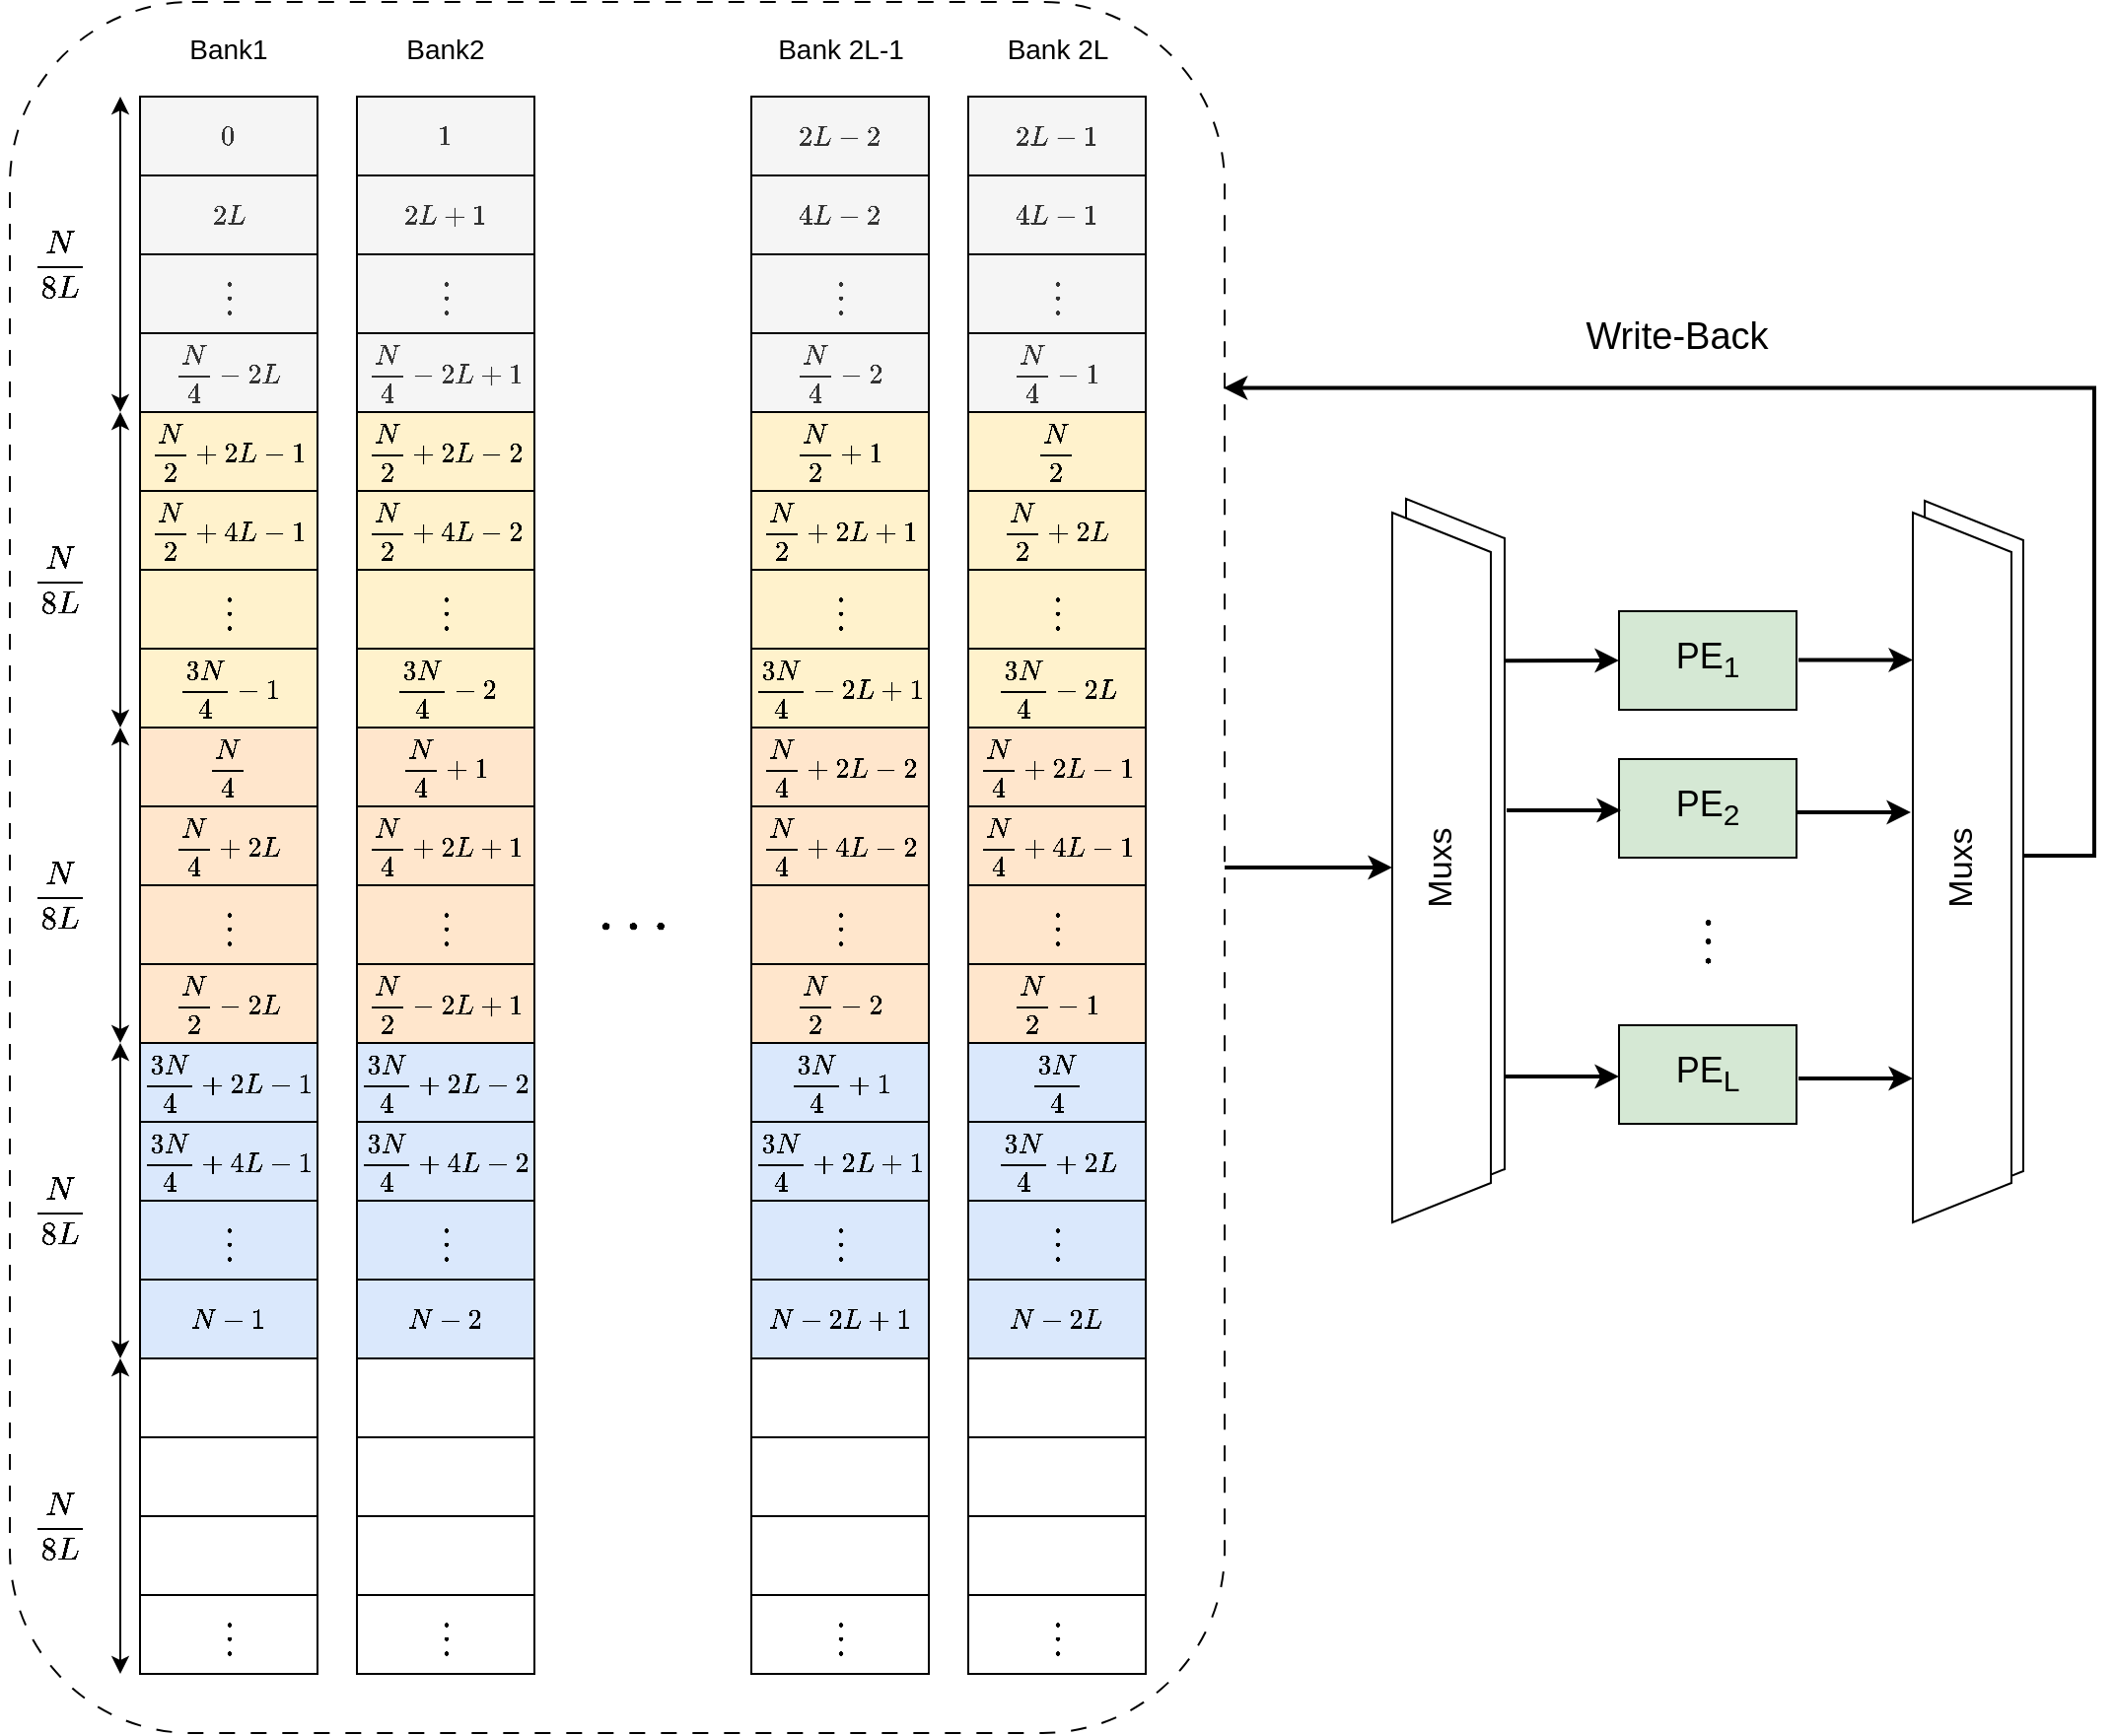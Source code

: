 <mxfile version="22.1.11" type="github" pages="6">
  <diagram name="第 1 页" id="-HQCv7oFZEVl9yMhPrjQ">
    <mxGraphModel dx="1412" dy="600" grid="0" gridSize="1" guides="1" tooltips="1" connect="1" arrows="1" fold="1" page="0" pageScale="1" pageWidth="827" pageHeight="1169" math="1" shadow="0">
      <root>
        <mxCell id="0" />
        <mxCell id="1" parent="0" />
        <mxCell id="WciaQcS6WvNpjQy-xUMx-215" value="&lt;font style=&quot;font-size: 17px;&quot;&gt;Muxs&lt;/font&gt;" style="shape=trapezoid;perimeter=trapezoidPerimeter;whiteSpace=wrap;html=1;fixedSize=1;rotation=-90;direction=west;" parent="1" vertex="1">
          <mxGeometry x="770" y="524" width="360" height="50" as="geometry" />
        </mxCell>
        <mxCell id="WciaQcS6WvNpjQy-xUMx-208" style="edgeStyle=orthogonalEdgeStyle;rounded=0;orthogonalLoop=1;jettySize=auto;html=1;exitX=1;exitY=0.5;exitDx=0;exitDy=0;strokeWidth=2;" parent="1" source="WciaQcS6WvNpjQy-xUMx-198" target="WciaQcS6WvNpjQy-xUMx-200" edge="1">
          <mxGeometry relative="1" as="geometry" />
        </mxCell>
        <mxCell id="WciaQcS6WvNpjQy-xUMx-198" value="" style="rounded=1;whiteSpace=wrap;html=1;dashed=1;dashPattern=8 8;" parent="1" vertex="1">
          <mxGeometry x="-46" y="116" width="616" height="878" as="geometry" />
        </mxCell>
        <mxCell id="WciaQcS6WvNpjQy-xUMx-81" value="$$0$$" style="rounded=0;whiteSpace=wrap;html=1;fontSize=12;fillColor=#f5f5f5;strokeColor=default;fontColor=#333333;" parent="1" vertex="1">
          <mxGeometry x="20" y="164" width="90" height="40" as="geometry" />
        </mxCell>
        <mxCell id="WciaQcS6WvNpjQy-xUMx-82" value="$$2L$$" style="rounded=0;whiteSpace=wrap;html=1;fontSize=12;fillColor=#f5f5f5;strokeColor=default;fontColor=#333333;" parent="1" vertex="1">
          <mxGeometry x="20" y="204" width="90" height="40" as="geometry" />
        </mxCell>
        <mxCell id="WciaQcS6WvNpjQy-xUMx-83" value="$$\vdots$$" style="rounded=0;whiteSpace=wrap;html=1;fontSize=15;fillColor=#f5f5f5;strokeColor=default;fontColor=#333333;" parent="1" vertex="1">
          <mxGeometry x="20" y="244" width="90" height="40" as="geometry" />
        </mxCell>
        <mxCell id="WciaQcS6WvNpjQy-xUMx-84" value="$$\frac{N}{4}-2L$$" style="rounded=0;whiteSpace=wrap;html=1;fontSize=12;fillColor=#f5f5f5;strokeColor=default;fontColor=#333333;" parent="1" vertex="1">
          <mxGeometry x="20" y="284" width="90" height="40" as="geometry" />
        </mxCell>
        <mxCell id="WciaQcS6WvNpjQy-xUMx-85" value="$$\frac{N}{2}+2L-1$$" style="rounded=0;whiteSpace=wrap;html=1;fontSize=12;fillColor=#fff2cc;strokeColor=default;" parent="1" vertex="1">
          <mxGeometry x="20" y="324" width="90" height="40" as="geometry" />
        </mxCell>
        <mxCell id="WciaQcS6WvNpjQy-xUMx-86" value="$$\vdots$$" style="rounded=0;whiteSpace=wrap;html=1;fontSize=15;fillColor=#fff2cc;strokeColor=default;" parent="1" vertex="1">
          <mxGeometry x="20" y="404" width="90" height="40" as="geometry" />
        </mxCell>
        <mxCell id="WciaQcS6WvNpjQy-xUMx-87" value="$$\frac{N}{2}+4L-1$$" style="rounded=0;whiteSpace=wrap;html=1;fontSize=12;fillColor=#fff2cc;strokeColor=default;" parent="1" vertex="1">
          <mxGeometry x="20" y="364" width="90" height="40" as="geometry" />
        </mxCell>
        <mxCell id="WciaQcS6WvNpjQy-xUMx-88" value="$$\frac{3N}{4}-1$$" style="rounded=0;whiteSpace=wrap;html=1;fontSize=12;fillColor=#fff2cc;strokeColor=default;" parent="1" vertex="1">
          <mxGeometry x="20" y="444" width="90" height="40" as="geometry" />
        </mxCell>
        <mxCell id="WciaQcS6WvNpjQy-xUMx-89" value="$$\frac{N}{4}$$" style="rounded=0;whiteSpace=wrap;html=1;fontSize=12;fillColor=#ffe6cc;strokeColor=default;" parent="1" vertex="1">
          <mxGeometry x="20" y="484" width="90" height="40" as="geometry" />
        </mxCell>
        <mxCell id="WciaQcS6WvNpjQy-xUMx-90" value="$$\frac{N}{4}+2L$$" style="rounded=0;whiteSpace=wrap;html=1;fontSize=12;fillColor=#ffe6cc;strokeColor=default;" parent="1" vertex="1">
          <mxGeometry x="20" y="524" width="90" height="40" as="geometry" />
        </mxCell>
        <mxCell id="WciaQcS6WvNpjQy-xUMx-91" value="$$\vdots$$" style="rounded=0;whiteSpace=wrap;html=1;fontSize=15;fillColor=#ffe6cc;strokeColor=default;" parent="1" vertex="1">
          <mxGeometry x="20" y="564" width="90" height="40" as="geometry" />
        </mxCell>
        <mxCell id="WciaQcS6WvNpjQy-xUMx-92" value="$$\frac{N}{2}-2L$$" style="rounded=0;whiteSpace=wrap;html=1;fontSize=12;fillColor=#ffe6cc;strokeColor=default;" parent="1" vertex="1">
          <mxGeometry x="20" y="604" width="90" height="40" as="geometry" />
        </mxCell>
        <mxCell id="WciaQcS6WvNpjQy-xUMx-93" value="$$\frac{3N}{4}+2L-1$$" style="rounded=0;whiteSpace=wrap;html=1;fontSize=12;fillColor=#dae8fc;strokeColor=default;" parent="1" vertex="1">
          <mxGeometry x="20" y="644" width="90" height="40" as="geometry" />
        </mxCell>
        <mxCell id="WciaQcS6WvNpjQy-xUMx-94" value="$$\frac{3N}{4}+4L-1$$" style="rounded=0;whiteSpace=wrap;html=1;fontSize=12;fillColor=#dae8fc;strokeColor=default;" parent="1" vertex="1">
          <mxGeometry x="20" y="684" width="90" height="40" as="geometry" />
        </mxCell>
        <mxCell id="WciaQcS6WvNpjQy-xUMx-95" value="$$\vdots$$" style="rounded=0;whiteSpace=wrap;html=1;fontSize=15;fillColor=#dae8fc;strokeColor=default;" parent="1" vertex="1">
          <mxGeometry x="20" y="724" width="90" height="40" as="geometry" />
        </mxCell>
        <mxCell id="WciaQcS6WvNpjQy-xUMx-96" value="$$N-1$$" style="rounded=0;whiteSpace=wrap;html=1;fontSize=12;fillColor=#dae8fc;strokeColor=default;" parent="1" vertex="1">
          <mxGeometry x="20" y="764" width="90" height="40" as="geometry" />
        </mxCell>
        <mxCell id="WciaQcS6WvNpjQy-xUMx-98" value="" style="rounded=0;whiteSpace=wrap;html=1;fontSize=12;" parent="1" vertex="1">
          <mxGeometry x="20" y="804" width="90" height="40" as="geometry" />
        </mxCell>
        <mxCell id="WciaQcS6WvNpjQy-xUMx-99" value="" style="rounded=0;whiteSpace=wrap;html=1;fontSize=12;" parent="1" vertex="1">
          <mxGeometry x="20" y="844" width="90" height="40" as="geometry" />
        </mxCell>
        <mxCell id="WciaQcS6WvNpjQy-xUMx-100" value="" style="rounded=0;whiteSpace=wrap;html=1;fontSize=12;" parent="1" vertex="1">
          <mxGeometry x="20" y="884" width="90" height="40" as="geometry" />
        </mxCell>
        <mxCell id="WciaQcS6WvNpjQy-xUMx-101" value="$$\vdots$$" style="rounded=0;whiteSpace=wrap;html=1;fontSize=15;" parent="1" vertex="1">
          <mxGeometry x="20" y="924" width="90" height="40" as="geometry" />
        </mxCell>
        <mxCell id="WciaQcS6WvNpjQy-xUMx-102" value="$$1$$" style="rounded=0;whiteSpace=wrap;html=1;fontSize=12;fillColor=#f5f5f5;strokeColor=default;fontColor=#333333;" parent="1" vertex="1">
          <mxGeometry x="130" y="164" width="90" height="40" as="geometry" />
        </mxCell>
        <mxCell id="WciaQcS6WvNpjQy-xUMx-103" value="$$2L+1$$" style="rounded=0;whiteSpace=wrap;html=1;fontSize=12;fillColor=#f5f5f5;strokeColor=default;fontColor=#333333;" parent="1" vertex="1">
          <mxGeometry x="130" y="204" width="90" height="40" as="geometry" />
        </mxCell>
        <mxCell id="WciaQcS6WvNpjQy-xUMx-104" value="$$\vdots$$" style="rounded=0;whiteSpace=wrap;html=1;fontSize=15;fillColor=#f5f5f5;strokeColor=default;fontColor=#333333;" parent="1" vertex="1">
          <mxGeometry x="130" y="244" width="90" height="40" as="geometry" />
        </mxCell>
        <mxCell id="WciaQcS6WvNpjQy-xUMx-105" value="$$\frac{N}{4}-2L+1$$" style="rounded=0;whiteSpace=wrap;html=1;fontSize=12;fillColor=#f5f5f5;strokeColor=default;fontColor=#333333;" parent="1" vertex="1">
          <mxGeometry x="130" y="284" width="90" height="40" as="geometry" />
        </mxCell>
        <mxCell id="WciaQcS6WvNpjQy-xUMx-106" value="$$\frac{N}{2}+2L-2$$" style="rounded=0;whiteSpace=wrap;html=1;fontSize=12;fillColor=#fff2cc;strokeColor=default;" parent="1" vertex="1">
          <mxGeometry x="130" y="324" width="90" height="40" as="geometry" />
        </mxCell>
        <mxCell id="WciaQcS6WvNpjQy-xUMx-107" value="$$\vdots$$" style="rounded=0;whiteSpace=wrap;html=1;fontSize=15;fillColor=#fff2cc;strokeColor=default;" parent="1" vertex="1">
          <mxGeometry x="130" y="404" width="90" height="40" as="geometry" />
        </mxCell>
        <mxCell id="WciaQcS6WvNpjQy-xUMx-108" value="$$\frac{N}{2}+4L-2$$" style="rounded=0;whiteSpace=wrap;html=1;fontSize=12;fillColor=#fff2cc;strokeColor=default;" parent="1" vertex="1">
          <mxGeometry x="130" y="364" width="90" height="40" as="geometry" />
        </mxCell>
        <mxCell id="WciaQcS6WvNpjQy-xUMx-109" value="$$\frac{3N}{4}-2$$" style="rounded=0;whiteSpace=wrap;html=1;fontSize=12;fillColor=#fff2cc;strokeColor=default;" parent="1" vertex="1">
          <mxGeometry x="130" y="444" width="90" height="40" as="geometry" />
        </mxCell>
        <mxCell id="WciaQcS6WvNpjQy-xUMx-110" value="$$\frac{N}{4}+1$$" style="rounded=0;whiteSpace=wrap;html=1;fontSize=12;fillColor=#ffe6cc;strokeColor=default;" parent="1" vertex="1">
          <mxGeometry x="130" y="484" width="90" height="40" as="geometry" />
        </mxCell>
        <mxCell id="WciaQcS6WvNpjQy-xUMx-111" value="$$\frac{N}{4}+2L+1$$" style="rounded=0;whiteSpace=wrap;html=1;fontSize=12;fillColor=#ffe6cc;strokeColor=default;" parent="1" vertex="1">
          <mxGeometry x="130" y="524" width="90" height="40" as="geometry" />
        </mxCell>
        <mxCell id="WciaQcS6WvNpjQy-xUMx-112" value="$$\vdots$$" style="rounded=0;whiteSpace=wrap;html=1;fontSize=15;fillColor=#ffe6cc;strokeColor=default;" parent="1" vertex="1">
          <mxGeometry x="130" y="564" width="90" height="40" as="geometry" />
        </mxCell>
        <mxCell id="WciaQcS6WvNpjQy-xUMx-113" value="$$\frac{N}{2}-2L+1$$" style="rounded=0;whiteSpace=wrap;html=1;fontSize=12;fillColor=#ffe6cc;strokeColor=default;" parent="1" vertex="1">
          <mxGeometry x="130" y="604" width="90" height="40" as="geometry" />
        </mxCell>
        <mxCell id="WciaQcS6WvNpjQy-xUMx-114" value="$$\frac{3N}{4}+2L-2$$" style="rounded=0;whiteSpace=wrap;html=1;fontSize=12;fillColor=#dae8fc;strokeColor=default;" parent="1" vertex="1">
          <mxGeometry x="130" y="644" width="90" height="40" as="geometry" />
        </mxCell>
        <mxCell id="WciaQcS6WvNpjQy-xUMx-115" value="$$\frac{3N}{4}+4L-2$$" style="rounded=0;whiteSpace=wrap;html=1;fontSize=12;fillColor=#dae8fc;strokeColor=default;" parent="1" vertex="1">
          <mxGeometry x="130" y="684" width="90" height="40" as="geometry" />
        </mxCell>
        <mxCell id="WciaQcS6WvNpjQy-xUMx-116" value="$$\vdots$$" style="rounded=0;whiteSpace=wrap;html=1;fontSize=15;fillColor=#dae8fc;strokeColor=default;" parent="1" vertex="1">
          <mxGeometry x="130" y="724" width="90" height="40" as="geometry" />
        </mxCell>
        <mxCell id="WciaQcS6WvNpjQy-xUMx-117" value="$$N-2$$" style="rounded=0;whiteSpace=wrap;html=1;fontSize=12;fillColor=#dae8fc;strokeColor=default;" parent="1" vertex="1">
          <mxGeometry x="130" y="764" width="90" height="40" as="geometry" />
        </mxCell>
        <mxCell id="WciaQcS6WvNpjQy-xUMx-118" value="" style="rounded=0;whiteSpace=wrap;html=1;fontSize=12;" parent="1" vertex="1">
          <mxGeometry x="130" y="804" width="90" height="40" as="geometry" />
        </mxCell>
        <mxCell id="WciaQcS6WvNpjQy-xUMx-119" value="" style="rounded=0;whiteSpace=wrap;html=1;fontSize=12;" parent="1" vertex="1">
          <mxGeometry x="130" y="844" width="90" height="40" as="geometry" />
        </mxCell>
        <mxCell id="WciaQcS6WvNpjQy-xUMx-120" value="" style="rounded=0;whiteSpace=wrap;html=1;fontSize=12;" parent="1" vertex="1">
          <mxGeometry x="130" y="884" width="90" height="40" as="geometry" />
        </mxCell>
        <mxCell id="WciaQcS6WvNpjQy-xUMx-121" value="$$\vdots$$" style="rounded=0;whiteSpace=wrap;html=1;fontSize=15;" parent="1" vertex="1">
          <mxGeometry x="130" y="924" width="90" height="40" as="geometry" />
        </mxCell>
        <mxCell id="WciaQcS6WvNpjQy-xUMx-122" value="$$2L-2$$" style="rounded=0;whiteSpace=wrap;html=1;fontSize=12;fillColor=#f5f5f5;strokeColor=default;fontColor=#333333;" parent="1" vertex="1">
          <mxGeometry x="330" y="164" width="90" height="40" as="geometry" />
        </mxCell>
        <mxCell id="WciaQcS6WvNpjQy-xUMx-123" value="$$4L-2$$" style="rounded=0;whiteSpace=wrap;html=1;fontSize=12;fillColor=#f5f5f5;strokeColor=default;fontColor=#333333;" parent="1" vertex="1">
          <mxGeometry x="330" y="204" width="90" height="40" as="geometry" />
        </mxCell>
        <mxCell id="WciaQcS6WvNpjQy-xUMx-124" value="$$\vdots$$" style="rounded=0;whiteSpace=wrap;html=1;fontSize=15;fillColor=#f5f5f5;strokeColor=default;fontColor=#333333;" parent="1" vertex="1">
          <mxGeometry x="330" y="244" width="90" height="40" as="geometry" />
        </mxCell>
        <mxCell id="WciaQcS6WvNpjQy-xUMx-125" value="$$\frac{N}{4}-2$$" style="rounded=0;whiteSpace=wrap;html=1;fontSize=12;fillColor=#f5f5f5;strokeColor=default;fontColor=#333333;" parent="1" vertex="1">
          <mxGeometry x="330" y="284" width="90" height="40" as="geometry" />
        </mxCell>
        <mxCell id="WciaQcS6WvNpjQy-xUMx-126" value="$$\frac{N}{2}+1$$" style="rounded=0;whiteSpace=wrap;html=1;fontSize=12;fillColor=#fff2cc;strokeColor=default;" parent="1" vertex="1">
          <mxGeometry x="330" y="324" width="90" height="40" as="geometry" />
        </mxCell>
        <mxCell id="WciaQcS6WvNpjQy-xUMx-127" value="$$\vdots$$" style="rounded=0;whiteSpace=wrap;html=1;fontSize=15;fillColor=#fff2cc;strokeColor=default;" parent="1" vertex="1">
          <mxGeometry x="330" y="404" width="90" height="40" as="geometry" />
        </mxCell>
        <mxCell id="WciaQcS6WvNpjQy-xUMx-128" value="$$\frac{N}{2}+2L+1$$" style="rounded=0;whiteSpace=wrap;html=1;fontSize=12;fillColor=#fff2cc;strokeColor=default;" parent="1" vertex="1">
          <mxGeometry x="330" y="364" width="90" height="40" as="geometry" />
        </mxCell>
        <mxCell id="WciaQcS6WvNpjQy-xUMx-129" value="$$\frac{3N}{4}-2L+1$$" style="rounded=0;whiteSpace=wrap;html=1;fontSize=12;fillColor=#fff2cc;strokeColor=default;" parent="1" vertex="1">
          <mxGeometry x="330" y="444" width="90" height="40" as="geometry" />
        </mxCell>
        <mxCell id="WciaQcS6WvNpjQy-xUMx-130" value="$$\frac{N}{4}+2L-2$$" style="rounded=0;whiteSpace=wrap;html=1;fontSize=12;fillColor=#ffe6cc;strokeColor=default;" parent="1" vertex="1">
          <mxGeometry x="330" y="484" width="90" height="40" as="geometry" />
        </mxCell>
        <mxCell id="WciaQcS6WvNpjQy-xUMx-131" value="$$\frac{N}{4}+4L-2$$" style="rounded=0;whiteSpace=wrap;html=1;fontSize=12;fillColor=#ffe6cc;strokeColor=default;" parent="1" vertex="1">
          <mxGeometry x="330" y="524" width="90" height="40" as="geometry" />
        </mxCell>
        <mxCell id="WciaQcS6WvNpjQy-xUMx-132" value="$$\vdots$$" style="rounded=0;whiteSpace=wrap;html=1;fontSize=15;fillColor=#ffe6cc;strokeColor=default;" parent="1" vertex="1">
          <mxGeometry x="330" y="564" width="90" height="40" as="geometry" />
        </mxCell>
        <mxCell id="WciaQcS6WvNpjQy-xUMx-133" value="$$\frac{N}{2}-2$$" style="rounded=0;whiteSpace=wrap;html=1;fontSize=12;fillColor=#ffe6cc;strokeColor=default;" parent="1" vertex="1">
          <mxGeometry x="330" y="604" width="90" height="40" as="geometry" />
        </mxCell>
        <mxCell id="WciaQcS6WvNpjQy-xUMx-134" value="$$\frac{3N}{4}+1$$" style="rounded=0;whiteSpace=wrap;html=1;fontSize=12;fillColor=#dae8fc;strokeColor=default;" parent="1" vertex="1">
          <mxGeometry x="330" y="644" width="90" height="40" as="geometry" />
        </mxCell>
        <mxCell id="WciaQcS6WvNpjQy-xUMx-135" value="$$\frac{3N}{4}+2L+1$$" style="rounded=0;whiteSpace=wrap;html=1;fontSize=12;fillColor=#dae8fc;strokeColor=default;" parent="1" vertex="1">
          <mxGeometry x="330" y="684" width="90" height="40" as="geometry" />
        </mxCell>
        <mxCell id="WciaQcS6WvNpjQy-xUMx-136" value="$$\vdots$$" style="rounded=0;whiteSpace=wrap;html=1;fontSize=15;fillColor=#dae8fc;strokeColor=default;" parent="1" vertex="1">
          <mxGeometry x="330" y="724" width="90" height="40" as="geometry" />
        </mxCell>
        <mxCell id="WciaQcS6WvNpjQy-xUMx-137" value="$$N-2L+1$$" style="rounded=0;whiteSpace=wrap;html=1;fontSize=12;fillColor=#dae8fc;strokeColor=default;" parent="1" vertex="1">
          <mxGeometry x="330" y="764" width="90" height="40" as="geometry" />
        </mxCell>
        <mxCell id="WciaQcS6WvNpjQy-xUMx-138" value="" style="rounded=0;whiteSpace=wrap;html=1;fontSize=12;" parent="1" vertex="1">
          <mxGeometry x="330" y="804" width="90" height="40" as="geometry" />
        </mxCell>
        <mxCell id="WciaQcS6WvNpjQy-xUMx-139" value="" style="rounded=0;whiteSpace=wrap;html=1;fontSize=12;" parent="1" vertex="1">
          <mxGeometry x="330" y="844" width="90" height="40" as="geometry" />
        </mxCell>
        <mxCell id="WciaQcS6WvNpjQy-xUMx-140" value="" style="rounded=0;whiteSpace=wrap;html=1;fontSize=12;" parent="1" vertex="1">
          <mxGeometry x="330" y="884" width="90" height="40" as="geometry" />
        </mxCell>
        <mxCell id="WciaQcS6WvNpjQy-xUMx-141" value="$$\vdots$$" style="rounded=0;whiteSpace=wrap;html=1;fontSize=15;" parent="1" vertex="1">
          <mxGeometry x="330" y="924" width="90" height="40" as="geometry" />
        </mxCell>
        <mxCell id="WciaQcS6WvNpjQy-xUMx-162" value="$$2L-1$$" style="rounded=0;whiteSpace=wrap;html=1;fontSize=12;fillColor=#f5f5f5;strokeColor=default;fontColor=#333333;" parent="1" vertex="1">
          <mxGeometry x="440" y="164" width="90" height="40" as="geometry" />
        </mxCell>
        <mxCell id="WciaQcS6WvNpjQy-xUMx-163" value="$$4L-1$$" style="rounded=0;whiteSpace=wrap;html=1;fontSize=12;fillColor=#f5f5f5;strokeColor=default;fontColor=#333333;" parent="1" vertex="1">
          <mxGeometry x="440" y="204" width="90" height="40" as="geometry" />
        </mxCell>
        <mxCell id="WciaQcS6WvNpjQy-xUMx-164" value="$$\vdots$$" style="rounded=0;whiteSpace=wrap;html=1;fontSize=15;fillColor=#f5f5f5;strokeColor=default;fontColor=#333333;" parent="1" vertex="1">
          <mxGeometry x="440" y="244" width="90" height="40" as="geometry" />
        </mxCell>
        <mxCell id="WciaQcS6WvNpjQy-xUMx-165" value="$$\frac{N}{4}-1$$" style="rounded=0;whiteSpace=wrap;html=1;fontSize=12;fillColor=#f5f5f5;strokeColor=default;fontColor=#333333;" parent="1" vertex="1">
          <mxGeometry x="440" y="284" width="90" height="40" as="geometry" />
        </mxCell>
        <mxCell id="WciaQcS6WvNpjQy-xUMx-166" value="$$\frac{N}{2}$$" style="rounded=0;whiteSpace=wrap;html=1;fontSize=12;fillColor=#fff2cc;strokeColor=default;" parent="1" vertex="1">
          <mxGeometry x="440" y="324" width="90" height="40" as="geometry" />
        </mxCell>
        <mxCell id="WciaQcS6WvNpjQy-xUMx-167" value="$$\vdots$$" style="rounded=0;whiteSpace=wrap;html=1;fontSize=15;fillColor=#fff2cc;strokeColor=default;" parent="1" vertex="1">
          <mxGeometry x="440" y="404" width="90" height="40" as="geometry" />
        </mxCell>
        <mxCell id="WciaQcS6WvNpjQy-xUMx-168" value="$$\frac{N}{2}+2L$$" style="rounded=0;whiteSpace=wrap;html=1;fontSize=12;fillColor=#fff2cc;strokeColor=default;" parent="1" vertex="1">
          <mxGeometry x="440" y="364" width="90" height="40" as="geometry" />
        </mxCell>
        <mxCell id="WciaQcS6WvNpjQy-xUMx-169" value="$$\frac{3N}{4}-2L$$" style="rounded=0;whiteSpace=wrap;html=1;fontSize=12;fillColor=#fff2cc;strokeColor=default;" parent="1" vertex="1">
          <mxGeometry x="440" y="444" width="90" height="40" as="geometry" />
        </mxCell>
        <mxCell id="WciaQcS6WvNpjQy-xUMx-170" value="$$\frac{N}{4}+2L-1$$" style="rounded=0;whiteSpace=wrap;html=1;fontSize=12;fillColor=#ffe6cc;strokeColor=default;" parent="1" vertex="1">
          <mxGeometry x="440" y="484" width="90" height="40" as="geometry" />
        </mxCell>
        <mxCell id="WciaQcS6WvNpjQy-xUMx-171" value="$$\frac{N}{4}+4L-1$$" style="rounded=0;whiteSpace=wrap;html=1;fontSize=12;fillColor=#ffe6cc;strokeColor=default;" parent="1" vertex="1">
          <mxGeometry x="440" y="524" width="90" height="40" as="geometry" />
        </mxCell>
        <mxCell id="WciaQcS6WvNpjQy-xUMx-172" value="$$\vdots$$" style="rounded=0;whiteSpace=wrap;html=1;fontSize=15;fillColor=#ffe6cc;strokeColor=default;" parent="1" vertex="1">
          <mxGeometry x="440" y="564" width="90" height="40" as="geometry" />
        </mxCell>
        <mxCell id="WciaQcS6WvNpjQy-xUMx-173" value="$$\frac{N}{2}-1$$" style="rounded=0;whiteSpace=wrap;html=1;fontSize=12;fillColor=#ffe6cc;strokeColor=default;" parent="1" vertex="1">
          <mxGeometry x="440" y="604" width="90" height="40" as="geometry" />
        </mxCell>
        <mxCell id="WciaQcS6WvNpjQy-xUMx-174" value="$$\frac{3N}{4}$$" style="rounded=0;whiteSpace=wrap;html=1;fontSize=12;fillColor=#dae8fc;strokeColor=default;" parent="1" vertex="1">
          <mxGeometry x="440" y="644" width="90" height="40" as="geometry" />
        </mxCell>
        <mxCell id="WciaQcS6WvNpjQy-xUMx-175" value="$$\frac{3N}{4}+2L$$" style="rounded=0;whiteSpace=wrap;html=1;fontSize=12;fillColor=#dae8fc;strokeColor=default;" parent="1" vertex="1">
          <mxGeometry x="440" y="684" width="90" height="40" as="geometry" />
        </mxCell>
        <mxCell id="WciaQcS6WvNpjQy-xUMx-176" value="$$\vdots$$" style="rounded=0;whiteSpace=wrap;html=1;fontSize=15;fillColor=#dae8fc;strokeColor=default;" parent="1" vertex="1">
          <mxGeometry x="440" y="724" width="90" height="40" as="geometry" />
        </mxCell>
        <mxCell id="WciaQcS6WvNpjQy-xUMx-177" value="$$N-2L$$" style="rounded=0;whiteSpace=wrap;html=1;fontSize=12;fillColor=#dae8fc;strokeColor=default;" parent="1" vertex="1">
          <mxGeometry x="440" y="764" width="90" height="40" as="geometry" />
        </mxCell>
        <mxCell id="WciaQcS6WvNpjQy-xUMx-178" value="" style="rounded=0;whiteSpace=wrap;html=1;fontSize=12;" parent="1" vertex="1">
          <mxGeometry x="440" y="804" width="90" height="40" as="geometry" />
        </mxCell>
        <mxCell id="WciaQcS6WvNpjQy-xUMx-179" value="" style="rounded=0;whiteSpace=wrap;html=1;fontSize=12;" parent="1" vertex="1">
          <mxGeometry x="440" y="844" width="90" height="40" as="geometry" />
        </mxCell>
        <mxCell id="WciaQcS6WvNpjQy-xUMx-180" value="" style="rounded=0;whiteSpace=wrap;html=1;fontSize=12;" parent="1" vertex="1">
          <mxGeometry x="440" y="884" width="90" height="40" as="geometry" />
        </mxCell>
        <mxCell id="WciaQcS6WvNpjQy-xUMx-181" value="$$\vdots$$" style="rounded=0;whiteSpace=wrap;html=1;fontSize=15;" parent="1" vertex="1">
          <mxGeometry x="440" y="924" width="90" height="40" as="geometry" />
        </mxCell>
        <mxCell id="WciaQcS6WvNpjQy-xUMx-182" value="" style="endArrow=classic;startArrow=classic;html=1;rounded=0;" parent="1" edge="1">
          <mxGeometry width="50" height="50" relative="1" as="geometry">
            <mxPoint x="10" y="324" as="sourcePoint" />
            <mxPoint x="10" y="164" as="targetPoint" />
          </mxGeometry>
        </mxCell>
        <mxCell id="WciaQcS6WvNpjQy-xUMx-183" value="" style="endArrow=classic;startArrow=classic;html=1;rounded=0;" parent="1" edge="1">
          <mxGeometry width="50" height="50" relative="1" as="geometry">
            <mxPoint x="10" y="484" as="sourcePoint" />
            <mxPoint x="10" y="324" as="targetPoint" />
          </mxGeometry>
        </mxCell>
        <mxCell id="WciaQcS6WvNpjQy-xUMx-184" value="" style="endArrow=classic;startArrow=classic;html=1;rounded=0;" parent="1" edge="1">
          <mxGeometry width="50" height="50" relative="1" as="geometry">
            <mxPoint x="10" y="644" as="sourcePoint" />
            <mxPoint x="10" y="484" as="targetPoint" />
          </mxGeometry>
        </mxCell>
        <mxCell id="WciaQcS6WvNpjQy-xUMx-185" value="" style="endArrow=classic;startArrow=classic;html=1;rounded=0;" parent="1" edge="1">
          <mxGeometry width="50" height="50" relative="1" as="geometry">
            <mxPoint x="10" y="804" as="sourcePoint" />
            <mxPoint x="10" y="644" as="targetPoint" />
          </mxGeometry>
        </mxCell>
        <mxCell id="WciaQcS6WvNpjQy-xUMx-186" value="" style="endArrow=classic;startArrow=classic;html=1;rounded=0;" parent="1" edge="1">
          <mxGeometry width="50" height="50" relative="1" as="geometry">
            <mxPoint x="10" y="964" as="sourcePoint" />
            <mxPoint x="10" y="804" as="targetPoint" />
          </mxGeometry>
        </mxCell>
        <mxCell id="WciaQcS6WvNpjQy-xUMx-187" value="$$\frac{N}{8L}$$" style="text;html=1;strokeColor=none;fillColor=none;align=center;verticalAlign=middle;whiteSpace=wrap;rounded=0;fontSize=14;" parent="1" vertex="1">
          <mxGeometry x="-50" y="234" width="60" height="30" as="geometry" />
        </mxCell>
        <mxCell id="WciaQcS6WvNpjQy-xUMx-188" value="$$\frac{N}{8L}$$" style="text;html=1;strokeColor=none;fillColor=none;align=center;verticalAlign=middle;whiteSpace=wrap;rounded=0;fontSize=14;" parent="1" vertex="1">
          <mxGeometry x="-50" y="394" width="60" height="30" as="geometry" />
        </mxCell>
        <mxCell id="WciaQcS6WvNpjQy-xUMx-189" value="$$\frac{N}{8L}$$" style="text;html=1;strokeColor=none;fillColor=none;align=center;verticalAlign=middle;whiteSpace=wrap;rounded=0;fontSize=14;" parent="1" vertex="1">
          <mxGeometry x="-50" y="554" width="60" height="30" as="geometry" />
        </mxCell>
        <mxCell id="WciaQcS6WvNpjQy-xUMx-190" value="$$\frac{N}{8L}$$" style="text;html=1;strokeColor=none;fillColor=none;align=center;verticalAlign=middle;whiteSpace=wrap;rounded=0;fontSize=14;" parent="1" vertex="1">
          <mxGeometry x="-50" y="714" width="60" height="30" as="geometry" />
        </mxCell>
        <mxCell id="WciaQcS6WvNpjQy-xUMx-191" value="$$\frac{N}{8L}$$" style="text;html=1;strokeColor=none;fillColor=none;align=center;verticalAlign=middle;whiteSpace=wrap;rounded=0;fontSize=14;" parent="1" vertex="1">
          <mxGeometry x="-50" y="874" width="60" height="30" as="geometry" />
        </mxCell>
        <mxCell id="WciaQcS6WvNpjQy-xUMx-192" value="&lt;font style=&quot;font-size: 26px;&quot;&gt;$$\cdots$$&lt;/font&gt;" style="text;html=1;strokeColor=none;fillColor=none;align=center;verticalAlign=middle;whiteSpace=wrap;rounded=0;fontStyle=1;fontSize=26;" parent="1" vertex="1">
          <mxGeometry x="240" y="569" width="60" height="30" as="geometry" />
        </mxCell>
        <mxCell id="WciaQcS6WvNpjQy-xUMx-193" value="&lt;font style=&quot;font-size: 14px;&quot;&gt;&lt;span&gt;Bank1&lt;/span&gt;&lt;/font&gt;" style="text;html=1;strokeColor=none;fillColor=none;align=center;verticalAlign=middle;whiteSpace=wrap;rounded=0;fontSize=16;fontStyle=0" parent="1" vertex="1">
          <mxGeometry x="35" y="124" width="60" height="30" as="geometry" />
        </mxCell>
        <mxCell id="WciaQcS6WvNpjQy-xUMx-194" value="&lt;font style=&quot;font-size: 14px;&quot;&gt;&lt;span&gt;Bank2&lt;/span&gt;&lt;/font&gt;" style="text;html=1;strokeColor=none;fillColor=none;align=center;verticalAlign=middle;whiteSpace=wrap;rounded=0;fontSize=16;fontStyle=0" parent="1" vertex="1">
          <mxGeometry x="145" y="124" width="60" height="30" as="geometry" />
        </mxCell>
        <mxCell id="WciaQcS6WvNpjQy-xUMx-195" value="&lt;font style=&quot;font-size: 14px;&quot;&gt;&lt;span&gt;Bank 2L-1&lt;/span&gt;&lt;/font&gt;" style="text;html=1;strokeColor=none;fillColor=none;align=center;verticalAlign=middle;whiteSpace=wrap;rounded=0;fontSize=16;fontStyle=0" parent="1" vertex="1">
          <mxGeometry x="337.5" y="124" width="75" height="30" as="geometry" />
        </mxCell>
        <mxCell id="WciaQcS6WvNpjQy-xUMx-196" value="&lt;font style=&quot;font-size: 14px;&quot;&gt;&lt;span&gt;Bank 2L&lt;/span&gt;&lt;/font&gt;" style="text;html=1;strokeColor=none;fillColor=none;align=center;verticalAlign=middle;whiteSpace=wrap;rounded=0;fontSize=16;fontStyle=0" parent="1" vertex="1">
          <mxGeometry x="447.5" y="124" width="75" height="30" as="geometry" />
        </mxCell>
        <mxCell id="WciaQcS6WvNpjQy-xUMx-197" value="&lt;font style=&quot;font-size: 17px;&quot;&gt;Muxs&lt;/font&gt;" style="shape=trapezoid;perimeter=trapezoidPerimeter;whiteSpace=wrap;html=1;fixedSize=1;rotation=-90;direction=west;" parent="1" vertex="1">
          <mxGeometry x="507" y="523" width="360" height="50" as="geometry" />
        </mxCell>
        <mxCell id="WciaQcS6WvNpjQy-xUMx-200" value="&lt;font style=&quot;font-size: 17px;&quot;&gt;Muxs&lt;/font&gt;" style="shape=trapezoid;perimeter=trapezoidPerimeter;whiteSpace=wrap;html=1;fixedSize=1;rotation=-90;direction=west;" parent="1" vertex="1">
          <mxGeometry x="500" y="530" width="360" height="50" as="geometry" />
        </mxCell>
        <mxCell id="WciaQcS6WvNpjQy-xUMx-201" value="&lt;font style=&quot;font-size: 18px;&quot;&gt;PE&lt;sub&gt;1&lt;/sub&gt;&lt;/font&gt;" style="rounded=0;whiteSpace=wrap;html=1;fillColor=#d5e8d4;strokeColor=default;" parent="1" vertex="1">
          <mxGeometry x="770" y="425" width="90" height="50" as="geometry" />
        </mxCell>
        <mxCell id="WciaQcS6WvNpjQy-xUMx-202" value="&lt;font style=&quot;font-size: 18px;&quot;&gt;PE&lt;sub&gt;2&lt;/sub&gt;&lt;/font&gt;" style="rounded=0;whiteSpace=wrap;html=1;fillColor=#d5e8d4;strokeColor=default;" parent="1" vertex="1">
          <mxGeometry x="770" y="500" width="90" height="50" as="geometry" />
        </mxCell>
        <mxCell id="WciaQcS6WvNpjQy-xUMx-203" value="&lt;font style=&quot;font-size: 18px;&quot;&gt;PE&lt;sub&gt;L&lt;/sub&gt;&lt;/font&gt;" style="rounded=0;whiteSpace=wrap;html=1;fillColor=#d5e8d4;strokeColor=default;" parent="1" vertex="1">
          <mxGeometry x="770" y="635" width="90" height="50" as="geometry" />
        </mxCell>
        <mxCell id="WciaQcS6WvNpjQy-xUMx-204" value="$$\vdots$$" style="text;html=1;strokeColor=none;fillColor=none;align=center;verticalAlign=middle;whiteSpace=wrap;rounded=0;fontStyle=1;fontSize=20;" parent="1" vertex="1">
          <mxGeometry x="785" y="575" width="60" height="30" as="geometry" />
        </mxCell>
        <mxCell id="WciaQcS6WvNpjQy-xUMx-206" value="&lt;font style=&quot;font-size: 17px;&quot;&gt;Muxs&lt;/font&gt;" style="shape=trapezoid;perimeter=trapezoidPerimeter;whiteSpace=wrap;html=1;fixedSize=1;rotation=-90;direction=west;" parent="1" vertex="1">
          <mxGeometry x="764" y="530" width="360" height="50" as="geometry" />
        </mxCell>
        <mxCell id="WciaQcS6WvNpjQy-xUMx-211" value="" style="endArrow=classic;html=1;rounded=0;exitX=0.228;exitY=0.001;exitDx=0;exitDy=0;exitPerimeter=0;strokeWidth=2;" parent="1" source="WciaQcS6WvNpjQy-xUMx-197" edge="1">
          <mxGeometry width="50" height="50" relative="1" as="geometry">
            <mxPoint x="715" y="450" as="sourcePoint" />
            <mxPoint x="770" y="450" as="targetPoint" />
          </mxGeometry>
        </mxCell>
        <mxCell id="WciaQcS6WvNpjQy-xUMx-212" value="" style="endArrow=classic;html=1;rounded=0;exitX=0.228;exitY=0.001;exitDx=0;exitDy=0;exitPerimeter=0;strokeWidth=2;" parent="1" edge="1">
          <mxGeometry width="50" height="50" relative="1" as="geometry">
            <mxPoint x="713" y="526" as="sourcePoint" />
            <mxPoint x="771" y="526" as="targetPoint" />
          </mxGeometry>
        </mxCell>
        <mxCell id="WciaQcS6WvNpjQy-xUMx-213" value="" style="endArrow=classic;html=1;rounded=0;exitX=0.228;exitY=0.001;exitDx=0;exitDy=0;exitPerimeter=0;strokeWidth=2;" parent="1" edge="1">
          <mxGeometry width="50" height="50" relative="1" as="geometry">
            <mxPoint x="712" y="661" as="sourcePoint" />
            <mxPoint x="770" y="661" as="targetPoint" />
          </mxGeometry>
        </mxCell>
        <mxCell id="WciaQcS6WvNpjQy-xUMx-214" value="" style="endArrow=classic;html=1;rounded=0;exitX=0.228;exitY=0.001;exitDx=0;exitDy=0;exitPerimeter=0;strokeWidth=2;" parent="1" edge="1">
          <mxGeometry width="50" height="50" relative="1" as="geometry">
            <mxPoint x="861" y="449.71" as="sourcePoint" />
            <mxPoint x="919" y="449.71" as="targetPoint" />
          </mxGeometry>
        </mxCell>
        <mxCell id="WciaQcS6WvNpjQy-xUMx-216" value="" style="endArrow=classic;html=1;rounded=0;exitX=0.228;exitY=0.001;exitDx=0;exitDy=0;exitPerimeter=0;strokeWidth=2;" parent="1" edge="1">
          <mxGeometry width="50" height="50" relative="1" as="geometry">
            <mxPoint x="860" y="527" as="sourcePoint" />
            <mxPoint x="918" y="527" as="targetPoint" />
          </mxGeometry>
        </mxCell>
        <mxCell id="WciaQcS6WvNpjQy-xUMx-217" value="" style="endArrow=classic;html=1;rounded=0;exitX=0.228;exitY=0.001;exitDx=0;exitDy=0;exitPerimeter=0;strokeWidth=2;" parent="1" edge="1">
          <mxGeometry width="50" height="50" relative="1" as="geometry">
            <mxPoint x="861" y="662" as="sourcePoint" />
            <mxPoint x="919" y="662" as="targetPoint" />
          </mxGeometry>
        </mxCell>
        <mxCell id="WciaQcS6WvNpjQy-xUMx-220" style="edgeStyle=orthogonalEdgeStyle;rounded=0;orthogonalLoop=1;jettySize=auto;html=1;exitX=0.5;exitY=0;exitDx=0;exitDy=0;entryX=0.999;entryY=0.223;entryDx=0;entryDy=0;entryPerimeter=0;strokeWidth=2;" parent="1" source="WciaQcS6WvNpjQy-xUMx-215" target="WciaQcS6WvNpjQy-xUMx-198" edge="1">
          <mxGeometry relative="1" as="geometry">
            <Array as="points">
              <mxPoint x="1011" y="549" />
              <mxPoint x="1011" y="312" />
            </Array>
          </mxGeometry>
        </mxCell>
        <mxCell id="WciaQcS6WvNpjQy-xUMx-221" value="Write-Back" style="text;html=1;strokeColor=none;fillColor=none;align=center;verticalAlign=middle;whiteSpace=wrap;rounded=0;fontSize=19;" parent="1" vertex="1">
          <mxGeometry x="741" y="271" width="117" height="30" as="geometry" />
        </mxCell>
      </root>
    </mxGraphModel>
  </diagram>
  <diagram id="Is47QLljbFXKC5uMVr-A" name="第 2 页">
    <mxGraphModel dx="1412" dy="1000" grid="1" gridSize="2" guides="1" tooltips="1" connect="1" arrows="1" fold="1" page="0" pageScale="1" pageWidth="827" pageHeight="1169" math="1" shadow="0">
      <root>
        <mxCell id="0" />
        <mxCell id="1" parent="0" />
        <mxCell id="WSCBFdeI7WopkHmIQwDu-86" value="in1" style="text;html=1;strokeColor=none;fillColor=none;align=center;verticalAlign=middle;whiteSpace=wrap;rounded=0;fontSize=8;fontFamily=Helvetica;fontColor=default;" parent="1" vertex="1">
          <mxGeometry x="-155" y="-280" width="60" height="30" as="geometry" />
        </mxCell>
        <mxCell id="WSCBFdeI7WopkHmIQwDu-3" value="" style="group" parent="1" vertex="1" connectable="0">
          <mxGeometry x="-109" y="-272" width="24" height="27" as="geometry" />
        </mxCell>
        <mxCell id="WSCBFdeI7WopkHmIQwDu-2" value="" style="rounded=0;whiteSpace=wrap;html=1;fillColor=#f5f5f5;strokeColor=default;fontColor=#333333;" parent="WSCBFdeI7WopkHmIQwDu-3" vertex="1">
          <mxGeometry width="24" height="27" as="geometry" />
        </mxCell>
        <mxCell id="OuyPHL-JNaBSwvj10xVU-8" value="" style="group" parent="WSCBFdeI7WopkHmIQwDu-3" vertex="1" connectable="0">
          <mxGeometry y="15" width="7" height="8" as="geometry" />
        </mxCell>
        <mxCell id="OuyPHL-JNaBSwvj10xVU-6" value="" style="endArrow=none;html=1;rounded=0;" parent="OuyPHL-JNaBSwvj10xVU-8" edge="1">
          <mxGeometry width="50" height="50" relative="1" as="geometry">
            <mxPoint y="8" as="sourcePoint" />
            <mxPoint x="7" y="4" as="targetPoint" />
          </mxGeometry>
        </mxCell>
        <mxCell id="OuyPHL-JNaBSwvj10xVU-7" value="" style="endArrow=none;html=1;rounded=0;" parent="OuyPHL-JNaBSwvj10xVU-8" edge="1">
          <mxGeometry width="50" height="50" relative="1" as="geometry">
            <mxPoint x="7" y="4" as="sourcePoint" />
            <mxPoint as="targetPoint" />
          </mxGeometry>
        </mxCell>
        <mxCell id="WSCBFdeI7WopkHmIQwDu-4" value="" style="group;fillColor=#f5f5f5;strokeColor=#666666;fontColor=#333333;" parent="1" vertex="1" connectable="0">
          <mxGeometry x="-109" y="-217" width="24" height="27" as="geometry" />
        </mxCell>
        <mxCell id="WSCBFdeI7WopkHmIQwDu-5" value="" style="rounded=0;whiteSpace=wrap;html=1;fillColor=#f5f5f5;fontColor=#333333;strokeColor=default;" parent="WSCBFdeI7WopkHmIQwDu-4" vertex="1">
          <mxGeometry width="24" height="27" as="geometry" />
        </mxCell>
        <mxCell id="WSCBFdeI7WopkHmIQwDu-6" value="" style="group" parent="WSCBFdeI7WopkHmIQwDu-4" vertex="1" connectable="0">
          <mxGeometry y="15" width="7" height="8" as="geometry" />
        </mxCell>
        <mxCell id="WSCBFdeI7WopkHmIQwDu-7" value="" style="endArrow=none;html=1;rounded=0;" parent="WSCBFdeI7WopkHmIQwDu-6" edge="1">
          <mxGeometry width="50" height="50" relative="1" as="geometry">
            <mxPoint y="8" as="sourcePoint" />
            <mxPoint x="7" y="4" as="targetPoint" />
          </mxGeometry>
        </mxCell>
        <mxCell id="WSCBFdeI7WopkHmIQwDu-8" value="" style="endArrow=none;html=1;rounded=0;" parent="WSCBFdeI7WopkHmIQwDu-6" edge="1">
          <mxGeometry width="50" height="50" relative="1" as="geometry">
            <mxPoint x="7" y="4" as="sourcePoint" />
            <mxPoint as="targetPoint" />
          </mxGeometry>
        </mxCell>
        <mxCell id="WSCBFdeI7WopkHmIQwDu-68" style="edgeStyle=orthogonalEdgeStyle;rounded=0;orthogonalLoop=1;jettySize=auto;html=1;exitX=1;exitY=0.5;exitDx=0;exitDy=0;endArrow=classic;endFill=1;endSize=3;" parent="1" source="WSCBFdeI7WopkHmIQwDu-9" edge="1">
          <mxGeometry relative="1" as="geometry">
            <mxPoint x="-30" y="-232.8" as="targetPoint" />
          </mxGeometry>
        </mxCell>
        <mxCell id="WSCBFdeI7WopkHmIQwDu-9" value="X" style="ellipse;whiteSpace=wrap;html=1;aspect=fixed;fillColor=#f8cecc;strokeColor=default;" parent="1" vertex="1">
          <mxGeometry x="-65" y="-240.5" width="15" height="15" as="geometry" />
        </mxCell>
        <mxCell id="WSCBFdeI7WopkHmIQwDu-10" value="" style="group;fillColor=#f5f5f5;strokeColor=#666666;fontColor=#333333;" parent="1" vertex="1" connectable="0">
          <mxGeometry x="-30" y="-246" width="24" height="27" as="geometry" />
        </mxCell>
        <mxCell id="WSCBFdeI7WopkHmIQwDu-11" value="" style="rounded=0;whiteSpace=wrap;html=1;fillColor=#f5f5f5;fontColor=#333333;strokeColor=default;" parent="WSCBFdeI7WopkHmIQwDu-10" vertex="1">
          <mxGeometry width="24" height="27" as="geometry" />
        </mxCell>
        <mxCell id="WSCBFdeI7WopkHmIQwDu-12" value="" style="group" parent="WSCBFdeI7WopkHmIQwDu-10" vertex="1" connectable="0">
          <mxGeometry y="15" width="7" height="8" as="geometry" />
        </mxCell>
        <mxCell id="WSCBFdeI7WopkHmIQwDu-13" value="" style="endArrow=none;html=1;rounded=0;" parent="WSCBFdeI7WopkHmIQwDu-12" edge="1">
          <mxGeometry width="50" height="50" relative="1" as="geometry">
            <mxPoint y="8" as="sourcePoint" />
            <mxPoint x="7" y="4" as="targetPoint" />
          </mxGeometry>
        </mxCell>
        <mxCell id="WSCBFdeI7WopkHmIQwDu-14" value="" style="endArrow=none;html=1;rounded=0;" parent="WSCBFdeI7WopkHmIQwDu-12" edge="1">
          <mxGeometry width="50" height="50" relative="1" as="geometry">
            <mxPoint x="7" y="4" as="sourcePoint" />
            <mxPoint as="targetPoint" />
          </mxGeometry>
        </mxCell>
        <mxCell id="WSCBFdeI7WopkHmIQwDu-70" style="edgeStyle=orthogonalEdgeStyle;shape=connector;rounded=0;orthogonalLoop=1;jettySize=auto;html=1;exitX=1;exitY=0.5;exitDx=0;exitDy=0;labelBackgroundColor=default;strokeColor=default;align=center;verticalAlign=middle;fontFamily=Helvetica;fontSize=11;fontColor=default;endArrow=classic;endFill=1;endSize=3;" parent="1" source="WSCBFdeI7WopkHmIQwDu-15" edge="1">
          <mxGeometry relative="1" as="geometry">
            <mxPoint x="50" y="-231.857" as="targetPoint" />
          </mxGeometry>
        </mxCell>
        <mxCell id="WSCBFdeI7WopkHmIQwDu-15" value="&amp;gt;&amp;gt;" style="ellipse;whiteSpace=wrap;html=1;aspect=fixed;fillColor=#d5e8d4;strokeColor=default;" parent="1" vertex="1">
          <mxGeometry x="14" y="-240.5" width="17" height="17" as="geometry" />
        </mxCell>
        <mxCell id="WSCBFdeI7WopkHmIQwDu-16" value="" style="group;fillColor=#f5f5f5;strokeColor=default;fontColor=#333333;" parent="1" vertex="1" connectable="0">
          <mxGeometry x="50" y="-246" width="24" height="27" as="geometry" />
        </mxCell>
        <mxCell id="WSCBFdeI7WopkHmIQwDu-17" value="" style="rounded=0;whiteSpace=wrap;html=1;fillColor=#f5f5f5;fontColor=#333333;strokeColor=default;" parent="WSCBFdeI7WopkHmIQwDu-16" vertex="1">
          <mxGeometry width="24" height="27" as="geometry" />
        </mxCell>
        <mxCell id="WSCBFdeI7WopkHmIQwDu-18" value="" style="group" parent="WSCBFdeI7WopkHmIQwDu-16" vertex="1" connectable="0">
          <mxGeometry y="15" width="7" height="8" as="geometry" />
        </mxCell>
        <mxCell id="WSCBFdeI7WopkHmIQwDu-19" value="" style="endArrow=none;html=1;rounded=0;" parent="WSCBFdeI7WopkHmIQwDu-18" edge="1">
          <mxGeometry width="50" height="50" relative="1" as="geometry">
            <mxPoint y="8" as="sourcePoint" />
            <mxPoint x="7" y="4" as="targetPoint" />
          </mxGeometry>
        </mxCell>
        <mxCell id="WSCBFdeI7WopkHmIQwDu-20" value="" style="endArrow=none;html=1;rounded=0;" parent="WSCBFdeI7WopkHmIQwDu-18" edge="1">
          <mxGeometry width="50" height="50" relative="1" as="geometry">
            <mxPoint x="7" y="4" as="sourcePoint" />
            <mxPoint as="targetPoint" />
          </mxGeometry>
        </mxCell>
        <mxCell id="WSCBFdeI7WopkHmIQwDu-78" style="edgeStyle=orthogonalEdgeStyle;shape=connector;rounded=0;orthogonalLoop=1;jettySize=auto;html=1;exitX=1;exitY=0.5;exitDx=0;exitDy=0;labelBackgroundColor=default;strokeColor=default;align=center;verticalAlign=middle;fontFamily=Helvetica;fontSize=11;fontColor=default;endArrow=classic;endFill=1;endSize=3;" parent="1" source="WSCBFdeI7WopkHmIQwDu-21" edge="1">
          <mxGeometry relative="1" as="geometry">
            <mxPoint x="290" y="-233" as="targetPoint" />
          </mxGeometry>
        </mxCell>
        <mxCell id="WSCBFdeI7WopkHmIQwDu-21" value="X" style="ellipse;whiteSpace=wrap;html=1;aspect=fixed;fillColor=#f8cecc;strokeColor=default;" parent="1" vertex="1">
          <mxGeometry x="255" y="-240.5" width="15" height="15" as="geometry" />
        </mxCell>
        <mxCell id="WSCBFdeI7WopkHmIQwDu-22" value="" style="group;fillColor=#f5f5f5;strokeColor=#666666;fontColor=#333333;" parent="1" vertex="1" connectable="0">
          <mxGeometry x="129" y="-246" width="24" height="27" as="geometry" />
        </mxCell>
        <mxCell id="WSCBFdeI7WopkHmIQwDu-23" value="" style="rounded=0;whiteSpace=wrap;html=1;fillColor=#f5f5f5;fontColor=#333333;strokeColor=default;" parent="WSCBFdeI7WopkHmIQwDu-22" vertex="1">
          <mxGeometry width="24" height="27" as="geometry" />
        </mxCell>
        <mxCell id="WSCBFdeI7WopkHmIQwDu-24" value="" style="group" parent="WSCBFdeI7WopkHmIQwDu-22" vertex="1" connectable="0">
          <mxGeometry y="15" width="7" height="8" as="geometry" />
        </mxCell>
        <mxCell id="WSCBFdeI7WopkHmIQwDu-25" value="" style="endArrow=none;html=1;rounded=0;" parent="WSCBFdeI7WopkHmIQwDu-24" edge="1">
          <mxGeometry width="50" height="50" relative="1" as="geometry">
            <mxPoint y="8" as="sourcePoint" />
            <mxPoint x="7" y="4" as="targetPoint" />
          </mxGeometry>
        </mxCell>
        <mxCell id="WSCBFdeI7WopkHmIQwDu-26" value="" style="endArrow=none;html=1;rounded=0;" parent="WSCBFdeI7WopkHmIQwDu-24" edge="1">
          <mxGeometry width="50" height="50" relative="1" as="geometry">
            <mxPoint x="7" y="4" as="sourcePoint" />
            <mxPoint as="targetPoint" />
          </mxGeometry>
        </mxCell>
        <mxCell id="WSCBFdeI7WopkHmIQwDu-74" style="edgeStyle=orthogonalEdgeStyle;shape=connector;rounded=0;orthogonalLoop=1;jettySize=auto;html=1;exitX=1;exitY=0.5;exitDx=0;exitDy=0;labelBackgroundColor=default;strokeColor=default;align=center;verticalAlign=middle;fontFamily=Helvetica;fontSize=11;fontColor=default;endArrow=classic;endFill=1;endSize=3;" parent="1" source="WSCBFdeI7WopkHmIQwDu-27" edge="1">
          <mxGeometry relative="1" as="geometry">
            <mxPoint x="210" y="-231.857" as="targetPoint" />
          </mxGeometry>
        </mxCell>
        <mxCell id="WSCBFdeI7WopkHmIQwDu-27" value="&amp;gt;&amp;gt;" style="ellipse;whiteSpace=wrap;html=1;aspect=fixed;fillColor=#d5e8d4;strokeColor=default;" parent="1" vertex="1">
          <mxGeometry x="174" y="-240.5" width="17" height="17" as="geometry" />
        </mxCell>
        <mxCell id="WSCBFdeI7WopkHmIQwDu-28" value="" style="group;fillColor=#f5f5f5;strokeColor=#666666;fontColor=#333333;" parent="1" vertex="1" connectable="0">
          <mxGeometry x="209" y="-246" width="24" height="27" as="geometry" />
        </mxCell>
        <mxCell id="WSCBFdeI7WopkHmIQwDu-29" value="" style="rounded=0;whiteSpace=wrap;html=1;strokeColor=default;fillColor=#f5f5f5;fontColor=#333333;" parent="WSCBFdeI7WopkHmIQwDu-28" vertex="1">
          <mxGeometry width="24" height="27" as="geometry" />
        </mxCell>
        <mxCell id="WSCBFdeI7WopkHmIQwDu-30" value="" style="group" parent="WSCBFdeI7WopkHmIQwDu-28" vertex="1" connectable="0">
          <mxGeometry y="15" width="7" height="8" as="geometry" />
        </mxCell>
        <mxCell id="WSCBFdeI7WopkHmIQwDu-31" value="" style="endArrow=none;html=1;rounded=0;" parent="WSCBFdeI7WopkHmIQwDu-30" edge="1">
          <mxGeometry width="50" height="50" relative="1" as="geometry">
            <mxPoint y="8" as="sourcePoint" />
            <mxPoint x="7" y="4" as="targetPoint" />
          </mxGeometry>
        </mxCell>
        <mxCell id="WSCBFdeI7WopkHmIQwDu-32" value="" style="endArrow=none;html=1;rounded=0;" parent="WSCBFdeI7WopkHmIQwDu-30" edge="1">
          <mxGeometry width="50" height="50" relative="1" as="geometry">
            <mxPoint x="7" y="4" as="sourcePoint" />
            <mxPoint as="targetPoint" />
          </mxGeometry>
        </mxCell>
        <mxCell id="WSCBFdeI7WopkHmIQwDu-80" style="edgeStyle=orthogonalEdgeStyle;shape=connector;rounded=0;orthogonalLoop=1;jettySize=auto;html=1;exitX=1;exitY=0.5;exitDx=0;exitDy=0;labelBackgroundColor=default;strokeColor=default;align=center;verticalAlign=middle;fontFamily=Helvetica;fontSize=11;fontColor=default;endArrow=classic;endFill=1;endSize=3;" parent="1" source="WSCBFdeI7WopkHmIQwDu-34" edge="1">
          <mxGeometry relative="1" as="geometry">
            <mxPoint x="370" y="-233" as="targetPoint" />
          </mxGeometry>
        </mxCell>
        <mxCell id="WSCBFdeI7WopkHmIQwDu-152" style="edgeStyle=orthogonalEdgeStyle;shape=connector;rounded=0;orthogonalLoop=1;jettySize=auto;html=1;exitX=0.5;exitY=0;exitDx=0;exitDy=0;entryX=0;entryY=0.5;entryDx=0;entryDy=0;labelBackgroundColor=default;strokeColor=default;align=center;verticalAlign=middle;fontFamily=Helvetica;fontSize=8;fontColor=default;endArrow=classic;endFill=1;endSize=3;" parent="1" source="WSCBFdeI7WopkHmIQwDu-34" target="WSCBFdeI7WopkHmIQwDu-45" edge="1">
          <mxGeometry relative="1" as="geometry">
            <Array as="points">
              <mxPoint x="343" y="-288" />
              <mxPoint x="467" y="-288" />
              <mxPoint x="467" y="-257" />
            </Array>
          </mxGeometry>
        </mxCell>
        <mxCell id="WSCBFdeI7WopkHmIQwDu-34" value="-" style="ellipse;whiteSpace=wrap;html=1;aspect=fixed;fillColor=#fff2cc;strokeColor=default;" parent="1" vertex="1">
          <mxGeometry x="335" y="-240.5" width="15" height="15" as="geometry" />
        </mxCell>
        <mxCell id="WSCBFdeI7WopkHmIQwDu-35" value="" style="group;fillColor=#f5f5f5;strokeColor=#666666;fontColor=#333333;" parent="1" vertex="1" connectable="0">
          <mxGeometry x="290" y="-246.5" width="24" height="27" as="geometry" />
        </mxCell>
        <mxCell id="WSCBFdeI7WopkHmIQwDu-36" value="" style="rounded=0;whiteSpace=wrap;html=1;fillColor=#f5f5f5;fontColor=#333333;strokeColor=default;" parent="WSCBFdeI7WopkHmIQwDu-35" vertex="1">
          <mxGeometry width="24" height="27" as="geometry" />
        </mxCell>
        <mxCell id="WSCBFdeI7WopkHmIQwDu-37" value="" style="group" parent="WSCBFdeI7WopkHmIQwDu-35" vertex="1" connectable="0">
          <mxGeometry y="15" width="7" height="8" as="geometry" />
        </mxCell>
        <mxCell id="WSCBFdeI7WopkHmIQwDu-38" value="" style="endArrow=none;html=1;rounded=0;" parent="WSCBFdeI7WopkHmIQwDu-37" edge="1">
          <mxGeometry width="50" height="50" relative="1" as="geometry">
            <mxPoint y="8" as="sourcePoint" />
            <mxPoint x="7" y="4" as="targetPoint" />
          </mxGeometry>
        </mxCell>
        <mxCell id="WSCBFdeI7WopkHmIQwDu-39" value="" style="endArrow=none;html=1;rounded=0;" parent="WSCBFdeI7WopkHmIQwDu-37" edge="1">
          <mxGeometry width="50" height="50" relative="1" as="geometry">
            <mxPoint x="7" y="4" as="sourcePoint" />
            <mxPoint as="targetPoint" />
          </mxGeometry>
        </mxCell>
        <mxCell id="WSCBFdeI7WopkHmIQwDu-40" value="" style="group;fillColor=#f5f5f5;strokeColor=default;fontColor=#333333;" parent="1" vertex="1" connectable="0">
          <mxGeometry x="370" y="-246" width="24" height="27" as="geometry" />
        </mxCell>
        <mxCell id="WSCBFdeI7WopkHmIQwDu-41" value="" style="rounded=0;whiteSpace=wrap;html=1;fillColor=#f5f5f5;fontColor=#333333;strokeColor=default;" parent="WSCBFdeI7WopkHmIQwDu-40" vertex="1">
          <mxGeometry width="24" height="27" as="geometry" />
        </mxCell>
        <mxCell id="WSCBFdeI7WopkHmIQwDu-42" value="" style="group" parent="WSCBFdeI7WopkHmIQwDu-40" vertex="1" connectable="0">
          <mxGeometry y="15" width="7" height="8" as="geometry" />
        </mxCell>
        <mxCell id="WSCBFdeI7WopkHmIQwDu-43" value="" style="endArrow=none;html=1;rounded=0;" parent="WSCBFdeI7WopkHmIQwDu-42" edge="1">
          <mxGeometry width="50" height="50" relative="1" as="geometry">
            <mxPoint y="8" as="sourcePoint" />
            <mxPoint x="7" y="4" as="targetPoint" />
          </mxGeometry>
        </mxCell>
        <mxCell id="WSCBFdeI7WopkHmIQwDu-44" value="" style="endArrow=none;html=1;rounded=0;" parent="WSCBFdeI7WopkHmIQwDu-42" edge="1">
          <mxGeometry width="50" height="50" relative="1" as="geometry">
            <mxPoint x="7" y="4" as="sourcePoint" />
            <mxPoint as="targetPoint" />
          </mxGeometry>
        </mxCell>
        <mxCell id="WSCBFdeI7WopkHmIQwDu-82" style="edgeStyle=orthogonalEdgeStyle;shape=connector;rounded=0;orthogonalLoop=1;jettySize=auto;html=1;exitX=0.5;exitY=0;exitDx=0;exitDy=0;entryX=0;entryY=0.5;entryDx=0;entryDy=0;labelBackgroundColor=default;strokeColor=default;align=center;verticalAlign=middle;fontFamily=Helvetica;fontSize=11;fontColor=default;endArrow=classic;endFill=1;endSize=3;" parent="1" source="WSCBFdeI7WopkHmIQwDu-45" edge="1">
          <mxGeometry relative="1" as="geometry">
            <mxPoint x="496" y="-232.5" as="targetPoint" />
          </mxGeometry>
        </mxCell>
        <mxCell id="WSCBFdeI7WopkHmIQwDu-45" value="" style="shape=trapezoid;perimeter=trapezoidPerimeter;whiteSpace=wrap;html=1;fixedSize=1;rotation=90;" parent="1" vertex="1">
          <mxGeometry x="432.5" y="-240" width="68" height="14" as="geometry" />
        </mxCell>
        <mxCell id="WSCBFdeI7WopkHmIQwDu-51" style="edgeStyle=orthogonalEdgeStyle;rounded=0;orthogonalLoop=1;jettySize=auto;html=1;exitX=1;exitY=0.5;exitDx=0;exitDy=0;entryX=0.5;entryY=0;entryDx=0;entryDy=0;endSize=3;" parent="1" source="WSCBFdeI7WopkHmIQwDu-2" target="WSCBFdeI7WopkHmIQwDu-9" edge="1">
          <mxGeometry relative="1" as="geometry" />
        </mxCell>
        <mxCell id="WSCBFdeI7WopkHmIQwDu-52" style="edgeStyle=orthogonalEdgeStyle;rounded=0;orthogonalLoop=1;jettySize=auto;html=1;exitX=1;exitY=0.5;exitDx=0;exitDy=0;entryX=0.5;entryY=1;entryDx=0;entryDy=0;endSize=3;" parent="1" source="WSCBFdeI7WopkHmIQwDu-5" target="WSCBFdeI7WopkHmIQwDu-9" edge="1">
          <mxGeometry relative="1" as="geometry" />
        </mxCell>
        <mxCell id="WSCBFdeI7WopkHmIQwDu-72" style="edgeStyle=orthogonalEdgeStyle;shape=connector;rounded=0;orthogonalLoop=1;jettySize=auto;html=1;exitX=1;exitY=0.5;exitDx=0;exitDy=0;labelBackgroundColor=default;strokeColor=default;align=center;verticalAlign=middle;fontFamily=Helvetica;fontSize=11;fontColor=default;endArrow=classic;endFill=1;endSize=3;" parent="1" source="WSCBFdeI7WopkHmIQwDu-56" edge="1">
          <mxGeometry relative="1" as="geometry">
            <mxPoint x="130" y="-233" as="targetPoint" />
          </mxGeometry>
        </mxCell>
        <mxCell id="WSCBFdeI7WopkHmIQwDu-56" value="X" style="ellipse;whiteSpace=wrap;html=1;aspect=fixed;fillColor=#f8cecc;strokeColor=default;" parent="1" vertex="1">
          <mxGeometry x="95" y="-240.5" width="15" height="15" as="geometry" />
        </mxCell>
        <mxCell id="WSCBFdeI7WopkHmIQwDu-69" style="edgeStyle=orthogonalEdgeStyle;shape=connector;rounded=0;orthogonalLoop=1;jettySize=auto;html=1;exitX=1;exitY=0.5;exitDx=0;exitDy=0;entryX=0;entryY=0.5;entryDx=0;entryDy=0;labelBackgroundColor=default;strokeColor=default;align=center;verticalAlign=middle;fontFamily=Helvetica;fontSize=11;fontColor=default;endArrow=classic;endFill=1;endSize=3;" parent="1" source="WSCBFdeI7WopkHmIQwDu-11" target="WSCBFdeI7WopkHmIQwDu-15" edge="1">
          <mxGeometry relative="1" as="geometry" />
        </mxCell>
        <mxCell id="WSCBFdeI7WopkHmIQwDu-71" style="edgeStyle=orthogonalEdgeStyle;shape=connector;rounded=0;orthogonalLoop=1;jettySize=auto;html=1;exitX=1;exitY=0.5;exitDx=0;exitDy=0;entryX=0;entryY=0.5;entryDx=0;entryDy=0;labelBackgroundColor=default;strokeColor=default;align=center;verticalAlign=middle;fontFamily=Helvetica;fontSize=11;fontColor=default;endArrow=classic;endFill=1;endSize=3;" parent="1" source="WSCBFdeI7WopkHmIQwDu-17" target="WSCBFdeI7WopkHmIQwDu-56" edge="1">
          <mxGeometry relative="1" as="geometry" />
        </mxCell>
        <mxCell id="WSCBFdeI7WopkHmIQwDu-73" style="edgeStyle=orthogonalEdgeStyle;shape=connector;rounded=0;orthogonalLoop=1;jettySize=auto;html=1;exitX=1;exitY=0.5;exitDx=0;exitDy=0;entryX=0;entryY=0.5;entryDx=0;entryDy=0;labelBackgroundColor=default;strokeColor=default;align=center;verticalAlign=middle;fontFamily=Helvetica;fontSize=11;fontColor=default;endArrow=classic;endFill=1;endSize=3;" parent="1" source="WSCBFdeI7WopkHmIQwDu-23" target="WSCBFdeI7WopkHmIQwDu-27" edge="1">
          <mxGeometry relative="1" as="geometry" />
        </mxCell>
        <mxCell id="WSCBFdeI7WopkHmIQwDu-76" style="edgeStyle=orthogonalEdgeStyle;shape=connector;rounded=0;orthogonalLoop=1;jettySize=auto;html=1;exitX=1;exitY=0.5;exitDx=0;exitDy=0;entryX=0;entryY=0.5;entryDx=0;entryDy=0;labelBackgroundColor=default;strokeColor=default;align=center;verticalAlign=middle;fontFamily=Helvetica;fontSize=11;fontColor=default;endArrow=classic;endFill=1;endSize=3;" parent="1" source="WSCBFdeI7WopkHmIQwDu-29" target="WSCBFdeI7WopkHmIQwDu-21" edge="1">
          <mxGeometry relative="1" as="geometry" />
        </mxCell>
        <mxCell id="WSCBFdeI7WopkHmIQwDu-79" style="edgeStyle=orthogonalEdgeStyle;shape=connector;rounded=0;orthogonalLoop=1;jettySize=auto;html=1;exitX=1;exitY=0.5;exitDx=0;exitDy=0;entryX=0;entryY=0.5;entryDx=0;entryDy=0;labelBackgroundColor=default;strokeColor=default;align=center;verticalAlign=middle;fontFamily=Helvetica;fontSize=11;fontColor=default;endArrow=classic;endFill=1;endSize=3;" parent="1" source="WSCBFdeI7WopkHmIQwDu-36" target="WSCBFdeI7WopkHmIQwDu-34" edge="1">
          <mxGeometry relative="1" as="geometry" />
        </mxCell>
        <mxCell id="WSCBFdeI7WopkHmIQwDu-83" style="edgeStyle=orthogonalEdgeStyle;rounded=0;orthogonalLoop=1;jettySize=auto;html=1;exitX=1;exitY=0.5;exitDx=0;exitDy=0;endArrow=classic;endFill=1;endSize=3;" parent="1" edge="1">
          <mxGeometry relative="1" as="geometry">
            <mxPoint x="-109" y="-258.5" as="targetPoint" />
            <mxPoint x="-129" y="-258.7" as="sourcePoint" />
          </mxGeometry>
        </mxCell>
        <mxCell id="WSCBFdeI7WopkHmIQwDu-84" style="edgeStyle=orthogonalEdgeStyle;rounded=0;orthogonalLoop=1;jettySize=auto;html=1;exitX=1;exitY=0.5;exitDx=0;exitDy=0;endArrow=classic;endFill=1;endSize=3;" parent="1" edge="1">
          <mxGeometry relative="1" as="geometry">
            <mxPoint x="-109" y="-203.5" as="targetPoint" />
            <mxPoint x="-129" y="-203.7" as="sourcePoint" />
          </mxGeometry>
        </mxCell>
        <mxCell id="WSCBFdeI7WopkHmIQwDu-85" value="in2" style="text;html=1;strokeColor=none;fillColor=none;align=center;verticalAlign=middle;whiteSpace=wrap;rounded=0;fontSize=8;fontFamily=Helvetica;fontColor=default;" parent="1" vertex="1">
          <mxGeometry x="-155" y="-225.5" width="60" height="30" as="geometry" />
        </mxCell>
        <mxCell id="WSCBFdeI7WopkHmIQwDu-87" value="" style="group;fillColor=#f5f5f5;strokeColor=default;fontColor=#333333;" parent="1" vertex="1" connectable="0">
          <mxGeometry x="496" y="-246" width="24" height="27" as="geometry" />
        </mxCell>
        <mxCell id="WSCBFdeI7WopkHmIQwDu-88" value="" style="rounded=0;whiteSpace=wrap;html=1;fillColor=#f5f5f5;fontColor=#333333;strokeColor=default;" parent="WSCBFdeI7WopkHmIQwDu-87" vertex="1">
          <mxGeometry width="24" height="27" as="geometry" />
        </mxCell>
        <mxCell id="WSCBFdeI7WopkHmIQwDu-89" value="" style="group" parent="WSCBFdeI7WopkHmIQwDu-87" vertex="1" connectable="0">
          <mxGeometry y="15" width="7" height="8" as="geometry" />
        </mxCell>
        <mxCell id="WSCBFdeI7WopkHmIQwDu-90" value="" style="endArrow=none;html=1;rounded=0;" parent="WSCBFdeI7WopkHmIQwDu-89" edge="1">
          <mxGeometry width="50" height="50" relative="1" as="geometry">
            <mxPoint y="8" as="sourcePoint" />
            <mxPoint x="7" y="4" as="targetPoint" />
          </mxGeometry>
        </mxCell>
        <mxCell id="WSCBFdeI7WopkHmIQwDu-91" value="" style="endArrow=none;html=1;rounded=0;" parent="WSCBFdeI7WopkHmIQwDu-89" edge="1">
          <mxGeometry width="50" height="50" relative="1" as="geometry">
            <mxPoint x="7" y="4" as="sourcePoint" />
            <mxPoint as="targetPoint" />
          </mxGeometry>
        </mxCell>
        <mxCell id="WSCBFdeI7WopkHmIQwDu-92" value="" style="group" parent="1" vertex="1" connectable="0">
          <mxGeometry x="-109" y="-325" width="24" height="27" as="geometry" />
        </mxCell>
        <mxCell id="WSCBFdeI7WopkHmIQwDu-109" style="edgeStyle=orthogonalEdgeStyle;shape=connector;rounded=0;orthogonalLoop=1;jettySize=auto;html=1;exitX=1;exitY=0.5;exitDx=0;exitDy=0;labelBackgroundColor=default;strokeColor=default;align=center;verticalAlign=middle;fontFamily=Helvetica;fontSize=8;fontColor=default;endArrow=classic;endFill=1;endSize=3;" parent="WSCBFdeI7WopkHmIQwDu-92" source="WSCBFdeI7WopkHmIQwDu-93" edge="1">
          <mxGeometry relative="1" as="geometry">
            <mxPoint x="79" y="13.524" as="targetPoint" />
          </mxGeometry>
        </mxCell>
        <mxCell id="WSCBFdeI7WopkHmIQwDu-93" value="" style="rounded=0;whiteSpace=wrap;html=1;fillColor=#f5f5f5;strokeColor=default;fontColor=#333333;" parent="WSCBFdeI7WopkHmIQwDu-92" vertex="1">
          <mxGeometry width="24" height="27" as="geometry" />
        </mxCell>
        <mxCell id="WSCBFdeI7WopkHmIQwDu-94" value="" style="group" parent="WSCBFdeI7WopkHmIQwDu-92" vertex="1" connectable="0">
          <mxGeometry y="15" width="7" height="8" as="geometry" />
        </mxCell>
        <mxCell id="WSCBFdeI7WopkHmIQwDu-95" value="" style="endArrow=none;html=1;rounded=0;" parent="WSCBFdeI7WopkHmIQwDu-94" edge="1">
          <mxGeometry width="50" height="50" relative="1" as="geometry">
            <mxPoint y="8" as="sourcePoint" />
            <mxPoint x="7" y="4" as="targetPoint" />
          </mxGeometry>
        </mxCell>
        <mxCell id="WSCBFdeI7WopkHmIQwDu-96" value="" style="endArrow=none;html=1;rounded=0;" parent="WSCBFdeI7WopkHmIQwDu-94" edge="1">
          <mxGeometry width="50" height="50" relative="1" as="geometry">
            <mxPoint x="7" y="4" as="sourcePoint" />
            <mxPoint as="targetPoint" />
          </mxGeometry>
        </mxCell>
        <mxCell id="WSCBFdeI7WopkHmIQwDu-97" value="" style="group;fillColor=#f5f5f5;strokeColor=#666666;fontColor=#333333;" parent="1" vertex="1" connectable="0">
          <mxGeometry x="-30" y="-325" width="24" height="27" as="geometry" />
        </mxCell>
        <mxCell id="WSCBFdeI7WopkHmIQwDu-98" value="" style="rounded=0;whiteSpace=wrap;html=1;fillColor=#f5f5f5;fontColor=#333333;strokeColor=default;" parent="WSCBFdeI7WopkHmIQwDu-97" vertex="1">
          <mxGeometry width="24" height="27" as="geometry" />
        </mxCell>
        <mxCell id="WSCBFdeI7WopkHmIQwDu-99" value="" style="group" parent="WSCBFdeI7WopkHmIQwDu-97" vertex="1" connectable="0">
          <mxGeometry y="15" width="7" height="8" as="geometry" />
        </mxCell>
        <mxCell id="WSCBFdeI7WopkHmIQwDu-100" value="" style="endArrow=none;html=1;rounded=0;" parent="WSCBFdeI7WopkHmIQwDu-99" edge="1">
          <mxGeometry width="50" height="50" relative="1" as="geometry">
            <mxPoint y="8" as="sourcePoint" />
            <mxPoint x="7" y="4" as="targetPoint" />
          </mxGeometry>
        </mxCell>
        <mxCell id="WSCBFdeI7WopkHmIQwDu-101" value="" style="endArrow=none;html=1;rounded=0;" parent="WSCBFdeI7WopkHmIQwDu-99" edge="1">
          <mxGeometry width="50" height="50" relative="1" as="geometry">
            <mxPoint x="7" y="4" as="sourcePoint" />
            <mxPoint as="targetPoint" />
          </mxGeometry>
        </mxCell>
        <mxCell id="WSCBFdeI7WopkHmIQwDu-102" value="" style="group;fillColor=#f5f5f5;strokeColor=default;fontColor=#333333;" parent="1" vertex="1" connectable="0">
          <mxGeometry x="50" y="-325" width="24" height="27" as="geometry" />
        </mxCell>
        <mxCell id="WSCBFdeI7WopkHmIQwDu-103" value="" style="rounded=0;whiteSpace=wrap;html=1;fillColor=#f5f5f5;fontColor=#333333;strokeColor=default;" parent="WSCBFdeI7WopkHmIQwDu-102" vertex="1">
          <mxGeometry width="24" height="27" as="geometry" />
        </mxCell>
        <mxCell id="WSCBFdeI7WopkHmIQwDu-104" value="" style="group" parent="WSCBFdeI7WopkHmIQwDu-102" vertex="1" connectable="0">
          <mxGeometry y="15" width="7" height="8" as="geometry" />
        </mxCell>
        <mxCell id="WSCBFdeI7WopkHmIQwDu-105" value="" style="endArrow=none;html=1;rounded=0;" parent="WSCBFdeI7WopkHmIQwDu-104" edge="1">
          <mxGeometry width="50" height="50" relative="1" as="geometry">
            <mxPoint y="8" as="sourcePoint" />
            <mxPoint x="7" y="4" as="targetPoint" />
          </mxGeometry>
        </mxCell>
        <mxCell id="WSCBFdeI7WopkHmIQwDu-106" value="" style="endArrow=none;html=1;rounded=0;" parent="WSCBFdeI7WopkHmIQwDu-104" edge="1">
          <mxGeometry width="50" height="50" relative="1" as="geometry">
            <mxPoint x="7" y="4" as="sourcePoint" />
            <mxPoint as="targetPoint" />
          </mxGeometry>
        </mxCell>
        <mxCell id="WSCBFdeI7WopkHmIQwDu-107" style="edgeStyle=orthogonalEdgeStyle;rounded=0;orthogonalLoop=1;jettySize=auto;html=1;exitX=1;exitY=0.5;exitDx=0;exitDy=0;endArrow=classic;endFill=1;endSize=3;" parent="1" edge="1">
          <mxGeometry relative="1" as="geometry">
            <mxPoint x="-109" y="-311.52" as="targetPoint" />
            <mxPoint x="-129" y="-311.72" as="sourcePoint" />
          </mxGeometry>
        </mxCell>
        <mxCell id="WSCBFdeI7WopkHmIQwDu-108" value="r" style="text;html=1;strokeColor=none;fillColor=none;align=center;verticalAlign=middle;whiteSpace=wrap;rounded=0;fontSize=8;fontFamily=Helvetica;fontColor=default;" parent="1" vertex="1">
          <mxGeometry x="-155" y="-335" width="60" height="30" as="geometry" />
        </mxCell>
        <mxCell id="WSCBFdeI7WopkHmIQwDu-110" style="edgeStyle=orthogonalEdgeStyle;shape=connector;rounded=0;orthogonalLoop=1;jettySize=auto;html=1;exitX=1;exitY=0.5;exitDx=0;exitDy=0;entryX=0;entryY=0.5;entryDx=0;entryDy=0;labelBackgroundColor=default;strokeColor=default;align=center;verticalAlign=middle;fontFamily=Helvetica;fontSize=8;fontColor=default;endArrow=classic;endFill=1;endSize=3;" parent="1" source="WSCBFdeI7WopkHmIQwDu-98" target="WSCBFdeI7WopkHmIQwDu-103" edge="1">
          <mxGeometry relative="1" as="geometry" />
        </mxCell>
        <mxCell id="WSCBFdeI7WopkHmIQwDu-111" value="" style="group;fillColor=#f5f5f5;strokeColor=default;fontColor=#333333;" parent="1" vertex="1" connectable="0">
          <mxGeometry x="50" y="-195" width="24" height="27" as="geometry" />
        </mxCell>
        <mxCell id="WSCBFdeI7WopkHmIQwDu-136" style="edgeStyle=orthogonalEdgeStyle;shape=connector;rounded=0;orthogonalLoop=1;jettySize=auto;html=1;exitX=1;exitY=0.5;exitDx=0;exitDy=0;labelBackgroundColor=default;strokeColor=default;align=center;verticalAlign=middle;fontFamily=Helvetica;fontSize=8;fontColor=default;endArrow=classic;endFill=1;endSize=3;" parent="WSCBFdeI7WopkHmIQwDu-111" source="WSCBFdeI7WopkHmIQwDu-112" edge="1">
          <mxGeometry relative="1" as="geometry">
            <mxPoint x="80.0" y="13.524" as="targetPoint" />
          </mxGeometry>
        </mxCell>
        <mxCell id="WSCBFdeI7WopkHmIQwDu-144" style="edgeStyle=orthogonalEdgeStyle;shape=connector;rounded=0;orthogonalLoop=1;jettySize=auto;html=1;exitX=0;exitY=0.5;exitDx=0;exitDy=0;labelBackgroundColor=default;strokeColor=default;align=center;verticalAlign=middle;fontFamily=Helvetica;fontSize=8;fontColor=default;endArrow=classic;endFill=1;endSize=3;" parent="WSCBFdeI7WopkHmIQwDu-111" source="WSCBFdeI7WopkHmIQwDu-112" edge="1">
          <mxGeometry relative="1" as="geometry">
            <mxPoint x="-48" y="-37" as="targetPoint" />
          </mxGeometry>
        </mxCell>
        <mxCell id="WSCBFdeI7WopkHmIQwDu-112" value="" style="rounded=0;whiteSpace=wrap;html=1;fillColor=#f5f5f5;fontColor=#333333;strokeColor=default;" parent="WSCBFdeI7WopkHmIQwDu-111" vertex="1">
          <mxGeometry width="24" height="27" as="geometry" />
        </mxCell>
        <mxCell id="WSCBFdeI7WopkHmIQwDu-113" value="" style="group" parent="WSCBFdeI7WopkHmIQwDu-111" vertex="1" connectable="0">
          <mxGeometry y="15" width="7" height="8" as="geometry" />
        </mxCell>
        <mxCell id="WSCBFdeI7WopkHmIQwDu-114" value="" style="endArrow=none;html=1;rounded=0;" parent="WSCBFdeI7WopkHmIQwDu-113" edge="1">
          <mxGeometry width="50" height="50" relative="1" as="geometry">
            <mxPoint y="8" as="sourcePoint" />
            <mxPoint x="7" y="4" as="targetPoint" />
          </mxGeometry>
        </mxCell>
        <mxCell id="WSCBFdeI7WopkHmIQwDu-115" value="" style="endArrow=none;html=1;rounded=0;" parent="WSCBFdeI7WopkHmIQwDu-113" edge="1">
          <mxGeometry width="50" height="50" relative="1" as="geometry">
            <mxPoint x="7" y="4" as="sourcePoint" />
            <mxPoint as="targetPoint" />
          </mxGeometry>
        </mxCell>
        <mxCell id="WSCBFdeI7WopkHmIQwDu-116" value="" style="group;fillColor=#f5f5f5;strokeColor=#666666;fontColor=#333333;" parent="1" vertex="1" connectable="0">
          <mxGeometry x="129" y="-195" width="24" height="27" as="geometry" />
        </mxCell>
        <mxCell id="WSCBFdeI7WopkHmIQwDu-137" style="edgeStyle=orthogonalEdgeStyle;shape=connector;rounded=0;orthogonalLoop=1;jettySize=auto;html=1;exitX=1;exitY=0.5;exitDx=0;exitDy=0;labelBackgroundColor=default;strokeColor=default;align=center;verticalAlign=middle;fontFamily=Helvetica;fontSize=8;fontColor=default;endArrow=classic;endFill=1;endSize=3;" parent="WSCBFdeI7WopkHmIQwDu-116" source="WSCBFdeI7WopkHmIQwDu-117" edge="1">
          <mxGeometry relative="1" as="geometry">
            <mxPoint x="81" y="13.524" as="targetPoint" />
          </mxGeometry>
        </mxCell>
        <mxCell id="WSCBFdeI7WopkHmIQwDu-117" value="" style="rounded=0;whiteSpace=wrap;html=1;fillColor=#f5f5f5;fontColor=#333333;strokeColor=default;" parent="WSCBFdeI7WopkHmIQwDu-116" vertex="1">
          <mxGeometry width="24" height="27" as="geometry" />
        </mxCell>
        <mxCell id="WSCBFdeI7WopkHmIQwDu-118" value="" style="group" parent="WSCBFdeI7WopkHmIQwDu-116" vertex="1" connectable="0">
          <mxGeometry y="15" width="7" height="8" as="geometry" />
        </mxCell>
        <mxCell id="WSCBFdeI7WopkHmIQwDu-119" value="" style="endArrow=none;html=1;rounded=0;" parent="WSCBFdeI7WopkHmIQwDu-118" edge="1">
          <mxGeometry width="50" height="50" relative="1" as="geometry">
            <mxPoint y="8" as="sourcePoint" />
            <mxPoint x="7" y="4" as="targetPoint" />
          </mxGeometry>
        </mxCell>
        <mxCell id="WSCBFdeI7WopkHmIQwDu-120" value="" style="endArrow=none;html=1;rounded=0;" parent="WSCBFdeI7WopkHmIQwDu-118" edge="1">
          <mxGeometry width="50" height="50" relative="1" as="geometry">
            <mxPoint x="7" y="4" as="sourcePoint" />
            <mxPoint as="targetPoint" />
          </mxGeometry>
        </mxCell>
        <mxCell id="WSCBFdeI7WopkHmIQwDu-126" value="" style="group;fillColor=#f5f5f5;strokeColor=#666666;fontColor=#333333;" parent="1" vertex="1" connectable="0">
          <mxGeometry x="209" y="-195" width="24" height="27" as="geometry" />
        </mxCell>
        <mxCell id="WSCBFdeI7WopkHmIQwDu-138" style="edgeStyle=orthogonalEdgeStyle;shape=connector;rounded=0;orthogonalLoop=1;jettySize=auto;html=1;exitX=1;exitY=0.5;exitDx=0;exitDy=0;labelBackgroundColor=default;strokeColor=default;align=center;verticalAlign=middle;fontFamily=Helvetica;fontSize=8;fontColor=default;endArrow=classic;endFill=1;endSize=3;" parent="WSCBFdeI7WopkHmIQwDu-126" source="WSCBFdeI7WopkHmIQwDu-127" edge="1">
          <mxGeometry relative="1" as="geometry">
            <mxPoint x="81" y="13.524" as="targetPoint" />
          </mxGeometry>
        </mxCell>
        <mxCell id="WSCBFdeI7WopkHmIQwDu-127" value="" style="rounded=0;whiteSpace=wrap;html=1;strokeColor=default;fillColor=#f5f5f5;fontColor=#333333;" parent="WSCBFdeI7WopkHmIQwDu-126" vertex="1">
          <mxGeometry width="24" height="27" as="geometry" />
        </mxCell>
        <mxCell id="WSCBFdeI7WopkHmIQwDu-128" value="" style="group" parent="WSCBFdeI7WopkHmIQwDu-126" vertex="1" connectable="0">
          <mxGeometry y="15" width="7" height="8" as="geometry" />
        </mxCell>
        <mxCell id="WSCBFdeI7WopkHmIQwDu-129" value="" style="endArrow=none;html=1;rounded=0;" parent="WSCBFdeI7WopkHmIQwDu-128" edge="1">
          <mxGeometry width="50" height="50" relative="1" as="geometry">
            <mxPoint y="8" as="sourcePoint" />
            <mxPoint x="7" y="4" as="targetPoint" />
          </mxGeometry>
        </mxCell>
        <mxCell id="WSCBFdeI7WopkHmIQwDu-130" value="" style="endArrow=none;html=1;rounded=0;" parent="WSCBFdeI7WopkHmIQwDu-128" edge="1">
          <mxGeometry width="50" height="50" relative="1" as="geometry">
            <mxPoint x="7" y="4" as="sourcePoint" />
            <mxPoint as="targetPoint" />
          </mxGeometry>
        </mxCell>
        <mxCell id="WSCBFdeI7WopkHmIQwDu-131" value="" style="group;fillColor=#f5f5f5;strokeColor=#666666;fontColor=#333333;" parent="1" vertex="1" connectable="0">
          <mxGeometry x="290" y="-195" width="24" height="27" as="geometry" />
        </mxCell>
        <mxCell id="WSCBFdeI7WopkHmIQwDu-132" value="" style="rounded=0;whiteSpace=wrap;html=1;fillColor=#f5f5f5;fontColor=#333333;strokeColor=default;" parent="WSCBFdeI7WopkHmIQwDu-131" vertex="1">
          <mxGeometry width="24" height="27" as="geometry" />
        </mxCell>
        <mxCell id="WSCBFdeI7WopkHmIQwDu-133" value="" style="group" parent="WSCBFdeI7WopkHmIQwDu-131" vertex="1" connectable="0">
          <mxGeometry y="15" width="7" height="8" as="geometry" />
        </mxCell>
        <mxCell id="WSCBFdeI7WopkHmIQwDu-134" value="" style="endArrow=none;html=1;rounded=0;" parent="WSCBFdeI7WopkHmIQwDu-133" edge="1">
          <mxGeometry width="50" height="50" relative="1" as="geometry">
            <mxPoint y="8" as="sourcePoint" />
            <mxPoint x="7" y="4" as="targetPoint" />
          </mxGeometry>
        </mxCell>
        <mxCell id="WSCBFdeI7WopkHmIQwDu-135" value="" style="endArrow=none;html=1;rounded=0;" parent="WSCBFdeI7WopkHmIQwDu-133" edge="1">
          <mxGeometry width="50" height="50" relative="1" as="geometry">
            <mxPoint x="7" y="4" as="sourcePoint" />
            <mxPoint as="targetPoint" />
          </mxGeometry>
        </mxCell>
        <mxCell id="WSCBFdeI7WopkHmIQwDu-139" style="edgeStyle=orthogonalEdgeStyle;shape=connector;rounded=0;orthogonalLoop=1;jettySize=auto;html=1;exitX=1;exitY=0.5;exitDx=0;exitDy=0;entryX=0.5;entryY=1;entryDx=0;entryDy=0;labelBackgroundColor=default;strokeColor=default;align=center;verticalAlign=middle;fontFamily=Helvetica;fontSize=8;fontColor=default;endArrow=classic;endFill=1;endSize=3;" parent="1" source="WSCBFdeI7WopkHmIQwDu-132" target="WSCBFdeI7WopkHmIQwDu-34" edge="1">
          <mxGeometry relative="1" as="geometry" />
        </mxCell>
        <mxCell id="WSCBFdeI7WopkHmIQwDu-145" style="edgeStyle=orthogonalEdgeStyle;shape=connector;rounded=0;orthogonalLoop=1;jettySize=auto;html=1;exitX=1;exitY=0.5;exitDx=0;exitDy=0;entryX=0.5;entryY=0;entryDx=0;entryDy=0;labelBackgroundColor=default;strokeColor=default;align=center;verticalAlign=middle;fontFamily=Helvetica;fontSize=8;fontColor=default;endArrow=classic;endFill=1;endSize=3;" parent="1" source="WSCBFdeI7WopkHmIQwDu-103" target="WSCBFdeI7WopkHmIQwDu-56" edge="1">
          <mxGeometry relative="1" as="geometry" />
        </mxCell>
        <mxCell id="WSCBFdeI7WopkHmIQwDu-146" value="$$\lfloor in1*in2/2^{k-1}\rfloor $$" style="text;html=1;strokeColor=none;fillColor=none;align=center;verticalAlign=middle;whiteSpace=wrap;rounded=0;fontSize=8;fontFamily=Helvetica;fontColor=default;" parent="1" vertex="1">
          <mxGeometry x="-4" y="-276" width="60" height="30" as="geometry" />
        </mxCell>
        <mxCell id="WSCBFdeI7WopkHmIQwDu-147" value="$$\lfloor\frac{\lfloor in1*in2/2^{k-1}\rfloor *r}{2^{k+1}}\rfloor$$" style="text;html=1;strokeColor=none;fillColor=none;align=center;verticalAlign=middle;whiteSpace=wrap;rounded=0;fontSize=8;fontFamily=Helvetica;fontColor=default;" parent="1" vertex="1">
          <mxGeometry x="156" y="-276.5" width="60" height="30" as="geometry" />
        </mxCell>
        <mxCell id="WSCBFdeI7WopkHmIQwDu-148" value="$$*q$$" style="text;html=1;strokeColor=none;fillColor=none;align=center;verticalAlign=middle;whiteSpace=wrap;rounded=0;fontSize=8;fontFamily=Helvetica;fontColor=default;" parent="1" vertex="1">
          <mxGeometry x="233" y="-272" width="60" height="30" as="geometry" />
        </mxCell>
        <mxCell id="WSCBFdeI7WopkHmIQwDu-150" value="$$in12-\lfloor\frac{\lfloor in1*in2/2^{k-1}\rfloor *r}{2^{k+1}}\rfloor*q\in(0,3q)&lt;br&gt;$$" style="text;html=1;strokeColor=none;fillColor=none;align=center;verticalAlign=middle;whiteSpace=wrap;rounded=0;fontSize=8;fontFamily=Helvetica;fontColor=default;" parent="1" vertex="1">
          <mxGeometry x="366" y="-322" width="60" height="30" as="geometry" />
        </mxCell>
        <mxCell id="WSCBFdeI7WopkHmIQwDu-159" style="edgeStyle=orthogonalEdgeStyle;shape=connector;rounded=0;orthogonalLoop=1;jettySize=auto;html=1;exitX=1;exitY=0.5;exitDx=0;exitDy=0;entryX=0.5;entryY=1;entryDx=0;entryDy=0;labelBackgroundColor=default;strokeColor=default;align=center;verticalAlign=middle;fontFamily=Helvetica;fontSize=8;fontColor=default;endArrow=classic;endFill=1;endSize=3;" parent="1" source="WSCBFdeI7WopkHmIQwDu-153" target="WSCBFdeI7WopkHmIQwDu-45" edge="1">
          <mxGeometry relative="1" as="geometry" />
        </mxCell>
        <mxCell id="WSCBFdeI7WopkHmIQwDu-153" value="&lt;font style=&quot;font-size: 9px;&quot;&gt;-q&lt;/font&gt;" style="ellipse;whiteSpace=wrap;html=1;aspect=fixed;fillColor=#fff2cc;strokeColor=default;" parent="1" vertex="1">
          <mxGeometry x="417" y="-240" width="15" height="15" as="geometry" />
        </mxCell>
        <mxCell id="WSCBFdeI7WopkHmIQwDu-154" value="&lt;font style=&quot;font-size: 8px;&quot;&gt;-2q&lt;/font&gt;" style="ellipse;whiteSpace=wrap;html=1;aspect=fixed;fillColor=#fff2cc;strokeColor=default;" parent="1" vertex="1">
          <mxGeometry x="417" y="-210" width="16" height="16" as="geometry" />
        </mxCell>
        <mxCell id="WSCBFdeI7WopkHmIQwDu-156" style="edgeStyle=orthogonalEdgeStyle;shape=connector;rounded=0;orthogonalLoop=1;jettySize=auto;html=1;exitX=0.5;exitY=1;exitDx=0;exitDy=0;entryX=0;entryY=0.5;entryDx=0;entryDy=0;labelBackgroundColor=default;strokeColor=default;align=center;verticalAlign=middle;fontFamily=Helvetica;fontSize=8;fontColor=default;endArrow=classic;endFill=1;endSize=3;" parent="1" source="WSCBFdeI7WopkHmIQwDu-41" target="WSCBFdeI7WopkHmIQwDu-154" edge="1">
          <mxGeometry relative="1" as="geometry">
            <Array as="points">
              <mxPoint x="382" y="-202" />
            </Array>
          </mxGeometry>
        </mxCell>
        <mxCell id="WSCBFdeI7WopkHmIQwDu-157" style="edgeStyle=orthogonalEdgeStyle;shape=connector;rounded=0;orthogonalLoop=1;jettySize=auto;html=1;exitX=1;exitY=0.5;exitDx=0;exitDy=0;entryX=0;entryY=0.5;entryDx=0;entryDy=0;labelBackgroundColor=default;strokeColor=default;align=center;verticalAlign=middle;fontFamily=Helvetica;fontSize=8;fontColor=default;endArrow=classic;endFill=1;endSize=3;" parent="1" source="WSCBFdeI7WopkHmIQwDu-41" target="WSCBFdeI7WopkHmIQwDu-153" edge="1">
          <mxGeometry relative="1" as="geometry" />
        </mxCell>
        <mxCell id="WSCBFdeI7WopkHmIQwDu-160" style="edgeStyle=orthogonalEdgeStyle;shape=connector;rounded=0;orthogonalLoop=1;jettySize=auto;html=1;exitX=1;exitY=0.5;exitDx=0;exitDy=0;entryX=0.945;entryY=1.028;entryDx=0;entryDy=0;entryPerimeter=0;labelBackgroundColor=default;strokeColor=default;align=center;verticalAlign=middle;fontFamily=Helvetica;fontSize=8;fontColor=default;endArrow=classic;endFill=1;endSize=3;" parent="1" source="WSCBFdeI7WopkHmIQwDu-154" target="WSCBFdeI7WopkHmIQwDu-45" edge="1">
          <mxGeometry relative="1" as="geometry" />
        </mxCell>
        <mxCell id="WSCBFdeI7WopkHmIQwDu-162" style="edgeStyle=orthogonalEdgeStyle;shape=connector;rounded=0;orthogonalLoop=1;jettySize=auto;html=1;exitX=0.5;exitY=0;exitDx=0;exitDy=0;entryX=0.159;entryY=0.963;entryDx=0;entryDy=0;entryPerimeter=0;labelBackgroundColor=default;strokeColor=default;align=center;verticalAlign=middle;fontFamily=Helvetica;fontSize=8;fontColor=default;endArrow=classic;endFill=1;endSize=3;" parent="1" source="WSCBFdeI7WopkHmIQwDu-41" target="WSCBFdeI7WopkHmIQwDu-45" edge="1">
          <mxGeometry relative="1" as="geometry">
            <Array as="points">
              <mxPoint x="382" y="-256" />
            </Array>
          </mxGeometry>
        </mxCell>
        <mxCell id="5Nuzs932_HwoS68fjLbR-1" value="&lt;font style=&quot;font-size: 8px;&quot;&gt;$$NTT:$$&lt;br style=&quot;font-size: 8px;&quot;&gt;$$Res0 = a + bw\ mod q;$$&lt;br style=&quot;font-size: 8px;&quot;&gt;$$Res1 = a - bw\ mod q$$&lt;br style=&quot;font-size: 8px;&quot;&gt;$$INTT:$$&lt;br style=&quot;font-size: 8px;&quot;&gt;$$Res0 = (a + b)/2\ mod q;$$&lt;br style=&quot;font-size: 8px;&quot;&gt;$$Res1 = (a - b)w/2\ mod q$$&lt;/font&gt;" style="text;html=1;strokeColor=none;fillColor=none;align=center;verticalAlign=middle;whiteSpace=wrap;rounded=0;fontSize=8;fontFamily=Helvetica;fontColor=default;" parent="1" vertex="1">
          <mxGeometry x="67" y="92" width="203" height="57" as="geometry" />
        </mxCell>
      </root>
    </mxGraphModel>
  </diagram>
  <diagram id="8rDP9a7Cw3Rga3ib8hfn" name="第 3 页">
    <mxGraphModel dx="1412" dy="1400" grid="0" gridSize="1" guides="1" tooltips="1" connect="1" arrows="1" fold="1" page="0" pageScale="1" pageWidth="827" pageHeight="1169" math="1" shadow="0">
      <root>
        <mxCell id="0" />
        <mxCell id="1" parent="0" />
        <mxCell id="KLZEPcmcxLh5c2W8ZsDi-94" value="" style="rounded=1;whiteSpace=wrap;html=1;align=center;verticalAlign=middle;fontFamily=Helvetica;fontSize=8;fontColor=default;fillColor=none;gradientColor=none;dashed=1;" parent="1" vertex="1">
          <mxGeometry x="-143" y="-338" width="693" height="181" as="geometry" />
        </mxCell>
        <mxCell id="o2j6tbSJCNobX9aITGnn-1" value="in1" style="text;html=1;strokeColor=none;fillColor=none;align=center;verticalAlign=middle;whiteSpace=wrap;rounded=0;fontSize=8;fontFamily=Helvetica;fontColor=default;" parent="1" vertex="1">
          <mxGeometry x="-155" y="-280" width="60" height="30" as="geometry" />
        </mxCell>
        <mxCell id="o2j6tbSJCNobX9aITGnn-2" value="" style="group" parent="1" vertex="1" connectable="0">
          <mxGeometry x="-109" y="-272" width="24" height="27" as="geometry" />
        </mxCell>
        <mxCell id="o2j6tbSJCNobX9aITGnn-3" value="" style="rounded=0;whiteSpace=wrap;html=1;fillColor=#f5f5f5;strokeColor=default;fontColor=#333333;" parent="o2j6tbSJCNobX9aITGnn-2" vertex="1">
          <mxGeometry width="24" height="27" as="geometry" />
        </mxCell>
        <mxCell id="o2j6tbSJCNobX9aITGnn-4" value="" style="group" parent="o2j6tbSJCNobX9aITGnn-2" vertex="1" connectable="0">
          <mxGeometry y="15" width="7" height="8" as="geometry" />
        </mxCell>
        <mxCell id="o2j6tbSJCNobX9aITGnn-5" value="" style="endArrow=none;html=1;rounded=0;" parent="o2j6tbSJCNobX9aITGnn-4" edge="1">
          <mxGeometry width="50" height="50" relative="1" as="geometry">
            <mxPoint y="8" as="sourcePoint" />
            <mxPoint x="7" y="4" as="targetPoint" />
          </mxGeometry>
        </mxCell>
        <mxCell id="o2j6tbSJCNobX9aITGnn-6" value="" style="endArrow=none;html=1;rounded=0;" parent="o2j6tbSJCNobX9aITGnn-4" edge="1">
          <mxGeometry width="50" height="50" relative="1" as="geometry">
            <mxPoint x="7" y="4" as="sourcePoint" />
            <mxPoint as="targetPoint" />
          </mxGeometry>
        </mxCell>
        <mxCell id="o2j6tbSJCNobX9aITGnn-7" value="" style="group;fillColor=#f5f5f5;strokeColor=#666666;fontColor=#333333;" parent="1" vertex="1" connectable="0">
          <mxGeometry x="-109" y="-217" width="24" height="27" as="geometry" />
        </mxCell>
        <mxCell id="o2j6tbSJCNobX9aITGnn-8" value="" style="rounded=0;whiteSpace=wrap;html=1;fillColor=#f5f5f5;fontColor=#333333;strokeColor=default;" parent="o2j6tbSJCNobX9aITGnn-7" vertex="1">
          <mxGeometry width="24" height="27" as="geometry" />
        </mxCell>
        <mxCell id="o2j6tbSJCNobX9aITGnn-9" value="" style="group" parent="o2j6tbSJCNobX9aITGnn-7" vertex="1" connectable="0">
          <mxGeometry y="15" width="7" height="8" as="geometry" />
        </mxCell>
        <mxCell id="o2j6tbSJCNobX9aITGnn-10" value="" style="endArrow=none;html=1;rounded=0;" parent="o2j6tbSJCNobX9aITGnn-9" edge="1">
          <mxGeometry width="50" height="50" relative="1" as="geometry">
            <mxPoint y="8" as="sourcePoint" />
            <mxPoint x="7" y="4" as="targetPoint" />
          </mxGeometry>
        </mxCell>
        <mxCell id="o2j6tbSJCNobX9aITGnn-11" value="" style="endArrow=none;html=1;rounded=0;" parent="o2j6tbSJCNobX9aITGnn-9" edge="1">
          <mxGeometry width="50" height="50" relative="1" as="geometry">
            <mxPoint x="7" y="4" as="sourcePoint" />
            <mxPoint as="targetPoint" />
          </mxGeometry>
        </mxCell>
        <mxCell id="o2j6tbSJCNobX9aITGnn-12" style="edgeStyle=orthogonalEdgeStyle;rounded=0;orthogonalLoop=1;jettySize=auto;html=1;exitX=1;exitY=0.5;exitDx=0;exitDy=0;endArrow=classic;endFill=1;endSize=3;" parent="1" source="o2j6tbSJCNobX9aITGnn-13" edge="1">
          <mxGeometry relative="1" as="geometry">
            <mxPoint x="-30" y="-232.8" as="targetPoint" />
          </mxGeometry>
        </mxCell>
        <mxCell id="o2j6tbSJCNobX9aITGnn-13" value="X" style="ellipse;whiteSpace=wrap;html=1;aspect=fixed;fillColor=#f8cecc;strokeColor=default;" parent="1" vertex="1">
          <mxGeometry x="-65" y="-240.5" width="15" height="15" as="geometry" />
        </mxCell>
        <mxCell id="o2j6tbSJCNobX9aITGnn-14" value="" style="group;fillColor=#f5f5f5;strokeColor=#666666;fontColor=#333333;" parent="1" vertex="1" connectable="0">
          <mxGeometry x="-30" y="-246" width="24" height="27" as="geometry" />
        </mxCell>
        <mxCell id="o2j6tbSJCNobX9aITGnn-15" value="" style="rounded=0;whiteSpace=wrap;html=1;fillColor=#f5f5f5;fontColor=#333333;strokeColor=default;" parent="o2j6tbSJCNobX9aITGnn-14" vertex="1">
          <mxGeometry width="24" height="27" as="geometry" />
        </mxCell>
        <mxCell id="o2j6tbSJCNobX9aITGnn-16" value="" style="group" parent="o2j6tbSJCNobX9aITGnn-14" vertex="1" connectable="0">
          <mxGeometry y="15" width="7" height="8" as="geometry" />
        </mxCell>
        <mxCell id="o2j6tbSJCNobX9aITGnn-17" value="" style="endArrow=none;html=1;rounded=0;" parent="o2j6tbSJCNobX9aITGnn-16" edge="1">
          <mxGeometry width="50" height="50" relative="1" as="geometry">
            <mxPoint y="8" as="sourcePoint" />
            <mxPoint x="7" y="4" as="targetPoint" />
          </mxGeometry>
        </mxCell>
        <mxCell id="o2j6tbSJCNobX9aITGnn-18" value="" style="endArrow=none;html=1;rounded=0;" parent="o2j6tbSJCNobX9aITGnn-16" edge="1">
          <mxGeometry width="50" height="50" relative="1" as="geometry">
            <mxPoint x="7" y="4" as="sourcePoint" />
            <mxPoint as="targetPoint" />
          </mxGeometry>
        </mxCell>
        <mxCell id="o2j6tbSJCNobX9aITGnn-19" style="edgeStyle=orthogonalEdgeStyle;shape=connector;rounded=0;orthogonalLoop=1;jettySize=auto;html=1;exitX=1;exitY=0.5;exitDx=0;exitDy=0;labelBackgroundColor=default;strokeColor=default;align=center;verticalAlign=middle;fontFamily=Helvetica;fontSize=11;fontColor=default;endArrow=classic;endFill=1;endSize=3;" parent="1" source="o2j6tbSJCNobX9aITGnn-20" edge="1">
          <mxGeometry relative="1" as="geometry">
            <mxPoint x="50" y="-231.857" as="targetPoint" />
          </mxGeometry>
        </mxCell>
        <mxCell id="o2j6tbSJCNobX9aITGnn-20" value="&amp;gt;&amp;gt;" style="ellipse;whiteSpace=wrap;html=1;aspect=fixed;fillColor=#d5e8d4;strokeColor=default;" parent="1" vertex="1">
          <mxGeometry x="14" y="-240.5" width="17" height="17" as="geometry" />
        </mxCell>
        <mxCell id="o2j6tbSJCNobX9aITGnn-21" value="" style="group;fillColor=#f5f5f5;strokeColor=default;fontColor=#333333;" parent="1" vertex="1" connectable="0">
          <mxGeometry x="50" y="-246" width="24" height="27" as="geometry" />
        </mxCell>
        <mxCell id="o2j6tbSJCNobX9aITGnn-22" value="" style="rounded=0;whiteSpace=wrap;html=1;fillColor=#f5f5f5;fontColor=#333333;strokeColor=default;" parent="o2j6tbSJCNobX9aITGnn-21" vertex="1">
          <mxGeometry width="24" height="27" as="geometry" />
        </mxCell>
        <mxCell id="o2j6tbSJCNobX9aITGnn-23" value="" style="group" parent="o2j6tbSJCNobX9aITGnn-21" vertex="1" connectable="0">
          <mxGeometry y="15" width="7" height="8" as="geometry" />
        </mxCell>
        <mxCell id="o2j6tbSJCNobX9aITGnn-24" value="" style="endArrow=none;html=1;rounded=0;" parent="o2j6tbSJCNobX9aITGnn-23" edge="1">
          <mxGeometry width="50" height="50" relative="1" as="geometry">
            <mxPoint y="8" as="sourcePoint" />
            <mxPoint x="7" y="4" as="targetPoint" />
          </mxGeometry>
        </mxCell>
        <mxCell id="o2j6tbSJCNobX9aITGnn-25" value="" style="endArrow=none;html=1;rounded=0;" parent="o2j6tbSJCNobX9aITGnn-23" edge="1">
          <mxGeometry width="50" height="50" relative="1" as="geometry">
            <mxPoint x="7" y="4" as="sourcePoint" />
            <mxPoint as="targetPoint" />
          </mxGeometry>
        </mxCell>
        <mxCell id="o2j6tbSJCNobX9aITGnn-26" style="edgeStyle=orthogonalEdgeStyle;shape=connector;rounded=0;orthogonalLoop=1;jettySize=auto;html=1;exitX=1;exitY=0.5;exitDx=0;exitDy=0;labelBackgroundColor=default;strokeColor=default;align=center;verticalAlign=middle;fontFamily=Helvetica;fontSize=11;fontColor=default;endArrow=classic;endFill=1;endSize=3;" parent="1" source="o2j6tbSJCNobX9aITGnn-27" edge="1">
          <mxGeometry relative="1" as="geometry">
            <mxPoint x="290" y="-233" as="targetPoint" />
          </mxGeometry>
        </mxCell>
        <mxCell id="o2j6tbSJCNobX9aITGnn-27" value="X" style="ellipse;whiteSpace=wrap;html=1;aspect=fixed;fillColor=#f8cecc;strokeColor=default;" parent="1" vertex="1">
          <mxGeometry x="255" y="-240.5" width="15" height="15" as="geometry" />
        </mxCell>
        <mxCell id="o2j6tbSJCNobX9aITGnn-28" value="" style="group;fillColor=#f5f5f5;strokeColor=#666666;fontColor=#333333;" parent="1" vertex="1" connectable="0">
          <mxGeometry x="129" y="-246" width="24" height="27" as="geometry" />
        </mxCell>
        <mxCell id="o2j6tbSJCNobX9aITGnn-29" value="" style="rounded=0;whiteSpace=wrap;html=1;fillColor=#f5f5f5;fontColor=#333333;strokeColor=default;" parent="o2j6tbSJCNobX9aITGnn-28" vertex="1">
          <mxGeometry width="24" height="27" as="geometry" />
        </mxCell>
        <mxCell id="o2j6tbSJCNobX9aITGnn-30" value="" style="group" parent="o2j6tbSJCNobX9aITGnn-28" vertex="1" connectable="0">
          <mxGeometry y="15" width="7" height="8" as="geometry" />
        </mxCell>
        <mxCell id="o2j6tbSJCNobX9aITGnn-31" value="" style="endArrow=none;html=1;rounded=0;" parent="o2j6tbSJCNobX9aITGnn-30" edge="1">
          <mxGeometry width="50" height="50" relative="1" as="geometry">
            <mxPoint y="8" as="sourcePoint" />
            <mxPoint x="7" y="4" as="targetPoint" />
          </mxGeometry>
        </mxCell>
        <mxCell id="o2j6tbSJCNobX9aITGnn-32" value="" style="endArrow=none;html=1;rounded=0;" parent="o2j6tbSJCNobX9aITGnn-30" edge="1">
          <mxGeometry width="50" height="50" relative="1" as="geometry">
            <mxPoint x="7" y="4" as="sourcePoint" />
            <mxPoint as="targetPoint" />
          </mxGeometry>
        </mxCell>
        <mxCell id="o2j6tbSJCNobX9aITGnn-33" style="edgeStyle=orthogonalEdgeStyle;shape=connector;rounded=0;orthogonalLoop=1;jettySize=auto;html=1;exitX=1;exitY=0.5;exitDx=0;exitDy=0;labelBackgroundColor=default;strokeColor=default;align=center;verticalAlign=middle;fontFamily=Helvetica;fontSize=11;fontColor=default;endArrow=classic;endFill=1;endSize=3;" parent="1" source="o2j6tbSJCNobX9aITGnn-34" edge="1">
          <mxGeometry relative="1" as="geometry">
            <mxPoint x="210" y="-231.857" as="targetPoint" />
          </mxGeometry>
        </mxCell>
        <mxCell id="o2j6tbSJCNobX9aITGnn-34" value="&amp;gt;&amp;gt;" style="ellipse;whiteSpace=wrap;html=1;aspect=fixed;fillColor=#d5e8d4;strokeColor=default;" parent="1" vertex="1">
          <mxGeometry x="174" y="-240.5" width="17" height="17" as="geometry" />
        </mxCell>
        <mxCell id="o2j6tbSJCNobX9aITGnn-35" value="" style="group;fillColor=#f5f5f5;strokeColor=#666666;fontColor=#333333;" parent="1" vertex="1" connectable="0">
          <mxGeometry x="209" y="-246" width="24" height="27" as="geometry" />
        </mxCell>
        <mxCell id="o2j6tbSJCNobX9aITGnn-36" value="" style="rounded=0;whiteSpace=wrap;html=1;strokeColor=default;fillColor=#f5f5f5;fontColor=#333333;" parent="o2j6tbSJCNobX9aITGnn-35" vertex="1">
          <mxGeometry width="24" height="27" as="geometry" />
        </mxCell>
        <mxCell id="o2j6tbSJCNobX9aITGnn-37" value="" style="group" parent="o2j6tbSJCNobX9aITGnn-35" vertex="1" connectable="0">
          <mxGeometry y="15" width="7" height="8" as="geometry" />
        </mxCell>
        <mxCell id="o2j6tbSJCNobX9aITGnn-38" value="" style="endArrow=none;html=1;rounded=0;" parent="o2j6tbSJCNobX9aITGnn-37" edge="1">
          <mxGeometry width="50" height="50" relative="1" as="geometry">
            <mxPoint y="8" as="sourcePoint" />
            <mxPoint x="7" y="4" as="targetPoint" />
          </mxGeometry>
        </mxCell>
        <mxCell id="o2j6tbSJCNobX9aITGnn-39" value="" style="endArrow=none;html=1;rounded=0;" parent="o2j6tbSJCNobX9aITGnn-37" edge="1">
          <mxGeometry width="50" height="50" relative="1" as="geometry">
            <mxPoint x="7" y="4" as="sourcePoint" />
            <mxPoint as="targetPoint" />
          </mxGeometry>
        </mxCell>
        <mxCell id="o2j6tbSJCNobX9aITGnn-40" style="edgeStyle=orthogonalEdgeStyle;shape=connector;rounded=0;orthogonalLoop=1;jettySize=auto;html=1;exitX=1;exitY=0.5;exitDx=0;exitDy=0;labelBackgroundColor=default;strokeColor=default;align=center;verticalAlign=middle;fontFamily=Helvetica;fontSize=11;fontColor=default;endArrow=classic;endFill=1;endSize=3;" parent="1" source="o2j6tbSJCNobX9aITGnn-42" edge="1">
          <mxGeometry relative="1" as="geometry">
            <mxPoint x="370" y="-233" as="targetPoint" />
          </mxGeometry>
        </mxCell>
        <mxCell id="o2j6tbSJCNobX9aITGnn-41" style="edgeStyle=orthogonalEdgeStyle;shape=connector;rounded=0;orthogonalLoop=1;jettySize=auto;html=1;exitX=0.5;exitY=0;exitDx=0;exitDy=0;entryX=0;entryY=0.5;entryDx=0;entryDy=0;labelBackgroundColor=default;strokeColor=default;align=center;verticalAlign=middle;fontFamily=Helvetica;fontSize=8;fontColor=default;endArrow=classic;endFill=1;endSize=3;" parent="1" source="o2j6tbSJCNobX9aITGnn-42" target="o2j6tbSJCNobX9aITGnn-54" edge="1">
          <mxGeometry relative="1" as="geometry">
            <Array as="points">
              <mxPoint x="343" y="-288" />
              <mxPoint x="467" y="-288" />
              <mxPoint x="467" y="-257" />
            </Array>
          </mxGeometry>
        </mxCell>
        <mxCell id="o2j6tbSJCNobX9aITGnn-42" value="-" style="ellipse;whiteSpace=wrap;html=1;aspect=fixed;fillColor=#fff2cc;strokeColor=default;" parent="1" vertex="1">
          <mxGeometry x="335" y="-240.5" width="15" height="15" as="geometry" />
        </mxCell>
        <mxCell id="o2j6tbSJCNobX9aITGnn-43" value="" style="group;fillColor=#f5f5f5;strokeColor=#666666;fontColor=#333333;" parent="1" vertex="1" connectable="0">
          <mxGeometry x="290" y="-246.5" width="24" height="27" as="geometry" />
        </mxCell>
        <mxCell id="o2j6tbSJCNobX9aITGnn-44" value="" style="rounded=0;whiteSpace=wrap;html=1;fillColor=#f5f5f5;fontColor=#333333;strokeColor=default;" parent="o2j6tbSJCNobX9aITGnn-43" vertex="1">
          <mxGeometry width="24" height="27" as="geometry" />
        </mxCell>
        <mxCell id="o2j6tbSJCNobX9aITGnn-45" value="" style="group" parent="o2j6tbSJCNobX9aITGnn-43" vertex="1" connectable="0">
          <mxGeometry y="15" width="7" height="8" as="geometry" />
        </mxCell>
        <mxCell id="o2j6tbSJCNobX9aITGnn-46" value="" style="endArrow=none;html=1;rounded=0;" parent="o2j6tbSJCNobX9aITGnn-45" edge="1">
          <mxGeometry width="50" height="50" relative="1" as="geometry">
            <mxPoint y="8" as="sourcePoint" />
            <mxPoint x="7" y="4" as="targetPoint" />
          </mxGeometry>
        </mxCell>
        <mxCell id="o2j6tbSJCNobX9aITGnn-47" value="" style="endArrow=none;html=1;rounded=0;" parent="o2j6tbSJCNobX9aITGnn-45" edge="1">
          <mxGeometry width="50" height="50" relative="1" as="geometry">
            <mxPoint x="7" y="4" as="sourcePoint" />
            <mxPoint as="targetPoint" />
          </mxGeometry>
        </mxCell>
        <mxCell id="o2j6tbSJCNobX9aITGnn-48" value="" style="group;fillColor=#f5f5f5;strokeColor=default;fontColor=#333333;" parent="1" vertex="1" connectable="0">
          <mxGeometry x="370" y="-246" width="24" height="27" as="geometry" />
        </mxCell>
        <mxCell id="o2j6tbSJCNobX9aITGnn-49" value="" style="rounded=0;whiteSpace=wrap;html=1;fillColor=#f5f5f5;fontColor=#333333;strokeColor=default;" parent="o2j6tbSJCNobX9aITGnn-48" vertex="1">
          <mxGeometry width="24" height="27" as="geometry" />
        </mxCell>
        <mxCell id="o2j6tbSJCNobX9aITGnn-50" value="" style="group" parent="o2j6tbSJCNobX9aITGnn-48" vertex="1" connectable="0">
          <mxGeometry y="15" width="7" height="8" as="geometry" />
        </mxCell>
        <mxCell id="o2j6tbSJCNobX9aITGnn-51" value="" style="endArrow=none;html=1;rounded=0;" parent="o2j6tbSJCNobX9aITGnn-50" edge="1">
          <mxGeometry width="50" height="50" relative="1" as="geometry">
            <mxPoint y="8" as="sourcePoint" />
            <mxPoint x="7" y="4" as="targetPoint" />
          </mxGeometry>
        </mxCell>
        <mxCell id="o2j6tbSJCNobX9aITGnn-52" value="" style="endArrow=none;html=1;rounded=0;" parent="o2j6tbSJCNobX9aITGnn-50" edge="1">
          <mxGeometry width="50" height="50" relative="1" as="geometry">
            <mxPoint x="7" y="4" as="sourcePoint" />
            <mxPoint as="targetPoint" />
          </mxGeometry>
        </mxCell>
        <mxCell id="o2j6tbSJCNobX9aITGnn-53" style="edgeStyle=orthogonalEdgeStyle;shape=connector;rounded=0;orthogonalLoop=1;jettySize=auto;html=1;exitX=0.5;exitY=0;exitDx=0;exitDy=0;entryX=0;entryY=0.5;entryDx=0;entryDy=0;labelBackgroundColor=default;strokeColor=default;align=center;verticalAlign=middle;fontFamily=Helvetica;fontSize=11;fontColor=default;endArrow=classic;endFill=1;endSize=3;" parent="1" source="o2j6tbSJCNobX9aITGnn-54" edge="1">
          <mxGeometry relative="1" as="geometry">
            <mxPoint x="496" y="-232.5" as="targetPoint" />
          </mxGeometry>
        </mxCell>
        <mxCell id="o2j6tbSJCNobX9aITGnn-54" value="" style="shape=trapezoid;perimeter=trapezoidPerimeter;whiteSpace=wrap;html=1;fixedSize=1;rotation=90;" parent="1" vertex="1">
          <mxGeometry x="432.5" y="-240" width="68" height="14" as="geometry" />
        </mxCell>
        <mxCell id="o2j6tbSJCNobX9aITGnn-55" style="edgeStyle=orthogonalEdgeStyle;rounded=0;orthogonalLoop=1;jettySize=auto;html=1;exitX=1;exitY=0.5;exitDx=0;exitDy=0;entryX=0.5;entryY=0;entryDx=0;entryDy=0;endSize=3;" parent="1" source="o2j6tbSJCNobX9aITGnn-3" target="o2j6tbSJCNobX9aITGnn-13" edge="1">
          <mxGeometry relative="1" as="geometry" />
        </mxCell>
        <mxCell id="o2j6tbSJCNobX9aITGnn-56" style="edgeStyle=orthogonalEdgeStyle;rounded=0;orthogonalLoop=1;jettySize=auto;html=1;exitX=1;exitY=0.5;exitDx=0;exitDy=0;entryX=0.5;entryY=1;entryDx=0;entryDy=0;endSize=3;" parent="1" source="o2j6tbSJCNobX9aITGnn-8" target="o2j6tbSJCNobX9aITGnn-13" edge="1">
          <mxGeometry relative="1" as="geometry" />
        </mxCell>
        <mxCell id="o2j6tbSJCNobX9aITGnn-57" style="edgeStyle=orthogonalEdgeStyle;shape=connector;rounded=0;orthogonalLoop=1;jettySize=auto;html=1;exitX=1;exitY=0.5;exitDx=0;exitDy=0;labelBackgroundColor=default;strokeColor=default;align=center;verticalAlign=middle;fontFamily=Helvetica;fontSize=11;fontColor=default;endArrow=classic;endFill=1;endSize=3;" parent="1" source="o2j6tbSJCNobX9aITGnn-58" edge="1">
          <mxGeometry relative="1" as="geometry">
            <mxPoint x="130" y="-233" as="targetPoint" />
          </mxGeometry>
        </mxCell>
        <mxCell id="o2j6tbSJCNobX9aITGnn-58" value="X" style="ellipse;whiteSpace=wrap;html=1;aspect=fixed;fillColor=#f8cecc;strokeColor=default;" parent="1" vertex="1">
          <mxGeometry x="95" y="-240.5" width="15" height="15" as="geometry" />
        </mxCell>
        <mxCell id="o2j6tbSJCNobX9aITGnn-59" style="edgeStyle=orthogonalEdgeStyle;shape=connector;rounded=0;orthogonalLoop=1;jettySize=auto;html=1;exitX=1;exitY=0.5;exitDx=0;exitDy=0;entryX=0;entryY=0.5;entryDx=0;entryDy=0;labelBackgroundColor=default;strokeColor=default;align=center;verticalAlign=middle;fontFamily=Helvetica;fontSize=11;fontColor=default;endArrow=classic;endFill=1;endSize=3;" parent="1" source="o2j6tbSJCNobX9aITGnn-15" target="o2j6tbSJCNobX9aITGnn-20" edge="1">
          <mxGeometry relative="1" as="geometry" />
        </mxCell>
        <mxCell id="o2j6tbSJCNobX9aITGnn-60" style="edgeStyle=orthogonalEdgeStyle;shape=connector;rounded=0;orthogonalLoop=1;jettySize=auto;html=1;exitX=1;exitY=0.5;exitDx=0;exitDy=0;entryX=0;entryY=0.5;entryDx=0;entryDy=0;labelBackgroundColor=default;strokeColor=default;align=center;verticalAlign=middle;fontFamily=Helvetica;fontSize=11;fontColor=default;endArrow=classic;endFill=1;endSize=3;" parent="1" source="o2j6tbSJCNobX9aITGnn-22" target="o2j6tbSJCNobX9aITGnn-58" edge="1">
          <mxGeometry relative="1" as="geometry" />
        </mxCell>
        <mxCell id="o2j6tbSJCNobX9aITGnn-61" style="edgeStyle=orthogonalEdgeStyle;shape=connector;rounded=0;orthogonalLoop=1;jettySize=auto;html=1;exitX=1;exitY=0.5;exitDx=0;exitDy=0;entryX=0;entryY=0.5;entryDx=0;entryDy=0;labelBackgroundColor=default;strokeColor=default;align=center;verticalAlign=middle;fontFamily=Helvetica;fontSize=11;fontColor=default;endArrow=classic;endFill=1;endSize=3;" parent="1" source="o2j6tbSJCNobX9aITGnn-29" target="o2j6tbSJCNobX9aITGnn-34" edge="1">
          <mxGeometry relative="1" as="geometry" />
        </mxCell>
        <mxCell id="o2j6tbSJCNobX9aITGnn-62" style="edgeStyle=orthogonalEdgeStyle;shape=connector;rounded=0;orthogonalLoop=1;jettySize=auto;html=1;exitX=1;exitY=0.5;exitDx=0;exitDy=0;entryX=0;entryY=0.5;entryDx=0;entryDy=0;labelBackgroundColor=default;strokeColor=default;align=center;verticalAlign=middle;fontFamily=Helvetica;fontSize=11;fontColor=default;endArrow=classic;endFill=1;endSize=3;" parent="1" source="o2j6tbSJCNobX9aITGnn-36" target="o2j6tbSJCNobX9aITGnn-27" edge="1">
          <mxGeometry relative="1" as="geometry" />
        </mxCell>
        <mxCell id="o2j6tbSJCNobX9aITGnn-63" style="edgeStyle=orthogonalEdgeStyle;shape=connector;rounded=0;orthogonalLoop=1;jettySize=auto;html=1;exitX=1;exitY=0.5;exitDx=0;exitDy=0;entryX=0;entryY=0.5;entryDx=0;entryDy=0;labelBackgroundColor=default;strokeColor=default;align=center;verticalAlign=middle;fontFamily=Helvetica;fontSize=11;fontColor=default;endArrow=classic;endFill=1;endSize=3;" parent="1" source="o2j6tbSJCNobX9aITGnn-44" target="o2j6tbSJCNobX9aITGnn-42" edge="1">
          <mxGeometry relative="1" as="geometry" />
        </mxCell>
        <mxCell id="o2j6tbSJCNobX9aITGnn-64" style="edgeStyle=orthogonalEdgeStyle;rounded=0;orthogonalLoop=1;jettySize=auto;html=1;exitX=1;exitY=0.5;exitDx=0;exitDy=0;endArrow=classic;endFill=1;endSize=3;" parent="1" edge="1">
          <mxGeometry relative="1" as="geometry">
            <mxPoint x="-109" y="-258.5" as="targetPoint" />
            <mxPoint x="-129" y="-258.7" as="sourcePoint" />
          </mxGeometry>
        </mxCell>
        <mxCell id="o2j6tbSJCNobX9aITGnn-65" style="edgeStyle=orthogonalEdgeStyle;rounded=0;orthogonalLoop=1;jettySize=auto;html=1;exitX=1;exitY=0.5;exitDx=0;exitDy=0;endArrow=classic;endFill=1;endSize=3;" parent="1" edge="1">
          <mxGeometry relative="1" as="geometry">
            <mxPoint x="-109" y="-203.5" as="targetPoint" />
            <mxPoint x="-129" y="-203.7" as="sourcePoint" />
          </mxGeometry>
        </mxCell>
        <mxCell id="o2j6tbSJCNobX9aITGnn-66" value="in2" style="text;html=1;strokeColor=none;fillColor=none;align=center;verticalAlign=middle;whiteSpace=wrap;rounded=0;fontSize=8;fontFamily=Helvetica;fontColor=default;" parent="1" vertex="1">
          <mxGeometry x="-155" y="-225.5" width="60" height="30" as="geometry" />
        </mxCell>
        <mxCell id="o2j6tbSJCNobX9aITGnn-67" value="" style="group;fillColor=#f5f5f5;strokeColor=default;fontColor=#333333;" parent="1" vertex="1" connectable="0">
          <mxGeometry x="496" y="-246" width="24" height="27" as="geometry" />
        </mxCell>
        <mxCell id="o2j6tbSJCNobX9aITGnn-68" value="" style="rounded=0;whiteSpace=wrap;html=1;fillColor=#f5f5f5;fontColor=#333333;strokeColor=default;" parent="o2j6tbSJCNobX9aITGnn-67" vertex="1">
          <mxGeometry width="24" height="27" as="geometry" />
        </mxCell>
        <mxCell id="o2j6tbSJCNobX9aITGnn-69" value="" style="group" parent="o2j6tbSJCNobX9aITGnn-67" vertex="1" connectable="0">
          <mxGeometry y="15" width="7" height="8" as="geometry" />
        </mxCell>
        <mxCell id="o2j6tbSJCNobX9aITGnn-70" value="" style="endArrow=none;html=1;rounded=0;" parent="o2j6tbSJCNobX9aITGnn-69" edge="1">
          <mxGeometry width="50" height="50" relative="1" as="geometry">
            <mxPoint y="8" as="sourcePoint" />
            <mxPoint x="7" y="4" as="targetPoint" />
          </mxGeometry>
        </mxCell>
        <mxCell id="o2j6tbSJCNobX9aITGnn-71" value="" style="endArrow=none;html=1;rounded=0;" parent="o2j6tbSJCNobX9aITGnn-69" edge="1">
          <mxGeometry width="50" height="50" relative="1" as="geometry">
            <mxPoint x="7" y="4" as="sourcePoint" />
            <mxPoint as="targetPoint" />
          </mxGeometry>
        </mxCell>
        <mxCell id="o2j6tbSJCNobX9aITGnn-72" value="" style="group" parent="1" vertex="1" connectable="0">
          <mxGeometry x="-109" y="-325" width="24" height="27" as="geometry" />
        </mxCell>
        <mxCell id="o2j6tbSJCNobX9aITGnn-73" style="edgeStyle=orthogonalEdgeStyle;shape=connector;rounded=0;orthogonalLoop=1;jettySize=auto;html=1;exitX=1;exitY=0.5;exitDx=0;exitDy=0;labelBackgroundColor=default;strokeColor=default;align=center;verticalAlign=middle;fontFamily=Helvetica;fontSize=8;fontColor=default;endArrow=classic;endFill=1;endSize=3;" parent="o2j6tbSJCNobX9aITGnn-72" source="o2j6tbSJCNobX9aITGnn-74" edge="1">
          <mxGeometry relative="1" as="geometry">
            <mxPoint x="79" y="13.524" as="targetPoint" />
          </mxGeometry>
        </mxCell>
        <mxCell id="o2j6tbSJCNobX9aITGnn-74" value="" style="rounded=0;whiteSpace=wrap;html=1;fillColor=#f5f5f5;strokeColor=default;fontColor=#333333;" parent="o2j6tbSJCNobX9aITGnn-72" vertex="1">
          <mxGeometry width="24" height="27" as="geometry" />
        </mxCell>
        <mxCell id="o2j6tbSJCNobX9aITGnn-75" value="" style="group" parent="o2j6tbSJCNobX9aITGnn-72" vertex="1" connectable="0">
          <mxGeometry y="15" width="7" height="8" as="geometry" />
        </mxCell>
        <mxCell id="o2j6tbSJCNobX9aITGnn-76" value="" style="endArrow=none;html=1;rounded=0;" parent="o2j6tbSJCNobX9aITGnn-75" edge="1">
          <mxGeometry width="50" height="50" relative="1" as="geometry">
            <mxPoint y="8" as="sourcePoint" />
            <mxPoint x="7" y="4" as="targetPoint" />
          </mxGeometry>
        </mxCell>
        <mxCell id="o2j6tbSJCNobX9aITGnn-77" value="" style="endArrow=none;html=1;rounded=0;" parent="o2j6tbSJCNobX9aITGnn-75" edge="1">
          <mxGeometry width="50" height="50" relative="1" as="geometry">
            <mxPoint x="7" y="4" as="sourcePoint" />
            <mxPoint as="targetPoint" />
          </mxGeometry>
        </mxCell>
        <mxCell id="o2j6tbSJCNobX9aITGnn-78" value="" style="group;fillColor=#f5f5f5;strokeColor=#666666;fontColor=#333333;" parent="1" vertex="1" connectable="0">
          <mxGeometry x="-30" y="-325" width="24" height="27" as="geometry" />
        </mxCell>
        <mxCell id="o2j6tbSJCNobX9aITGnn-79" value="" style="rounded=0;whiteSpace=wrap;html=1;fillColor=#f5f5f5;fontColor=#333333;strokeColor=default;" parent="o2j6tbSJCNobX9aITGnn-78" vertex="1">
          <mxGeometry width="24" height="27" as="geometry" />
        </mxCell>
        <mxCell id="o2j6tbSJCNobX9aITGnn-80" value="" style="group" parent="o2j6tbSJCNobX9aITGnn-78" vertex="1" connectable="0">
          <mxGeometry y="15" width="7" height="8" as="geometry" />
        </mxCell>
        <mxCell id="o2j6tbSJCNobX9aITGnn-81" value="" style="endArrow=none;html=1;rounded=0;" parent="o2j6tbSJCNobX9aITGnn-80" edge="1">
          <mxGeometry width="50" height="50" relative="1" as="geometry">
            <mxPoint y="8" as="sourcePoint" />
            <mxPoint x="7" y="4" as="targetPoint" />
          </mxGeometry>
        </mxCell>
        <mxCell id="o2j6tbSJCNobX9aITGnn-82" value="" style="endArrow=none;html=1;rounded=0;" parent="o2j6tbSJCNobX9aITGnn-80" edge="1">
          <mxGeometry width="50" height="50" relative="1" as="geometry">
            <mxPoint x="7" y="4" as="sourcePoint" />
            <mxPoint as="targetPoint" />
          </mxGeometry>
        </mxCell>
        <mxCell id="o2j6tbSJCNobX9aITGnn-83" value="" style="group;fillColor=#f5f5f5;strokeColor=default;fontColor=#333333;" parent="1" vertex="1" connectable="0">
          <mxGeometry x="50" y="-325" width="24" height="27" as="geometry" />
        </mxCell>
        <mxCell id="o2j6tbSJCNobX9aITGnn-84" value="" style="rounded=0;whiteSpace=wrap;html=1;fillColor=#f5f5f5;fontColor=#333333;strokeColor=default;" parent="o2j6tbSJCNobX9aITGnn-83" vertex="1">
          <mxGeometry width="24" height="27" as="geometry" />
        </mxCell>
        <mxCell id="o2j6tbSJCNobX9aITGnn-85" value="" style="group" parent="o2j6tbSJCNobX9aITGnn-83" vertex="1" connectable="0">
          <mxGeometry y="15" width="7" height="8" as="geometry" />
        </mxCell>
        <mxCell id="o2j6tbSJCNobX9aITGnn-86" value="" style="endArrow=none;html=1;rounded=0;" parent="o2j6tbSJCNobX9aITGnn-85" edge="1">
          <mxGeometry width="50" height="50" relative="1" as="geometry">
            <mxPoint y="8" as="sourcePoint" />
            <mxPoint x="7" y="4" as="targetPoint" />
          </mxGeometry>
        </mxCell>
        <mxCell id="o2j6tbSJCNobX9aITGnn-87" value="" style="endArrow=none;html=1;rounded=0;" parent="o2j6tbSJCNobX9aITGnn-85" edge="1">
          <mxGeometry width="50" height="50" relative="1" as="geometry">
            <mxPoint x="7" y="4" as="sourcePoint" />
            <mxPoint as="targetPoint" />
          </mxGeometry>
        </mxCell>
        <mxCell id="o2j6tbSJCNobX9aITGnn-88" style="edgeStyle=orthogonalEdgeStyle;rounded=0;orthogonalLoop=1;jettySize=auto;html=1;exitX=1;exitY=0.5;exitDx=0;exitDy=0;endArrow=classic;endFill=1;endSize=3;" parent="1" edge="1">
          <mxGeometry relative="1" as="geometry">
            <mxPoint x="-109" y="-311.52" as="targetPoint" />
            <mxPoint x="-129" y="-311.72" as="sourcePoint" />
          </mxGeometry>
        </mxCell>
        <mxCell id="o2j6tbSJCNobX9aITGnn-89" value="r" style="text;html=1;strokeColor=none;fillColor=none;align=center;verticalAlign=middle;whiteSpace=wrap;rounded=0;fontSize=8;fontFamily=Helvetica;fontColor=default;" parent="1" vertex="1">
          <mxGeometry x="-155" y="-335" width="60" height="30" as="geometry" />
        </mxCell>
        <mxCell id="o2j6tbSJCNobX9aITGnn-90" style="edgeStyle=orthogonalEdgeStyle;shape=connector;rounded=0;orthogonalLoop=1;jettySize=auto;html=1;exitX=1;exitY=0.5;exitDx=0;exitDy=0;entryX=0;entryY=0.5;entryDx=0;entryDy=0;labelBackgroundColor=default;strokeColor=default;align=center;verticalAlign=middle;fontFamily=Helvetica;fontSize=8;fontColor=default;endArrow=classic;endFill=1;endSize=3;" parent="1" source="o2j6tbSJCNobX9aITGnn-79" target="o2j6tbSJCNobX9aITGnn-84" edge="1">
          <mxGeometry relative="1" as="geometry" />
        </mxCell>
        <mxCell id="o2j6tbSJCNobX9aITGnn-91" value="" style="group;fillColor=#f5f5f5;strokeColor=default;fontColor=#333333;" parent="1" vertex="1" connectable="0">
          <mxGeometry x="50" y="-195" width="24" height="27" as="geometry" />
        </mxCell>
        <mxCell id="o2j6tbSJCNobX9aITGnn-92" style="edgeStyle=orthogonalEdgeStyle;shape=connector;rounded=0;orthogonalLoop=1;jettySize=auto;html=1;exitX=1;exitY=0.5;exitDx=0;exitDy=0;labelBackgroundColor=default;strokeColor=default;align=center;verticalAlign=middle;fontFamily=Helvetica;fontSize=8;fontColor=default;endArrow=classic;endFill=1;endSize=3;" parent="o2j6tbSJCNobX9aITGnn-91" source="o2j6tbSJCNobX9aITGnn-94" edge="1">
          <mxGeometry relative="1" as="geometry">
            <mxPoint x="80.0" y="13.524" as="targetPoint" />
          </mxGeometry>
        </mxCell>
        <mxCell id="o2j6tbSJCNobX9aITGnn-93" style="edgeStyle=orthogonalEdgeStyle;shape=connector;rounded=0;orthogonalLoop=1;jettySize=auto;html=1;exitX=0;exitY=0.5;exitDx=0;exitDy=0;labelBackgroundColor=default;strokeColor=default;align=center;verticalAlign=middle;fontFamily=Helvetica;fontSize=8;fontColor=default;endArrow=classic;endFill=1;endSize=3;" parent="o2j6tbSJCNobX9aITGnn-91" source="o2j6tbSJCNobX9aITGnn-94" edge="1">
          <mxGeometry relative="1" as="geometry">
            <mxPoint x="-48" y="-37" as="targetPoint" />
          </mxGeometry>
        </mxCell>
        <mxCell id="o2j6tbSJCNobX9aITGnn-94" value="" style="rounded=0;whiteSpace=wrap;html=1;fillColor=#f5f5f5;fontColor=#333333;strokeColor=default;" parent="o2j6tbSJCNobX9aITGnn-91" vertex="1">
          <mxGeometry width="24" height="27" as="geometry" />
        </mxCell>
        <mxCell id="o2j6tbSJCNobX9aITGnn-95" value="" style="group" parent="o2j6tbSJCNobX9aITGnn-91" vertex="1" connectable="0">
          <mxGeometry y="15" width="7" height="8" as="geometry" />
        </mxCell>
        <mxCell id="o2j6tbSJCNobX9aITGnn-96" value="" style="endArrow=none;html=1;rounded=0;" parent="o2j6tbSJCNobX9aITGnn-95" edge="1">
          <mxGeometry width="50" height="50" relative="1" as="geometry">
            <mxPoint y="8" as="sourcePoint" />
            <mxPoint x="7" y="4" as="targetPoint" />
          </mxGeometry>
        </mxCell>
        <mxCell id="o2j6tbSJCNobX9aITGnn-97" value="" style="endArrow=none;html=1;rounded=0;" parent="o2j6tbSJCNobX9aITGnn-95" edge="1">
          <mxGeometry width="50" height="50" relative="1" as="geometry">
            <mxPoint x="7" y="4" as="sourcePoint" />
            <mxPoint as="targetPoint" />
          </mxGeometry>
        </mxCell>
        <mxCell id="o2j6tbSJCNobX9aITGnn-98" value="" style="group;fillColor=#f5f5f5;strokeColor=#666666;fontColor=#333333;" parent="1" vertex="1" connectable="0">
          <mxGeometry x="129" y="-195" width="24" height="27" as="geometry" />
        </mxCell>
        <mxCell id="o2j6tbSJCNobX9aITGnn-99" style="edgeStyle=orthogonalEdgeStyle;shape=connector;rounded=0;orthogonalLoop=1;jettySize=auto;html=1;exitX=1;exitY=0.5;exitDx=0;exitDy=0;labelBackgroundColor=default;strokeColor=default;align=center;verticalAlign=middle;fontFamily=Helvetica;fontSize=8;fontColor=default;endArrow=classic;endFill=1;endSize=3;" parent="o2j6tbSJCNobX9aITGnn-98" source="o2j6tbSJCNobX9aITGnn-100" edge="1">
          <mxGeometry relative="1" as="geometry">
            <mxPoint x="81" y="13.524" as="targetPoint" />
          </mxGeometry>
        </mxCell>
        <mxCell id="o2j6tbSJCNobX9aITGnn-100" value="" style="rounded=0;whiteSpace=wrap;html=1;fillColor=#f5f5f5;fontColor=#333333;strokeColor=default;" parent="o2j6tbSJCNobX9aITGnn-98" vertex="1">
          <mxGeometry width="24" height="27" as="geometry" />
        </mxCell>
        <mxCell id="o2j6tbSJCNobX9aITGnn-101" value="" style="group" parent="o2j6tbSJCNobX9aITGnn-98" vertex="1" connectable="0">
          <mxGeometry y="15" width="7" height="8" as="geometry" />
        </mxCell>
        <mxCell id="o2j6tbSJCNobX9aITGnn-102" value="" style="endArrow=none;html=1;rounded=0;" parent="o2j6tbSJCNobX9aITGnn-101" edge="1">
          <mxGeometry width="50" height="50" relative="1" as="geometry">
            <mxPoint y="8" as="sourcePoint" />
            <mxPoint x="7" y="4" as="targetPoint" />
          </mxGeometry>
        </mxCell>
        <mxCell id="o2j6tbSJCNobX9aITGnn-103" value="" style="endArrow=none;html=1;rounded=0;" parent="o2j6tbSJCNobX9aITGnn-101" edge="1">
          <mxGeometry width="50" height="50" relative="1" as="geometry">
            <mxPoint x="7" y="4" as="sourcePoint" />
            <mxPoint as="targetPoint" />
          </mxGeometry>
        </mxCell>
        <mxCell id="o2j6tbSJCNobX9aITGnn-104" value="" style="group;fillColor=#f5f5f5;strokeColor=#666666;fontColor=#333333;" parent="1" vertex="1" connectable="0">
          <mxGeometry x="209" y="-195" width="24" height="27" as="geometry" />
        </mxCell>
        <mxCell id="o2j6tbSJCNobX9aITGnn-105" style="edgeStyle=orthogonalEdgeStyle;shape=connector;rounded=0;orthogonalLoop=1;jettySize=auto;html=1;exitX=1;exitY=0.5;exitDx=0;exitDy=0;labelBackgroundColor=default;strokeColor=default;align=center;verticalAlign=middle;fontFamily=Helvetica;fontSize=8;fontColor=default;endArrow=classic;endFill=1;endSize=3;" parent="o2j6tbSJCNobX9aITGnn-104" source="o2j6tbSJCNobX9aITGnn-106" edge="1">
          <mxGeometry relative="1" as="geometry">
            <mxPoint x="81" y="13.524" as="targetPoint" />
          </mxGeometry>
        </mxCell>
        <mxCell id="o2j6tbSJCNobX9aITGnn-106" value="" style="rounded=0;whiteSpace=wrap;html=1;strokeColor=default;fillColor=#f5f5f5;fontColor=#333333;" parent="o2j6tbSJCNobX9aITGnn-104" vertex="1">
          <mxGeometry width="24" height="27" as="geometry" />
        </mxCell>
        <mxCell id="o2j6tbSJCNobX9aITGnn-107" value="" style="group" parent="o2j6tbSJCNobX9aITGnn-104" vertex="1" connectable="0">
          <mxGeometry y="15" width="7" height="8" as="geometry" />
        </mxCell>
        <mxCell id="o2j6tbSJCNobX9aITGnn-108" value="" style="endArrow=none;html=1;rounded=0;" parent="o2j6tbSJCNobX9aITGnn-107" edge="1">
          <mxGeometry width="50" height="50" relative="1" as="geometry">
            <mxPoint y="8" as="sourcePoint" />
            <mxPoint x="7" y="4" as="targetPoint" />
          </mxGeometry>
        </mxCell>
        <mxCell id="o2j6tbSJCNobX9aITGnn-109" value="" style="endArrow=none;html=1;rounded=0;" parent="o2j6tbSJCNobX9aITGnn-107" edge="1">
          <mxGeometry width="50" height="50" relative="1" as="geometry">
            <mxPoint x="7" y="4" as="sourcePoint" />
            <mxPoint as="targetPoint" />
          </mxGeometry>
        </mxCell>
        <mxCell id="o2j6tbSJCNobX9aITGnn-110" value="" style="group;fillColor=#f5f5f5;strokeColor=#666666;fontColor=#333333;" parent="1" vertex="1" connectable="0">
          <mxGeometry x="290" y="-195" width="24" height="27" as="geometry" />
        </mxCell>
        <mxCell id="o2j6tbSJCNobX9aITGnn-111" value="" style="rounded=0;whiteSpace=wrap;html=1;fillColor=#f5f5f5;fontColor=#333333;strokeColor=default;" parent="o2j6tbSJCNobX9aITGnn-110" vertex="1">
          <mxGeometry width="24" height="27" as="geometry" />
        </mxCell>
        <mxCell id="o2j6tbSJCNobX9aITGnn-112" value="" style="group" parent="o2j6tbSJCNobX9aITGnn-110" vertex="1" connectable="0">
          <mxGeometry y="15" width="7" height="8" as="geometry" />
        </mxCell>
        <mxCell id="o2j6tbSJCNobX9aITGnn-113" value="" style="endArrow=none;html=1;rounded=0;" parent="o2j6tbSJCNobX9aITGnn-112" edge="1">
          <mxGeometry width="50" height="50" relative="1" as="geometry">
            <mxPoint y="8" as="sourcePoint" />
            <mxPoint x="7" y="4" as="targetPoint" />
          </mxGeometry>
        </mxCell>
        <mxCell id="o2j6tbSJCNobX9aITGnn-114" value="" style="endArrow=none;html=1;rounded=0;" parent="o2j6tbSJCNobX9aITGnn-112" edge="1">
          <mxGeometry width="50" height="50" relative="1" as="geometry">
            <mxPoint x="7" y="4" as="sourcePoint" />
            <mxPoint as="targetPoint" />
          </mxGeometry>
        </mxCell>
        <mxCell id="o2j6tbSJCNobX9aITGnn-115" style="edgeStyle=orthogonalEdgeStyle;shape=connector;rounded=0;orthogonalLoop=1;jettySize=auto;html=1;exitX=1;exitY=0.5;exitDx=0;exitDy=0;entryX=0.5;entryY=1;entryDx=0;entryDy=0;labelBackgroundColor=default;strokeColor=default;align=center;verticalAlign=middle;fontFamily=Helvetica;fontSize=8;fontColor=default;endArrow=classic;endFill=1;endSize=3;" parent="1" source="o2j6tbSJCNobX9aITGnn-111" target="o2j6tbSJCNobX9aITGnn-42" edge="1">
          <mxGeometry relative="1" as="geometry" />
        </mxCell>
        <mxCell id="o2j6tbSJCNobX9aITGnn-116" style="edgeStyle=orthogonalEdgeStyle;shape=connector;rounded=0;orthogonalLoop=1;jettySize=auto;html=1;exitX=1;exitY=0.5;exitDx=0;exitDy=0;entryX=0.5;entryY=0;entryDx=0;entryDy=0;labelBackgroundColor=default;strokeColor=default;align=center;verticalAlign=middle;fontFamily=Helvetica;fontSize=8;fontColor=default;endArrow=classic;endFill=1;endSize=3;" parent="1" source="o2j6tbSJCNobX9aITGnn-84" target="o2j6tbSJCNobX9aITGnn-58" edge="1">
          <mxGeometry relative="1" as="geometry" />
        </mxCell>
        <mxCell id="o2j6tbSJCNobX9aITGnn-117" value="$$\lfloor in1*in2/2^{k-1}\rfloor $$" style="text;html=1;strokeColor=none;fillColor=none;align=center;verticalAlign=middle;whiteSpace=wrap;rounded=0;fontSize=8;fontFamily=Helvetica;fontColor=default;" parent="1" vertex="1">
          <mxGeometry x="-4" y="-276" width="60" height="30" as="geometry" />
        </mxCell>
        <mxCell id="o2j6tbSJCNobX9aITGnn-118" value="$$\lfloor\frac{\lfloor in1*in2/2^{k-1}\rfloor *r}{2^{k+1}}\rfloor$$" style="text;html=1;strokeColor=none;fillColor=none;align=center;verticalAlign=middle;whiteSpace=wrap;rounded=0;fontSize=8;fontFamily=Helvetica;fontColor=default;" parent="1" vertex="1">
          <mxGeometry x="156" y="-276.5" width="60" height="30" as="geometry" />
        </mxCell>
        <mxCell id="o2j6tbSJCNobX9aITGnn-119" value="$$*q$$" style="text;html=1;strokeColor=none;fillColor=none;align=center;verticalAlign=middle;whiteSpace=wrap;rounded=0;fontSize=8;fontFamily=Helvetica;fontColor=default;" parent="1" vertex="1">
          <mxGeometry x="233" y="-272" width="60" height="30" as="geometry" />
        </mxCell>
        <mxCell id="o2j6tbSJCNobX9aITGnn-120" value="$$in12-\lfloor\frac{\lfloor in1*in2/2^{k-1}\rfloor *r}{2^{k+1}}\rfloor*q\in(0,3q)&lt;br&gt;$$" style="text;html=1;strokeColor=none;fillColor=none;align=center;verticalAlign=middle;whiteSpace=wrap;rounded=0;fontSize=8;fontFamily=Helvetica;fontColor=default;" parent="1" vertex="1">
          <mxGeometry x="366" y="-322" width="60" height="30" as="geometry" />
        </mxCell>
        <mxCell id="o2j6tbSJCNobX9aITGnn-121" style="edgeStyle=orthogonalEdgeStyle;shape=connector;rounded=0;orthogonalLoop=1;jettySize=auto;html=1;exitX=1;exitY=0.5;exitDx=0;exitDy=0;entryX=0.5;entryY=1;entryDx=0;entryDy=0;labelBackgroundColor=default;strokeColor=default;align=center;verticalAlign=middle;fontFamily=Helvetica;fontSize=8;fontColor=default;endArrow=classic;endFill=1;endSize=3;" parent="1" source="o2j6tbSJCNobX9aITGnn-122" target="o2j6tbSJCNobX9aITGnn-54" edge="1">
          <mxGeometry relative="1" as="geometry" />
        </mxCell>
        <mxCell id="o2j6tbSJCNobX9aITGnn-122" value="&lt;font style=&quot;font-size: 9px;&quot;&gt;-q&lt;/font&gt;" style="ellipse;whiteSpace=wrap;html=1;aspect=fixed;fillColor=#fff2cc;strokeColor=default;" parent="1" vertex="1">
          <mxGeometry x="417" y="-240" width="15" height="15" as="geometry" />
        </mxCell>
        <mxCell id="o2j6tbSJCNobX9aITGnn-123" value="&lt;font style=&quot;font-size: 8px;&quot;&gt;-2q&lt;/font&gt;" style="ellipse;whiteSpace=wrap;html=1;aspect=fixed;fillColor=#fff2cc;strokeColor=default;" parent="1" vertex="1">
          <mxGeometry x="417" y="-210" width="16" height="16" as="geometry" />
        </mxCell>
        <mxCell id="o2j6tbSJCNobX9aITGnn-124" style="edgeStyle=orthogonalEdgeStyle;shape=connector;rounded=0;orthogonalLoop=1;jettySize=auto;html=1;exitX=0.5;exitY=1;exitDx=0;exitDy=0;entryX=0;entryY=0.5;entryDx=0;entryDy=0;labelBackgroundColor=default;strokeColor=default;align=center;verticalAlign=middle;fontFamily=Helvetica;fontSize=8;fontColor=default;endArrow=classic;endFill=1;endSize=3;" parent="1" source="o2j6tbSJCNobX9aITGnn-49" target="o2j6tbSJCNobX9aITGnn-123" edge="1">
          <mxGeometry relative="1" as="geometry">
            <Array as="points">
              <mxPoint x="382" y="-202" />
            </Array>
          </mxGeometry>
        </mxCell>
        <mxCell id="o2j6tbSJCNobX9aITGnn-125" style="edgeStyle=orthogonalEdgeStyle;shape=connector;rounded=0;orthogonalLoop=1;jettySize=auto;html=1;exitX=1;exitY=0.5;exitDx=0;exitDy=0;entryX=0;entryY=0.5;entryDx=0;entryDy=0;labelBackgroundColor=default;strokeColor=default;align=center;verticalAlign=middle;fontFamily=Helvetica;fontSize=8;fontColor=default;endArrow=classic;endFill=1;endSize=3;" parent="1" source="o2j6tbSJCNobX9aITGnn-49" target="o2j6tbSJCNobX9aITGnn-122" edge="1">
          <mxGeometry relative="1" as="geometry" />
        </mxCell>
        <mxCell id="o2j6tbSJCNobX9aITGnn-126" style="edgeStyle=orthogonalEdgeStyle;shape=connector;rounded=0;orthogonalLoop=1;jettySize=auto;html=1;exitX=1;exitY=0.5;exitDx=0;exitDy=0;entryX=0.945;entryY=1.028;entryDx=0;entryDy=0;entryPerimeter=0;labelBackgroundColor=default;strokeColor=default;align=center;verticalAlign=middle;fontFamily=Helvetica;fontSize=8;fontColor=default;endArrow=classic;endFill=1;endSize=3;" parent="1" source="o2j6tbSJCNobX9aITGnn-123" target="o2j6tbSJCNobX9aITGnn-54" edge="1">
          <mxGeometry relative="1" as="geometry" />
        </mxCell>
        <mxCell id="o2j6tbSJCNobX9aITGnn-127" style="edgeStyle=orthogonalEdgeStyle;shape=connector;rounded=0;orthogonalLoop=1;jettySize=auto;html=1;exitX=0.5;exitY=0;exitDx=0;exitDy=0;entryX=0.159;entryY=0.963;entryDx=0;entryDy=0;entryPerimeter=0;labelBackgroundColor=default;strokeColor=default;align=center;verticalAlign=middle;fontFamily=Helvetica;fontSize=8;fontColor=default;endArrow=classic;endFill=1;endSize=3;" parent="1" source="o2j6tbSJCNobX9aITGnn-49" target="o2j6tbSJCNobX9aITGnn-54" edge="1">
          <mxGeometry relative="1" as="geometry">
            <Array as="points">
              <mxPoint x="382" y="-256" />
            </Array>
          </mxGeometry>
        </mxCell>
        <mxCell id="KLZEPcmcxLh5c2W8ZsDi-10" value="" style="group" parent="1" vertex="1" connectable="0">
          <mxGeometry x="335" y="-549" width="140" height="197" as="geometry" />
        </mxCell>
        <mxCell id="jjERuVUGi4GYF8F4o2M--1" value="" style="rounded=0;whiteSpace=wrap;html=1;align=center;verticalAlign=middle;fontFamily=Helvetica;fontSize=8;fontColor=default;fillColor=none;gradientColor=none;" parent="KLZEPcmcxLh5c2W8ZsDi-10" vertex="1">
          <mxGeometry x="-429" y="-7" width="569" height="204" as="geometry" />
        </mxCell>
        <mxCell id="o2j6tbSJCNobX9aITGnn-128" value="" style="group;fillColor=#f5f5f5;strokeColor=#666666;fontColor=#333333;" parent="KLZEPcmcxLh5c2W8ZsDi-10" vertex="1" connectable="0">
          <mxGeometry x="-175" y="2" width="24" height="27" as="geometry" />
        </mxCell>
        <mxCell id="o2j6tbSJCNobX9aITGnn-129" value="" style="rounded=0;whiteSpace=wrap;html=1;fillColor=#f5f5f5;fontColor=#333333;strokeColor=default;" parent="o2j6tbSJCNobX9aITGnn-128" vertex="1">
          <mxGeometry width="24" height="27" as="geometry" />
        </mxCell>
        <mxCell id="o2j6tbSJCNobX9aITGnn-130" value="" style="group" parent="o2j6tbSJCNobX9aITGnn-128" vertex="1" connectable="0">
          <mxGeometry y="15" width="7" height="8" as="geometry" />
        </mxCell>
        <mxCell id="o2j6tbSJCNobX9aITGnn-131" value="" style="endArrow=none;html=1;rounded=0;" parent="o2j6tbSJCNobX9aITGnn-130" edge="1">
          <mxGeometry width="50" height="50" relative="1" as="geometry">
            <mxPoint y="8" as="sourcePoint" />
            <mxPoint x="7" y="4" as="targetPoint" />
          </mxGeometry>
        </mxCell>
        <mxCell id="o2j6tbSJCNobX9aITGnn-132" value="" style="endArrow=none;html=1;rounded=0;" parent="o2j6tbSJCNobX9aITGnn-130" edge="1">
          <mxGeometry width="50" height="50" relative="1" as="geometry">
            <mxPoint x="7" y="4" as="sourcePoint" />
            <mxPoint as="targetPoint" />
          </mxGeometry>
        </mxCell>
        <mxCell id="o2j6tbSJCNobX9aITGnn-133" value="" style="group;fillColor=#f5f5f5;strokeColor=#666666;fontColor=#333333;" parent="KLZEPcmcxLh5c2W8ZsDi-10" vertex="1" connectable="0">
          <mxGeometry x="-255" y="2" width="24" height="27" as="geometry" />
        </mxCell>
        <mxCell id="o2j6tbSJCNobX9aITGnn-134" value="" style="rounded=0;whiteSpace=wrap;html=1;fillColor=#f5f5f5;fontColor=#333333;strokeColor=default;" parent="o2j6tbSJCNobX9aITGnn-133" vertex="1">
          <mxGeometry width="24" height="27" as="geometry" />
        </mxCell>
        <mxCell id="o2j6tbSJCNobX9aITGnn-135" value="" style="group" parent="o2j6tbSJCNobX9aITGnn-133" vertex="1" connectable="0">
          <mxGeometry y="15" width="7" height="8" as="geometry" />
        </mxCell>
        <mxCell id="o2j6tbSJCNobX9aITGnn-136" value="" style="endArrow=none;html=1;rounded=0;" parent="o2j6tbSJCNobX9aITGnn-135" edge="1">
          <mxGeometry width="50" height="50" relative="1" as="geometry">
            <mxPoint y="8" as="sourcePoint" />
            <mxPoint x="7" y="4" as="targetPoint" />
          </mxGeometry>
        </mxCell>
        <mxCell id="o2j6tbSJCNobX9aITGnn-137" value="" style="endArrow=none;html=1;rounded=0;" parent="o2j6tbSJCNobX9aITGnn-135" edge="1">
          <mxGeometry width="50" height="50" relative="1" as="geometry">
            <mxPoint x="7" y="4" as="sourcePoint" />
            <mxPoint as="targetPoint" />
          </mxGeometry>
        </mxCell>
        <mxCell id="o2j6tbSJCNobX9aITGnn-138" value="$$*\frac{1}{2}$$" style="rounded=0;whiteSpace=wrap;html=1;align=center;verticalAlign=middle;fontFamily=Helvetica;fontSize=8;fillColor=#e1d5e7;strokeColor=default;" parent="KLZEPcmcxLh5c2W8ZsDi-10" vertex="1">
          <mxGeometry x="-45" y="141" width="35" height="30" as="geometry" />
        </mxCell>
        <mxCell id="ctshQpZ0hksThuqmNwN0-2" value="+" style="ellipse;whiteSpace=wrap;html=1;aspect=fixed;fillColor=#ffe6cc;strokeColor=default;" parent="KLZEPcmcxLh5c2W8ZsDi-10" vertex="1">
          <mxGeometry x="-55" y="8" width="15" height="15" as="geometry" />
        </mxCell>
        <mxCell id="KLZEPcmcxLh5c2W8ZsDi-51" style="edgeStyle=orthogonalEdgeStyle;shape=connector;rounded=0;orthogonalLoop=1;jettySize=auto;html=1;exitX=0;exitY=0.5;exitDx=0;exitDy=0;labelBackgroundColor=default;strokeColor=default;align=center;verticalAlign=middle;fontFamily=Helvetica;fontSize=8;fontColor=default;endArrow=none;endFill=0;endSize=3;startArrow=classic;startFill=1;startSize=3;" parent="KLZEPcmcxLh5c2W8ZsDi-10" source="ctshQpZ0hksThuqmNwN0-7" edge="1">
          <mxGeometry relative="1" as="geometry">
            <mxPoint x="-300" y="132" as="targetPoint" />
          </mxGeometry>
        </mxCell>
        <mxCell id="KLZEPcmcxLh5c2W8ZsDi-112" style="edgeStyle=orthogonalEdgeStyle;shape=connector;rounded=0;orthogonalLoop=1;jettySize=auto;html=1;exitX=0.5;exitY=0;exitDx=0;exitDy=0;labelBackgroundColor=default;strokeColor=default;align=center;verticalAlign=middle;fontFamily=Helvetica;fontSize=8;fontColor=default;startArrow=classic;startFill=1;endArrow=none;endFill=0;startSize=3;endSize=3;" parent="KLZEPcmcxLh5c2W8ZsDi-10" source="ctshQpZ0hksThuqmNwN0-7" edge="1">
          <mxGeometry relative="1" as="geometry">
            <mxPoint x="-282.556" y="16" as="targetPoint" />
          </mxGeometry>
        </mxCell>
        <mxCell id="ctshQpZ0hksThuqmNwN0-7" value="-" style="ellipse;whiteSpace=wrap;html=1;aspect=fixed;fillColor=#fff2cc;strokeColor=default;" parent="KLZEPcmcxLh5c2W8ZsDi-10" vertex="1">
          <mxGeometry x="-290" y="147" width="15" height="15" as="geometry" />
        </mxCell>
        <mxCell id="ctshQpZ0hksThuqmNwN0-8" value="" style="group" parent="KLZEPcmcxLh5c2W8ZsDi-10" vertex="1" connectable="0">
          <mxGeometry x="-260" y="119" width="25.5" height="52" as="geometry" />
        </mxCell>
        <mxCell id="ctshQpZ0hksThuqmNwN0-1" value="" style="shape=trapezoid;perimeter=trapezoidPerimeter;whiteSpace=wrap;html=1;fixedSize=1;rounded=0;align=center;verticalAlign=middle;fontFamily=Helvetica;fontSize=8;fontColor=default;fillColor=none;gradientColor=none;rotation=90;size=14.5;" parent="ctshQpZ0hksThuqmNwN0-8" vertex="1">
          <mxGeometry x="-10.5" y="16" width="52" height="20" as="geometry" />
        </mxCell>
        <mxCell id="ctshQpZ0hksThuqmNwN0-4" value="0" style="text;html=1;strokeColor=none;fillColor=none;align=center;verticalAlign=middle;whiteSpace=wrap;rounded=0;fontSize=10;fontFamily=Helvetica;fontColor=default;" parent="ctshQpZ0hksThuqmNwN0-8" vertex="1">
          <mxGeometry x="2.75" y="9" width="20" height="11" as="geometry" />
        </mxCell>
        <mxCell id="ctshQpZ0hksThuqmNwN0-6" value="1" style="text;html=1;strokeColor=none;fillColor=none;align=center;verticalAlign=middle;whiteSpace=wrap;rounded=0;fontSize=10;fontFamily=Helvetica;fontColor=default;" parent="ctshQpZ0hksThuqmNwN0-8" vertex="1">
          <mxGeometry x="2.75" y="29" width="20" height="11" as="geometry" />
        </mxCell>
        <mxCell id="KLZEPcmcxLh5c2W8ZsDi-56" style="edgeStyle=orthogonalEdgeStyle;shape=connector;rounded=0;orthogonalLoop=1;jettySize=auto;html=1;exitX=1;exitY=0.5;exitDx=0;exitDy=0;labelBackgroundColor=default;strokeColor=default;align=center;verticalAlign=middle;fontFamily=Helvetica;fontSize=8;fontColor=default;endArrow=classic;endFill=1;endSize=3;" parent="KLZEPcmcxLh5c2W8ZsDi-10" source="ctshQpZ0hksThuqmNwN0-15" target="o2j6tbSJCNobX9aITGnn-138" edge="1">
          <mxGeometry relative="1" as="geometry">
            <Array as="points">
              <mxPoint x="-97" y="145" />
              <mxPoint x="-97" y="156" />
            </Array>
          </mxGeometry>
        </mxCell>
        <mxCell id="ctshQpZ0hksThuqmNwN0-15" value="MM" style="rounded=0;whiteSpace=wrap;html=1;align=center;verticalAlign=middle;fontFamily=Helvetica;fontSize=8;fillColor=#dae8fc;strokeColor=default;" parent="KLZEPcmcxLh5c2W8ZsDi-10" vertex="1">
          <mxGeometry x="-206" y="131.5" width="44" height="27" as="geometry" />
        </mxCell>
        <mxCell id="KLZEPcmcxLh5c2W8ZsDi-1" value="" style="group" parent="KLZEPcmcxLh5c2W8ZsDi-10" vertex="1" connectable="0">
          <mxGeometry x="27.5" y="119" width="25.5" height="52" as="geometry" />
        </mxCell>
        <mxCell id="KLZEPcmcxLh5c2W8ZsDi-88" style="edgeStyle=orthogonalEdgeStyle;shape=connector;rounded=0;orthogonalLoop=1;jettySize=auto;html=1;exitX=0.5;exitY=0;exitDx=0;exitDy=0;labelBackgroundColor=default;strokeColor=default;align=center;verticalAlign=middle;fontFamily=Helvetica;fontSize=8;fontColor=default;endArrow=classic;endFill=1;endSize=3;" parent="KLZEPcmcxLh5c2W8ZsDi-1" source="KLZEPcmcxLh5c2W8ZsDi-2" edge="1">
          <mxGeometry relative="1" as="geometry">
            <mxPoint x="46.5" y="25.951" as="targetPoint" />
          </mxGeometry>
        </mxCell>
        <mxCell id="KLZEPcmcxLh5c2W8ZsDi-2" value="" style="shape=trapezoid;perimeter=trapezoidPerimeter;whiteSpace=wrap;html=1;fixedSize=1;rounded=0;align=center;verticalAlign=middle;fontFamily=Helvetica;fontSize=8;fontColor=default;fillColor=none;gradientColor=none;rotation=90;size=14.5;" parent="KLZEPcmcxLh5c2W8ZsDi-1" vertex="1">
          <mxGeometry x="-10.5" y="16" width="52" height="20" as="geometry" />
        </mxCell>
        <mxCell id="KLZEPcmcxLh5c2W8ZsDi-3" value="0" style="text;html=1;strokeColor=none;fillColor=none;align=center;verticalAlign=middle;whiteSpace=wrap;rounded=0;fontSize=10;fontFamily=Helvetica;fontColor=default;" parent="KLZEPcmcxLh5c2W8ZsDi-1" vertex="1">
          <mxGeometry x="6" y="9" width="16.75" height="11" as="geometry" />
        </mxCell>
        <mxCell id="KLZEPcmcxLh5c2W8ZsDi-4" value="1" style="text;html=1;strokeColor=none;fillColor=none;align=center;verticalAlign=middle;whiteSpace=wrap;rounded=0;fontSize=10;fontFamily=Helvetica;fontColor=default;" parent="KLZEPcmcxLh5c2W8ZsDi-1" vertex="1">
          <mxGeometry x="6" y="29" width="16.75" height="11" as="geometry" />
        </mxCell>
        <mxCell id="KLZEPcmcxLh5c2W8ZsDi-109" style="edgeStyle=orthogonalEdgeStyle;shape=connector;rounded=0;orthogonalLoop=1;jettySize=auto;html=1;exitX=0.5;exitY=0;exitDx=0;exitDy=0;labelBackgroundColor=default;strokeColor=default;align=center;verticalAlign=middle;fontFamily=Helvetica;fontSize=8;fontColor=default;endArrow=none;endFill=0;endSize=3;startArrow=classic;startFill=1;startSize=3;" parent="KLZEPcmcxLh5c2W8ZsDi-10" source="KLZEPcmcxLh5c2W8ZsDi-5" edge="1">
          <mxGeometry relative="1" as="geometry">
            <mxPoint x="-73" y="16" as="targetPoint" />
            <Array as="points">
              <mxPoint x="-27" y="102" />
              <mxPoint x="-73" y="102" />
            </Array>
          </mxGeometry>
        </mxCell>
        <mxCell id="KLZEPcmcxLh5c2W8ZsDi-5" value="-" style="ellipse;whiteSpace=wrap;html=1;aspect=fixed;fillColor=#fff2cc;strokeColor=default;" parent="KLZEPcmcxLh5c2W8ZsDi-10" vertex="1">
          <mxGeometry x="-35" y="119" width="15" height="15" as="geometry" />
        </mxCell>
        <mxCell id="KLZEPcmcxLh5c2W8ZsDi-6" value="" style="group" parent="KLZEPcmcxLh5c2W8ZsDi-10" vertex="1" connectable="0">
          <mxGeometry x="-110" y="49" width="25.5" height="52" as="geometry" />
        </mxCell>
        <mxCell id="KLZEPcmcxLh5c2W8ZsDi-7" value="" style="shape=trapezoid;perimeter=trapezoidPerimeter;whiteSpace=wrap;html=1;fixedSize=1;rounded=0;align=center;verticalAlign=middle;fontFamily=Helvetica;fontSize=8;fontColor=default;fillColor=none;gradientColor=none;rotation=90;size=14.5;" parent="KLZEPcmcxLh5c2W8ZsDi-6" vertex="1">
          <mxGeometry x="-10.5" y="16" width="52" height="20" as="geometry" />
        </mxCell>
        <mxCell id="KLZEPcmcxLh5c2W8ZsDi-8" value="1" style="text;html=1;strokeColor=none;fillColor=none;align=center;verticalAlign=middle;whiteSpace=wrap;rounded=0;fontSize=10;fontFamily=Helvetica;fontColor=default;" parent="KLZEPcmcxLh5c2W8ZsDi-6" vertex="1">
          <mxGeometry x="6" y="9" width="16.75" height="11" as="geometry" />
        </mxCell>
        <mxCell id="KLZEPcmcxLh5c2W8ZsDi-63" style="edgeStyle=orthogonalEdgeStyle;shape=connector;rounded=0;orthogonalLoop=1;jettySize=auto;html=1;exitX=0;exitY=0.5;exitDx=0;exitDy=0;labelBackgroundColor=default;strokeColor=default;align=center;verticalAlign=middle;fontFamily=Helvetica;fontSize=8;fontColor=default;endArrow=none;endFill=0;endSize=3;startArrow=classic;startFill=1;startSize=3;" parent="KLZEPcmcxLh5c2W8ZsDi-6" source="KLZEPcmcxLh5c2W8ZsDi-9" edge="1">
          <mxGeometry relative="1" as="geometry">
            <mxPoint x="-27" y="96" as="targetPoint" />
          </mxGeometry>
        </mxCell>
        <mxCell id="KLZEPcmcxLh5c2W8ZsDi-9" value="0" style="text;html=1;strokeColor=none;fillColor=none;align=center;verticalAlign=middle;whiteSpace=wrap;rounded=0;fontSize=10;fontFamily=Helvetica;fontColor=default;" parent="KLZEPcmcxLh5c2W8ZsDi-6" vertex="1">
          <mxGeometry x="6" y="29" width="16.75" height="11" as="geometry" />
        </mxCell>
        <mxCell id="KLZEPcmcxLh5c2W8ZsDi-11" value="" style="shape=trapezoid;perimeter=trapezoidPerimeter;whiteSpace=wrap;html=1;fixedSize=1;rounded=0;align=center;verticalAlign=middle;fontFamily=Helvetica;fontSize=8;fontColor=default;fillColor=none;gradientColor=none;rotation=90;size=14.5;" parent="KLZEPcmcxLh5c2W8ZsDi-10" vertex="1">
          <mxGeometry x="16.25" y="25" width="52" height="20" as="geometry" />
        </mxCell>
        <mxCell id="KLZEPcmcxLh5c2W8ZsDi-12" value="0" style="text;html=1;strokeColor=none;fillColor=none;align=center;verticalAlign=middle;whiteSpace=wrap;rounded=0;fontSize=10;fontFamily=Helvetica;fontColor=default;" parent="KLZEPcmcxLh5c2W8ZsDi-10" vertex="1">
          <mxGeometry x="33" y="18" width="16.5" height="11" as="geometry" />
        </mxCell>
        <mxCell id="KLZEPcmcxLh5c2W8ZsDi-13" value="1" style="text;html=1;strokeColor=none;fillColor=none;align=center;verticalAlign=middle;whiteSpace=wrap;rounded=0;fontSize=10;fontFamily=Helvetica;fontColor=default;" parent="KLZEPcmcxLh5c2W8ZsDi-10" vertex="1">
          <mxGeometry x="33" y="38" width="16.5" height="11" as="geometry" />
        </mxCell>
        <mxCell id="KLZEPcmcxLh5c2W8ZsDi-67" style="edgeStyle=orthogonalEdgeStyle;shape=connector;rounded=0;orthogonalLoop=1;jettySize=auto;html=1;exitX=0;exitY=0.5;exitDx=0;exitDy=0;labelBackgroundColor=default;strokeColor=default;align=center;verticalAlign=middle;fontFamily=Helvetica;fontSize=8;fontColor=default;endArrow=none;endFill=0;endSize=3;startArrow=classic;startFill=1;startSize=3;" parent="KLZEPcmcxLh5c2W8ZsDi-10" source="KLZEPcmcxLh5c2W8ZsDi-14" edge="1">
          <mxGeometry relative="1" as="geometry">
            <mxPoint x="-35" y="15" as="targetPoint" />
          </mxGeometry>
        </mxCell>
        <mxCell id="KLZEPcmcxLh5c2W8ZsDi-14" value="$$*\frac{1}{2}$$" style="rounded=0;whiteSpace=wrap;html=1;align=center;verticalAlign=middle;fontFamily=Helvetica;fontSize=8;fillColor=#e1d5e7;strokeColor=default;" parent="KLZEPcmcxLh5c2W8ZsDi-10" vertex="1">
          <mxGeometry x="-26" y="35" width="35" height="30" as="geometry" />
        </mxCell>
        <mxCell id="KLZEPcmcxLh5c2W8ZsDi-15" value="" style="group;fillColor=#f5f5f5;strokeColor=#666666;fontColor=#333333;" parent="KLZEPcmcxLh5c2W8ZsDi-10" vertex="1" connectable="0">
          <mxGeometry x="-175" y="54" width="24" height="27" as="geometry" />
        </mxCell>
        <mxCell id="KLZEPcmcxLh5c2W8ZsDi-16" value="" style="rounded=0;whiteSpace=wrap;html=1;fillColor=#f5f5f5;fontColor=#333333;strokeColor=default;" parent="KLZEPcmcxLh5c2W8ZsDi-15" vertex="1">
          <mxGeometry width="24" height="27" as="geometry" />
        </mxCell>
        <mxCell id="KLZEPcmcxLh5c2W8ZsDi-17" value="" style="group" parent="KLZEPcmcxLh5c2W8ZsDi-15" vertex="1" connectable="0">
          <mxGeometry y="15" width="7" height="8" as="geometry" />
        </mxCell>
        <mxCell id="KLZEPcmcxLh5c2W8ZsDi-18" value="" style="endArrow=none;html=1;rounded=0;" parent="KLZEPcmcxLh5c2W8ZsDi-17" edge="1">
          <mxGeometry width="50" height="50" relative="1" as="geometry">
            <mxPoint y="8" as="sourcePoint" />
            <mxPoint x="7" y="4" as="targetPoint" />
          </mxGeometry>
        </mxCell>
        <mxCell id="KLZEPcmcxLh5c2W8ZsDi-19" value="" style="endArrow=none;html=1;rounded=0;" parent="KLZEPcmcxLh5c2W8ZsDi-17" edge="1">
          <mxGeometry width="50" height="50" relative="1" as="geometry">
            <mxPoint x="7" y="4" as="sourcePoint" />
            <mxPoint as="targetPoint" />
          </mxGeometry>
        </mxCell>
        <mxCell id="KLZEPcmcxLh5c2W8ZsDi-20" value="" style="group;fillColor=#f5f5f5;strokeColor=#666666;fontColor=#333333;" parent="KLZEPcmcxLh5c2W8ZsDi-10" vertex="1" connectable="0">
          <mxGeometry x="-255" y="54" width="24" height="27" as="geometry" />
        </mxCell>
        <mxCell id="KLZEPcmcxLh5c2W8ZsDi-48" style="edgeStyle=orthogonalEdgeStyle;shape=connector;rounded=0;orthogonalLoop=1;jettySize=auto;html=1;exitX=1;exitY=0.5;exitDx=0;exitDy=0;labelBackgroundColor=default;strokeColor=default;align=center;verticalAlign=middle;fontFamily=Helvetica;fontSize=8;fontColor=default;endArrow=classic;endFill=1;endSize=3;" parent="KLZEPcmcxLh5c2W8ZsDi-20" source="KLZEPcmcxLh5c2W8ZsDi-21" edge="1">
          <mxGeometry relative="1" as="geometry">
            <mxPoint x="80" y="13.4" as="targetPoint" />
          </mxGeometry>
        </mxCell>
        <mxCell id="KLZEPcmcxLh5c2W8ZsDi-111" style="edgeStyle=orthogonalEdgeStyle;shape=connector;rounded=0;orthogonalLoop=1;jettySize=auto;html=1;exitX=0;exitY=0.5;exitDx=0;exitDy=0;labelBackgroundColor=default;strokeColor=default;align=center;verticalAlign=middle;fontFamily=Helvetica;fontSize=8;fontColor=default;startArrow=classic;startFill=1;endArrow=none;endFill=0;startSize=3;endSize=3;" parent="KLZEPcmcxLh5c2W8ZsDi-20" source="KLZEPcmcxLh5c2W8ZsDi-21" edge="1">
          <mxGeometry relative="1" as="geometry">
            <mxPoint x="-20" y="79" as="targetPoint" />
          </mxGeometry>
        </mxCell>
        <mxCell id="KLZEPcmcxLh5c2W8ZsDi-21" value="" style="rounded=0;whiteSpace=wrap;html=1;fillColor=#f5f5f5;fontColor=#333333;strokeColor=default;" parent="KLZEPcmcxLh5c2W8ZsDi-20" vertex="1">
          <mxGeometry width="24" height="27" as="geometry" />
        </mxCell>
        <mxCell id="KLZEPcmcxLh5c2W8ZsDi-22" value="" style="group" parent="KLZEPcmcxLh5c2W8ZsDi-20" vertex="1" connectable="0">
          <mxGeometry y="15" width="7" height="8" as="geometry" />
        </mxCell>
        <mxCell id="KLZEPcmcxLh5c2W8ZsDi-23" value="" style="endArrow=none;html=1;rounded=0;" parent="KLZEPcmcxLh5c2W8ZsDi-22" edge="1">
          <mxGeometry width="50" height="50" relative="1" as="geometry">
            <mxPoint y="8" as="sourcePoint" />
            <mxPoint x="7" y="4" as="targetPoint" />
          </mxGeometry>
        </mxCell>
        <mxCell id="KLZEPcmcxLh5c2W8ZsDi-24" value="" style="endArrow=none;html=1;rounded=0;" parent="KLZEPcmcxLh5c2W8ZsDi-22" edge="1">
          <mxGeometry width="50" height="50" relative="1" as="geometry">
            <mxPoint x="7" y="4" as="sourcePoint" />
            <mxPoint as="targetPoint" />
          </mxGeometry>
        </mxCell>
        <mxCell id="KLZEPcmcxLh5c2W8ZsDi-25" style="edgeStyle=orthogonalEdgeStyle;rounded=0;orthogonalLoop=1;jettySize=auto;html=1;exitX=1;exitY=0.5;exitDx=0;exitDy=0;endArrow=classic;endFill=1;endSize=3;" parent="KLZEPcmcxLh5c2W8ZsDi-10" edge="1">
          <mxGeometry relative="1" as="geometry">
            <mxPoint x="-335" y="15.5" as="targetPoint" />
            <mxPoint x="-355" y="15.3" as="sourcePoint" />
          </mxGeometry>
        </mxCell>
        <mxCell id="KLZEPcmcxLh5c2W8ZsDi-26" value="" style="group" parent="KLZEPcmcxLh5c2W8ZsDi-10" vertex="1" connectable="0">
          <mxGeometry x="-334" y="2" width="24" height="27" as="geometry" />
        </mxCell>
        <mxCell id="KLZEPcmcxLh5c2W8ZsDi-27" style="edgeStyle=orthogonalEdgeStyle;shape=connector;rounded=0;orthogonalLoop=1;jettySize=auto;html=1;exitX=1;exitY=0.5;exitDx=0;exitDy=0;labelBackgroundColor=default;strokeColor=default;align=center;verticalAlign=middle;fontFamily=Helvetica;fontSize=8;fontColor=default;endArrow=classic;endFill=1;endSize=3;" parent="KLZEPcmcxLh5c2W8ZsDi-26" source="KLZEPcmcxLh5c2W8ZsDi-28" edge="1">
          <mxGeometry relative="1" as="geometry">
            <mxPoint x="79" y="13.524" as="targetPoint" />
          </mxGeometry>
        </mxCell>
        <mxCell id="KLZEPcmcxLh5c2W8ZsDi-28" value="" style="rounded=0;whiteSpace=wrap;html=1;fillColor=#f5f5f5;strokeColor=default;fontColor=#333333;" parent="KLZEPcmcxLh5c2W8ZsDi-26" vertex="1">
          <mxGeometry width="24" height="27" as="geometry" />
        </mxCell>
        <mxCell id="KLZEPcmcxLh5c2W8ZsDi-29" value="" style="group" parent="KLZEPcmcxLh5c2W8ZsDi-26" vertex="1" connectable="0">
          <mxGeometry y="15" width="7" height="8" as="geometry" />
        </mxCell>
        <mxCell id="KLZEPcmcxLh5c2W8ZsDi-30" value="" style="endArrow=none;html=1;rounded=0;" parent="KLZEPcmcxLh5c2W8ZsDi-29" edge="1">
          <mxGeometry width="50" height="50" relative="1" as="geometry">
            <mxPoint y="8" as="sourcePoint" />
            <mxPoint x="7" y="4" as="targetPoint" />
          </mxGeometry>
        </mxCell>
        <mxCell id="KLZEPcmcxLh5c2W8ZsDi-31" value="" style="endArrow=none;html=1;rounded=0;" parent="KLZEPcmcxLh5c2W8ZsDi-29" edge="1">
          <mxGeometry width="50" height="50" relative="1" as="geometry">
            <mxPoint x="7" y="4" as="sourcePoint" />
            <mxPoint as="targetPoint" />
          </mxGeometry>
        </mxCell>
        <mxCell id="KLZEPcmcxLh5c2W8ZsDi-32" value="a" style="text;html=1;strokeColor=none;fillColor=none;align=center;verticalAlign=middle;whiteSpace=wrap;rounded=0;fontSize=8;fontFamily=Helvetica;fontColor=default;" parent="KLZEPcmcxLh5c2W8ZsDi-10" vertex="1">
          <mxGeometry x="-360" y="2" width="20" height="10" as="geometry" />
        </mxCell>
        <mxCell id="KLZEPcmcxLh5c2W8ZsDi-34" value="" style="group;fillColor=#f5f5f5;strokeColor=#666666;fontColor=#333333;" parent="KLZEPcmcxLh5c2W8ZsDi-10" vertex="1" connectable="0">
          <mxGeometry x="-334" y="119" width="24" height="27" as="geometry" />
        </mxCell>
        <mxCell id="KLZEPcmcxLh5c2W8ZsDi-46" style="edgeStyle=orthogonalEdgeStyle;shape=connector;rounded=0;orthogonalLoop=1;jettySize=auto;html=1;exitX=1;exitY=0.5;exitDx=0;exitDy=0;labelBackgroundColor=default;strokeColor=default;align=center;verticalAlign=middle;fontFamily=Helvetica;fontSize=8;fontColor=default;endArrow=classic;endFill=1;endSize=3;" parent="KLZEPcmcxLh5c2W8ZsDi-34" source="KLZEPcmcxLh5c2W8ZsDi-35" edge="1">
          <mxGeometry relative="1" as="geometry">
            <mxPoint x="80" y="13.4" as="targetPoint" />
          </mxGeometry>
        </mxCell>
        <mxCell id="KLZEPcmcxLh5c2W8ZsDi-35" value="" style="rounded=0;whiteSpace=wrap;html=1;fillColor=#f5f5f5;fontColor=#333333;strokeColor=default;" parent="KLZEPcmcxLh5c2W8ZsDi-34" vertex="1">
          <mxGeometry width="24" height="27" as="geometry" />
        </mxCell>
        <mxCell id="KLZEPcmcxLh5c2W8ZsDi-36" value="" style="group" parent="KLZEPcmcxLh5c2W8ZsDi-34" vertex="1" connectable="0">
          <mxGeometry y="15" width="7" height="8" as="geometry" />
        </mxCell>
        <mxCell id="KLZEPcmcxLh5c2W8ZsDi-37" value="" style="endArrow=none;html=1;rounded=0;" parent="KLZEPcmcxLh5c2W8ZsDi-36" edge="1">
          <mxGeometry width="50" height="50" relative="1" as="geometry">
            <mxPoint y="8" as="sourcePoint" />
            <mxPoint x="7" y="4" as="targetPoint" />
          </mxGeometry>
        </mxCell>
        <mxCell id="KLZEPcmcxLh5c2W8ZsDi-38" value="" style="endArrow=none;html=1;rounded=0;" parent="KLZEPcmcxLh5c2W8ZsDi-36" edge="1">
          <mxGeometry width="50" height="50" relative="1" as="geometry">
            <mxPoint x="7" y="4" as="sourcePoint" />
            <mxPoint as="targetPoint" />
          </mxGeometry>
        </mxCell>
        <mxCell id="KLZEPcmcxLh5c2W8ZsDi-44" style="edgeStyle=orthogonalEdgeStyle;rounded=0;orthogonalLoop=1;jettySize=auto;html=1;exitX=1;exitY=0.5;exitDx=0;exitDy=0;endArrow=classic;endFill=1;endSize=3;" parent="KLZEPcmcxLh5c2W8ZsDi-10" edge="1">
          <mxGeometry relative="1" as="geometry">
            <mxPoint x="-334" y="132.5" as="targetPoint" />
            <mxPoint x="-354" y="132.3" as="sourcePoint" />
          </mxGeometry>
        </mxCell>
        <mxCell id="KLZEPcmcxLh5c2W8ZsDi-45" value="b" style="text;html=1;strokeColor=none;fillColor=none;align=center;verticalAlign=middle;whiteSpace=wrap;rounded=0;fontSize=8;fontFamily=Helvetica;fontColor=default;" parent="KLZEPcmcxLh5c2W8ZsDi-10" vertex="1">
          <mxGeometry x="-359" y="119" width="20" height="10" as="geometry" />
        </mxCell>
        <mxCell id="KLZEPcmcxLh5c2W8ZsDi-57" style="edgeStyle=orthogonalEdgeStyle;shape=connector;rounded=0;orthogonalLoop=1;jettySize=auto;html=1;exitX=1;exitY=0.5;exitDx=0;exitDy=0;entryX=0;entryY=0.75;entryDx=0;entryDy=0;labelBackgroundColor=default;strokeColor=default;align=center;verticalAlign=middle;fontFamily=Helvetica;fontSize=8;fontColor=default;endArrow=classic;endFill=1;endSize=3;" parent="KLZEPcmcxLh5c2W8ZsDi-10" source="o2j6tbSJCNobX9aITGnn-138" target="KLZEPcmcxLh5c2W8ZsDi-4" edge="1">
          <mxGeometry relative="1" as="geometry" />
        </mxCell>
        <mxCell id="KLZEPcmcxLh5c2W8ZsDi-47" style="edgeStyle=orthogonalEdgeStyle;shape=connector;rounded=0;orthogonalLoop=1;jettySize=auto;html=1;exitX=1;exitY=0.5;exitDx=0;exitDy=0;entryX=0;entryY=0.5;entryDx=0;entryDy=0;labelBackgroundColor=default;strokeColor=default;align=center;verticalAlign=middle;fontFamily=Helvetica;fontSize=8;fontColor=default;endArrow=classic;endFill=1;endSize=3;" parent="KLZEPcmcxLh5c2W8ZsDi-10" source="o2j6tbSJCNobX9aITGnn-134" target="o2j6tbSJCNobX9aITGnn-129" edge="1">
          <mxGeometry relative="1" as="geometry" />
        </mxCell>
        <mxCell id="KLZEPcmcxLh5c2W8ZsDi-49" style="edgeStyle=orthogonalEdgeStyle;shape=connector;rounded=0;orthogonalLoop=1;jettySize=auto;html=1;exitX=1;exitY=0.25;exitDx=0;exitDy=0;entryX=0;entryY=0.25;entryDx=0;entryDy=0;labelBackgroundColor=default;strokeColor=default;align=center;verticalAlign=middle;fontFamily=Helvetica;fontSize=8;fontColor=default;endArrow=classic;endFill=1;endSize=3;" parent="KLZEPcmcxLh5c2W8ZsDi-10" source="KLZEPcmcxLh5c2W8ZsDi-16" target="KLZEPcmcxLh5c2W8ZsDi-8" edge="1">
          <mxGeometry relative="1" as="geometry" />
        </mxCell>
        <mxCell id="KLZEPcmcxLh5c2W8ZsDi-52" style="edgeStyle=orthogonalEdgeStyle;shape=connector;rounded=0;orthogonalLoop=1;jettySize=auto;html=1;exitX=1;exitY=0.5;exitDx=0;exitDy=0;entryX=0.163;entryY=0.545;entryDx=0;entryDy=0;entryPerimeter=0;labelBackgroundColor=default;strokeColor=default;align=center;verticalAlign=middle;fontFamily=Helvetica;fontSize=8;fontColor=default;endArrow=classic;endFill=1;endSize=3;" parent="KLZEPcmcxLh5c2W8ZsDi-10" source="ctshQpZ0hksThuqmNwN0-7" target="ctshQpZ0hksThuqmNwN0-6" edge="1">
          <mxGeometry relative="1" as="geometry" />
        </mxCell>
        <mxCell id="KLZEPcmcxLh5c2W8ZsDi-54" style="edgeStyle=orthogonalEdgeStyle;shape=connector;rounded=0;orthogonalLoop=1;jettySize=auto;html=1;exitX=1;exitY=0.5;exitDx=0;exitDy=0;entryX=0;entryY=0.5;entryDx=0;entryDy=0;labelBackgroundColor=default;strokeColor=default;align=center;verticalAlign=middle;fontFamily=Helvetica;fontSize=8;fontColor=default;endArrow=classic;endFill=1;endSize=3;" parent="KLZEPcmcxLh5c2W8ZsDi-10" source="ctshQpZ0hksThuqmNwN0-15" target="KLZEPcmcxLh5c2W8ZsDi-5" edge="1">
          <mxGeometry relative="1" as="geometry">
            <Array as="points">
              <mxPoint x="-97" y="145" />
              <mxPoint x="-97" y="127" />
            </Array>
          </mxGeometry>
        </mxCell>
        <mxCell id="KLZEPcmcxLh5c2W8ZsDi-53" style="edgeStyle=orthogonalEdgeStyle;shape=connector;rounded=0;orthogonalLoop=1;jettySize=auto;html=1;exitX=0.5;exitY=0;exitDx=0;exitDy=0;entryX=0;entryY=0.5;entryDx=0;entryDy=0;labelBackgroundColor=default;strokeColor=default;align=center;verticalAlign=middle;fontFamily=Helvetica;fontSize=8;fontColor=default;endArrow=classic;endFill=1;endSize=3;" parent="KLZEPcmcxLh5c2W8ZsDi-10" source="ctshQpZ0hksThuqmNwN0-1" target="ctshQpZ0hksThuqmNwN0-15" edge="1">
          <mxGeometry relative="1" as="geometry" />
        </mxCell>
        <mxCell id="KLZEPcmcxLh5c2W8ZsDi-61" style="edgeStyle=orthogonalEdgeStyle;shape=connector;rounded=0;orthogonalLoop=1;jettySize=auto;html=1;exitX=1;exitY=0.5;exitDx=0;exitDy=0;entryX=0.147;entryY=0.995;entryDx=0;entryDy=0;entryPerimeter=0;labelBackgroundColor=default;strokeColor=default;align=center;verticalAlign=middle;fontFamily=Helvetica;fontSize=8;fontColor=default;endArrow=classic;endFill=1;endSize=3;" parent="KLZEPcmcxLh5c2W8ZsDi-10" source="KLZEPcmcxLh5c2W8ZsDi-5" target="KLZEPcmcxLh5c2W8ZsDi-2" edge="1">
          <mxGeometry relative="1" as="geometry" />
        </mxCell>
        <mxCell id="KLZEPcmcxLh5c2W8ZsDi-64" style="edgeStyle=orthogonalEdgeStyle;shape=connector;rounded=0;orthogonalLoop=1;jettySize=auto;html=1;exitX=0.5;exitY=0;exitDx=0;exitDy=0;entryX=0.5;entryY=1;entryDx=0;entryDy=0;labelBackgroundColor=default;strokeColor=default;align=center;verticalAlign=middle;fontFamily=Helvetica;fontSize=8;fontColor=default;endArrow=classic;endFill=1;endSize=3;" parent="KLZEPcmcxLh5c2W8ZsDi-10" source="KLZEPcmcxLh5c2W8ZsDi-7" target="ctshQpZ0hksThuqmNwN0-2" edge="1">
          <mxGeometry relative="1" as="geometry" />
        </mxCell>
        <mxCell id="KLZEPcmcxLh5c2W8ZsDi-65" style="edgeStyle=orthogonalEdgeStyle;shape=connector;rounded=0;orthogonalLoop=1;jettySize=auto;html=1;exitX=1;exitY=0.5;exitDx=0;exitDy=0;entryX=0.121;entryY=0.992;entryDx=0;entryDy=0;entryPerimeter=0;labelBackgroundColor=default;strokeColor=default;align=center;verticalAlign=middle;fontFamily=Helvetica;fontSize=8;fontColor=default;endArrow=classic;endFill=1;endSize=3;" parent="KLZEPcmcxLh5c2W8ZsDi-10" source="ctshQpZ0hksThuqmNwN0-2" target="KLZEPcmcxLh5c2W8ZsDi-11" edge="1">
          <mxGeometry relative="1" as="geometry" />
        </mxCell>
        <mxCell id="KLZEPcmcxLh5c2W8ZsDi-66" style="edgeStyle=orthogonalEdgeStyle;shape=connector;rounded=0;orthogonalLoop=1;jettySize=auto;html=1;exitX=1;exitY=0.5;exitDx=0;exitDy=0;entryX=0.795;entryY=1.053;entryDx=0;entryDy=0;entryPerimeter=0;labelBackgroundColor=default;strokeColor=default;align=center;verticalAlign=middle;fontFamily=Helvetica;fontSize=8;fontColor=default;endArrow=classic;endFill=1;endSize=3;" parent="KLZEPcmcxLh5c2W8ZsDi-10" source="KLZEPcmcxLh5c2W8ZsDi-14" target="KLZEPcmcxLh5c2W8ZsDi-11" edge="1">
          <mxGeometry relative="1" as="geometry" />
        </mxCell>
        <mxCell id="KLZEPcmcxLh5c2W8ZsDi-68" style="edgeStyle=orthogonalEdgeStyle;shape=connector;rounded=0;orthogonalLoop=1;jettySize=auto;html=1;exitX=1;exitY=0.5;exitDx=0;exitDy=0;entryX=0;entryY=0.5;entryDx=0;entryDy=0;labelBackgroundColor=default;strokeColor=default;align=center;verticalAlign=middle;fontFamily=Helvetica;fontSize=8;fontColor=default;endArrow=classic;endFill=1;endSize=3;" parent="KLZEPcmcxLh5c2W8ZsDi-10" source="o2j6tbSJCNobX9aITGnn-129" target="ctshQpZ0hksThuqmNwN0-2" edge="1">
          <mxGeometry relative="1" as="geometry" />
        </mxCell>
        <mxCell id="KLZEPcmcxLh5c2W8ZsDi-70" value="" style="group;fillColor=#f5f5f5;strokeColor=#666666;fontColor=#333333;" parent="KLZEPcmcxLh5c2W8ZsDi-10" vertex="1" connectable="0">
          <mxGeometry x="73" y="21" width="24" height="27" as="geometry" />
        </mxCell>
        <mxCell id="KLZEPcmcxLh5c2W8ZsDi-91" style="edgeStyle=orthogonalEdgeStyle;shape=connector;rounded=0;orthogonalLoop=1;jettySize=auto;html=1;exitX=1;exitY=0.5;exitDx=0;exitDy=0;labelBackgroundColor=default;strokeColor=default;align=center;verticalAlign=middle;fontFamily=Helvetica;fontSize=8;fontColor=default;endArrow=none;endFill=0;endSize=3;" parent="KLZEPcmcxLh5c2W8ZsDi-70" source="KLZEPcmcxLh5c2W8ZsDi-71" edge="1">
          <mxGeometry relative="1" as="geometry">
            <mxPoint x="46" y="13" as="targetPoint" />
          </mxGeometry>
        </mxCell>
        <mxCell id="KLZEPcmcxLh5c2W8ZsDi-71" value="" style="rounded=0;whiteSpace=wrap;html=1;fillColor=#f5f5f5;fontColor=#333333;strokeColor=default;" parent="KLZEPcmcxLh5c2W8ZsDi-70" vertex="1">
          <mxGeometry width="24" height="27" as="geometry" />
        </mxCell>
        <mxCell id="KLZEPcmcxLh5c2W8ZsDi-72" value="" style="group" parent="KLZEPcmcxLh5c2W8ZsDi-70" vertex="1" connectable="0">
          <mxGeometry y="15" width="7" height="8" as="geometry" />
        </mxCell>
        <mxCell id="KLZEPcmcxLh5c2W8ZsDi-73" value="" style="endArrow=none;html=1;rounded=0;" parent="KLZEPcmcxLh5c2W8ZsDi-72" edge="1">
          <mxGeometry width="50" height="50" relative="1" as="geometry">
            <mxPoint y="8" as="sourcePoint" />
            <mxPoint x="7" y="4" as="targetPoint" />
          </mxGeometry>
        </mxCell>
        <mxCell id="KLZEPcmcxLh5c2W8ZsDi-74" value="" style="endArrow=none;html=1;rounded=0;" parent="KLZEPcmcxLh5c2W8ZsDi-72" edge="1">
          <mxGeometry width="50" height="50" relative="1" as="geometry">
            <mxPoint x="7" y="4" as="sourcePoint" />
            <mxPoint as="targetPoint" />
          </mxGeometry>
        </mxCell>
        <mxCell id="KLZEPcmcxLh5c2W8ZsDi-81" style="edgeStyle=orthogonalEdgeStyle;shape=connector;rounded=0;orthogonalLoop=1;jettySize=auto;html=1;exitX=0.5;exitY=0;exitDx=0;exitDy=0;labelBackgroundColor=default;strokeColor=default;align=center;verticalAlign=middle;fontFamily=Helvetica;fontSize=8;fontColor=default;endArrow=classic;endFill=1;endSize=3;" parent="KLZEPcmcxLh5c2W8ZsDi-10" source="KLZEPcmcxLh5c2W8ZsDi-11" target="KLZEPcmcxLh5c2W8ZsDi-71" edge="1">
          <mxGeometry relative="1" as="geometry" />
        </mxCell>
        <mxCell id="KLZEPcmcxLh5c2W8ZsDi-82" value="" style="group;fillColor=#f5f5f5;strokeColor=#666666;fontColor=#333333;" parent="KLZEPcmcxLh5c2W8ZsDi-10" vertex="1" connectable="0">
          <mxGeometry x="74" y="131" width="24" height="27" as="geometry" />
        </mxCell>
        <mxCell id="KLZEPcmcxLh5c2W8ZsDi-90" style="edgeStyle=orthogonalEdgeStyle;shape=connector;rounded=0;orthogonalLoop=1;jettySize=auto;html=1;exitX=1;exitY=0.5;exitDx=0;exitDy=0;labelBackgroundColor=default;strokeColor=default;align=center;verticalAlign=middle;fontFamily=Helvetica;fontSize=8;fontColor=default;endArrow=none;endFill=0;endSize=3;" parent="KLZEPcmcxLh5c2W8ZsDi-82" source="KLZEPcmcxLh5c2W8ZsDi-83" edge="1">
          <mxGeometry relative="1" as="geometry">
            <mxPoint x="46" y="13.6" as="targetPoint" />
          </mxGeometry>
        </mxCell>
        <mxCell id="KLZEPcmcxLh5c2W8ZsDi-83" value="" style="rounded=0;whiteSpace=wrap;html=1;fillColor=#f5f5f5;fontColor=#333333;strokeColor=default;" parent="KLZEPcmcxLh5c2W8ZsDi-82" vertex="1">
          <mxGeometry width="24" height="27" as="geometry" />
        </mxCell>
        <mxCell id="KLZEPcmcxLh5c2W8ZsDi-84" value="" style="group" parent="KLZEPcmcxLh5c2W8ZsDi-82" vertex="1" connectable="0">
          <mxGeometry y="15" width="7" height="8" as="geometry" />
        </mxCell>
        <mxCell id="KLZEPcmcxLh5c2W8ZsDi-85" value="" style="endArrow=none;html=1;rounded=0;" parent="KLZEPcmcxLh5c2W8ZsDi-84" edge="1">
          <mxGeometry width="50" height="50" relative="1" as="geometry">
            <mxPoint y="8" as="sourcePoint" />
            <mxPoint x="7" y="4" as="targetPoint" />
          </mxGeometry>
        </mxCell>
        <mxCell id="KLZEPcmcxLh5c2W8ZsDi-86" value="" style="endArrow=none;html=1;rounded=0;" parent="KLZEPcmcxLh5c2W8ZsDi-84" edge="1">
          <mxGeometry width="50" height="50" relative="1" as="geometry">
            <mxPoint x="7" y="4" as="sourcePoint" />
            <mxPoint as="targetPoint" />
          </mxGeometry>
        </mxCell>
        <mxCell id="KLZEPcmcxLh5c2W8ZsDi-92" value="Res0" style="text;html=1;strokeColor=none;fillColor=none;align=center;verticalAlign=middle;whiteSpace=wrap;rounded=0;fontSize=8;fontFamily=Helvetica;fontColor=default;" parent="KLZEPcmcxLh5c2W8ZsDi-10" vertex="1">
          <mxGeometry x="103" y="22" width="20" height="10" as="geometry" />
        </mxCell>
        <mxCell id="KLZEPcmcxLh5c2W8ZsDi-93" value="Res1" style="text;html=1;strokeColor=none;fillColor=none;align=center;verticalAlign=middle;whiteSpace=wrap;rounded=0;fontSize=8;fontFamily=Helvetica;fontColor=default;" parent="KLZEPcmcxLh5c2W8ZsDi-10" vertex="1">
          <mxGeometry x="104" y="131.5" width="20" height="10" as="geometry" />
        </mxCell>
        <mxCell id="KLZEPcmcxLh5c2W8ZsDi-97" value="" style="endArrow=none;html=1;rounded=0;labelBackgroundColor=default;strokeColor=default;align=center;verticalAlign=middle;fontFamily=Helvetica;fontSize=8;fontColor=default;endSize=3;shape=connector;" parent="KLZEPcmcxLh5c2W8ZsDi-10" edge="1">
          <mxGeometry width="50" height="50" relative="1" as="geometry">
            <mxPoint x="43" y="72" as="sourcePoint" />
            <mxPoint x="43" y="53" as="targetPoint" />
          </mxGeometry>
        </mxCell>
        <mxCell id="KLZEPcmcxLh5c2W8ZsDi-98" value="mode" style="text;html=1;strokeColor=none;fillColor=none;align=center;verticalAlign=middle;whiteSpace=wrap;rounded=0;fontSize=8;fontFamily=Helvetica;fontColor=default;" parent="KLZEPcmcxLh5c2W8ZsDi-10" vertex="1">
          <mxGeometry x="33" y="74" width="20" height="10" as="geometry" />
        </mxCell>
        <mxCell id="KLZEPcmcxLh5c2W8ZsDi-99" value="mode" style="text;html=1;strokeColor=none;fillColor=none;align=center;verticalAlign=middle;whiteSpace=wrap;rounded=0;fontSize=8;fontFamily=Helvetica;fontColor=default;" parent="KLZEPcmcxLh5c2W8ZsDi-10" vertex="1">
          <mxGeometry x="32" y="96" width="20" height="10" as="geometry" />
        </mxCell>
        <mxCell id="KLZEPcmcxLh5c2W8ZsDi-100" value="" style="endArrow=none;html=1;rounded=0;labelBackgroundColor=default;strokeColor=default;align=center;verticalAlign=middle;fontFamily=Helvetica;fontSize=8;fontColor=default;endSize=3;shape=connector;" parent="KLZEPcmcxLh5c2W8ZsDi-10" edge="1">
          <mxGeometry width="50" height="50" relative="1" as="geometry">
            <mxPoint x="42.71" y="125" as="sourcePoint" />
            <mxPoint x="42.71" y="106" as="targetPoint" />
          </mxGeometry>
        </mxCell>
        <mxCell id="KLZEPcmcxLh5c2W8ZsDi-101" value="" style="endArrow=none;html=1;rounded=0;labelBackgroundColor=default;strokeColor=default;align=center;verticalAlign=middle;fontFamily=Helvetica;fontSize=8;fontColor=default;endSize=3;shape=connector;" parent="KLZEPcmcxLh5c2W8ZsDi-10" edge="1">
          <mxGeometry width="50" height="50" relative="1" as="geometry">
            <mxPoint x="-94.5" y="112" as="sourcePoint" />
            <mxPoint x="-94.5" y="93" as="targetPoint" />
          </mxGeometry>
        </mxCell>
        <mxCell id="KLZEPcmcxLh5c2W8ZsDi-102" value="mode" style="text;html=1;strokeColor=none;fillColor=none;align=center;verticalAlign=middle;whiteSpace=wrap;rounded=0;fontSize=8;fontFamily=Helvetica;fontColor=default;" parent="KLZEPcmcxLh5c2W8ZsDi-10" vertex="1">
          <mxGeometry x="-104.5" y="114" width="20" height="10" as="geometry" />
        </mxCell>
        <mxCell id="KLZEPcmcxLh5c2W8ZsDi-103" value="" style="endArrow=none;html=1;rounded=0;labelBackgroundColor=default;strokeColor=default;align=center;verticalAlign=middle;fontFamily=Helvetica;fontSize=8;fontColor=default;endSize=3;shape=connector;" parent="KLZEPcmcxLh5c2W8ZsDi-10" edge="1">
          <mxGeometry width="50" height="50" relative="1" as="geometry">
            <mxPoint x="-244.5" y="182" as="sourcePoint" />
            <mxPoint x="-244.5" y="163" as="targetPoint" />
          </mxGeometry>
        </mxCell>
        <mxCell id="KLZEPcmcxLh5c2W8ZsDi-104" value="mode" style="text;html=1;strokeColor=none;fillColor=none;align=center;verticalAlign=middle;whiteSpace=wrap;rounded=0;fontSize=8;fontFamily=Helvetica;fontColor=default;" parent="KLZEPcmcxLh5c2W8ZsDi-10" vertex="1">
          <mxGeometry x="-254.5" y="184" width="20" height="10" as="geometry" />
        </mxCell>
        <mxCell id="KLZEPcmcxLh5c2W8ZsDi-105" value="&lt;h5&gt;mode=0: NTT&lt;br&gt;mode=1: INTT&lt;/h5&gt;" style="text;html=1;strokeColor=default;fillColor=none;align=center;verticalAlign=middle;whiteSpace=wrap;rounded=0;fontSize=8;fontFamily=Helvetica;fontColor=default;" parent="KLZEPcmcxLh5c2W8ZsDi-10" vertex="1">
          <mxGeometry x="-420" y="50" width="51" height="22" as="geometry" />
        </mxCell>
        <mxCell id="KLZEPcmcxLh5c2W8ZsDi-107" value="w" style="text;html=1;strokeColor=none;fillColor=none;align=center;verticalAlign=middle;whiteSpace=wrap;rounded=0;fontSize=8;fontFamily=Helvetica;fontColor=default;" parent="KLZEPcmcxLh5c2W8ZsDi-10" vertex="1">
          <mxGeometry x="-204" y="100" width="60" height="30" as="geometry" />
        </mxCell>
        <mxCell id="KLZEPcmcxLh5c2W8ZsDi-108" style="edgeStyle=orthogonalEdgeStyle;shape=connector;rounded=0;orthogonalLoop=1;jettySize=auto;html=1;exitX=0.333;exitY=0.3;exitDx=0;exitDy=0;entryX=0.5;entryY=0;entryDx=0;entryDy=0;labelBackgroundColor=default;strokeColor=default;align=center;verticalAlign=middle;fontFamily=Helvetica;fontSize=8;fontColor=default;endArrow=classic;endFill=1;endSize=3;exitPerimeter=0;" parent="KLZEPcmcxLh5c2W8ZsDi-10" source="KLZEPcmcxLh5c2W8ZsDi-107" target="ctshQpZ0hksThuqmNwN0-15" edge="1">
          <mxGeometry relative="1" as="geometry" />
        </mxCell>
        <mxCell id="hwxZE3Ap7Jr6tcgxSDKq-1" value="$$\cdots$$" style="text;html=1;strokeColor=none;fillColor=none;align=center;verticalAlign=middle;whiteSpace=wrap;rounded=0;fontSize=13;fontFamily=Helvetica;fontColor=default;" parent="KLZEPcmcxLh5c2W8ZsDi-10" vertex="1">
          <mxGeometry x="-232" y="-8" width="52" height="24" as="geometry" />
        </mxCell>
        <mxCell id="hwxZE3Ap7Jr6tcgxSDKq-2" value="$$\cdots$$" style="text;html=1;strokeColor=none;fillColor=none;align=center;verticalAlign=middle;whiteSpace=wrap;rounded=0;fontSize=13;fontFamily=Helvetica;fontColor=default;" parent="KLZEPcmcxLh5c2W8ZsDi-10" vertex="1">
          <mxGeometry x="-231" y="46" width="52" height="24" as="geometry" />
        </mxCell>
        <mxCell id="KLZEPcmcxLh5c2W8ZsDi-95" style="shape=connector;rounded=0;orthogonalLoop=1;jettySize=auto;html=1;exitX=0.5;exitY=1;exitDx=0;exitDy=0;entryX=0.031;entryY=0.008;entryDx=0;entryDy=0;entryPerimeter=0;labelBackgroundColor=default;strokeColor=default;align=center;verticalAlign=middle;fontFamily=Helvetica;fontSize=8;fontColor=default;endArrow=classic;endFill=1;endSize=3;dashed=1;" parent="1" source="ctshQpZ0hksThuqmNwN0-15" target="KLZEPcmcxLh5c2W8ZsDi-94" edge="1">
          <mxGeometry relative="1" as="geometry" />
        </mxCell>
        <mxCell id="KLZEPcmcxLh5c2W8ZsDi-96" style="shape=connector;rounded=0;orthogonalLoop=1;jettySize=auto;html=1;exitX=0.5;exitY=1;exitDx=0;exitDy=0;entryX=0.971;entryY=0.008;entryDx=0;entryDy=0;entryPerimeter=0;labelBackgroundColor=default;strokeColor=default;align=center;verticalAlign=middle;fontFamily=Helvetica;fontSize=8;fontColor=default;endArrow=classic;endFill=1;endSize=3;dashed=1;" parent="1" source="ctshQpZ0hksThuqmNwN0-15" target="KLZEPcmcxLh5c2W8ZsDi-94" edge="1">
          <mxGeometry relative="1" as="geometry" />
        </mxCell>
        <mxCell id="lL9xJK03JqAnX7-Ur1t_-1" style="edgeStyle=orthogonalEdgeStyle;shape=connector;rounded=0;orthogonalLoop=1;jettySize=auto;html=1;exitX=0.5;exitY=0;exitDx=0;exitDy=0;entryX=0;entryY=0.5;entryDx=0;entryDy=0;labelBackgroundColor=default;strokeColor=default;align=center;verticalAlign=middle;fontFamily=Helvetica;fontSize=11;fontColor=default;endArrow=none;endFill=0;endSize=3;" parent="1" edge="1">
          <mxGeometry relative="1" as="geometry">
            <mxPoint x="542" y="-232.75" as="targetPoint" />
            <mxPoint x="520" y="-233.25" as="sourcePoint" />
          </mxGeometry>
        </mxCell>
      </root>
    </mxGraphModel>
  </diagram>
  <diagram id="CVkbizy7vpELanJQm18R" name="第 4 页">
    <mxGraphModel dx="1412" dy="600" grid="0" gridSize="1" guides="1" tooltips="1" connect="1" arrows="1" fold="1" page="0" pageScale="1" pageWidth="827" pageHeight="1169" math="1" shadow="0">
      <root>
        <mxCell id="0" />
        <mxCell id="1" parent="0" />
        <mxCell id="9MdTrQbYQPDNzMP1pT4y-1" value="0" style="rounded=0;whiteSpace=wrap;html=1;align=center;verticalAlign=middle;fontFamily=Helvetica;fontSize=8;fillColor=#fff2cc;strokeColor=default;" parent="1" vertex="1">
          <mxGeometry x="-124" y="37" width="23" height="14" as="geometry" />
        </mxCell>
        <mxCell id="9MdTrQbYQPDNzMP1pT4y-2" value="1" style="rounded=0;whiteSpace=wrap;html=1;align=center;verticalAlign=middle;fontFamily=Helvetica;fontSize=8;fillColor=#fff2cc;strokeColor=default;" parent="1" vertex="1">
          <mxGeometry x="-101" y="37" width="23" height="14" as="geometry" />
        </mxCell>
        <mxCell id="9MdTrQbYQPDNzMP1pT4y-3" value="2" style="rounded=0;whiteSpace=wrap;html=1;align=center;verticalAlign=middle;fontFamily=Helvetica;fontSize=8;fontColor=default;fillColor=none;gradientColor=none;" parent="1" vertex="1">
          <mxGeometry x="-78" y="37" width="23" height="14" as="geometry" />
        </mxCell>
        <mxCell id="9MdTrQbYQPDNzMP1pT4y-4" value="3" style="rounded=0;whiteSpace=wrap;html=1;align=center;verticalAlign=middle;fontFamily=Helvetica;fontSize=8;fontColor=default;fillColor=none;gradientColor=none;" parent="1" vertex="1">
          <mxGeometry x="-55" y="37" width="23" height="14" as="geometry" />
        </mxCell>
        <mxCell id="9MdTrQbYQPDNzMP1pT4y-5" value="11" style="rounded=0;whiteSpace=wrap;html=1;align=center;verticalAlign=middle;fontFamily=Helvetica;fontSize=8;fontColor=default;fillColor=none;gradientColor=none;" parent="1" vertex="1">
          <mxGeometry x="-124" y="51" width="23" height="14" as="geometry" />
        </mxCell>
        <mxCell id="9MdTrQbYQPDNzMP1pT4y-6" value="10" style="rounded=0;whiteSpace=wrap;html=1;align=center;verticalAlign=middle;fontFamily=Helvetica;fontSize=8;fontColor=default;fillColor=none;gradientColor=none;" parent="1" vertex="1">
          <mxGeometry x="-101" y="51" width="23" height="14" as="geometry" />
        </mxCell>
        <mxCell id="9MdTrQbYQPDNzMP1pT4y-7" value="9" style="rounded=0;whiteSpace=wrap;html=1;align=center;verticalAlign=middle;fontFamily=Helvetica;fontSize=8;fillColor=#fff2cc;strokeColor=default;" parent="1" vertex="1">
          <mxGeometry x="-78" y="51" width="23" height="14" as="geometry" />
        </mxCell>
        <mxCell id="9MdTrQbYQPDNzMP1pT4y-8" value="8" style="rounded=0;whiteSpace=wrap;html=1;align=center;verticalAlign=middle;fontFamily=Helvetica;fontSize=8;fillColor=#fff2cc;strokeColor=default;" parent="1" vertex="1">
          <mxGeometry x="-55" y="51" width="23" height="14" as="geometry" />
        </mxCell>
        <mxCell id="9MdTrQbYQPDNzMP1pT4y-9" value="4" style="rounded=0;whiteSpace=wrap;html=1;align=center;verticalAlign=middle;fontFamily=Helvetica;fontSize=8;fontColor=default;fillColor=none;gradientColor=none;" parent="1" vertex="1">
          <mxGeometry x="-124" y="65" width="23" height="14" as="geometry" />
        </mxCell>
        <mxCell id="9MdTrQbYQPDNzMP1pT4y-10" value="5" style="rounded=0;whiteSpace=wrap;html=1;align=center;verticalAlign=middle;fontFamily=Helvetica;fontSize=8;fontColor=default;fillColor=none;gradientColor=none;" parent="1" vertex="1">
          <mxGeometry x="-101" y="65" width="23" height="14" as="geometry" />
        </mxCell>
        <mxCell id="9MdTrQbYQPDNzMP1pT4y-11" value="6" style="rounded=0;whiteSpace=wrap;html=1;align=center;verticalAlign=middle;fontFamily=Helvetica;fontSize=8;fontColor=default;fillColor=none;gradientColor=none;" parent="1" vertex="1">
          <mxGeometry x="-78" y="65" width="23" height="14" as="geometry" />
        </mxCell>
        <mxCell id="9MdTrQbYQPDNzMP1pT4y-12" value="7" style="rounded=0;whiteSpace=wrap;html=1;align=center;verticalAlign=middle;fontFamily=Helvetica;fontSize=8;fontColor=default;fillColor=none;gradientColor=none;" parent="1" vertex="1">
          <mxGeometry x="-55" y="65" width="23" height="14" as="geometry" />
        </mxCell>
        <mxCell id="9MdTrQbYQPDNzMP1pT4y-13" value="15" style="rounded=0;whiteSpace=wrap;html=1;align=center;verticalAlign=middle;fontFamily=Helvetica;fontSize=8;fontColor=default;fillColor=none;gradientColor=none;" parent="1" vertex="1">
          <mxGeometry x="-124" y="79" width="23" height="14" as="geometry" />
        </mxCell>
        <mxCell id="9MdTrQbYQPDNzMP1pT4y-14" value="14" style="rounded=0;whiteSpace=wrap;html=1;align=center;verticalAlign=middle;fontFamily=Helvetica;fontSize=8;fontColor=default;fillColor=none;gradientColor=none;" parent="1" vertex="1">
          <mxGeometry x="-101" y="79" width="23" height="14" as="geometry" />
        </mxCell>
        <mxCell id="9MdTrQbYQPDNzMP1pT4y-15" value="13" style="rounded=0;whiteSpace=wrap;html=1;align=center;verticalAlign=middle;fontFamily=Helvetica;fontSize=8;fontColor=default;fillColor=none;gradientColor=none;" parent="1" vertex="1">
          <mxGeometry x="-78" y="79" width="23" height="14" as="geometry" />
        </mxCell>
        <mxCell id="9MdTrQbYQPDNzMP1pT4y-16" value="12" style="rounded=0;whiteSpace=wrap;html=1;align=center;verticalAlign=middle;fontFamily=Helvetica;fontSize=8;fontColor=default;fillColor=none;gradientColor=none;" parent="1" vertex="1">
          <mxGeometry x="-55" y="79" width="23" height="14" as="geometry" />
        </mxCell>
        <mxCell id="9MdTrQbYQPDNzMP1pT4y-17" value="" style="rounded=0;whiteSpace=wrap;html=1;align=center;verticalAlign=middle;fontFamily=Helvetica;fontSize=8;fontColor=default;fillColor=none;gradientColor=none;" parent="1" vertex="1">
          <mxGeometry x="-124" y="93" width="23" height="14" as="geometry" />
        </mxCell>
        <mxCell id="9MdTrQbYQPDNzMP1pT4y-18" value="" style="rounded=0;whiteSpace=wrap;html=1;align=center;verticalAlign=middle;fontFamily=Helvetica;fontSize=8;fontColor=default;fillColor=none;gradientColor=none;" parent="1" vertex="1">
          <mxGeometry x="-101" y="93" width="23" height="14" as="geometry" />
        </mxCell>
        <mxCell id="9MdTrQbYQPDNzMP1pT4y-19" value="" style="rounded=0;whiteSpace=wrap;html=1;align=center;verticalAlign=middle;fontFamily=Helvetica;fontSize=8;fontColor=default;fillColor=none;gradientColor=none;" parent="1" vertex="1">
          <mxGeometry x="-78" y="93" width="23" height="14" as="geometry" />
        </mxCell>
        <mxCell id="9MdTrQbYQPDNzMP1pT4y-20" value="" style="rounded=0;whiteSpace=wrap;html=1;align=center;verticalAlign=middle;fontFamily=Helvetica;fontSize=8;fontColor=default;fillColor=none;gradientColor=none;" parent="1" vertex="1">
          <mxGeometry x="-55" y="93" width="23" height="14" as="geometry" />
        </mxCell>
        <mxCell id="9MdTrQbYQPDNzMP1pT4y-21" value="" style="rounded=0;whiteSpace=wrap;html=1;align=center;verticalAlign=middle;fontFamily=Helvetica;fontSize=8;" parent="1" vertex="1">
          <mxGeometry x="-14" y="37" width="23" height="14" as="geometry" />
        </mxCell>
        <mxCell id="9MdTrQbYQPDNzMP1pT4y-22" value="" style="rounded=0;whiteSpace=wrap;html=1;align=center;verticalAlign=middle;fontFamily=Helvetica;fontSize=8;" parent="1" vertex="1">
          <mxGeometry x="9" y="37" width="23" height="14" as="geometry" />
        </mxCell>
        <mxCell id="9MdTrQbYQPDNzMP1pT4y-23" value="2" style="rounded=0;whiteSpace=wrap;html=1;align=center;verticalAlign=middle;fontFamily=Helvetica;fontSize=8;fillColor=#fff2cc;strokeColor=default;" parent="1" vertex="1">
          <mxGeometry x="32" y="37" width="23" height="14" as="geometry" />
        </mxCell>
        <mxCell id="9MdTrQbYQPDNzMP1pT4y-24" value="3" style="rounded=0;whiteSpace=wrap;html=1;align=center;verticalAlign=middle;fontFamily=Helvetica;fontSize=8;fillColor=#fff2cc;strokeColor=default;" parent="1" vertex="1">
          <mxGeometry x="55" y="37" width="23" height="14" as="geometry" />
        </mxCell>
        <mxCell id="9MdTrQbYQPDNzMP1pT4y-25" value="11" style="rounded=0;whiteSpace=wrap;html=1;align=center;verticalAlign=middle;fontFamily=Helvetica;fontSize=8;fillColor=#fff2cc;strokeColor=default;" parent="1" vertex="1">
          <mxGeometry x="-14" y="51" width="23" height="14" as="geometry" />
        </mxCell>
        <mxCell id="9MdTrQbYQPDNzMP1pT4y-26" value="10" style="rounded=0;whiteSpace=wrap;html=1;align=center;verticalAlign=middle;fontFamily=Helvetica;fontSize=8;fillColor=#fff2cc;strokeColor=default;" parent="1" vertex="1">
          <mxGeometry x="9" y="51" width="23" height="14" as="geometry" />
        </mxCell>
        <mxCell id="9MdTrQbYQPDNzMP1pT4y-28" value="" style="rounded=0;whiteSpace=wrap;html=1;align=center;verticalAlign=middle;fontFamily=Helvetica;fontSize=8;" parent="1" vertex="1">
          <mxGeometry x="55" y="51" width="23" height="14" as="geometry" />
        </mxCell>
        <mxCell id="9MdTrQbYQPDNzMP1pT4y-29" value="4" style="rounded=0;whiteSpace=wrap;html=1;align=center;verticalAlign=middle;fontFamily=Helvetica;fontSize=8;fontColor=default;fillColor=none;gradientColor=none;" parent="1" vertex="1">
          <mxGeometry x="-14" y="65" width="23" height="14" as="geometry" />
        </mxCell>
        <mxCell id="9MdTrQbYQPDNzMP1pT4y-30" value="5" style="rounded=0;whiteSpace=wrap;html=1;align=center;verticalAlign=middle;fontFamily=Helvetica;fontSize=8;fontColor=default;fillColor=none;gradientColor=none;" parent="1" vertex="1">
          <mxGeometry x="9" y="65" width="23" height="14" as="geometry" />
        </mxCell>
        <mxCell id="9MdTrQbYQPDNzMP1pT4y-31" value="6" style="rounded=0;whiteSpace=wrap;html=1;align=center;verticalAlign=middle;fontFamily=Helvetica;fontSize=8;fontColor=default;fillColor=none;gradientColor=none;" parent="1" vertex="1">
          <mxGeometry x="32" y="65" width="23" height="14" as="geometry" />
        </mxCell>
        <mxCell id="9MdTrQbYQPDNzMP1pT4y-32" value="7" style="rounded=0;whiteSpace=wrap;html=1;align=center;verticalAlign=middle;fontFamily=Helvetica;fontSize=8;fontColor=default;fillColor=none;gradientColor=none;" parent="1" vertex="1">
          <mxGeometry x="55" y="65" width="23" height="14" as="geometry" />
        </mxCell>
        <mxCell id="9MdTrQbYQPDNzMP1pT4y-33" value="15" style="rounded=0;whiteSpace=wrap;html=1;align=center;verticalAlign=middle;fontFamily=Helvetica;fontSize=8;fontColor=default;fillColor=none;gradientColor=none;" parent="1" vertex="1">
          <mxGeometry x="-14" y="79" width="23" height="14" as="geometry" />
        </mxCell>
        <mxCell id="9MdTrQbYQPDNzMP1pT4y-34" value="14" style="rounded=0;whiteSpace=wrap;html=1;align=center;verticalAlign=middle;fontFamily=Helvetica;fontSize=8;fontColor=default;fillColor=none;gradientColor=none;" parent="1" vertex="1">
          <mxGeometry x="9" y="79" width="23" height="14" as="geometry" />
        </mxCell>
        <mxCell id="9MdTrQbYQPDNzMP1pT4y-35" value="13" style="rounded=0;whiteSpace=wrap;html=1;align=center;verticalAlign=middle;fontFamily=Helvetica;fontSize=8;fontColor=default;fillColor=none;gradientColor=none;" parent="1" vertex="1">
          <mxGeometry x="32" y="79" width="23" height="14" as="geometry" />
        </mxCell>
        <mxCell id="9MdTrQbYQPDNzMP1pT4y-36" value="12" style="rounded=0;whiteSpace=wrap;html=1;align=center;verticalAlign=middle;fontFamily=Helvetica;fontSize=8;fontColor=default;fillColor=none;gradientColor=none;" parent="1" vertex="1">
          <mxGeometry x="55" y="79" width="23" height="14" as="geometry" />
        </mxCell>
        <mxCell id="9MdTrQbYQPDNzMP1pT4y-37" value="0*" style="rounded=0;whiteSpace=wrap;html=1;align=center;verticalAlign=middle;fontFamily=Helvetica;fontSize=8;fillColor=#d5e8d4;strokeColor=default;" parent="1" vertex="1">
          <mxGeometry x="-14" y="93" width="23" height="14" as="geometry" />
        </mxCell>
        <mxCell id="9MdTrQbYQPDNzMP1pT4y-38" value="1*" style="rounded=0;whiteSpace=wrap;html=1;align=center;verticalAlign=middle;fontFamily=Helvetica;fontSize=8;fillColor=#d5e8d4;strokeColor=default;" parent="1" vertex="1">
          <mxGeometry x="9" y="93" width="23" height="14" as="geometry" />
        </mxCell>
        <mxCell id="9MdTrQbYQPDNzMP1pT4y-39" value="2*" style="rounded=0;whiteSpace=wrap;html=1;align=center;verticalAlign=middle;fontFamily=Helvetica;fontSize=8;fillColor=#d5e8d4;strokeColor=default;" parent="1" vertex="1">
          <mxGeometry x="32" y="93" width="23" height="14" as="geometry" />
        </mxCell>
        <mxCell id="9MdTrQbYQPDNzMP1pT4y-40" value="3*" style="rounded=0;whiteSpace=wrap;html=1;align=center;verticalAlign=middle;fontFamily=Helvetica;fontSize=8;fillColor=#d5e8d4;strokeColor=default;" parent="1" vertex="1">
          <mxGeometry x="55" y="93" width="23" height="14" as="geometry" />
        </mxCell>
        <mxCell id="9MdTrQbYQPDNzMP1pT4y-60" value="" style="rounded=0;whiteSpace=wrap;html=1;align=center;verticalAlign=middle;fontFamily=Helvetica;fontSize=8;" parent="1" vertex="1">
          <mxGeometry x="96" y="37" width="23" height="14" as="geometry" />
        </mxCell>
        <mxCell id="9MdTrQbYQPDNzMP1pT4y-61" value="" style="rounded=0;whiteSpace=wrap;html=1;align=center;verticalAlign=middle;fontFamily=Helvetica;fontSize=8;" parent="1" vertex="1">
          <mxGeometry x="119" y="37" width="23" height="14" as="geometry" />
        </mxCell>
        <mxCell id="9MdTrQbYQPDNzMP1pT4y-62" value="" style="rounded=0;whiteSpace=wrap;html=1;align=center;verticalAlign=middle;fontFamily=Helvetica;fontSize=8;" parent="1" vertex="1">
          <mxGeometry x="142" y="37" width="23" height="14" as="geometry" />
        </mxCell>
        <mxCell id="9MdTrQbYQPDNzMP1pT4y-63" value="" style="rounded=0;whiteSpace=wrap;html=1;align=center;verticalAlign=middle;fontFamily=Helvetica;fontSize=8;" parent="1" vertex="1">
          <mxGeometry x="165" y="37" width="23" height="14" as="geometry" />
        </mxCell>
        <mxCell id="9MdTrQbYQPDNzMP1pT4y-64" value="4*" style="rounded=0;whiteSpace=wrap;html=1;align=center;verticalAlign=middle;fontFamily=Helvetica;fontSize=8;fillColor=#d5e8d4;strokeColor=default;" parent="1" vertex="1">
          <mxGeometry x="96" y="51" width="23" height="14" as="geometry" />
        </mxCell>
        <mxCell id="9MdTrQbYQPDNzMP1pT4y-65" value="5*" style="rounded=0;whiteSpace=wrap;html=1;align=center;verticalAlign=middle;fontFamily=Helvetica;fontSize=8;fillColor=#d5e8d4;strokeColor=default;" parent="1" vertex="1">
          <mxGeometry x="119" y="51" width="23" height="14" as="geometry" />
        </mxCell>
        <mxCell id="9MdTrQbYQPDNzMP1pT4y-66" value="7*" style="rounded=0;whiteSpace=wrap;html=1;align=center;verticalAlign=middle;fontFamily=Helvetica;fontSize=8;fillColor=#d5e8d4;strokeColor=default;" parent="1" vertex="1">
          <mxGeometry x="165" y="51" width="23" height="14" as="geometry" />
        </mxCell>
        <mxCell id="9MdTrQbYQPDNzMP1pT4y-67" value="4" style="rounded=0;whiteSpace=wrap;html=1;align=center;verticalAlign=middle;fontFamily=Helvetica;fontSize=8;fillColor=#fff2cc;strokeColor=default;" parent="1" vertex="1">
          <mxGeometry x="96" y="65" width="23" height="14" as="geometry" />
        </mxCell>
        <mxCell id="9MdTrQbYQPDNzMP1pT4y-68" value="5" style="rounded=0;whiteSpace=wrap;html=1;align=center;verticalAlign=middle;fontFamily=Helvetica;fontSize=8;fillColor=#fff2cc;strokeColor=default;" parent="1" vertex="1">
          <mxGeometry x="119" y="65" width="23" height="14" as="geometry" />
        </mxCell>
        <mxCell id="9MdTrQbYQPDNzMP1pT4y-69" value="6" style="rounded=0;whiteSpace=wrap;html=1;align=center;verticalAlign=middle;fontFamily=Helvetica;fontSize=8;fontColor=default;fillColor=none;gradientColor=none;" parent="1" vertex="1">
          <mxGeometry x="142" y="65" width="23" height="14" as="geometry" />
        </mxCell>
        <mxCell id="9MdTrQbYQPDNzMP1pT4y-70" value="7" style="rounded=0;whiteSpace=wrap;html=1;align=center;verticalAlign=middle;fontFamily=Helvetica;fontSize=8;fontColor=default;fillColor=none;gradientColor=none;" parent="1" vertex="1">
          <mxGeometry x="165" y="65" width="23" height="14" as="geometry" />
        </mxCell>
        <mxCell id="9MdTrQbYQPDNzMP1pT4y-71" value="15" style="rounded=0;whiteSpace=wrap;html=1;align=center;verticalAlign=middle;fontFamily=Helvetica;fontSize=8;fontColor=default;fillColor=none;gradientColor=none;" parent="1" vertex="1">
          <mxGeometry x="96" y="79" width="23" height="14" as="geometry" />
        </mxCell>
        <mxCell id="9MdTrQbYQPDNzMP1pT4y-72" value="14" style="rounded=0;whiteSpace=wrap;html=1;align=center;verticalAlign=middle;fontFamily=Helvetica;fontSize=8;fontColor=default;fillColor=none;gradientColor=none;" parent="1" vertex="1">
          <mxGeometry x="119" y="79" width="23" height="14" as="geometry" />
        </mxCell>
        <mxCell id="9MdTrQbYQPDNzMP1pT4y-73" value="13" style="rounded=0;whiteSpace=wrap;html=1;align=center;verticalAlign=middle;fontFamily=Helvetica;fontSize=8;fillColor=#fff2cc;strokeColor=default;" parent="1" vertex="1">
          <mxGeometry x="142" y="79" width="23" height="14" as="geometry" />
        </mxCell>
        <mxCell id="9MdTrQbYQPDNzMP1pT4y-74" value="12" style="rounded=0;whiteSpace=wrap;html=1;align=center;verticalAlign=middle;fontFamily=Helvetica;fontSize=8;fillColor=#fff2cc;strokeColor=default;" parent="1" vertex="1">
          <mxGeometry x="165" y="79" width="23" height="14" as="geometry" />
        </mxCell>
        <mxCell id="9MdTrQbYQPDNzMP1pT4y-75" value="0*" style="rounded=0;whiteSpace=wrap;html=1;align=center;verticalAlign=middle;fontFamily=Helvetica;fontSize=8;" parent="1" vertex="1">
          <mxGeometry x="96" y="93" width="23" height="14" as="geometry" />
        </mxCell>
        <mxCell id="9MdTrQbYQPDNzMP1pT4y-76" value="1*" style="rounded=0;whiteSpace=wrap;html=1;align=center;verticalAlign=middle;fontFamily=Helvetica;fontSize=8;" parent="1" vertex="1">
          <mxGeometry x="119" y="93" width="23" height="14" as="geometry" />
        </mxCell>
        <mxCell id="9MdTrQbYQPDNzMP1pT4y-77" value="2*" style="rounded=0;whiteSpace=wrap;html=1;align=center;verticalAlign=middle;fontFamily=Helvetica;fontSize=8;" parent="1" vertex="1">
          <mxGeometry x="142" y="93" width="23" height="14" as="geometry" />
        </mxCell>
        <mxCell id="9MdTrQbYQPDNzMP1pT4y-78" value="3*" style="rounded=0;whiteSpace=wrap;html=1;align=center;verticalAlign=middle;fontFamily=Helvetica;fontSize=8;" parent="1" vertex="1">
          <mxGeometry x="165" y="93" width="23" height="14" as="geometry" />
        </mxCell>
        <mxCell id="9MdTrQbYQPDNzMP1pT4y-80" value="6*" style="rounded=0;whiteSpace=wrap;html=1;align=center;verticalAlign=middle;fontFamily=Helvetica;fontSize=8;fillColor=#d5e8d4;strokeColor=default;" parent="1" vertex="1">
          <mxGeometry x="142" y="51" width="23" height="14" as="geometry" />
        </mxCell>
        <mxCell id="9MdTrQbYQPDNzMP1pT4y-81" value="11*" style="rounded=0;whiteSpace=wrap;html=1;align=center;verticalAlign=middle;fontFamily=Helvetica;fontSize=8;fillColor=#d5e8d4;strokeColor=default;" parent="1" vertex="1">
          <mxGeometry x="204" y="37" width="23" height="14" as="geometry" />
        </mxCell>
        <mxCell id="9MdTrQbYQPDNzMP1pT4y-82" value="10*" style="rounded=0;whiteSpace=wrap;html=1;align=center;verticalAlign=middle;fontFamily=Helvetica;fontSize=8;fillColor=#d5e8d4;strokeColor=default;" parent="1" vertex="1">
          <mxGeometry x="227" y="37" width="23" height="14" as="geometry" />
        </mxCell>
        <mxCell id="9MdTrQbYQPDNzMP1pT4y-83" value="9*" style="rounded=0;whiteSpace=wrap;html=1;align=center;verticalAlign=middle;fontFamily=Helvetica;fontSize=8;fillColor=#d5e8d4;strokeColor=default;" parent="1" vertex="1">
          <mxGeometry x="250" y="37" width="23" height="14" as="geometry" />
        </mxCell>
        <mxCell id="9MdTrQbYQPDNzMP1pT4y-84" value="8*" style="rounded=0;whiteSpace=wrap;html=1;align=center;verticalAlign=middle;fontFamily=Helvetica;fontSize=8;fillColor=#d5e8d4;strokeColor=default;" parent="1" vertex="1">
          <mxGeometry x="273" y="37" width="23" height="14" as="geometry" />
        </mxCell>
        <mxCell id="9MdTrQbYQPDNzMP1pT4y-85" value="4*" style="rounded=0;whiteSpace=wrap;html=1;align=center;verticalAlign=middle;fontFamily=Helvetica;fontSize=8;" parent="1" vertex="1">
          <mxGeometry x="204" y="51" width="23" height="14" as="geometry" />
        </mxCell>
        <mxCell id="9MdTrQbYQPDNzMP1pT4y-86" value="5*" style="rounded=0;whiteSpace=wrap;html=1;align=center;verticalAlign=middle;fontFamily=Helvetica;fontSize=8;" parent="1" vertex="1">
          <mxGeometry x="227" y="51" width="23" height="14" as="geometry" />
        </mxCell>
        <mxCell id="9MdTrQbYQPDNzMP1pT4y-87" value="7*" style="rounded=0;whiteSpace=wrap;html=1;align=center;verticalAlign=middle;fontFamily=Helvetica;fontSize=8;" parent="1" vertex="1">
          <mxGeometry x="273" y="51" width="23" height="14" as="geometry" />
        </mxCell>
        <mxCell id="9MdTrQbYQPDNzMP1pT4y-88" value="" style="rounded=0;whiteSpace=wrap;html=1;align=center;verticalAlign=middle;fontFamily=Helvetica;fontSize=8;" parent="1" vertex="1">
          <mxGeometry x="204" y="65" width="23" height="14" as="geometry" />
        </mxCell>
        <mxCell id="9MdTrQbYQPDNzMP1pT4y-89" value="" style="rounded=0;whiteSpace=wrap;html=1;align=center;verticalAlign=middle;fontFamily=Helvetica;fontSize=8;" parent="1" vertex="1">
          <mxGeometry x="227" y="65" width="23" height="14" as="geometry" />
        </mxCell>
        <mxCell id="9MdTrQbYQPDNzMP1pT4y-90" value="6" style="rounded=0;whiteSpace=wrap;html=1;align=center;verticalAlign=middle;fontFamily=Helvetica;fontSize=8;fillColor=#fff2cc;strokeColor=default;" parent="1" vertex="1">
          <mxGeometry x="250" y="65" width="23" height="14" as="geometry" />
        </mxCell>
        <mxCell id="9MdTrQbYQPDNzMP1pT4y-91" value="7" style="rounded=0;whiteSpace=wrap;html=1;align=center;verticalAlign=middle;fontFamily=Helvetica;fontSize=8;fillColor=#fff2cc;strokeColor=default;" parent="1" vertex="1">
          <mxGeometry x="273" y="65" width="23" height="14" as="geometry" />
        </mxCell>
        <mxCell id="9MdTrQbYQPDNzMP1pT4y-92" value="15" style="rounded=0;whiteSpace=wrap;html=1;align=center;verticalAlign=middle;fontFamily=Helvetica;fontSize=8;fillColor=#fff2cc;strokeColor=default;" parent="1" vertex="1">
          <mxGeometry x="204" y="79" width="23" height="14" as="geometry" />
        </mxCell>
        <mxCell id="9MdTrQbYQPDNzMP1pT4y-93" value="14" style="rounded=0;whiteSpace=wrap;html=1;align=center;verticalAlign=middle;fontFamily=Helvetica;fontSize=8;fillColor=#fff2cc;strokeColor=default;" parent="1" vertex="1">
          <mxGeometry x="227" y="79" width="23" height="14" as="geometry" />
        </mxCell>
        <mxCell id="9MdTrQbYQPDNzMP1pT4y-94" value="" style="rounded=0;whiteSpace=wrap;html=1;align=center;verticalAlign=middle;fontFamily=Helvetica;fontSize=8;" parent="1" vertex="1">
          <mxGeometry x="250" y="79" width="23" height="14" as="geometry" />
        </mxCell>
        <mxCell id="9MdTrQbYQPDNzMP1pT4y-95" value="" style="rounded=0;whiteSpace=wrap;html=1;align=center;verticalAlign=middle;fontFamily=Helvetica;fontSize=8;" parent="1" vertex="1">
          <mxGeometry x="273" y="79" width="23" height="14" as="geometry" />
        </mxCell>
        <mxCell id="9MdTrQbYQPDNzMP1pT4y-96" value="0*" style="rounded=0;whiteSpace=wrap;html=1;align=center;verticalAlign=middle;fontFamily=Helvetica;fontSize=8;" parent="1" vertex="1">
          <mxGeometry x="204" y="93" width="23" height="14" as="geometry" />
        </mxCell>
        <mxCell id="9MdTrQbYQPDNzMP1pT4y-97" value="1*" style="rounded=0;whiteSpace=wrap;html=1;align=center;verticalAlign=middle;fontFamily=Helvetica;fontSize=8;" parent="1" vertex="1">
          <mxGeometry x="227" y="93" width="23" height="14" as="geometry" />
        </mxCell>
        <mxCell id="9MdTrQbYQPDNzMP1pT4y-98" value="2*" style="rounded=0;whiteSpace=wrap;html=1;align=center;verticalAlign=middle;fontFamily=Helvetica;fontSize=8;" parent="1" vertex="1">
          <mxGeometry x="250" y="93" width="23" height="14" as="geometry" />
        </mxCell>
        <mxCell id="9MdTrQbYQPDNzMP1pT4y-99" value="3*" style="rounded=0;whiteSpace=wrap;html=1;align=center;verticalAlign=middle;fontFamily=Helvetica;fontSize=8;" parent="1" vertex="1">
          <mxGeometry x="273" y="93" width="23" height="14" as="geometry" />
        </mxCell>
        <mxCell id="9MdTrQbYQPDNzMP1pT4y-100" value="6*" style="rounded=0;whiteSpace=wrap;html=1;align=center;verticalAlign=middle;fontFamily=Helvetica;fontSize=8;" parent="1" vertex="1">
          <mxGeometry x="250" y="51" width="23" height="14" as="geometry" />
        </mxCell>
        <mxCell id="9MdTrQbYQPDNzMP1pT4y-101" value="11*" style="rounded=0;whiteSpace=wrap;html=1;align=center;verticalAlign=middle;fontFamily=Helvetica;fontSize=8;" parent="1" vertex="1">
          <mxGeometry x="314" y="37" width="23" height="14" as="geometry" />
        </mxCell>
        <mxCell id="9MdTrQbYQPDNzMP1pT4y-102" value="10*" style="rounded=0;whiteSpace=wrap;html=1;align=center;verticalAlign=middle;fontFamily=Helvetica;fontSize=8;" parent="1" vertex="1">
          <mxGeometry x="337" y="37" width="23" height="14" as="geometry" />
        </mxCell>
        <mxCell id="9MdTrQbYQPDNzMP1pT4y-103" value="9*" style="rounded=0;whiteSpace=wrap;html=1;align=center;verticalAlign=middle;fontFamily=Helvetica;fontSize=8;" parent="1" vertex="1">
          <mxGeometry x="360" y="37" width="23" height="14" as="geometry" />
        </mxCell>
        <mxCell id="9MdTrQbYQPDNzMP1pT4y-104" value="8*" style="rounded=0;whiteSpace=wrap;html=1;align=center;verticalAlign=middle;fontFamily=Helvetica;fontSize=8;" parent="1" vertex="1">
          <mxGeometry x="383" y="37" width="23" height="14" as="geometry" />
        </mxCell>
        <mxCell id="9MdTrQbYQPDNzMP1pT4y-105" value="4*" style="rounded=0;whiteSpace=wrap;html=1;align=center;verticalAlign=middle;fontFamily=Helvetica;fontSize=8;" parent="1" vertex="1">
          <mxGeometry x="314" y="51" width="23" height="14" as="geometry" />
        </mxCell>
        <mxCell id="9MdTrQbYQPDNzMP1pT4y-106" value="5*" style="rounded=0;whiteSpace=wrap;html=1;align=center;verticalAlign=middle;fontFamily=Helvetica;fontSize=8;" parent="1" vertex="1">
          <mxGeometry x="337" y="51" width="23" height="14" as="geometry" />
        </mxCell>
        <mxCell id="9MdTrQbYQPDNzMP1pT4y-107" value="7*" style="rounded=0;whiteSpace=wrap;html=1;align=center;verticalAlign=middle;fontFamily=Helvetica;fontSize=8;" parent="1" vertex="1">
          <mxGeometry x="383" y="51" width="23" height="14" as="geometry" />
        </mxCell>
        <mxCell id="9MdTrQbYQPDNzMP1pT4y-108" value="15*" style="rounded=0;whiteSpace=wrap;html=1;align=center;verticalAlign=middle;fontFamily=Helvetica;fontSize=8;fillColor=#d5e8d4;strokeColor=default;" parent="1" vertex="1">
          <mxGeometry x="314" y="65" width="23" height="14" as="geometry" />
        </mxCell>
        <mxCell id="9MdTrQbYQPDNzMP1pT4y-109" value="14*" style="rounded=0;whiteSpace=wrap;html=1;align=center;verticalAlign=middle;fontFamily=Helvetica;fontSize=8;fillColor=#d5e8d4;strokeColor=default;" parent="1" vertex="1">
          <mxGeometry x="337" y="65" width="23" height="14" as="geometry" />
        </mxCell>
        <mxCell id="9MdTrQbYQPDNzMP1pT4y-110" value="13*" style="rounded=0;whiteSpace=wrap;html=1;align=center;verticalAlign=middle;fontFamily=Helvetica;fontSize=8;fillColor=#d5e8d4;strokeColor=default;" parent="1" vertex="1">
          <mxGeometry x="360" y="65" width="23" height="14" as="geometry" />
        </mxCell>
        <mxCell id="9MdTrQbYQPDNzMP1pT4y-111" value="12*" style="rounded=0;whiteSpace=wrap;html=1;align=center;verticalAlign=middle;fontFamily=Helvetica;fontSize=8;fillColor=#d5e8d4;strokeColor=default;" parent="1" vertex="1">
          <mxGeometry x="383" y="65" width="23" height="14" as="geometry" />
        </mxCell>
        <mxCell id="9MdTrQbYQPDNzMP1pT4y-112" value="" style="rounded=0;whiteSpace=wrap;html=1;align=center;verticalAlign=middle;fontFamily=Helvetica;fontSize=8;" parent="1" vertex="1">
          <mxGeometry x="314" y="79" width="23" height="14" as="geometry" />
        </mxCell>
        <mxCell id="9MdTrQbYQPDNzMP1pT4y-113" value="" style="rounded=0;whiteSpace=wrap;html=1;align=center;verticalAlign=middle;fontFamily=Helvetica;fontSize=8;" parent="1" vertex="1">
          <mxGeometry x="337" y="79" width="23" height="14" as="geometry" />
        </mxCell>
        <mxCell id="9MdTrQbYQPDNzMP1pT4y-114" value="" style="rounded=0;whiteSpace=wrap;html=1;align=center;verticalAlign=middle;fontFamily=Helvetica;fontSize=8;" parent="1" vertex="1">
          <mxGeometry x="360" y="79" width="23" height="14" as="geometry" />
        </mxCell>
        <mxCell id="9MdTrQbYQPDNzMP1pT4y-115" value="" style="rounded=0;whiteSpace=wrap;html=1;align=center;verticalAlign=middle;fontFamily=Helvetica;fontSize=8;" parent="1" vertex="1">
          <mxGeometry x="383" y="79" width="23" height="14" as="geometry" />
        </mxCell>
        <mxCell id="9MdTrQbYQPDNzMP1pT4y-116" value="0*" style="rounded=0;whiteSpace=wrap;html=1;align=center;verticalAlign=middle;fontFamily=Helvetica;fontSize=8;" parent="1" vertex="1">
          <mxGeometry x="314" y="93" width="23" height="14" as="geometry" />
        </mxCell>
        <mxCell id="9MdTrQbYQPDNzMP1pT4y-117" value="1*" style="rounded=0;whiteSpace=wrap;html=1;align=center;verticalAlign=middle;fontFamily=Helvetica;fontSize=8;" parent="1" vertex="1">
          <mxGeometry x="337" y="93" width="23" height="14" as="geometry" />
        </mxCell>
        <mxCell id="9MdTrQbYQPDNzMP1pT4y-118" value="2*" style="rounded=0;whiteSpace=wrap;html=1;align=center;verticalAlign=middle;fontFamily=Helvetica;fontSize=8;" parent="1" vertex="1">
          <mxGeometry x="360" y="93" width="23" height="14" as="geometry" />
        </mxCell>
        <mxCell id="9MdTrQbYQPDNzMP1pT4y-119" value="3*" style="rounded=0;whiteSpace=wrap;html=1;align=center;verticalAlign=middle;fontFamily=Helvetica;fontSize=8;" parent="1" vertex="1">
          <mxGeometry x="383" y="93" width="23" height="14" as="geometry" />
        </mxCell>
        <mxCell id="9MdTrQbYQPDNzMP1pT4y-120" value="6*" style="rounded=0;whiteSpace=wrap;html=1;align=center;verticalAlign=middle;fontFamily=Helvetica;fontSize=8;" parent="1" vertex="1">
          <mxGeometry x="360" y="51" width="23" height="14" as="geometry" />
        </mxCell>
        <mxCell id="9MdTrQbYQPDNzMP1pT4y-141" value="0" style="rounded=0;whiteSpace=wrap;html=1;align=center;verticalAlign=middle;fontFamily=Helvetica;fontSize=8;fillColor=#fff2cc;strokeColor=default;" parent="1" vertex="1">
          <mxGeometry x="-125" y="192" width="23" height="14" as="geometry" />
        </mxCell>
        <mxCell id="9MdTrQbYQPDNzMP1pT4y-142" value="1" style="rounded=0;whiteSpace=wrap;html=1;align=center;verticalAlign=middle;fontFamily=Helvetica;fontSize=8;fillColor=#fff2cc;strokeColor=default;" parent="1" vertex="1">
          <mxGeometry x="-102" y="192" width="23" height="14" as="geometry" />
        </mxCell>
        <mxCell id="9MdTrQbYQPDNzMP1pT4y-143" value="2" style="rounded=0;whiteSpace=wrap;html=1;align=center;verticalAlign=middle;fontFamily=Helvetica;fontSize=8;fontColor=default;fillColor=none;gradientColor=none;" parent="1" vertex="1">
          <mxGeometry x="-79" y="192" width="23" height="14" as="geometry" />
        </mxCell>
        <mxCell id="9MdTrQbYQPDNzMP1pT4y-144" value="3" style="rounded=0;whiteSpace=wrap;html=1;align=center;verticalAlign=middle;fontFamily=Helvetica;fontSize=8;fontColor=default;fillColor=none;gradientColor=none;" parent="1" vertex="1">
          <mxGeometry x="-56" y="192" width="23" height="14" as="geometry" />
        </mxCell>
        <mxCell id="9MdTrQbYQPDNzMP1pT4y-145" value="11" style="rounded=0;whiteSpace=wrap;html=1;align=center;verticalAlign=middle;fontFamily=Helvetica;fontSize=8;fontColor=default;fillColor=none;gradientColor=none;" parent="1" vertex="1">
          <mxGeometry x="-125" y="136" width="23" height="14" as="geometry" />
        </mxCell>
        <mxCell id="9MdTrQbYQPDNzMP1pT4y-146" value="10" style="rounded=0;whiteSpace=wrap;html=1;align=center;verticalAlign=middle;fontFamily=Helvetica;fontSize=8;fontColor=default;fillColor=none;gradientColor=none;" parent="1" vertex="1">
          <mxGeometry x="-102" y="136" width="23" height="14" as="geometry" />
        </mxCell>
        <mxCell id="9MdTrQbYQPDNzMP1pT4y-147" value="9" style="rounded=0;whiteSpace=wrap;html=1;align=center;verticalAlign=middle;fontFamily=Helvetica;fontSize=8;fillColor=#fff2cc;strokeColor=default;" parent="1" vertex="1">
          <mxGeometry x="-79" y="136" width="23" height="14" as="geometry" />
        </mxCell>
        <mxCell id="9MdTrQbYQPDNzMP1pT4y-148" value="8" style="rounded=0;whiteSpace=wrap;html=1;align=center;verticalAlign=middle;fontFamily=Helvetica;fontSize=8;fillColor=#fff2cc;strokeColor=default;" parent="1" vertex="1">
          <mxGeometry x="-56" y="136" width="23" height="14" as="geometry" />
        </mxCell>
        <mxCell id="9MdTrQbYQPDNzMP1pT4y-149" value="4" style="rounded=0;whiteSpace=wrap;html=1;align=center;verticalAlign=middle;fontFamily=Helvetica;fontSize=8;fontColor=default;fillColor=none;gradientColor=none;" parent="1" vertex="1">
          <mxGeometry x="-125" y="150" width="23" height="14" as="geometry" />
        </mxCell>
        <mxCell id="9MdTrQbYQPDNzMP1pT4y-150" value="5" style="rounded=0;whiteSpace=wrap;html=1;align=center;verticalAlign=middle;fontFamily=Helvetica;fontSize=8;fontColor=default;fillColor=none;gradientColor=none;" parent="1" vertex="1">
          <mxGeometry x="-102" y="150" width="23" height="14" as="geometry" />
        </mxCell>
        <mxCell id="9MdTrQbYQPDNzMP1pT4y-151" value="6" style="rounded=0;whiteSpace=wrap;html=1;align=center;verticalAlign=middle;fontFamily=Helvetica;fontSize=8;fontColor=default;fillColor=none;gradientColor=none;" parent="1" vertex="1">
          <mxGeometry x="-79" y="150" width="23" height="14" as="geometry" />
        </mxCell>
        <mxCell id="9MdTrQbYQPDNzMP1pT4y-152" value="7" style="rounded=0;whiteSpace=wrap;html=1;align=center;verticalAlign=middle;fontFamily=Helvetica;fontSize=8;fontColor=default;fillColor=none;gradientColor=none;" parent="1" vertex="1">
          <mxGeometry x="-56" y="150" width="23" height="14" as="geometry" />
        </mxCell>
        <mxCell id="9MdTrQbYQPDNzMP1pT4y-153" value="15" style="rounded=0;whiteSpace=wrap;html=1;align=center;verticalAlign=middle;fontFamily=Helvetica;fontSize=8;fontColor=default;fillColor=none;gradientColor=none;" parent="1" vertex="1">
          <mxGeometry x="-125" y="164" width="23" height="14" as="geometry" />
        </mxCell>
        <mxCell id="9MdTrQbYQPDNzMP1pT4y-154" value="14" style="rounded=0;whiteSpace=wrap;html=1;align=center;verticalAlign=middle;fontFamily=Helvetica;fontSize=8;fontColor=default;fillColor=none;gradientColor=none;" parent="1" vertex="1">
          <mxGeometry x="-102" y="164" width="23" height="14" as="geometry" />
        </mxCell>
        <mxCell id="9MdTrQbYQPDNzMP1pT4y-155" value="13" style="rounded=0;whiteSpace=wrap;html=1;align=center;verticalAlign=middle;fontFamily=Helvetica;fontSize=8;fontColor=default;fillColor=none;gradientColor=none;" parent="1" vertex="1">
          <mxGeometry x="-79" y="164" width="23" height="14" as="geometry" />
        </mxCell>
        <mxCell id="9MdTrQbYQPDNzMP1pT4y-156" value="12" style="rounded=0;whiteSpace=wrap;html=1;align=center;verticalAlign=middle;fontFamily=Helvetica;fontSize=8;fontColor=default;fillColor=none;gradientColor=none;" parent="1" vertex="1">
          <mxGeometry x="-56" y="164" width="23" height="14" as="geometry" />
        </mxCell>
        <mxCell id="9MdTrQbYQPDNzMP1pT4y-157" value="" style="rounded=0;whiteSpace=wrap;html=1;align=center;verticalAlign=middle;fontFamily=Helvetica;fontSize=8;fontColor=default;fillColor=none;gradientColor=none;" parent="1" vertex="1">
          <mxGeometry x="-125" y="178" width="23" height="14" as="geometry" />
        </mxCell>
        <mxCell id="9MdTrQbYQPDNzMP1pT4y-158" value="" style="rounded=0;whiteSpace=wrap;html=1;align=center;verticalAlign=middle;fontFamily=Helvetica;fontSize=8;fontColor=default;fillColor=none;gradientColor=none;" parent="1" vertex="1">
          <mxGeometry x="-102" y="178" width="23" height="14" as="geometry" />
        </mxCell>
        <mxCell id="9MdTrQbYQPDNzMP1pT4y-159" value="" style="rounded=0;whiteSpace=wrap;html=1;align=center;verticalAlign=middle;fontFamily=Helvetica;fontSize=8;fontColor=default;fillColor=none;gradientColor=none;" parent="1" vertex="1">
          <mxGeometry x="-79" y="178" width="23" height="14" as="geometry" />
        </mxCell>
        <mxCell id="9MdTrQbYQPDNzMP1pT4y-160" value="" style="rounded=0;whiteSpace=wrap;html=1;align=center;verticalAlign=middle;fontFamily=Helvetica;fontSize=8;fontColor=default;fillColor=none;gradientColor=none;" parent="1" vertex="1">
          <mxGeometry x="-56" y="178" width="23" height="14" as="geometry" />
        </mxCell>
        <mxCell id="9MdTrQbYQPDNzMP1pT4y-180" value="&amp;nbsp;" style="rounded=0;whiteSpace=wrap;html=1;align=center;verticalAlign=middle;fontFamily=Helvetica;fontSize=8;strokeColor=default;" parent="1" vertex="1">
          <mxGeometry x="-13" y="192" width="23" height="14" as="geometry" />
        </mxCell>
        <mxCell id="9MdTrQbYQPDNzMP1pT4y-181" value="" style="rounded=0;whiteSpace=wrap;html=1;align=center;verticalAlign=middle;fontFamily=Helvetica;fontSize=8;strokeColor=default;" parent="1" vertex="1">
          <mxGeometry x="10" y="192" width="23" height="14" as="geometry" />
        </mxCell>
        <mxCell id="9MdTrQbYQPDNzMP1pT4y-182" value="2" style="rounded=0;whiteSpace=wrap;html=1;align=center;verticalAlign=middle;fontFamily=Helvetica;fontSize=8;fillColor=#fff2cc;strokeColor=default;" parent="1" vertex="1">
          <mxGeometry x="33" y="192" width="23" height="14" as="geometry" />
        </mxCell>
        <mxCell id="9MdTrQbYQPDNzMP1pT4y-183" value="3" style="rounded=0;whiteSpace=wrap;html=1;align=center;verticalAlign=middle;fontFamily=Helvetica;fontSize=8;fillColor=#fff2cc;strokeColor=default;" parent="1" vertex="1">
          <mxGeometry x="56" y="192" width="23" height="14" as="geometry" />
        </mxCell>
        <mxCell id="9MdTrQbYQPDNzMP1pT4y-184" value="11" style="rounded=0;whiteSpace=wrap;html=1;align=center;verticalAlign=middle;fontFamily=Helvetica;fontSize=8;fillColor=#fff2cc;strokeColor=default;" parent="1" vertex="1">
          <mxGeometry x="-13" y="136" width="23" height="14" as="geometry" />
        </mxCell>
        <mxCell id="9MdTrQbYQPDNzMP1pT4y-185" value="10" style="rounded=0;whiteSpace=wrap;html=1;align=center;verticalAlign=middle;fontFamily=Helvetica;fontSize=8;fillColor=#fff2cc;strokeColor=default;" parent="1" vertex="1">
          <mxGeometry x="10" y="136" width="23" height="14" as="geometry" />
        </mxCell>
        <mxCell id="9MdTrQbYQPDNzMP1pT4y-186" value="" style="rounded=0;whiteSpace=wrap;html=1;align=center;verticalAlign=middle;fontFamily=Helvetica;fontSize=8;strokeColor=default;" parent="1" vertex="1">
          <mxGeometry x="33" y="136" width="23" height="14" as="geometry" />
        </mxCell>
        <mxCell id="9MdTrQbYQPDNzMP1pT4y-187" value="" style="rounded=0;whiteSpace=wrap;html=1;align=center;verticalAlign=middle;fontFamily=Helvetica;fontSize=8;strokeColor=default;" parent="1" vertex="1">
          <mxGeometry x="56" y="136" width="23" height="14" as="geometry" />
        </mxCell>
        <mxCell id="9MdTrQbYQPDNzMP1pT4y-188" value="4" style="rounded=0;whiteSpace=wrap;html=1;align=center;verticalAlign=middle;fontFamily=Helvetica;fontSize=8;fontColor=default;fillColor=none;gradientColor=none;" parent="1" vertex="1">
          <mxGeometry x="-13" y="150" width="23" height="14" as="geometry" />
        </mxCell>
        <mxCell id="9MdTrQbYQPDNzMP1pT4y-189" value="5" style="rounded=0;whiteSpace=wrap;html=1;align=center;verticalAlign=middle;fontFamily=Helvetica;fontSize=8;fontColor=default;fillColor=none;gradientColor=none;" parent="1" vertex="1">
          <mxGeometry x="10" y="150" width="23" height="14" as="geometry" />
        </mxCell>
        <mxCell id="9MdTrQbYQPDNzMP1pT4y-190" value="6" style="rounded=0;whiteSpace=wrap;html=1;align=center;verticalAlign=middle;fontFamily=Helvetica;fontSize=8;fontColor=default;fillColor=none;gradientColor=none;" parent="1" vertex="1">
          <mxGeometry x="33" y="150" width="23" height="14" as="geometry" />
        </mxCell>
        <mxCell id="9MdTrQbYQPDNzMP1pT4y-191" value="7" style="rounded=0;whiteSpace=wrap;html=1;align=center;verticalAlign=middle;fontFamily=Helvetica;fontSize=8;fontColor=default;fillColor=none;gradientColor=none;" parent="1" vertex="1">
          <mxGeometry x="56" y="150" width="23" height="14" as="geometry" />
        </mxCell>
        <mxCell id="9MdTrQbYQPDNzMP1pT4y-192" value="15" style="rounded=0;whiteSpace=wrap;html=1;align=center;verticalAlign=middle;fontFamily=Helvetica;fontSize=8;fontColor=default;fillColor=none;gradientColor=none;" parent="1" vertex="1">
          <mxGeometry x="-13" y="164" width="23" height="14" as="geometry" />
        </mxCell>
        <mxCell id="9MdTrQbYQPDNzMP1pT4y-193" value="14" style="rounded=0;whiteSpace=wrap;html=1;align=center;verticalAlign=middle;fontFamily=Helvetica;fontSize=8;fontColor=default;fillColor=none;gradientColor=none;" parent="1" vertex="1">
          <mxGeometry x="10" y="164" width="23" height="14" as="geometry" />
        </mxCell>
        <mxCell id="9MdTrQbYQPDNzMP1pT4y-194" value="13" style="rounded=0;whiteSpace=wrap;html=1;align=center;verticalAlign=middle;fontFamily=Helvetica;fontSize=8;fontColor=default;fillColor=none;gradientColor=none;" parent="1" vertex="1">
          <mxGeometry x="33" y="164" width="23" height="14" as="geometry" />
        </mxCell>
        <mxCell id="9MdTrQbYQPDNzMP1pT4y-195" value="12" style="rounded=0;whiteSpace=wrap;html=1;align=center;verticalAlign=middle;fontFamily=Helvetica;fontSize=8;fontColor=default;fillColor=none;gradientColor=none;" parent="1" vertex="1">
          <mxGeometry x="56" y="164" width="23" height="14" as="geometry" />
        </mxCell>
        <mxCell id="9MdTrQbYQPDNzMP1pT4y-196" value="0*" style="rounded=0;whiteSpace=wrap;html=1;align=center;verticalAlign=middle;fontFamily=Helvetica;fontSize=8;fillColor=#d5e8d4;strokeColor=default;" parent="1" vertex="1">
          <mxGeometry x="-13" y="178" width="23" height="14" as="geometry" />
        </mxCell>
        <mxCell id="9MdTrQbYQPDNzMP1pT4y-197" value="1*" style="rounded=0;whiteSpace=wrap;html=1;align=center;verticalAlign=middle;fontFamily=Helvetica;fontSize=8;fillColor=#d5e8d4;strokeColor=default;" parent="1" vertex="1">
          <mxGeometry x="10" y="178" width="23" height="14" as="geometry" />
        </mxCell>
        <mxCell id="9MdTrQbYQPDNzMP1pT4y-198" value="2*" style="rounded=0;whiteSpace=wrap;html=1;align=center;verticalAlign=middle;fontFamily=Helvetica;fontSize=8;fillColor=#d5e8d4;strokeColor=default;" parent="1" vertex="1">
          <mxGeometry x="33" y="178" width="23" height="14" as="geometry" />
        </mxCell>
        <mxCell id="9MdTrQbYQPDNzMP1pT4y-199" value="3*" style="rounded=0;whiteSpace=wrap;html=1;align=center;verticalAlign=middle;fontFamily=Helvetica;fontSize=8;fillColor=#d5e8d4;strokeColor=default;" parent="1" vertex="1">
          <mxGeometry x="56" y="178" width="23" height="14" as="geometry" />
        </mxCell>
        <mxCell id="9MdTrQbYQPDNzMP1pT4y-200" value="&amp;nbsp;" style="rounded=0;whiteSpace=wrap;html=1;align=center;verticalAlign=middle;fontFamily=Helvetica;fontSize=8;strokeColor=default;" parent="1" vertex="1">
          <mxGeometry x="97" y="191" width="23" height="14" as="geometry" />
        </mxCell>
        <mxCell id="9MdTrQbYQPDNzMP1pT4y-201" value="" style="rounded=0;whiteSpace=wrap;html=1;align=center;verticalAlign=middle;fontFamily=Helvetica;fontSize=8;strokeColor=default;" parent="1" vertex="1">
          <mxGeometry x="120" y="191" width="23" height="14" as="geometry" />
        </mxCell>
        <mxCell id="9MdTrQbYQPDNzMP1pT4y-202" value="" style="rounded=0;whiteSpace=wrap;html=1;align=center;verticalAlign=middle;fontFamily=Helvetica;fontSize=8;strokeColor=default;" parent="1" vertex="1">
          <mxGeometry x="143" y="191" width="23" height="14" as="geometry" />
        </mxCell>
        <mxCell id="9MdTrQbYQPDNzMP1pT4y-203" value="" style="rounded=0;whiteSpace=wrap;html=1;align=center;verticalAlign=middle;fontFamily=Helvetica;fontSize=8;strokeColor=default;" parent="1" vertex="1">
          <mxGeometry x="166" y="191" width="23" height="14" as="geometry" />
        </mxCell>
        <mxCell id="9MdTrQbYQPDNzMP1pT4y-204" value="4*" style="rounded=0;whiteSpace=wrap;html=1;align=center;verticalAlign=middle;fontFamily=Helvetica;fontSize=8;strokeColor=default;fillColor=#d5e8d4;" parent="1" vertex="1">
          <mxGeometry x="97" y="135" width="23" height="14" as="geometry" />
        </mxCell>
        <mxCell id="9MdTrQbYQPDNzMP1pT4y-205" value="5*" style="rounded=0;whiteSpace=wrap;html=1;align=center;verticalAlign=middle;fontFamily=Helvetica;fontSize=8;strokeColor=default;fillColor=#d5e8d4;" parent="1" vertex="1">
          <mxGeometry x="120" y="135" width="23" height="14" as="geometry" />
        </mxCell>
        <mxCell id="9MdTrQbYQPDNzMP1pT4y-206" value="6*" style="rounded=0;whiteSpace=wrap;html=1;align=center;verticalAlign=middle;fontFamily=Helvetica;fontSize=8;strokeColor=default;fillColor=#d5e8d4;" parent="1" vertex="1">
          <mxGeometry x="143" y="135" width="23" height="14" as="geometry" />
        </mxCell>
        <mxCell id="9MdTrQbYQPDNzMP1pT4y-207" value="7*" style="rounded=0;whiteSpace=wrap;html=1;align=center;verticalAlign=middle;fontFamily=Helvetica;fontSize=8;strokeColor=default;fillColor=#d5e8d4;" parent="1" vertex="1">
          <mxGeometry x="166" y="135" width="23" height="14" as="geometry" />
        </mxCell>
        <mxCell id="9MdTrQbYQPDNzMP1pT4y-208" value="4" style="rounded=0;whiteSpace=wrap;html=1;align=center;verticalAlign=middle;fontFamily=Helvetica;fontSize=8;fillColor=#fff2cc;strokeColor=default;" parent="1" vertex="1">
          <mxGeometry x="97" y="149" width="23" height="14" as="geometry" />
        </mxCell>
        <mxCell id="9MdTrQbYQPDNzMP1pT4y-209" value="5" style="rounded=0;whiteSpace=wrap;html=1;align=center;verticalAlign=middle;fontFamily=Helvetica;fontSize=8;fillColor=#fff2cc;strokeColor=default;" parent="1" vertex="1">
          <mxGeometry x="120" y="149" width="23" height="14" as="geometry" />
        </mxCell>
        <mxCell id="9MdTrQbYQPDNzMP1pT4y-210" value="6" style="rounded=0;whiteSpace=wrap;html=1;align=center;verticalAlign=middle;fontFamily=Helvetica;fontSize=8;fontColor=default;fillColor=none;gradientColor=none;" parent="1" vertex="1">
          <mxGeometry x="143" y="149" width="23" height="14" as="geometry" />
        </mxCell>
        <mxCell id="9MdTrQbYQPDNzMP1pT4y-211" value="7" style="rounded=0;whiteSpace=wrap;html=1;align=center;verticalAlign=middle;fontFamily=Helvetica;fontSize=8;fontColor=default;fillColor=none;gradientColor=none;" parent="1" vertex="1">
          <mxGeometry x="166" y="149" width="23" height="14" as="geometry" />
        </mxCell>
        <mxCell id="9MdTrQbYQPDNzMP1pT4y-212" value="15" style="rounded=0;whiteSpace=wrap;html=1;align=center;verticalAlign=middle;fontFamily=Helvetica;fontSize=8;fontColor=default;fillColor=none;gradientColor=none;" parent="1" vertex="1">
          <mxGeometry x="97" y="163" width="23" height="14" as="geometry" />
        </mxCell>
        <mxCell id="9MdTrQbYQPDNzMP1pT4y-213" value="14" style="rounded=0;whiteSpace=wrap;html=1;align=center;verticalAlign=middle;fontFamily=Helvetica;fontSize=8;fontColor=default;fillColor=none;gradientColor=none;" parent="1" vertex="1">
          <mxGeometry x="120" y="163" width="23" height="14" as="geometry" />
        </mxCell>
        <mxCell id="9MdTrQbYQPDNzMP1pT4y-214" value="13" style="rounded=0;whiteSpace=wrap;html=1;align=center;verticalAlign=middle;fontFamily=Helvetica;fontSize=8;fillColor=#fff2cc;strokeColor=default;" parent="1" vertex="1">
          <mxGeometry x="143" y="163" width="23" height="14" as="geometry" />
        </mxCell>
        <mxCell id="9MdTrQbYQPDNzMP1pT4y-215" value="12" style="rounded=0;whiteSpace=wrap;html=1;align=center;verticalAlign=middle;fontFamily=Helvetica;fontSize=8;fillColor=#fff2cc;strokeColor=default;" parent="1" vertex="1">
          <mxGeometry x="166" y="163" width="23" height="14" as="geometry" />
        </mxCell>
        <mxCell id="9MdTrQbYQPDNzMP1pT4y-216" value="0*" style="rounded=0;whiteSpace=wrap;html=1;align=center;verticalAlign=middle;fontFamily=Helvetica;fontSize=8;" parent="1" vertex="1">
          <mxGeometry x="97" y="177" width="23" height="14" as="geometry" />
        </mxCell>
        <mxCell id="9MdTrQbYQPDNzMP1pT4y-217" value="1*" style="rounded=0;whiteSpace=wrap;html=1;align=center;verticalAlign=middle;fontFamily=Helvetica;fontSize=8;" parent="1" vertex="1">
          <mxGeometry x="120" y="177" width="23" height="14" as="geometry" />
        </mxCell>
        <mxCell id="9MdTrQbYQPDNzMP1pT4y-218" value="2*" style="rounded=0;whiteSpace=wrap;html=1;align=center;verticalAlign=middle;fontFamily=Helvetica;fontSize=8;" parent="1" vertex="1">
          <mxGeometry x="143" y="177" width="23" height="14" as="geometry" />
        </mxCell>
        <mxCell id="9MdTrQbYQPDNzMP1pT4y-219" value="3*" style="rounded=0;whiteSpace=wrap;html=1;align=center;verticalAlign=middle;fontFamily=Helvetica;fontSize=8;" parent="1" vertex="1">
          <mxGeometry x="166" y="177" width="23" height="14" as="geometry" />
        </mxCell>
        <mxCell id="9MdTrQbYQPDNzMP1pT4y-220" value="11*" style="rounded=0;whiteSpace=wrap;html=1;align=center;verticalAlign=middle;fontFamily=Helvetica;fontSize=8;strokeColor=default;fillColor=#d5e8d4;" parent="1" vertex="1">
          <mxGeometry x="205" y="191" width="23" height="14" as="geometry" />
        </mxCell>
        <mxCell id="9MdTrQbYQPDNzMP1pT4y-221" value="10*" style="rounded=0;whiteSpace=wrap;html=1;align=center;verticalAlign=middle;fontFamily=Helvetica;fontSize=8;strokeColor=default;fillColor=#d5e8d4;" parent="1" vertex="1">
          <mxGeometry x="228" y="191" width="23" height="14" as="geometry" />
        </mxCell>
        <mxCell id="9MdTrQbYQPDNzMP1pT4y-222" value="9*" style="rounded=0;whiteSpace=wrap;html=1;align=center;verticalAlign=middle;fontFamily=Helvetica;fontSize=8;strokeColor=default;fillColor=#d5e8d4;" parent="1" vertex="1">
          <mxGeometry x="251" y="191" width="23" height="14" as="geometry" />
        </mxCell>
        <mxCell id="9MdTrQbYQPDNzMP1pT4y-223" value="8*" style="rounded=0;whiteSpace=wrap;html=1;align=center;verticalAlign=middle;fontFamily=Helvetica;fontSize=8;strokeColor=default;fillColor=#d5e8d4;" parent="1" vertex="1">
          <mxGeometry x="274" y="191" width="23" height="14" as="geometry" />
        </mxCell>
        <mxCell id="9MdTrQbYQPDNzMP1pT4y-224" value="4*" style="rounded=0;whiteSpace=wrap;html=1;align=center;verticalAlign=middle;fontFamily=Helvetica;fontSize=8;strokeColor=default;" parent="1" vertex="1">
          <mxGeometry x="205" y="135" width="23" height="14" as="geometry" />
        </mxCell>
        <mxCell id="9MdTrQbYQPDNzMP1pT4y-225" value="5*" style="rounded=0;whiteSpace=wrap;html=1;align=center;verticalAlign=middle;fontFamily=Helvetica;fontSize=8;strokeColor=default;" parent="1" vertex="1">
          <mxGeometry x="228" y="135" width="23" height="14" as="geometry" />
        </mxCell>
        <mxCell id="9MdTrQbYQPDNzMP1pT4y-226" value="6*" style="rounded=0;whiteSpace=wrap;html=1;align=center;verticalAlign=middle;fontFamily=Helvetica;fontSize=8;strokeColor=default;" parent="1" vertex="1">
          <mxGeometry x="251" y="135" width="23" height="14" as="geometry" />
        </mxCell>
        <mxCell id="9MdTrQbYQPDNzMP1pT4y-227" value="7*" style="rounded=0;whiteSpace=wrap;html=1;align=center;verticalAlign=middle;fontFamily=Helvetica;fontSize=8;strokeColor=default;" parent="1" vertex="1">
          <mxGeometry x="274" y="135" width="23" height="14" as="geometry" />
        </mxCell>
        <mxCell id="9MdTrQbYQPDNzMP1pT4y-228" value="" style="rounded=0;whiteSpace=wrap;html=1;align=center;verticalAlign=middle;fontFamily=Helvetica;fontSize=8;" parent="1" vertex="1">
          <mxGeometry x="205" y="149" width="23" height="14" as="geometry" />
        </mxCell>
        <mxCell id="9MdTrQbYQPDNzMP1pT4y-229" value="" style="rounded=0;whiteSpace=wrap;html=1;align=center;verticalAlign=middle;fontFamily=Helvetica;fontSize=8;" parent="1" vertex="1">
          <mxGeometry x="228" y="149" width="23" height="14" as="geometry" />
        </mxCell>
        <mxCell id="9MdTrQbYQPDNzMP1pT4y-230" value="6" style="rounded=0;whiteSpace=wrap;html=1;align=center;verticalAlign=middle;fontFamily=Helvetica;fontSize=8;fillColor=#fff2cc;strokeColor=default;" parent="1" vertex="1">
          <mxGeometry x="251" y="149" width="23" height="14" as="geometry" />
        </mxCell>
        <mxCell id="9MdTrQbYQPDNzMP1pT4y-231" value="7" style="rounded=0;whiteSpace=wrap;html=1;align=center;verticalAlign=middle;fontFamily=Helvetica;fontSize=8;fillColor=#fff2cc;strokeColor=default;" parent="1" vertex="1">
          <mxGeometry x="274" y="149" width="23" height="14" as="geometry" />
        </mxCell>
        <mxCell id="9MdTrQbYQPDNzMP1pT4y-232" value="15" style="rounded=0;whiteSpace=wrap;html=1;align=center;verticalAlign=middle;fontFamily=Helvetica;fontSize=8;fillColor=#fff2cc;strokeColor=default;" parent="1" vertex="1">
          <mxGeometry x="205" y="163" width="23" height="14" as="geometry" />
        </mxCell>
        <mxCell id="9MdTrQbYQPDNzMP1pT4y-233" value="14" style="rounded=0;whiteSpace=wrap;html=1;align=center;verticalAlign=middle;fontFamily=Helvetica;fontSize=8;fillColor=#fff2cc;strokeColor=default;" parent="1" vertex="1">
          <mxGeometry x="228" y="163" width="23" height="14" as="geometry" />
        </mxCell>
        <mxCell id="9MdTrQbYQPDNzMP1pT4y-234" value="" style="rounded=0;whiteSpace=wrap;html=1;align=center;verticalAlign=middle;fontFamily=Helvetica;fontSize=8;" parent="1" vertex="1">
          <mxGeometry x="251" y="163" width="23" height="14" as="geometry" />
        </mxCell>
        <mxCell id="9MdTrQbYQPDNzMP1pT4y-235" value="" style="rounded=0;whiteSpace=wrap;html=1;align=center;verticalAlign=middle;fontFamily=Helvetica;fontSize=8;" parent="1" vertex="1">
          <mxGeometry x="274" y="163" width="23" height="14" as="geometry" />
        </mxCell>
        <mxCell id="9MdTrQbYQPDNzMP1pT4y-236" value="0*" style="rounded=0;whiteSpace=wrap;html=1;align=center;verticalAlign=middle;fontFamily=Helvetica;fontSize=8;" parent="1" vertex="1">
          <mxGeometry x="205" y="177" width="23" height="14" as="geometry" />
        </mxCell>
        <mxCell id="9MdTrQbYQPDNzMP1pT4y-237" value="1*" style="rounded=0;whiteSpace=wrap;html=1;align=center;verticalAlign=middle;fontFamily=Helvetica;fontSize=8;" parent="1" vertex="1">
          <mxGeometry x="228" y="177" width="23" height="14" as="geometry" />
        </mxCell>
        <mxCell id="9MdTrQbYQPDNzMP1pT4y-238" value="2*" style="rounded=0;whiteSpace=wrap;html=1;align=center;verticalAlign=middle;fontFamily=Helvetica;fontSize=8;" parent="1" vertex="1">
          <mxGeometry x="251" y="177" width="23" height="14" as="geometry" />
        </mxCell>
        <mxCell id="9MdTrQbYQPDNzMP1pT4y-239" value="3*" style="rounded=0;whiteSpace=wrap;html=1;align=center;verticalAlign=middle;fontFamily=Helvetica;fontSize=8;" parent="1" vertex="1">
          <mxGeometry x="274" y="177" width="23" height="14" as="geometry" />
        </mxCell>
        <mxCell id="9MdTrQbYQPDNzMP1pT4y-240" value="11*" style="rounded=0;whiteSpace=wrap;html=1;align=center;verticalAlign=middle;fontFamily=Helvetica;fontSize=8;strokeColor=default;" parent="1" vertex="1">
          <mxGeometry x="314" y="191" width="23" height="14" as="geometry" />
        </mxCell>
        <mxCell id="9MdTrQbYQPDNzMP1pT4y-241" value="10*" style="rounded=0;whiteSpace=wrap;html=1;align=center;verticalAlign=middle;fontFamily=Helvetica;fontSize=8;strokeColor=default;" parent="1" vertex="1">
          <mxGeometry x="337" y="191" width="23" height="14" as="geometry" />
        </mxCell>
        <mxCell id="9MdTrQbYQPDNzMP1pT4y-242" value="9*" style="rounded=0;whiteSpace=wrap;html=1;align=center;verticalAlign=middle;fontFamily=Helvetica;fontSize=8;strokeColor=default;" parent="1" vertex="1">
          <mxGeometry x="360" y="191" width="23" height="14" as="geometry" />
        </mxCell>
        <mxCell id="9MdTrQbYQPDNzMP1pT4y-243" value="8*" style="rounded=0;whiteSpace=wrap;html=1;align=center;verticalAlign=middle;fontFamily=Helvetica;fontSize=8;strokeColor=default;" parent="1" vertex="1">
          <mxGeometry x="383" y="191" width="23" height="14" as="geometry" />
        </mxCell>
        <mxCell id="9MdTrQbYQPDNzMP1pT4y-244" value="4*" style="rounded=0;whiteSpace=wrap;html=1;align=center;verticalAlign=middle;fontFamily=Helvetica;fontSize=8;strokeColor=default;" parent="1" vertex="1">
          <mxGeometry x="314" y="135" width="23" height="14" as="geometry" />
        </mxCell>
        <mxCell id="9MdTrQbYQPDNzMP1pT4y-245" value="5*" style="rounded=0;whiteSpace=wrap;html=1;align=center;verticalAlign=middle;fontFamily=Helvetica;fontSize=8;strokeColor=default;" parent="1" vertex="1">
          <mxGeometry x="337" y="135" width="23" height="14" as="geometry" />
        </mxCell>
        <mxCell id="9MdTrQbYQPDNzMP1pT4y-246" value="6*" style="rounded=0;whiteSpace=wrap;html=1;align=center;verticalAlign=middle;fontFamily=Helvetica;fontSize=8;strokeColor=default;" parent="1" vertex="1">
          <mxGeometry x="360" y="135" width="23" height="14" as="geometry" />
        </mxCell>
        <mxCell id="9MdTrQbYQPDNzMP1pT4y-247" value="7*" style="rounded=0;whiteSpace=wrap;html=1;align=center;verticalAlign=middle;fontFamily=Helvetica;fontSize=8;strokeColor=default;" parent="1" vertex="1">
          <mxGeometry x="383" y="135" width="23" height="14" as="geometry" />
        </mxCell>
        <mxCell id="9MdTrQbYQPDNzMP1pT4y-248" value="15*" style="rounded=0;whiteSpace=wrap;html=1;align=center;verticalAlign=middle;fontFamily=Helvetica;fontSize=8;fillColor=#d5e8d4;strokeColor=default;" parent="1" vertex="1">
          <mxGeometry x="314" y="149" width="23" height="14" as="geometry" />
        </mxCell>
        <mxCell id="9MdTrQbYQPDNzMP1pT4y-249" value="14*" style="rounded=0;whiteSpace=wrap;html=1;align=center;verticalAlign=middle;fontFamily=Helvetica;fontSize=8;fillColor=#d5e8d4;strokeColor=default;" parent="1" vertex="1">
          <mxGeometry x="337" y="149" width="23" height="14" as="geometry" />
        </mxCell>
        <mxCell id="9MdTrQbYQPDNzMP1pT4y-251" value="12*" style="rounded=0;whiteSpace=wrap;html=1;align=center;verticalAlign=middle;fontFamily=Helvetica;fontSize=8;fillColor=#d5e8d4;strokeColor=default;" parent="1" vertex="1">
          <mxGeometry x="383" y="149" width="23" height="14" as="geometry" />
        </mxCell>
        <mxCell id="9MdTrQbYQPDNzMP1pT4y-252" value="" style="rounded=0;whiteSpace=wrap;html=1;align=center;verticalAlign=middle;fontFamily=Helvetica;fontSize=8;fontColor=default;fillColor=none;gradientColor=none;" parent="1" vertex="1">
          <mxGeometry x="314" y="163" width="23" height="14" as="geometry" />
        </mxCell>
        <mxCell id="9MdTrQbYQPDNzMP1pT4y-253" value="" style="rounded=0;whiteSpace=wrap;html=1;align=center;verticalAlign=middle;fontFamily=Helvetica;fontSize=8;fontColor=default;fillColor=none;gradientColor=none;" parent="1" vertex="1">
          <mxGeometry x="337" y="163" width="23" height="14" as="geometry" />
        </mxCell>
        <mxCell id="9MdTrQbYQPDNzMP1pT4y-254" value="" style="rounded=0;whiteSpace=wrap;html=1;align=center;verticalAlign=middle;fontFamily=Helvetica;fontSize=8;" parent="1" vertex="1">
          <mxGeometry x="360" y="163" width="23" height="14" as="geometry" />
        </mxCell>
        <mxCell id="9MdTrQbYQPDNzMP1pT4y-255" value="" style="rounded=0;whiteSpace=wrap;html=1;align=center;verticalAlign=middle;fontFamily=Helvetica;fontSize=8;" parent="1" vertex="1">
          <mxGeometry x="383" y="163" width="23" height="14" as="geometry" />
        </mxCell>
        <mxCell id="9MdTrQbYQPDNzMP1pT4y-256" value="0*" style="rounded=0;whiteSpace=wrap;html=1;align=center;verticalAlign=middle;fontFamily=Helvetica;fontSize=8;" parent="1" vertex="1">
          <mxGeometry x="314" y="177" width="23" height="14" as="geometry" />
        </mxCell>
        <mxCell id="9MdTrQbYQPDNzMP1pT4y-257" value="1*" style="rounded=0;whiteSpace=wrap;html=1;align=center;verticalAlign=middle;fontFamily=Helvetica;fontSize=8;" parent="1" vertex="1">
          <mxGeometry x="337" y="177" width="23" height="14" as="geometry" />
        </mxCell>
        <mxCell id="9MdTrQbYQPDNzMP1pT4y-258" value="2*" style="rounded=0;whiteSpace=wrap;html=1;align=center;verticalAlign=middle;fontFamily=Helvetica;fontSize=8;" parent="1" vertex="1">
          <mxGeometry x="360" y="177" width="23" height="14" as="geometry" />
        </mxCell>
        <mxCell id="9MdTrQbYQPDNzMP1pT4y-259" value="3*" style="rounded=0;whiteSpace=wrap;html=1;align=center;verticalAlign=middle;fontFamily=Helvetica;fontSize=8;" parent="1" vertex="1">
          <mxGeometry x="383" y="177" width="23" height="14" as="geometry" />
        </mxCell>
        <mxCell id="9MdTrQbYQPDNzMP1pT4y-260" value="13*" style="rounded=0;whiteSpace=wrap;html=1;align=center;verticalAlign=middle;fontFamily=Helvetica;fontSize=8;fillColor=#d5e8d4;strokeColor=default;" parent="1" vertex="1">
          <mxGeometry x="360" y="149" width="23" height="14" as="geometry" />
        </mxCell>
        <mxCell id="9MdTrQbYQPDNzMP1pT4y-281" value="0" style="rounded=0;whiteSpace=wrap;html=1;align=center;verticalAlign=middle;fontFamily=Helvetica;fontSize=8;fillColor=#fff2cc;strokeColor=default;" parent="1" vertex="1">
          <mxGeometry x="-125" y="281" width="23" height="14" as="geometry" />
        </mxCell>
        <mxCell id="9MdTrQbYQPDNzMP1pT4y-282" value="1" style="rounded=0;whiteSpace=wrap;html=1;align=center;verticalAlign=middle;fontFamily=Helvetica;fontSize=8;fillColor=#fff2cc;strokeColor=default;" parent="1" vertex="1">
          <mxGeometry x="-102" y="281" width="23" height="14" as="geometry" />
        </mxCell>
        <mxCell id="9MdTrQbYQPDNzMP1pT4y-283" value="2" style="rounded=0;whiteSpace=wrap;html=1;align=center;verticalAlign=middle;fontFamily=Helvetica;fontSize=8;fontColor=default;fillColor=none;gradientColor=none;" parent="1" vertex="1">
          <mxGeometry x="-79" y="281" width="23" height="14" as="geometry" />
        </mxCell>
        <mxCell id="9MdTrQbYQPDNzMP1pT4y-284" value="3" style="rounded=0;whiteSpace=wrap;html=1;align=center;verticalAlign=middle;fontFamily=Helvetica;fontSize=8;fontColor=default;fillColor=none;gradientColor=none;" parent="1" vertex="1">
          <mxGeometry x="-56" y="281" width="23" height="14" as="geometry" />
        </mxCell>
        <mxCell id="9MdTrQbYQPDNzMP1pT4y-285" value="11" style="rounded=0;whiteSpace=wrap;html=1;align=center;verticalAlign=middle;fontFamily=Helvetica;fontSize=8;fontColor=default;fillColor=none;gradientColor=none;" parent="1" vertex="1">
          <mxGeometry x="-125" y="295" width="23" height="14" as="geometry" />
        </mxCell>
        <mxCell id="9MdTrQbYQPDNzMP1pT4y-286" value="10" style="rounded=0;whiteSpace=wrap;html=1;align=center;verticalAlign=middle;fontFamily=Helvetica;fontSize=8;fontColor=default;fillColor=none;gradientColor=none;" parent="1" vertex="1">
          <mxGeometry x="-102" y="295" width="23" height="14" as="geometry" />
        </mxCell>
        <mxCell id="9MdTrQbYQPDNzMP1pT4y-287" value="9" style="rounded=0;whiteSpace=wrap;html=1;align=center;verticalAlign=middle;fontFamily=Helvetica;fontSize=8;fillColor=#fff2cc;strokeColor=default;" parent="1" vertex="1">
          <mxGeometry x="-79" y="295" width="23" height="14" as="geometry" />
        </mxCell>
        <mxCell id="9MdTrQbYQPDNzMP1pT4y-288" value="8" style="rounded=0;whiteSpace=wrap;html=1;align=center;verticalAlign=middle;fontFamily=Helvetica;fontSize=8;fillColor=#fff2cc;strokeColor=default;" parent="1" vertex="1">
          <mxGeometry x="-56" y="295" width="23" height="14" as="geometry" />
        </mxCell>
        <mxCell id="9MdTrQbYQPDNzMP1pT4y-289" value="4" style="rounded=0;whiteSpace=wrap;html=1;align=center;verticalAlign=middle;fontFamily=Helvetica;fontSize=8;fontColor=default;fillColor=none;gradientColor=none;" parent="1" vertex="1">
          <mxGeometry x="-125" y="239" width="23" height="14" as="geometry" />
        </mxCell>
        <mxCell id="9MdTrQbYQPDNzMP1pT4y-290" value="5" style="rounded=0;whiteSpace=wrap;html=1;align=center;verticalAlign=middle;fontFamily=Helvetica;fontSize=8;fontColor=default;fillColor=none;gradientColor=none;" parent="1" vertex="1">
          <mxGeometry x="-102" y="239" width="23" height="14" as="geometry" />
        </mxCell>
        <mxCell id="9MdTrQbYQPDNzMP1pT4y-291" value="6" style="rounded=0;whiteSpace=wrap;html=1;align=center;verticalAlign=middle;fontFamily=Helvetica;fontSize=8;fontColor=default;fillColor=none;gradientColor=none;" parent="1" vertex="1">
          <mxGeometry x="-79" y="239" width="23" height="14" as="geometry" />
        </mxCell>
        <mxCell id="9MdTrQbYQPDNzMP1pT4y-292" value="7" style="rounded=0;whiteSpace=wrap;html=1;align=center;verticalAlign=middle;fontFamily=Helvetica;fontSize=8;fontColor=default;fillColor=none;gradientColor=none;" parent="1" vertex="1">
          <mxGeometry x="-56" y="239" width="23" height="14" as="geometry" />
        </mxCell>
        <mxCell id="9MdTrQbYQPDNzMP1pT4y-293" value="15" style="rounded=0;whiteSpace=wrap;html=1;align=center;verticalAlign=middle;fontFamily=Helvetica;fontSize=8;fontColor=default;fillColor=none;gradientColor=none;" parent="1" vertex="1">
          <mxGeometry x="-125" y="253" width="23" height="14" as="geometry" />
        </mxCell>
        <mxCell id="9MdTrQbYQPDNzMP1pT4y-294" value="14" style="rounded=0;whiteSpace=wrap;html=1;align=center;verticalAlign=middle;fontFamily=Helvetica;fontSize=8;fontColor=default;fillColor=none;gradientColor=none;" parent="1" vertex="1">
          <mxGeometry x="-102" y="253" width="23" height="14" as="geometry" />
        </mxCell>
        <mxCell id="9MdTrQbYQPDNzMP1pT4y-295" value="13" style="rounded=0;whiteSpace=wrap;html=1;align=center;verticalAlign=middle;fontFamily=Helvetica;fontSize=8;fontColor=default;fillColor=none;gradientColor=none;" parent="1" vertex="1">
          <mxGeometry x="-79" y="253" width="23" height="14" as="geometry" />
        </mxCell>
        <mxCell id="9MdTrQbYQPDNzMP1pT4y-296" value="12" style="rounded=0;whiteSpace=wrap;html=1;align=center;verticalAlign=middle;fontFamily=Helvetica;fontSize=8;fontColor=default;fillColor=none;gradientColor=none;" parent="1" vertex="1">
          <mxGeometry x="-56" y="253" width="23" height="14" as="geometry" />
        </mxCell>
        <mxCell id="9MdTrQbYQPDNzMP1pT4y-297" value="" style="rounded=0;whiteSpace=wrap;html=1;align=center;verticalAlign=middle;fontFamily=Helvetica;fontSize=8;fontColor=default;fillColor=none;gradientColor=none;" parent="1" vertex="1">
          <mxGeometry x="-125" y="267" width="23" height="14" as="geometry" />
        </mxCell>
        <mxCell id="9MdTrQbYQPDNzMP1pT4y-298" value="" style="rounded=0;whiteSpace=wrap;html=1;align=center;verticalAlign=middle;fontFamily=Helvetica;fontSize=8;fontColor=default;fillColor=none;gradientColor=none;" parent="1" vertex="1">
          <mxGeometry x="-102" y="267" width="23" height="14" as="geometry" />
        </mxCell>
        <mxCell id="9MdTrQbYQPDNzMP1pT4y-299" value="" style="rounded=0;whiteSpace=wrap;html=1;align=center;verticalAlign=middle;fontFamily=Helvetica;fontSize=8;fontColor=default;fillColor=none;gradientColor=none;" parent="1" vertex="1">
          <mxGeometry x="-79" y="267" width="23" height="14" as="geometry" />
        </mxCell>
        <mxCell id="9MdTrQbYQPDNzMP1pT4y-300" value="" style="rounded=0;whiteSpace=wrap;html=1;align=center;verticalAlign=middle;fontFamily=Helvetica;fontSize=8;fontColor=default;fillColor=none;gradientColor=none;" parent="1" vertex="1">
          <mxGeometry x="-56" y="267" width="23" height="14" as="geometry" />
        </mxCell>
        <mxCell id="9MdTrQbYQPDNzMP1pT4y-302" value="" style="rounded=0;whiteSpace=wrap;html=1;align=center;verticalAlign=middle;fontFamily=Helvetica;fontSize=8;strokeColor=default;" parent="1" vertex="1">
          <mxGeometry x="-13" y="281" width="23" height="14" as="geometry" />
        </mxCell>
        <mxCell id="9MdTrQbYQPDNzMP1pT4y-303" value="" style="rounded=0;whiteSpace=wrap;html=1;align=center;verticalAlign=middle;fontFamily=Helvetica;fontSize=8;strokeColor=default;" parent="1" vertex="1">
          <mxGeometry x="10" y="281" width="23" height="14" as="geometry" />
        </mxCell>
        <mxCell id="9MdTrQbYQPDNzMP1pT4y-304" value="2" style="rounded=0;whiteSpace=wrap;html=1;align=center;verticalAlign=middle;fontFamily=Helvetica;fontSize=8;fillColor=#fff2cc;strokeColor=default;" parent="1" vertex="1">
          <mxGeometry x="33" y="281" width="23" height="14" as="geometry" />
        </mxCell>
        <mxCell id="9MdTrQbYQPDNzMP1pT4y-305" value="3" style="rounded=0;whiteSpace=wrap;html=1;align=center;verticalAlign=middle;fontFamily=Helvetica;fontSize=8;fillColor=#fff2cc;strokeColor=default;" parent="1" vertex="1">
          <mxGeometry x="56" y="281" width="23" height="14" as="geometry" />
        </mxCell>
        <mxCell id="9MdTrQbYQPDNzMP1pT4y-306" value="11" style="rounded=0;whiteSpace=wrap;html=1;align=center;verticalAlign=middle;fontFamily=Helvetica;fontSize=8;fillColor=#fff2cc;strokeColor=default;" parent="1" vertex="1">
          <mxGeometry x="-13" y="295" width="23" height="14" as="geometry" />
        </mxCell>
        <mxCell id="9MdTrQbYQPDNzMP1pT4y-307" value="10" style="rounded=0;whiteSpace=wrap;html=1;align=center;verticalAlign=middle;fontFamily=Helvetica;fontSize=8;fillColor=#fff2cc;strokeColor=default;" parent="1" vertex="1">
          <mxGeometry x="10" y="295" width="23" height="14" as="geometry" />
        </mxCell>
        <mxCell id="9MdTrQbYQPDNzMP1pT4y-308" value="" style="rounded=0;whiteSpace=wrap;html=1;align=center;verticalAlign=middle;fontFamily=Helvetica;fontSize=8;strokeColor=default;" parent="1" vertex="1">
          <mxGeometry x="33" y="295" width="23" height="14" as="geometry" />
        </mxCell>
        <mxCell id="9MdTrQbYQPDNzMP1pT4y-309" value="" style="rounded=0;whiteSpace=wrap;html=1;align=center;verticalAlign=middle;fontFamily=Helvetica;fontSize=8;strokeColor=default;" parent="1" vertex="1">
          <mxGeometry x="56" y="295" width="23" height="14" as="geometry" />
        </mxCell>
        <mxCell id="9MdTrQbYQPDNzMP1pT4y-310" value="4" style="rounded=0;whiteSpace=wrap;html=1;align=center;verticalAlign=middle;fontFamily=Helvetica;fontSize=8;fontColor=default;fillColor=none;gradientColor=none;" parent="1" vertex="1">
          <mxGeometry x="-13" y="239" width="23" height="14" as="geometry" />
        </mxCell>
        <mxCell id="9MdTrQbYQPDNzMP1pT4y-311" value="5" style="rounded=0;whiteSpace=wrap;html=1;align=center;verticalAlign=middle;fontFamily=Helvetica;fontSize=8;fontColor=default;fillColor=none;gradientColor=none;" parent="1" vertex="1">
          <mxGeometry x="10" y="239" width="23" height="14" as="geometry" />
        </mxCell>
        <mxCell id="9MdTrQbYQPDNzMP1pT4y-312" value="6" style="rounded=0;whiteSpace=wrap;html=1;align=center;verticalAlign=middle;fontFamily=Helvetica;fontSize=8;fontColor=default;fillColor=none;gradientColor=none;" parent="1" vertex="1">
          <mxGeometry x="33" y="239" width="23" height="14" as="geometry" />
        </mxCell>
        <mxCell id="9MdTrQbYQPDNzMP1pT4y-313" value="7" style="rounded=0;whiteSpace=wrap;html=1;align=center;verticalAlign=middle;fontFamily=Helvetica;fontSize=8;fontColor=default;fillColor=none;gradientColor=none;" parent="1" vertex="1">
          <mxGeometry x="56" y="239" width="23" height="14" as="geometry" />
        </mxCell>
        <mxCell id="9MdTrQbYQPDNzMP1pT4y-314" value="15" style="rounded=0;whiteSpace=wrap;html=1;align=center;verticalAlign=middle;fontFamily=Helvetica;fontSize=8;fontColor=default;fillColor=none;gradientColor=none;" parent="1" vertex="1">
          <mxGeometry x="-13" y="253" width="23" height="14" as="geometry" />
        </mxCell>
        <mxCell id="9MdTrQbYQPDNzMP1pT4y-315" value="14" style="rounded=0;whiteSpace=wrap;html=1;align=center;verticalAlign=middle;fontFamily=Helvetica;fontSize=8;fontColor=default;fillColor=none;gradientColor=none;" parent="1" vertex="1">
          <mxGeometry x="10" y="253" width="23" height="14" as="geometry" />
        </mxCell>
        <mxCell id="9MdTrQbYQPDNzMP1pT4y-316" value="13" style="rounded=0;whiteSpace=wrap;html=1;align=center;verticalAlign=middle;fontFamily=Helvetica;fontSize=8;fontColor=default;fillColor=none;gradientColor=none;" parent="1" vertex="1">
          <mxGeometry x="33" y="253" width="23" height="14" as="geometry" />
        </mxCell>
        <mxCell id="9MdTrQbYQPDNzMP1pT4y-317" value="12" style="rounded=0;whiteSpace=wrap;html=1;align=center;verticalAlign=middle;fontFamily=Helvetica;fontSize=8;fontColor=default;fillColor=none;gradientColor=none;" parent="1" vertex="1">
          <mxGeometry x="56" y="253" width="23" height="14" as="geometry" />
        </mxCell>
        <mxCell id="9MdTrQbYQPDNzMP1pT4y-318" value="0*" style="rounded=0;whiteSpace=wrap;html=1;align=center;verticalAlign=middle;fontFamily=Helvetica;fontSize=8;fillColor=#d5e8d4;strokeColor=default;" parent="1" vertex="1">
          <mxGeometry x="-13" y="267" width="23" height="14" as="geometry" />
        </mxCell>
        <mxCell id="9MdTrQbYQPDNzMP1pT4y-319" value="1*" style="rounded=0;whiteSpace=wrap;html=1;align=center;verticalAlign=middle;fontFamily=Helvetica;fontSize=8;fillColor=#d5e8d4;strokeColor=default;" parent="1" vertex="1">
          <mxGeometry x="10" y="267" width="23" height="14" as="geometry" />
        </mxCell>
        <mxCell id="9MdTrQbYQPDNzMP1pT4y-320" value="2*" style="rounded=0;whiteSpace=wrap;html=1;align=center;verticalAlign=middle;fontFamily=Helvetica;fontSize=8;fillColor=#d5e8d4;strokeColor=default;" parent="1" vertex="1">
          <mxGeometry x="33" y="267" width="23" height="14" as="geometry" />
        </mxCell>
        <mxCell id="9MdTrQbYQPDNzMP1pT4y-321" value="3*" style="rounded=0;whiteSpace=wrap;html=1;align=center;verticalAlign=middle;fontFamily=Helvetica;fontSize=8;fillColor=#d5e8d4;strokeColor=default;" parent="1" vertex="1">
          <mxGeometry x="56" y="267" width="23" height="14" as="geometry" />
        </mxCell>
        <mxCell id="9MdTrQbYQPDNzMP1pT4y-322" value="" style="rounded=0;whiteSpace=wrap;html=1;align=center;verticalAlign=middle;fontFamily=Helvetica;fontSize=8;strokeColor=default;" parent="1" vertex="1">
          <mxGeometry x="97" y="280" width="23" height="14" as="geometry" />
        </mxCell>
        <mxCell id="9MdTrQbYQPDNzMP1pT4y-323" value="" style="rounded=0;whiteSpace=wrap;html=1;align=center;verticalAlign=middle;fontFamily=Helvetica;fontSize=8;strokeColor=default;" parent="1" vertex="1">
          <mxGeometry x="120" y="280" width="23" height="14" as="geometry" />
        </mxCell>
        <mxCell id="9MdTrQbYQPDNzMP1pT4y-324" value="" style="rounded=0;whiteSpace=wrap;html=1;align=center;verticalAlign=middle;fontFamily=Helvetica;fontSize=8;fontColor=default;fillColor=none;gradientColor=none;" parent="1" vertex="1">
          <mxGeometry x="143" y="280" width="23" height="14" as="geometry" />
        </mxCell>
        <mxCell id="9MdTrQbYQPDNzMP1pT4y-325" value="" style="rounded=0;whiteSpace=wrap;html=1;align=center;verticalAlign=middle;fontFamily=Helvetica;fontSize=8;fontColor=default;fillColor=none;gradientColor=none;" parent="1" vertex="1">
          <mxGeometry x="166" y="280" width="23" height="14" as="geometry" />
        </mxCell>
        <mxCell id="9MdTrQbYQPDNzMP1pT4y-326" value="4*" style="rounded=0;whiteSpace=wrap;html=1;align=center;verticalAlign=middle;fontFamily=Helvetica;fontSize=8;fillColor=#d5e8d4;strokeColor=default;" parent="1" vertex="1">
          <mxGeometry x="97" y="294" width="23" height="14" as="geometry" />
        </mxCell>
        <mxCell id="9MdTrQbYQPDNzMP1pT4y-327" value="5*" style="rounded=0;whiteSpace=wrap;html=1;align=center;verticalAlign=middle;fontFamily=Helvetica;fontSize=8;fillColor=#d5e8d4;strokeColor=default;" parent="1" vertex="1">
          <mxGeometry x="120" y="294" width="23" height="14" as="geometry" />
        </mxCell>
        <mxCell id="9MdTrQbYQPDNzMP1pT4y-328" value="6*" style="rounded=0;whiteSpace=wrap;html=1;align=center;verticalAlign=middle;fontFamily=Helvetica;fontSize=8;strokeColor=default;fillColor=#d5e8d4;" parent="1" vertex="1">
          <mxGeometry x="143" y="294" width="23" height="14" as="geometry" />
        </mxCell>
        <mxCell id="9MdTrQbYQPDNzMP1pT4y-329" value="7*" style="rounded=0;whiteSpace=wrap;html=1;align=center;verticalAlign=middle;fontFamily=Helvetica;fontSize=8;strokeColor=default;fillColor=#d5e8d4;" parent="1" vertex="1">
          <mxGeometry x="166" y="294" width="23" height="14" as="geometry" />
        </mxCell>
        <mxCell id="9MdTrQbYQPDNzMP1pT4y-330" value="4" style="rounded=0;whiteSpace=wrap;html=1;align=center;verticalAlign=middle;fontFamily=Helvetica;fontSize=8;fillColor=#fff2cc;strokeColor=default;" parent="1" vertex="1">
          <mxGeometry x="97" y="238" width="23" height="14" as="geometry" />
        </mxCell>
        <mxCell id="9MdTrQbYQPDNzMP1pT4y-331" value="5" style="rounded=0;whiteSpace=wrap;html=1;align=center;verticalAlign=middle;fontFamily=Helvetica;fontSize=8;fillColor=#fff2cc;strokeColor=default;" parent="1" vertex="1">
          <mxGeometry x="120" y="238" width="23" height="14" as="geometry" />
        </mxCell>
        <mxCell id="9MdTrQbYQPDNzMP1pT4y-332" value="6" style="rounded=0;whiteSpace=wrap;html=1;align=center;verticalAlign=middle;fontFamily=Helvetica;fontSize=8;fontColor=default;fillColor=none;gradientColor=none;" parent="1" vertex="1">
          <mxGeometry x="143" y="238" width="23" height="14" as="geometry" />
        </mxCell>
        <mxCell id="9MdTrQbYQPDNzMP1pT4y-333" value="7" style="rounded=0;whiteSpace=wrap;html=1;align=center;verticalAlign=middle;fontFamily=Helvetica;fontSize=8;fontColor=default;fillColor=none;gradientColor=none;" parent="1" vertex="1">
          <mxGeometry x="166" y="238" width="23" height="14" as="geometry" />
        </mxCell>
        <mxCell id="9MdTrQbYQPDNzMP1pT4y-334" value="15" style="rounded=0;whiteSpace=wrap;html=1;align=center;verticalAlign=middle;fontFamily=Helvetica;fontSize=8;fontColor=default;fillColor=none;gradientColor=none;" parent="1" vertex="1">
          <mxGeometry x="97" y="252" width="23" height="14" as="geometry" />
        </mxCell>
        <mxCell id="9MdTrQbYQPDNzMP1pT4y-335" value="14" style="rounded=0;whiteSpace=wrap;html=1;align=center;verticalAlign=middle;fontFamily=Helvetica;fontSize=8;fontColor=default;fillColor=none;gradientColor=none;" parent="1" vertex="1">
          <mxGeometry x="120" y="252" width="23" height="14" as="geometry" />
        </mxCell>
        <mxCell id="9MdTrQbYQPDNzMP1pT4y-336" value="13" style="rounded=0;whiteSpace=wrap;html=1;align=center;verticalAlign=middle;fontFamily=Helvetica;fontSize=8;fillColor=#fff2cc;strokeColor=default;" parent="1" vertex="1">
          <mxGeometry x="143" y="252" width="23" height="14" as="geometry" />
        </mxCell>
        <mxCell id="9MdTrQbYQPDNzMP1pT4y-337" value="12" style="rounded=0;whiteSpace=wrap;html=1;align=center;verticalAlign=middle;fontFamily=Helvetica;fontSize=8;fillColor=#fff2cc;strokeColor=default;" parent="1" vertex="1">
          <mxGeometry x="166" y="252" width="23" height="14" as="geometry" />
        </mxCell>
        <mxCell id="9MdTrQbYQPDNzMP1pT4y-338" value="0*" style="rounded=0;whiteSpace=wrap;html=1;align=center;verticalAlign=middle;fontFamily=Helvetica;fontSize=8;fontColor=default;fillColor=none;gradientColor=none;" parent="1" vertex="1">
          <mxGeometry x="97" y="266" width="23" height="14" as="geometry" />
        </mxCell>
        <mxCell id="9MdTrQbYQPDNzMP1pT4y-339" value="1*" style="rounded=0;whiteSpace=wrap;html=1;align=center;verticalAlign=middle;fontFamily=Helvetica;fontSize=8;fontColor=default;fillColor=none;gradientColor=none;" parent="1" vertex="1">
          <mxGeometry x="120" y="266" width="23" height="14" as="geometry" />
        </mxCell>
        <mxCell id="9MdTrQbYQPDNzMP1pT4y-340" value="2*" style="rounded=0;whiteSpace=wrap;html=1;align=center;verticalAlign=middle;fontFamily=Helvetica;fontSize=8;fontColor=default;fillColor=none;gradientColor=none;" parent="1" vertex="1">
          <mxGeometry x="143" y="266" width="23" height="14" as="geometry" />
        </mxCell>
        <mxCell id="9MdTrQbYQPDNzMP1pT4y-341" value="3*" style="rounded=0;whiteSpace=wrap;html=1;align=center;verticalAlign=middle;fontFamily=Helvetica;fontSize=8;fontColor=default;fillColor=none;gradientColor=none;" parent="1" vertex="1">
          <mxGeometry x="166" y="266" width="23" height="14" as="geometry" />
        </mxCell>
        <mxCell id="9MdTrQbYQPDNzMP1pT4y-342" value="11*" style="rounded=0;whiteSpace=wrap;html=1;align=center;verticalAlign=middle;fontFamily=Helvetica;fontSize=8;strokeColor=default;fillColor=#d5e8d4;" parent="1" vertex="1">
          <mxGeometry x="205" y="280" width="23" height="14" as="geometry" />
        </mxCell>
        <mxCell id="9MdTrQbYQPDNzMP1pT4y-343" value="10*" style="rounded=0;whiteSpace=wrap;html=1;align=center;verticalAlign=middle;fontFamily=Helvetica;fontSize=8;strokeColor=default;fillColor=#d5e8d4;" parent="1" vertex="1">
          <mxGeometry x="228" y="280" width="23" height="14" as="geometry" />
        </mxCell>
        <mxCell id="9MdTrQbYQPDNzMP1pT4y-344" value="9*" style="rounded=0;whiteSpace=wrap;html=1;align=center;verticalAlign=middle;fontFamily=Helvetica;fontSize=8;fillColor=#d5e8d4;strokeColor=default;" parent="1" vertex="1">
          <mxGeometry x="251" y="280" width="23" height="14" as="geometry" />
        </mxCell>
        <mxCell id="9MdTrQbYQPDNzMP1pT4y-345" value="8*" style="rounded=0;whiteSpace=wrap;html=1;align=center;verticalAlign=middle;fontFamily=Helvetica;fontSize=8;fillColor=#d5e8d4;strokeColor=default;" parent="1" vertex="1">
          <mxGeometry x="274" y="280" width="23" height="14" as="geometry" />
        </mxCell>
        <mxCell id="9MdTrQbYQPDNzMP1pT4y-346" value="4*" style="rounded=0;whiteSpace=wrap;html=1;align=center;verticalAlign=middle;fontFamily=Helvetica;fontSize=8;fontColor=default;fillColor=none;gradientColor=none;" parent="1" vertex="1">
          <mxGeometry x="205" y="294" width="23" height="14" as="geometry" />
        </mxCell>
        <mxCell id="9MdTrQbYQPDNzMP1pT4y-347" value="5*" style="rounded=0;whiteSpace=wrap;html=1;align=center;verticalAlign=middle;fontFamily=Helvetica;fontSize=8;fontColor=default;fillColor=none;gradientColor=none;" parent="1" vertex="1">
          <mxGeometry x="228" y="294" width="23" height="14" as="geometry" />
        </mxCell>
        <mxCell id="9MdTrQbYQPDNzMP1pT4y-348" value="6*" style="rounded=0;whiteSpace=wrap;html=1;align=center;verticalAlign=middle;fontFamily=Helvetica;fontSize=8;strokeColor=default;" parent="1" vertex="1">
          <mxGeometry x="251" y="294" width="23" height="14" as="geometry" />
        </mxCell>
        <mxCell id="9MdTrQbYQPDNzMP1pT4y-349" value="7*" style="rounded=0;whiteSpace=wrap;html=1;align=center;verticalAlign=middle;fontFamily=Helvetica;fontSize=8;strokeColor=default;" parent="1" vertex="1">
          <mxGeometry x="274" y="294" width="23" height="14" as="geometry" />
        </mxCell>
        <mxCell id="9MdTrQbYQPDNzMP1pT4y-350" value="" style="rounded=0;whiteSpace=wrap;html=1;align=center;verticalAlign=middle;fontFamily=Helvetica;fontSize=8;fontColor=default;fillColor=none;gradientColor=none;" parent="1" vertex="1">
          <mxGeometry x="205" y="238" width="23" height="14" as="geometry" />
        </mxCell>
        <mxCell id="9MdTrQbYQPDNzMP1pT4y-351" value="" style="rounded=0;whiteSpace=wrap;html=1;align=center;verticalAlign=middle;fontFamily=Helvetica;fontSize=8;fontColor=default;fillColor=none;gradientColor=none;" parent="1" vertex="1">
          <mxGeometry x="228" y="238" width="23" height="14" as="geometry" />
        </mxCell>
        <mxCell id="9MdTrQbYQPDNzMP1pT4y-352" value="6" style="rounded=0;whiteSpace=wrap;html=1;align=center;verticalAlign=middle;fontFamily=Helvetica;fontSize=8;fillColor=#fff2cc;strokeColor=default;" parent="1" vertex="1">
          <mxGeometry x="251" y="238" width="23" height="14" as="geometry" />
        </mxCell>
        <mxCell id="9MdTrQbYQPDNzMP1pT4y-353" value="7" style="rounded=0;whiteSpace=wrap;html=1;align=center;verticalAlign=middle;fontFamily=Helvetica;fontSize=8;fillColor=#fff2cc;strokeColor=default;" parent="1" vertex="1">
          <mxGeometry x="274" y="238" width="23" height="14" as="geometry" />
        </mxCell>
        <mxCell id="9MdTrQbYQPDNzMP1pT4y-354" value="15" style="rounded=0;whiteSpace=wrap;html=1;align=center;verticalAlign=middle;fontFamily=Helvetica;fontSize=8;fillColor=#fff2cc;strokeColor=default;" parent="1" vertex="1">
          <mxGeometry x="205" y="252" width="23" height="14" as="geometry" />
        </mxCell>
        <mxCell id="9MdTrQbYQPDNzMP1pT4y-355" value="14" style="rounded=0;whiteSpace=wrap;html=1;align=center;verticalAlign=middle;fontFamily=Helvetica;fontSize=8;fillColor=#fff2cc;strokeColor=default;" parent="1" vertex="1">
          <mxGeometry x="228" y="252" width="23" height="14" as="geometry" />
        </mxCell>
        <mxCell id="9MdTrQbYQPDNzMP1pT4y-356" value="" style="rounded=0;whiteSpace=wrap;html=1;align=center;verticalAlign=middle;fontFamily=Helvetica;fontSize=8;fontColor=default;fillColor=none;gradientColor=none;" parent="1" vertex="1">
          <mxGeometry x="251" y="252" width="23" height="14" as="geometry" />
        </mxCell>
        <mxCell id="9MdTrQbYQPDNzMP1pT4y-357" value="" style="rounded=0;whiteSpace=wrap;html=1;align=center;verticalAlign=middle;fontFamily=Helvetica;fontSize=8;fontColor=default;fillColor=none;gradientColor=none;" parent="1" vertex="1">
          <mxGeometry x="274" y="252" width="23" height="14" as="geometry" />
        </mxCell>
        <mxCell id="9MdTrQbYQPDNzMP1pT4y-358" value="0*" style="rounded=0;whiteSpace=wrap;html=1;align=center;verticalAlign=middle;fontFamily=Helvetica;fontSize=8;fontColor=default;fillColor=none;gradientColor=none;" parent="1" vertex="1">
          <mxGeometry x="205" y="266" width="23" height="14" as="geometry" />
        </mxCell>
        <mxCell id="9MdTrQbYQPDNzMP1pT4y-359" value="1*" style="rounded=0;whiteSpace=wrap;html=1;align=center;verticalAlign=middle;fontFamily=Helvetica;fontSize=8;fontColor=default;fillColor=none;gradientColor=none;" parent="1" vertex="1">
          <mxGeometry x="228" y="266" width="23" height="14" as="geometry" />
        </mxCell>
        <mxCell id="9MdTrQbYQPDNzMP1pT4y-360" value="2*" style="rounded=0;whiteSpace=wrap;html=1;align=center;verticalAlign=middle;fontFamily=Helvetica;fontSize=8;fontColor=default;fillColor=none;gradientColor=none;" parent="1" vertex="1">
          <mxGeometry x="251" y="266" width="23" height="14" as="geometry" />
        </mxCell>
        <mxCell id="9MdTrQbYQPDNzMP1pT4y-361" value="3*" style="rounded=0;whiteSpace=wrap;html=1;align=center;verticalAlign=middle;fontFamily=Helvetica;fontSize=8;fontColor=default;fillColor=none;gradientColor=none;" parent="1" vertex="1">
          <mxGeometry x="274" y="266" width="23" height="14" as="geometry" />
        </mxCell>
        <mxCell id="9MdTrQbYQPDNzMP1pT4y-362" value="11*" style="rounded=0;whiteSpace=wrap;html=1;align=center;verticalAlign=middle;fontFamily=Helvetica;fontSize=8;strokeColor=default;" parent="1" vertex="1">
          <mxGeometry x="314" y="280" width="23" height="14" as="geometry" />
        </mxCell>
        <mxCell id="9MdTrQbYQPDNzMP1pT4y-363" value="10*" style="rounded=0;whiteSpace=wrap;html=1;align=center;verticalAlign=middle;fontFamily=Helvetica;fontSize=8;strokeColor=default;" parent="1" vertex="1">
          <mxGeometry x="337" y="280" width="23" height="14" as="geometry" />
        </mxCell>
        <mxCell id="9MdTrQbYQPDNzMP1pT4y-364" value="9*" style="rounded=0;whiteSpace=wrap;html=1;align=center;verticalAlign=middle;fontFamily=Helvetica;fontSize=8;fontColor=default;fillColor=none;gradientColor=none;" parent="1" vertex="1">
          <mxGeometry x="360" y="280" width="23" height="14" as="geometry" />
        </mxCell>
        <mxCell id="9MdTrQbYQPDNzMP1pT4y-365" value="8*" style="rounded=0;whiteSpace=wrap;html=1;align=center;verticalAlign=middle;fontFamily=Helvetica;fontSize=8;fontColor=default;fillColor=none;gradientColor=none;" parent="1" vertex="1">
          <mxGeometry x="383" y="280" width="23" height="14" as="geometry" />
        </mxCell>
        <mxCell id="9MdTrQbYQPDNzMP1pT4y-366" value="4*" style="rounded=0;whiteSpace=wrap;html=1;align=center;verticalAlign=middle;fontFamily=Helvetica;fontSize=8;fontColor=default;fillColor=none;gradientColor=none;" parent="1" vertex="1">
          <mxGeometry x="314" y="294" width="23" height="14" as="geometry" />
        </mxCell>
        <mxCell id="9MdTrQbYQPDNzMP1pT4y-367" value="5*" style="rounded=0;whiteSpace=wrap;html=1;align=center;verticalAlign=middle;fontFamily=Helvetica;fontSize=8;fontColor=default;fillColor=none;gradientColor=none;" parent="1" vertex="1">
          <mxGeometry x="337" y="294" width="23" height="14" as="geometry" />
        </mxCell>
        <mxCell id="9MdTrQbYQPDNzMP1pT4y-368" value="6*" style="rounded=0;whiteSpace=wrap;html=1;align=center;verticalAlign=middle;fontFamily=Helvetica;fontSize=8;strokeColor=default;" parent="1" vertex="1">
          <mxGeometry x="360" y="294" width="23" height="14" as="geometry" />
        </mxCell>
        <mxCell id="9MdTrQbYQPDNzMP1pT4y-369" value="7*" style="rounded=0;whiteSpace=wrap;html=1;align=center;verticalAlign=middle;fontFamily=Helvetica;fontSize=8;strokeColor=default;" parent="1" vertex="1">
          <mxGeometry x="383" y="294" width="23" height="14" as="geometry" />
        </mxCell>
        <mxCell id="9MdTrQbYQPDNzMP1pT4y-370" value="15*" style="rounded=0;whiteSpace=wrap;html=1;align=center;verticalAlign=middle;fontFamily=Helvetica;fontSize=8;fillColor=#d5e8d4;strokeColor=default;" parent="1" vertex="1">
          <mxGeometry x="314" y="238" width="23" height="14" as="geometry" />
        </mxCell>
        <mxCell id="9MdTrQbYQPDNzMP1pT4y-371" value="14*" style="rounded=0;whiteSpace=wrap;html=1;align=center;verticalAlign=middle;fontFamily=Helvetica;fontSize=8;fillColor=#d5e8d4;strokeColor=default;" parent="1" vertex="1">
          <mxGeometry x="337" y="238" width="23" height="14" as="geometry" />
        </mxCell>
        <mxCell id="9MdTrQbYQPDNzMP1pT4y-372" value="13*" style="rounded=0;whiteSpace=wrap;html=1;align=center;verticalAlign=middle;fontFamily=Helvetica;fontSize=8;fillColor=#d5e8d4;strokeColor=default;" parent="1" vertex="1">
          <mxGeometry x="360" y="238" width="23" height="14" as="geometry" />
        </mxCell>
        <mxCell id="9MdTrQbYQPDNzMP1pT4y-373" value="12*" style="rounded=0;whiteSpace=wrap;html=1;align=center;verticalAlign=middle;fontFamily=Helvetica;fontSize=8;fillColor=#d5e8d4;strokeColor=default;" parent="1" vertex="1">
          <mxGeometry x="383" y="238" width="23" height="14" as="geometry" />
        </mxCell>
        <mxCell id="9MdTrQbYQPDNzMP1pT4y-374" value="" style="rounded=0;whiteSpace=wrap;html=1;align=center;verticalAlign=middle;fontFamily=Helvetica;fontSize=8;fontColor=default;fillColor=none;gradientColor=none;" parent="1" vertex="1">
          <mxGeometry x="314" y="252" width="23" height="14" as="geometry" />
        </mxCell>
        <mxCell id="9MdTrQbYQPDNzMP1pT4y-375" value="" style="rounded=0;whiteSpace=wrap;html=1;align=center;verticalAlign=middle;fontFamily=Helvetica;fontSize=8;fontColor=default;fillColor=none;gradientColor=none;" parent="1" vertex="1">
          <mxGeometry x="337" y="252" width="23" height="14" as="geometry" />
        </mxCell>
        <mxCell id="9MdTrQbYQPDNzMP1pT4y-376" value="" style="rounded=0;whiteSpace=wrap;html=1;align=center;verticalAlign=middle;fontFamily=Helvetica;fontSize=8;fontColor=default;fillColor=none;gradientColor=none;" parent="1" vertex="1">
          <mxGeometry x="360" y="252" width="23" height="14" as="geometry" />
        </mxCell>
        <mxCell id="9MdTrQbYQPDNzMP1pT4y-377" value="" style="rounded=0;whiteSpace=wrap;html=1;align=center;verticalAlign=middle;fontFamily=Helvetica;fontSize=8;fontColor=default;fillColor=none;gradientColor=none;" parent="1" vertex="1">
          <mxGeometry x="383" y="252" width="23" height="14" as="geometry" />
        </mxCell>
        <mxCell id="9MdTrQbYQPDNzMP1pT4y-378" value="0*" style="rounded=0;whiteSpace=wrap;html=1;align=center;verticalAlign=middle;fontFamily=Helvetica;fontSize=8;fontColor=default;fillColor=none;gradientColor=none;" parent="1" vertex="1">
          <mxGeometry x="314" y="266" width="23" height="14" as="geometry" />
        </mxCell>
        <mxCell id="9MdTrQbYQPDNzMP1pT4y-379" value="1*" style="rounded=0;whiteSpace=wrap;html=1;align=center;verticalAlign=middle;fontFamily=Helvetica;fontSize=8;fontColor=default;fillColor=none;gradientColor=none;" parent="1" vertex="1">
          <mxGeometry x="337" y="266" width="23" height="14" as="geometry" />
        </mxCell>
        <mxCell id="9MdTrQbYQPDNzMP1pT4y-380" value="2*" style="rounded=0;whiteSpace=wrap;html=1;align=center;verticalAlign=middle;fontFamily=Helvetica;fontSize=8;fontColor=default;fillColor=none;gradientColor=none;" parent="1" vertex="1">
          <mxGeometry x="360" y="266" width="23" height="14" as="geometry" />
        </mxCell>
        <mxCell id="9MdTrQbYQPDNzMP1pT4y-381" value="3*" style="rounded=0;whiteSpace=wrap;html=1;align=center;verticalAlign=middle;fontFamily=Helvetica;fontSize=8;fontColor=default;fillColor=none;gradientColor=none;" parent="1" vertex="1">
          <mxGeometry x="383" y="266" width="23" height="14" as="geometry" />
        </mxCell>
        <mxCell id="9MdTrQbYQPDNzMP1pT4y-383" value="0" style="rounded=0;whiteSpace=wrap;html=1;align=center;verticalAlign=middle;fontFamily=Helvetica;fontSize=8;fillColor=#fff2cc;strokeColor=default;" parent="1" vertex="1">
          <mxGeometry x="-125" y="374" width="23" height="14" as="geometry" />
        </mxCell>
        <mxCell id="9MdTrQbYQPDNzMP1pT4y-384" value="1" style="rounded=0;whiteSpace=wrap;html=1;align=center;verticalAlign=middle;fontFamily=Helvetica;fontSize=8;fillColor=#fff2cc;strokeColor=default;" parent="1" vertex="1">
          <mxGeometry x="-102" y="374" width="23" height="14" as="geometry" />
        </mxCell>
        <mxCell id="9MdTrQbYQPDNzMP1pT4y-385" value="2" style="rounded=0;whiteSpace=wrap;html=1;align=center;verticalAlign=middle;fontFamily=Helvetica;fontSize=8;fontColor=default;fillColor=none;gradientColor=none;" parent="1" vertex="1">
          <mxGeometry x="-79" y="374" width="23" height="14" as="geometry" />
        </mxCell>
        <mxCell id="9MdTrQbYQPDNzMP1pT4y-386" value="3" style="rounded=0;whiteSpace=wrap;html=1;align=center;verticalAlign=middle;fontFamily=Helvetica;fontSize=8;fontColor=default;fillColor=none;gradientColor=none;" parent="1" vertex="1">
          <mxGeometry x="-56" y="374" width="23" height="14" as="geometry" />
        </mxCell>
        <mxCell id="9MdTrQbYQPDNzMP1pT4y-387" value="11" style="rounded=0;whiteSpace=wrap;html=1;align=center;verticalAlign=middle;fontFamily=Helvetica;fontSize=8;fontColor=default;fillColor=none;gradientColor=none;" parent="1" vertex="1">
          <mxGeometry x="-125" y="388" width="23" height="14" as="geometry" />
        </mxCell>
        <mxCell id="9MdTrQbYQPDNzMP1pT4y-388" value="10" style="rounded=0;whiteSpace=wrap;html=1;align=center;verticalAlign=middle;fontFamily=Helvetica;fontSize=8;fontColor=default;fillColor=none;gradientColor=none;" parent="1" vertex="1">
          <mxGeometry x="-102" y="388" width="23" height="14" as="geometry" />
        </mxCell>
        <mxCell id="9MdTrQbYQPDNzMP1pT4y-389" value="9" style="rounded=0;whiteSpace=wrap;html=1;align=center;verticalAlign=middle;fontFamily=Helvetica;fontSize=8;fillColor=#fff2cc;strokeColor=default;" parent="1" vertex="1">
          <mxGeometry x="-79" y="388" width="23" height="14" as="geometry" />
        </mxCell>
        <mxCell id="9MdTrQbYQPDNzMP1pT4y-390" value="8" style="rounded=0;whiteSpace=wrap;html=1;align=center;verticalAlign=middle;fontFamily=Helvetica;fontSize=8;fillColor=#fff2cc;strokeColor=default;" parent="1" vertex="1">
          <mxGeometry x="-56" y="388" width="23" height="14" as="geometry" />
        </mxCell>
        <mxCell id="9MdTrQbYQPDNzMP1pT4y-391" value="4" style="rounded=0;whiteSpace=wrap;html=1;align=center;verticalAlign=middle;fontFamily=Helvetica;fontSize=8;fontColor=default;fillColor=none;gradientColor=none;" parent="1" vertex="1">
          <mxGeometry x="-125" y="402" width="23" height="14" as="geometry" />
        </mxCell>
        <mxCell id="9MdTrQbYQPDNzMP1pT4y-392" value="5" style="rounded=0;whiteSpace=wrap;html=1;align=center;verticalAlign=middle;fontFamily=Helvetica;fontSize=8;fontColor=default;fillColor=none;gradientColor=none;" parent="1" vertex="1">
          <mxGeometry x="-102" y="402" width="23" height="14" as="geometry" />
        </mxCell>
        <mxCell id="9MdTrQbYQPDNzMP1pT4y-393" value="6" style="rounded=0;whiteSpace=wrap;html=1;align=center;verticalAlign=middle;fontFamily=Helvetica;fontSize=8;fontColor=default;fillColor=none;gradientColor=none;" parent="1" vertex="1">
          <mxGeometry x="-79" y="402" width="23" height="14" as="geometry" />
        </mxCell>
        <mxCell id="9MdTrQbYQPDNzMP1pT4y-394" value="7" style="rounded=0;whiteSpace=wrap;html=1;align=center;verticalAlign=middle;fontFamily=Helvetica;fontSize=8;fontColor=default;fillColor=none;gradientColor=none;" parent="1" vertex="1">
          <mxGeometry x="-56" y="402" width="23" height="14" as="geometry" />
        </mxCell>
        <mxCell id="9MdTrQbYQPDNzMP1pT4y-395" value="15" style="rounded=0;whiteSpace=wrap;html=1;align=center;verticalAlign=middle;fontFamily=Helvetica;fontSize=8;fontColor=default;fillColor=none;gradientColor=none;" parent="1" vertex="1">
          <mxGeometry x="-125" y="346" width="23" height="14" as="geometry" />
        </mxCell>
        <mxCell id="9MdTrQbYQPDNzMP1pT4y-396" value="14" style="rounded=0;whiteSpace=wrap;html=1;align=center;verticalAlign=middle;fontFamily=Helvetica;fontSize=8;fontColor=default;fillColor=none;gradientColor=none;" parent="1" vertex="1">
          <mxGeometry x="-102" y="346" width="23" height="14" as="geometry" />
        </mxCell>
        <mxCell id="9MdTrQbYQPDNzMP1pT4y-397" value="13" style="rounded=0;whiteSpace=wrap;html=1;align=center;verticalAlign=middle;fontFamily=Helvetica;fontSize=8;fontColor=default;fillColor=none;gradientColor=none;" parent="1" vertex="1">
          <mxGeometry x="-79" y="346" width="23" height="14" as="geometry" />
        </mxCell>
        <mxCell id="9MdTrQbYQPDNzMP1pT4y-398" value="12" style="rounded=0;whiteSpace=wrap;html=1;align=center;verticalAlign=middle;fontFamily=Helvetica;fontSize=8;fontColor=default;fillColor=none;gradientColor=none;" parent="1" vertex="1">
          <mxGeometry x="-56" y="346" width="23" height="14" as="geometry" />
        </mxCell>
        <mxCell id="9MdTrQbYQPDNzMP1pT4y-399" value="" style="rounded=0;whiteSpace=wrap;html=1;align=center;verticalAlign=middle;fontFamily=Helvetica;fontSize=8;fontColor=default;fillColor=none;gradientColor=none;" parent="1" vertex="1">
          <mxGeometry x="-125" y="360" width="23" height="14" as="geometry" />
        </mxCell>
        <mxCell id="9MdTrQbYQPDNzMP1pT4y-400" value="" style="rounded=0;whiteSpace=wrap;html=1;align=center;verticalAlign=middle;fontFamily=Helvetica;fontSize=8;fontColor=default;fillColor=none;gradientColor=none;" parent="1" vertex="1">
          <mxGeometry x="-102" y="360" width="23" height="14" as="geometry" />
        </mxCell>
        <mxCell id="9MdTrQbYQPDNzMP1pT4y-401" value="" style="rounded=0;whiteSpace=wrap;html=1;align=center;verticalAlign=middle;fontFamily=Helvetica;fontSize=8;fontColor=default;fillColor=none;gradientColor=none;" parent="1" vertex="1">
          <mxGeometry x="-79" y="360" width="23" height="14" as="geometry" />
        </mxCell>
        <mxCell id="9MdTrQbYQPDNzMP1pT4y-402" value="" style="rounded=0;whiteSpace=wrap;html=1;align=center;verticalAlign=middle;fontFamily=Helvetica;fontSize=8;fontColor=default;fillColor=none;gradientColor=none;" parent="1" vertex="1">
          <mxGeometry x="-56" y="360" width="23" height="14" as="geometry" />
        </mxCell>
        <mxCell id="9MdTrQbYQPDNzMP1pT4y-403" value="" style="rounded=0;whiteSpace=wrap;html=1;align=center;verticalAlign=middle;fontFamily=Helvetica;fontSize=8;" parent="1" vertex="1">
          <mxGeometry x="-13" y="374" width="23" height="14" as="geometry" />
        </mxCell>
        <mxCell id="9MdTrQbYQPDNzMP1pT4y-404" value="" style="rounded=0;whiteSpace=wrap;html=1;align=center;verticalAlign=middle;fontFamily=Helvetica;fontSize=8;" parent="1" vertex="1">
          <mxGeometry x="10" y="374" width="23" height="14" as="geometry" />
        </mxCell>
        <mxCell id="9MdTrQbYQPDNzMP1pT4y-405" value="2" style="rounded=0;whiteSpace=wrap;html=1;align=center;verticalAlign=middle;fontFamily=Helvetica;fontSize=8;fillColor=#fff2cc;strokeColor=default;" parent="1" vertex="1">
          <mxGeometry x="33" y="374" width="23" height="14" as="geometry" />
        </mxCell>
        <mxCell id="9MdTrQbYQPDNzMP1pT4y-406" value="3" style="rounded=0;whiteSpace=wrap;html=1;align=center;verticalAlign=middle;fontFamily=Helvetica;fontSize=8;fillColor=#fff2cc;strokeColor=default;" parent="1" vertex="1">
          <mxGeometry x="56" y="374" width="23" height="14" as="geometry" />
        </mxCell>
        <mxCell id="9MdTrQbYQPDNzMP1pT4y-407" value="11" style="rounded=0;whiteSpace=wrap;html=1;align=center;verticalAlign=middle;fontFamily=Helvetica;fontSize=8;fillColor=#fff2cc;strokeColor=default;" parent="1" vertex="1">
          <mxGeometry x="-13" y="388" width="23" height="14" as="geometry" />
        </mxCell>
        <mxCell id="9MdTrQbYQPDNzMP1pT4y-408" value="10" style="rounded=0;whiteSpace=wrap;html=1;align=center;verticalAlign=middle;fontFamily=Helvetica;fontSize=8;fillColor=#fff2cc;strokeColor=default;" parent="1" vertex="1">
          <mxGeometry x="10" y="388" width="23" height="14" as="geometry" />
        </mxCell>
        <mxCell id="9MdTrQbYQPDNzMP1pT4y-409" value="" style="rounded=0;whiteSpace=wrap;html=1;align=center;verticalAlign=middle;fontFamily=Helvetica;fontSize=8;" parent="1" vertex="1">
          <mxGeometry x="33" y="388" width="23" height="14" as="geometry" />
        </mxCell>
        <mxCell id="9MdTrQbYQPDNzMP1pT4y-410" value="" style="rounded=0;whiteSpace=wrap;html=1;align=center;verticalAlign=middle;fontFamily=Helvetica;fontSize=8;" parent="1" vertex="1">
          <mxGeometry x="56" y="388" width="23" height="14" as="geometry" />
        </mxCell>
        <mxCell id="9MdTrQbYQPDNzMP1pT4y-411" value="4" style="rounded=0;whiteSpace=wrap;html=1;align=center;verticalAlign=middle;fontFamily=Helvetica;fontSize=8;fontColor=default;fillColor=none;gradientColor=none;" parent="1" vertex="1">
          <mxGeometry x="-13" y="402" width="23" height="14" as="geometry" />
        </mxCell>
        <mxCell id="9MdTrQbYQPDNzMP1pT4y-412" value="5" style="rounded=0;whiteSpace=wrap;html=1;align=center;verticalAlign=middle;fontFamily=Helvetica;fontSize=8;fontColor=default;fillColor=none;gradientColor=none;" parent="1" vertex="1">
          <mxGeometry x="10" y="402" width="23" height="14" as="geometry" />
        </mxCell>
        <mxCell id="9MdTrQbYQPDNzMP1pT4y-413" value="6" style="rounded=0;whiteSpace=wrap;html=1;align=center;verticalAlign=middle;fontFamily=Helvetica;fontSize=8;fontColor=default;fillColor=none;gradientColor=none;" parent="1" vertex="1">
          <mxGeometry x="33" y="402" width="23" height="14" as="geometry" />
        </mxCell>
        <mxCell id="9MdTrQbYQPDNzMP1pT4y-414" value="7" style="rounded=0;whiteSpace=wrap;html=1;align=center;verticalAlign=middle;fontFamily=Helvetica;fontSize=8;fontColor=default;fillColor=none;gradientColor=none;" parent="1" vertex="1">
          <mxGeometry x="56" y="402" width="23" height="14" as="geometry" />
        </mxCell>
        <mxCell id="9MdTrQbYQPDNzMP1pT4y-415" value="15" style="rounded=0;whiteSpace=wrap;html=1;align=center;verticalAlign=middle;fontFamily=Helvetica;fontSize=8;fontColor=default;fillColor=none;gradientColor=none;" parent="1" vertex="1">
          <mxGeometry x="-13" y="346" width="23" height="14" as="geometry" />
        </mxCell>
        <mxCell id="9MdTrQbYQPDNzMP1pT4y-416" value="14" style="rounded=0;whiteSpace=wrap;html=1;align=center;verticalAlign=middle;fontFamily=Helvetica;fontSize=8;fontColor=default;fillColor=none;gradientColor=none;" parent="1" vertex="1">
          <mxGeometry x="10" y="346" width="23" height="14" as="geometry" />
        </mxCell>
        <mxCell id="9MdTrQbYQPDNzMP1pT4y-417" value="13" style="rounded=0;whiteSpace=wrap;html=1;align=center;verticalAlign=middle;fontFamily=Helvetica;fontSize=8;fontColor=default;fillColor=none;gradientColor=none;" parent="1" vertex="1">
          <mxGeometry x="33" y="346" width="23" height="14" as="geometry" />
        </mxCell>
        <mxCell id="9MdTrQbYQPDNzMP1pT4y-418" value="12" style="rounded=0;whiteSpace=wrap;html=1;align=center;verticalAlign=middle;fontFamily=Helvetica;fontSize=8;fontColor=default;fillColor=none;gradientColor=none;" parent="1" vertex="1">
          <mxGeometry x="56" y="346" width="23" height="14" as="geometry" />
        </mxCell>
        <mxCell id="9MdTrQbYQPDNzMP1pT4y-419" value="0*" style="rounded=0;whiteSpace=wrap;html=1;align=center;verticalAlign=middle;fontFamily=Helvetica;fontSize=8;fillColor=#d5e8d4;strokeColor=default;" parent="1" vertex="1">
          <mxGeometry x="-13" y="360" width="23" height="14" as="geometry" />
        </mxCell>
        <mxCell id="9MdTrQbYQPDNzMP1pT4y-420" value="1*" style="rounded=0;whiteSpace=wrap;html=1;align=center;verticalAlign=middle;fontFamily=Helvetica;fontSize=8;fillColor=#d5e8d4;strokeColor=default;" parent="1" vertex="1">
          <mxGeometry x="10" y="360" width="23" height="14" as="geometry" />
        </mxCell>
        <mxCell id="9MdTrQbYQPDNzMP1pT4y-421" value="2*" style="rounded=0;whiteSpace=wrap;html=1;align=center;verticalAlign=middle;fontFamily=Helvetica;fontSize=8;fillColor=#d5e8d4;strokeColor=default;" parent="1" vertex="1">
          <mxGeometry x="33" y="360" width="23" height="14" as="geometry" />
        </mxCell>
        <mxCell id="9MdTrQbYQPDNzMP1pT4y-422" value="3*" style="rounded=0;whiteSpace=wrap;html=1;align=center;verticalAlign=middle;fontFamily=Helvetica;fontSize=8;fillColor=#d5e8d4;strokeColor=default;" parent="1" vertex="1">
          <mxGeometry x="56" y="360" width="23" height="14" as="geometry" />
        </mxCell>
        <mxCell id="9MdTrQbYQPDNzMP1pT4y-423" value="" style="rounded=0;whiteSpace=wrap;html=1;align=center;verticalAlign=middle;fontFamily=Helvetica;fontSize=8;" parent="1" vertex="1">
          <mxGeometry x="97" y="374" width="23" height="14" as="geometry" />
        </mxCell>
        <mxCell id="9MdTrQbYQPDNzMP1pT4y-424" value="" style="rounded=0;whiteSpace=wrap;html=1;align=center;verticalAlign=middle;fontFamily=Helvetica;fontSize=8;" parent="1" vertex="1">
          <mxGeometry x="120" y="374" width="23" height="14" as="geometry" />
        </mxCell>
        <mxCell id="9MdTrQbYQPDNzMP1pT4y-425" value="" style="rounded=0;whiteSpace=wrap;html=1;align=center;verticalAlign=middle;fontFamily=Helvetica;fontSize=8;fontColor=default;fillColor=none;gradientColor=none;" parent="1" vertex="1">
          <mxGeometry x="143" y="374" width="23" height="14" as="geometry" />
        </mxCell>
        <mxCell id="9MdTrQbYQPDNzMP1pT4y-426" value="" style="rounded=0;whiteSpace=wrap;html=1;align=center;verticalAlign=middle;fontFamily=Helvetica;fontSize=8;fontColor=default;fillColor=none;gradientColor=none;" parent="1" vertex="1">
          <mxGeometry x="166" y="374" width="23" height="14" as="geometry" />
        </mxCell>
        <mxCell id="9MdTrQbYQPDNzMP1pT4y-427" value="4*" style="rounded=0;whiteSpace=wrap;html=1;align=center;verticalAlign=middle;fontFamily=Helvetica;fontSize=8;fillColor=#d5e8d4;strokeColor=default;" parent="1" vertex="1">
          <mxGeometry x="97" y="388" width="23" height="14" as="geometry" />
        </mxCell>
        <mxCell id="9MdTrQbYQPDNzMP1pT4y-428" value="5*" style="rounded=0;whiteSpace=wrap;html=1;align=center;verticalAlign=middle;fontFamily=Helvetica;fontSize=8;fillColor=#d5e8d4;strokeColor=default;" parent="1" vertex="1">
          <mxGeometry x="120" y="388" width="23" height="14" as="geometry" />
        </mxCell>
        <mxCell id="9MdTrQbYQPDNzMP1pT4y-429" value="6*" style="rounded=0;whiteSpace=wrap;html=1;align=center;verticalAlign=middle;fontFamily=Helvetica;fontSize=8;fillColor=#d5e8d4;strokeColor=default;" parent="1" vertex="1">
          <mxGeometry x="143" y="388" width="23" height="14" as="geometry" />
        </mxCell>
        <mxCell id="9MdTrQbYQPDNzMP1pT4y-430" value="7*" style="rounded=0;whiteSpace=wrap;html=1;align=center;verticalAlign=middle;fontFamily=Helvetica;fontSize=8;fillColor=#d5e8d4;strokeColor=default;" parent="1" vertex="1">
          <mxGeometry x="166" y="388" width="23" height="14" as="geometry" />
        </mxCell>
        <mxCell id="9MdTrQbYQPDNzMP1pT4y-431" value="4" style="rounded=0;whiteSpace=wrap;html=1;align=center;verticalAlign=middle;fontFamily=Helvetica;fontSize=8;fillColor=#fff2cc;strokeColor=default;" parent="1" vertex="1">
          <mxGeometry x="97" y="402" width="23" height="14" as="geometry" />
        </mxCell>
        <mxCell id="9MdTrQbYQPDNzMP1pT4y-432" value="5" style="rounded=0;whiteSpace=wrap;html=1;align=center;verticalAlign=middle;fontFamily=Helvetica;fontSize=8;fillColor=#fff2cc;strokeColor=default;" parent="1" vertex="1">
          <mxGeometry x="120" y="402" width="23" height="14" as="geometry" />
        </mxCell>
        <mxCell id="9MdTrQbYQPDNzMP1pT4y-433" value="6" style="rounded=0;whiteSpace=wrap;html=1;align=center;verticalAlign=middle;fontFamily=Helvetica;fontSize=8;fontColor=default;fillColor=none;gradientColor=none;" parent="1" vertex="1">
          <mxGeometry x="143" y="402" width="23" height="14" as="geometry" />
        </mxCell>
        <mxCell id="9MdTrQbYQPDNzMP1pT4y-434" value="7" style="rounded=0;whiteSpace=wrap;html=1;align=center;verticalAlign=middle;fontFamily=Helvetica;fontSize=8;fontColor=default;fillColor=none;gradientColor=none;" parent="1" vertex="1">
          <mxGeometry x="166" y="402" width="23" height="14" as="geometry" />
        </mxCell>
        <mxCell id="9MdTrQbYQPDNzMP1pT4y-435" value="15" style="rounded=0;whiteSpace=wrap;html=1;align=center;verticalAlign=middle;fontFamily=Helvetica;fontSize=8;fontColor=default;fillColor=none;gradientColor=none;" parent="1" vertex="1">
          <mxGeometry x="97" y="346" width="23" height="14" as="geometry" />
        </mxCell>
        <mxCell id="9MdTrQbYQPDNzMP1pT4y-436" value="14" style="rounded=0;whiteSpace=wrap;html=1;align=center;verticalAlign=middle;fontFamily=Helvetica;fontSize=8;fontColor=default;fillColor=none;gradientColor=none;" parent="1" vertex="1">
          <mxGeometry x="120" y="346" width="23" height="14" as="geometry" />
        </mxCell>
        <mxCell id="9MdTrQbYQPDNzMP1pT4y-437" value="13" style="rounded=0;whiteSpace=wrap;html=1;align=center;verticalAlign=middle;fontFamily=Helvetica;fontSize=8;fillColor=#fff2cc;strokeColor=default;" parent="1" vertex="1">
          <mxGeometry x="143" y="346" width="23" height="14" as="geometry" />
        </mxCell>
        <mxCell id="9MdTrQbYQPDNzMP1pT4y-438" value="12" style="rounded=0;whiteSpace=wrap;html=1;align=center;verticalAlign=middle;fontFamily=Helvetica;fontSize=8;fillColor=#fff2cc;strokeColor=default;" parent="1" vertex="1">
          <mxGeometry x="166" y="346" width="23" height="14" as="geometry" />
        </mxCell>
        <mxCell id="9MdTrQbYQPDNzMP1pT4y-439" value="0*" style="rounded=0;whiteSpace=wrap;html=1;align=center;verticalAlign=middle;fontFamily=Helvetica;fontSize=8;fontColor=default;fillColor=none;gradientColor=none;" parent="1" vertex="1">
          <mxGeometry x="97" y="360" width="23" height="14" as="geometry" />
        </mxCell>
        <mxCell id="9MdTrQbYQPDNzMP1pT4y-440" value="1*" style="rounded=0;whiteSpace=wrap;html=1;align=center;verticalAlign=middle;fontFamily=Helvetica;fontSize=8;fontColor=default;fillColor=none;gradientColor=none;" parent="1" vertex="1">
          <mxGeometry x="120" y="360" width="23" height="14" as="geometry" />
        </mxCell>
        <mxCell id="9MdTrQbYQPDNzMP1pT4y-441" value="2*" style="rounded=0;whiteSpace=wrap;html=1;align=center;verticalAlign=middle;fontFamily=Helvetica;fontSize=8;fontColor=default;fillColor=none;gradientColor=none;" parent="1" vertex="1">
          <mxGeometry x="143" y="360" width="23" height="14" as="geometry" />
        </mxCell>
        <mxCell id="9MdTrQbYQPDNzMP1pT4y-442" value="3*" style="rounded=0;whiteSpace=wrap;html=1;align=center;verticalAlign=middle;fontFamily=Helvetica;fontSize=8;fontColor=default;fillColor=none;gradientColor=none;" parent="1" vertex="1">
          <mxGeometry x="166" y="360" width="23" height="14" as="geometry" />
        </mxCell>
        <mxCell id="9MdTrQbYQPDNzMP1pT4y-443" value="11*" style="rounded=0;whiteSpace=wrap;html=1;align=center;verticalAlign=middle;fontFamily=Helvetica;fontSize=8;fillColor=#d5e8d4;strokeColor=default;" parent="1" vertex="1">
          <mxGeometry x="204" y="374" width="23" height="14" as="geometry" />
        </mxCell>
        <mxCell id="9MdTrQbYQPDNzMP1pT4y-444" value="10*" style="rounded=0;whiteSpace=wrap;html=1;align=center;verticalAlign=middle;fontFamily=Helvetica;fontSize=8;fillColor=#d5e8d4;strokeColor=default;" parent="1" vertex="1">
          <mxGeometry x="227" y="374" width="23" height="14" as="geometry" />
        </mxCell>
        <mxCell id="9MdTrQbYQPDNzMP1pT4y-445" value="9*" style="rounded=0;whiteSpace=wrap;html=1;align=center;verticalAlign=middle;fontFamily=Helvetica;fontSize=8;fillColor=#d5e8d4;strokeColor=default;" parent="1" vertex="1">
          <mxGeometry x="250" y="374" width="23" height="14" as="geometry" />
        </mxCell>
        <mxCell id="9MdTrQbYQPDNzMP1pT4y-446" value="8*" style="rounded=0;whiteSpace=wrap;html=1;align=center;verticalAlign=middle;fontFamily=Helvetica;fontSize=8;fillColor=#d5e8d4;strokeColor=default;" parent="1" vertex="1">
          <mxGeometry x="273" y="374" width="23" height="14" as="geometry" />
        </mxCell>
        <mxCell id="9MdTrQbYQPDNzMP1pT4y-447" value="4*" style="rounded=0;whiteSpace=wrap;html=1;align=center;verticalAlign=middle;fontFamily=Helvetica;fontSize=8;fontColor=default;fillColor=none;gradientColor=none;" parent="1" vertex="1">
          <mxGeometry x="204" y="388" width="23" height="14" as="geometry" />
        </mxCell>
        <mxCell id="9MdTrQbYQPDNzMP1pT4y-448" value="5*" style="rounded=0;whiteSpace=wrap;html=1;align=center;verticalAlign=middle;fontFamily=Helvetica;fontSize=8;fontColor=default;fillColor=none;gradientColor=none;" parent="1" vertex="1">
          <mxGeometry x="227" y="388" width="23" height="14" as="geometry" />
        </mxCell>
        <mxCell id="9MdTrQbYQPDNzMP1pT4y-449" value="6*" style="rounded=0;whiteSpace=wrap;html=1;align=center;verticalAlign=middle;fontFamily=Helvetica;fontSize=8;" parent="1" vertex="1">
          <mxGeometry x="250" y="388" width="23" height="14" as="geometry" />
        </mxCell>
        <mxCell id="9MdTrQbYQPDNzMP1pT4y-450" value="7*" style="rounded=0;whiteSpace=wrap;html=1;align=center;verticalAlign=middle;fontFamily=Helvetica;fontSize=8;" parent="1" vertex="1">
          <mxGeometry x="273" y="388" width="23" height="14" as="geometry" />
        </mxCell>
        <mxCell id="9MdTrQbYQPDNzMP1pT4y-451" value="" style="rounded=0;whiteSpace=wrap;html=1;align=center;verticalAlign=middle;fontFamily=Helvetica;fontSize=8;fontColor=default;fillColor=none;gradientColor=none;" parent="1" vertex="1">
          <mxGeometry x="204" y="402" width="23" height="14" as="geometry" />
        </mxCell>
        <mxCell id="9MdTrQbYQPDNzMP1pT4y-452" value="" style="rounded=0;whiteSpace=wrap;html=1;align=center;verticalAlign=middle;fontFamily=Helvetica;fontSize=8;fontColor=default;fillColor=none;gradientColor=none;" parent="1" vertex="1">
          <mxGeometry x="227" y="402" width="23" height="14" as="geometry" />
        </mxCell>
        <mxCell id="9MdTrQbYQPDNzMP1pT4y-453" value="6" style="rounded=0;whiteSpace=wrap;html=1;align=center;verticalAlign=middle;fontFamily=Helvetica;fontSize=8;fillColor=#fff2cc;strokeColor=default;" parent="1" vertex="1">
          <mxGeometry x="250" y="402" width="23" height="14" as="geometry" />
        </mxCell>
        <mxCell id="9MdTrQbYQPDNzMP1pT4y-454" value="7" style="rounded=0;whiteSpace=wrap;html=1;align=center;verticalAlign=middle;fontFamily=Helvetica;fontSize=8;fillColor=#fff2cc;strokeColor=default;" parent="1" vertex="1">
          <mxGeometry x="273" y="402" width="23" height="14" as="geometry" />
        </mxCell>
        <mxCell id="9MdTrQbYQPDNzMP1pT4y-455" value="15" style="rounded=0;whiteSpace=wrap;html=1;align=center;verticalAlign=middle;fontFamily=Helvetica;fontSize=8;fillColor=#fff2cc;strokeColor=default;" parent="1" vertex="1">
          <mxGeometry x="204" y="346" width="23" height="14" as="geometry" />
        </mxCell>
        <mxCell id="9MdTrQbYQPDNzMP1pT4y-456" value="14" style="rounded=0;whiteSpace=wrap;html=1;align=center;verticalAlign=middle;fontFamily=Helvetica;fontSize=8;fillColor=#fff2cc;strokeColor=default;" parent="1" vertex="1">
          <mxGeometry x="227" y="346" width="23" height="14" as="geometry" />
        </mxCell>
        <mxCell id="9MdTrQbYQPDNzMP1pT4y-457" value="" style="rounded=0;whiteSpace=wrap;html=1;align=center;verticalAlign=middle;fontFamily=Helvetica;fontSize=8;fontColor=default;fillColor=none;gradientColor=none;" parent="1" vertex="1">
          <mxGeometry x="250" y="346" width="23" height="14" as="geometry" />
        </mxCell>
        <mxCell id="9MdTrQbYQPDNzMP1pT4y-458" value="" style="rounded=0;whiteSpace=wrap;html=1;align=center;verticalAlign=middle;fontFamily=Helvetica;fontSize=8;fontColor=default;fillColor=none;gradientColor=none;" parent="1" vertex="1">
          <mxGeometry x="273" y="346" width="23" height="14" as="geometry" />
        </mxCell>
        <mxCell id="9MdTrQbYQPDNzMP1pT4y-459" value="0*" style="rounded=0;whiteSpace=wrap;html=1;align=center;verticalAlign=middle;fontFamily=Helvetica;fontSize=8;fontColor=default;fillColor=none;gradientColor=none;" parent="1" vertex="1">
          <mxGeometry x="204" y="360" width="23" height="14" as="geometry" />
        </mxCell>
        <mxCell id="9MdTrQbYQPDNzMP1pT4y-460" value="1*" style="rounded=0;whiteSpace=wrap;html=1;align=center;verticalAlign=middle;fontFamily=Helvetica;fontSize=8;fontColor=default;fillColor=none;gradientColor=none;" parent="1" vertex="1">
          <mxGeometry x="227" y="360" width="23" height="14" as="geometry" />
        </mxCell>
        <mxCell id="9MdTrQbYQPDNzMP1pT4y-461" value="2*" style="rounded=0;whiteSpace=wrap;html=1;align=center;verticalAlign=middle;fontFamily=Helvetica;fontSize=8;fontColor=default;fillColor=none;gradientColor=none;" parent="1" vertex="1">
          <mxGeometry x="250" y="360" width="23" height="14" as="geometry" />
        </mxCell>
        <mxCell id="9MdTrQbYQPDNzMP1pT4y-462" value="3*" style="rounded=0;whiteSpace=wrap;html=1;align=center;verticalAlign=middle;fontFamily=Helvetica;fontSize=8;fontColor=default;fillColor=none;gradientColor=none;" parent="1" vertex="1">
          <mxGeometry x="273" y="360" width="23" height="14" as="geometry" />
        </mxCell>
        <mxCell id="9MdTrQbYQPDNzMP1pT4y-464" value="11*" style="rounded=0;whiteSpace=wrap;html=1;align=center;verticalAlign=middle;fontFamily=Helvetica;fontSize=8;" parent="1" vertex="1">
          <mxGeometry x="314" y="374" width="23" height="14" as="geometry" />
        </mxCell>
        <mxCell id="9MdTrQbYQPDNzMP1pT4y-465" value="10*" style="rounded=0;whiteSpace=wrap;html=1;align=center;verticalAlign=middle;fontFamily=Helvetica;fontSize=8;" parent="1" vertex="1">
          <mxGeometry x="337" y="374" width="23" height="14" as="geometry" />
        </mxCell>
        <mxCell id="9MdTrQbYQPDNzMP1pT4y-466" value="9*" style="rounded=0;whiteSpace=wrap;html=1;align=center;verticalAlign=middle;fontFamily=Helvetica;fontSize=8;fontColor=default;fillColor=none;gradientColor=none;" parent="1" vertex="1">
          <mxGeometry x="360" y="374" width="23" height="14" as="geometry" />
        </mxCell>
        <mxCell id="9MdTrQbYQPDNzMP1pT4y-467" value="8*" style="rounded=0;whiteSpace=wrap;html=1;align=center;verticalAlign=middle;fontFamily=Helvetica;fontSize=8;fontColor=default;fillColor=none;gradientColor=none;" parent="1" vertex="1">
          <mxGeometry x="383" y="374" width="23" height="14" as="geometry" />
        </mxCell>
        <mxCell id="9MdTrQbYQPDNzMP1pT4y-468" value="4*" style="rounded=0;whiteSpace=wrap;html=1;align=center;verticalAlign=middle;fontFamily=Helvetica;fontSize=8;fontColor=default;fillColor=none;gradientColor=none;" parent="1" vertex="1">
          <mxGeometry x="314" y="388" width="23" height="14" as="geometry" />
        </mxCell>
        <mxCell id="9MdTrQbYQPDNzMP1pT4y-469" value="5*" style="rounded=0;whiteSpace=wrap;html=1;align=center;verticalAlign=middle;fontFamily=Helvetica;fontSize=8;fontColor=default;fillColor=none;gradientColor=none;" parent="1" vertex="1">
          <mxGeometry x="337" y="388" width="23" height="14" as="geometry" />
        </mxCell>
        <mxCell id="9MdTrQbYQPDNzMP1pT4y-470" value="6*" style="rounded=0;whiteSpace=wrap;html=1;align=center;verticalAlign=middle;fontFamily=Helvetica;fontSize=8;" parent="1" vertex="1">
          <mxGeometry x="360" y="388" width="23" height="14" as="geometry" />
        </mxCell>
        <mxCell id="9MdTrQbYQPDNzMP1pT4y-471" value="7*" style="rounded=0;whiteSpace=wrap;html=1;align=center;verticalAlign=middle;fontFamily=Helvetica;fontSize=8;" parent="1" vertex="1">
          <mxGeometry x="383" y="388" width="23" height="14" as="geometry" />
        </mxCell>
        <mxCell id="9MdTrQbYQPDNzMP1pT4y-472" value="15*" style="rounded=0;whiteSpace=wrap;html=1;align=center;verticalAlign=middle;fontFamily=Helvetica;fontSize=8;fillColor=#d5e8d4;strokeColor=default;" parent="1" vertex="1">
          <mxGeometry x="314" y="402" width="23" height="14" as="geometry" />
        </mxCell>
        <mxCell id="9MdTrQbYQPDNzMP1pT4y-473" value="14*" style="rounded=0;whiteSpace=wrap;html=1;align=center;verticalAlign=middle;fontFamily=Helvetica;fontSize=8;fillColor=#d5e8d4;strokeColor=default;" parent="1" vertex="1">
          <mxGeometry x="337" y="402" width="23" height="14" as="geometry" />
        </mxCell>
        <mxCell id="9MdTrQbYQPDNzMP1pT4y-474" value="13*" style="rounded=0;whiteSpace=wrap;html=1;align=center;verticalAlign=middle;fontFamily=Helvetica;fontSize=8;fillColor=#d5e8d4;strokeColor=default;" parent="1" vertex="1">
          <mxGeometry x="360" y="402" width="23" height="14" as="geometry" />
        </mxCell>
        <mxCell id="9MdTrQbYQPDNzMP1pT4y-475" value="12*" style="rounded=0;whiteSpace=wrap;html=1;align=center;verticalAlign=middle;fontFamily=Helvetica;fontSize=8;fillColor=#d5e8d4;strokeColor=default;" parent="1" vertex="1">
          <mxGeometry x="383" y="402" width="23" height="14" as="geometry" />
        </mxCell>
        <mxCell id="9MdTrQbYQPDNzMP1pT4y-476" value="" style="rounded=0;whiteSpace=wrap;html=1;align=center;verticalAlign=middle;fontFamily=Helvetica;fontSize=8;fontColor=default;fillColor=none;gradientColor=none;" parent="1" vertex="1">
          <mxGeometry x="314" y="346" width="23" height="14" as="geometry" />
        </mxCell>
        <mxCell id="9MdTrQbYQPDNzMP1pT4y-477" value="" style="rounded=0;whiteSpace=wrap;html=1;align=center;verticalAlign=middle;fontFamily=Helvetica;fontSize=8;fontColor=default;fillColor=none;gradientColor=none;" parent="1" vertex="1">
          <mxGeometry x="337" y="346" width="23" height="14" as="geometry" />
        </mxCell>
        <mxCell id="9MdTrQbYQPDNzMP1pT4y-478" value="" style="rounded=0;whiteSpace=wrap;html=1;align=center;verticalAlign=middle;fontFamily=Helvetica;fontSize=8;fontColor=default;fillColor=none;gradientColor=none;" parent="1" vertex="1">
          <mxGeometry x="360" y="346" width="23" height="14" as="geometry" />
        </mxCell>
        <mxCell id="9MdTrQbYQPDNzMP1pT4y-479" value="" style="rounded=0;whiteSpace=wrap;html=1;align=center;verticalAlign=middle;fontFamily=Helvetica;fontSize=8;fontColor=default;fillColor=none;gradientColor=none;" parent="1" vertex="1">
          <mxGeometry x="383" y="346" width="23" height="14" as="geometry" />
        </mxCell>
        <mxCell id="9MdTrQbYQPDNzMP1pT4y-480" value="0*" style="rounded=0;whiteSpace=wrap;html=1;align=center;verticalAlign=middle;fontFamily=Helvetica;fontSize=8;fontColor=default;fillColor=none;gradientColor=none;" parent="1" vertex="1">
          <mxGeometry x="314" y="360" width="23" height="14" as="geometry" />
        </mxCell>
        <mxCell id="9MdTrQbYQPDNzMP1pT4y-481" value="1*" style="rounded=0;whiteSpace=wrap;html=1;align=center;verticalAlign=middle;fontFamily=Helvetica;fontSize=8;fontColor=default;fillColor=none;gradientColor=none;" parent="1" vertex="1">
          <mxGeometry x="337" y="360" width="23" height="14" as="geometry" />
        </mxCell>
        <mxCell id="9MdTrQbYQPDNzMP1pT4y-482" value="2*" style="rounded=0;whiteSpace=wrap;html=1;align=center;verticalAlign=middle;fontFamily=Helvetica;fontSize=8;fontColor=default;fillColor=none;gradientColor=none;" parent="1" vertex="1">
          <mxGeometry x="360" y="360" width="23" height="14" as="geometry" />
        </mxCell>
        <mxCell id="9MdTrQbYQPDNzMP1pT4y-483" value="3*" style="rounded=0;whiteSpace=wrap;html=1;align=center;verticalAlign=middle;fontFamily=Helvetica;fontSize=8;fontColor=default;fillColor=none;gradientColor=none;" parent="1" vertex="1">
          <mxGeometry x="383" y="360" width="23" height="14" as="geometry" />
        </mxCell>
        <mxCell id="9MdTrQbYQPDNzMP1pT4y-484" value="stage1" style="text;html=1;strokeColor=none;fillColor=none;align=center;verticalAlign=middle;whiteSpace=wrap;rounded=0;fontSize=8;fontFamily=Helvetica;fontColor=default;" parent="1" vertex="1">
          <mxGeometry x="-181" y="57" width="60" height="30" as="geometry" />
        </mxCell>
        <mxCell id="9MdTrQbYQPDNzMP1pT4y-485" value="stage3" style="text;html=1;strokeColor=none;fillColor=none;align=center;verticalAlign=middle;whiteSpace=wrap;rounded=0;fontSize=8;fontFamily=Helvetica;fontColor=default;" parent="1" vertex="1">
          <mxGeometry x="-180" y="259" width="60" height="30" as="geometry" />
        </mxCell>
        <mxCell id="9MdTrQbYQPDNzMP1pT4y-486" value="stage2" style="text;html=1;strokeColor=none;fillColor=none;align=center;verticalAlign=middle;whiteSpace=wrap;rounded=0;fontSize=8;fontFamily=Helvetica;fontColor=default;" parent="1" vertex="1">
          <mxGeometry x="-181" y="156" width="60" height="30" as="geometry" />
        </mxCell>
        <mxCell id="9MdTrQbYQPDNzMP1pT4y-487" value="stage4" style="text;html=1;strokeColor=none;fillColor=none;align=center;verticalAlign=middle;whiteSpace=wrap;rounded=0;fontSize=8;fontFamily=Helvetica;fontColor=default;" parent="1" vertex="1">
          <mxGeometry x="-182" y="366" width="60" height="30" as="geometry" />
        </mxCell>
      </root>
    </mxGraphModel>
  </diagram>
  <diagram id="lSFGzJbI0h8fx5oBTvkY" name="第 5 页">
    <mxGraphModel dx="1412" dy="600" grid="0" gridSize="5" guides="1" tooltips="1" connect="1" arrows="1" fold="1" page="0" pageScale="1" pageWidth="827" pageHeight="1169" math="1" shadow="0">
      <root>
        <mxCell id="0" />
        <mxCell id="1" parent="0" />
        <mxCell id="cJaeWvRL9SCjJvb1QK-x-1" value="#0" style="rounded=0;whiteSpace=wrap;html=1;align=center;verticalAlign=middle;fontFamily=Helvetica;fontSize=6;fontColor=default;fillColor=none;gradientColor=none;" parent="1" vertex="1">
          <mxGeometry x="-40" y="29" width="27" height="15" as="geometry" />
        </mxCell>
        <mxCell id="cJaeWvRL9SCjJvb1QK-x-2" value="#0" style="rounded=0;whiteSpace=wrap;html=1;align=center;verticalAlign=middle;fontFamily=Helvetica;fontSize=6;fontColor=default;fillColor=none;gradientColor=none;" parent="1" vertex="1">
          <mxGeometry x="-5" y="29" width="27" height="15" as="geometry" />
        </mxCell>
        <mxCell id="cJaeWvRL9SCjJvb1QK-x-3" value="#0" style="rounded=0;whiteSpace=wrap;html=1;align=center;verticalAlign=middle;fontFamily=Helvetica;fontSize=6;fontColor=default;fillColor=none;gradientColor=none;" parent="1" vertex="1">
          <mxGeometry x="30" y="29" width="27" height="15" as="geometry" />
        </mxCell>
        <mxCell id="cJaeWvRL9SCjJvb1QK-x-4" value="#0" style="rounded=0;whiteSpace=wrap;html=1;align=center;verticalAlign=middle;fontFamily=Helvetica;fontSize=6;fontColor=default;fillColor=none;gradientColor=none;" parent="1" vertex="1">
          <mxGeometry x="85" y="29" width="27" height="15" as="geometry" />
        </mxCell>
        <mxCell id="cJaeWvRL9SCjJvb1QK-x-5" value="#1" style="rounded=0;whiteSpace=wrap;html=1;align=center;verticalAlign=middle;fontFamily=Helvetica;fontSize=6;fontColor=default;fillColor=none;gradientColor=none;" parent="1" vertex="1">
          <mxGeometry x="-40" y="44" width="27" height="15" as="geometry" />
        </mxCell>
        <mxCell id="cJaeWvRL9SCjJvb1QK-x-6" value="#2" style="rounded=0;whiteSpace=wrap;html=1;align=center;verticalAlign=middle;fontFamily=Helvetica;fontSize=6;fontColor=default;fillColor=none;gradientColor=none;" parent="1" vertex="1">
          <mxGeometry x="-5" y="44" width="27" height="15" as="geometry" />
        </mxCell>
        <mxCell id="cJaeWvRL9SCjJvb1QK-x-7" value="#1" style="rounded=0;whiteSpace=wrap;html=1;align=center;verticalAlign=middle;fontFamily=Helvetica;fontSize=6;fontColor=default;fillColor=none;gradientColor=none;" parent="1" vertex="1">
          <mxGeometry x="30" y="44" width="27" height="15" as="geometry" />
        </mxCell>
        <mxCell id="cJaeWvRL9SCjJvb1QK-x-8" value="#2" style="rounded=0;whiteSpace=wrap;html=1;align=center;verticalAlign=middle;fontFamily=Helvetica;fontSize=6;fontColor=default;fillColor=none;gradientColor=none;" parent="1" vertex="1">
          <mxGeometry x="85" y="44" width="27" height="15" as="geometry" />
        </mxCell>
        <mxCell id="cJaeWvRL9SCjJvb1QK-x-9" value="#3" style="rounded=0;whiteSpace=wrap;html=1;align=center;verticalAlign=middle;fontFamily=Helvetica;fontSize=6;fontColor=default;fillColor=none;gradientColor=none;" parent="1" vertex="1">
          <mxGeometry x="-40" y="59" width="27" height="15" as="geometry" />
        </mxCell>
        <mxCell id="cJaeWvRL9SCjJvb1QK-x-10" value="#4" style="rounded=0;whiteSpace=wrap;html=1;align=center;verticalAlign=middle;fontFamily=Helvetica;fontSize=6;fontColor=default;fillColor=none;gradientColor=none;" parent="1" vertex="1">
          <mxGeometry x="-5" y="59" width="27" height="15" as="geometry" />
        </mxCell>
        <mxCell id="cJaeWvRL9SCjJvb1QK-x-11" value="#5" style="rounded=0;whiteSpace=wrap;html=1;align=center;verticalAlign=middle;fontFamily=Helvetica;fontSize=6;fontColor=default;fillColor=none;gradientColor=none;" parent="1" vertex="1">
          <mxGeometry x="30" y="59" width="27" height="15" as="geometry" />
        </mxCell>
        <mxCell id="cJaeWvRL9SCjJvb1QK-x-13" value="#6" style="rounded=0;whiteSpace=wrap;html=1;align=center;verticalAlign=middle;fontFamily=Helvetica;fontSize=6;fontColor=default;fillColor=none;gradientColor=none;" parent="1" vertex="1">
          <mxGeometry x="85" y="59" width="27" height="15" as="geometry" />
        </mxCell>
        <mxCell id="cJaeWvRL9SCjJvb1QK-x-15" value="#L-1" style="rounded=0;whiteSpace=wrap;html=1;align=center;verticalAlign=middle;fontFamily=Helvetica;fontSize=6;fontColor=default;fillColor=none;gradientColor=none;" parent="1" vertex="1">
          <mxGeometry x="-40" y="89" width="27" height="15" as="geometry" />
        </mxCell>
        <mxCell id="cJaeWvRL9SCjJvb1QK-x-16" value="#L" style="rounded=0;whiteSpace=wrap;html=1;align=center;verticalAlign=middle;fontFamily=Helvetica;fontSize=6;fontColor=default;fillColor=none;gradientColor=none;" parent="1" vertex="1">
          <mxGeometry x="-5" y="89" width="27" height="15" as="geometry" />
        </mxCell>
        <mxCell id="cJaeWvRL9SCjJvb1QK-x-17" value="#L+1" style="rounded=0;whiteSpace=wrap;html=1;align=center;verticalAlign=middle;fontFamily=Helvetica;fontSize=6;fontColor=default;fillColor=none;gradientColor=none;" parent="1" vertex="1">
          <mxGeometry x="30" y="89" width="27" height="15" as="geometry" />
        </mxCell>
        <mxCell id="cJaeWvRL9SCjJvb1QK-x-18" value="#2L-2" style="rounded=0;whiteSpace=wrap;html=1;align=center;verticalAlign=middle;fontFamily=Helvetica;fontSize=6;fontColor=default;fillColor=none;gradientColor=none;" parent="1" vertex="1">
          <mxGeometry x="85" y="89" width="27" height="15" as="geometry" />
        </mxCell>
        <mxCell id="fJl9rqTJ5P0qr6PA1d-R-1" value="1" style="text;html=1;strokeColor=none;fillColor=none;align=center;verticalAlign=middle;whiteSpace=wrap;rounded=0;fontSize=8;fontFamily=Helvetica;fontColor=default;" parent="1" vertex="1">
          <mxGeometry x="115" y="30" width="25" height="13" as="geometry" />
        </mxCell>
        <mxCell id="fJl9rqTJ5P0qr6PA1d-R-2" value="2" style="text;html=1;strokeColor=none;fillColor=none;align=center;verticalAlign=middle;whiteSpace=wrap;rounded=0;fontSize=8;fontFamily=Helvetica;fontColor=default;" parent="1" vertex="1">
          <mxGeometry x="115" y="45" width="25" height="13" as="geometry" />
        </mxCell>
        <mxCell id="fJl9rqTJ5P0qr6PA1d-R-3" value="4" style="text;html=1;strokeColor=none;fillColor=none;align=center;verticalAlign=middle;whiteSpace=wrap;rounded=0;fontSize=8;fontFamily=Helvetica;fontColor=default;" parent="1" vertex="1">
          <mxGeometry x="115" y="60" width="25" height="13" as="geometry" />
        </mxCell>
        <mxCell id="fJl9rqTJ5P0qr6PA1d-R-4" value="L" style="text;html=1;strokeColor=none;fillColor=none;align=center;verticalAlign=middle;whiteSpace=wrap;rounded=0;fontSize=8;fontFamily=Helvetica;fontColor=default;" parent="1" vertex="1">
          <mxGeometry x="115" y="89" width="25" height="13" as="geometry" />
        </mxCell>
        <mxCell id="fJl9rqTJ5P0qr6PA1d-R-6" value="&lt;font style=&quot;font-size: 6px;&quot;&gt;$$\vdots$$&lt;/font&gt;" style="rounded=0;whiteSpace=wrap;html=1;align=center;verticalAlign=middle;fontFamily=Helvetica;fontSize=6;fontColor=default;fillColor=none;gradientColor=none;" parent="1" vertex="1">
          <mxGeometry x="-40" y="74" width="27" height="15" as="geometry" />
        </mxCell>
        <mxCell id="fJl9rqTJ5P0qr6PA1d-R-12" value="&lt;font style=&quot;font-size: 6px;&quot;&gt;$$\vdots$$&lt;/font&gt;" style="rounded=0;whiteSpace=wrap;html=1;align=center;verticalAlign=middle;fontFamily=Helvetica;fontSize=6;fontColor=default;fillColor=none;gradientColor=none;" parent="1" vertex="1">
          <mxGeometry x="-5" y="134" width="27" height="15" as="geometry" />
        </mxCell>
        <mxCell id="fJl9rqTJ5P0qr6PA1d-R-13" value="&lt;font style=&quot;font-size: 6px;&quot;&gt;$$\vdots$$&lt;/font&gt;" style="rounded=0;whiteSpace=wrap;html=1;align=center;verticalAlign=middle;fontFamily=Helvetica;fontSize=6;fontColor=default;fillColor=none;gradientColor=none;" parent="1" vertex="1">
          <mxGeometry x="30" y="74" width="27" height="15" as="geometry" />
        </mxCell>
        <mxCell id="fJl9rqTJ5P0qr6PA1d-R-15" value="&lt;font style=&quot;font-size: 6px;&quot;&gt;$$\vdots$$&lt;/font&gt;" style="rounded=0;whiteSpace=wrap;html=1;align=center;verticalAlign=middle;fontFamily=Helvetica;fontSize=6;fontColor=default;fillColor=none;gradientColor=none;" parent="1" vertex="1">
          <mxGeometry x="85" y="74" width="27" height="15" as="geometry" />
        </mxCell>
        <mxCell id="fJl9rqTJ5P0qr6PA1d-R-16" value="&lt;font style=&quot;font-size: 6px;&quot;&gt;$$\vdots$$&lt;/font&gt;" style="rounded=0;whiteSpace=wrap;html=1;align=center;verticalAlign=middle;fontFamily=Helvetica;fontSize=6;fontColor=default;fillColor=none;gradientColor=none;" parent="1" vertex="1">
          <mxGeometry x="-40" y="134" width="27" height="15" as="geometry" />
        </mxCell>
        <mxCell id="fJl9rqTJ5P0qr6PA1d-R-17" value="&lt;font style=&quot;font-size: 6px;&quot;&gt;$$\vdots$$&lt;/font&gt;" style="rounded=0;whiteSpace=wrap;html=1;align=center;verticalAlign=middle;fontFamily=Helvetica;fontSize=6;fontColor=default;fillColor=none;gradientColor=none;" parent="1" vertex="1">
          <mxGeometry x="30" y="134" width="27" height="15" as="geometry" />
        </mxCell>
        <mxCell id="fJl9rqTJ5P0qr6PA1d-R-18" value="&lt;font style=&quot;font-size: 6px;&quot;&gt;$$\vdots$$&lt;/font&gt;" style="rounded=0;whiteSpace=wrap;html=1;align=center;verticalAlign=middle;fontFamily=Helvetica;fontSize=6;fontColor=default;fillColor=none;gradientColor=none;" parent="1" vertex="1">
          <mxGeometry x="-5" y="74" width="27" height="15" as="geometry" />
        </mxCell>
        <mxCell id="fJl9rqTJ5P0qr6PA1d-R-19" value="&lt;font style=&quot;font-size: 6px;&quot;&gt;$$\vdots$$&lt;/font&gt;" style="rounded=0;whiteSpace=wrap;html=1;align=center;verticalAlign=middle;fontFamily=Helvetica;fontSize=6;fontColor=default;fillColor=none;gradientColor=none;" parent="1" vertex="1">
          <mxGeometry x="85" y="134" width="27" height="15" as="geometry" />
        </mxCell>
        <mxCell id="fJl9rqTJ5P0qr6PA1d-R-20" value="#N/2-1" style="rounded=0;whiteSpace=wrap;html=1;align=center;verticalAlign=middle;fontFamily=Helvetica;fontSize=6;fillColor=#d5e8d4;strokeColor=default;" parent="1" vertex="1">
          <mxGeometry x="-40" y="149" width="27" height="15" as="geometry" />
        </mxCell>
        <mxCell id="fJl9rqTJ5P0qr6PA1d-R-21" value="#N/2" style="rounded=0;whiteSpace=wrap;html=1;align=center;verticalAlign=middle;fontFamily=Helvetica;fontSize=6;fillColor=#d5e8d4;strokeColor=default;" parent="1" vertex="1">
          <mxGeometry x="-5" y="149" width="27" height="15" as="geometry" />
        </mxCell>
        <mxCell id="fJl9rqTJ5P0qr6PA1d-R-22" value="#N/2+1" style="rounded=0;whiteSpace=wrap;html=1;align=center;verticalAlign=middle;fontFamily=Helvetica;fontSize=6;fillColor=#d5e8d4;strokeColor=default;" parent="1" vertex="1">
          <mxGeometry x="30" y="149" width="27" height="15" as="geometry" />
        </mxCell>
        <mxCell id="fJl9rqTJ5P0qr6PA1d-R-23" value="#N/2+L-2" style="rounded=0;whiteSpace=wrap;html=1;align=center;verticalAlign=middle;fontFamily=Helvetica;fontSize=6;fillColor=#d5e8d4;strokeColor=default;" parent="1" vertex="1">
          <mxGeometry x="85" y="149" width="27" height="15" as="geometry" />
        </mxCell>
        <mxCell id="hyZtBLgykDKqkMGZgvNO-15" style="edgeStyle=orthogonalEdgeStyle;shape=connector;rounded=0;orthogonalLoop=1;jettySize=auto;html=1;exitX=0.5;exitY=1;exitDx=0;exitDy=0;entryX=0.5;entryY=0;entryDx=0;entryDy=0;labelBackgroundColor=default;strokeColor=default;align=center;verticalAlign=middle;fontFamily=Helvetica;fontSize=8;fontColor=default;startArrow=none;startFill=0;endArrow=classic;endFill=1;startSize=3;endSize=3;" parent="1" source="fJl9rqTJ5P0qr6PA1d-R-24" target="fJl9rqTJ5P0qr6PA1d-R-37" edge="1">
          <mxGeometry relative="1" as="geometry" />
        </mxCell>
        <mxCell id="fJl9rqTJ5P0qr6PA1d-R-24" value="#N-L-1" style="rounded=0;whiteSpace=wrap;html=1;align=center;verticalAlign=middle;fontFamily=Helvetica;fontSize=6;fillColor=#d5e8d4;strokeColor=default;" parent="1" vertex="1">
          <mxGeometry x="-40" y="179" width="27" height="15" as="geometry" />
        </mxCell>
        <mxCell id="fJl9rqTJ5P0qr6PA1d-R-25" value="#N-L" style="rounded=0;whiteSpace=wrap;html=1;align=center;verticalAlign=middle;fontFamily=Helvetica;fontSize=6;fillColor=#d5e8d4;strokeColor=default;" parent="1" vertex="1">
          <mxGeometry x="-5" y="179" width="27" height="15" as="geometry" />
        </mxCell>
        <mxCell id="fJl9rqTJ5P0qr6PA1d-R-26" value="#N-L+1" style="rounded=0;whiteSpace=wrap;html=1;align=center;verticalAlign=middle;fontFamily=Helvetica;fontSize=6;fillColor=#d5e8d4;strokeColor=default;" parent="1" vertex="1">
          <mxGeometry x="30" y="179" width="27" height="15" as="geometry" />
        </mxCell>
        <mxCell id="fJl9rqTJ5P0qr6PA1d-R-27" value="#N-2" style="rounded=0;whiteSpace=wrap;html=1;align=center;verticalAlign=middle;fontFamily=Helvetica;fontSize=6;fillColor=#d5e8d4;strokeColor=default;" parent="1" vertex="1">
          <mxGeometry x="85" y="179" width="27" height="15" as="geometry" />
        </mxCell>
        <mxCell id="fJl9rqTJ5P0qr6PA1d-R-29" value="N/2" style="text;html=1;strokeColor=none;fillColor=none;align=center;verticalAlign=middle;whiteSpace=wrap;rounded=0;fontSize=8;fontFamily=Helvetica;fontColor=default;" parent="1" vertex="1">
          <mxGeometry x="123" y="166" width="25" height="13" as="geometry" />
        </mxCell>
        <mxCell id="fJl9rqTJ5P0qr6PA1d-R-30" value="&lt;font style=&quot;font-size: 6px;&quot;&gt;$$\vdots$$&lt;/font&gt;" style="rounded=0;whiteSpace=wrap;html=1;align=center;verticalAlign=middle;fontFamily=Helvetica;fontSize=6;fillColor=#d5e8d4;strokeColor=default;" parent="1" vertex="1">
          <mxGeometry x="-40" y="164" width="27" height="15" as="geometry" />
        </mxCell>
        <mxCell id="fJl9rqTJ5P0qr6PA1d-R-31" value="&lt;font style=&quot;font-size: 6px;&quot;&gt;$$\vdots$$&lt;/font&gt;" style="rounded=0;whiteSpace=wrap;html=1;align=center;verticalAlign=middle;fontFamily=Helvetica;fontSize=6;fillColor=#d5e8d4;strokeColor=default;" parent="1" vertex="1">
          <mxGeometry x="30" y="164" width="27" height="15" as="geometry" />
        </mxCell>
        <mxCell id="fJl9rqTJ5P0qr6PA1d-R-32" value="&lt;font style=&quot;font-size: 6px;&quot;&gt;$$\vdots$$&lt;/font&gt;" style="rounded=0;whiteSpace=wrap;html=1;align=center;verticalAlign=middle;fontFamily=Helvetica;fontSize=6;fillColor=#d5e8d4;strokeColor=default;" parent="1" vertex="1">
          <mxGeometry x="85" y="164" width="27" height="15" as="geometry" />
        </mxCell>
        <mxCell id="fJl9rqTJ5P0qr6PA1d-R-33" value="&lt;font style=&quot;font-size: 6px;&quot;&gt;$$\vdots$$&lt;/font&gt;" style="rounded=0;whiteSpace=wrap;html=1;align=center;verticalAlign=middle;fontFamily=Helvetica;fontSize=6;fillColor=#d5e8d4;strokeColor=default;" parent="1" vertex="1">
          <mxGeometry x="-5" y="164" width="27" height="15" as="geometry" />
        </mxCell>
        <mxCell id="fJl9rqTJ5P0qr6PA1d-R-34" value="$$\cdots$$" style="text;html=1;strokeColor=none;fillColor=none;align=center;verticalAlign=middle;whiteSpace=wrap;rounded=0;fontSize=8;fontFamily=Helvetica;fontColor=default;" parent="1" vertex="1">
          <mxGeometry x="55" y="89" width="30" height="10" as="geometry" />
        </mxCell>
        <mxCell id="hyZtBLgykDKqkMGZgvNO-16" style="edgeStyle=orthogonalEdgeStyle;shape=connector;rounded=0;orthogonalLoop=1;jettySize=auto;html=1;exitX=0.5;exitY=0;exitDx=0;exitDy=0;labelBackgroundColor=default;strokeColor=default;align=center;verticalAlign=middle;fontFamily=Helvetica;fontSize=8;fontColor=default;startArrow=classic;startFill=1;endArrow=none;endFill=0;startSize=3;endSize=3;" parent="1" source="fJl9rqTJ5P0qr6PA1d-R-36" edge="1">
          <mxGeometry relative="1" as="geometry">
            <mxPoint x="8.524" y="195" as="targetPoint" />
          </mxGeometry>
        </mxCell>
        <mxCell id="fJl9rqTJ5P0qr6PA1d-R-36" value="PE&lt;sub&gt;2&lt;/sub&gt;" style="rounded=0;whiteSpace=wrap;html=1;align=center;verticalAlign=middle;fontFamily=Helvetica;fontSize=6;fontColor=default;fillColor=none;gradientColor=none;" parent="1" vertex="1">
          <mxGeometry x="-5" y="215" width="27" height="15" as="geometry" />
        </mxCell>
        <mxCell id="fJl9rqTJ5P0qr6PA1d-R-37" value="PE&lt;sub&gt;1&lt;/sub&gt;" style="rounded=0;whiteSpace=wrap;html=1;align=center;verticalAlign=middle;fontFamily=Helvetica;fontSize=6;fontColor=default;fillColor=none;gradientColor=none;" parent="1" vertex="1">
          <mxGeometry x="-40" y="215" width="27" height="15" as="geometry" />
        </mxCell>
        <mxCell id="hyZtBLgykDKqkMGZgvNO-17" style="edgeStyle=orthogonalEdgeStyle;shape=connector;rounded=0;orthogonalLoop=1;jettySize=auto;html=1;exitX=0.5;exitY=0;exitDx=0;exitDy=0;entryX=0.5;entryY=1;entryDx=0;entryDy=0;labelBackgroundColor=default;strokeColor=default;align=center;verticalAlign=middle;fontFamily=Helvetica;fontSize=8;fontColor=default;startArrow=classic;startFill=1;endArrow=none;endFill=0;startSize=3;endSize=3;" parent="1" source="fJl9rqTJ5P0qr6PA1d-R-38" target="fJl9rqTJ5P0qr6PA1d-R-26" edge="1">
          <mxGeometry relative="1" as="geometry" />
        </mxCell>
        <mxCell id="fJl9rqTJ5P0qr6PA1d-R-38" value="PE&lt;sub&gt;3&lt;/sub&gt;" style="rounded=0;whiteSpace=wrap;html=1;align=center;verticalAlign=middle;fontFamily=Helvetica;fontSize=6;fontColor=default;fillColor=none;gradientColor=none;" parent="1" vertex="1">
          <mxGeometry x="30" y="215" width="27" height="15" as="geometry" />
        </mxCell>
        <mxCell id="hyZtBLgykDKqkMGZgvNO-18" style="edgeStyle=orthogonalEdgeStyle;shape=connector;rounded=0;orthogonalLoop=1;jettySize=auto;html=1;exitX=0.5;exitY=0;exitDx=0;exitDy=0;labelBackgroundColor=default;strokeColor=default;align=center;verticalAlign=middle;fontFamily=Helvetica;fontSize=8;fontColor=default;startArrow=classic;startFill=1;endArrow=none;endFill=0;startSize=3;endSize=3;" parent="1" source="fJl9rqTJ5P0qr6PA1d-R-39" edge="1">
          <mxGeometry relative="1" as="geometry">
            <mxPoint x="98.524" y="195" as="targetPoint" />
          </mxGeometry>
        </mxCell>
        <mxCell id="fJl9rqTJ5P0qr6PA1d-R-39" value="PE&lt;sub&gt;L&lt;/sub&gt;" style="rounded=0;whiteSpace=wrap;html=1;align=center;verticalAlign=middle;fontFamily=Helvetica;fontSize=6;fontColor=default;fillColor=none;gradientColor=none;" parent="1" vertex="1">
          <mxGeometry x="85" y="215" width="27" height="15" as="geometry" />
        </mxCell>
        <mxCell id="fJl9rqTJ5P0qr6PA1d-R-40" value="$$\cdots$$" style="text;html=1;strokeColor=none;fillColor=none;align=center;verticalAlign=middle;whiteSpace=wrap;rounded=0;fontSize=8;fontFamily=Helvetica;fontColor=default;" parent="1" vertex="1">
          <mxGeometry x="55" y="217.5" width="30" height="10" as="geometry" />
        </mxCell>
        <mxCell id="fJl9rqTJ5P0qr6PA1d-R-41" value="stage 1" style="text;html=1;strokeColor=none;fillColor=none;align=center;verticalAlign=middle;whiteSpace=wrap;rounded=0;fontSize=8;fontFamily=Helvetica;fontColor=default;" parent="1" vertex="1">
          <mxGeometry x="-100" y="27" width="35" height="18" as="geometry" />
        </mxCell>
        <mxCell id="fJl9rqTJ5P0qr6PA1d-R-42" value="stage 2" style="text;html=1;strokeColor=none;fillColor=none;align=center;verticalAlign=middle;whiteSpace=wrap;rounded=0;fontSize=8;fontFamily=Helvetica;fontColor=default;" parent="1" vertex="1">
          <mxGeometry x="-100" y="41" width="35" height="18" as="geometry" />
        </mxCell>
        <mxCell id="fJl9rqTJ5P0qr6PA1d-R-43" value="stage 3" style="text;html=1;strokeColor=none;fillColor=none;align=center;verticalAlign=middle;whiteSpace=wrap;rounded=0;fontSize=8;fontFamily=Helvetica;fontColor=default;" parent="1" vertex="1">
          <mxGeometry x="-100" y="55" width="35" height="18" as="geometry" />
        </mxCell>
        <mxCell id="fJl9rqTJ5P0qr6PA1d-R-44" value="stage log&lt;sub&gt;2&lt;/sub&gt;L+1" style="text;html=1;strokeColor=none;fillColor=none;align=center;verticalAlign=middle;whiteSpace=wrap;rounded=0;fontSize=8;fontFamily=Helvetica;fontColor=default;" parent="1" vertex="1">
          <mxGeometry x="-115" y="84" width="65" height="24" as="geometry" />
        </mxCell>
        <mxCell id="fJl9rqTJ5P0qr6PA1d-R-45" value="stage log&lt;sub&gt;2&lt;/sub&gt;N" style="text;html=1;strokeColor=none;fillColor=none;align=center;verticalAlign=middle;whiteSpace=wrap;rounded=0;fontSize=8;fontFamily=Helvetica;fontColor=default;" parent="1" vertex="1">
          <mxGeometry x="-115" y="159.5" width="65" height="24" as="geometry" />
        </mxCell>
        <mxCell id="fJl9rqTJ5P0qr6PA1d-R-46" value="" style="shape=curlyBracket;whiteSpace=wrap;html=1;rounded=1;labelPosition=left;verticalLabelPosition=middle;align=right;verticalAlign=middle;fontFamily=Helvetica;fontSize=8;fontColor=default;fillColor=none;gradientColor=none;size=0.5;" parent="1" vertex="1">
          <mxGeometry x="-55" y="149" width="10" height="46" as="geometry" />
        </mxCell>
        <mxCell id="fJl9rqTJ5P0qr6PA1d-R-47" value="" style="shape=curlyBracket;whiteSpace=wrap;html=1;rounded=1;flipH=1;labelPosition=right;verticalLabelPosition=middle;align=left;verticalAlign=middle;fontFamily=Helvetica;fontSize=8;fontColor=default;fillColor=none;gradientColor=none;size=0.5;" parent="1" vertex="1">
          <mxGeometry x="115" y="149" width="10" height="46" as="geometry" />
        </mxCell>
        <mxCell id="hyZtBLgykDKqkMGZgvNO-1" value="#3L-1" style="rounded=0;whiteSpace=wrap;html=1;align=center;verticalAlign=middle;fontFamily=Helvetica;fontSize=6;fillColor=#dae8fc;strokeColor=default;" parent="1" vertex="1">
          <mxGeometry x="-40" y="119" width="27" height="15" as="geometry" />
        </mxCell>
        <mxCell id="hyZtBLgykDKqkMGZgvNO-2" value="#3L" style="rounded=0;whiteSpace=wrap;html=1;align=center;verticalAlign=middle;fontFamily=Helvetica;fontSize=6;fillColor=#dae8fc;strokeColor=default;" parent="1" vertex="1">
          <mxGeometry x="-5" y="119" width="27" height="15" as="geometry" />
        </mxCell>
        <mxCell id="hyZtBLgykDKqkMGZgvNO-3" value="#3L+1" style="rounded=0;whiteSpace=wrap;html=1;align=center;verticalAlign=middle;fontFamily=Helvetica;fontSize=6;fillColor=#dae8fc;strokeColor=default;" parent="1" vertex="1">
          <mxGeometry x="30" y="119" width="27" height="15" as="geometry" />
        </mxCell>
        <mxCell id="hyZtBLgykDKqkMGZgvNO-4" value="#4L-2" style="rounded=0;whiteSpace=wrap;html=1;align=center;verticalAlign=middle;fontFamily=Helvetica;fontSize=6;fillColor=#dae8fc;strokeColor=default;" parent="1" vertex="1">
          <mxGeometry x="85" y="119" width="27" height="15" as="geometry" />
        </mxCell>
        <mxCell id="hyZtBLgykDKqkMGZgvNO-5" value="2L" style="text;html=1;strokeColor=none;fillColor=none;align=center;verticalAlign=middle;whiteSpace=wrap;rounded=0;fontSize=8;fontFamily=Helvetica;fontColor=default;" parent="1" vertex="1">
          <mxGeometry x="120" y="112.75" width="25" height="13" as="geometry" />
        </mxCell>
        <mxCell id="hyZtBLgykDKqkMGZgvNO-6" value="#2L-1" style="rounded=0;whiteSpace=wrap;html=1;align=center;verticalAlign=middle;fontFamily=Helvetica;fontSize=6;fillColor=#dae8fc;strokeColor=default;" parent="1" vertex="1">
          <mxGeometry x="-40" y="104" width="27" height="15" as="geometry" />
        </mxCell>
        <mxCell id="hyZtBLgykDKqkMGZgvNO-7" value="&lt;font style=&quot;font-size: 6px;&quot;&gt;#2L+1&lt;/font&gt;" style="rounded=0;whiteSpace=wrap;html=1;align=center;verticalAlign=middle;fontFamily=Helvetica;fontSize=6;fillColor=#dae8fc;strokeColor=default;" parent="1" vertex="1">
          <mxGeometry x="30" y="104" width="27" height="15" as="geometry" />
        </mxCell>
        <mxCell id="hyZtBLgykDKqkMGZgvNO-8" value="#3L-2" style="rounded=0;whiteSpace=wrap;html=1;align=center;verticalAlign=middle;fontFamily=Helvetica;fontSize=6;fillColor=#dae8fc;strokeColor=default;" parent="1" vertex="1">
          <mxGeometry x="85" y="104" width="27" height="15" as="geometry" />
        </mxCell>
        <mxCell id="hyZtBLgykDKqkMGZgvNO-9" value="#2L" style="rounded=0;whiteSpace=wrap;html=1;align=center;verticalAlign=middle;fontFamily=Helvetica;fontSize=6;fillColor=#dae8fc;strokeColor=default;" parent="1" vertex="1">
          <mxGeometry x="-5" y="104" width="27" height="15" as="geometry" />
        </mxCell>
        <mxCell id="hyZtBLgykDKqkMGZgvNO-10" value="$$\cdots$$" style="text;html=1;strokeColor=none;fillColor=none;align=center;verticalAlign=middle;whiteSpace=wrap;rounded=0;fontSize=8;fontFamily=Helvetica;fontColor=default;" parent="1" vertex="1">
          <mxGeometry x="55" y="119" width="30" height="10" as="geometry" />
        </mxCell>
        <mxCell id="hyZtBLgykDKqkMGZgvNO-11" value="stage log&lt;sub&gt;2&lt;/sub&gt;L+2" style="text;html=1;strokeColor=none;fillColor=none;align=center;verticalAlign=middle;whiteSpace=wrap;rounded=0;fontSize=8;fontFamily=Helvetica;fontColor=default;" parent="1" vertex="1">
          <mxGeometry x="-115" y="108" width="65" height="24" as="geometry" />
        </mxCell>
        <mxCell id="hyZtBLgykDKqkMGZgvNO-12" value="" style="shape=curlyBracket;whiteSpace=wrap;html=1;rounded=1;labelPosition=left;verticalLabelPosition=middle;align=right;verticalAlign=middle;fontFamily=Helvetica;fontSize=8;fontColor=default;fillColor=none;gradientColor=none;size=0.5;" parent="1" vertex="1">
          <mxGeometry x="-52.5" y="105" width="7.5" height="30" as="geometry" />
        </mxCell>
        <mxCell id="hyZtBLgykDKqkMGZgvNO-14" value="" style="shape=curlyBracket;whiteSpace=wrap;html=1;rounded=1;flipH=1;labelPosition=right;verticalLabelPosition=middle;align=left;verticalAlign=middle;fontFamily=Helvetica;fontSize=8;fontColor=default;fillColor=none;gradientColor=none;size=0.5;" parent="1" vertex="1">
          <mxGeometry x="115" y="103.5" width="8" height="31.5" as="geometry" />
        </mxCell>
      </root>
    </mxGraphModel>
  </diagram>
  <diagram id="Rl6rnCqbTuZDtMzrZ-9m" name="第 6 页">
    <mxGraphModel dx="1412" dy="600" grid="1" gridSize="5" guides="1" tooltips="1" connect="1" arrows="1" fold="1" page="0" pageScale="1" pageWidth="827" pageHeight="1169" math="1" shadow="0">
      <root>
        <mxCell id="0" />
        <mxCell id="1" parent="0" />
        <mxCell id="OSJ4jT9kuHyjmnFJ2-hj-1" value="" style="group" vertex="1" connectable="0" parent="1">
          <mxGeometry x="-110" y="10" width="1035" height="463" as="geometry" />
        </mxCell>
        <mxCell id="OSJ4jT9kuHyjmnFJ2-hj-2" value="" style="group;fontFamily=Times New Roman;fontStyle=1;strokeWidth=2;" vertex="1" connectable="0" parent="OSJ4jT9kuHyjmnFJ2-hj-1">
          <mxGeometry x="61" y="76" width="10" height="340" as="geometry" />
        </mxCell>
        <mxCell id="OSJ4jT9kuHyjmnFJ2-hj-3" value="" style="ellipse;whiteSpace=wrap;html=1;aspect=fixed;fontFamily=Times New Roman;fontStyle=1;strokeWidth=2;" vertex="1" parent="OSJ4jT9kuHyjmnFJ2-hj-2">
          <mxGeometry width="10" height="10" as="geometry" />
        </mxCell>
        <mxCell id="OSJ4jT9kuHyjmnFJ2-hj-4" value="" style="ellipse;whiteSpace=wrap;html=1;aspect=fixed;fontFamily=Times New Roman;fontStyle=1;strokeWidth=2;" vertex="1" parent="OSJ4jT9kuHyjmnFJ2-hj-2">
          <mxGeometry y="47" width="10" height="10" as="geometry" />
        </mxCell>
        <mxCell id="OSJ4jT9kuHyjmnFJ2-hj-5" value="" style="ellipse;whiteSpace=wrap;html=1;aspect=fixed;fontFamily=Times New Roman;fontStyle=1;strokeWidth=2;" vertex="1" parent="OSJ4jT9kuHyjmnFJ2-hj-2">
          <mxGeometry y="94" width="10" height="10" as="geometry" />
        </mxCell>
        <mxCell id="OSJ4jT9kuHyjmnFJ2-hj-6" value="" style="ellipse;whiteSpace=wrap;html=1;aspect=fixed;fontFamily=Times New Roman;fontStyle=1;strokeWidth=2;" vertex="1" parent="OSJ4jT9kuHyjmnFJ2-hj-2">
          <mxGeometry y="141" width="10" height="10" as="geometry" />
        </mxCell>
        <mxCell id="OSJ4jT9kuHyjmnFJ2-hj-7" value="" style="ellipse;whiteSpace=wrap;html=1;aspect=fixed;fontFamily=Times New Roman;fontStyle=1;strokeWidth=2;" vertex="1" parent="OSJ4jT9kuHyjmnFJ2-hj-2">
          <mxGeometry y="189" width="10" height="10" as="geometry" />
        </mxCell>
        <mxCell id="OSJ4jT9kuHyjmnFJ2-hj-8" value="" style="ellipse;whiteSpace=wrap;html=1;aspect=fixed;fontFamily=Times New Roman;fontStyle=1;strokeWidth=2;" vertex="1" parent="OSJ4jT9kuHyjmnFJ2-hj-2">
          <mxGeometry y="236" width="10" height="10" as="geometry" />
        </mxCell>
        <mxCell id="OSJ4jT9kuHyjmnFJ2-hj-9" value="" style="ellipse;whiteSpace=wrap;html=1;aspect=fixed;fontFamily=Times New Roman;fontStyle=1;strokeWidth=2;" vertex="1" parent="OSJ4jT9kuHyjmnFJ2-hj-2">
          <mxGeometry y="283" width="10" height="10" as="geometry" />
        </mxCell>
        <mxCell id="OSJ4jT9kuHyjmnFJ2-hj-10" value="" style="ellipse;whiteSpace=wrap;html=1;aspect=fixed;fontFamily=Times New Roman;fontStyle=1;strokeWidth=2;" vertex="1" parent="OSJ4jT9kuHyjmnFJ2-hj-2">
          <mxGeometry y="330" width="10" height="10" as="geometry" />
        </mxCell>
        <mxCell id="OSJ4jT9kuHyjmnFJ2-hj-11" value="" style="group;fontFamily=Times New Roman;fontStyle=1;strokeWidth=2;" vertex="1" connectable="0" parent="OSJ4jT9kuHyjmnFJ2-hj-1">
          <mxGeometry x="114" y="76" width="10" height="340" as="geometry" />
        </mxCell>
        <mxCell id="OSJ4jT9kuHyjmnFJ2-hj-12" value="" style="ellipse;whiteSpace=wrap;html=1;aspect=fixed;fontFamily=Times New Roman;fontStyle=1;strokeWidth=2;" vertex="1" parent="OSJ4jT9kuHyjmnFJ2-hj-11">
          <mxGeometry width="10" height="10" as="geometry" />
        </mxCell>
        <mxCell id="OSJ4jT9kuHyjmnFJ2-hj-13" value="" style="ellipse;whiteSpace=wrap;html=1;aspect=fixed;fontFamily=Times New Roman;fontStyle=1;strokeWidth=2;" vertex="1" parent="OSJ4jT9kuHyjmnFJ2-hj-11">
          <mxGeometry y="47" width="10" height="10" as="geometry" />
        </mxCell>
        <mxCell id="OSJ4jT9kuHyjmnFJ2-hj-14" value="" style="ellipse;whiteSpace=wrap;html=1;aspect=fixed;fontFamily=Times New Roman;fontStyle=1;strokeWidth=2;" vertex="1" parent="OSJ4jT9kuHyjmnFJ2-hj-11">
          <mxGeometry y="94" width="10" height="10" as="geometry" />
        </mxCell>
        <mxCell id="OSJ4jT9kuHyjmnFJ2-hj-15" value="" style="ellipse;whiteSpace=wrap;html=1;aspect=fixed;fontFamily=Times New Roman;fontStyle=1;strokeWidth=2;" vertex="1" parent="OSJ4jT9kuHyjmnFJ2-hj-11">
          <mxGeometry y="141" width="10" height="10" as="geometry" />
        </mxCell>
        <mxCell id="OSJ4jT9kuHyjmnFJ2-hj-16" value="" style="ellipse;whiteSpace=wrap;html=1;aspect=fixed;fontFamily=Times New Roman;fontStyle=1;strokeWidth=2;" vertex="1" parent="OSJ4jT9kuHyjmnFJ2-hj-11">
          <mxGeometry y="189" width="10" height="10" as="geometry" />
        </mxCell>
        <mxCell id="OSJ4jT9kuHyjmnFJ2-hj-17" value="" style="ellipse;whiteSpace=wrap;html=1;aspect=fixed;fontFamily=Times New Roman;fontStyle=1;strokeWidth=2;" vertex="1" parent="OSJ4jT9kuHyjmnFJ2-hj-11">
          <mxGeometry y="236" width="10" height="10" as="geometry" />
        </mxCell>
        <mxCell id="OSJ4jT9kuHyjmnFJ2-hj-18" value="" style="ellipse;whiteSpace=wrap;html=1;aspect=fixed;fontFamily=Times New Roman;fontStyle=1;strokeWidth=2;" vertex="1" parent="OSJ4jT9kuHyjmnFJ2-hj-11">
          <mxGeometry y="283" width="10" height="10" as="geometry" />
        </mxCell>
        <mxCell id="OSJ4jT9kuHyjmnFJ2-hj-19" value="" style="ellipse;whiteSpace=wrap;html=1;aspect=fixed;fontFamily=Times New Roman;fontStyle=1;strokeWidth=2;" vertex="1" parent="OSJ4jT9kuHyjmnFJ2-hj-11">
          <mxGeometry y="330" width="10" height="10" as="geometry" />
        </mxCell>
        <mxCell id="OSJ4jT9kuHyjmnFJ2-hj-20" value="" style="group;fontFamily=Times New Roman;fontStyle=1;strokeWidth=2;" vertex="1" connectable="0" parent="OSJ4jT9kuHyjmnFJ2-hj-1">
          <mxGeometry x="178" y="76" width="10" height="340" as="geometry" />
        </mxCell>
        <mxCell id="OSJ4jT9kuHyjmnFJ2-hj-21" value="" style="ellipse;whiteSpace=wrap;html=1;aspect=fixed;fontFamily=Times New Roman;fontStyle=1;strokeWidth=2;" vertex="1" parent="OSJ4jT9kuHyjmnFJ2-hj-20">
          <mxGeometry width="10" height="10" as="geometry" />
        </mxCell>
        <mxCell id="OSJ4jT9kuHyjmnFJ2-hj-22" value="" style="ellipse;whiteSpace=wrap;html=1;aspect=fixed;fontFamily=Times New Roman;fontStyle=1;strokeWidth=2;" vertex="1" parent="OSJ4jT9kuHyjmnFJ2-hj-20">
          <mxGeometry y="47" width="10" height="10" as="geometry" />
        </mxCell>
        <mxCell id="OSJ4jT9kuHyjmnFJ2-hj-23" value="" style="ellipse;whiteSpace=wrap;html=1;aspect=fixed;fontFamily=Times New Roman;fontStyle=1;strokeWidth=2;" vertex="1" parent="OSJ4jT9kuHyjmnFJ2-hj-20">
          <mxGeometry y="94" width="10" height="10" as="geometry" />
        </mxCell>
        <mxCell id="OSJ4jT9kuHyjmnFJ2-hj-24" value="" style="ellipse;whiteSpace=wrap;html=1;aspect=fixed;fontFamily=Times New Roman;fontStyle=1;strokeWidth=2;" vertex="1" parent="OSJ4jT9kuHyjmnFJ2-hj-20">
          <mxGeometry y="141" width="10" height="10" as="geometry" />
        </mxCell>
        <mxCell id="OSJ4jT9kuHyjmnFJ2-hj-25" value="" style="ellipse;whiteSpace=wrap;html=1;aspect=fixed;fontFamily=Times New Roman;fontStyle=1;strokeWidth=2;" vertex="1" parent="OSJ4jT9kuHyjmnFJ2-hj-20">
          <mxGeometry y="189" width="10" height="10" as="geometry" />
        </mxCell>
        <mxCell id="OSJ4jT9kuHyjmnFJ2-hj-26" value="" style="ellipse;whiteSpace=wrap;html=1;aspect=fixed;fontFamily=Times New Roman;fontStyle=1;strokeWidth=2;" vertex="1" parent="OSJ4jT9kuHyjmnFJ2-hj-20">
          <mxGeometry y="236" width="10" height="10" as="geometry" />
        </mxCell>
        <mxCell id="OSJ4jT9kuHyjmnFJ2-hj-27" value="" style="ellipse;whiteSpace=wrap;html=1;aspect=fixed;fontFamily=Times New Roman;fontStyle=1;strokeWidth=2;" vertex="1" parent="OSJ4jT9kuHyjmnFJ2-hj-20">
          <mxGeometry y="283" width="10" height="10" as="geometry" />
        </mxCell>
        <mxCell id="OSJ4jT9kuHyjmnFJ2-hj-28" value="" style="ellipse;whiteSpace=wrap;html=1;aspect=fixed;fontFamily=Times New Roman;fontStyle=1;strokeWidth=2;" vertex="1" parent="OSJ4jT9kuHyjmnFJ2-hj-20">
          <mxGeometry y="330" width="10" height="10" as="geometry" />
        </mxCell>
        <mxCell id="OSJ4jT9kuHyjmnFJ2-hj-29" value="" style="group;fontFamily=Times New Roman;fontStyle=1;strokeWidth=2;" vertex="1" connectable="0" parent="OSJ4jT9kuHyjmnFJ2-hj-1">
          <mxGeometry y="61" width="60" height="366" as="geometry" />
        </mxCell>
        <mxCell id="OSJ4jT9kuHyjmnFJ2-hj-30" value="&lt;font style=&quot;font-size: 20px;&quot;&gt;a[0]&lt;/font&gt;" style="text;html=1;align=center;verticalAlign=middle;resizable=0;points=[];autosize=1;strokeColor=none;fillColor=none;fontFamily=Times New Roman;fontStyle=1;strokeWidth=2;fontSize=20;" vertex="1" parent="OSJ4jT9kuHyjmnFJ2-hj-29">
          <mxGeometry x="-2" y="-4" width="55" height="40" as="geometry" />
        </mxCell>
        <mxCell id="OSJ4jT9kuHyjmnFJ2-hj-31" value="&lt;font style=&quot;font-size: 20px;&quot;&gt;a[1]&lt;/font&gt;" style="text;html=1;align=center;verticalAlign=middle;resizable=0;points=[];autosize=1;strokeColor=none;fillColor=none;fontFamily=Times New Roman;fontStyle=1;strokeWidth=2;fontSize=20;" vertex="1" parent="OSJ4jT9kuHyjmnFJ2-hj-29">
          <mxGeometry x="-2" y="43" width="55" height="40" as="geometry" />
        </mxCell>
        <mxCell id="OSJ4jT9kuHyjmnFJ2-hj-32" value="&lt;font style=&quot;font-size: 20px;&quot;&gt;a[2]&lt;/font&gt;" style="text;html=1;align=center;verticalAlign=middle;resizable=0;points=[];autosize=1;strokeColor=none;fillColor=none;fontFamily=Times New Roman;fontStyle=1;strokeWidth=2;fontSize=20;" vertex="1" parent="OSJ4jT9kuHyjmnFJ2-hj-29">
          <mxGeometry x="-2" y="90" width="55" height="40" as="geometry" />
        </mxCell>
        <mxCell id="OSJ4jT9kuHyjmnFJ2-hj-33" value="&lt;font style=&quot;font-size: 20px;&quot;&gt;a[3]&lt;/font&gt;" style="text;html=1;align=center;verticalAlign=middle;resizable=0;points=[];autosize=1;strokeColor=none;fillColor=none;fontFamily=Times New Roman;fontStyle=1;strokeWidth=2;fontSize=20;" vertex="1" parent="OSJ4jT9kuHyjmnFJ2-hj-29">
          <mxGeometry x="-2" y="137" width="55" height="40" as="geometry" />
        </mxCell>
        <mxCell id="OSJ4jT9kuHyjmnFJ2-hj-34" value="&lt;font style=&quot;font-size: 20px;&quot;&gt;a[4]&lt;/font&gt;" style="text;html=1;align=center;verticalAlign=middle;resizable=0;points=[];autosize=1;strokeColor=none;fillColor=none;fontFamily=Times New Roman;fontStyle=1;strokeWidth=2;fontSize=20;" vertex="1" parent="OSJ4jT9kuHyjmnFJ2-hj-29">
          <mxGeometry x="-2" y="185" width="55" height="40" as="geometry" />
        </mxCell>
        <mxCell id="OSJ4jT9kuHyjmnFJ2-hj-35" value="&lt;font style=&quot;font-size: 20px;&quot;&gt;a[5]&lt;/font&gt;" style="text;html=1;align=center;verticalAlign=middle;resizable=0;points=[];autosize=1;strokeColor=none;fillColor=none;fontFamily=Times New Roman;fontStyle=1;strokeWidth=2;fontSize=20;" vertex="1" parent="OSJ4jT9kuHyjmnFJ2-hj-29">
          <mxGeometry x="-2" y="232" width="55" height="40" as="geometry" />
        </mxCell>
        <mxCell id="OSJ4jT9kuHyjmnFJ2-hj-36" value="&lt;font style=&quot;font-size: 20px;&quot;&gt;a[6]&lt;/font&gt;" style="text;html=1;align=center;verticalAlign=middle;resizable=0;points=[];autosize=1;strokeColor=none;fillColor=none;fontFamily=Times New Roman;fontStyle=1;strokeWidth=2;fontSize=20;" vertex="1" parent="OSJ4jT9kuHyjmnFJ2-hj-29">
          <mxGeometry x="-2" y="279" width="55" height="40" as="geometry" />
        </mxCell>
        <mxCell id="OSJ4jT9kuHyjmnFJ2-hj-37" value="&lt;font style=&quot;font-size: 20px;&quot;&gt;a[7]&lt;/font&gt;" style="text;html=1;align=center;verticalAlign=middle;resizable=0;points=[];autosize=1;strokeColor=none;fillColor=none;fontFamily=Times New Roman;fontStyle=1;strokeWidth=2;fontSize=20;" vertex="1" parent="OSJ4jT9kuHyjmnFJ2-hj-29">
          <mxGeometry x="-2" y="326" width="55" height="40" as="geometry" />
        </mxCell>
        <mxCell id="OSJ4jT9kuHyjmnFJ2-hj-38" style="edgeStyle=orthogonalEdgeStyle;rounded=0;orthogonalLoop=1;jettySize=auto;html=1;exitX=1;exitY=0.5;exitDx=0;exitDy=0;entryX=0;entryY=0.5;entryDx=0;entryDy=0;endArrow=none;endFill=0;fontFamily=Times New Roman;fontStyle=1;strokeWidth=2;" edge="1" parent="OSJ4jT9kuHyjmnFJ2-hj-1" source="OSJ4jT9kuHyjmnFJ2-hj-3" target="OSJ4jT9kuHyjmnFJ2-hj-12">
          <mxGeometry relative="1" as="geometry" />
        </mxCell>
        <mxCell id="OSJ4jT9kuHyjmnFJ2-hj-39" style="edgeStyle=orthogonalEdgeStyle;rounded=0;orthogonalLoop=1;jettySize=auto;html=1;exitX=1;exitY=0.5;exitDx=0;exitDy=0;entryX=0;entryY=0.5;entryDx=0;entryDy=0;endArrow=none;endFill=0;fontFamily=Times New Roman;fontStyle=1;strokeWidth=2;" edge="1" parent="OSJ4jT9kuHyjmnFJ2-hj-1" source="OSJ4jT9kuHyjmnFJ2-hj-4" target="OSJ4jT9kuHyjmnFJ2-hj-13">
          <mxGeometry relative="1" as="geometry" />
        </mxCell>
        <mxCell id="OSJ4jT9kuHyjmnFJ2-hj-40" style="edgeStyle=orthogonalEdgeStyle;rounded=0;orthogonalLoop=1;jettySize=auto;html=1;exitX=1;exitY=0.5;exitDx=0;exitDy=0;entryX=0;entryY=0.5;entryDx=0;entryDy=0;endArrow=none;endFill=0;fontFamily=Times New Roman;fontStyle=1;strokeWidth=2;" edge="1" parent="OSJ4jT9kuHyjmnFJ2-hj-1" source="OSJ4jT9kuHyjmnFJ2-hj-5" target="OSJ4jT9kuHyjmnFJ2-hj-14">
          <mxGeometry relative="1" as="geometry" />
        </mxCell>
        <mxCell id="OSJ4jT9kuHyjmnFJ2-hj-41" style="edgeStyle=orthogonalEdgeStyle;rounded=0;orthogonalLoop=1;jettySize=auto;html=1;exitX=1;exitY=0.5;exitDx=0;exitDy=0;entryX=0;entryY=0.5;entryDx=0;entryDy=0;endArrow=none;endFill=0;fontFamily=Times New Roman;fontStyle=1;strokeWidth=2;" edge="1" parent="OSJ4jT9kuHyjmnFJ2-hj-1" source="OSJ4jT9kuHyjmnFJ2-hj-6" target="OSJ4jT9kuHyjmnFJ2-hj-15">
          <mxGeometry relative="1" as="geometry" />
        </mxCell>
        <mxCell id="OSJ4jT9kuHyjmnFJ2-hj-42" style="edgeStyle=orthogonalEdgeStyle;rounded=0;orthogonalLoop=1;jettySize=auto;html=1;exitX=1;exitY=0.5;exitDx=0;exitDy=0;entryX=0;entryY=0.5;entryDx=0;entryDy=0;endArrow=none;endFill=0;fontFamily=Times New Roman;fontStyle=1;strokeWidth=2;" edge="1" parent="OSJ4jT9kuHyjmnFJ2-hj-1" source="OSJ4jT9kuHyjmnFJ2-hj-7" target="OSJ4jT9kuHyjmnFJ2-hj-16">
          <mxGeometry relative="1" as="geometry" />
        </mxCell>
        <mxCell id="OSJ4jT9kuHyjmnFJ2-hj-43" style="edgeStyle=orthogonalEdgeStyle;rounded=0;orthogonalLoop=1;jettySize=auto;html=1;exitX=1;exitY=0.5;exitDx=0;exitDy=0;entryX=0;entryY=0.5;entryDx=0;entryDy=0;endArrow=none;endFill=0;fontFamily=Times New Roman;fontStyle=1;strokeWidth=2;" edge="1" parent="OSJ4jT9kuHyjmnFJ2-hj-1" source="OSJ4jT9kuHyjmnFJ2-hj-8" target="OSJ4jT9kuHyjmnFJ2-hj-17">
          <mxGeometry relative="1" as="geometry" />
        </mxCell>
        <mxCell id="OSJ4jT9kuHyjmnFJ2-hj-44" style="edgeStyle=orthogonalEdgeStyle;rounded=0;orthogonalLoop=1;jettySize=auto;html=1;exitX=1;exitY=0.5;exitDx=0;exitDy=0;entryX=0;entryY=0.5;entryDx=0;entryDy=0;endArrow=none;endFill=0;fontFamily=Times New Roman;fontStyle=1;strokeWidth=2;" edge="1" parent="OSJ4jT9kuHyjmnFJ2-hj-1" source="OSJ4jT9kuHyjmnFJ2-hj-9" target="OSJ4jT9kuHyjmnFJ2-hj-18">
          <mxGeometry relative="1" as="geometry" />
        </mxCell>
        <mxCell id="OSJ4jT9kuHyjmnFJ2-hj-45" style="edgeStyle=orthogonalEdgeStyle;rounded=0;orthogonalLoop=1;jettySize=auto;html=1;exitX=1;exitY=0.5;exitDx=0;exitDy=0;entryX=0;entryY=0.5;entryDx=0;entryDy=0;endArrow=none;endFill=0;fontFamily=Times New Roman;fontStyle=1;strokeWidth=2;" edge="1" parent="OSJ4jT9kuHyjmnFJ2-hj-1" source="OSJ4jT9kuHyjmnFJ2-hj-10" target="OSJ4jT9kuHyjmnFJ2-hj-19">
          <mxGeometry relative="1" as="geometry" />
        </mxCell>
        <mxCell id="OSJ4jT9kuHyjmnFJ2-hj-46" style="edgeStyle=orthogonalEdgeStyle;rounded=0;orthogonalLoop=1;jettySize=auto;html=1;exitX=1;exitY=0.5;exitDx=0;exitDy=0;entryX=0;entryY=0.5;entryDx=0;entryDy=0;fontFamily=Times New Roman;fontStyle=1;strokeWidth=2;" edge="1" parent="OSJ4jT9kuHyjmnFJ2-hj-1" source="OSJ4jT9kuHyjmnFJ2-hj-12" target="OSJ4jT9kuHyjmnFJ2-hj-21">
          <mxGeometry relative="1" as="geometry" />
        </mxCell>
        <mxCell id="OSJ4jT9kuHyjmnFJ2-hj-47" style="rounded=0;orthogonalLoop=1;jettySize=auto;html=1;exitX=1;exitY=0.5;exitDx=0;exitDy=0;entryX=0;entryY=0.5;entryDx=0;entryDy=0;fontFamily=Times New Roman;fontStyle=1;strokeWidth=2;" edge="1" parent="OSJ4jT9kuHyjmnFJ2-hj-1" source="OSJ4jT9kuHyjmnFJ2-hj-16" target="OSJ4jT9kuHyjmnFJ2-hj-21">
          <mxGeometry relative="1" as="geometry" />
        </mxCell>
        <mxCell id="OSJ4jT9kuHyjmnFJ2-hj-48" style="rounded=0;orthogonalLoop=1;jettySize=auto;html=1;exitX=1;exitY=0.5;exitDx=0;exitDy=0;entryX=0;entryY=0.5;entryDx=0;entryDy=0;fontFamily=Times New Roman;fontStyle=1;strokeWidth=2;" edge="1" parent="OSJ4jT9kuHyjmnFJ2-hj-1" source="OSJ4jT9kuHyjmnFJ2-hj-12" target="OSJ4jT9kuHyjmnFJ2-hj-22">
          <mxGeometry relative="1" as="geometry" />
        </mxCell>
        <mxCell id="OSJ4jT9kuHyjmnFJ2-hj-49" style="rounded=0;orthogonalLoop=1;jettySize=auto;html=1;exitX=1;exitY=0.5;exitDx=0;exitDy=0;entryX=0;entryY=0.5;entryDx=0;entryDy=0;fontFamily=Times New Roman;fontStyle=1;strokeWidth=2;" edge="1" parent="OSJ4jT9kuHyjmnFJ2-hj-1" source="OSJ4jT9kuHyjmnFJ2-hj-16" target="OSJ4jT9kuHyjmnFJ2-hj-22">
          <mxGeometry relative="1" as="geometry" />
        </mxCell>
        <mxCell id="OSJ4jT9kuHyjmnFJ2-hj-50" style="rounded=0;orthogonalLoop=1;jettySize=auto;html=1;exitX=1;exitY=0.5;exitDx=0;exitDy=0;entryX=0;entryY=0.5;entryDx=0;entryDy=0;fontFamily=Times New Roman;fontStyle=1;strokeWidth=2;" edge="1" parent="OSJ4jT9kuHyjmnFJ2-hj-1" source="OSJ4jT9kuHyjmnFJ2-hj-13" target="OSJ4jT9kuHyjmnFJ2-hj-23">
          <mxGeometry relative="1" as="geometry" />
        </mxCell>
        <mxCell id="OSJ4jT9kuHyjmnFJ2-hj-51" style="rounded=0;orthogonalLoop=1;jettySize=auto;html=1;exitX=1;exitY=0.5;exitDx=0;exitDy=0;entryX=0;entryY=0.5;entryDx=0;entryDy=0;fontFamily=Times New Roman;fontStyle=1;strokeWidth=2;" edge="1" parent="OSJ4jT9kuHyjmnFJ2-hj-1" source="OSJ4jT9kuHyjmnFJ2-hj-17" target="OSJ4jT9kuHyjmnFJ2-hj-23">
          <mxGeometry relative="1" as="geometry">
            <mxPoint x="158" y="196" as="targetPoint" />
          </mxGeometry>
        </mxCell>
        <mxCell id="OSJ4jT9kuHyjmnFJ2-hj-52" style="rounded=0;orthogonalLoop=1;jettySize=auto;html=1;exitX=1;exitY=0.5;exitDx=0;exitDy=0;entryX=0;entryY=1;entryDx=0;entryDy=0;fontFamily=Times New Roman;fontStyle=1;strokeWidth=2;" edge="1" parent="OSJ4jT9kuHyjmnFJ2-hj-1" source="OSJ4jT9kuHyjmnFJ2-hj-13" target="OSJ4jT9kuHyjmnFJ2-hj-24">
          <mxGeometry relative="1" as="geometry" />
        </mxCell>
        <mxCell id="OSJ4jT9kuHyjmnFJ2-hj-53" style="rounded=0;orthogonalLoop=1;jettySize=auto;html=1;exitX=1;exitY=0.5;exitDx=0;exitDy=0;entryX=0;entryY=1;entryDx=0;entryDy=0;fontFamily=Times New Roman;fontStyle=1;strokeWidth=2;" edge="1" parent="OSJ4jT9kuHyjmnFJ2-hj-1" source="OSJ4jT9kuHyjmnFJ2-hj-17" target="OSJ4jT9kuHyjmnFJ2-hj-24">
          <mxGeometry relative="1" as="geometry">
            <mxPoint x="168" y="236" as="targetPoint" />
          </mxGeometry>
        </mxCell>
        <mxCell id="OSJ4jT9kuHyjmnFJ2-hj-54" style="rounded=0;orthogonalLoop=1;jettySize=auto;html=1;exitX=1;exitY=0.5;exitDx=0;exitDy=0;entryX=0;entryY=0.5;entryDx=0;entryDy=0;fontFamily=Times New Roman;fontStyle=1;strokeWidth=2;" edge="1" parent="OSJ4jT9kuHyjmnFJ2-hj-1" source="OSJ4jT9kuHyjmnFJ2-hj-14" target="OSJ4jT9kuHyjmnFJ2-hj-25">
          <mxGeometry relative="1" as="geometry" />
        </mxCell>
        <mxCell id="OSJ4jT9kuHyjmnFJ2-hj-55" style="rounded=0;orthogonalLoop=1;jettySize=auto;html=1;exitX=1;exitY=0.5;exitDx=0;exitDy=0;entryX=0;entryY=0.5;entryDx=0;entryDy=0;fontFamily=Times New Roman;fontStyle=1;strokeWidth=2;" edge="1" parent="OSJ4jT9kuHyjmnFJ2-hj-1" source="OSJ4jT9kuHyjmnFJ2-hj-18" target="OSJ4jT9kuHyjmnFJ2-hj-25">
          <mxGeometry relative="1" as="geometry">
            <mxPoint x="158" y="286" as="targetPoint" />
          </mxGeometry>
        </mxCell>
        <mxCell id="OSJ4jT9kuHyjmnFJ2-hj-56" style="rounded=0;orthogonalLoop=1;jettySize=auto;html=1;exitX=1;exitY=0.5;exitDx=0;exitDy=0;entryX=0;entryY=0.5;entryDx=0;entryDy=0;fontFamily=Times New Roman;fontStyle=1;strokeWidth=2;" edge="1" parent="OSJ4jT9kuHyjmnFJ2-hj-1" source="OSJ4jT9kuHyjmnFJ2-hj-14" target="OSJ4jT9kuHyjmnFJ2-hj-26">
          <mxGeometry relative="1" as="geometry" />
        </mxCell>
        <mxCell id="OSJ4jT9kuHyjmnFJ2-hj-57" style="rounded=0;orthogonalLoop=1;jettySize=auto;html=1;exitX=1;exitY=0.5;exitDx=0;exitDy=0;entryX=0;entryY=0.5;entryDx=0;entryDy=0;fontFamily=Times New Roman;fontStyle=1;strokeWidth=2;" edge="1" parent="OSJ4jT9kuHyjmnFJ2-hj-1" source="OSJ4jT9kuHyjmnFJ2-hj-18" target="OSJ4jT9kuHyjmnFJ2-hj-26">
          <mxGeometry relative="1" as="geometry">
            <mxPoint x="168" y="326" as="targetPoint" />
          </mxGeometry>
        </mxCell>
        <mxCell id="OSJ4jT9kuHyjmnFJ2-hj-58" style="rounded=0;orthogonalLoop=1;jettySize=auto;html=1;exitX=1;exitY=0.5;exitDx=0;exitDy=0;entryX=0;entryY=0.5;entryDx=0;entryDy=0;fontFamily=Times New Roman;fontStyle=1;strokeWidth=2;" edge="1" parent="OSJ4jT9kuHyjmnFJ2-hj-1" source="OSJ4jT9kuHyjmnFJ2-hj-15" target="OSJ4jT9kuHyjmnFJ2-hj-27">
          <mxGeometry relative="1" as="geometry" />
        </mxCell>
        <mxCell id="OSJ4jT9kuHyjmnFJ2-hj-59" style="rounded=0;orthogonalLoop=1;jettySize=auto;html=1;exitX=1;exitY=0.5;exitDx=0;exitDy=0;entryX=0;entryY=0.5;entryDx=0;entryDy=0;fontFamily=Times New Roman;fontStyle=1;strokeWidth=2;" edge="1" parent="OSJ4jT9kuHyjmnFJ2-hj-1" source="OSJ4jT9kuHyjmnFJ2-hj-15" target="OSJ4jT9kuHyjmnFJ2-hj-28">
          <mxGeometry relative="1" as="geometry" />
        </mxCell>
        <mxCell id="OSJ4jT9kuHyjmnFJ2-hj-60" style="rounded=0;orthogonalLoop=1;jettySize=auto;html=1;exitX=1;exitY=0.5;exitDx=0;exitDy=0;entryX=0;entryY=0.5;entryDx=0;entryDy=0;fontFamily=Times New Roman;fontStyle=1;strokeWidth=2;" edge="1" parent="OSJ4jT9kuHyjmnFJ2-hj-1" source="OSJ4jT9kuHyjmnFJ2-hj-19" target="OSJ4jT9kuHyjmnFJ2-hj-27">
          <mxGeometry relative="1" as="geometry" />
        </mxCell>
        <mxCell id="OSJ4jT9kuHyjmnFJ2-hj-61" style="edgeStyle=orthogonalEdgeStyle;rounded=0;orthogonalLoop=1;jettySize=auto;html=1;exitX=1;exitY=0.5;exitDx=0;exitDy=0;entryX=0;entryY=0.5;entryDx=0;entryDy=0;fontFamily=Times New Roman;fontStyle=1;strokeWidth=2;" edge="1" parent="OSJ4jT9kuHyjmnFJ2-hj-1" source="OSJ4jT9kuHyjmnFJ2-hj-19" target="OSJ4jT9kuHyjmnFJ2-hj-28">
          <mxGeometry relative="1" as="geometry" />
        </mxCell>
        <mxCell id="OSJ4jT9kuHyjmnFJ2-hj-62" value="" style="group;fontFamily=Times New Roman;fontStyle=1;strokeWidth=2;" vertex="1" connectable="0" parent="OSJ4jT9kuHyjmnFJ2-hj-1">
          <mxGeometry x="230" y="76" width="74" height="340" as="geometry" />
        </mxCell>
        <mxCell id="OSJ4jT9kuHyjmnFJ2-hj-63" value="" style="group;fontFamily=Times New Roman;fontStyle=1;strokeWidth=2;" vertex="1" connectable="0" parent="OSJ4jT9kuHyjmnFJ2-hj-62">
          <mxGeometry width="10" height="340" as="geometry" />
        </mxCell>
        <mxCell id="OSJ4jT9kuHyjmnFJ2-hj-64" value="" style="ellipse;whiteSpace=wrap;html=1;aspect=fixed;fontFamily=Times New Roman;fontStyle=1;strokeWidth=2;" vertex="1" parent="OSJ4jT9kuHyjmnFJ2-hj-63">
          <mxGeometry width="10" height="10" as="geometry" />
        </mxCell>
        <mxCell id="OSJ4jT9kuHyjmnFJ2-hj-65" value="" style="ellipse;whiteSpace=wrap;html=1;aspect=fixed;fontFamily=Times New Roman;fontStyle=1;strokeWidth=2;" vertex="1" parent="OSJ4jT9kuHyjmnFJ2-hj-63">
          <mxGeometry y="47" width="10" height="10" as="geometry" />
        </mxCell>
        <mxCell id="OSJ4jT9kuHyjmnFJ2-hj-66" value="" style="ellipse;whiteSpace=wrap;html=1;aspect=fixed;fontFamily=Times New Roman;fontStyle=1;strokeWidth=2;" vertex="1" parent="OSJ4jT9kuHyjmnFJ2-hj-63">
          <mxGeometry y="94" width="10" height="10" as="geometry" />
        </mxCell>
        <mxCell id="OSJ4jT9kuHyjmnFJ2-hj-67" value="" style="ellipse;whiteSpace=wrap;html=1;aspect=fixed;fontFamily=Times New Roman;fontStyle=1;strokeWidth=2;" vertex="1" parent="OSJ4jT9kuHyjmnFJ2-hj-63">
          <mxGeometry y="141" width="10" height="10" as="geometry" />
        </mxCell>
        <mxCell id="OSJ4jT9kuHyjmnFJ2-hj-68" value="" style="ellipse;whiteSpace=wrap;html=1;aspect=fixed;fontFamily=Times New Roman;fontStyle=1;strokeWidth=2;" vertex="1" parent="OSJ4jT9kuHyjmnFJ2-hj-63">
          <mxGeometry y="189" width="10" height="10" as="geometry" />
        </mxCell>
        <mxCell id="OSJ4jT9kuHyjmnFJ2-hj-69" value="" style="ellipse;whiteSpace=wrap;html=1;aspect=fixed;fontFamily=Times New Roman;fontStyle=1;strokeWidth=2;" vertex="1" parent="OSJ4jT9kuHyjmnFJ2-hj-63">
          <mxGeometry y="236" width="10" height="10" as="geometry" />
        </mxCell>
        <mxCell id="OSJ4jT9kuHyjmnFJ2-hj-70" value="" style="ellipse;whiteSpace=wrap;html=1;aspect=fixed;fontFamily=Times New Roman;fontStyle=1;strokeWidth=2;" vertex="1" parent="OSJ4jT9kuHyjmnFJ2-hj-63">
          <mxGeometry y="283" width="10" height="10" as="geometry" />
        </mxCell>
        <mxCell id="OSJ4jT9kuHyjmnFJ2-hj-71" value="" style="ellipse;whiteSpace=wrap;html=1;aspect=fixed;fontFamily=Times New Roman;fontStyle=1;strokeWidth=2;" vertex="1" parent="OSJ4jT9kuHyjmnFJ2-hj-63">
          <mxGeometry y="330" width="10" height="10" as="geometry" />
        </mxCell>
        <mxCell id="OSJ4jT9kuHyjmnFJ2-hj-72" value="" style="group;fontFamily=Times New Roman;fontStyle=1;strokeWidth=2;" vertex="1" connectable="0" parent="OSJ4jT9kuHyjmnFJ2-hj-62">
          <mxGeometry x="64" width="10" height="340" as="geometry" />
        </mxCell>
        <mxCell id="OSJ4jT9kuHyjmnFJ2-hj-73" value="" style="ellipse;whiteSpace=wrap;html=1;aspect=fixed;fontFamily=Times New Roman;fontStyle=1;strokeWidth=2;" vertex="1" parent="OSJ4jT9kuHyjmnFJ2-hj-72">
          <mxGeometry width="10" height="10" as="geometry" />
        </mxCell>
        <mxCell id="OSJ4jT9kuHyjmnFJ2-hj-74" value="" style="ellipse;whiteSpace=wrap;html=1;aspect=fixed;fontFamily=Times New Roman;fontStyle=1;strokeWidth=2;" vertex="1" parent="OSJ4jT9kuHyjmnFJ2-hj-72">
          <mxGeometry y="47" width="10" height="10" as="geometry" />
        </mxCell>
        <mxCell id="OSJ4jT9kuHyjmnFJ2-hj-75" value="" style="ellipse;whiteSpace=wrap;html=1;aspect=fixed;fontFamily=Times New Roman;fontStyle=1;strokeWidth=2;" vertex="1" parent="OSJ4jT9kuHyjmnFJ2-hj-72">
          <mxGeometry y="94" width="10" height="10" as="geometry" />
        </mxCell>
        <mxCell id="OSJ4jT9kuHyjmnFJ2-hj-76" value="" style="ellipse;whiteSpace=wrap;html=1;aspect=fixed;fontFamily=Times New Roman;fontStyle=1;strokeWidth=2;" vertex="1" parent="OSJ4jT9kuHyjmnFJ2-hj-72">
          <mxGeometry y="141" width="10" height="10" as="geometry" />
        </mxCell>
        <mxCell id="OSJ4jT9kuHyjmnFJ2-hj-77" value="" style="ellipse;whiteSpace=wrap;html=1;aspect=fixed;fontFamily=Times New Roman;fontStyle=1;strokeWidth=2;" vertex="1" parent="OSJ4jT9kuHyjmnFJ2-hj-72">
          <mxGeometry y="189" width="10" height="10" as="geometry" />
        </mxCell>
        <mxCell id="OSJ4jT9kuHyjmnFJ2-hj-78" value="" style="ellipse;whiteSpace=wrap;html=1;aspect=fixed;fontFamily=Times New Roman;fontStyle=1;strokeWidth=2;" vertex="1" parent="OSJ4jT9kuHyjmnFJ2-hj-72">
          <mxGeometry y="236" width="10" height="10" as="geometry" />
        </mxCell>
        <mxCell id="OSJ4jT9kuHyjmnFJ2-hj-79" value="" style="ellipse;whiteSpace=wrap;html=1;aspect=fixed;fontFamily=Times New Roman;fontStyle=1;strokeWidth=2;" vertex="1" parent="OSJ4jT9kuHyjmnFJ2-hj-72">
          <mxGeometry y="283" width="10" height="10" as="geometry" />
        </mxCell>
        <mxCell id="OSJ4jT9kuHyjmnFJ2-hj-80" value="" style="ellipse;whiteSpace=wrap;html=1;aspect=fixed;fontFamily=Times New Roman;fontStyle=1;strokeWidth=2;" vertex="1" parent="OSJ4jT9kuHyjmnFJ2-hj-72">
          <mxGeometry y="330" width="10" height="10" as="geometry" />
        </mxCell>
        <mxCell id="OSJ4jT9kuHyjmnFJ2-hj-81" style="edgeStyle=orthogonalEdgeStyle;rounded=0;orthogonalLoop=1;jettySize=auto;html=1;exitX=1;exitY=0.5;exitDx=0;exitDy=0;entryX=0;entryY=0.5;entryDx=0;entryDy=0;fontFamily=Times New Roman;fontStyle=1;strokeWidth=2;" edge="1" parent="OSJ4jT9kuHyjmnFJ2-hj-62" source="OSJ4jT9kuHyjmnFJ2-hj-64" target="OSJ4jT9kuHyjmnFJ2-hj-73">
          <mxGeometry relative="1" as="geometry" />
        </mxCell>
        <mxCell id="OSJ4jT9kuHyjmnFJ2-hj-82" style="rounded=0;orthogonalLoop=1;jettySize=auto;html=1;exitX=1;exitY=0.5;exitDx=0;exitDy=0;entryX=0;entryY=0.5;entryDx=0;entryDy=0;fontFamily=Times New Roman;fontStyle=1;strokeWidth=2;" edge="1" parent="OSJ4jT9kuHyjmnFJ2-hj-62" source="OSJ4jT9kuHyjmnFJ2-hj-68" target="OSJ4jT9kuHyjmnFJ2-hj-73">
          <mxGeometry relative="1" as="geometry" />
        </mxCell>
        <mxCell id="OSJ4jT9kuHyjmnFJ2-hj-83" style="rounded=0;orthogonalLoop=1;jettySize=auto;html=1;exitX=1;exitY=0.5;exitDx=0;exitDy=0;entryX=0;entryY=0.5;entryDx=0;entryDy=0;fontFamily=Times New Roman;fontStyle=1;strokeWidth=2;" edge="1" parent="OSJ4jT9kuHyjmnFJ2-hj-62" source="OSJ4jT9kuHyjmnFJ2-hj-64" target="OSJ4jT9kuHyjmnFJ2-hj-74">
          <mxGeometry relative="1" as="geometry" />
        </mxCell>
        <mxCell id="OSJ4jT9kuHyjmnFJ2-hj-84" style="rounded=0;orthogonalLoop=1;jettySize=auto;html=1;exitX=1;exitY=0.5;exitDx=0;exitDy=0;entryX=0;entryY=0.5;entryDx=0;entryDy=0;fontFamily=Times New Roman;fontStyle=1;strokeWidth=2;" edge="1" parent="OSJ4jT9kuHyjmnFJ2-hj-62" source="OSJ4jT9kuHyjmnFJ2-hj-68" target="OSJ4jT9kuHyjmnFJ2-hj-74">
          <mxGeometry relative="1" as="geometry" />
        </mxCell>
        <mxCell id="OSJ4jT9kuHyjmnFJ2-hj-85" style="rounded=0;orthogonalLoop=1;jettySize=auto;html=1;exitX=1;exitY=0.5;exitDx=0;exitDy=0;entryX=0;entryY=0.5;entryDx=0;entryDy=0;fontFamily=Times New Roman;fontStyle=1;strokeWidth=2;" edge="1" parent="OSJ4jT9kuHyjmnFJ2-hj-62" source="OSJ4jT9kuHyjmnFJ2-hj-65" target="OSJ4jT9kuHyjmnFJ2-hj-75">
          <mxGeometry relative="1" as="geometry" />
        </mxCell>
        <mxCell id="OSJ4jT9kuHyjmnFJ2-hj-86" style="rounded=0;orthogonalLoop=1;jettySize=auto;html=1;exitX=1;exitY=0.5;exitDx=0;exitDy=0;entryX=0;entryY=0.5;entryDx=0;entryDy=0;fontFamily=Times New Roman;fontStyle=1;strokeWidth=2;" edge="1" parent="OSJ4jT9kuHyjmnFJ2-hj-62" source="OSJ4jT9kuHyjmnFJ2-hj-69" target="OSJ4jT9kuHyjmnFJ2-hj-75">
          <mxGeometry relative="1" as="geometry">
            <mxPoint x="44" y="120" as="targetPoint" />
          </mxGeometry>
        </mxCell>
        <mxCell id="OSJ4jT9kuHyjmnFJ2-hj-87" style="rounded=0;orthogonalLoop=1;jettySize=auto;html=1;exitX=1;exitY=0.5;exitDx=0;exitDy=0;entryX=0;entryY=1;entryDx=0;entryDy=0;fontFamily=Times New Roman;fontStyle=1;strokeWidth=2;" edge="1" parent="OSJ4jT9kuHyjmnFJ2-hj-62" source="OSJ4jT9kuHyjmnFJ2-hj-65" target="OSJ4jT9kuHyjmnFJ2-hj-76">
          <mxGeometry relative="1" as="geometry" />
        </mxCell>
        <mxCell id="OSJ4jT9kuHyjmnFJ2-hj-88" style="rounded=0;orthogonalLoop=1;jettySize=auto;html=1;exitX=1;exitY=0.5;exitDx=0;exitDy=0;entryX=0;entryY=1;entryDx=0;entryDy=0;fontFamily=Times New Roman;fontStyle=1;strokeWidth=2;" edge="1" parent="OSJ4jT9kuHyjmnFJ2-hj-62" source="OSJ4jT9kuHyjmnFJ2-hj-69" target="OSJ4jT9kuHyjmnFJ2-hj-76">
          <mxGeometry relative="1" as="geometry">
            <mxPoint x="54" y="160" as="targetPoint" />
          </mxGeometry>
        </mxCell>
        <mxCell id="OSJ4jT9kuHyjmnFJ2-hj-89" style="rounded=0;orthogonalLoop=1;jettySize=auto;html=1;exitX=1;exitY=0.5;exitDx=0;exitDy=0;entryX=0;entryY=0.5;entryDx=0;entryDy=0;fontFamily=Times New Roman;fontStyle=1;strokeWidth=2;" edge="1" parent="OSJ4jT9kuHyjmnFJ2-hj-62" source="OSJ4jT9kuHyjmnFJ2-hj-66" target="OSJ4jT9kuHyjmnFJ2-hj-77">
          <mxGeometry relative="1" as="geometry" />
        </mxCell>
        <mxCell id="OSJ4jT9kuHyjmnFJ2-hj-90" style="rounded=0;orthogonalLoop=1;jettySize=auto;html=1;exitX=1;exitY=0.5;exitDx=0;exitDy=0;entryX=0;entryY=0.5;entryDx=0;entryDy=0;fontFamily=Times New Roman;fontStyle=1;strokeWidth=2;" edge="1" parent="OSJ4jT9kuHyjmnFJ2-hj-62" source="OSJ4jT9kuHyjmnFJ2-hj-70" target="OSJ4jT9kuHyjmnFJ2-hj-77">
          <mxGeometry relative="1" as="geometry">
            <mxPoint x="44" y="210" as="targetPoint" />
          </mxGeometry>
        </mxCell>
        <mxCell id="OSJ4jT9kuHyjmnFJ2-hj-91" style="rounded=0;orthogonalLoop=1;jettySize=auto;html=1;exitX=1;exitY=0.5;exitDx=0;exitDy=0;entryX=0;entryY=0.5;entryDx=0;entryDy=0;fontFamily=Times New Roman;fontStyle=1;strokeWidth=2;" edge="1" parent="OSJ4jT9kuHyjmnFJ2-hj-62" source="OSJ4jT9kuHyjmnFJ2-hj-66" target="OSJ4jT9kuHyjmnFJ2-hj-78">
          <mxGeometry relative="1" as="geometry" />
        </mxCell>
        <mxCell id="OSJ4jT9kuHyjmnFJ2-hj-92" style="rounded=0;orthogonalLoop=1;jettySize=auto;html=1;exitX=1;exitY=0.5;exitDx=0;exitDy=0;entryX=0;entryY=0.5;entryDx=0;entryDy=0;fontFamily=Times New Roman;fontStyle=1;strokeWidth=2;" edge="1" parent="OSJ4jT9kuHyjmnFJ2-hj-62" source="OSJ4jT9kuHyjmnFJ2-hj-70" target="OSJ4jT9kuHyjmnFJ2-hj-78">
          <mxGeometry relative="1" as="geometry">
            <mxPoint x="54" y="250" as="targetPoint" />
          </mxGeometry>
        </mxCell>
        <mxCell id="OSJ4jT9kuHyjmnFJ2-hj-93" style="rounded=0;orthogonalLoop=1;jettySize=auto;html=1;exitX=1;exitY=0.5;exitDx=0;exitDy=0;entryX=0;entryY=0.5;entryDx=0;entryDy=0;fontFamily=Times New Roman;fontStyle=1;strokeWidth=2;" edge="1" parent="OSJ4jT9kuHyjmnFJ2-hj-62" source="OSJ4jT9kuHyjmnFJ2-hj-67" target="OSJ4jT9kuHyjmnFJ2-hj-79">
          <mxGeometry relative="1" as="geometry" />
        </mxCell>
        <mxCell id="OSJ4jT9kuHyjmnFJ2-hj-94" style="rounded=0;orthogonalLoop=1;jettySize=auto;html=1;exitX=1;exitY=0.5;exitDx=0;exitDy=0;entryX=0;entryY=0.5;entryDx=0;entryDy=0;fontFamily=Times New Roman;fontStyle=1;strokeWidth=2;" edge="1" parent="OSJ4jT9kuHyjmnFJ2-hj-62" source="OSJ4jT9kuHyjmnFJ2-hj-67" target="OSJ4jT9kuHyjmnFJ2-hj-80">
          <mxGeometry relative="1" as="geometry" />
        </mxCell>
        <mxCell id="OSJ4jT9kuHyjmnFJ2-hj-95" style="rounded=0;orthogonalLoop=1;jettySize=auto;html=1;exitX=1;exitY=0.5;exitDx=0;exitDy=0;entryX=0;entryY=0.5;entryDx=0;entryDy=0;fontFamily=Times New Roman;fontStyle=1;strokeWidth=2;" edge="1" parent="OSJ4jT9kuHyjmnFJ2-hj-62" source="OSJ4jT9kuHyjmnFJ2-hj-71" target="OSJ4jT9kuHyjmnFJ2-hj-79">
          <mxGeometry relative="1" as="geometry" />
        </mxCell>
        <mxCell id="OSJ4jT9kuHyjmnFJ2-hj-96" style="edgeStyle=orthogonalEdgeStyle;rounded=0;orthogonalLoop=1;jettySize=auto;html=1;exitX=1;exitY=0.5;exitDx=0;exitDy=0;entryX=0;entryY=0.5;entryDx=0;entryDy=0;fontFamily=Times New Roman;fontStyle=1;strokeWidth=2;" edge="1" parent="OSJ4jT9kuHyjmnFJ2-hj-62" source="OSJ4jT9kuHyjmnFJ2-hj-71" target="OSJ4jT9kuHyjmnFJ2-hj-80">
          <mxGeometry relative="1" as="geometry" />
        </mxCell>
        <mxCell id="OSJ4jT9kuHyjmnFJ2-hj-97" style="edgeStyle=orthogonalEdgeStyle;rounded=0;orthogonalLoop=1;jettySize=auto;html=1;exitX=1;exitY=0.5;exitDx=0;exitDy=0;entryX=0;entryY=0.5;entryDx=0;entryDy=0;endArrow=none;endFill=0;fontFamily=Times New Roman;fontStyle=1;strokeWidth=2;" edge="1" parent="OSJ4jT9kuHyjmnFJ2-hj-1" source="OSJ4jT9kuHyjmnFJ2-hj-28" target="OSJ4jT9kuHyjmnFJ2-hj-71">
          <mxGeometry relative="1" as="geometry" />
        </mxCell>
        <mxCell id="OSJ4jT9kuHyjmnFJ2-hj-98" style="edgeStyle=orthogonalEdgeStyle;rounded=0;orthogonalLoop=1;jettySize=auto;html=1;exitX=1;exitY=0.5;exitDx=0;exitDy=0;entryX=0;entryY=0.5;entryDx=0;entryDy=0;endArrow=none;endFill=0;fontFamily=Times New Roman;fontStyle=1;strokeWidth=2;" edge="1" parent="OSJ4jT9kuHyjmnFJ2-hj-1" source="OSJ4jT9kuHyjmnFJ2-hj-27" target="OSJ4jT9kuHyjmnFJ2-hj-70">
          <mxGeometry relative="1" as="geometry" />
        </mxCell>
        <mxCell id="OSJ4jT9kuHyjmnFJ2-hj-99" style="edgeStyle=orthogonalEdgeStyle;rounded=0;orthogonalLoop=1;jettySize=auto;html=1;exitX=1;exitY=0.5;exitDx=0;exitDy=0;entryX=0;entryY=0.5;entryDx=0;entryDy=0;endArrow=none;endFill=0;fontFamily=Times New Roman;fontStyle=1;strokeWidth=2;" edge="1" parent="OSJ4jT9kuHyjmnFJ2-hj-1" source="OSJ4jT9kuHyjmnFJ2-hj-26" target="OSJ4jT9kuHyjmnFJ2-hj-69">
          <mxGeometry relative="1" as="geometry" />
        </mxCell>
        <mxCell id="OSJ4jT9kuHyjmnFJ2-hj-100" style="edgeStyle=orthogonalEdgeStyle;rounded=0;orthogonalLoop=1;jettySize=auto;html=1;exitX=1;exitY=0.5;exitDx=0;exitDy=0;entryX=0;entryY=0.5;entryDx=0;entryDy=0;endArrow=none;endFill=0;fontFamily=Times New Roman;fontStyle=1;strokeWidth=2;" edge="1" parent="OSJ4jT9kuHyjmnFJ2-hj-1" source="OSJ4jT9kuHyjmnFJ2-hj-25" target="OSJ4jT9kuHyjmnFJ2-hj-68">
          <mxGeometry relative="1" as="geometry" />
        </mxCell>
        <mxCell id="OSJ4jT9kuHyjmnFJ2-hj-101" style="edgeStyle=orthogonalEdgeStyle;rounded=0;orthogonalLoop=1;jettySize=auto;html=1;exitX=1;exitY=0.5;exitDx=0;exitDy=0;entryX=0;entryY=0.5;entryDx=0;entryDy=0;endArrow=none;endFill=0;fontFamily=Times New Roman;fontStyle=1;strokeWidth=2;" edge="1" parent="OSJ4jT9kuHyjmnFJ2-hj-1" source="OSJ4jT9kuHyjmnFJ2-hj-24" target="OSJ4jT9kuHyjmnFJ2-hj-67">
          <mxGeometry relative="1" as="geometry" />
        </mxCell>
        <mxCell id="OSJ4jT9kuHyjmnFJ2-hj-102" style="edgeStyle=orthogonalEdgeStyle;rounded=0;orthogonalLoop=1;jettySize=auto;html=1;exitX=1;exitY=0.5;exitDx=0;exitDy=0;entryX=0;entryY=0.5;entryDx=0;entryDy=0;endArrow=none;endFill=0;fontFamily=Times New Roman;fontStyle=1;strokeWidth=2;" edge="1" parent="OSJ4jT9kuHyjmnFJ2-hj-1" source="OSJ4jT9kuHyjmnFJ2-hj-23" target="OSJ4jT9kuHyjmnFJ2-hj-66">
          <mxGeometry relative="1" as="geometry" />
        </mxCell>
        <mxCell id="OSJ4jT9kuHyjmnFJ2-hj-103" style="edgeStyle=orthogonalEdgeStyle;rounded=0;orthogonalLoop=1;jettySize=auto;html=1;exitX=1;exitY=0.5;exitDx=0;exitDy=0;entryX=0;entryY=0.5;entryDx=0;entryDy=0;endArrow=none;endFill=0;fontFamily=Times New Roman;fontStyle=1;strokeWidth=2;" edge="1" parent="OSJ4jT9kuHyjmnFJ2-hj-1" source="OSJ4jT9kuHyjmnFJ2-hj-22" target="OSJ4jT9kuHyjmnFJ2-hj-65">
          <mxGeometry relative="1" as="geometry" />
        </mxCell>
        <mxCell id="OSJ4jT9kuHyjmnFJ2-hj-104" style="edgeStyle=orthogonalEdgeStyle;rounded=0;orthogonalLoop=1;jettySize=auto;html=1;exitX=1;exitY=0.5;exitDx=0;exitDy=0;entryX=0;entryY=0.5;entryDx=0;entryDy=0;endArrow=none;endFill=0;fontFamily=Times New Roman;fontStyle=1;strokeWidth=2;" edge="1" parent="OSJ4jT9kuHyjmnFJ2-hj-1" source="OSJ4jT9kuHyjmnFJ2-hj-21" target="OSJ4jT9kuHyjmnFJ2-hj-64">
          <mxGeometry relative="1" as="geometry" />
        </mxCell>
        <mxCell id="OSJ4jT9kuHyjmnFJ2-hj-105" value="" style="group;fontFamily=Times New Roman;fontStyle=1;strokeWidth=2;" vertex="1" connectable="0" parent="OSJ4jT9kuHyjmnFJ2-hj-1">
          <mxGeometry x="343" y="76" width="74" height="340" as="geometry" />
        </mxCell>
        <mxCell id="OSJ4jT9kuHyjmnFJ2-hj-106" value="" style="group;fontFamily=Times New Roman;fontStyle=1;strokeWidth=2;" vertex="1" connectable="0" parent="OSJ4jT9kuHyjmnFJ2-hj-105">
          <mxGeometry width="10" height="340" as="geometry" />
        </mxCell>
        <mxCell id="OSJ4jT9kuHyjmnFJ2-hj-107" value="" style="ellipse;whiteSpace=wrap;html=1;aspect=fixed;fontFamily=Times New Roman;fontStyle=1;strokeWidth=2;" vertex="1" parent="OSJ4jT9kuHyjmnFJ2-hj-106">
          <mxGeometry width="10" height="10" as="geometry" />
        </mxCell>
        <mxCell id="OSJ4jT9kuHyjmnFJ2-hj-108" value="" style="ellipse;whiteSpace=wrap;html=1;aspect=fixed;fontFamily=Times New Roman;fontStyle=1;strokeWidth=2;" vertex="1" parent="OSJ4jT9kuHyjmnFJ2-hj-106">
          <mxGeometry y="47" width="10" height="10" as="geometry" />
        </mxCell>
        <mxCell id="OSJ4jT9kuHyjmnFJ2-hj-109" value="" style="ellipse;whiteSpace=wrap;html=1;aspect=fixed;fontFamily=Times New Roman;fontStyle=1;strokeWidth=2;" vertex="1" parent="OSJ4jT9kuHyjmnFJ2-hj-106">
          <mxGeometry y="94" width="10" height="10" as="geometry" />
        </mxCell>
        <mxCell id="OSJ4jT9kuHyjmnFJ2-hj-110" value="" style="ellipse;whiteSpace=wrap;html=1;aspect=fixed;fontFamily=Times New Roman;fontStyle=1;strokeWidth=2;" vertex="1" parent="OSJ4jT9kuHyjmnFJ2-hj-106">
          <mxGeometry y="141" width="10" height="10" as="geometry" />
        </mxCell>
        <mxCell id="OSJ4jT9kuHyjmnFJ2-hj-111" value="" style="ellipse;whiteSpace=wrap;html=1;aspect=fixed;fontFamily=Times New Roman;fontStyle=1;strokeWidth=2;" vertex="1" parent="OSJ4jT9kuHyjmnFJ2-hj-106">
          <mxGeometry y="189" width="10" height="10" as="geometry" />
        </mxCell>
        <mxCell id="OSJ4jT9kuHyjmnFJ2-hj-112" value="" style="ellipse;whiteSpace=wrap;html=1;aspect=fixed;fontFamily=Times New Roman;fontStyle=1;strokeWidth=2;" vertex="1" parent="OSJ4jT9kuHyjmnFJ2-hj-106">
          <mxGeometry y="236" width="10" height="10" as="geometry" />
        </mxCell>
        <mxCell id="OSJ4jT9kuHyjmnFJ2-hj-113" value="" style="ellipse;whiteSpace=wrap;html=1;aspect=fixed;fontFamily=Times New Roman;fontStyle=1;strokeWidth=2;" vertex="1" parent="OSJ4jT9kuHyjmnFJ2-hj-106">
          <mxGeometry y="283" width="10" height="10" as="geometry" />
        </mxCell>
        <mxCell id="OSJ4jT9kuHyjmnFJ2-hj-114" value="" style="ellipse;whiteSpace=wrap;html=1;aspect=fixed;fontFamily=Times New Roman;fontStyle=1;strokeWidth=2;" vertex="1" parent="OSJ4jT9kuHyjmnFJ2-hj-106">
          <mxGeometry y="330" width="10" height="10" as="geometry" />
        </mxCell>
        <mxCell id="OSJ4jT9kuHyjmnFJ2-hj-115" value="" style="group;fontFamily=Times New Roman;fontStyle=1;strokeWidth=2;" vertex="1" connectable="0" parent="OSJ4jT9kuHyjmnFJ2-hj-105">
          <mxGeometry x="64" width="10" height="340" as="geometry" />
        </mxCell>
        <mxCell id="OSJ4jT9kuHyjmnFJ2-hj-116" value="" style="ellipse;whiteSpace=wrap;html=1;aspect=fixed;fontFamily=Times New Roman;fontStyle=1;strokeWidth=2;" vertex="1" parent="OSJ4jT9kuHyjmnFJ2-hj-115">
          <mxGeometry width="10" height="10" as="geometry" />
        </mxCell>
        <mxCell id="OSJ4jT9kuHyjmnFJ2-hj-117" value="" style="ellipse;whiteSpace=wrap;html=1;aspect=fixed;fontFamily=Times New Roman;fontStyle=1;strokeWidth=2;" vertex="1" parent="OSJ4jT9kuHyjmnFJ2-hj-115">
          <mxGeometry y="47" width="10" height="10" as="geometry" />
        </mxCell>
        <mxCell id="OSJ4jT9kuHyjmnFJ2-hj-118" value="" style="ellipse;whiteSpace=wrap;html=1;aspect=fixed;fontFamily=Times New Roman;fontStyle=1;strokeWidth=2;" vertex="1" parent="OSJ4jT9kuHyjmnFJ2-hj-115">
          <mxGeometry y="94" width="10" height="10" as="geometry" />
        </mxCell>
        <mxCell id="OSJ4jT9kuHyjmnFJ2-hj-119" value="" style="ellipse;whiteSpace=wrap;html=1;aspect=fixed;fontFamily=Times New Roman;fontStyle=1;strokeWidth=2;" vertex="1" parent="OSJ4jT9kuHyjmnFJ2-hj-115">
          <mxGeometry y="141" width="10" height="10" as="geometry" />
        </mxCell>
        <mxCell id="OSJ4jT9kuHyjmnFJ2-hj-120" value="" style="ellipse;whiteSpace=wrap;html=1;aspect=fixed;fontFamily=Times New Roman;fontStyle=1;strokeWidth=2;" vertex="1" parent="OSJ4jT9kuHyjmnFJ2-hj-115">
          <mxGeometry y="189" width="10" height="10" as="geometry" />
        </mxCell>
        <mxCell id="OSJ4jT9kuHyjmnFJ2-hj-121" value="" style="ellipse;whiteSpace=wrap;html=1;aspect=fixed;fontFamily=Times New Roman;fontStyle=1;strokeWidth=2;" vertex="1" parent="OSJ4jT9kuHyjmnFJ2-hj-115">
          <mxGeometry y="236" width="10" height="10" as="geometry" />
        </mxCell>
        <mxCell id="OSJ4jT9kuHyjmnFJ2-hj-122" value="" style="ellipse;whiteSpace=wrap;html=1;aspect=fixed;fontFamily=Times New Roman;fontStyle=1;strokeWidth=2;" vertex="1" parent="OSJ4jT9kuHyjmnFJ2-hj-115">
          <mxGeometry y="283" width="10" height="10" as="geometry" />
        </mxCell>
        <mxCell id="OSJ4jT9kuHyjmnFJ2-hj-123" value="" style="ellipse;whiteSpace=wrap;html=1;aspect=fixed;fontFamily=Times New Roman;fontStyle=1;strokeWidth=2;" vertex="1" parent="OSJ4jT9kuHyjmnFJ2-hj-115">
          <mxGeometry y="330" width="10" height="10" as="geometry" />
        </mxCell>
        <mxCell id="OSJ4jT9kuHyjmnFJ2-hj-124" style="edgeStyle=orthogonalEdgeStyle;rounded=0;orthogonalLoop=1;jettySize=auto;html=1;exitX=1;exitY=0.5;exitDx=0;exitDy=0;entryX=0;entryY=0.5;entryDx=0;entryDy=0;fontFamily=Times New Roman;fontStyle=1;strokeWidth=2;" edge="1" parent="OSJ4jT9kuHyjmnFJ2-hj-105" source="OSJ4jT9kuHyjmnFJ2-hj-107" target="OSJ4jT9kuHyjmnFJ2-hj-116">
          <mxGeometry relative="1" as="geometry" />
        </mxCell>
        <mxCell id="OSJ4jT9kuHyjmnFJ2-hj-125" style="rounded=0;orthogonalLoop=1;jettySize=auto;html=1;exitX=1;exitY=0.5;exitDx=0;exitDy=0;entryX=0;entryY=0.5;entryDx=0;entryDy=0;fontFamily=Times New Roman;fontStyle=1;strokeWidth=2;" edge="1" parent="OSJ4jT9kuHyjmnFJ2-hj-105" source="OSJ4jT9kuHyjmnFJ2-hj-111" target="OSJ4jT9kuHyjmnFJ2-hj-116">
          <mxGeometry relative="1" as="geometry" />
        </mxCell>
        <mxCell id="OSJ4jT9kuHyjmnFJ2-hj-126" style="rounded=0;orthogonalLoop=1;jettySize=auto;html=1;exitX=1;exitY=0.5;exitDx=0;exitDy=0;entryX=0;entryY=0.5;entryDx=0;entryDy=0;fontFamily=Times New Roman;fontStyle=1;strokeWidth=2;" edge="1" parent="OSJ4jT9kuHyjmnFJ2-hj-105" source="OSJ4jT9kuHyjmnFJ2-hj-107" target="OSJ4jT9kuHyjmnFJ2-hj-117">
          <mxGeometry relative="1" as="geometry" />
        </mxCell>
        <mxCell id="OSJ4jT9kuHyjmnFJ2-hj-127" style="rounded=0;orthogonalLoop=1;jettySize=auto;html=1;exitX=1;exitY=0.5;exitDx=0;exitDy=0;entryX=0;entryY=0.5;entryDx=0;entryDy=0;fontFamily=Times New Roman;fontStyle=1;strokeWidth=2;" edge="1" parent="OSJ4jT9kuHyjmnFJ2-hj-105" source="OSJ4jT9kuHyjmnFJ2-hj-111" target="OSJ4jT9kuHyjmnFJ2-hj-117">
          <mxGeometry relative="1" as="geometry" />
        </mxCell>
        <mxCell id="OSJ4jT9kuHyjmnFJ2-hj-128" style="rounded=0;orthogonalLoop=1;jettySize=auto;html=1;exitX=1;exitY=0.5;exitDx=0;exitDy=0;entryX=0;entryY=0.5;entryDx=0;entryDy=0;fontFamily=Times New Roman;fontStyle=1;strokeWidth=2;" edge="1" parent="OSJ4jT9kuHyjmnFJ2-hj-105" source="OSJ4jT9kuHyjmnFJ2-hj-108" target="OSJ4jT9kuHyjmnFJ2-hj-118">
          <mxGeometry relative="1" as="geometry" />
        </mxCell>
        <mxCell id="OSJ4jT9kuHyjmnFJ2-hj-129" style="rounded=0;orthogonalLoop=1;jettySize=auto;html=1;exitX=1;exitY=0.5;exitDx=0;exitDy=0;entryX=0;entryY=0.5;entryDx=0;entryDy=0;fontFamily=Times New Roman;fontStyle=1;strokeWidth=2;" edge="1" parent="OSJ4jT9kuHyjmnFJ2-hj-105" source="OSJ4jT9kuHyjmnFJ2-hj-112" target="OSJ4jT9kuHyjmnFJ2-hj-118">
          <mxGeometry relative="1" as="geometry">
            <mxPoint x="44" y="120" as="targetPoint" />
          </mxGeometry>
        </mxCell>
        <mxCell id="OSJ4jT9kuHyjmnFJ2-hj-130" style="rounded=0;orthogonalLoop=1;jettySize=auto;html=1;exitX=1;exitY=0.5;exitDx=0;exitDy=0;entryX=0;entryY=1;entryDx=0;entryDy=0;fontFamily=Times New Roman;fontStyle=1;strokeWidth=2;" edge="1" parent="OSJ4jT9kuHyjmnFJ2-hj-105" source="OSJ4jT9kuHyjmnFJ2-hj-108" target="OSJ4jT9kuHyjmnFJ2-hj-119">
          <mxGeometry relative="1" as="geometry" />
        </mxCell>
        <mxCell id="OSJ4jT9kuHyjmnFJ2-hj-131" style="rounded=0;orthogonalLoop=1;jettySize=auto;html=1;exitX=1;exitY=0.5;exitDx=0;exitDy=0;entryX=0;entryY=1;entryDx=0;entryDy=0;fontFamily=Times New Roman;fontStyle=1;strokeWidth=2;" edge="1" parent="OSJ4jT9kuHyjmnFJ2-hj-105" source="OSJ4jT9kuHyjmnFJ2-hj-112" target="OSJ4jT9kuHyjmnFJ2-hj-119">
          <mxGeometry relative="1" as="geometry">
            <mxPoint x="54" y="160" as="targetPoint" />
          </mxGeometry>
        </mxCell>
        <mxCell id="OSJ4jT9kuHyjmnFJ2-hj-132" style="rounded=0;orthogonalLoop=1;jettySize=auto;html=1;exitX=1;exitY=0.5;exitDx=0;exitDy=0;entryX=0;entryY=0.5;entryDx=0;entryDy=0;fontFamily=Times New Roman;fontStyle=1;strokeWidth=2;" edge="1" parent="OSJ4jT9kuHyjmnFJ2-hj-105" source="OSJ4jT9kuHyjmnFJ2-hj-109" target="OSJ4jT9kuHyjmnFJ2-hj-120">
          <mxGeometry relative="1" as="geometry" />
        </mxCell>
        <mxCell id="OSJ4jT9kuHyjmnFJ2-hj-133" style="rounded=0;orthogonalLoop=1;jettySize=auto;html=1;exitX=1;exitY=0.5;exitDx=0;exitDy=0;entryX=0;entryY=0.5;entryDx=0;entryDy=0;fontFamily=Times New Roman;fontStyle=1;strokeWidth=2;" edge="1" parent="OSJ4jT9kuHyjmnFJ2-hj-105" source="OSJ4jT9kuHyjmnFJ2-hj-113" target="OSJ4jT9kuHyjmnFJ2-hj-120">
          <mxGeometry relative="1" as="geometry">
            <mxPoint x="44" y="210" as="targetPoint" />
          </mxGeometry>
        </mxCell>
        <mxCell id="OSJ4jT9kuHyjmnFJ2-hj-134" style="rounded=0;orthogonalLoop=1;jettySize=auto;html=1;exitX=1;exitY=0.5;exitDx=0;exitDy=0;entryX=0;entryY=0.5;entryDx=0;entryDy=0;fontFamily=Times New Roman;fontStyle=1;strokeWidth=2;" edge="1" parent="OSJ4jT9kuHyjmnFJ2-hj-105" source="OSJ4jT9kuHyjmnFJ2-hj-109" target="OSJ4jT9kuHyjmnFJ2-hj-121">
          <mxGeometry relative="1" as="geometry" />
        </mxCell>
        <mxCell id="OSJ4jT9kuHyjmnFJ2-hj-135" style="rounded=0;orthogonalLoop=1;jettySize=auto;html=1;exitX=1;exitY=0.5;exitDx=0;exitDy=0;entryX=0;entryY=0.5;entryDx=0;entryDy=0;fontFamily=Times New Roman;fontStyle=1;strokeWidth=2;" edge="1" parent="OSJ4jT9kuHyjmnFJ2-hj-105" source="OSJ4jT9kuHyjmnFJ2-hj-113" target="OSJ4jT9kuHyjmnFJ2-hj-121">
          <mxGeometry relative="1" as="geometry">
            <mxPoint x="54" y="250" as="targetPoint" />
          </mxGeometry>
        </mxCell>
        <mxCell id="OSJ4jT9kuHyjmnFJ2-hj-136" style="rounded=0;orthogonalLoop=1;jettySize=auto;html=1;exitX=1;exitY=0.5;exitDx=0;exitDy=0;entryX=0;entryY=0.5;entryDx=0;entryDy=0;fontFamily=Times New Roman;fontStyle=1;strokeWidth=2;" edge="1" parent="OSJ4jT9kuHyjmnFJ2-hj-105" source="OSJ4jT9kuHyjmnFJ2-hj-110" target="OSJ4jT9kuHyjmnFJ2-hj-122">
          <mxGeometry relative="1" as="geometry" />
        </mxCell>
        <mxCell id="OSJ4jT9kuHyjmnFJ2-hj-137" style="rounded=0;orthogonalLoop=1;jettySize=auto;html=1;exitX=1;exitY=0.5;exitDx=0;exitDy=0;entryX=0;entryY=0.5;entryDx=0;entryDy=0;fontFamily=Times New Roman;fontStyle=1;strokeWidth=2;" edge="1" parent="OSJ4jT9kuHyjmnFJ2-hj-105" source="OSJ4jT9kuHyjmnFJ2-hj-110" target="OSJ4jT9kuHyjmnFJ2-hj-123">
          <mxGeometry relative="1" as="geometry" />
        </mxCell>
        <mxCell id="OSJ4jT9kuHyjmnFJ2-hj-138" style="rounded=0;orthogonalLoop=1;jettySize=auto;html=1;exitX=1;exitY=0.5;exitDx=0;exitDy=0;entryX=0;entryY=0.5;entryDx=0;entryDy=0;fontFamily=Times New Roman;fontStyle=1;strokeWidth=2;" edge="1" parent="OSJ4jT9kuHyjmnFJ2-hj-105" source="OSJ4jT9kuHyjmnFJ2-hj-114" target="OSJ4jT9kuHyjmnFJ2-hj-122">
          <mxGeometry relative="1" as="geometry" />
        </mxCell>
        <mxCell id="OSJ4jT9kuHyjmnFJ2-hj-139" style="edgeStyle=orthogonalEdgeStyle;rounded=0;orthogonalLoop=1;jettySize=auto;html=1;exitX=1;exitY=0.5;exitDx=0;exitDy=0;entryX=0;entryY=0.5;entryDx=0;entryDy=0;fontFamily=Times New Roman;fontStyle=1;strokeWidth=2;" edge="1" parent="OSJ4jT9kuHyjmnFJ2-hj-105" source="OSJ4jT9kuHyjmnFJ2-hj-114" target="OSJ4jT9kuHyjmnFJ2-hj-123">
          <mxGeometry relative="1" as="geometry" />
        </mxCell>
        <mxCell id="OSJ4jT9kuHyjmnFJ2-hj-140" style="edgeStyle=orthogonalEdgeStyle;rounded=0;orthogonalLoop=1;jettySize=auto;html=1;exitX=1;exitY=0.5;exitDx=0;exitDy=0;entryX=0;entryY=0.5;entryDx=0;entryDy=0;endArrow=none;endFill=0;fontFamily=Times New Roman;fontStyle=1;strokeWidth=2;" edge="1" parent="OSJ4jT9kuHyjmnFJ2-hj-1" source="OSJ4jT9kuHyjmnFJ2-hj-80" target="OSJ4jT9kuHyjmnFJ2-hj-114">
          <mxGeometry relative="1" as="geometry" />
        </mxCell>
        <mxCell id="OSJ4jT9kuHyjmnFJ2-hj-141" style="edgeStyle=orthogonalEdgeStyle;rounded=0;orthogonalLoop=1;jettySize=auto;html=1;exitX=1;exitY=0.5;exitDx=0;exitDy=0;entryX=0;entryY=0.5;entryDx=0;entryDy=0;endArrow=none;endFill=0;fontFamily=Times New Roman;fontStyle=1;strokeWidth=2;" edge="1" parent="OSJ4jT9kuHyjmnFJ2-hj-1" source="OSJ4jT9kuHyjmnFJ2-hj-79" target="OSJ4jT9kuHyjmnFJ2-hj-113">
          <mxGeometry relative="1" as="geometry" />
        </mxCell>
        <mxCell id="OSJ4jT9kuHyjmnFJ2-hj-142" style="edgeStyle=orthogonalEdgeStyle;rounded=0;orthogonalLoop=1;jettySize=auto;html=1;exitX=1;exitY=0.5;exitDx=0;exitDy=0;entryX=0;entryY=0.5;entryDx=0;entryDy=0;endArrow=none;endFill=0;fontFamily=Times New Roman;fontStyle=1;strokeWidth=2;" edge="1" parent="OSJ4jT9kuHyjmnFJ2-hj-1" source="OSJ4jT9kuHyjmnFJ2-hj-78" target="OSJ4jT9kuHyjmnFJ2-hj-112">
          <mxGeometry relative="1" as="geometry" />
        </mxCell>
        <mxCell id="OSJ4jT9kuHyjmnFJ2-hj-143" style="edgeStyle=orthogonalEdgeStyle;rounded=0;orthogonalLoop=1;jettySize=auto;html=1;exitX=1;exitY=0.5;exitDx=0;exitDy=0;entryX=0;entryY=0.5;entryDx=0;entryDy=0;endArrow=none;endFill=0;fontFamily=Times New Roman;fontStyle=1;strokeWidth=2;" edge="1" parent="OSJ4jT9kuHyjmnFJ2-hj-1" source="OSJ4jT9kuHyjmnFJ2-hj-77" target="OSJ4jT9kuHyjmnFJ2-hj-111">
          <mxGeometry relative="1" as="geometry" />
        </mxCell>
        <mxCell id="OSJ4jT9kuHyjmnFJ2-hj-144" style="edgeStyle=orthogonalEdgeStyle;rounded=0;orthogonalLoop=1;jettySize=auto;html=1;exitX=1;exitY=0.5;exitDx=0;exitDy=0;entryX=0;entryY=0.5;entryDx=0;entryDy=0;endArrow=none;endFill=0;fontFamily=Times New Roman;fontStyle=1;strokeWidth=2;" edge="1" parent="OSJ4jT9kuHyjmnFJ2-hj-1" source="OSJ4jT9kuHyjmnFJ2-hj-76" target="OSJ4jT9kuHyjmnFJ2-hj-110">
          <mxGeometry relative="1" as="geometry" />
        </mxCell>
        <mxCell id="OSJ4jT9kuHyjmnFJ2-hj-145" style="edgeStyle=orthogonalEdgeStyle;rounded=0;orthogonalLoop=1;jettySize=auto;html=1;exitX=1;exitY=0.5;exitDx=0;exitDy=0;entryX=0;entryY=0.5;entryDx=0;entryDy=0;endArrow=none;endFill=0;fontFamily=Times New Roman;fontStyle=1;strokeWidth=2;" edge="1" parent="OSJ4jT9kuHyjmnFJ2-hj-1" source="OSJ4jT9kuHyjmnFJ2-hj-75" target="OSJ4jT9kuHyjmnFJ2-hj-109">
          <mxGeometry relative="1" as="geometry" />
        </mxCell>
        <mxCell id="OSJ4jT9kuHyjmnFJ2-hj-146" style="edgeStyle=orthogonalEdgeStyle;rounded=0;orthogonalLoop=1;jettySize=auto;html=1;exitX=1;exitY=0.5;exitDx=0;exitDy=0;entryX=0;entryY=0.5;entryDx=0;entryDy=0;endArrow=none;endFill=0;fontFamily=Times New Roman;fontStyle=1;strokeWidth=2;" edge="1" parent="OSJ4jT9kuHyjmnFJ2-hj-1" source="OSJ4jT9kuHyjmnFJ2-hj-74" target="OSJ4jT9kuHyjmnFJ2-hj-108">
          <mxGeometry relative="1" as="geometry" />
        </mxCell>
        <mxCell id="OSJ4jT9kuHyjmnFJ2-hj-147" style="edgeStyle=orthogonalEdgeStyle;rounded=0;orthogonalLoop=1;jettySize=auto;html=1;exitX=1;exitY=0.5;exitDx=0;exitDy=0;entryX=0;entryY=0.5;entryDx=0;entryDy=0;endArrow=none;endFill=0;fontFamily=Times New Roman;fontStyle=1;strokeWidth=2;" edge="1" parent="OSJ4jT9kuHyjmnFJ2-hj-1" source="OSJ4jT9kuHyjmnFJ2-hj-73" target="OSJ4jT9kuHyjmnFJ2-hj-107">
          <mxGeometry relative="1" as="geometry" />
        </mxCell>
        <mxCell id="OSJ4jT9kuHyjmnFJ2-hj-148" value="" style="group;fontFamily=Times New Roman;fontStyle=1;strokeWidth=2;fontSize=20;" vertex="1" connectable="0" parent="OSJ4jT9kuHyjmnFJ2-hj-1">
          <mxGeometry x="430" y="61" width="60" height="366" as="geometry" />
        </mxCell>
        <mxCell id="OSJ4jT9kuHyjmnFJ2-hj-149" value="&lt;font style=&quot;font-size: 20px;&quot;&gt;A[0]&lt;/font&gt;" style="text;html=1;align=center;verticalAlign=middle;resizable=0;points=[];autosize=1;strokeColor=none;fillColor=none;fontFamily=Times New Roman;fontStyle=1;strokeWidth=2;fontSize=20;" vertex="1" parent="OSJ4jT9kuHyjmnFJ2-hj-148">
          <mxGeometry x="-4" y="-4" width="60" height="40" as="geometry" />
        </mxCell>
        <mxCell id="OSJ4jT9kuHyjmnFJ2-hj-150" value="&lt;font style=&quot;font-size: 20px;&quot;&gt;A[4]&lt;/font&gt;" style="text;html=1;align=center;verticalAlign=middle;resizable=0;points=[];autosize=1;strokeColor=none;fillColor=none;fontFamily=Times New Roman;fontStyle=1;strokeWidth=2;fontSize=20;" vertex="1" parent="OSJ4jT9kuHyjmnFJ2-hj-148">
          <mxGeometry x="-4" y="43" width="60" height="40" as="geometry" />
        </mxCell>
        <mxCell id="OSJ4jT9kuHyjmnFJ2-hj-151" value="&lt;font style=&quot;font-size: 20px;&quot;&gt;A[2]&lt;/font&gt;" style="text;html=1;align=center;verticalAlign=middle;resizable=0;points=[];autosize=1;strokeColor=none;fillColor=none;fontFamily=Times New Roman;fontStyle=1;strokeWidth=2;fontSize=20;" vertex="1" parent="OSJ4jT9kuHyjmnFJ2-hj-148">
          <mxGeometry x="-4" y="90" width="60" height="40" as="geometry" />
        </mxCell>
        <mxCell id="OSJ4jT9kuHyjmnFJ2-hj-152" value="&lt;font style=&quot;font-size: 20px;&quot;&gt;A[6]&lt;/font&gt;" style="text;html=1;align=center;verticalAlign=middle;resizable=0;points=[];autosize=1;strokeColor=none;fillColor=none;fontFamily=Times New Roman;fontStyle=1;strokeWidth=2;fontSize=20;" vertex="1" parent="OSJ4jT9kuHyjmnFJ2-hj-148">
          <mxGeometry x="-4" y="137" width="60" height="40" as="geometry" />
        </mxCell>
        <mxCell id="OSJ4jT9kuHyjmnFJ2-hj-153" value="&lt;font style=&quot;font-size: 20px;&quot;&gt;A[1]&lt;/font&gt;" style="text;html=1;align=center;verticalAlign=middle;resizable=0;points=[];autosize=1;strokeColor=none;fillColor=none;fontFamily=Times New Roman;fontStyle=1;strokeWidth=2;fontSize=20;" vertex="1" parent="OSJ4jT9kuHyjmnFJ2-hj-148">
          <mxGeometry x="-4" y="185" width="60" height="40" as="geometry" />
        </mxCell>
        <mxCell id="OSJ4jT9kuHyjmnFJ2-hj-154" value="&lt;font style=&quot;font-size: 20px;&quot;&gt;A[5]&lt;/font&gt;" style="text;html=1;align=center;verticalAlign=middle;resizable=0;points=[];autosize=1;strokeColor=none;fillColor=none;fontFamily=Times New Roman;fontStyle=1;strokeWidth=2;fontSize=20;" vertex="1" parent="OSJ4jT9kuHyjmnFJ2-hj-148">
          <mxGeometry x="-4" y="232" width="60" height="40" as="geometry" />
        </mxCell>
        <mxCell id="OSJ4jT9kuHyjmnFJ2-hj-155" value="&lt;font style=&quot;font-size: 20px;&quot;&gt;A[3]&lt;/font&gt;" style="text;html=1;align=center;verticalAlign=middle;resizable=0;points=[];autosize=1;strokeColor=none;fillColor=none;fontFamily=Times New Roman;fontStyle=1;strokeWidth=2;fontSize=20;" vertex="1" parent="OSJ4jT9kuHyjmnFJ2-hj-148">
          <mxGeometry x="-4" y="279" width="60" height="40" as="geometry" />
        </mxCell>
        <mxCell id="OSJ4jT9kuHyjmnFJ2-hj-156" value="&lt;font style=&quot;font-size: 20px;&quot;&gt;A[7]&lt;/font&gt;" style="text;html=1;align=center;verticalAlign=middle;resizable=0;points=[];autosize=1;strokeColor=none;fillColor=none;fontFamily=Times New Roman;fontStyle=1;strokeWidth=2;fontSize=20;" vertex="1" parent="OSJ4jT9kuHyjmnFJ2-hj-148">
          <mxGeometry x="-4" y="326" width="60" height="40" as="geometry" />
        </mxCell>
        <mxCell id="OSJ4jT9kuHyjmnFJ2-hj-157" value="" style="shape=curlyBracket;whiteSpace=wrap;html=1;rounded=1;labelPosition=left;verticalLabelPosition=middle;align=right;verticalAlign=middle;rotation=90;fontFamily=Times New Roman;fontStyle=1;strokeWidth=2;" vertex="1" parent="OSJ4jT9kuHyjmnFJ2-hj-1">
          <mxGeometry x="116" y="-14" width="20" height="120" as="geometry" />
        </mxCell>
        <mxCell id="OSJ4jT9kuHyjmnFJ2-hj-158" value="&lt;font style=&quot;font-size: 20px;&quot;&gt;Stage 1&lt;/font&gt;" style="text;html=1;align=center;verticalAlign=middle;resizable=0;points=[];autosize=1;strokeColor=none;fillColor=none;fontFamily=Times New Roman;fontStyle=1;strokeWidth=2;" vertex="1" parent="OSJ4jT9kuHyjmnFJ2-hj-1">
          <mxGeometry x="87" y="2" width="85" height="40" as="geometry" />
        </mxCell>
        <mxCell id="OSJ4jT9kuHyjmnFJ2-hj-159" value="" style="shape=curlyBracket;whiteSpace=wrap;html=1;rounded=1;labelPosition=left;verticalLabelPosition=middle;align=right;verticalAlign=middle;rotation=90;fontFamily=Times New Roman;fontStyle=1;strokeWidth=2;" vertex="1" parent="OSJ4jT9kuHyjmnFJ2-hj-1">
          <mxGeometry x="243" y="-14" width="20" height="120" as="geometry" />
        </mxCell>
        <mxCell id="OSJ4jT9kuHyjmnFJ2-hj-160" value="&lt;font style=&quot;font-size: 20px;&quot;&gt;Stage 2&lt;/font&gt;" style="text;html=1;align=center;verticalAlign=middle;resizable=0;points=[];autosize=1;strokeColor=none;fillColor=none;fontFamily=Times New Roman;fontStyle=1;strokeWidth=2;" vertex="1" parent="OSJ4jT9kuHyjmnFJ2-hj-1">
          <mxGeometry x="213" y="2" width="85" height="40" as="geometry" />
        </mxCell>
        <mxCell id="OSJ4jT9kuHyjmnFJ2-hj-161" value="" style="shape=curlyBracket;whiteSpace=wrap;html=1;rounded=1;labelPosition=left;verticalLabelPosition=middle;align=right;verticalAlign=middle;rotation=90;fontFamily=Times New Roman;fontStyle=1;strokeWidth=2;" vertex="1" parent="OSJ4jT9kuHyjmnFJ2-hj-1">
          <mxGeometry x="369" y="-14" width="20" height="120" as="geometry" />
        </mxCell>
        <mxCell id="OSJ4jT9kuHyjmnFJ2-hj-162" value="&lt;font style=&quot;font-size: 20px;&quot;&gt;Stage 3&lt;/font&gt;" style="text;html=1;align=center;verticalAlign=middle;resizable=0;points=[];autosize=1;strokeColor=none;fillColor=none;fontFamily=Times New Roman;fontStyle=1;strokeWidth=2;" vertex="1" parent="OSJ4jT9kuHyjmnFJ2-hj-1">
          <mxGeometry x="341" y="2" width="85" height="40" as="geometry" />
        </mxCell>
        <mxCell id="OSJ4jT9kuHyjmnFJ2-hj-163" value="" style="group;fontFamily=Times New Roman;fontStyle=1;strokeWidth=2;" vertex="1" connectable="0" parent="OSJ4jT9kuHyjmnFJ2-hj-1">
          <mxGeometry x="161" y="127" width="55" height="310" as="geometry" />
        </mxCell>
        <mxCell id="OSJ4jT9kuHyjmnFJ2-hj-164" value="&lt;span&gt;$$-$$&lt;/span&gt;" style="text;html=1;align=center;verticalAlign=middle;resizable=0;points=[];autosize=1;strokeColor=none;fillColor=none;fontFamily=Times New Roman;fontStyle=1;strokeWidth=2;" vertex="1" parent="OSJ4jT9kuHyjmnFJ2-hj-163">
          <mxGeometry x="-15" y="275" width="60" height="35" as="geometry" />
        </mxCell>
        <mxCell id="OSJ4jT9kuHyjmnFJ2-hj-165" value="&lt;span&gt;$$-$$&lt;/span&gt;" style="text;html=1;align=center;verticalAlign=middle;resizable=0;points=[];autosize=1;strokeColor=none;fillColor=none;fontFamily=Times New Roman;fontStyle=1;strokeWidth=2;" vertex="1" parent="OSJ4jT9kuHyjmnFJ2-hj-163">
          <mxGeometry x="-15" y="186" width="60" height="35" as="geometry" />
        </mxCell>
        <mxCell id="OSJ4jT9kuHyjmnFJ2-hj-166" value="&lt;span&gt;$$-$$&lt;/span&gt;" style="text;html=1;align=center;verticalAlign=middle;resizable=0;points=[];autosize=1;strokeColor=none;fillColor=none;fontFamily=Times New Roman;fontStyle=1;strokeWidth=2;" vertex="1" parent="OSJ4jT9kuHyjmnFJ2-hj-163">
          <mxGeometry x="-15" y="99" width="60" height="35" as="geometry" />
        </mxCell>
        <mxCell id="OSJ4jT9kuHyjmnFJ2-hj-167" value="&lt;span&gt;$$-$$&lt;/span&gt;" style="text;html=1;align=center;verticalAlign=middle;resizable=0;points=[];autosize=1;strokeColor=none;fillColor=none;fontFamily=Times New Roman;fontStyle=1;strokeWidth=2;" vertex="1" parent="OSJ4jT9kuHyjmnFJ2-hj-163">
          <mxGeometry x="-15" y="-2" width="60" height="35" as="geometry" />
        </mxCell>
        <mxCell id="OSJ4jT9kuHyjmnFJ2-hj-168" value="" style="group;fontFamily=Times New Roman;fontStyle=1;strokeWidth=2;fontSize=20;" vertex="1" connectable="0" parent="OSJ4jT9kuHyjmnFJ2-hj-1">
          <mxGeometry x="69" y="240" width="55" height="171" as="geometry" />
        </mxCell>
        <mxCell id="OSJ4jT9kuHyjmnFJ2-hj-169" value="&lt;font style=&quot;font-size: 20px;&quot;&gt;$$W_1(0)$$&lt;/font&gt;" style="rounded=0;whiteSpace=wrap;html=1;fillColor=none;strokeColor=none;fontFamily=Times New Roman;fontStyle=1;strokeWidth=2;" vertex="1" parent="OSJ4jT9kuHyjmnFJ2-hj-168">
          <mxGeometry width="55" height="30" as="geometry" />
        </mxCell>
        <mxCell id="OSJ4jT9kuHyjmnFJ2-hj-170" value="&lt;font style=&quot;font-size: 20px;&quot;&gt;$$W_1(0)$$&lt;/font&gt;" style="rounded=0;whiteSpace=wrap;html=1;fillColor=none;strokeColor=none;fontFamily=Times New Roman;fontStyle=1;strokeWidth=2;" vertex="1" parent="OSJ4jT9kuHyjmnFJ2-hj-168">
          <mxGeometry y="47" width="55" height="30" as="geometry" />
        </mxCell>
        <mxCell id="OSJ4jT9kuHyjmnFJ2-hj-171" value="&lt;font style=&quot;font-size: 20px;&quot;&gt;$$W_1(0)$$&lt;/font&gt;" style="rounded=0;whiteSpace=wrap;html=1;fillColor=none;strokeColor=none;fontFamily=Times New Roman;fontStyle=1;strokeWidth=2;" vertex="1" parent="OSJ4jT9kuHyjmnFJ2-hj-168">
          <mxGeometry y="94" width="55" height="30" as="geometry" />
        </mxCell>
        <mxCell id="OSJ4jT9kuHyjmnFJ2-hj-172" value="&lt;font style=&quot;font-size: 20px;&quot;&gt;$$W_1(0)$$&lt;/font&gt;" style="rounded=0;whiteSpace=wrap;html=1;fillColor=none;strokeColor=none;fontFamily=Times New Roman;fontStyle=1;strokeWidth=2;" vertex="1" parent="OSJ4jT9kuHyjmnFJ2-hj-168">
          <mxGeometry y="141" width="55" height="30" as="geometry" />
        </mxCell>
        <mxCell id="OSJ4jT9kuHyjmnFJ2-hj-173" value="" style="group;fontFamily=Times New Roman;fontStyle=1;strokeWidth=2;" vertex="1" connectable="0" parent="OSJ4jT9kuHyjmnFJ2-hj-1">
          <mxGeometry x="183" y="240" width="55" height="171" as="geometry" />
        </mxCell>
        <mxCell id="OSJ4jT9kuHyjmnFJ2-hj-174" value="&lt;font style=&quot;font-size: 20px;&quot;&gt;$$W_2(0)$$&lt;/font&gt;" style="rounded=0;whiteSpace=wrap;html=1;fillColor=none;strokeColor=none;fontFamily=Times New Roman;fontStyle=1;strokeWidth=2;" vertex="1" parent="OSJ4jT9kuHyjmnFJ2-hj-173">
          <mxGeometry width="55" height="30" as="geometry" />
        </mxCell>
        <mxCell id="OSJ4jT9kuHyjmnFJ2-hj-175" value="&lt;font style=&quot;font-size: 20px;&quot;&gt;$$W_2(2)$$&lt;/font&gt;" style="rounded=0;whiteSpace=wrap;html=1;fillColor=none;strokeColor=none;fontFamily=Times New Roman;fontStyle=1;strokeWidth=2;" vertex="1" parent="OSJ4jT9kuHyjmnFJ2-hj-173">
          <mxGeometry y="47" width="55" height="30" as="geometry" />
        </mxCell>
        <mxCell id="OSJ4jT9kuHyjmnFJ2-hj-176" value="&lt;font style=&quot;font-size: 20px;&quot;&gt;$$W_2(0)$$&lt;/font&gt;" style="rounded=0;whiteSpace=wrap;html=1;fillColor=none;strokeColor=none;fontFamily=Times New Roman;fontStyle=1;strokeWidth=2;" vertex="1" parent="OSJ4jT9kuHyjmnFJ2-hj-173">
          <mxGeometry y="94" width="55" height="30" as="geometry" />
        </mxCell>
        <mxCell id="OSJ4jT9kuHyjmnFJ2-hj-177" value="&lt;font style=&quot;font-size: 20px;&quot;&gt;$$W_2(2)$$&lt;/font&gt;" style="rounded=0;whiteSpace=wrap;html=1;fillColor=none;strokeColor=none;fontFamily=Times New Roman;fontStyle=1;strokeWidth=2;" vertex="1" parent="OSJ4jT9kuHyjmnFJ2-hj-173">
          <mxGeometry y="141" width="55" height="30" as="geometry" />
        </mxCell>
        <mxCell id="OSJ4jT9kuHyjmnFJ2-hj-178" value="" style="group;fontFamily=Times New Roman;fontStyle=1;strokeWidth=2;" vertex="1" connectable="0" parent="OSJ4jT9kuHyjmnFJ2-hj-1">
          <mxGeometry x="295" y="240" width="55" height="171" as="geometry" />
        </mxCell>
        <mxCell id="OSJ4jT9kuHyjmnFJ2-hj-179" value="&lt;font style=&quot;font-size: 20px;&quot;&gt;$$W_3(0)$$&lt;/font&gt;" style="rounded=0;whiteSpace=wrap;html=1;fillColor=none;strokeColor=none;fontFamily=Times New Roman;fontStyle=1;strokeWidth=2;" vertex="1" parent="OSJ4jT9kuHyjmnFJ2-hj-178">
          <mxGeometry width="55" height="30" as="geometry" />
        </mxCell>
        <mxCell id="OSJ4jT9kuHyjmnFJ2-hj-180" value="&lt;font style=&quot;font-size: 20px;&quot;&gt;$$W_3(2)$$&lt;/font&gt;" style="rounded=0;whiteSpace=wrap;html=1;fillColor=none;strokeColor=none;fontFamily=Times New Roman;fontStyle=1;strokeWidth=2;" vertex="1" parent="OSJ4jT9kuHyjmnFJ2-hj-178">
          <mxGeometry y="47" width="55" height="30" as="geometry" />
        </mxCell>
        <mxCell id="OSJ4jT9kuHyjmnFJ2-hj-181" value="&lt;font style=&quot;font-size: 20px;&quot;&gt;$$W_3(1)$$&lt;/font&gt;" style="rounded=0;whiteSpace=wrap;html=1;fillColor=none;strokeColor=none;fontFamily=Times New Roman;fontStyle=1;strokeWidth=2;" vertex="1" parent="OSJ4jT9kuHyjmnFJ2-hj-178">
          <mxGeometry y="94" width="55" height="30" as="geometry" />
        </mxCell>
        <mxCell id="OSJ4jT9kuHyjmnFJ2-hj-182" value="&lt;font style=&quot;font-size: 20px;&quot;&gt;$$W_3(3)$$&lt;/font&gt;" style="rounded=0;whiteSpace=wrap;html=1;fillColor=none;strokeColor=none;fontFamily=Times New Roman;fontStyle=1;strokeWidth=2;" vertex="1" parent="OSJ4jT9kuHyjmnFJ2-hj-178">
          <mxGeometry y="141" width="55" height="30" as="geometry" />
        </mxCell>
        <mxCell id="OSJ4jT9kuHyjmnFJ2-hj-183" value="" style="group;fontFamily=Times New Roman;fontStyle=1;strokeWidth=2;" vertex="1" connectable="0" parent="OSJ4jT9kuHyjmnFJ2-hj-1">
          <mxGeometry x="510" y="66" width="60" height="366" as="geometry" />
        </mxCell>
        <mxCell id="OSJ4jT9kuHyjmnFJ2-hj-184" value="&lt;font style=&quot;font-size: 20px;&quot;&gt;A[0]&lt;/font&gt;" style="text;html=1;align=center;verticalAlign=middle;resizable=0;points=[];autosize=1;strokeColor=none;fillColor=none;fontFamily=Times New Roman;fontStyle=1;strokeWidth=2;fontSize=20;" vertex="1" parent="OSJ4jT9kuHyjmnFJ2-hj-183">
          <mxGeometry x="-4" y="-9" width="60" height="40" as="geometry" />
        </mxCell>
        <mxCell id="OSJ4jT9kuHyjmnFJ2-hj-185" value="&lt;font style=&quot;font-size: 20px;&quot;&gt;A[4]&lt;/font&gt;" style="text;html=1;align=center;verticalAlign=middle;resizable=0;points=[];autosize=1;strokeColor=none;fillColor=none;fontFamily=Times New Roman;fontStyle=1;strokeWidth=2;fontSize=20;" vertex="1" parent="OSJ4jT9kuHyjmnFJ2-hj-183">
          <mxGeometry x="-4" y="38" width="60" height="40" as="geometry" />
        </mxCell>
        <mxCell id="OSJ4jT9kuHyjmnFJ2-hj-186" value="&lt;font style=&quot;font-size: 20px;&quot;&gt;A[2]&lt;/font&gt;" style="text;html=1;align=center;verticalAlign=middle;resizable=0;points=[];autosize=1;strokeColor=none;fillColor=none;fontFamily=Times New Roman;fontStyle=1;strokeWidth=2;fontSize=20;" vertex="1" parent="OSJ4jT9kuHyjmnFJ2-hj-183">
          <mxGeometry x="-4" y="85" width="60" height="40" as="geometry" />
        </mxCell>
        <mxCell id="OSJ4jT9kuHyjmnFJ2-hj-187" value="&lt;font style=&quot;font-size: 20px;&quot;&gt;A[6]&lt;/font&gt;" style="text;html=1;align=center;verticalAlign=middle;resizable=0;points=[];autosize=1;strokeColor=none;fillColor=none;fontFamily=Times New Roman;fontStyle=1;strokeWidth=2;fontSize=20;" vertex="1" parent="OSJ4jT9kuHyjmnFJ2-hj-183">
          <mxGeometry x="-4" y="132" width="60" height="40" as="geometry" />
        </mxCell>
        <mxCell id="OSJ4jT9kuHyjmnFJ2-hj-188" value="&lt;font style=&quot;font-size: 20px;&quot;&gt;A[1]&lt;/font&gt;" style="text;html=1;align=center;verticalAlign=middle;resizable=0;points=[];autosize=1;strokeColor=none;fillColor=none;fontFamily=Times New Roman;fontStyle=1;strokeWidth=2;fontSize=20;" vertex="1" parent="OSJ4jT9kuHyjmnFJ2-hj-183">
          <mxGeometry x="-4" y="180" width="60" height="40" as="geometry" />
        </mxCell>
        <mxCell id="OSJ4jT9kuHyjmnFJ2-hj-189" value="&lt;font style=&quot;font-size: 20px;&quot;&gt;A[5]&lt;/font&gt;" style="text;html=1;align=center;verticalAlign=middle;resizable=0;points=[];autosize=1;strokeColor=none;fillColor=none;fontFamily=Times New Roman;fontStyle=1;strokeWidth=2;fontSize=20;" vertex="1" parent="OSJ4jT9kuHyjmnFJ2-hj-183">
          <mxGeometry x="-4" y="227" width="60" height="40" as="geometry" />
        </mxCell>
        <mxCell id="OSJ4jT9kuHyjmnFJ2-hj-190" value="&lt;font style=&quot;font-size: 20px;&quot;&gt;A[3]&lt;/font&gt;" style="text;html=1;align=center;verticalAlign=middle;resizable=0;points=[];autosize=1;strokeColor=none;fillColor=none;fontFamily=Times New Roman;fontStyle=1;strokeWidth=2;fontSize=20;" vertex="1" parent="OSJ4jT9kuHyjmnFJ2-hj-183">
          <mxGeometry x="-4" y="274" width="60" height="40" as="geometry" />
        </mxCell>
        <mxCell id="OSJ4jT9kuHyjmnFJ2-hj-191" value="&lt;font style=&quot;font-size: 20px;&quot;&gt;A[7]&lt;/font&gt;" style="text;html=1;align=center;verticalAlign=middle;resizable=0;points=[];autosize=1;strokeColor=none;fillColor=none;fontFamily=Times New Roman;fontStyle=1;strokeWidth=2;fontSize=20;" vertex="1" parent="OSJ4jT9kuHyjmnFJ2-hj-183">
          <mxGeometry x="-4" y="321" width="60" height="40" as="geometry" />
        </mxCell>
        <mxCell id="OSJ4jT9kuHyjmnFJ2-hj-192" value="" style="group;fontFamily=Times New Roman;fontStyle=1;strokeWidth=2;" vertex="1" connectable="0" parent="OSJ4jT9kuHyjmnFJ2-hj-1">
          <mxGeometry x="574" y="76" width="10" height="340" as="geometry" />
        </mxCell>
        <mxCell id="OSJ4jT9kuHyjmnFJ2-hj-193" value="" style="ellipse;whiteSpace=wrap;html=1;aspect=fixed;fontFamily=Times New Roman;fontStyle=1;strokeWidth=2;" vertex="1" parent="OSJ4jT9kuHyjmnFJ2-hj-192">
          <mxGeometry width="10" height="10" as="geometry" />
        </mxCell>
        <mxCell id="OSJ4jT9kuHyjmnFJ2-hj-194" value="" style="ellipse;whiteSpace=wrap;html=1;aspect=fixed;fontFamily=Times New Roman;fontStyle=1;strokeWidth=2;" vertex="1" parent="OSJ4jT9kuHyjmnFJ2-hj-192">
          <mxGeometry y="47" width="10" height="10" as="geometry" />
        </mxCell>
        <mxCell id="OSJ4jT9kuHyjmnFJ2-hj-195" value="" style="ellipse;whiteSpace=wrap;html=1;aspect=fixed;fontFamily=Times New Roman;fontStyle=1;strokeWidth=2;" vertex="1" parent="OSJ4jT9kuHyjmnFJ2-hj-192">
          <mxGeometry y="94" width="10" height="10" as="geometry" />
        </mxCell>
        <mxCell id="OSJ4jT9kuHyjmnFJ2-hj-196" value="" style="ellipse;whiteSpace=wrap;html=1;aspect=fixed;fontFamily=Times New Roman;fontStyle=1;strokeWidth=2;" vertex="1" parent="OSJ4jT9kuHyjmnFJ2-hj-192">
          <mxGeometry y="141" width="10" height="10" as="geometry" />
        </mxCell>
        <mxCell id="OSJ4jT9kuHyjmnFJ2-hj-197" value="" style="ellipse;whiteSpace=wrap;html=1;aspect=fixed;fontFamily=Times New Roman;fontStyle=1;strokeWidth=2;" vertex="1" parent="OSJ4jT9kuHyjmnFJ2-hj-192">
          <mxGeometry y="189" width="10" height="10" as="geometry" />
        </mxCell>
        <mxCell id="OSJ4jT9kuHyjmnFJ2-hj-198" value="" style="ellipse;whiteSpace=wrap;html=1;aspect=fixed;fontFamily=Times New Roman;fontStyle=1;strokeWidth=2;" vertex="1" parent="OSJ4jT9kuHyjmnFJ2-hj-192">
          <mxGeometry y="236" width="10" height="10" as="geometry" />
        </mxCell>
        <mxCell id="OSJ4jT9kuHyjmnFJ2-hj-199" value="" style="ellipse;whiteSpace=wrap;html=1;aspect=fixed;fontFamily=Times New Roman;fontStyle=1;strokeWidth=2;" vertex="1" parent="OSJ4jT9kuHyjmnFJ2-hj-192">
          <mxGeometry y="283" width="10" height="10" as="geometry" />
        </mxCell>
        <mxCell id="OSJ4jT9kuHyjmnFJ2-hj-200" value="" style="ellipse;whiteSpace=wrap;html=1;aspect=fixed;fontFamily=Times New Roman;fontStyle=1;strokeWidth=2;" vertex="1" parent="OSJ4jT9kuHyjmnFJ2-hj-192">
          <mxGeometry y="330" width="10" height="10" as="geometry" />
        </mxCell>
        <mxCell id="OSJ4jT9kuHyjmnFJ2-hj-201" value="" style="group;fontFamily=Times New Roman;fontStyle=1;strokeWidth=2;" vertex="1" connectable="0" parent="OSJ4jT9kuHyjmnFJ2-hj-1">
          <mxGeometry x="638" y="76" width="10" height="340" as="geometry" />
        </mxCell>
        <mxCell id="OSJ4jT9kuHyjmnFJ2-hj-202" value="" style="ellipse;whiteSpace=wrap;html=1;aspect=fixed;fontFamily=Times New Roman;fontStyle=1;strokeWidth=2;" vertex="1" parent="OSJ4jT9kuHyjmnFJ2-hj-201">
          <mxGeometry width="10" height="10" as="geometry" />
        </mxCell>
        <mxCell id="OSJ4jT9kuHyjmnFJ2-hj-203" value="" style="ellipse;whiteSpace=wrap;html=1;aspect=fixed;fontFamily=Times New Roman;fontStyle=1;strokeWidth=2;" vertex="1" parent="OSJ4jT9kuHyjmnFJ2-hj-201">
          <mxGeometry y="47" width="10" height="10" as="geometry" />
        </mxCell>
        <mxCell id="OSJ4jT9kuHyjmnFJ2-hj-204" value="" style="ellipse;whiteSpace=wrap;html=1;aspect=fixed;fontFamily=Times New Roman;fontStyle=1;strokeWidth=2;" vertex="1" parent="OSJ4jT9kuHyjmnFJ2-hj-201">
          <mxGeometry y="94" width="10" height="10" as="geometry" />
        </mxCell>
        <mxCell id="OSJ4jT9kuHyjmnFJ2-hj-205" value="" style="ellipse;whiteSpace=wrap;html=1;aspect=fixed;fontFamily=Times New Roman;fontStyle=1;strokeWidth=2;" vertex="1" parent="OSJ4jT9kuHyjmnFJ2-hj-201">
          <mxGeometry y="141" width="10" height="10" as="geometry" />
        </mxCell>
        <mxCell id="OSJ4jT9kuHyjmnFJ2-hj-206" value="" style="ellipse;whiteSpace=wrap;html=1;aspect=fixed;fontFamily=Times New Roman;fontStyle=1;strokeWidth=2;" vertex="1" parent="OSJ4jT9kuHyjmnFJ2-hj-201">
          <mxGeometry y="189" width="10" height="10" as="geometry" />
        </mxCell>
        <mxCell id="OSJ4jT9kuHyjmnFJ2-hj-207" value="" style="ellipse;whiteSpace=wrap;html=1;aspect=fixed;fontFamily=Times New Roman;fontStyle=1;strokeWidth=2;" vertex="1" parent="OSJ4jT9kuHyjmnFJ2-hj-201">
          <mxGeometry y="236" width="10" height="10" as="geometry" />
        </mxCell>
        <mxCell id="OSJ4jT9kuHyjmnFJ2-hj-208" value="" style="ellipse;whiteSpace=wrap;html=1;aspect=fixed;fontFamily=Times New Roman;fontStyle=1;strokeWidth=2;" vertex="1" parent="OSJ4jT9kuHyjmnFJ2-hj-201">
          <mxGeometry y="283" width="10" height="10" as="geometry" />
        </mxCell>
        <mxCell id="OSJ4jT9kuHyjmnFJ2-hj-209" value="" style="ellipse;whiteSpace=wrap;html=1;aspect=fixed;fontFamily=Times New Roman;fontStyle=1;strokeWidth=2;" vertex="1" parent="OSJ4jT9kuHyjmnFJ2-hj-201">
          <mxGeometry y="330" width="10" height="10" as="geometry" />
        </mxCell>
        <mxCell id="OSJ4jT9kuHyjmnFJ2-hj-210" style="edgeStyle=orthogonalEdgeStyle;rounded=0;orthogonalLoop=1;jettySize=auto;html=1;exitX=1;exitY=0.5;exitDx=0;exitDy=0;entryX=0;entryY=0.5;entryDx=0;entryDy=0;endArrow=none;endFill=0;fontFamily=Times New Roman;fontStyle=1;strokeWidth=2;" edge="1" parent="OSJ4jT9kuHyjmnFJ2-hj-1" source="OSJ4jT9kuHyjmnFJ2-hj-209" target="OSJ4jT9kuHyjmnFJ2-hj-248">
          <mxGeometry relative="1" as="geometry" />
        </mxCell>
        <mxCell id="OSJ4jT9kuHyjmnFJ2-hj-211" style="edgeStyle=orthogonalEdgeStyle;rounded=0;orthogonalLoop=1;jettySize=auto;html=1;exitX=1;exitY=0.5;exitDx=0;exitDy=0;entryX=0;entryY=0.5;entryDx=0;entryDy=0;endArrow=none;endFill=0;fontFamily=Times New Roman;fontStyle=1;strokeWidth=2;" edge="1" parent="OSJ4jT9kuHyjmnFJ2-hj-1" source="OSJ4jT9kuHyjmnFJ2-hj-208" target="OSJ4jT9kuHyjmnFJ2-hj-247">
          <mxGeometry relative="1" as="geometry" />
        </mxCell>
        <mxCell id="OSJ4jT9kuHyjmnFJ2-hj-212" style="edgeStyle=orthogonalEdgeStyle;rounded=0;orthogonalLoop=1;jettySize=auto;html=1;exitX=1;exitY=0.5;exitDx=0;exitDy=0;entryX=0;entryY=0.5;entryDx=0;entryDy=0;endArrow=none;endFill=0;fontFamily=Times New Roman;fontStyle=1;strokeWidth=2;" edge="1" parent="OSJ4jT9kuHyjmnFJ2-hj-1" source="OSJ4jT9kuHyjmnFJ2-hj-207" target="OSJ4jT9kuHyjmnFJ2-hj-246">
          <mxGeometry relative="1" as="geometry" />
        </mxCell>
        <mxCell id="OSJ4jT9kuHyjmnFJ2-hj-213" style="edgeStyle=orthogonalEdgeStyle;rounded=0;orthogonalLoop=1;jettySize=auto;html=1;exitX=1;exitY=0.5;exitDx=0;exitDy=0;entryX=0;entryY=0.5;entryDx=0;entryDy=0;endArrow=none;endFill=0;fontFamily=Times New Roman;fontStyle=1;strokeWidth=2;" edge="1" parent="OSJ4jT9kuHyjmnFJ2-hj-1" source="OSJ4jT9kuHyjmnFJ2-hj-206" target="OSJ4jT9kuHyjmnFJ2-hj-245">
          <mxGeometry relative="1" as="geometry" />
        </mxCell>
        <mxCell id="OSJ4jT9kuHyjmnFJ2-hj-214" style="edgeStyle=orthogonalEdgeStyle;rounded=0;orthogonalLoop=1;jettySize=auto;html=1;exitX=1;exitY=0.5;exitDx=0;exitDy=0;entryX=0;entryY=0.5;entryDx=0;entryDy=0;endArrow=none;endFill=0;fontFamily=Times New Roman;fontStyle=1;strokeWidth=2;" edge="1" parent="OSJ4jT9kuHyjmnFJ2-hj-1" source="OSJ4jT9kuHyjmnFJ2-hj-205" target="OSJ4jT9kuHyjmnFJ2-hj-244">
          <mxGeometry relative="1" as="geometry" />
        </mxCell>
        <mxCell id="OSJ4jT9kuHyjmnFJ2-hj-215" style="edgeStyle=orthogonalEdgeStyle;rounded=0;orthogonalLoop=1;jettySize=auto;html=1;exitX=1;exitY=0.5;exitDx=0;exitDy=0;entryX=0;entryY=0.5;entryDx=0;entryDy=0;endArrow=none;endFill=0;fontFamily=Times New Roman;fontStyle=1;strokeWidth=2;" edge="1" parent="OSJ4jT9kuHyjmnFJ2-hj-1" source="OSJ4jT9kuHyjmnFJ2-hj-204" target="OSJ4jT9kuHyjmnFJ2-hj-243">
          <mxGeometry relative="1" as="geometry" />
        </mxCell>
        <mxCell id="OSJ4jT9kuHyjmnFJ2-hj-216" style="edgeStyle=orthogonalEdgeStyle;rounded=0;orthogonalLoop=1;jettySize=auto;html=1;exitX=1;exitY=0.5;exitDx=0;exitDy=0;entryX=0;entryY=0.5;entryDx=0;entryDy=0;endArrow=none;endFill=0;fontFamily=Times New Roman;fontStyle=1;strokeWidth=2;" edge="1" parent="OSJ4jT9kuHyjmnFJ2-hj-1" source="OSJ4jT9kuHyjmnFJ2-hj-203" target="OSJ4jT9kuHyjmnFJ2-hj-242">
          <mxGeometry relative="1" as="geometry" />
        </mxCell>
        <mxCell id="OSJ4jT9kuHyjmnFJ2-hj-217" style="edgeStyle=orthogonalEdgeStyle;rounded=0;orthogonalLoop=1;jettySize=auto;html=1;exitX=1;exitY=0.5;exitDx=0;exitDy=0;entryX=0;entryY=0.5;entryDx=0;entryDy=0;endArrow=none;endFill=0;fontFamily=Times New Roman;fontStyle=1;strokeWidth=2;" edge="1" parent="OSJ4jT9kuHyjmnFJ2-hj-1" source="OSJ4jT9kuHyjmnFJ2-hj-202" target="OSJ4jT9kuHyjmnFJ2-hj-241">
          <mxGeometry relative="1" as="geometry" />
        </mxCell>
        <mxCell id="OSJ4jT9kuHyjmnFJ2-hj-218" value="" style="shape=curlyBracket;whiteSpace=wrap;html=1;rounded=1;labelPosition=left;verticalLabelPosition=middle;align=right;verticalAlign=middle;rotation=90;fontFamily=Times New Roman;fontStyle=1;strokeWidth=2;" vertex="1" parent="OSJ4jT9kuHyjmnFJ2-hj-1">
          <mxGeometry x="638" y="-14" width="20" height="120" as="geometry" />
        </mxCell>
        <mxCell id="OSJ4jT9kuHyjmnFJ2-hj-219" value="&lt;font style=&quot;font-size: 20px;&quot;&gt;Stage 1&lt;/font&gt;" style="text;html=1;align=center;verticalAlign=middle;resizable=0;points=[];autosize=1;strokeColor=none;fillColor=none;fontFamily=Times New Roman;fontStyle=1;strokeWidth=2;" vertex="1" parent="OSJ4jT9kuHyjmnFJ2-hj-1">
          <mxGeometry x="612" y="2" width="85" height="40" as="geometry" />
        </mxCell>
        <mxCell id="OSJ4jT9kuHyjmnFJ2-hj-220" value="" style="shape=curlyBracket;whiteSpace=wrap;html=1;rounded=1;labelPosition=left;verticalLabelPosition=middle;align=right;verticalAlign=middle;rotation=90;fontFamily=Times New Roman;fontStyle=1;strokeWidth=2;" vertex="1" parent="OSJ4jT9kuHyjmnFJ2-hj-1">
          <mxGeometry x="796" y="-15" width="20" height="120" as="geometry" />
        </mxCell>
        <mxCell id="OSJ4jT9kuHyjmnFJ2-hj-221" value="&lt;font style=&quot;font-size: 20px;&quot;&gt;Stage 2&lt;/font&gt;" style="text;html=1;align=center;verticalAlign=middle;resizable=0;points=[];autosize=1;strokeColor=none;fillColor=none;fontFamily=Times New Roman;fontStyle=1;strokeWidth=2;" vertex="1" parent="OSJ4jT9kuHyjmnFJ2-hj-1">
          <mxGeometry x="768" y="1" width="85" height="40" as="geometry" />
        </mxCell>
        <mxCell id="OSJ4jT9kuHyjmnFJ2-hj-222" value="&lt;font style=&quot;font-size: 20px;&quot;&gt;Stage 3&lt;/font&gt;" style="text;html=1;align=center;verticalAlign=middle;resizable=0;points=[];autosize=1;strokeColor=none;fillColor=none;fontFamily=Times New Roman;fontStyle=1;strokeWidth=2;" vertex="1" parent="OSJ4jT9kuHyjmnFJ2-hj-1">
          <mxGeometry x="928" width="85" height="40" as="geometry" />
        </mxCell>
        <mxCell id="OSJ4jT9kuHyjmnFJ2-hj-223" value="" style="shape=curlyBracket;whiteSpace=wrap;html=1;rounded=1;labelPosition=left;verticalLabelPosition=middle;align=right;verticalAlign=middle;rotation=90;fontFamily=Times New Roman;fontStyle=1;strokeWidth=2;" vertex="1" parent="OSJ4jT9kuHyjmnFJ2-hj-1">
          <mxGeometry x="957" y="-14" width="20" height="120" as="geometry" />
        </mxCell>
        <mxCell id="OSJ4jT9kuHyjmnFJ2-hj-224" style="edgeStyle=orthogonalEdgeStyle;rounded=0;orthogonalLoop=1;jettySize=auto;html=1;exitX=1;exitY=0.5;exitDx=0;exitDy=0;entryX=0;entryY=0.5;entryDx=0;entryDy=0;fontFamily=Times New Roman;fontStyle=1;strokeWidth=2;" edge="1" parent="OSJ4jT9kuHyjmnFJ2-hj-1" source="OSJ4jT9kuHyjmnFJ2-hj-193" target="OSJ4jT9kuHyjmnFJ2-hj-202">
          <mxGeometry relative="1" as="geometry" />
        </mxCell>
        <mxCell id="OSJ4jT9kuHyjmnFJ2-hj-225" style="rounded=0;orthogonalLoop=1;jettySize=auto;html=1;exitX=1;exitY=0.5;exitDx=0;exitDy=0;entryX=0;entryY=0.5;entryDx=0;entryDy=0;fontFamily=Times New Roman;fontStyle=1;strokeWidth=2;" edge="1" parent="OSJ4jT9kuHyjmnFJ2-hj-1" source="OSJ4jT9kuHyjmnFJ2-hj-194" target="OSJ4jT9kuHyjmnFJ2-hj-202">
          <mxGeometry relative="1" as="geometry" />
        </mxCell>
        <mxCell id="OSJ4jT9kuHyjmnFJ2-hj-226" style="rounded=0;orthogonalLoop=1;jettySize=auto;html=1;exitX=1;exitY=0.5;exitDx=0;exitDy=0;entryX=0;entryY=0.5;entryDx=0;entryDy=0;fontFamily=Times New Roman;fontStyle=1;strokeWidth=2;" edge="1" parent="OSJ4jT9kuHyjmnFJ2-hj-1" source="OSJ4jT9kuHyjmnFJ2-hj-195" target="OSJ4jT9kuHyjmnFJ2-hj-203">
          <mxGeometry relative="1" as="geometry" />
        </mxCell>
        <mxCell id="OSJ4jT9kuHyjmnFJ2-hj-227" style="rounded=0;orthogonalLoop=1;jettySize=auto;html=1;exitX=1;exitY=0.5;exitDx=0;exitDy=0;entryX=0;entryY=0.5;entryDx=0;entryDy=0;fontFamily=Times New Roman;fontStyle=1;strokeWidth=2;" edge="1" parent="OSJ4jT9kuHyjmnFJ2-hj-1" source="OSJ4jT9kuHyjmnFJ2-hj-193" target="OSJ4jT9kuHyjmnFJ2-hj-206">
          <mxGeometry relative="1" as="geometry" />
        </mxCell>
        <mxCell id="OSJ4jT9kuHyjmnFJ2-hj-228" style="rounded=0;orthogonalLoop=1;jettySize=auto;html=1;exitX=1;exitY=0.5;exitDx=0;exitDy=0;entryX=0;entryY=0.5;entryDx=0;entryDy=0;fontFamily=Times New Roman;fontStyle=1;strokeWidth=2;" edge="1" parent="OSJ4jT9kuHyjmnFJ2-hj-1" source="OSJ4jT9kuHyjmnFJ2-hj-194" target="OSJ4jT9kuHyjmnFJ2-hj-206">
          <mxGeometry relative="1" as="geometry">
            <mxPoint x="621" y="296" as="targetPoint" />
          </mxGeometry>
        </mxCell>
        <mxCell id="OSJ4jT9kuHyjmnFJ2-hj-229" style="rounded=0;orthogonalLoop=1;jettySize=auto;html=1;exitX=1;exitY=0.5;exitDx=0;exitDy=0;entryX=0;entryY=0.5;entryDx=0;entryDy=0;fontFamily=Times New Roman;fontStyle=1;strokeWidth=2;" edge="1" parent="OSJ4jT9kuHyjmnFJ2-hj-1" source="OSJ4jT9kuHyjmnFJ2-hj-196" target="OSJ4jT9kuHyjmnFJ2-hj-203">
          <mxGeometry relative="1" as="geometry" />
        </mxCell>
        <mxCell id="OSJ4jT9kuHyjmnFJ2-hj-230" style="rounded=0;orthogonalLoop=1;jettySize=auto;html=1;exitX=1;exitY=0.5;exitDx=0;exitDy=0;entryX=0;entryY=0.5;entryDx=0;entryDy=0;fontFamily=Times New Roman;fontStyle=1;strokeWidth=2;" edge="1" parent="OSJ4jT9kuHyjmnFJ2-hj-1" source="OSJ4jT9kuHyjmnFJ2-hj-195" target="OSJ4jT9kuHyjmnFJ2-hj-207">
          <mxGeometry relative="1" as="geometry" />
        </mxCell>
        <mxCell id="OSJ4jT9kuHyjmnFJ2-hj-231" style="rounded=0;orthogonalLoop=1;jettySize=auto;html=1;exitX=1;exitY=0.5;exitDx=0;exitDy=0;entryX=0;entryY=0.5;entryDx=0;entryDy=0;fontFamily=Times New Roman;fontStyle=1;strokeWidth=2;" edge="1" parent="OSJ4jT9kuHyjmnFJ2-hj-1" source="OSJ4jT9kuHyjmnFJ2-hj-196" target="OSJ4jT9kuHyjmnFJ2-hj-207">
          <mxGeometry relative="1" as="geometry" />
        </mxCell>
        <mxCell id="OSJ4jT9kuHyjmnFJ2-hj-232" style="rounded=0;orthogonalLoop=1;jettySize=auto;html=1;exitX=1;exitY=0.5;exitDx=0;exitDy=0;entryX=0;entryY=0.5;entryDx=0;entryDy=0;fontFamily=Times New Roman;fontStyle=1;strokeWidth=2;" edge="1" parent="OSJ4jT9kuHyjmnFJ2-hj-1" source="OSJ4jT9kuHyjmnFJ2-hj-197" target="OSJ4jT9kuHyjmnFJ2-hj-204">
          <mxGeometry relative="1" as="geometry" />
        </mxCell>
        <mxCell id="OSJ4jT9kuHyjmnFJ2-hj-233" style="rounded=0;orthogonalLoop=1;jettySize=auto;html=1;exitX=1;exitY=0.5;exitDx=0;exitDy=0;entryX=0;entryY=0.5;entryDx=0;entryDy=0;fontFamily=Times New Roman;fontStyle=1;strokeWidth=2;" edge="1" parent="OSJ4jT9kuHyjmnFJ2-hj-1" source="OSJ4jT9kuHyjmnFJ2-hj-198" target="OSJ4jT9kuHyjmnFJ2-hj-204">
          <mxGeometry relative="1" as="geometry">
            <mxPoint x="631" y="186" as="targetPoint" />
          </mxGeometry>
        </mxCell>
        <mxCell id="OSJ4jT9kuHyjmnFJ2-hj-234" style="rounded=0;orthogonalLoop=1;jettySize=auto;html=1;exitX=1;exitY=0.5;exitDx=0;exitDy=0;entryX=0;entryY=0.5;entryDx=0;entryDy=0;fontFamily=Times New Roman;fontStyle=1;strokeWidth=2;" edge="1" parent="OSJ4jT9kuHyjmnFJ2-hj-1" source="OSJ4jT9kuHyjmnFJ2-hj-198" target="OSJ4jT9kuHyjmnFJ2-hj-208">
          <mxGeometry relative="1" as="geometry" />
        </mxCell>
        <mxCell id="OSJ4jT9kuHyjmnFJ2-hj-235" style="rounded=0;orthogonalLoop=1;jettySize=auto;html=1;exitX=1;exitY=0.5;exitDx=0;exitDy=0;entryX=0;entryY=0.5;entryDx=0;entryDy=0;fontFamily=Times New Roman;fontStyle=1;strokeWidth=2;" edge="1" parent="OSJ4jT9kuHyjmnFJ2-hj-1" source="OSJ4jT9kuHyjmnFJ2-hj-197" target="OSJ4jT9kuHyjmnFJ2-hj-208">
          <mxGeometry relative="1" as="geometry">
            <mxPoint x="631" y="376" as="targetPoint" />
          </mxGeometry>
        </mxCell>
        <mxCell id="OSJ4jT9kuHyjmnFJ2-hj-236" style="rounded=0;orthogonalLoop=1;jettySize=auto;html=1;exitX=1;exitY=0.5;exitDx=0;exitDy=0;entryX=0;entryY=0.5;entryDx=0;entryDy=0;fontFamily=Times New Roman;fontStyle=1;strokeWidth=2;" edge="1" parent="OSJ4jT9kuHyjmnFJ2-hj-1" source="OSJ4jT9kuHyjmnFJ2-hj-199" target="OSJ4jT9kuHyjmnFJ2-hj-205">
          <mxGeometry relative="1" as="geometry" />
        </mxCell>
        <mxCell id="OSJ4jT9kuHyjmnFJ2-hj-237" style="rounded=0;orthogonalLoop=1;jettySize=auto;html=1;exitX=1;exitY=0.5;exitDx=0;exitDy=0;entryX=0;entryY=0.5;entryDx=0;entryDy=0;fontFamily=Times New Roman;fontStyle=1;strokeWidth=2;" edge="1" parent="OSJ4jT9kuHyjmnFJ2-hj-1" source="OSJ4jT9kuHyjmnFJ2-hj-200" target="OSJ4jT9kuHyjmnFJ2-hj-205">
          <mxGeometry relative="1" as="geometry">
            <mxPoint x="641" y="226" as="targetPoint" />
          </mxGeometry>
        </mxCell>
        <mxCell id="OSJ4jT9kuHyjmnFJ2-hj-238" style="rounded=0;orthogonalLoop=1;jettySize=auto;html=1;exitX=1;exitY=0.5;exitDx=0;exitDy=0;entryX=0;entryY=0.5;entryDx=0;entryDy=0;fontFamily=Times New Roman;fontStyle=1;strokeWidth=2;" edge="1" parent="OSJ4jT9kuHyjmnFJ2-hj-1" source="OSJ4jT9kuHyjmnFJ2-hj-199" target="OSJ4jT9kuHyjmnFJ2-hj-209">
          <mxGeometry relative="1" as="geometry" />
        </mxCell>
        <mxCell id="OSJ4jT9kuHyjmnFJ2-hj-239" style="edgeStyle=orthogonalEdgeStyle;rounded=0;orthogonalLoop=1;jettySize=auto;html=1;exitX=1;exitY=0.5;exitDx=0;exitDy=0;entryX=0;entryY=0.5;entryDx=0;entryDy=0;fontFamily=Times New Roman;fontStyle=1;strokeWidth=2;" edge="1" parent="OSJ4jT9kuHyjmnFJ2-hj-1" source="OSJ4jT9kuHyjmnFJ2-hj-200" target="OSJ4jT9kuHyjmnFJ2-hj-209">
          <mxGeometry relative="1" as="geometry" />
        </mxCell>
        <mxCell id="OSJ4jT9kuHyjmnFJ2-hj-240" value="" style="group;fontFamily=Times New Roman;fontStyle=1;strokeWidth=2;" vertex="1" connectable="0" parent="OSJ4jT9kuHyjmnFJ2-hj-1">
          <mxGeometry x="722" y="76" width="10" height="340" as="geometry" />
        </mxCell>
        <mxCell id="OSJ4jT9kuHyjmnFJ2-hj-241" value="" style="ellipse;whiteSpace=wrap;html=1;aspect=fixed;fontFamily=Times New Roman;fontStyle=1;strokeWidth=2;" vertex="1" parent="OSJ4jT9kuHyjmnFJ2-hj-240">
          <mxGeometry width="10" height="10" as="geometry" />
        </mxCell>
        <mxCell id="OSJ4jT9kuHyjmnFJ2-hj-242" value="" style="ellipse;whiteSpace=wrap;html=1;aspect=fixed;fontFamily=Times New Roman;fontStyle=1;strokeWidth=2;" vertex="1" parent="OSJ4jT9kuHyjmnFJ2-hj-240">
          <mxGeometry y="47" width="10" height="10" as="geometry" />
        </mxCell>
        <mxCell id="OSJ4jT9kuHyjmnFJ2-hj-243" value="" style="ellipse;whiteSpace=wrap;html=1;aspect=fixed;fontFamily=Times New Roman;fontStyle=1;strokeWidth=2;" vertex="1" parent="OSJ4jT9kuHyjmnFJ2-hj-240">
          <mxGeometry y="94" width="10" height="10" as="geometry" />
        </mxCell>
        <mxCell id="OSJ4jT9kuHyjmnFJ2-hj-244" value="" style="ellipse;whiteSpace=wrap;html=1;aspect=fixed;fontFamily=Times New Roman;fontStyle=1;strokeWidth=2;" vertex="1" parent="OSJ4jT9kuHyjmnFJ2-hj-240">
          <mxGeometry y="141" width="10" height="10" as="geometry" />
        </mxCell>
        <mxCell id="OSJ4jT9kuHyjmnFJ2-hj-245" value="" style="ellipse;whiteSpace=wrap;html=1;aspect=fixed;fontFamily=Times New Roman;fontStyle=1;strokeWidth=2;" vertex="1" parent="OSJ4jT9kuHyjmnFJ2-hj-240">
          <mxGeometry y="189" width="10" height="10" as="geometry" />
        </mxCell>
        <mxCell id="OSJ4jT9kuHyjmnFJ2-hj-246" value="" style="ellipse;whiteSpace=wrap;html=1;aspect=fixed;fontFamily=Times New Roman;fontStyle=1;strokeWidth=2;" vertex="1" parent="OSJ4jT9kuHyjmnFJ2-hj-240">
          <mxGeometry y="236" width="10" height="10" as="geometry" />
        </mxCell>
        <mxCell id="OSJ4jT9kuHyjmnFJ2-hj-247" value="" style="ellipse;whiteSpace=wrap;html=1;aspect=fixed;fontFamily=Times New Roman;fontStyle=1;strokeWidth=2;" vertex="1" parent="OSJ4jT9kuHyjmnFJ2-hj-240">
          <mxGeometry y="283" width="10" height="10" as="geometry" />
        </mxCell>
        <mxCell id="OSJ4jT9kuHyjmnFJ2-hj-248" value="" style="ellipse;whiteSpace=wrap;html=1;aspect=fixed;fontFamily=Times New Roman;fontStyle=1;strokeWidth=2;" vertex="1" parent="OSJ4jT9kuHyjmnFJ2-hj-240">
          <mxGeometry y="330" width="10" height="10" as="geometry" />
        </mxCell>
        <mxCell id="OSJ4jT9kuHyjmnFJ2-hj-249" value="" style="group;fontFamily=Times New Roman;fontStyle=1;strokeWidth=2;" vertex="1" connectable="0" parent="OSJ4jT9kuHyjmnFJ2-hj-1">
          <mxGeometry x="786" y="76" width="10" height="340" as="geometry" />
        </mxCell>
        <mxCell id="OSJ4jT9kuHyjmnFJ2-hj-250" value="" style="ellipse;whiteSpace=wrap;html=1;aspect=fixed;fontFamily=Times New Roman;fontStyle=1;strokeWidth=2;" vertex="1" parent="OSJ4jT9kuHyjmnFJ2-hj-249">
          <mxGeometry width="10" height="10" as="geometry" />
        </mxCell>
        <mxCell id="OSJ4jT9kuHyjmnFJ2-hj-251" value="" style="ellipse;whiteSpace=wrap;html=1;aspect=fixed;fontFamily=Times New Roman;fontStyle=1;strokeWidth=2;" vertex="1" parent="OSJ4jT9kuHyjmnFJ2-hj-249">
          <mxGeometry y="47" width="10" height="10" as="geometry" />
        </mxCell>
        <mxCell id="OSJ4jT9kuHyjmnFJ2-hj-252" value="" style="ellipse;whiteSpace=wrap;html=1;aspect=fixed;fontFamily=Times New Roman;fontStyle=1;strokeWidth=2;" vertex="1" parent="OSJ4jT9kuHyjmnFJ2-hj-249">
          <mxGeometry y="94" width="10" height="10" as="geometry" />
        </mxCell>
        <mxCell id="OSJ4jT9kuHyjmnFJ2-hj-253" value="" style="ellipse;whiteSpace=wrap;html=1;aspect=fixed;fontFamily=Times New Roman;fontStyle=1;strokeWidth=2;" vertex="1" parent="OSJ4jT9kuHyjmnFJ2-hj-249">
          <mxGeometry y="141" width="10" height="10" as="geometry" />
        </mxCell>
        <mxCell id="OSJ4jT9kuHyjmnFJ2-hj-254" value="" style="ellipse;whiteSpace=wrap;html=1;aspect=fixed;fontFamily=Times New Roman;fontStyle=1;strokeWidth=2;" vertex="1" parent="OSJ4jT9kuHyjmnFJ2-hj-249">
          <mxGeometry y="189" width="10" height="10" as="geometry" />
        </mxCell>
        <mxCell id="OSJ4jT9kuHyjmnFJ2-hj-255" value="" style="ellipse;whiteSpace=wrap;html=1;aspect=fixed;fontFamily=Times New Roman;fontStyle=1;strokeWidth=2;" vertex="1" parent="OSJ4jT9kuHyjmnFJ2-hj-249">
          <mxGeometry y="236" width="10" height="10" as="geometry" />
        </mxCell>
        <mxCell id="OSJ4jT9kuHyjmnFJ2-hj-256" value="" style="ellipse;whiteSpace=wrap;html=1;aspect=fixed;fontFamily=Times New Roman;fontStyle=1;strokeWidth=2;" vertex="1" parent="OSJ4jT9kuHyjmnFJ2-hj-249">
          <mxGeometry y="283" width="10" height="10" as="geometry" />
        </mxCell>
        <mxCell id="OSJ4jT9kuHyjmnFJ2-hj-257" value="" style="ellipse;whiteSpace=wrap;html=1;aspect=fixed;fontFamily=Times New Roman;fontStyle=1;strokeWidth=2;" vertex="1" parent="OSJ4jT9kuHyjmnFJ2-hj-249">
          <mxGeometry y="330" width="10" height="10" as="geometry" />
        </mxCell>
        <mxCell id="OSJ4jT9kuHyjmnFJ2-hj-258" style="rounded=0;orthogonalLoop=1;jettySize=auto;html=1;exitX=1;exitY=0.5;exitDx=0;exitDy=0;entryX=0;entryY=0.5;entryDx=0;entryDy=0;fontFamily=Times New Roman;fontStyle=1;strokeWidth=2;" edge="1" parent="OSJ4jT9kuHyjmnFJ2-hj-1" source="OSJ4jT9kuHyjmnFJ2-hj-241" target="OSJ4jT9kuHyjmnFJ2-hj-250">
          <mxGeometry relative="1" as="geometry" />
        </mxCell>
        <mxCell id="OSJ4jT9kuHyjmnFJ2-hj-259" style="rounded=0;orthogonalLoop=1;jettySize=auto;html=1;exitX=1;exitY=0.5;exitDx=0;exitDy=0;entryX=0;entryY=0.5;entryDx=0;entryDy=0;fontFamily=Times New Roman;fontStyle=1;strokeWidth=2;" edge="1" parent="OSJ4jT9kuHyjmnFJ2-hj-1" source="OSJ4jT9kuHyjmnFJ2-hj-241" target="OSJ4jT9kuHyjmnFJ2-hj-254">
          <mxGeometry relative="1" as="geometry" />
        </mxCell>
        <mxCell id="OSJ4jT9kuHyjmnFJ2-hj-260" style="rounded=0;orthogonalLoop=1;jettySize=auto;html=1;exitX=1;exitY=0.5;exitDx=0;exitDy=0;entryX=0;entryY=0.5;entryDx=0;entryDy=0;fontFamily=Times New Roman;fontStyle=1;strokeWidth=2;" edge="1" parent="OSJ4jT9kuHyjmnFJ2-hj-1" source="OSJ4jT9kuHyjmnFJ2-hj-242" target="OSJ4jT9kuHyjmnFJ2-hj-250">
          <mxGeometry relative="1" as="geometry" />
        </mxCell>
        <mxCell id="OSJ4jT9kuHyjmnFJ2-hj-261" style="rounded=0;orthogonalLoop=1;jettySize=auto;html=1;exitX=1;exitY=0.5;exitDx=0;exitDy=0;entryX=0;entryY=0.5;entryDx=0;entryDy=0;fontFamily=Times New Roman;fontStyle=1;strokeWidth=2;" edge="1" parent="OSJ4jT9kuHyjmnFJ2-hj-1" source="OSJ4jT9kuHyjmnFJ2-hj-242" target="OSJ4jT9kuHyjmnFJ2-hj-254">
          <mxGeometry relative="1" as="geometry" />
        </mxCell>
        <mxCell id="OSJ4jT9kuHyjmnFJ2-hj-262" style="rounded=0;orthogonalLoop=1;jettySize=auto;html=1;exitX=1;exitY=0.5;exitDx=0;exitDy=0;entryX=0;entryY=0.5;entryDx=0;entryDy=0;fontFamily=Times New Roman;fontStyle=1;strokeWidth=2;" edge="1" parent="OSJ4jT9kuHyjmnFJ2-hj-1" source="OSJ4jT9kuHyjmnFJ2-hj-243" target="OSJ4jT9kuHyjmnFJ2-hj-251">
          <mxGeometry relative="1" as="geometry" />
        </mxCell>
        <mxCell id="OSJ4jT9kuHyjmnFJ2-hj-263" style="rounded=0;orthogonalLoop=1;jettySize=auto;html=1;exitX=1;exitY=0.5;exitDx=0;exitDy=0;entryX=0;entryY=0.5;entryDx=0;entryDy=0;fontFamily=Times New Roman;fontStyle=1;strokeWidth=2;" edge="1" parent="OSJ4jT9kuHyjmnFJ2-hj-1" source="OSJ4jT9kuHyjmnFJ2-hj-244" target="OSJ4jT9kuHyjmnFJ2-hj-251">
          <mxGeometry relative="1" as="geometry" />
        </mxCell>
        <mxCell id="OSJ4jT9kuHyjmnFJ2-hj-264" style="rounded=0;orthogonalLoop=1;jettySize=auto;html=1;exitX=1;exitY=0.5;exitDx=0;exitDy=0;entryX=0;entryY=0.5;entryDx=0;entryDy=0;fontFamily=Times New Roman;fontStyle=1;strokeWidth=2;" edge="1" parent="OSJ4jT9kuHyjmnFJ2-hj-1" source="OSJ4jT9kuHyjmnFJ2-hj-243" target="OSJ4jT9kuHyjmnFJ2-hj-255">
          <mxGeometry relative="1" as="geometry" />
        </mxCell>
        <mxCell id="OSJ4jT9kuHyjmnFJ2-hj-265" style="rounded=0;orthogonalLoop=1;jettySize=auto;html=1;exitX=1;exitY=0.5;exitDx=0;exitDy=0;entryX=0;entryY=0.5;entryDx=0;entryDy=0;fontFamily=Times New Roman;fontStyle=1;strokeWidth=2;" edge="1" parent="OSJ4jT9kuHyjmnFJ2-hj-1" source="OSJ4jT9kuHyjmnFJ2-hj-244" target="OSJ4jT9kuHyjmnFJ2-hj-255">
          <mxGeometry relative="1" as="geometry" />
        </mxCell>
        <mxCell id="OSJ4jT9kuHyjmnFJ2-hj-266" style="rounded=0;orthogonalLoop=1;jettySize=auto;html=1;exitX=1;exitY=0.5;exitDx=0;exitDy=0;entryX=0;entryY=0.5;entryDx=0;entryDy=0;fontFamily=Times New Roman;fontStyle=1;strokeWidth=2;" edge="1" parent="OSJ4jT9kuHyjmnFJ2-hj-1" source="OSJ4jT9kuHyjmnFJ2-hj-245" target="OSJ4jT9kuHyjmnFJ2-hj-252">
          <mxGeometry relative="1" as="geometry" />
        </mxCell>
        <mxCell id="OSJ4jT9kuHyjmnFJ2-hj-267" style="rounded=0;orthogonalLoop=1;jettySize=auto;html=1;exitX=1;exitY=0.5;exitDx=0;exitDy=0;entryX=0;entryY=0.5;entryDx=0;entryDy=0;fontFamily=Times New Roman;fontStyle=1;strokeWidth=2;" edge="1" parent="OSJ4jT9kuHyjmnFJ2-hj-1" source="OSJ4jT9kuHyjmnFJ2-hj-246" target="OSJ4jT9kuHyjmnFJ2-hj-252">
          <mxGeometry relative="1" as="geometry" />
        </mxCell>
        <mxCell id="OSJ4jT9kuHyjmnFJ2-hj-268" style="rounded=0;orthogonalLoop=1;jettySize=auto;html=1;exitX=1;exitY=0.5;exitDx=0;exitDy=0;entryX=0;entryY=0.5;entryDx=0;entryDy=0;fontFamily=Times New Roman;fontStyle=1;strokeWidth=2;" edge="1" parent="OSJ4jT9kuHyjmnFJ2-hj-1" source="OSJ4jT9kuHyjmnFJ2-hj-246" target="OSJ4jT9kuHyjmnFJ2-hj-256">
          <mxGeometry relative="1" as="geometry" />
        </mxCell>
        <mxCell id="OSJ4jT9kuHyjmnFJ2-hj-269" style="rounded=0;orthogonalLoop=1;jettySize=auto;html=1;exitX=1;exitY=0.5;exitDx=0;exitDy=0;entryX=0;entryY=0.5;entryDx=0;entryDy=0;fontFamily=Times New Roman;fontStyle=1;strokeWidth=2;" edge="1" parent="OSJ4jT9kuHyjmnFJ2-hj-1" source="OSJ4jT9kuHyjmnFJ2-hj-247" target="OSJ4jT9kuHyjmnFJ2-hj-253">
          <mxGeometry relative="1" as="geometry" />
        </mxCell>
        <mxCell id="OSJ4jT9kuHyjmnFJ2-hj-270" style="rounded=0;orthogonalLoop=1;jettySize=auto;html=1;exitX=1;exitY=0.5;exitDx=0;exitDy=0;entryX=0;entryY=0.5;entryDx=0;entryDy=0;fontFamily=Times New Roman;fontStyle=1;strokeWidth=2;" edge="1" parent="OSJ4jT9kuHyjmnFJ2-hj-1" source="OSJ4jT9kuHyjmnFJ2-hj-247" target="OSJ4jT9kuHyjmnFJ2-hj-257">
          <mxGeometry relative="1" as="geometry" />
        </mxCell>
        <mxCell id="OSJ4jT9kuHyjmnFJ2-hj-271" style="rounded=0;orthogonalLoop=1;jettySize=auto;html=1;exitX=1;exitY=0.5;exitDx=0;exitDy=0;entryX=0;entryY=0.5;entryDx=0;entryDy=0;fontFamily=Times New Roman;fontStyle=1;strokeWidth=2;" edge="1" parent="OSJ4jT9kuHyjmnFJ2-hj-1" source="OSJ4jT9kuHyjmnFJ2-hj-248" target="OSJ4jT9kuHyjmnFJ2-hj-253">
          <mxGeometry relative="1" as="geometry" />
        </mxCell>
        <mxCell id="OSJ4jT9kuHyjmnFJ2-hj-272" style="rounded=0;orthogonalLoop=1;jettySize=auto;html=1;exitX=1;exitY=0.5;exitDx=0;exitDy=0;entryX=0;entryY=0.5;entryDx=0;entryDy=0;fontFamily=Times New Roman;fontStyle=1;strokeWidth=2;" edge="1" parent="OSJ4jT9kuHyjmnFJ2-hj-1" source="OSJ4jT9kuHyjmnFJ2-hj-248" target="OSJ4jT9kuHyjmnFJ2-hj-257">
          <mxGeometry relative="1" as="geometry" />
        </mxCell>
        <mxCell id="OSJ4jT9kuHyjmnFJ2-hj-273" style="rounded=0;orthogonalLoop=1;jettySize=auto;html=1;exitX=1;exitY=0.5;exitDx=0;exitDy=0;entryX=0;entryY=0.5;entryDx=0;entryDy=0;fontFamily=Times New Roman;fontStyle=1;strokeWidth=2;" edge="1" parent="OSJ4jT9kuHyjmnFJ2-hj-1" source="OSJ4jT9kuHyjmnFJ2-hj-245" target="OSJ4jT9kuHyjmnFJ2-hj-256">
          <mxGeometry relative="1" as="geometry" />
        </mxCell>
        <mxCell id="OSJ4jT9kuHyjmnFJ2-hj-274" value="" style="group;fontFamily=Times New Roman;fontStyle=1;strokeWidth=2;" vertex="1" connectable="0" parent="OSJ4jT9kuHyjmnFJ2-hj-1">
          <mxGeometry x="874" y="76" width="10" height="340" as="geometry" />
        </mxCell>
        <mxCell id="OSJ4jT9kuHyjmnFJ2-hj-275" value="" style="ellipse;whiteSpace=wrap;html=1;aspect=fixed;fontFamily=Times New Roman;fontStyle=1;strokeWidth=2;" vertex="1" parent="OSJ4jT9kuHyjmnFJ2-hj-274">
          <mxGeometry width="10" height="10" as="geometry" />
        </mxCell>
        <mxCell id="OSJ4jT9kuHyjmnFJ2-hj-276" value="" style="ellipse;whiteSpace=wrap;html=1;aspect=fixed;fontFamily=Times New Roman;fontStyle=1;strokeWidth=2;" vertex="1" parent="OSJ4jT9kuHyjmnFJ2-hj-274">
          <mxGeometry y="47" width="10" height="10" as="geometry" />
        </mxCell>
        <mxCell id="OSJ4jT9kuHyjmnFJ2-hj-277" value="" style="ellipse;whiteSpace=wrap;html=1;aspect=fixed;fontFamily=Times New Roman;fontStyle=1;strokeWidth=2;" vertex="1" parent="OSJ4jT9kuHyjmnFJ2-hj-274">
          <mxGeometry y="94" width="10" height="10" as="geometry" />
        </mxCell>
        <mxCell id="OSJ4jT9kuHyjmnFJ2-hj-278" value="" style="ellipse;whiteSpace=wrap;html=1;aspect=fixed;fontFamily=Times New Roman;fontStyle=1;strokeWidth=2;" vertex="1" parent="OSJ4jT9kuHyjmnFJ2-hj-274">
          <mxGeometry y="141" width="10" height="10" as="geometry" />
        </mxCell>
        <mxCell id="OSJ4jT9kuHyjmnFJ2-hj-279" value="" style="ellipse;whiteSpace=wrap;html=1;aspect=fixed;fontFamily=Times New Roman;fontStyle=1;strokeWidth=2;" vertex="1" parent="OSJ4jT9kuHyjmnFJ2-hj-274">
          <mxGeometry y="189" width="10" height="10" as="geometry" />
        </mxCell>
        <mxCell id="OSJ4jT9kuHyjmnFJ2-hj-280" value="" style="ellipse;whiteSpace=wrap;html=1;aspect=fixed;fontFamily=Times New Roman;fontStyle=1;strokeWidth=2;" vertex="1" parent="OSJ4jT9kuHyjmnFJ2-hj-274">
          <mxGeometry y="236" width="10" height="10" as="geometry" />
        </mxCell>
        <mxCell id="OSJ4jT9kuHyjmnFJ2-hj-281" value="" style="ellipse;whiteSpace=wrap;html=1;aspect=fixed;fontFamily=Times New Roman;fontStyle=1;strokeWidth=2;" vertex="1" parent="OSJ4jT9kuHyjmnFJ2-hj-274">
          <mxGeometry y="283" width="10" height="10" as="geometry" />
        </mxCell>
        <mxCell id="OSJ4jT9kuHyjmnFJ2-hj-282" value="" style="ellipse;whiteSpace=wrap;html=1;aspect=fixed;fontFamily=Times New Roman;fontStyle=1;strokeWidth=2;" vertex="1" parent="OSJ4jT9kuHyjmnFJ2-hj-274">
          <mxGeometry y="330" width="10" height="10" as="geometry" />
        </mxCell>
        <mxCell id="OSJ4jT9kuHyjmnFJ2-hj-283" style="edgeStyle=orthogonalEdgeStyle;rounded=0;orthogonalLoop=1;jettySize=auto;html=1;exitX=1;exitY=0.5;exitDx=0;exitDy=0;entryX=0;entryY=0.5;entryDx=0;entryDy=0;endArrow=none;endFill=0;fontFamily=Times New Roman;fontStyle=1;strokeWidth=2;" edge="1" parent="OSJ4jT9kuHyjmnFJ2-hj-1" source="OSJ4jT9kuHyjmnFJ2-hj-250" target="OSJ4jT9kuHyjmnFJ2-hj-275">
          <mxGeometry relative="1" as="geometry" />
        </mxCell>
        <mxCell id="OSJ4jT9kuHyjmnFJ2-hj-284" value="" style="group;fontFamily=Times New Roman;fontStyle=1;strokeWidth=2;" vertex="1" connectable="0" parent="OSJ4jT9kuHyjmnFJ2-hj-1">
          <mxGeometry x="938" y="76" width="10" height="340" as="geometry" />
        </mxCell>
        <mxCell id="OSJ4jT9kuHyjmnFJ2-hj-285" value="" style="ellipse;whiteSpace=wrap;html=1;aspect=fixed;fontFamily=Times New Roman;fontStyle=1;strokeWidth=2;" vertex="1" parent="OSJ4jT9kuHyjmnFJ2-hj-284">
          <mxGeometry width="10" height="10" as="geometry" />
        </mxCell>
        <mxCell id="OSJ4jT9kuHyjmnFJ2-hj-286" value="" style="ellipse;whiteSpace=wrap;html=1;aspect=fixed;fontFamily=Times New Roman;fontStyle=1;strokeWidth=2;" vertex="1" parent="OSJ4jT9kuHyjmnFJ2-hj-284">
          <mxGeometry y="47" width="10" height="10" as="geometry" />
        </mxCell>
        <mxCell id="OSJ4jT9kuHyjmnFJ2-hj-287" value="" style="ellipse;whiteSpace=wrap;html=1;aspect=fixed;fontFamily=Times New Roman;fontStyle=1;strokeWidth=2;" vertex="1" parent="OSJ4jT9kuHyjmnFJ2-hj-284">
          <mxGeometry y="94" width="10" height="10" as="geometry" />
        </mxCell>
        <mxCell id="OSJ4jT9kuHyjmnFJ2-hj-288" value="" style="ellipse;whiteSpace=wrap;html=1;aspect=fixed;fontFamily=Times New Roman;fontStyle=1;strokeWidth=2;" vertex="1" parent="OSJ4jT9kuHyjmnFJ2-hj-284">
          <mxGeometry y="141" width="10" height="10" as="geometry" />
        </mxCell>
        <mxCell id="OSJ4jT9kuHyjmnFJ2-hj-289" value="" style="ellipse;whiteSpace=wrap;html=1;aspect=fixed;fontFamily=Times New Roman;fontStyle=1;strokeWidth=2;" vertex="1" parent="OSJ4jT9kuHyjmnFJ2-hj-284">
          <mxGeometry y="189" width="10" height="10" as="geometry" />
        </mxCell>
        <mxCell id="OSJ4jT9kuHyjmnFJ2-hj-290" value="" style="ellipse;whiteSpace=wrap;html=1;aspect=fixed;fontFamily=Times New Roman;fontStyle=1;strokeWidth=2;" vertex="1" parent="OSJ4jT9kuHyjmnFJ2-hj-284">
          <mxGeometry y="236" width="10" height="10" as="geometry" />
        </mxCell>
        <mxCell id="OSJ4jT9kuHyjmnFJ2-hj-291" value="" style="ellipse;whiteSpace=wrap;html=1;aspect=fixed;fontFamily=Times New Roman;fontStyle=1;strokeWidth=2;" vertex="1" parent="OSJ4jT9kuHyjmnFJ2-hj-284">
          <mxGeometry y="283" width="10" height="10" as="geometry" />
        </mxCell>
        <mxCell id="OSJ4jT9kuHyjmnFJ2-hj-292" value="" style="ellipse;whiteSpace=wrap;html=1;aspect=fixed;fontFamily=Times New Roman;fontStyle=1;strokeWidth=2;" vertex="1" parent="OSJ4jT9kuHyjmnFJ2-hj-284">
          <mxGeometry y="330" width="10" height="10" as="geometry" />
        </mxCell>
        <mxCell id="OSJ4jT9kuHyjmnFJ2-hj-293" style="rounded=0;orthogonalLoop=1;jettySize=auto;html=1;exitX=1;exitY=0.5;exitDx=0;exitDy=0;entryX=0;entryY=0.5;entryDx=0;entryDy=0;fontFamily=Times New Roman;fontStyle=1;strokeWidth=2;" edge="1" parent="OSJ4jT9kuHyjmnFJ2-hj-1" source="OSJ4jT9kuHyjmnFJ2-hj-275" target="OSJ4jT9kuHyjmnFJ2-hj-285">
          <mxGeometry relative="1" as="geometry" />
        </mxCell>
        <mxCell id="OSJ4jT9kuHyjmnFJ2-hj-294" style="rounded=0;orthogonalLoop=1;jettySize=auto;html=1;exitX=1;exitY=0.5;exitDx=0;exitDy=0;entryX=0;entryY=0.5;entryDx=0;entryDy=0;fontFamily=Times New Roman;fontStyle=1;strokeWidth=2;" edge="1" parent="OSJ4jT9kuHyjmnFJ2-hj-1" source="OSJ4jT9kuHyjmnFJ2-hj-276" target="OSJ4jT9kuHyjmnFJ2-hj-285">
          <mxGeometry relative="1" as="geometry" />
        </mxCell>
        <mxCell id="OSJ4jT9kuHyjmnFJ2-hj-295" style="rounded=0;orthogonalLoop=1;jettySize=auto;html=1;exitX=1;exitY=0.5;exitDx=0;exitDy=0;entryX=0;entryY=0.5;entryDx=0;entryDy=0;fontFamily=Times New Roman;fontStyle=1;strokeWidth=2;" edge="1" parent="OSJ4jT9kuHyjmnFJ2-hj-1" source="OSJ4jT9kuHyjmnFJ2-hj-275" target="OSJ4jT9kuHyjmnFJ2-hj-289">
          <mxGeometry relative="1" as="geometry" />
        </mxCell>
        <mxCell id="OSJ4jT9kuHyjmnFJ2-hj-296" style="rounded=0;orthogonalLoop=1;jettySize=auto;html=1;exitX=1;exitY=0.5;exitDx=0;exitDy=0;entryX=0;entryY=0.5;entryDx=0;entryDy=0;fontFamily=Times New Roman;fontStyle=1;strokeWidth=2;" edge="1" parent="OSJ4jT9kuHyjmnFJ2-hj-1" source="OSJ4jT9kuHyjmnFJ2-hj-276" target="OSJ4jT9kuHyjmnFJ2-hj-289">
          <mxGeometry relative="1" as="geometry" />
        </mxCell>
        <mxCell id="OSJ4jT9kuHyjmnFJ2-hj-297" style="rounded=0;orthogonalLoop=1;jettySize=auto;html=1;exitX=1;exitY=0.5;exitDx=0;exitDy=0;entryX=0;entryY=0.5;entryDx=0;entryDy=0;fontFamily=Times New Roman;fontStyle=1;strokeWidth=2;" edge="1" parent="OSJ4jT9kuHyjmnFJ2-hj-1" source="OSJ4jT9kuHyjmnFJ2-hj-277" target="OSJ4jT9kuHyjmnFJ2-hj-286">
          <mxGeometry relative="1" as="geometry" />
        </mxCell>
        <mxCell id="OSJ4jT9kuHyjmnFJ2-hj-298" style="rounded=0;orthogonalLoop=1;jettySize=auto;html=1;exitX=1;exitY=0.5;exitDx=0;exitDy=0;entryX=0;entryY=0.5;entryDx=0;entryDy=0;fontFamily=Times New Roman;fontStyle=1;strokeWidth=2;" edge="1" parent="OSJ4jT9kuHyjmnFJ2-hj-1" source="OSJ4jT9kuHyjmnFJ2-hj-278" target="OSJ4jT9kuHyjmnFJ2-hj-286">
          <mxGeometry relative="1" as="geometry" />
        </mxCell>
        <mxCell id="OSJ4jT9kuHyjmnFJ2-hj-299" style="rounded=0;orthogonalLoop=1;jettySize=auto;html=1;exitX=1;exitY=0.5;exitDx=0;exitDy=0;entryX=0;entryY=0.5;entryDx=0;entryDy=0;fontFamily=Times New Roman;fontStyle=1;strokeWidth=2;" edge="1" parent="OSJ4jT9kuHyjmnFJ2-hj-1" source="OSJ4jT9kuHyjmnFJ2-hj-277" target="OSJ4jT9kuHyjmnFJ2-hj-290">
          <mxGeometry relative="1" as="geometry" />
        </mxCell>
        <mxCell id="OSJ4jT9kuHyjmnFJ2-hj-300" style="rounded=0;orthogonalLoop=1;jettySize=auto;html=1;exitX=1;exitY=0.5;exitDx=0;exitDy=0;entryX=0;entryY=0.5;entryDx=0;entryDy=0;fontFamily=Times New Roman;fontStyle=1;strokeWidth=2;" edge="1" parent="OSJ4jT9kuHyjmnFJ2-hj-1" source="OSJ4jT9kuHyjmnFJ2-hj-278" target="OSJ4jT9kuHyjmnFJ2-hj-290">
          <mxGeometry relative="1" as="geometry" />
        </mxCell>
        <mxCell id="OSJ4jT9kuHyjmnFJ2-hj-301" style="rounded=0;orthogonalLoop=1;jettySize=auto;html=1;exitX=1;exitY=0.5;exitDx=0;exitDy=0;entryX=0;entryY=0.5;entryDx=0;entryDy=0;fontFamily=Times New Roman;fontStyle=1;strokeWidth=2;" edge="1" parent="OSJ4jT9kuHyjmnFJ2-hj-1" source="OSJ4jT9kuHyjmnFJ2-hj-279" target="OSJ4jT9kuHyjmnFJ2-hj-287">
          <mxGeometry relative="1" as="geometry" />
        </mxCell>
        <mxCell id="OSJ4jT9kuHyjmnFJ2-hj-302" style="rounded=0;orthogonalLoop=1;jettySize=auto;html=1;exitX=1;exitY=0.5;exitDx=0;exitDy=0;entryX=0;entryY=0.5;entryDx=0;entryDy=0;fontFamily=Times New Roman;fontStyle=1;strokeWidth=2;" edge="1" parent="OSJ4jT9kuHyjmnFJ2-hj-1" source="OSJ4jT9kuHyjmnFJ2-hj-280" target="OSJ4jT9kuHyjmnFJ2-hj-287">
          <mxGeometry relative="1" as="geometry" />
        </mxCell>
        <mxCell id="OSJ4jT9kuHyjmnFJ2-hj-303" style="rounded=0;orthogonalLoop=1;jettySize=auto;html=1;exitX=1;exitY=0.5;exitDx=0;exitDy=0;entryX=0;entryY=0.5;entryDx=0;entryDy=0;fontFamily=Times New Roman;fontStyle=1;strokeWidth=2;" edge="1" parent="OSJ4jT9kuHyjmnFJ2-hj-1" source="OSJ4jT9kuHyjmnFJ2-hj-279" target="OSJ4jT9kuHyjmnFJ2-hj-291">
          <mxGeometry relative="1" as="geometry" />
        </mxCell>
        <mxCell id="OSJ4jT9kuHyjmnFJ2-hj-304" style="rounded=0;orthogonalLoop=1;jettySize=auto;html=1;exitX=1;exitY=0.5;exitDx=0;exitDy=0;entryX=0;entryY=0.5;entryDx=0;entryDy=0;fontFamily=Times New Roman;fontStyle=1;strokeWidth=2;" edge="1" parent="OSJ4jT9kuHyjmnFJ2-hj-1" source="OSJ4jT9kuHyjmnFJ2-hj-280" target="OSJ4jT9kuHyjmnFJ2-hj-291">
          <mxGeometry relative="1" as="geometry" />
        </mxCell>
        <mxCell id="OSJ4jT9kuHyjmnFJ2-hj-305" style="rounded=0;orthogonalLoop=1;jettySize=auto;html=1;exitX=1;exitY=0.5;exitDx=0;exitDy=0;entryX=0;entryY=0.5;entryDx=0;entryDy=0;fontFamily=Times New Roman;fontStyle=1;strokeWidth=2;" edge="1" parent="OSJ4jT9kuHyjmnFJ2-hj-1" source="OSJ4jT9kuHyjmnFJ2-hj-281" target="OSJ4jT9kuHyjmnFJ2-hj-288">
          <mxGeometry relative="1" as="geometry" />
        </mxCell>
        <mxCell id="OSJ4jT9kuHyjmnFJ2-hj-306" style="rounded=0;orthogonalLoop=1;jettySize=auto;html=1;exitX=1;exitY=0.5;exitDx=0;exitDy=0;entryX=0;entryY=0.5;entryDx=0;entryDy=0;fontFamily=Times New Roman;fontStyle=1;strokeWidth=2;" edge="1" parent="OSJ4jT9kuHyjmnFJ2-hj-1" source="OSJ4jT9kuHyjmnFJ2-hj-282" target="OSJ4jT9kuHyjmnFJ2-hj-288">
          <mxGeometry relative="1" as="geometry" />
        </mxCell>
        <mxCell id="OSJ4jT9kuHyjmnFJ2-hj-307" style="rounded=0;orthogonalLoop=1;jettySize=auto;html=1;exitX=1;exitY=0.5;exitDx=0;exitDy=0;entryX=0;entryY=0.5;entryDx=0;entryDy=0;fontFamily=Times New Roman;fontStyle=1;strokeWidth=2;" edge="1" parent="OSJ4jT9kuHyjmnFJ2-hj-1" source="OSJ4jT9kuHyjmnFJ2-hj-281" target="OSJ4jT9kuHyjmnFJ2-hj-292">
          <mxGeometry relative="1" as="geometry" />
        </mxCell>
        <mxCell id="OSJ4jT9kuHyjmnFJ2-hj-308" style="rounded=0;orthogonalLoop=1;jettySize=auto;html=1;exitX=1;exitY=0.5;exitDx=0;exitDy=0;entryX=0;entryY=0.5;entryDx=0;entryDy=0;fontFamily=Times New Roman;fontStyle=1;strokeWidth=2;" edge="1" parent="OSJ4jT9kuHyjmnFJ2-hj-1" source="OSJ4jT9kuHyjmnFJ2-hj-282" target="OSJ4jT9kuHyjmnFJ2-hj-292">
          <mxGeometry relative="1" as="geometry" />
        </mxCell>
        <mxCell id="OSJ4jT9kuHyjmnFJ2-hj-309" value="&lt;font style=&quot;font-size: 20px;&quot;&gt;$$W_1&#39;(2)2^{-1}$$&lt;/font&gt;" style="rounded=0;whiteSpace=wrap;html=1;fillColor=none;strokeColor=none;fontFamily=Times New Roman;fontStyle=1;strokeWidth=2;" vertex="1" parent="OSJ4jT9kuHyjmnFJ2-hj-1">
          <mxGeometry x="648" y="287" width="77" height="30" as="geometry" />
        </mxCell>
        <mxCell id="OSJ4jT9kuHyjmnFJ2-hj-310" value="&lt;font style=&quot;font-size: 20px;&quot;&gt;$$W_1&#39;(3)2^{-1}$$&lt;/font&gt;" style="rounded=0;whiteSpace=wrap;html=1;fillColor=none;strokeColor=none;fontFamily=Times New Roman;fontStyle=1;strokeWidth=2;" vertex="1" parent="OSJ4jT9kuHyjmnFJ2-hj-1">
          <mxGeometry x="646" y="381" width="77" height="30" as="geometry" />
        </mxCell>
        <mxCell id="OSJ4jT9kuHyjmnFJ2-hj-311" value="&lt;font style=&quot;font-size: 20px;&quot;&gt;$$W_1&#39;(1)2^{-1}$$&lt;/font&gt;" style="rounded=0;whiteSpace=wrap;html=1;fillColor=none;strokeColor=none;fontFamily=Times New Roman;fontStyle=1;strokeWidth=2;" vertex="1" parent="OSJ4jT9kuHyjmnFJ2-hj-1">
          <mxGeometry x="648" y="334" width="77" height="30" as="geometry" />
        </mxCell>
        <mxCell id="OSJ4jT9kuHyjmnFJ2-hj-312" value="&lt;font style=&quot;font-size: 20px;&quot;&gt;$$W_1&#39;(0)2^{-1}$$&lt;/font&gt;" style="rounded=0;whiteSpace=wrap;html=1;fillColor=none;strokeColor=none;fontFamily=Times New Roman;fontStyle=1;strokeWidth=2;" vertex="1" parent="OSJ4jT9kuHyjmnFJ2-hj-1">
          <mxGeometry x="648" y="240" width="77" height="30" as="geometry" />
        </mxCell>
        <mxCell id="OSJ4jT9kuHyjmnFJ2-hj-313" value="" style="group;fontFamily=Times New Roman;fontStyle=1;strokeWidth=2;" vertex="1" connectable="0" parent="OSJ4jT9kuHyjmnFJ2-hj-1">
          <mxGeometry x="797" y="240" width="79" height="171" as="geometry" />
        </mxCell>
        <mxCell id="OSJ4jT9kuHyjmnFJ2-hj-314" value="&lt;font style=&quot;font-size: 20px;&quot;&gt;$$W_2&#39;(2)2^{-1}$$&lt;/font&gt;" style="rounded=0;whiteSpace=wrap;html=1;fillColor=none;strokeColor=none;fontFamily=Times New Roman;fontStyle=1;strokeWidth=2;fontSize=20;" vertex="1" parent="OSJ4jT9kuHyjmnFJ2-hj-313">
          <mxGeometry x="2" y="47" width="77" height="30" as="geometry" />
        </mxCell>
        <mxCell id="OSJ4jT9kuHyjmnFJ2-hj-315" value="&lt;font style=&quot;font-size: 20px;&quot;&gt;$$W_2&#39;(2)2^{-1}$$&lt;/font&gt;" style="rounded=0;whiteSpace=wrap;html=1;fillColor=none;strokeColor=none;fontFamily=Times New Roman;fontStyle=1;strokeWidth=2;fontSize=20;" vertex="1" parent="OSJ4jT9kuHyjmnFJ2-hj-313">
          <mxGeometry y="141" width="77" height="30" as="geometry" />
        </mxCell>
        <mxCell id="OSJ4jT9kuHyjmnFJ2-hj-316" value="&lt;font style=&quot;font-size: 20px;&quot;&gt;$$W_2&#39;(0)2^{-1}$$&lt;/font&gt;" style="rounded=0;whiteSpace=wrap;html=1;fillColor=none;strokeColor=none;fontFamily=Times New Roman;fontStyle=1;strokeWidth=2;fontSize=20;" vertex="1" parent="OSJ4jT9kuHyjmnFJ2-hj-313">
          <mxGeometry x="2" y="94" width="77" height="30" as="geometry" />
        </mxCell>
        <mxCell id="OSJ4jT9kuHyjmnFJ2-hj-317" value="&lt;font style=&quot;font-size: 20px;&quot;&gt;$$W_2&#39;(0)2^{-1}$$&lt;/font&gt;" style="rounded=0;whiteSpace=wrap;html=1;fillColor=none;strokeColor=none;fontFamily=Times New Roman;fontStyle=1;strokeWidth=2;fontSize=20;" vertex="1" parent="OSJ4jT9kuHyjmnFJ2-hj-313">
          <mxGeometry x="2" width="77" height="30" as="geometry" />
        </mxCell>
        <mxCell id="OSJ4jT9kuHyjmnFJ2-hj-318" value="" style="group;fontFamily=Times New Roman;fontStyle=1;strokeWidth=2;" vertex="1" connectable="0" parent="OSJ4jT9kuHyjmnFJ2-hj-1">
          <mxGeometry x="649" y="52" width="79" height="171" as="geometry" />
        </mxCell>
        <mxCell id="OSJ4jT9kuHyjmnFJ2-hj-319" value="&lt;font style=&quot;font-size: 20px;&quot;&gt;$$2^{-1}$$&lt;/font&gt;" style="rounded=0;whiteSpace=wrap;html=1;fillColor=none;strokeColor=none;fontFamily=Times New Roman;fontStyle=1;strokeWidth=2;" vertex="1" parent="OSJ4jT9kuHyjmnFJ2-hj-318">
          <mxGeometry x="2" y="47" width="77" height="30" as="geometry" />
        </mxCell>
        <mxCell id="OSJ4jT9kuHyjmnFJ2-hj-320" value="&lt;font style=&quot;font-size: 20px;&quot;&gt;$$2^{-1}$$&lt;/font&gt;" style="rounded=0;whiteSpace=wrap;html=1;fillColor=none;strokeColor=none;fontFamily=Times New Roman;fontStyle=1;strokeWidth=2;" vertex="1" parent="OSJ4jT9kuHyjmnFJ2-hj-318">
          <mxGeometry y="141" width="77" height="30" as="geometry" />
        </mxCell>
        <mxCell id="OSJ4jT9kuHyjmnFJ2-hj-321" value="&lt;font style=&quot;font-size: 20px;&quot;&gt;$$2^{-1}$$&lt;/font&gt;" style="rounded=0;whiteSpace=wrap;html=1;fillColor=none;strokeColor=none;fontFamily=Times New Roman;fontStyle=1;strokeWidth=2;" vertex="1" parent="OSJ4jT9kuHyjmnFJ2-hj-318">
          <mxGeometry x="2" y="94" width="77" height="30" as="geometry" />
        </mxCell>
        <mxCell id="OSJ4jT9kuHyjmnFJ2-hj-322" value="&lt;font style=&quot;font-size: 20px;&quot;&gt;$$2^{-1}$$&lt;/font&gt;" style="rounded=0;whiteSpace=wrap;html=1;fillColor=none;strokeColor=none;fontFamily=Times New Roman;fontStyle=1;strokeWidth=2;" vertex="1" parent="OSJ4jT9kuHyjmnFJ2-hj-318">
          <mxGeometry x="2" width="77" height="30" as="geometry" />
        </mxCell>
        <mxCell id="OSJ4jT9kuHyjmnFJ2-hj-323" value="" style="group;fontFamily=Times New Roman;fontStyle=1;strokeWidth=2;" vertex="1" connectable="0" parent="OSJ4jT9kuHyjmnFJ2-hj-1">
          <mxGeometry x="794" y="52" width="79" height="171" as="geometry" />
        </mxCell>
        <mxCell id="OSJ4jT9kuHyjmnFJ2-hj-324" value="&lt;font style=&quot;font-size: 20px;&quot;&gt;$$2^{-1}$$&lt;/font&gt;" style="rounded=0;whiteSpace=wrap;html=1;fillColor=none;strokeColor=none;fontFamily=Times New Roman;fontStyle=1;strokeWidth=2;" vertex="1" parent="OSJ4jT9kuHyjmnFJ2-hj-323">
          <mxGeometry x="2" y="47" width="77" height="30" as="geometry" />
        </mxCell>
        <mxCell id="OSJ4jT9kuHyjmnFJ2-hj-325" value="&lt;font style=&quot;font-size: 20px;&quot;&gt;$$2^{-1}$$&lt;/font&gt;" style="rounded=0;whiteSpace=wrap;html=1;fillColor=none;strokeColor=none;fontFamily=Times New Roman;fontStyle=1;strokeWidth=2;" vertex="1" parent="OSJ4jT9kuHyjmnFJ2-hj-323">
          <mxGeometry y="141" width="77" height="30" as="geometry" />
        </mxCell>
        <mxCell id="OSJ4jT9kuHyjmnFJ2-hj-326" value="&lt;font style=&quot;font-size: 20px;&quot;&gt;$$2^{-1}$$&lt;/font&gt;" style="rounded=0;whiteSpace=wrap;html=1;fillColor=none;strokeColor=none;fontFamily=Times New Roman;fontStyle=1;strokeWidth=2;" vertex="1" parent="OSJ4jT9kuHyjmnFJ2-hj-323">
          <mxGeometry x="2" y="94" width="77" height="30" as="geometry" />
        </mxCell>
        <mxCell id="OSJ4jT9kuHyjmnFJ2-hj-327" value="&lt;font style=&quot;font-size: 20px;&quot;&gt;$$2^{-1}$$&lt;/font&gt;" style="rounded=0;whiteSpace=wrap;html=1;fillColor=none;strokeColor=none;fontFamily=Times New Roman;fontStyle=1;strokeWidth=2;" vertex="1" parent="OSJ4jT9kuHyjmnFJ2-hj-323">
          <mxGeometry x="2" width="77" height="30" as="geometry" />
        </mxCell>
        <mxCell id="OSJ4jT9kuHyjmnFJ2-hj-328" value="" style="group;fontFamily=Times New Roman;fontStyle=1;strokeWidth=2;" vertex="1" connectable="0" parent="OSJ4jT9kuHyjmnFJ2-hj-1">
          <mxGeometry x="1025" y="76" width="10" height="340" as="geometry" />
        </mxCell>
        <mxCell id="OSJ4jT9kuHyjmnFJ2-hj-329" value="" style="ellipse;whiteSpace=wrap;html=1;aspect=fixed;fontFamily=Times New Roman;fontStyle=1;strokeWidth=2;" vertex="1" parent="OSJ4jT9kuHyjmnFJ2-hj-328">
          <mxGeometry width="10" height="10" as="geometry" />
        </mxCell>
        <mxCell id="OSJ4jT9kuHyjmnFJ2-hj-330" value="" style="ellipse;whiteSpace=wrap;html=1;aspect=fixed;fontFamily=Times New Roman;fontStyle=1;strokeWidth=2;" vertex="1" parent="OSJ4jT9kuHyjmnFJ2-hj-328">
          <mxGeometry y="47" width="10" height="10" as="geometry" />
        </mxCell>
        <mxCell id="OSJ4jT9kuHyjmnFJ2-hj-331" value="" style="ellipse;whiteSpace=wrap;html=1;aspect=fixed;fontFamily=Times New Roman;fontStyle=1;strokeWidth=2;" vertex="1" parent="OSJ4jT9kuHyjmnFJ2-hj-328">
          <mxGeometry y="94" width="10" height="10" as="geometry" />
        </mxCell>
        <mxCell id="OSJ4jT9kuHyjmnFJ2-hj-332" value="" style="ellipse;whiteSpace=wrap;html=1;aspect=fixed;fontFamily=Times New Roman;fontStyle=1;strokeWidth=2;" vertex="1" parent="OSJ4jT9kuHyjmnFJ2-hj-328">
          <mxGeometry y="141" width="10" height="10" as="geometry" />
        </mxCell>
        <mxCell id="OSJ4jT9kuHyjmnFJ2-hj-333" value="" style="ellipse;whiteSpace=wrap;html=1;aspect=fixed;fontFamily=Times New Roman;fontStyle=1;strokeWidth=2;fontSize=20;" vertex="1" parent="OSJ4jT9kuHyjmnFJ2-hj-328">
          <mxGeometry y="189" width="10" height="10" as="geometry" />
        </mxCell>
        <mxCell id="OSJ4jT9kuHyjmnFJ2-hj-334" value="" style="ellipse;whiteSpace=wrap;html=1;aspect=fixed;fontFamily=Times New Roman;fontStyle=1;strokeWidth=2;fontSize=20;" vertex="1" parent="OSJ4jT9kuHyjmnFJ2-hj-328">
          <mxGeometry y="236" width="10" height="10" as="geometry" />
        </mxCell>
        <mxCell id="OSJ4jT9kuHyjmnFJ2-hj-335" value="" style="ellipse;whiteSpace=wrap;html=1;aspect=fixed;fontFamily=Times New Roman;fontStyle=1;strokeWidth=2;fontSize=20;" vertex="1" parent="OSJ4jT9kuHyjmnFJ2-hj-328">
          <mxGeometry y="283" width="10" height="10" as="geometry" />
        </mxCell>
        <mxCell id="OSJ4jT9kuHyjmnFJ2-hj-336" value="" style="ellipse;whiteSpace=wrap;html=1;aspect=fixed;fontFamily=Times New Roman;fontStyle=1;strokeWidth=2;fontSize=20;" vertex="1" parent="OSJ4jT9kuHyjmnFJ2-hj-328">
          <mxGeometry y="330" width="10" height="10" as="geometry" />
        </mxCell>
        <mxCell id="OSJ4jT9kuHyjmnFJ2-hj-337" style="edgeStyle=orthogonalEdgeStyle;rounded=0;orthogonalLoop=1;jettySize=auto;html=1;exitX=1;exitY=0.5;exitDx=0;exitDy=0;entryX=0;entryY=0.5;entryDx=0;entryDy=0;fontFamily=Times New Roman;fontStyle=1;strokeWidth=2;" edge="1" parent="OSJ4jT9kuHyjmnFJ2-hj-1" source="OSJ4jT9kuHyjmnFJ2-hj-285" target="OSJ4jT9kuHyjmnFJ2-hj-329">
          <mxGeometry relative="1" as="geometry" />
        </mxCell>
        <mxCell id="OSJ4jT9kuHyjmnFJ2-hj-338" style="edgeStyle=orthogonalEdgeStyle;rounded=0;orthogonalLoop=1;jettySize=auto;html=1;exitX=1;exitY=0.5;exitDx=0;exitDy=0;entryX=0;entryY=0.5;entryDx=0;entryDy=0;fontFamily=Times New Roman;fontStyle=1;strokeWidth=2;" edge="1" parent="OSJ4jT9kuHyjmnFJ2-hj-1" source="OSJ4jT9kuHyjmnFJ2-hj-286" target="OSJ4jT9kuHyjmnFJ2-hj-330">
          <mxGeometry relative="1" as="geometry" />
        </mxCell>
        <mxCell id="OSJ4jT9kuHyjmnFJ2-hj-339" style="edgeStyle=orthogonalEdgeStyle;rounded=0;orthogonalLoop=1;jettySize=auto;html=1;exitX=1;exitY=0.5;exitDx=0;exitDy=0;entryX=0;entryY=0.5;entryDx=0;entryDy=0;fontFamily=Times New Roman;fontStyle=1;strokeWidth=2;" edge="1" parent="OSJ4jT9kuHyjmnFJ2-hj-1" source="OSJ4jT9kuHyjmnFJ2-hj-287" target="OSJ4jT9kuHyjmnFJ2-hj-331">
          <mxGeometry relative="1" as="geometry" />
        </mxCell>
        <mxCell id="OSJ4jT9kuHyjmnFJ2-hj-340" style="edgeStyle=orthogonalEdgeStyle;rounded=0;orthogonalLoop=1;jettySize=auto;html=1;exitX=1;exitY=0.5;exitDx=0;exitDy=0;entryX=0;entryY=0.5;entryDx=0;entryDy=0;fontFamily=Times New Roman;fontStyle=1;strokeWidth=2;" edge="1" parent="OSJ4jT9kuHyjmnFJ2-hj-1" source="OSJ4jT9kuHyjmnFJ2-hj-288" target="OSJ4jT9kuHyjmnFJ2-hj-332">
          <mxGeometry relative="1" as="geometry" />
        </mxCell>
        <mxCell id="OSJ4jT9kuHyjmnFJ2-hj-341" style="edgeStyle=orthogonalEdgeStyle;rounded=0;orthogonalLoop=1;jettySize=auto;html=1;exitX=1;exitY=0.5;exitDx=0;exitDy=0;entryX=0;entryY=0.5;entryDx=0;entryDy=0;fontFamily=Times New Roman;fontStyle=1;strokeWidth=2;fontSize=20;" edge="1" parent="OSJ4jT9kuHyjmnFJ2-hj-1" source="OSJ4jT9kuHyjmnFJ2-hj-289" target="OSJ4jT9kuHyjmnFJ2-hj-333">
          <mxGeometry relative="1" as="geometry" />
        </mxCell>
        <mxCell id="OSJ4jT9kuHyjmnFJ2-hj-342" style="edgeStyle=orthogonalEdgeStyle;rounded=0;orthogonalLoop=1;jettySize=auto;html=1;exitX=1;exitY=0.5;exitDx=0;exitDy=0;entryX=0;entryY=0.5;entryDx=0;entryDy=0;fontFamily=Times New Roman;fontStyle=1;strokeWidth=2;fontSize=20;" edge="1" parent="OSJ4jT9kuHyjmnFJ2-hj-1" source="OSJ4jT9kuHyjmnFJ2-hj-290" target="OSJ4jT9kuHyjmnFJ2-hj-334">
          <mxGeometry relative="1" as="geometry" />
        </mxCell>
        <mxCell id="OSJ4jT9kuHyjmnFJ2-hj-343" style="edgeStyle=orthogonalEdgeStyle;rounded=0;orthogonalLoop=1;jettySize=auto;html=1;exitX=1;exitY=0.5;exitDx=0;exitDy=0;entryX=0;entryY=0.5;entryDx=0;entryDy=0;fontFamily=Times New Roman;fontStyle=1;strokeWidth=2;fontSize=20;" edge="1" parent="OSJ4jT9kuHyjmnFJ2-hj-1" source="OSJ4jT9kuHyjmnFJ2-hj-291" target="OSJ4jT9kuHyjmnFJ2-hj-335">
          <mxGeometry relative="1" as="geometry" />
        </mxCell>
        <mxCell id="OSJ4jT9kuHyjmnFJ2-hj-344" style="edgeStyle=orthogonalEdgeStyle;rounded=0;orthogonalLoop=1;jettySize=auto;html=1;exitX=1;exitY=0.5;exitDx=0;exitDy=0;entryX=0;entryY=0.5;entryDx=0;entryDy=0;fontFamily=Times New Roman;fontStyle=1;strokeWidth=2;fontSize=20;" edge="1" parent="OSJ4jT9kuHyjmnFJ2-hj-1" source="OSJ4jT9kuHyjmnFJ2-hj-292" target="OSJ4jT9kuHyjmnFJ2-hj-336">
          <mxGeometry relative="1" as="geometry" />
        </mxCell>
        <mxCell id="OSJ4jT9kuHyjmnFJ2-hj-345" value="" style="group;fontFamily=Times New Roman;fontStyle=1;strokeWidth=2;fontSize=20;" vertex="1" connectable="0" parent="OSJ4jT9kuHyjmnFJ2-hj-1">
          <mxGeometry x="947" y="240" width="79" height="171" as="geometry" />
        </mxCell>
        <mxCell id="OSJ4jT9kuHyjmnFJ2-hj-346" value="&lt;font style=&quot;font-size: 20px;&quot;&gt;$$W_3&#39;(0)2^{-1}$$&lt;/font&gt;" style="rounded=0;whiteSpace=wrap;html=1;fillColor=none;strokeColor=none;fontFamily=Times New Roman;fontStyle=1;strokeWidth=2;fontSize=20;" vertex="1" parent="OSJ4jT9kuHyjmnFJ2-hj-345">
          <mxGeometry x="2" y="47" width="77" height="30" as="geometry" />
        </mxCell>
        <mxCell id="OSJ4jT9kuHyjmnFJ2-hj-347" value="&lt;font style=&quot;font-size: 20px;&quot;&gt;$$W_3&#39;(0)2^{-1}$$&lt;/font&gt;" style="rounded=0;whiteSpace=wrap;html=1;fillColor=none;strokeColor=none;fontFamily=Times New Roman;fontStyle=1;strokeWidth=2;fontSize=20;" vertex="1" parent="OSJ4jT9kuHyjmnFJ2-hj-345">
          <mxGeometry y="141" width="77" height="30" as="geometry" />
        </mxCell>
        <mxCell id="OSJ4jT9kuHyjmnFJ2-hj-348" value="&lt;font style=&quot;font-size: 20px;&quot;&gt;$$W_3&#39;(0)2^{-1}$$&lt;/font&gt;" style="rounded=0;whiteSpace=wrap;html=1;fillColor=none;strokeColor=none;fontFamily=Times New Roman;fontStyle=1;strokeWidth=2;fontSize=20;" vertex="1" parent="OSJ4jT9kuHyjmnFJ2-hj-345">
          <mxGeometry x="2" y="94" width="77" height="30" as="geometry" />
        </mxCell>
        <mxCell id="OSJ4jT9kuHyjmnFJ2-hj-349" value="&lt;font style=&quot;font-size: 20px;&quot;&gt;$$W_2&#39;(0)2^{-1}$$&lt;/font&gt;" style="rounded=0;whiteSpace=wrap;html=1;fillColor=none;strokeColor=none;fontFamily=Times New Roman;fontStyle=1;strokeWidth=2;fontSize=20;" vertex="1" parent="OSJ4jT9kuHyjmnFJ2-hj-345">
          <mxGeometry x="2" width="77" height="30" as="geometry" />
        </mxCell>
        <mxCell id="OSJ4jT9kuHyjmnFJ2-hj-350" value="" style="group;fontFamily=Times New Roman;fontStyle=1;strokeWidth=2;" vertex="1" connectable="0" parent="OSJ4jT9kuHyjmnFJ2-hj-1">
          <mxGeometry x="938" y="52" width="79" height="171" as="geometry" />
        </mxCell>
        <mxCell id="OSJ4jT9kuHyjmnFJ2-hj-351" value="&lt;font style=&quot;font-size: 20px;&quot;&gt;$$2^{-1}$$&lt;/font&gt;" style="rounded=0;whiteSpace=wrap;html=1;fillColor=none;strokeColor=none;fontFamily=Times New Roman;fontStyle=1;strokeWidth=2;fontSize=20;" vertex="1" parent="OSJ4jT9kuHyjmnFJ2-hj-350">
          <mxGeometry x="2" y="47" width="77" height="30" as="geometry" />
        </mxCell>
        <mxCell id="OSJ4jT9kuHyjmnFJ2-hj-352" value="&lt;font style=&quot;font-size: 20px;&quot;&gt;$$2^{-1}$$&lt;/font&gt;" style="rounded=0;whiteSpace=wrap;html=1;fillColor=none;strokeColor=none;fontFamily=Times New Roman;fontStyle=1;strokeWidth=2;fontSize=20;" vertex="1" parent="OSJ4jT9kuHyjmnFJ2-hj-350">
          <mxGeometry y="141" width="77" height="30" as="geometry" />
        </mxCell>
        <mxCell id="OSJ4jT9kuHyjmnFJ2-hj-353" value="&lt;font style=&quot;font-size: 20px;&quot;&gt;$$2^{-1}$$&lt;/font&gt;" style="rounded=0;whiteSpace=wrap;html=1;fillColor=none;strokeColor=none;fontFamily=Times New Roman;fontStyle=1;strokeWidth=2;fontSize=20;" vertex="1" parent="OSJ4jT9kuHyjmnFJ2-hj-350">
          <mxGeometry x="2" y="94" width="77" height="30" as="geometry" />
        </mxCell>
        <mxCell id="OSJ4jT9kuHyjmnFJ2-hj-354" value="&lt;font style=&quot;font-size: 20px;&quot;&gt;$$2^{-1}$$&lt;/font&gt;" style="rounded=0;whiteSpace=wrap;html=1;fillColor=none;strokeColor=none;fontFamily=Times New Roman;fontStyle=1;strokeWidth=2;fontSize=20;" vertex="1" parent="OSJ4jT9kuHyjmnFJ2-hj-350">
          <mxGeometry x="2" width="77" height="30" as="geometry" />
        </mxCell>
        <mxCell id="OSJ4jT9kuHyjmnFJ2-hj-355" value="&lt;font style=&quot;font-size: 22px;&quot;&gt;CG-NTT&lt;/font&gt;" style="rounded=0;whiteSpace=wrap;html=1;fillColor=none;strokeColor=none;fontFamily=Times New Roman;fontStyle=1;strokeWidth=2;" vertex="1" parent="OSJ4jT9kuHyjmnFJ2-hj-1">
          <mxGeometry x="206" y="433" width="94" height="30" as="geometry" />
        </mxCell>
        <mxCell id="OSJ4jT9kuHyjmnFJ2-hj-356" value="&lt;font style=&quot;font-size: 22px;&quot;&gt;CG-INTT&lt;/font&gt;" style="rounded=0;whiteSpace=wrap;html=1;fillColor=none;strokeColor=none;fontFamily=Times New Roman;fontStyle=1;strokeWidth=2;" vertex="1" parent="OSJ4jT9kuHyjmnFJ2-hj-1">
          <mxGeometry x="782" y="433" width="103" height="30" as="geometry" />
        </mxCell>
        <mxCell id="OSJ4jT9kuHyjmnFJ2-hj-357" value="" style="group;fontFamily=Times New Roman;fontStyle=1;strokeWidth=2;" vertex="1" connectable="0" parent="OSJ4jT9kuHyjmnFJ2-hj-1">
          <mxGeometry x="277" y="126" width="55" height="310" as="geometry" />
        </mxCell>
        <mxCell id="OSJ4jT9kuHyjmnFJ2-hj-358" value="&lt;span&gt;$$-$$&lt;/span&gt;" style="text;html=1;align=center;verticalAlign=middle;resizable=0;points=[];autosize=1;strokeColor=none;fillColor=none;fontFamily=Times New Roman;fontStyle=1;strokeWidth=2;" vertex="1" parent="OSJ4jT9kuHyjmnFJ2-hj-357">
          <mxGeometry x="-15" y="275" width="60" height="35" as="geometry" />
        </mxCell>
        <mxCell id="OSJ4jT9kuHyjmnFJ2-hj-359" value="&lt;span&gt;$$-$$&lt;/span&gt;" style="text;html=1;align=center;verticalAlign=middle;resizable=0;points=[];autosize=1;strokeColor=none;fillColor=none;fontFamily=Times New Roman;fontStyle=1;strokeWidth=2;" vertex="1" parent="OSJ4jT9kuHyjmnFJ2-hj-357">
          <mxGeometry x="-15" y="186" width="60" height="35" as="geometry" />
        </mxCell>
        <mxCell id="OSJ4jT9kuHyjmnFJ2-hj-360" value="&lt;span&gt;$$-$$&lt;/span&gt;" style="text;html=1;align=center;verticalAlign=middle;resizable=0;points=[];autosize=1;strokeColor=none;fillColor=none;fontFamily=Times New Roman;fontStyle=1;strokeWidth=2;" vertex="1" parent="OSJ4jT9kuHyjmnFJ2-hj-357">
          <mxGeometry x="-15" y="99" width="60" height="35" as="geometry" />
        </mxCell>
        <mxCell id="OSJ4jT9kuHyjmnFJ2-hj-361" value="&lt;span&gt;$$-$$&lt;/span&gt;" style="text;html=1;align=center;verticalAlign=middle;resizable=0;points=[];autosize=1;strokeColor=none;fillColor=none;fontFamily=Times New Roman;fontStyle=1;strokeWidth=2;" vertex="1" parent="OSJ4jT9kuHyjmnFJ2-hj-357">
          <mxGeometry x="-15" y="-2" width="60" height="35" as="geometry" />
        </mxCell>
        <mxCell id="OSJ4jT9kuHyjmnFJ2-hj-362" value="" style="group;fontFamily=Times New Roman;fontStyle=1;strokeWidth=2;" vertex="1" connectable="0" parent="OSJ4jT9kuHyjmnFJ2-hj-1">
          <mxGeometry x="390" y="126" width="55" height="310" as="geometry" />
        </mxCell>
        <mxCell id="OSJ4jT9kuHyjmnFJ2-hj-363" value="&lt;span&gt;$$-$$&lt;/span&gt;" style="text;html=1;align=center;verticalAlign=middle;resizable=0;points=[];autosize=1;strokeColor=none;fillColor=none;fontFamily=Times New Roman;fontStyle=1;strokeWidth=2;" vertex="1" parent="OSJ4jT9kuHyjmnFJ2-hj-362">
          <mxGeometry x="-15" y="275" width="60" height="35" as="geometry" />
        </mxCell>
        <mxCell id="OSJ4jT9kuHyjmnFJ2-hj-364" value="&lt;span&gt;$$-$$&lt;/span&gt;" style="text;html=1;align=center;verticalAlign=middle;resizable=0;points=[];autosize=1;strokeColor=none;fillColor=none;fontFamily=Times New Roman;fontStyle=1;strokeWidth=2;" vertex="1" parent="OSJ4jT9kuHyjmnFJ2-hj-362">
          <mxGeometry x="-15" y="186" width="60" height="35" as="geometry" />
        </mxCell>
        <mxCell id="OSJ4jT9kuHyjmnFJ2-hj-365" value="&lt;span&gt;$$-$$&lt;/span&gt;" style="text;html=1;align=center;verticalAlign=middle;resizable=0;points=[];autosize=1;strokeColor=none;fillColor=none;fontFamily=Times New Roman;fontStyle=1;strokeWidth=2;" vertex="1" parent="OSJ4jT9kuHyjmnFJ2-hj-362">
          <mxGeometry x="-15" y="99" width="60" height="35" as="geometry" />
        </mxCell>
        <mxCell id="OSJ4jT9kuHyjmnFJ2-hj-366" value="&lt;span&gt;$$-$$&lt;/span&gt;" style="text;html=1;align=center;verticalAlign=middle;resizable=0;points=[];autosize=1;strokeColor=none;fillColor=none;fontFamily=Times New Roman;fontStyle=1;strokeWidth=2;" vertex="1" parent="OSJ4jT9kuHyjmnFJ2-hj-362">
          <mxGeometry x="-15" y="-2" width="60" height="35" as="geometry" />
        </mxCell>
        <mxCell id="OSJ4jT9kuHyjmnFJ2-hj-367" value="" style="group;fontFamily=Times New Roman;fontStyle=1;strokeWidth=2;" vertex="1" connectable="0" parent="OSJ4jT9kuHyjmnFJ2-hj-1">
          <mxGeometry x="593" y="258.5" width="79" height="178.5" as="geometry" />
        </mxCell>
        <mxCell id="OSJ4jT9kuHyjmnFJ2-hj-368" value="&lt;span&gt;$$-$$&lt;/span&gt;" style="text;html=1;align=center;verticalAlign=middle;resizable=0;points=[];autosize=1;strokeColor=none;fillColor=none;fontFamily=Times New Roman;fontStyle=1;strokeWidth=2;" vertex="1" parent="OSJ4jT9kuHyjmnFJ2-hj-367">
          <mxGeometry x="5" y="90.5" width="60" height="35" as="geometry" />
        </mxCell>
        <mxCell id="OSJ4jT9kuHyjmnFJ2-hj-369" value="&lt;span&gt;$$-$$&lt;/span&gt;" style="text;html=1;align=center;verticalAlign=middle;resizable=0;points=[];autosize=1;strokeColor=none;fillColor=none;fontFamily=Times New Roman;fontStyle=1;strokeWidth=2;" vertex="1" parent="OSJ4jT9kuHyjmnFJ2-hj-367">
          <mxGeometry x="5" y="143.5" width="60" height="35" as="geometry" />
        </mxCell>
        <mxCell id="OSJ4jT9kuHyjmnFJ2-hj-370" value="&lt;span&gt;$$-$$&lt;/span&gt;" style="text;html=1;align=center;verticalAlign=middle;resizable=0;points=[];autosize=1;strokeColor=none;fillColor=none;fontFamily=Times New Roman;fontStyle=1;strokeWidth=2;" vertex="1" parent="OSJ4jT9kuHyjmnFJ2-hj-367">
          <mxGeometry x="5" y="40" width="60" height="35" as="geometry" />
        </mxCell>
        <mxCell id="OSJ4jT9kuHyjmnFJ2-hj-371" value="&lt;span&gt;$$-$$&lt;/span&gt;" style="text;html=1;align=center;verticalAlign=middle;resizable=0;points=[];autosize=1;strokeColor=none;fillColor=none;fontFamily=Times New Roman;fontStyle=1;strokeWidth=2;" vertex="1" parent="OSJ4jT9kuHyjmnFJ2-hj-367">
          <mxGeometry x="9" y="-2" width="60" height="35" as="geometry" />
        </mxCell>
        <mxCell id="OSJ4jT9kuHyjmnFJ2-hj-372" value="" style="group;fontFamily=Times New Roman;fontStyle=1;strokeWidth=2;" vertex="1" connectable="0" parent="OSJ4jT9kuHyjmnFJ2-hj-1">
          <mxGeometry x="741" y="258.5" width="79" height="178.5" as="geometry" />
        </mxCell>
        <mxCell id="OSJ4jT9kuHyjmnFJ2-hj-373" value="&lt;span&gt;$$-$$&lt;/span&gt;" style="text;html=1;align=center;verticalAlign=middle;resizable=0;points=[];autosize=1;strokeColor=none;fillColor=none;fontFamily=Times New Roman;fontStyle=1;strokeWidth=2;" vertex="1" parent="OSJ4jT9kuHyjmnFJ2-hj-372">
          <mxGeometry x="5" y="90.5" width="60" height="35" as="geometry" />
        </mxCell>
        <mxCell id="OSJ4jT9kuHyjmnFJ2-hj-374" value="&lt;span&gt;$$-$$&lt;/span&gt;" style="text;html=1;align=center;verticalAlign=middle;resizable=0;points=[];autosize=1;strokeColor=none;fillColor=none;fontFamily=Times New Roman;fontStyle=1;strokeWidth=2;" vertex="1" parent="OSJ4jT9kuHyjmnFJ2-hj-372">
          <mxGeometry x="5" y="143.5" width="60" height="35" as="geometry" />
        </mxCell>
        <mxCell id="OSJ4jT9kuHyjmnFJ2-hj-375" value="&lt;span&gt;$$-$$&lt;/span&gt;" style="text;html=1;align=center;verticalAlign=middle;resizable=0;points=[];autosize=1;strokeColor=none;fillColor=none;fontFamily=Times New Roman;fontStyle=1;strokeWidth=2;" vertex="1" parent="OSJ4jT9kuHyjmnFJ2-hj-372">
          <mxGeometry x="5" y="40" width="60" height="35" as="geometry" />
        </mxCell>
        <mxCell id="OSJ4jT9kuHyjmnFJ2-hj-376" value="&lt;span&gt;$$-$$&lt;/span&gt;" style="text;html=1;align=center;verticalAlign=middle;resizable=0;points=[];autosize=1;strokeColor=none;fillColor=none;fontFamily=Times New Roman;fontStyle=1;strokeWidth=2;" vertex="1" parent="OSJ4jT9kuHyjmnFJ2-hj-372">
          <mxGeometry x="9" y="-2" width="60" height="35" as="geometry" />
        </mxCell>
        <mxCell id="OSJ4jT9kuHyjmnFJ2-hj-377" value="" style="group;fontFamily=Times New Roman;fontStyle=1;strokeWidth=2;" vertex="1" connectable="0" parent="OSJ4jT9kuHyjmnFJ2-hj-1">
          <mxGeometry x="893" y="258.5" width="79" height="178.5" as="geometry" />
        </mxCell>
        <mxCell id="OSJ4jT9kuHyjmnFJ2-hj-378" value="&lt;span&gt;$$-$$&lt;/span&gt;" style="text;html=1;align=center;verticalAlign=middle;resizable=0;points=[];autosize=1;strokeColor=none;fillColor=none;fontFamily=Times New Roman;fontStyle=1;strokeWidth=2;" vertex="1" parent="OSJ4jT9kuHyjmnFJ2-hj-377">
          <mxGeometry x="5" y="90.5" width="60" height="35" as="geometry" />
        </mxCell>
        <mxCell id="OSJ4jT9kuHyjmnFJ2-hj-379" value="&lt;span&gt;$$-$$&lt;/span&gt;" style="text;html=1;align=center;verticalAlign=middle;resizable=0;points=[];autosize=1;strokeColor=none;fillColor=none;fontFamily=Times New Roman;fontStyle=1;strokeWidth=2;" vertex="1" parent="OSJ4jT9kuHyjmnFJ2-hj-377">
          <mxGeometry x="5" y="143.5" width="60" height="35" as="geometry" />
        </mxCell>
        <mxCell id="OSJ4jT9kuHyjmnFJ2-hj-380" value="&lt;span&gt;$$-$$&lt;/span&gt;" style="text;html=1;align=center;verticalAlign=middle;resizable=0;points=[];autosize=1;strokeColor=none;fillColor=none;fontFamily=Times New Roman;fontStyle=1;strokeWidth=2;" vertex="1" parent="OSJ4jT9kuHyjmnFJ2-hj-377">
          <mxGeometry x="5" y="40" width="60" height="35" as="geometry" />
        </mxCell>
        <mxCell id="OSJ4jT9kuHyjmnFJ2-hj-381" value="&lt;span&gt;$$-$$&lt;/span&gt;" style="text;html=1;align=center;verticalAlign=middle;resizable=0;points=[];autosize=1;strokeColor=none;fillColor=none;fontFamily=Times New Roman;fontStyle=1;strokeWidth=2;" vertex="1" parent="OSJ4jT9kuHyjmnFJ2-hj-377">
          <mxGeometry x="9" y="-2" width="60" height="35" as="geometry" />
        </mxCell>
        <mxCell id="OSJ4jT9kuHyjmnFJ2-hj-382" style="edgeStyle=orthogonalEdgeStyle;rounded=0;orthogonalLoop=1;jettySize=auto;html=1;exitX=1;exitY=0.5;exitDx=0;exitDy=0;entryX=0;entryY=0.5;entryDx=0;entryDy=0;endArrow=none;endFill=0;fontFamily=Times New Roman;fontStyle=1;strokeWidth=2;" edge="1" parent="OSJ4jT9kuHyjmnFJ2-hj-1" source="OSJ4jT9kuHyjmnFJ2-hj-251" target="OSJ4jT9kuHyjmnFJ2-hj-276">
          <mxGeometry relative="1" as="geometry" />
        </mxCell>
        <mxCell id="OSJ4jT9kuHyjmnFJ2-hj-383" style="edgeStyle=orthogonalEdgeStyle;rounded=0;orthogonalLoop=1;jettySize=auto;html=1;exitX=1;exitY=0.5;exitDx=0;exitDy=0;entryX=0;entryY=0.5;entryDx=0;entryDy=0;endArrow=none;endFill=0;fontFamily=Times New Roman;fontStyle=1;strokeWidth=2;" edge="1" parent="OSJ4jT9kuHyjmnFJ2-hj-1" source="OSJ4jT9kuHyjmnFJ2-hj-252" target="OSJ4jT9kuHyjmnFJ2-hj-277">
          <mxGeometry relative="1" as="geometry" />
        </mxCell>
        <mxCell id="OSJ4jT9kuHyjmnFJ2-hj-384" style="edgeStyle=orthogonalEdgeStyle;rounded=0;orthogonalLoop=1;jettySize=auto;html=1;exitX=1;exitY=0.5;exitDx=0;exitDy=0;entryX=0;entryY=0.5;entryDx=0;entryDy=0;endArrow=none;endFill=0;fontFamily=Times New Roman;fontStyle=1;strokeWidth=2;" edge="1" parent="OSJ4jT9kuHyjmnFJ2-hj-1" source="OSJ4jT9kuHyjmnFJ2-hj-253" target="OSJ4jT9kuHyjmnFJ2-hj-278">
          <mxGeometry relative="1" as="geometry" />
        </mxCell>
        <mxCell id="OSJ4jT9kuHyjmnFJ2-hj-385" style="edgeStyle=orthogonalEdgeStyle;rounded=0;orthogonalLoop=1;jettySize=auto;html=1;exitX=1;exitY=0.5;exitDx=0;exitDy=0;entryX=0;entryY=0.5;entryDx=0;entryDy=0;endArrow=none;endFill=0;fontFamily=Times New Roman;fontStyle=1;strokeWidth=2;" edge="1" parent="OSJ4jT9kuHyjmnFJ2-hj-1" source="OSJ4jT9kuHyjmnFJ2-hj-254" target="OSJ4jT9kuHyjmnFJ2-hj-279">
          <mxGeometry relative="1" as="geometry" />
        </mxCell>
        <mxCell id="OSJ4jT9kuHyjmnFJ2-hj-386" style="edgeStyle=orthogonalEdgeStyle;rounded=0;orthogonalLoop=1;jettySize=auto;html=1;exitX=1;exitY=0.5;exitDx=0;exitDy=0;entryX=0;entryY=0.5;entryDx=0;entryDy=0;endArrow=none;endFill=0;fontFamily=Times New Roman;fontStyle=1;strokeWidth=2;" edge="1" parent="OSJ4jT9kuHyjmnFJ2-hj-1" source="OSJ4jT9kuHyjmnFJ2-hj-255" target="OSJ4jT9kuHyjmnFJ2-hj-280">
          <mxGeometry relative="1" as="geometry" />
        </mxCell>
        <mxCell id="OSJ4jT9kuHyjmnFJ2-hj-387" style="edgeStyle=orthogonalEdgeStyle;rounded=0;orthogonalLoop=1;jettySize=auto;html=1;exitX=1;exitY=0.5;exitDx=0;exitDy=0;entryX=0;entryY=0.5;entryDx=0;entryDy=0;endArrow=none;endFill=0;fontFamily=Times New Roman;fontStyle=1;strokeWidth=2;" edge="1" parent="OSJ4jT9kuHyjmnFJ2-hj-1" source="OSJ4jT9kuHyjmnFJ2-hj-256" target="OSJ4jT9kuHyjmnFJ2-hj-281">
          <mxGeometry relative="1" as="geometry" />
        </mxCell>
        <mxCell id="OSJ4jT9kuHyjmnFJ2-hj-388" style="edgeStyle=orthogonalEdgeStyle;rounded=0;orthogonalLoop=1;jettySize=auto;html=1;exitX=1;exitY=0.5;exitDx=0;exitDy=0;entryX=0;entryY=0.5;entryDx=0;entryDy=0;endArrow=none;endFill=0;fontFamily=Times New Roman;fontStyle=1;strokeWidth=2;" edge="1" parent="OSJ4jT9kuHyjmnFJ2-hj-1" source="OSJ4jT9kuHyjmnFJ2-hj-257" target="OSJ4jT9kuHyjmnFJ2-hj-282">
          <mxGeometry relative="1" as="geometry" />
        </mxCell>
        <mxCell id="OSJ4jT9kuHyjmnFJ2-hj-389" value="&lt;font style=&quot;font-size: 20px;&quot;&gt;a[0]&lt;/font&gt;" style="text;html=1;align=center;verticalAlign=middle;resizable=0;points=[];autosize=1;strokeColor=none;fillColor=none;fontFamily=Times New Roman;fontStyle=1;strokeWidth=2;fontSize=20;" vertex="1" parent="1">
          <mxGeometry x="930" y="70" width="55" height="40" as="geometry" />
        </mxCell>
        <mxCell id="OSJ4jT9kuHyjmnFJ2-hj-390" value="&lt;font style=&quot;font-size: 20px;&quot;&gt;a[1]&lt;/font&gt;" style="text;html=1;align=center;verticalAlign=middle;resizable=0;points=[];autosize=1;strokeColor=none;fillColor=none;fontFamily=Times New Roman;fontStyle=1;strokeWidth=2;fontSize=20;" vertex="1" parent="1">
          <mxGeometry x="930" y="117" width="55" height="40" as="geometry" />
        </mxCell>
        <mxCell id="OSJ4jT9kuHyjmnFJ2-hj-391" value="&lt;font style=&quot;font-size: 20px;&quot;&gt;a[2]&lt;/font&gt;" style="text;html=1;align=center;verticalAlign=middle;resizable=0;points=[];autosize=1;strokeColor=none;fillColor=none;fontFamily=Times New Roman;fontStyle=1;strokeWidth=2;fontSize=20;" vertex="1" parent="1">
          <mxGeometry x="930" y="164" width="55" height="40" as="geometry" />
        </mxCell>
        <mxCell id="OSJ4jT9kuHyjmnFJ2-hj-392" value="&lt;font style=&quot;font-size: 20px;&quot;&gt;a[3]&lt;/font&gt;" style="text;html=1;align=center;verticalAlign=middle;resizable=0;points=[];autosize=1;strokeColor=none;fillColor=none;fontFamily=Times New Roman;fontStyle=1;strokeWidth=2;fontSize=20;" vertex="1" parent="1">
          <mxGeometry x="930" y="211" width="55" height="40" as="geometry" />
        </mxCell>
        <mxCell id="OSJ4jT9kuHyjmnFJ2-hj-393" value="&lt;font style=&quot;font-size: 20px;&quot;&gt;a[4]&lt;/font&gt;" style="text;html=1;align=center;verticalAlign=middle;resizable=0;points=[];autosize=1;strokeColor=none;fillColor=none;fontFamily=Times New Roman;fontStyle=1;strokeWidth=2;fontSize=20;" vertex="1" parent="1">
          <mxGeometry x="930" y="259" width="55" height="40" as="geometry" />
        </mxCell>
        <mxCell id="OSJ4jT9kuHyjmnFJ2-hj-394" value="&lt;font style=&quot;font-size: 20px;&quot;&gt;a[5]&lt;/font&gt;" style="text;html=1;align=center;verticalAlign=middle;resizable=0;points=[];autosize=1;strokeColor=none;fillColor=none;fontFamily=Times New Roman;fontStyle=1;strokeWidth=2;fontSize=20;" vertex="1" parent="1">
          <mxGeometry x="930" y="306" width="55" height="40" as="geometry" />
        </mxCell>
        <mxCell id="OSJ4jT9kuHyjmnFJ2-hj-395" value="&lt;font style=&quot;font-size: 20px;&quot;&gt;a[6]&lt;/font&gt;" style="text;html=1;align=center;verticalAlign=middle;resizable=0;points=[];autosize=1;strokeColor=none;fillColor=none;fontFamily=Times New Roman;fontStyle=1;strokeWidth=2;fontSize=20;" vertex="1" parent="1">
          <mxGeometry x="930" y="353" width="55" height="40" as="geometry" />
        </mxCell>
        <mxCell id="OSJ4jT9kuHyjmnFJ2-hj-396" value="&lt;font style=&quot;font-size: 20px;&quot;&gt;a[7]&lt;/font&gt;" style="text;html=1;align=center;verticalAlign=middle;resizable=0;points=[];autosize=1;strokeColor=none;fillColor=none;fontFamily=Times New Roman;fontStyle=1;strokeWidth=2;fontSize=20;" vertex="1" parent="1">
          <mxGeometry x="930" y="400" width="55" height="40" as="geometry" />
        </mxCell>
        <mxCell id="OSJ4jT9kuHyjmnFJ2-hj-397" value="" style="group;fontFamily=Times New Roman;fontStyle=1;strokeWidth=2;" vertex="1" connectable="0" parent="1">
          <mxGeometry x="61" y="924" width="10" height="340" as="geometry" />
        </mxCell>
        <mxCell id="OSJ4jT9kuHyjmnFJ2-hj-398" value="" style="ellipse;whiteSpace=wrap;html=1;aspect=fixed;fontFamily=Times New Roman;fontStyle=1;strokeWidth=2;" vertex="1" parent="OSJ4jT9kuHyjmnFJ2-hj-397">
          <mxGeometry width="10" height="10" as="geometry" />
        </mxCell>
        <mxCell id="OSJ4jT9kuHyjmnFJ2-hj-399" value="" style="ellipse;whiteSpace=wrap;html=1;aspect=fixed;fontFamily=Times New Roman;fontStyle=1;strokeWidth=2;" vertex="1" parent="OSJ4jT9kuHyjmnFJ2-hj-397">
          <mxGeometry y="47" width="10" height="10" as="geometry" />
        </mxCell>
        <mxCell id="OSJ4jT9kuHyjmnFJ2-hj-400" value="" style="ellipse;whiteSpace=wrap;html=1;aspect=fixed;fontFamily=Times New Roman;fontStyle=1;strokeWidth=2;" vertex="1" parent="OSJ4jT9kuHyjmnFJ2-hj-397">
          <mxGeometry y="94" width="10" height="10" as="geometry" />
        </mxCell>
        <mxCell id="OSJ4jT9kuHyjmnFJ2-hj-401" value="" style="ellipse;whiteSpace=wrap;html=1;aspect=fixed;fontFamily=Times New Roman;fontStyle=1;strokeWidth=2;" vertex="1" parent="OSJ4jT9kuHyjmnFJ2-hj-397">
          <mxGeometry y="141" width="10" height="10" as="geometry" />
        </mxCell>
        <mxCell id="OSJ4jT9kuHyjmnFJ2-hj-402" value="" style="ellipse;whiteSpace=wrap;html=1;aspect=fixed;fontFamily=Times New Roman;fontStyle=1;strokeWidth=2;" vertex="1" parent="OSJ4jT9kuHyjmnFJ2-hj-397">
          <mxGeometry y="189" width="10" height="10" as="geometry" />
        </mxCell>
        <mxCell id="OSJ4jT9kuHyjmnFJ2-hj-403" value="" style="ellipse;whiteSpace=wrap;html=1;aspect=fixed;fontFamily=Times New Roman;fontStyle=1;strokeWidth=2;" vertex="1" parent="OSJ4jT9kuHyjmnFJ2-hj-397">
          <mxGeometry y="236" width="10" height="10" as="geometry" />
        </mxCell>
        <mxCell id="OSJ4jT9kuHyjmnFJ2-hj-404" value="" style="ellipse;whiteSpace=wrap;html=1;aspect=fixed;fontFamily=Times New Roman;fontStyle=1;strokeWidth=2;" vertex="1" parent="OSJ4jT9kuHyjmnFJ2-hj-397">
          <mxGeometry y="283" width="10" height="10" as="geometry" />
        </mxCell>
        <mxCell id="OSJ4jT9kuHyjmnFJ2-hj-405" value="" style="ellipse;whiteSpace=wrap;html=1;aspect=fixed;fontFamily=Times New Roman;fontStyle=1;strokeWidth=2;" vertex="1" parent="OSJ4jT9kuHyjmnFJ2-hj-397">
          <mxGeometry y="330" width="10" height="10" as="geometry" />
        </mxCell>
        <mxCell id="OSJ4jT9kuHyjmnFJ2-hj-406" value="" style="group;fontFamily=Times New Roman;fontStyle=1;strokeWidth=2;" vertex="1" connectable="0" parent="1">
          <mxGeometry x="114" y="924" width="10" height="340" as="geometry" />
        </mxCell>
        <mxCell id="OSJ4jT9kuHyjmnFJ2-hj-407" value="" style="ellipse;whiteSpace=wrap;html=1;aspect=fixed;fontFamily=Times New Roman;fontStyle=1;strokeWidth=2;" vertex="1" parent="OSJ4jT9kuHyjmnFJ2-hj-406">
          <mxGeometry width="10" height="10" as="geometry" />
        </mxCell>
        <mxCell id="OSJ4jT9kuHyjmnFJ2-hj-408" value="" style="ellipse;whiteSpace=wrap;html=1;aspect=fixed;fontFamily=Times New Roman;fontStyle=1;strokeWidth=2;" vertex="1" parent="OSJ4jT9kuHyjmnFJ2-hj-406">
          <mxGeometry y="47" width="10" height="10" as="geometry" />
        </mxCell>
        <mxCell id="OSJ4jT9kuHyjmnFJ2-hj-409" value="" style="ellipse;whiteSpace=wrap;html=1;aspect=fixed;fontFamily=Times New Roman;fontStyle=1;strokeWidth=2;" vertex="1" parent="OSJ4jT9kuHyjmnFJ2-hj-406">
          <mxGeometry y="94" width="10" height="10" as="geometry" />
        </mxCell>
        <mxCell id="OSJ4jT9kuHyjmnFJ2-hj-410" value="" style="ellipse;whiteSpace=wrap;html=1;aspect=fixed;fontFamily=Times New Roman;fontStyle=1;strokeWidth=2;" vertex="1" parent="OSJ4jT9kuHyjmnFJ2-hj-406">
          <mxGeometry y="141" width="10" height="10" as="geometry" />
        </mxCell>
        <mxCell id="OSJ4jT9kuHyjmnFJ2-hj-411" value="" style="ellipse;whiteSpace=wrap;html=1;aspect=fixed;fontFamily=Times New Roman;fontStyle=1;strokeWidth=2;" vertex="1" parent="OSJ4jT9kuHyjmnFJ2-hj-406">
          <mxGeometry y="189" width="10" height="10" as="geometry" />
        </mxCell>
        <mxCell id="OSJ4jT9kuHyjmnFJ2-hj-412" value="" style="ellipse;whiteSpace=wrap;html=1;aspect=fixed;fontFamily=Times New Roman;fontStyle=1;strokeWidth=2;" vertex="1" parent="OSJ4jT9kuHyjmnFJ2-hj-406">
          <mxGeometry y="236" width="10" height="10" as="geometry" />
        </mxCell>
        <mxCell id="OSJ4jT9kuHyjmnFJ2-hj-413" value="" style="ellipse;whiteSpace=wrap;html=1;aspect=fixed;fontFamily=Times New Roman;fontStyle=1;strokeWidth=2;" vertex="1" parent="OSJ4jT9kuHyjmnFJ2-hj-406">
          <mxGeometry y="283" width="10" height="10" as="geometry" />
        </mxCell>
        <mxCell id="OSJ4jT9kuHyjmnFJ2-hj-414" value="" style="ellipse;whiteSpace=wrap;html=1;aspect=fixed;fontFamily=Times New Roman;fontStyle=1;strokeWidth=2;" vertex="1" parent="OSJ4jT9kuHyjmnFJ2-hj-406">
          <mxGeometry y="330" width="10" height="10" as="geometry" />
        </mxCell>
        <mxCell id="OSJ4jT9kuHyjmnFJ2-hj-415" value="" style="group;fontFamily=Times New Roman;fontStyle=1;strokeWidth=2;" vertex="1" connectable="0" parent="1">
          <mxGeometry x="178" y="924" width="10" height="340" as="geometry" />
        </mxCell>
        <mxCell id="OSJ4jT9kuHyjmnFJ2-hj-416" value="" style="ellipse;whiteSpace=wrap;html=1;aspect=fixed;fontFamily=Times New Roman;fontStyle=1;strokeWidth=2;" vertex="1" parent="OSJ4jT9kuHyjmnFJ2-hj-415">
          <mxGeometry width="10" height="10" as="geometry" />
        </mxCell>
        <mxCell id="OSJ4jT9kuHyjmnFJ2-hj-417" value="" style="ellipse;whiteSpace=wrap;html=1;aspect=fixed;fontFamily=Times New Roman;fontStyle=1;strokeWidth=2;" vertex="1" parent="OSJ4jT9kuHyjmnFJ2-hj-415">
          <mxGeometry y="47" width="10" height="10" as="geometry" />
        </mxCell>
        <mxCell id="OSJ4jT9kuHyjmnFJ2-hj-418" value="" style="ellipse;whiteSpace=wrap;html=1;aspect=fixed;fontFamily=Times New Roman;fontStyle=1;strokeWidth=2;" vertex="1" parent="OSJ4jT9kuHyjmnFJ2-hj-415">
          <mxGeometry y="94" width="10" height="10" as="geometry" />
        </mxCell>
        <mxCell id="OSJ4jT9kuHyjmnFJ2-hj-419" value="" style="ellipse;whiteSpace=wrap;html=1;aspect=fixed;fontFamily=Times New Roman;fontStyle=1;strokeWidth=2;" vertex="1" parent="OSJ4jT9kuHyjmnFJ2-hj-415">
          <mxGeometry y="141" width="10" height="10" as="geometry" />
        </mxCell>
        <mxCell id="OSJ4jT9kuHyjmnFJ2-hj-420" value="" style="ellipse;whiteSpace=wrap;html=1;aspect=fixed;fontFamily=Times New Roman;fontStyle=1;strokeWidth=2;" vertex="1" parent="OSJ4jT9kuHyjmnFJ2-hj-415">
          <mxGeometry y="189" width="10" height="10" as="geometry" />
        </mxCell>
        <mxCell id="OSJ4jT9kuHyjmnFJ2-hj-421" value="" style="ellipse;whiteSpace=wrap;html=1;aspect=fixed;fontFamily=Times New Roman;fontStyle=1;strokeWidth=2;" vertex="1" parent="OSJ4jT9kuHyjmnFJ2-hj-415">
          <mxGeometry y="236" width="10" height="10" as="geometry" />
        </mxCell>
        <mxCell id="OSJ4jT9kuHyjmnFJ2-hj-422" value="" style="ellipse;whiteSpace=wrap;html=1;aspect=fixed;fontFamily=Times New Roman;fontStyle=1;strokeWidth=2;" vertex="1" parent="OSJ4jT9kuHyjmnFJ2-hj-415">
          <mxGeometry y="283" width="10" height="10" as="geometry" />
        </mxCell>
        <mxCell id="OSJ4jT9kuHyjmnFJ2-hj-423" value="" style="ellipse;whiteSpace=wrap;html=1;aspect=fixed;fontFamily=Times New Roman;fontStyle=1;strokeWidth=2;" vertex="1" parent="OSJ4jT9kuHyjmnFJ2-hj-415">
          <mxGeometry y="330" width="10" height="10" as="geometry" />
        </mxCell>
        <mxCell id="OSJ4jT9kuHyjmnFJ2-hj-424" value="" style="group;fontFamily=Times New Roman;fontStyle=1;strokeWidth=2;" vertex="1" connectable="0" parent="1">
          <mxGeometry y="909" width="60" height="366" as="geometry" />
        </mxCell>
        <mxCell id="OSJ4jT9kuHyjmnFJ2-hj-425" value="&lt;font style=&quot;font-size: 20px;&quot;&gt;a[0]&lt;/font&gt;" style="text;html=1;align=center;verticalAlign=middle;resizable=0;points=[];autosize=1;strokeColor=none;fillColor=none;fontFamily=Times New Roman;fontStyle=1;strokeWidth=2;fontSize=20;" vertex="1" parent="OSJ4jT9kuHyjmnFJ2-hj-424">
          <mxGeometry x="-2" y="-4" width="55" height="40" as="geometry" />
        </mxCell>
        <mxCell id="OSJ4jT9kuHyjmnFJ2-hj-426" value="&lt;font style=&quot;font-size: 20px;&quot;&gt;a[1]&lt;/font&gt;" style="text;html=1;align=center;verticalAlign=middle;resizable=0;points=[];autosize=1;strokeColor=none;fillColor=none;fontFamily=Times New Roman;fontStyle=1;strokeWidth=2;fontSize=20;" vertex="1" parent="OSJ4jT9kuHyjmnFJ2-hj-424">
          <mxGeometry x="-2" y="43" width="55" height="40" as="geometry" />
        </mxCell>
        <mxCell id="OSJ4jT9kuHyjmnFJ2-hj-427" value="&lt;font style=&quot;font-size: 20px;&quot;&gt;a[2]&lt;/font&gt;" style="text;html=1;align=center;verticalAlign=middle;resizable=0;points=[];autosize=1;strokeColor=none;fillColor=none;fontFamily=Times New Roman;fontStyle=1;strokeWidth=2;fontSize=20;" vertex="1" parent="OSJ4jT9kuHyjmnFJ2-hj-424">
          <mxGeometry x="-2" y="90" width="55" height="40" as="geometry" />
        </mxCell>
        <mxCell id="OSJ4jT9kuHyjmnFJ2-hj-428" value="&lt;font style=&quot;font-size: 20px;&quot;&gt;a[3]&lt;/font&gt;" style="text;html=1;align=center;verticalAlign=middle;resizable=0;points=[];autosize=1;strokeColor=none;fillColor=none;fontFamily=Times New Roman;fontStyle=1;strokeWidth=2;fontSize=20;" vertex="1" parent="OSJ4jT9kuHyjmnFJ2-hj-424">
          <mxGeometry x="-2" y="137" width="55" height="40" as="geometry" />
        </mxCell>
        <mxCell id="OSJ4jT9kuHyjmnFJ2-hj-429" value="&lt;font style=&quot;font-size: 20px;&quot;&gt;a[4]&lt;/font&gt;" style="text;html=1;align=center;verticalAlign=middle;resizable=0;points=[];autosize=1;strokeColor=none;fillColor=none;fontFamily=Times New Roman;fontStyle=1;strokeWidth=2;fontSize=20;" vertex="1" parent="OSJ4jT9kuHyjmnFJ2-hj-424">
          <mxGeometry x="-2" y="185" width="55" height="40" as="geometry" />
        </mxCell>
        <mxCell id="OSJ4jT9kuHyjmnFJ2-hj-430" value="&lt;font style=&quot;font-size: 20px;&quot;&gt;a[5]&lt;/font&gt;" style="text;html=1;align=center;verticalAlign=middle;resizable=0;points=[];autosize=1;strokeColor=none;fillColor=none;fontFamily=Times New Roman;fontStyle=1;strokeWidth=2;fontSize=20;" vertex="1" parent="OSJ4jT9kuHyjmnFJ2-hj-424">
          <mxGeometry x="-2" y="232" width="55" height="40" as="geometry" />
        </mxCell>
        <mxCell id="OSJ4jT9kuHyjmnFJ2-hj-431" value="&lt;font style=&quot;font-size: 20px;&quot;&gt;a[6]&lt;/font&gt;" style="text;html=1;align=center;verticalAlign=middle;resizable=0;points=[];autosize=1;strokeColor=none;fillColor=none;fontFamily=Times New Roman;fontStyle=1;strokeWidth=2;fontSize=20;" vertex="1" parent="OSJ4jT9kuHyjmnFJ2-hj-424">
          <mxGeometry x="-2" y="279" width="55" height="40" as="geometry" />
        </mxCell>
        <mxCell id="OSJ4jT9kuHyjmnFJ2-hj-432" value="&lt;font style=&quot;font-size: 20px;&quot;&gt;a[7]&lt;/font&gt;" style="text;html=1;align=center;verticalAlign=middle;resizable=0;points=[];autosize=1;strokeColor=none;fillColor=none;fontFamily=Times New Roman;fontStyle=1;strokeWidth=2;fontSize=20;" vertex="1" parent="OSJ4jT9kuHyjmnFJ2-hj-424">
          <mxGeometry x="-2" y="326" width="55" height="40" as="geometry" />
        </mxCell>
        <mxCell id="OSJ4jT9kuHyjmnFJ2-hj-433" style="edgeStyle=orthogonalEdgeStyle;rounded=0;orthogonalLoop=1;jettySize=auto;html=1;exitX=1;exitY=0.5;exitDx=0;exitDy=0;entryX=0;entryY=0.5;entryDx=0;entryDy=0;endArrow=none;endFill=0;fontFamily=Times New Roman;fontStyle=1;strokeWidth=2;" edge="1" parent="1" source="OSJ4jT9kuHyjmnFJ2-hj-398" target="OSJ4jT9kuHyjmnFJ2-hj-407">
          <mxGeometry relative="1" as="geometry" />
        </mxCell>
        <mxCell id="OSJ4jT9kuHyjmnFJ2-hj-434" style="edgeStyle=orthogonalEdgeStyle;rounded=0;orthogonalLoop=1;jettySize=auto;html=1;exitX=1;exitY=0.5;exitDx=0;exitDy=0;entryX=0;entryY=0.5;entryDx=0;entryDy=0;endArrow=none;endFill=0;fontFamily=Times New Roman;fontStyle=1;strokeWidth=2;" edge="1" parent="1" source="OSJ4jT9kuHyjmnFJ2-hj-399" target="OSJ4jT9kuHyjmnFJ2-hj-408">
          <mxGeometry relative="1" as="geometry" />
        </mxCell>
        <mxCell id="OSJ4jT9kuHyjmnFJ2-hj-435" style="edgeStyle=orthogonalEdgeStyle;rounded=0;orthogonalLoop=1;jettySize=auto;html=1;exitX=1;exitY=0.5;exitDx=0;exitDy=0;entryX=0;entryY=0.5;entryDx=0;entryDy=0;endArrow=none;endFill=0;fontFamily=Times New Roman;fontStyle=1;strokeWidth=2;" edge="1" parent="1" source="OSJ4jT9kuHyjmnFJ2-hj-400" target="OSJ4jT9kuHyjmnFJ2-hj-409">
          <mxGeometry relative="1" as="geometry" />
        </mxCell>
        <mxCell id="OSJ4jT9kuHyjmnFJ2-hj-436" style="edgeStyle=orthogonalEdgeStyle;rounded=0;orthogonalLoop=1;jettySize=auto;html=1;exitX=1;exitY=0.5;exitDx=0;exitDy=0;entryX=0;entryY=0.5;entryDx=0;entryDy=0;endArrow=none;endFill=0;fontFamily=Times New Roman;fontStyle=1;strokeWidth=2;" edge="1" parent="1" source="OSJ4jT9kuHyjmnFJ2-hj-401" target="OSJ4jT9kuHyjmnFJ2-hj-410">
          <mxGeometry relative="1" as="geometry" />
        </mxCell>
        <mxCell id="OSJ4jT9kuHyjmnFJ2-hj-437" style="edgeStyle=orthogonalEdgeStyle;rounded=0;orthogonalLoop=1;jettySize=auto;html=1;exitX=1;exitY=0.5;exitDx=0;exitDy=0;entryX=0;entryY=0.5;entryDx=0;entryDy=0;endArrow=none;endFill=0;fontFamily=Times New Roman;fontStyle=1;strokeWidth=2;" edge="1" parent="1" source="OSJ4jT9kuHyjmnFJ2-hj-402" target="OSJ4jT9kuHyjmnFJ2-hj-411">
          <mxGeometry relative="1" as="geometry" />
        </mxCell>
        <mxCell id="OSJ4jT9kuHyjmnFJ2-hj-438" style="edgeStyle=orthogonalEdgeStyle;rounded=0;orthogonalLoop=1;jettySize=auto;html=1;exitX=1;exitY=0.5;exitDx=0;exitDy=0;entryX=0;entryY=0.5;entryDx=0;entryDy=0;endArrow=none;endFill=0;fontFamily=Times New Roman;fontStyle=1;strokeWidth=2;" edge="1" parent="1" source="OSJ4jT9kuHyjmnFJ2-hj-403" target="OSJ4jT9kuHyjmnFJ2-hj-412">
          <mxGeometry relative="1" as="geometry" />
        </mxCell>
        <mxCell id="OSJ4jT9kuHyjmnFJ2-hj-439" style="edgeStyle=orthogonalEdgeStyle;rounded=0;orthogonalLoop=1;jettySize=auto;html=1;exitX=1;exitY=0.5;exitDx=0;exitDy=0;entryX=0;entryY=0.5;entryDx=0;entryDy=0;endArrow=none;endFill=0;fontFamily=Times New Roman;fontStyle=1;strokeWidth=2;" edge="1" parent="1" source="OSJ4jT9kuHyjmnFJ2-hj-404" target="OSJ4jT9kuHyjmnFJ2-hj-413">
          <mxGeometry relative="1" as="geometry" />
        </mxCell>
        <mxCell id="OSJ4jT9kuHyjmnFJ2-hj-440" style="edgeStyle=orthogonalEdgeStyle;rounded=0;orthogonalLoop=1;jettySize=auto;html=1;exitX=1;exitY=0.5;exitDx=0;exitDy=0;entryX=0;entryY=0.5;entryDx=0;entryDy=0;endArrow=none;endFill=0;fontFamily=Times New Roman;fontStyle=1;strokeWidth=2;" edge="1" parent="1" source="OSJ4jT9kuHyjmnFJ2-hj-405" target="OSJ4jT9kuHyjmnFJ2-hj-414">
          <mxGeometry relative="1" as="geometry" />
        </mxCell>
        <mxCell id="OSJ4jT9kuHyjmnFJ2-hj-441" style="edgeStyle=orthogonalEdgeStyle;rounded=0;orthogonalLoop=1;jettySize=auto;html=1;exitX=1;exitY=0.5;exitDx=0;exitDy=0;entryX=0;entryY=0.5;entryDx=0;entryDy=0;fontFamily=Times New Roman;fontStyle=1;strokeWidth=2;" edge="1" parent="1" source="OSJ4jT9kuHyjmnFJ2-hj-407" target="OSJ4jT9kuHyjmnFJ2-hj-416">
          <mxGeometry relative="1" as="geometry" />
        </mxCell>
        <mxCell id="OSJ4jT9kuHyjmnFJ2-hj-442" style="rounded=0;orthogonalLoop=1;jettySize=auto;html=1;exitX=1;exitY=0.5;exitDx=0;exitDy=0;entryX=0;entryY=0.5;entryDx=0;entryDy=0;fontFamily=Times New Roman;fontStyle=1;strokeWidth=2;" edge="1" parent="1" source="OSJ4jT9kuHyjmnFJ2-hj-411" target="OSJ4jT9kuHyjmnFJ2-hj-416">
          <mxGeometry relative="1" as="geometry" />
        </mxCell>
        <mxCell id="OSJ4jT9kuHyjmnFJ2-hj-443" style="rounded=0;orthogonalLoop=1;jettySize=auto;html=1;exitX=1;exitY=0.5;exitDx=0;exitDy=0;entryX=0;entryY=0.5;entryDx=0;entryDy=0;fontFamily=Times New Roman;fontStyle=1;strokeWidth=2;" edge="1" parent="1" source="OSJ4jT9kuHyjmnFJ2-hj-407" target="OSJ4jT9kuHyjmnFJ2-hj-417">
          <mxGeometry relative="1" as="geometry" />
        </mxCell>
        <mxCell id="OSJ4jT9kuHyjmnFJ2-hj-444" style="rounded=0;orthogonalLoop=1;jettySize=auto;html=1;exitX=1;exitY=0.5;exitDx=0;exitDy=0;entryX=0;entryY=0.5;entryDx=0;entryDy=0;fontFamily=Times New Roman;fontStyle=1;strokeWidth=2;" edge="1" parent="1" source="OSJ4jT9kuHyjmnFJ2-hj-411" target="OSJ4jT9kuHyjmnFJ2-hj-417">
          <mxGeometry relative="1" as="geometry" />
        </mxCell>
        <mxCell id="OSJ4jT9kuHyjmnFJ2-hj-445" style="rounded=0;orthogonalLoop=1;jettySize=auto;html=1;exitX=1;exitY=0.5;exitDx=0;exitDy=0;entryX=0;entryY=0.5;entryDx=0;entryDy=0;fontFamily=Times New Roman;fontStyle=1;strokeWidth=2;" edge="1" parent="1" source="OSJ4jT9kuHyjmnFJ2-hj-408" target="OSJ4jT9kuHyjmnFJ2-hj-418">
          <mxGeometry relative="1" as="geometry" />
        </mxCell>
        <mxCell id="OSJ4jT9kuHyjmnFJ2-hj-446" style="rounded=0;orthogonalLoop=1;jettySize=auto;html=1;exitX=1;exitY=0.5;exitDx=0;exitDy=0;entryX=0;entryY=0.5;entryDx=0;entryDy=0;fontFamily=Times New Roman;fontStyle=1;strokeWidth=2;" edge="1" parent="1" source="OSJ4jT9kuHyjmnFJ2-hj-412" target="OSJ4jT9kuHyjmnFJ2-hj-418">
          <mxGeometry relative="1" as="geometry">
            <mxPoint x="158" y="1044" as="targetPoint" />
          </mxGeometry>
        </mxCell>
        <mxCell id="OSJ4jT9kuHyjmnFJ2-hj-447" style="rounded=0;orthogonalLoop=1;jettySize=auto;html=1;exitX=1;exitY=0.5;exitDx=0;exitDy=0;entryX=0;entryY=1;entryDx=0;entryDy=0;fontFamily=Times New Roman;fontStyle=1;strokeWidth=2;" edge="1" parent="1" source="OSJ4jT9kuHyjmnFJ2-hj-408" target="OSJ4jT9kuHyjmnFJ2-hj-419">
          <mxGeometry relative="1" as="geometry" />
        </mxCell>
        <mxCell id="OSJ4jT9kuHyjmnFJ2-hj-448" style="rounded=0;orthogonalLoop=1;jettySize=auto;html=1;exitX=1;exitY=0.5;exitDx=0;exitDy=0;entryX=0;entryY=1;entryDx=0;entryDy=0;fontFamily=Times New Roman;fontStyle=1;strokeWidth=2;" edge="1" parent="1" source="OSJ4jT9kuHyjmnFJ2-hj-412" target="OSJ4jT9kuHyjmnFJ2-hj-419">
          <mxGeometry relative="1" as="geometry">
            <mxPoint x="168" y="1084" as="targetPoint" />
          </mxGeometry>
        </mxCell>
        <mxCell id="OSJ4jT9kuHyjmnFJ2-hj-449" style="rounded=0;orthogonalLoop=1;jettySize=auto;html=1;exitX=1;exitY=0.5;exitDx=0;exitDy=0;entryX=0;entryY=0.5;entryDx=0;entryDy=0;fontFamily=Times New Roman;fontStyle=1;strokeWidth=2;" edge="1" parent="1" source="OSJ4jT9kuHyjmnFJ2-hj-409" target="OSJ4jT9kuHyjmnFJ2-hj-420">
          <mxGeometry relative="1" as="geometry" />
        </mxCell>
        <mxCell id="OSJ4jT9kuHyjmnFJ2-hj-450" style="rounded=0;orthogonalLoop=1;jettySize=auto;html=1;exitX=1;exitY=0.5;exitDx=0;exitDy=0;entryX=0;entryY=0.5;entryDx=0;entryDy=0;fontFamily=Times New Roman;fontStyle=1;strokeWidth=2;" edge="1" parent="1" source="OSJ4jT9kuHyjmnFJ2-hj-413" target="OSJ4jT9kuHyjmnFJ2-hj-420">
          <mxGeometry relative="1" as="geometry">
            <mxPoint x="158" y="1134" as="targetPoint" />
          </mxGeometry>
        </mxCell>
        <mxCell id="OSJ4jT9kuHyjmnFJ2-hj-451" style="rounded=0;orthogonalLoop=1;jettySize=auto;html=1;exitX=1;exitY=0.5;exitDx=0;exitDy=0;entryX=0;entryY=0.5;entryDx=0;entryDy=0;fontFamily=Times New Roman;fontStyle=1;strokeWidth=2;" edge="1" parent="1" source="OSJ4jT9kuHyjmnFJ2-hj-409" target="OSJ4jT9kuHyjmnFJ2-hj-421">
          <mxGeometry relative="1" as="geometry" />
        </mxCell>
        <mxCell id="OSJ4jT9kuHyjmnFJ2-hj-452" style="rounded=0;orthogonalLoop=1;jettySize=auto;html=1;exitX=1;exitY=0.5;exitDx=0;exitDy=0;entryX=0;entryY=0.5;entryDx=0;entryDy=0;fontFamily=Times New Roman;fontStyle=1;strokeWidth=2;" edge="1" parent="1" source="OSJ4jT9kuHyjmnFJ2-hj-413" target="OSJ4jT9kuHyjmnFJ2-hj-421">
          <mxGeometry relative="1" as="geometry">
            <mxPoint x="168" y="1174" as="targetPoint" />
          </mxGeometry>
        </mxCell>
        <mxCell id="OSJ4jT9kuHyjmnFJ2-hj-453" style="rounded=0;orthogonalLoop=1;jettySize=auto;html=1;exitX=1;exitY=0.5;exitDx=0;exitDy=0;entryX=0;entryY=0.5;entryDx=0;entryDy=0;fontFamily=Times New Roman;fontStyle=1;strokeWidth=2;" edge="1" parent="1" source="OSJ4jT9kuHyjmnFJ2-hj-410" target="OSJ4jT9kuHyjmnFJ2-hj-422">
          <mxGeometry relative="1" as="geometry" />
        </mxCell>
        <mxCell id="OSJ4jT9kuHyjmnFJ2-hj-454" style="rounded=0;orthogonalLoop=1;jettySize=auto;html=1;exitX=1;exitY=0.5;exitDx=0;exitDy=0;entryX=0;entryY=0.5;entryDx=0;entryDy=0;fontFamily=Times New Roman;fontStyle=1;strokeWidth=2;" edge="1" parent="1" source="OSJ4jT9kuHyjmnFJ2-hj-410" target="OSJ4jT9kuHyjmnFJ2-hj-423">
          <mxGeometry relative="1" as="geometry" />
        </mxCell>
        <mxCell id="OSJ4jT9kuHyjmnFJ2-hj-455" style="rounded=0;orthogonalLoop=1;jettySize=auto;html=1;exitX=1;exitY=0.5;exitDx=0;exitDy=0;entryX=0;entryY=0.5;entryDx=0;entryDy=0;fontFamily=Times New Roman;fontStyle=1;strokeWidth=2;" edge="1" parent="1" source="OSJ4jT9kuHyjmnFJ2-hj-414" target="OSJ4jT9kuHyjmnFJ2-hj-422">
          <mxGeometry relative="1" as="geometry" />
        </mxCell>
        <mxCell id="OSJ4jT9kuHyjmnFJ2-hj-456" style="edgeStyle=orthogonalEdgeStyle;rounded=0;orthogonalLoop=1;jettySize=auto;html=1;exitX=1;exitY=0.5;exitDx=0;exitDy=0;entryX=0;entryY=0.5;entryDx=0;entryDy=0;fontFamily=Times New Roman;fontStyle=1;strokeWidth=2;" edge="1" parent="1" source="OSJ4jT9kuHyjmnFJ2-hj-414" target="OSJ4jT9kuHyjmnFJ2-hj-423">
          <mxGeometry relative="1" as="geometry" />
        </mxCell>
        <mxCell id="OSJ4jT9kuHyjmnFJ2-hj-457" value="" style="group;fontFamily=Times New Roman;fontStyle=1;strokeWidth=2;" vertex="1" connectable="0" parent="1">
          <mxGeometry x="230" y="924" width="74" height="340" as="geometry" />
        </mxCell>
        <mxCell id="OSJ4jT9kuHyjmnFJ2-hj-458" value="" style="group;fontFamily=Times New Roman;fontStyle=1;strokeWidth=2;" vertex="1" connectable="0" parent="OSJ4jT9kuHyjmnFJ2-hj-457">
          <mxGeometry width="10" height="340" as="geometry" />
        </mxCell>
        <mxCell id="OSJ4jT9kuHyjmnFJ2-hj-459" value="" style="ellipse;whiteSpace=wrap;html=1;aspect=fixed;fontFamily=Times New Roman;fontStyle=1;strokeWidth=2;" vertex="1" parent="OSJ4jT9kuHyjmnFJ2-hj-458">
          <mxGeometry width="10" height="10" as="geometry" />
        </mxCell>
        <mxCell id="OSJ4jT9kuHyjmnFJ2-hj-460" value="" style="ellipse;whiteSpace=wrap;html=1;aspect=fixed;fontFamily=Times New Roman;fontStyle=1;strokeWidth=2;" vertex="1" parent="OSJ4jT9kuHyjmnFJ2-hj-458">
          <mxGeometry y="47" width="10" height="10" as="geometry" />
        </mxCell>
        <mxCell id="OSJ4jT9kuHyjmnFJ2-hj-461" value="" style="ellipse;whiteSpace=wrap;html=1;aspect=fixed;fontFamily=Times New Roman;fontStyle=1;strokeWidth=2;" vertex="1" parent="OSJ4jT9kuHyjmnFJ2-hj-458">
          <mxGeometry y="94" width="10" height="10" as="geometry" />
        </mxCell>
        <mxCell id="OSJ4jT9kuHyjmnFJ2-hj-462" value="" style="ellipse;whiteSpace=wrap;html=1;aspect=fixed;fontFamily=Times New Roman;fontStyle=1;strokeWidth=2;" vertex="1" parent="OSJ4jT9kuHyjmnFJ2-hj-458">
          <mxGeometry y="141" width="10" height="10" as="geometry" />
        </mxCell>
        <mxCell id="OSJ4jT9kuHyjmnFJ2-hj-463" value="" style="ellipse;whiteSpace=wrap;html=1;aspect=fixed;fontFamily=Times New Roman;fontStyle=1;strokeWidth=2;" vertex="1" parent="OSJ4jT9kuHyjmnFJ2-hj-458">
          <mxGeometry y="189" width="10" height="10" as="geometry" />
        </mxCell>
        <mxCell id="OSJ4jT9kuHyjmnFJ2-hj-464" value="" style="ellipse;whiteSpace=wrap;html=1;aspect=fixed;fontFamily=Times New Roman;fontStyle=1;strokeWidth=2;" vertex="1" parent="OSJ4jT9kuHyjmnFJ2-hj-458">
          <mxGeometry y="236" width="10" height="10" as="geometry" />
        </mxCell>
        <mxCell id="OSJ4jT9kuHyjmnFJ2-hj-465" value="" style="ellipse;whiteSpace=wrap;html=1;aspect=fixed;fontFamily=Times New Roman;fontStyle=1;strokeWidth=2;" vertex="1" parent="OSJ4jT9kuHyjmnFJ2-hj-458">
          <mxGeometry y="283" width="10" height="10" as="geometry" />
        </mxCell>
        <mxCell id="OSJ4jT9kuHyjmnFJ2-hj-466" value="" style="ellipse;whiteSpace=wrap;html=1;aspect=fixed;fontFamily=Times New Roman;fontStyle=1;strokeWidth=2;" vertex="1" parent="OSJ4jT9kuHyjmnFJ2-hj-458">
          <mxGeometry y="330" width="10" height="10" as="geometry" />
        </mxCell>
        <mxCell id="OSJ4jT9kuHyjmnFJ2-hj-467" value="" style="group;fontFamily=Times New Roman;fontStyle=1;strokeWidth=2;" vertex="1" connectable="0" parent="OSJ4jT9kuHyjmnFJ2-hj-457">
          <mxGeometry x="64" width="10" height="340" as="geometry" />
        </mxCell>
        <mxCell id="OSJ4jT9kuHyjmnFJ2-hj-468" value="" style="ellipse;whiteSpace=wrap;html=1;aspect=fixed;fontFamily=Times New Roman;fontStyle=1;strokeWidth=2;" vertex="1" parent="OSJ4jT9kuHyjmnFJ2-hj-467">
          <mxGeometry width="10" height="10" as="geometry" />
        </mxCell>
        <mxCell id="OSJ4jT9kuHyjmnFJ2-hj-469" value="" style="ellipse;whiteSpace=wrap;html=1;aspect=fixed;fontFamily=Times New Roman;fontStyle=1;strokeWidth=2;" vertex="1" parent="OSJ4jT9kuHyjmnFJ2-hj-467">
          <mxGeometry y="47" width="10" height="10" as="geometry" />
        </mxCell>
        <mxCell id="OSJ4jT9kuHyjmnFJ2-hj-470" value="" style="ellipse;whiteSpace=wrap;html=1;aspect=fixed;fontFamily=Times New Roman;fontStyle=1;strokeWidth=2;" vertex="1" parent="OSJ4jT9kuHyjmnFJ2-hj-467">
          <mxGeometry y="94" width="10" height="10" as="geometry" />
        </mxCell>
        <mxCell id="OSJ4jT9kuHyjmnFJ2-hj-471" value="" style="ellipse;whiteSpace=wrap;html=1;aspect=fixed;fontFamily=Times New Roman;fontStyle=1;strokeWidth=2;" vertex="1" parent="OSJ4jT9kuHyjmnFJ2-hj-467">
          <mxGeometry y="141" width="10" height="10" as="geometry" />
        </mxCell>
        <mxCell id="OSJ4jT9kuHyjmnFJ2-hj-472" value="" style="ellipse;whiteSpace=wrap;html=1;aspect=fixed;fontFamily=Times New Roman;fontStyle=1;strokeWidth=2;" vertex="1" parent="OSJ4jT9kuHyjmnFJ2-hj-467">
          <mxGeometry y="189" width="10" height="10" as="geometry" />
        </mxCell>
        <mxCell id="OSJ4jT9kuHyjmnFJ2-hj-473" value="" style="ellipse;whiteSpace=wrap;html=1;aspect=fixed;fontFamily=Times New Roman;fontStyle=1;strokeWidth=2;" vertex="1" parent="OSJ4jT9kuHyjmnFJ2-hj-467">
          <mxGeometry y="236" width="10" height="10" as="geometry" />
        </mxCell>
        <mxCell id="OSJ4jT9kuHyjmnFJ2-hj-474" value="" style="ellipse;whiteSpace=wrap;html=1;aspect=fixed;fontFamily=Times New Roman;fontStyle=1;strokeWidth=2;" vertex="1" parent="OSJ4jT9kuHyjmnFJ2-hj-467">
          <mxGeometry y="283" width="10" height="10" as="geometry" />
        </mxCell>
        <mxCell id="OSJ4jT9kuHyjmnFJ2-hj-475" value="" style="ellipse;whiteSpace=wrap;html=1;aspect=fixed;fontFamily=Times New Roman;fontStyle=1;strokeWidth=2;" vertex="1" parent="OSJ4jT9kuHyjmnFJ2-hj-467">
          <mxGeometry y="330" width="10" height="10" as="geometry" />
        </mxCell>
        <mxCell id="OSJ4jT9kuHyjmnFJ2-hj-476" style="edgeStyle=orthogonalEdgeStyle;rounded=0;orthogonalLoop=1;jettySize=auto;html=1;exitX=1;exitY=0.5;exitDx=0;exitDy=0;entryX=0;entryY=0.5;entryDx=0;entryDy=0;fontFamily=Times New Roman;fontStyle=1;strokeWidth=2;" edge="1" parent="OSJ4jT9kuHyjmnFJ2-hj-457" source="OSJ4jT9kuHyjmnFJ2-hj-459" target="OSJ4jT9kuHyjmnFJ2-hj-468">
          <mxGeometry relative="1" as="geometry" />
        </mxCell>
        <mxCell id="OSJ4jT9kuHyjmnFJ2-hj-477" style="rounded=0;orthogonalLoop=1;jettySize=auto;html=1;exitX=1;exitY=0.5;exitDx=0;exitDy=0;entryX=0;entryY=0.5;entryDx=0;entryDy=0;fontFamily=Times New Roman;fontStyle=1;strokeWidth=2;" edge="1" parent="OSJ4jT9kuHyjmnFJ2-hj-457" source="OSJ4jT9kuHyjmnFJ2-hj-463" target="OSJ4jT9kuHyjmnFJ2-hj-468">
          <mxGeometry relative="1" as="geometry" />
        </mxCell>
        <mxCell id="OSJ4jT9kuHyjmnFJ2-hj-478" style="rounded=0;orthogonalLoop=1;jettySize=auto;html=1;exitX=1;exitY=0.5;exitDx=0;exitDy=0;entryX=0;entryY=0.5;entryDx=0;entryDy=0;fontFamily=Times New Roman;fontStyle=1;strokeWidth=2;" edge="1" parent="OSJ4jT9kuHyjmnFJ2-hj-457" source="OSJ4jT9kuHyjmnFJ2-hj-459" target="OSJ4jT9kuHyjmnFJ2-hj-469">
          <mxGeometry relative="1" as="geometry" />
        </mxCell>
        <mxCell id="OSJ4jT9kuHyjmnFJ2-hj-479" style="rounded=0;orthogonalLoop=1;jettySize=auto;html=1;exitX=1;exitY=0.5;exitDx=0;exitDy=0;entryX=0;entryY=0.5;entryDx=0;entryDy=0;fontFamily=Times New Roman;fontStyle=1;strokeWidth=2;" edge="1" parent="OSJ4jT9kuHyjmnFJ2-hj-457" source="OSJ4jT9kuHyjmnFJ2-hj-463" target="OSJ4jT9kuHyjmnFJ2-hj-469">
          <mxGeometry relative="1" as="geometry" />
        </mxCell>
        <mxCell id="OSJ4jT9kuHyjmnFJ2-hj-480" style="rounded=0;orthogonalLoop=1;jettySize=auto;html=1;exitX=1;exitY=0.5;exitDx=0;exitDy=0;entryX=0;entryY=0.5;entryDx=0;entryDy=0;fontFamily=Times New Roman;fontStyle=1;strokeWidth=2;" edge="1" parent="OSJ4jT9kuHyjmnFJ2-hj-457" source="OSJ4jT9kuHyjmnFJ2-hj-460" target="OSJ4jT9kuHyjmnFJ2-hj-470">
          <mxGeometry relative="1" as="geometry" />
        </mxCell>
        <mxCell id="OSJ4jT9kuHyjmnFJ2-hj-481" style="rounded=0;orthogonalLoop=1;jettySize=auto;html=1;exitX=1;exitY=0.5;exitDx=0;exitDy=0;entryX=0;entryY=0.5;entryDx=0;entryDy=0;fontFamily=Times New Roman;fontStyle=1;strokeWidth=2;" edge="1" parent="OSJ4jT9kuHyjmnFJ2-hj-457" source="OSJ4jT9kuHyjmnFJ2-hj-464" target="OSJ4jT9kuHyjmnFJ2-hj-470">
          <mxGeometry relative="1" as="geometry">
            <mxPoint x="44" y="120" as="targetPoint" />
          </mxGeometry>
        </mxCell>
        <mxCell id="OSJ4jT9kuHyjmnFJ2-hj-482" style="rounded=0;orthogonalLoop=1;jettySize=auto;html=1;exitX=1;exitY=0.5;exitDx=0;exitDy=0;entryX=0;entryY=1;entryDx=0;entryDy=0;fontFamily=Times New Roman;fontStyle=1;strokeWidth=2;" edge="1" parent="OSJ4jT9kuHyjmnFJ2-hj-457" source="OSJ4jT9kuHyjmnFJ2-hj-460" target="OSJ4jT9kuHyjmnFJ2-hj-471">
          <mxGeometry relative="1" as="geometry" />
        </mxCell>
        <mxCell id="OSJ4jT9kuHyjmnFJ2-hj-483" style="rounded=0;orthogonalLoop=1;jettySize=auto;html=1;exitX=1;exitY=0.5;exitDx=0;exitDy=0;entryX=0;entryY=1;entryDx=0;entryDy=0;fontFamily=Times New Roman;fontStyle=1;strokeWidth=2;" edge="1" parent="OSJ4jT9kuHyjmnFJ2-hj-457" source="OSJ4jT9kuHyjmnFJ2-hj-464" target="OSJ4jT9kuHyjmnFJ2-hj-471">
          <mxGeometry relative="1" as="geometry">
            <mxPoint x="54" y="160" as="targetPoint" />
          </mxGeometry>
        </mxCell>
        <mxCell id="OSJ4jT9kuHyjmnFJ2-hj-484" style="rounded=0;orthogonalLoop=1;jettySize=auto;html=1;exitX=1;exitY=0.5;exitDx=0;exitDy=0;entryX=0;entryY=0.5;entryDx=0;entryDy=0;fontFamily=Times New Roman;fontStyle=1;strokeWidth=2;" edge="1" parent="OSJ4jT9kuHyjmnFJ2-hj-457" source="OSJ4jT9kuHyjmnFJ2-hj-461" target="OSJ4jT9kuHyjmnFJ2-hj-472">
          <mxGeometry relative="1" as="geometry" />
        </mxCell>
        <mxCell id="OSJ4jT9kuHyjmnFJ2-hj-485" style="rounded=0;orthogonalLoop=1;jettySize=auto;html=1;exitX=1;exitY=0.5;exitDx=0;exitDy=0;entryX=0;entryY=0.5;entryDx=0;entryDy=0;fontFamily=Times New Roman;fontStyle=1;strokeWidth=2;" edge="1" parent="OSJ4jT9kuHyjmnFJ2-hj-457" source="OSJ4jT9kuHyjmnFJ2-hj-465" target="OSJ4jT9kuHyjmnFJ2-hj-472">
          <mxGeometry relative="1" as="geometry">
            <mxPoint x="44" y="210" as="targetPoint" />
          </mxGeometry>
        </mxCell>
        <mxCell id="OSJ4jT9kuHyjmnFJ2-hj-486" style="rounded=0;orthogonalLoop=1;jettySize=auto;html=1;exitX=1;exitY=0.5;exitDx=0;exitDy=0;entryX=0;entryY=0.5;entryDx=0;entryDy=0;fontFamily=Times New Roman;fontStyle=1;strokeWidth=2;" edge="1" parent="OSJ4jT9kuHyjmnFJ2-hj-457" source="OSJ4jT9kuHyjmnFJ2-hj-461" target="OSJ4jT9kuHyjmnFJ2-hj-473">
          <mxGeometry relative="1" as="geometry" />
        </mxCell>
        <mxCell id="OSJ4jT9kuHyjmnFJ2-hj-487" style="rounded=0;orthogonalLoop=1;jettySize=auto;html=1;exitX=1;exitY=0.5;exitDx=0;exitDy=0;entryX=0;entryY=0.5;entryDx=0;entryDy=0;fontFamily=Times New Roman;fontStyle=1;strokeWidth=2;" edge="1" parent="OSJ4jT9kuHyjmnFJ2-hj-457" source="OSJ4jT9kuHyjmnFJ2-hj-465" target="OSJ4jT9kuHyjmnFJ2-hj-473">
          <mxGeometry relative="1" as="geometry">
            <mxPoint x="54" y="250" as="targetPoint" />
          </mxGeometry>
        </mxCell>
        <mxCell id="OSJ4jT9kuHyjmnFJ2-hj-488" style="rounded=0;orthogonalLoop=1;jettySize=auto;html=1;exitX=1;exitY=0.5;exitDx=0;exitDy=0;entryX=0;entryY=0.5;entryDx=0;entryDy=0;fontFamily=Times New Roman;fontStyle=1;strokeWidth=2;" edge="1" parent="OSJ4jT9kuHyjmnFJ2-hj-457" source="OSJ4jT9kuHyjmnFJ2-hj-462" target="OSJ4jT9kuHyjmnFJ2-hj-474">
          <mxGeometry relative="1" as="geometry" />
        </mxCell>
        <mxCell id="OSJ4jT9kuHyjmnFJ2-hj-489" style="rounded=0;orthogonalLoop=1;jettySize=auto;html=1;exitX=1;exitY=0.5;exitDx=0;exitDy=0;entryX=0;entryY=0.5;entryDx=0;entryDy=0;fontFamily=Times New Roman;fontStyle=1;strokeWidth=2;" edge="1" parent="OSJ4jT9kuHyjmnFJ2-hj-457" source="OSJ4jT9kuHyjmnFJ2-hj-462" target="OSJ4jT9kuHyjmnFJ2-hj-475">
          <mxGeometry relative="1" as="geometry" />
        </mxCell>
        <mxCell id="OSJ4jT9kuHyjmnFJ2-hj-490" style="rounded=0;orthogonalLoop=1;jettySize=auto;html=1;exitX=1;exitY=0.5;exitDx=0;exitDy=0;entryX=0;entryY=0.5;entryDx=0;entryDy=0;fontFamily=Times New Roman;fontStyle=1;strokeWidth=2;" edge="1" parent="OSJ4jT9kuHyjmnFJ2-hj-457" source="OSJ4jT9kuHyjmnFJ2-hj-466" target="OSJ4jT9kuHyjmnFJ2-hj-474">
          <mxGeometry relative="1" as="geometry" />
        </mxCell>
        <mxCell id="OSJ4jT9kuHyjmnFJ2-hj-491" style="edgeStyle=orthogonalEdgeStyle;rounded=0;orthogonalLoop=1;jettySize=auto;html=1;exitX=1;exitY=0.5;exitDx=0;exitDy=0;entryX=0;entryY=0.5;entryDx=0;entryDy=0;fontFamily=Times New Roman;fontStyle=1;strokeWidth=2;" edge="1" parent="OSJ4jT9kuHyjmnFJ2-hj-457" source="OSJ4jT9kuHyjmnFJ2-hj-466" target="OSJ4jT9kuHyjmnFJ2-hj-475">
          <mxGeometry relative="1" as="geometry" />
        </mxCell>
        <mxCell id="OSJ4jT9kuHyjmnFJ2-hj-492" style="edgeStyle=orthogonalEdgeStyle;rounded=0;orthogonalLoop=1;jettySize=auto;html=1;exitX=1;exitY=0.5;exitDx=0;exitDy=0;entryX=0;entryY=0.5;entryDx=0;entryDy=0;endArrow=none;endFill=0;fontFamily=Times New Roman;fontStyle=1;strokeWidth=2;" edge="1" parent="1" source="OSJ4jT9kuHyjmnFJ2-hj-423" target="OSJ4jT9kuHyjmnFJ2-hj-466">
          <mxGeometry relative="1" as="geometry" />
        </mxCell>
        <mxCell id="OSJ4jT9kuHyjmnFJ2-hj-493" style="edgeStyle=orthogonalEdgeStyle;rounded=0;orthogonalLoop=1;jettySize=auto;html=1;exitX=1;exitY=0.5;exitDx=0;exitDy=0;entryX=0;entryY=0.5;entryDx=0;entryDy=0;endArrow=none;endFill=0;fontFamily=Times New Roman;fontStyle=1;strokeWidth=2;" edge="1" parent="1" source="OSJ4jT9kuHyjmnFJ2-hj-422" target="OSJ4jT9kuHyjmnFJ2-hj-465">
          <mxGeometry relative="1" as="geometry" />
        </mxCell>
        <mxCell id="OSJ4jT9kuHyjmnFJ2-hj-494" style="edgeStyle=orthogonalEdgeStyle;rounded=0;orthogonalLoop=1;jettySize=auto;html=1;exitX=1;exitY=0.5;exitDx=0;exitDy=0;entryX=0;entryY=0.5;entryDx=0;entryDy=0;endArrow=none;endFill=0;fontFamily=Times New Roman;fontStyle=1;strokeWidth=2;" edge="1" parent="1" source="OSJ4jT9kuHyjmnFJ2-hj-421" target="OSJ4jT9kuHyjmnFJ2-hj-464">
          <mxGeometry relative="1" as="geometry" />
        </mxCell>
        <mxCell id="OSJ4jT9kuHyjmnFJ2-hj-495" style="edgeStyle=orthogonalEdgeStyle;rounded=0;orthogonalLoop=1;jettySize=auto;html=1;exitX=1;exitY=0.5;exitDx=0;exitDy=0;entryX=0;entryY=0.5;entryDx=0;entryDy=0;endArrow=none;endFill=0;fontFamily=Times New Roman;fontStyle=1;strokeWidth=2;" edge="1" parent="1" source="OSJ4jT9kuHyjmnFJ2-hj-420" target="OSJ4jT9kuHyjmnFJ2-hj-463">
          <mxGeometry relative="1" as="geometry" />
        </mxCell>
        <mxCell id="OSJ4jT9kuHyjmnFJ2-hj-496" style="edgeStyle=orthogonalEdgeStyle;rounded=0;orthogonalLoop=1;jettySize=auto;html=1;exitX=1;exitY=0.5;exitDx=0;exitDy=0;entryX=0;entryY=0.5;entryDx=0;entryDy=0;endArrow=none;endFill=0;fontFamily=Times New Roman;fontStyle=1;strokeWidth=2;" edge="1" parent="1" source="OSJ4jT9kuHyjmnFJ2-hj-419" target="OSJ4jT9kuHyjmnFJ2-hj-462">
          <mxGeometry relative="1" as="geometry" />
        </mxCell>
        <mxCell id="OSJ4jT9kuHyjmnFJ2-hj-497" style="edgeStyle=orthogonalEdgeStyle;rounded=0;orthogonalLoop=1;jettySize=auto;html=1;exitX=1;exitY=0.5;exitDx=0;exitDy=0;entryX=0;entryY=0.5;entryDx=0;entryDy=0;endArrow=none;endFill=0;fontFamily=Times New Roman;fontStyle=1;strokeWidth=2;" edge="1" parent="1" source="OSJ4jT9kuHyjmnFJ2-hj-418" target="OSJ4jT9kuHyjmnFJ2-hj-461">
          <mxGeometry relative="1" as="geometry" />
        </mxCell>
        <mxCell id="OSJ4jT9kuHyjmnFJ2-hj-498" style="edgeStyle=orthogonalEdgeStyle;rounded=0;orthogonalLoop=1;jettySize=auto;html=1;exitX=1;exitY=0.5;exitDx=0;exitDy=0;entryX=0;entryY=0.5;entryDx=0;entryDy=0;endArrow=none;endFill=0;fontFamily=Times New Roman;fontStyle=1;strokeWidth=2;" edge="1" parent="1" source="OSJ4jT9kuHyjmnFJ2-hj-417" target="OSJ4jT9kuHyjmnFJ2-hj-460">
          <mxGeometry relative="1" as="geometry" />
        </mxCell>
        <mxCell id="OSJ4jT9kuHyjmnFJ2-hj-499" style="edgeStyle=orthogonalEdgeStyle;rounded=0;orthogonalLoop=1;jettySize=auto;html=1;exitX=1;exitY=0.5;exitDx=0;exitDy=0;entryX=0;entryY=0.5;entryDx=0;entryDy=0;endArrow=none;endFill=0;fontFamily=Times New Roman;fontStyle=1;strokeWidth=2;" edge="1" parent="1" source="OSJ4jT9kuHyjmnFJ2-hj-416" target="OSJ4jT9kuHyjmnFJ2-hj-459">
          <mxGeometry relative="1" as="geometry" />
        </mxCell>
        <mxCell id="OSJ4jT9kuHyjmnFJ2-hj-500" value="" style="group;fontFamily=Times New Roman;fontStyle=1;strokeWidth=2;" vertex="1" connectable="0" parent="1">
          <mxGeometry x="343" y="924" width="74" height="340" as="geometry" />
        </mxCell>
        <mxCell id="OSJ4jT9kuHyjmnFJ2-hj-501" value="" style="group;fontFamily=Times New Roman;fontStyle=1;strokeWidth=2;" vertex="1" connectable="0" parent="OSJ4jT9kuHyjmnFJ2-hj-500">
          <mxGeometry width="10" height="340" as="geometry" />
        </mxCell>
        <mxCell id="OSJ4jT9kuHyjmnFJ2-hj-502" value="" style="ellipse;whiteSpace=wrap;html=1;aspect=fixed;fontFamily=Times New Roman;fontStyle=1;strokeWidth=2;" vertex="1" parent="OSJ4jT9kuHyjmnFJ2-hj-501">
          <mxGeometry width="10" height="10" as="geometry" />
        </mxCell>
        <mxCell id="OSJ4jT9kuHyjmnFJ2-hj-503" value="" style="ellipse;whiteSpace=wrap;html=1;aspect=fixed;fontFamily=Times New Roman;fontStyle=1;strokeWidth=2;" vertex="1" parent="OSJ4jT9kuHyjmnFJ2-hj-501">
          <mxGeometry y="47" width="10" height="10" as="geometry" />
        </mxCell>
        <mxCell id="OSJ4jT9kuHyjmnFJ2-hj-504" value="" style="ellipse;whiteSpace=wrap;html=1;aspect=fixed;fontFamily=Times New Roman;fontStyle=1;strokeWidth=2;" vertex="1" parent="OSJ4jT9kuHyjmnFJ2-hj-501">
          <mxGeometry y="94" width="10" height="10" as="geometry" />
        </mxCell>
        <mxCell id="OSJ4jT9kuHyjmnFJ2-hj-505" value="" style="ellipse;whiteSpace=wrap;html=1;aspect=fixed;fontFamily=Times New Roman;fontStyle=1;strokeWidth=2;" vertex="1" parent="OSJ4jT9kuHyjmnFJ2-hj-501">
          <mxGeometry y="141" width="10" height="10" as="geometry" />
        </mxCell>
        <mxCell id="OSJ4jT9kuHyjmnFJ2-hj-506" value="" style="ellipse;whiteSpace=wrap;html=1;aspect=fixed;fontFamily=Times New Roman;fontStyle=1;strokeWidth=2;" vertex="1" parent="OSJ4jT9kuHyjmnFJ2-hj-501">
          <mxGeometry y="189" width="10" height="10" as="geometry" />
        </mxCell>
        <mxCell id="OSJ4jT9kuHyjmnFJ2-hj-507" value="" style="ellipse;whiteSpace=wrap;html=1;aspect=fixed;fontFamily=Times New Roman;fontStyle=1;strokeWidth=2;" vertex="1" parent="OSJ4jT9kuHyjmnFJ2-hj-501">
          <mxGeometry y="236" width="10" height="10" as="geometry" />
        </mxCell>
        <mxCell id="OSJ4jT9kuHyjmnFJ2-hj-508" value="" style="ellipse;whiteSpace=wrap;html=1;aspect=fixed;fontFamily=Times New Roman;fontStyle=1;strokeWidth=2;" vertex="1" parent="OSJ4jT9kuHyjmnFJ2-hj-501">
          <mxGeometry y="283" width="10" height="10" as="geometry" />
        </mxCell>
        <mxCell id="OSJ4jT9kuHyjmnFJ2-hj-509" value="" style="ellipse;whiteSpace=wrap;html=1;aspect=fixed;fontFamily=Times New Roman;fontStyle=1;strokeWidth=2;" vertex="1" parent="OSJ4jT9kuHyjmnFJ2-hj-501">
          <mxGeometry y="330" width="10" height="10" as="geometry" />
        </mxCell>
        <mxCell id="OSJ4jT9kuHyjmnFJ2-hj-510" value="" style="group;fontFamily=Times New Roman;fontStyle=1;strokeWidth=2;" vertex="1" connectable="0" parent="OSJ4jT9kuHyjmnFJ2-hj-500">
          <mxGeometry x="64" width="10" height="340" as="geometry" />
        </mxCell>
        <mxCell id="OSJ4jT9kuHyjmnFJ2-hj-511" value="" style="ellipse;whiteSpace=wrap;html=1;aspect=fixed;fontFamily=Times New Roman;fontStyle=1;strokeWidth=2;" vertex="1" parent="OSJ4jT9kuHyjmnFJ2-hj-510">
          <mxGeometry width="10" height="10" as="geometry" />
        </mxCell>
        <mxCell id="OSJ4jT9kuHyjmnFJ2-hj-512" value="" style="ellipse;whiteSpace=wrap;html=1;aspect=fixed;fontFamily=Times New Roman;fontStyle=1;strokeWidth=2;" vertex="1" parent="OSJ4jT9kuHyjmnFJ2-hj-510">
          <mxGeometry y="47" width="10" height="10" as="geometry" />
        </mxCell>
        <mxCell id="OSJ4jT9kuHyjmnFJ2-hj-513" value="" style="ellipse;whiteSpace=wrap;html=1;aspect=fixed;fontFamily=Times New Roman;fontStyle=1;strokeWidth=2;" vertex="1" parent="OSJ4jT9kuHyjmnFJ2-hj-510">
          <mxGeometry y="94" width="10" height="10" as="geometry" />
        </mxCell>
        <mxCell id="OSJ4jT9kuHyjmnFJ2-hj-514" value="" style="ellipse;whiteSpace=wrap;html=1;aspect=fixed;fontFamily=Times New Roman;fontStyle=1;strokeWidth=2;" vertex="1" parent="OSJ4jT9kuHyjmnFJ2-hj-510">
          <mxGeometry y="141" width="10" height="10" as="geometry" />
        </mxCell>
        <mxCell id="OSJ4jT9kuHyjmnFJ2-hj-515" value="" style="ellipse;whiteSpace=wrap;html=1;aspect=fixed;fontFamily=Times New Roman;fontStyle=1;strokeWidth=2;" vertex="1" parent="OSJ4jT9kuHyjmnFJ2-hj-510">
          <mxGeometry y="189" width="10" height="10" as="geometry" />
        </mxCell>
        <mxCell id="OSJ4jT9kuHyjmnFJ2-hj-516" value="" style="ellipse;whiteSpace=wrap;html=1;aspect=fixed;fontFamily=Times New Roman;fontStyle=1;strokeWidth=2;" vertex="1" parent="OSJ4jT9kuHyjmnFJ2-hj-510">
          <mxGeometry y="236" width="10" height="10" as="geometry" />
        </mxCell>
        <mxCell id="OSJ4jT9kuHyjmnFJ2-hj-517" value="" style="ellipse;whiteSpace=wrap;html=1;aspect=fixed;fontFamily=Times New Roman;fontStyle=1;strokeWidth=2;" vertex="1" parent="OSJ4jT9kuHyjmnFJ2-hj-510">
          <mxGeometry y="283" width="10" height="10" as="geometry" />
        </mxCell>
        <mxCell id="OSJ4jT9kuHyjmnFJ2-hj-518" value="" style="ellipse;whiteSpace=wrap;html=1;aspect=fixed;fontFamily=Times New Roman;fontStyle=1;strokeWidth=2;" vertex="1" parent="OSJ4jT9kuHyjmnFJ2-hj-510">
          <mxGeometry y="330" width="10" height="10" as="geometry" />
        </mxCell>
        <mxCell id="OSJ4jT9kuHyjmnFJ2-hj-519" style="edgeStyle=orthogonalEdgeStyle;rounded=0;orthogonalLoop=1;jettySize=auto;html=1;exitX=1;exitY=0.5;exitDx=0;exitDy=0;entryX=0;entryY=0.5;entryDx=0;entryDy=0;fontFamily=Times New Roman;fontStyle=1;strokeWidth=2;" edge="1" parent="OSJ4jT9kuHyjmnFJ2-hj-500" source="OSJ4jT9kuHyjmnFJ2-hj-502" target="OSJ4jT9kuHyjmnFJ2-hj-511">
          <mxGeometry relative="1" as="geometry" />
        </mxCell>
        <mxCell id="OSJ4jT9kuHyjmnFJ2-hj-520" style="rounded=0;orthogonalLoop=1;jettySize=auto;html=1;exitX=1;exitY=0.5;exitDx=0;exitDy=0;entryX=0;entryY=0.5;entryDx=0;entryDy=0;fontFamily=Times New Roman;fontStyle=1;strokeWidth=2;" edge="1" parent="OSJ4jT9kuHyjmnFJ2-hj-500" source="OSJ4jT9kuHyjmnFJ2-hj-506" target="OSJ4jT9kuHyjmnFJ2-hj-511">
          <mxGeometry relative="1" as="geometry" />
        </mxCell>
        <mxCell id="OSJ4jT9kuHyjmnFJ2-hj-521" style="rounded=0;orthogonalLoop=1;jettySize=auto;html=1;exitX=1;exitY=0.5;exitDx=0;exitDy=0;entryX=0;entryY=0.5;entryDx=0;entryDy=0;fontFamily=Times New Roman;fontStyle=1;strokeWidth=2;" edge="1" parent="OSJ4jT9kuHyjmnFJ2-hj-500" source="OSJ4jT9kuHyjmnFJ2-hj-502" target="OSJ4jT9kuHyjmnFJ2-hj-512">
          <mxGeometry relative="1" as="geometry" />
        </mxCell>
        <mxCell id="OSJ4jT9kuHyjmnFJ2-hj-522" style="rounded=0;orthogonalLoop=1;jettySize=auto;html=1;exitX=1;exitY=0.5;exitDx=0;exitDy=0;entryX=0;entryY=0.5;entryDx=0;entryDy=0;fontFamily=Times New Roman;fontStyle=1;strokeWidth=2;" edge="1" parent="OSJ4jT9kuHyjmnFJ2-hj-500" source="OSJ4jT9kuHyjmnFJ2-hj-506" target="OSJ4jT9kuHyjmnFJ2-hj-512">
          <mxGeometry relative="1" as="geometry" />
        </mxCell>
        <mxCell id="OSJ4jT9kuHyjmnFJ2-hj-523" style="rounded=0;orthogonalLoop=1;jettySize=auto;html=1;exitX=1;exitY=0.5;exitDx=0;exitDy=0;entryX=0;entryY=0.5;entryDx=0;entryDy=0;fontFamily=Times New Roman;fontStyle=1;strokeWidth=2;" edge="1" parent="OSJ4jT9kuHyjmnFJ2-hj-500" source="OSJ4jT9kuHyjmnFJ2-hj-503" target="OSJ4jT9kuHyjmnFJ2-hj-513">
          <mxGeometry relative="1" as="geometry" />
        </mxCell>
        <mxCell id="OSJ4jT9kuHyjmnFJ2-hj-524" style="rounded=0;orthogonalLoop=1;jettySize=auto;html=1;exitX=1;exitY=0.5;exitDx=0;exitDy=0;entryX=0;entryY=0.5;entryDx=0;entryDy=0;fontFamily=Times New Roman;fontStyle=1;strokeWidth=2;" edge="1" parent="OSJ4jT9kuHyjmnFJ2-hj-500" source="OSJ4jT9kuHyjmnFJ2-hj-507" target="OSJ4jT9kuHyjmnFJ2-hj-513">
          <mxGeometry relative="1" as="geometry">
            <mxPoint x="44" y="120" as="targetPoint" />
          </mxGeometry>
        </mxCell>
        <mxCell id="OSJ4jT9kuHyjmnFJ2-hj-525" style="rounded=0;orthogonalLoop=1;jettySize=auto;html=1;exitX=1;exitY=0.5;exitDx=0;exitDy=0;entryX=0;entryY=1;entryDx=0;entryDy=0;fontFamily=Times New Roman;fontStyle=1;strokeWidth=2;" edge="1" parent="OSJ4jT9kuHyjmnFJ2-hj-500" source="OSJ4jT9kuHyjmnFJ2-hj-503" target="OSJ4jT9kuHyjmnFJ2-hj-514">
          <mxGeometry relative="1" as="geometry" />
        </mxCell>
        <mxCell id="OSJ4jT9kuHyjmnFJ2-hj-526" style="rounded=0;orthogonalLoop=1;jettySize=auto;html=1;exitX=1;exitY=0.5;exitDx=0;exitDy=0;entryX=0;entryY=1;entryDx=0;entryDy=0;fontFamily=Times New Roman;fontStyle=1;strokeWidth=2;" edge="1" parent="OSJ4jT9kuHyjmnFJ2-hj-500" source="OSJ4jT9kuHyjmnFJ2-hj-507" target="OSJ4jT9kuHyjmnFJ2-hj-514">
          <mxGeometry relative="1" as="geometry">
            <mxPoint x="54" y="160" as="targetPoint" />
          </mxGeometry>
        </mxCell>
        <mxCell id="OSJ4jT9kuHyjmnFJ2-hj-527" style="rounded=0;orthogonalLoop=1;jettySize=auto;html=1;exitX=1;exitY=0.5;exitDx=0;exitDy=0;entryX=0;entryY=0.5;entryDx=0;entryDy=0;fontFamily=Times New Roman;fontStyle=1;strokeWidth=2;" edge="1" parent="OSJ4jT9kuHyjmnFJ2-hj-500" source="OSJ4jT9kuHyjmnFJ2-hj-504" target="OSJ4jT9kuHyjmnFJ2-hj-515">
          <mxGeometry relative="1" as="geometry" />
        </mxCell>
        <mxCell id="OSJ4jT9kuHyjmnFJ2-hj-528" style="rounded=0;orthogonalLoop=1;jettySize=auto;html=1;exitX=1;exitY=0.5;exitDx=0;exitDy=0;entryX=0;entryY=0.5;entryDx=0;entryDy=0;fontFamily=Times New Roman;fontStyle=1;strokeWidth=2;" edge="1" parent="OSJ4jT9kuHyjmnFJ2-hj-500" source="OSJ4jT9kuHyjmnFJ2-hj-508" target="OSJ4jT9kuHyjmnFJ2-hj-515">
          <mxGeometry relative="1" as="geometry">
            <mxPoint x="44" y="210" as="targetPoint" />
          </mxGeometry>
        </mxCell>
        <mxCell id="OSJ4jT9kuHyjmnFJ2-hj-529" style="rounded=0;orthogonalLoop=1;jettySize=auto;html=1;exitX=1;exitY=0.5;exitDx=0;exitDy=0;entryX=0;entryY=0.5;entryDx=0;entryDy=0;fontFamily=Times New Roman;fontStyle=1;strokeWidth=2;" edge="1" parent="OSJ4jT9kuHyjmnFJ2-hj-500" source="OSJ4jT9kuHyjmnFJ2-hj-504" target="OSJ4jT9kuHyjmnFJ2-hj-516">
          <mxGeometry relative="1" as="geometry" />
        </mxCell>
        <mxCell id="OSJ4jT9kuHyjmnFJ2-hj-530" style="rounded=0;orthogonalLoop=1;jettySize=auto;html=1;exitX=1;exitY=0.5;exitDx=0;exitDy=0;entryX=0;entryY=0.5;entryDx=0;entryDy=0;fontFamily=Times New Roman;fontStyle=1;strokeWidth=2;" edge="1" parent="OSJ4jT9kuHyjmnFJ2-hj-500" source="OSJ4jT9kuHyjmnFJ2-hj-508" target="OSJ4jT9kuHyjmnFJ2-hj-516">
          <mxGeometry relative="1" as="geometry">
            <mxPoint x="54" y="250" as="targetPoint" />
          </mxGeometry>
        </mxCell>
        <mxCell id="OSJ4jT9kuHyjmnFJ2-hj-531" style="rounded=0;orthogonalLoop=1;jettySize=auto;html=1;exitX=1;exitY=0.5;exitDx=0;exitDy=0;entryX=0;entryY=0.5;entryDx=0;entryDy=0;fontFamily=Times New Roman;fontStyle=1;strokeWidth=2;" edge="1" parent="OSJ4jT9kuHyjmnFJ2-hj-500" source="OSJ4jT9kuHyjmnFJ2-hj-505" target="OSJ4jT9kuHyjmnFJ2-hj-517">
          <mxGeometry relative="1" as="geometry" />
        </mxCell>
        <mxCell id="OSJ4jT9kuHyjmnFJ2-hj-532" style="rounded=0;orthogonalLoop=1;jettySize=auto;html=1;exitX=1;exitY=0.5;exitDx=0;exitDy=0;entryX=0;entryY=0.5;entryDx=0;entryDy=0;fontFamily=Times New Roman;fontStyle=1;strokeWidth=2;" edge="1" parent="OSJ4jT9kuHyjmnFJ2-hj-500" source="OSJ4jT9kuHyjmnFJ2-hj-505" target="OSJ4jT9kuHyjmnFJ2-hj-518">
          <mxGeometry relative="1" as="geometry" />
        </mxCell>
        <mxCell id="OSJ4jT9kuHyjmnFJ2-hj-533" style="rounded=0;orthogonalLoop=1;jettySize=auto;html=1;exitX=1;exitY=0.5;exitDx=0;exitDy=0;entryX=0;entryY=0.5;entryDx=0;entryDy=0;fontFamily=Times New Roman;fontStyle=1;strokeWidth=2;" edge="1" parent="OSJ4jT9kuHyjmnFJ2-hj-500" source="OSJ4jT9kuHyjmnFJ2-hj-509" target="OSJ4jT9kuHyjmnFJ2-hj-517">
          <mxGeometry relative="1" as="geometry" />
        </mxCell>
        <mxCell id="OSJ4jT9kuHyjmnFJ2-hj-534" style="edgeStyle=orthogonalEdgeStyle;rounded=0;orthogonalLoop=1;jettySize=auto;html=1;exitX=1;exitY=0.5;exitDx=0;exitDy=0;entryX=0;entryY=0.5;entryDx=0;entryDy=0;fontFamily=Times New Roman;fontStyle=1;strokeWidth=2;" edge="1" parent="OSJ4jT9kuHyjmnFJ2-hj-500" source="OSJ4jT9kuHyjmnFJ2-hj-509" target="OSJ4jT9kuHyjmnFJ2-hj-518">
          <mxGeometry relative="1" as="geometry" />
        </mxCell>
        <mxCell id="OSJ4jT9kuHyjmnFJ2-hj-535" style="edgeStyle=orthogonalEdgeStyle;rounded=0;orthogonalLoop=1;jettySize=auto;html=1;exitX=1;exitY=0.5;exitDx=0;exitDy=0;entryX=0;entryY=0.5;entryDx=0;entryDy=0;endArrow=none;endFill=0;fontFamily=Times New Roman;fontStyle=1;strokeWidth=2;" edge="1" parent="1" source="OSJ4jT9kuHyjmnFJ2-hj-475" target="OSJ4jT9kuHyjmnFJ2-hj-509">
          <mxGeometry relative="1" as="geometry" />
        </mxCell>
        <mxCell id="OSJ4jT9kuHyjmnFJ2-hj-536" style="edgeStyle=orthogonalEdgeStyle;rounded=0;orthogonalLoop=1;jettySize=auto;html=1;exitX=1;exitY=0.5;exitDx=0;exitDy=0;entryX=0;entryY=0.5;entryDx=0;entryDy=0;endArrow=none;endFill=0;fontFamily=Times New Roman;fontStyle=1;strokeWidth=2;" edge="1" parent="1" source="OSJ4jT9kuHyjmnFJ2-hj-474" target="OSJ4jT9kuHyjmnFJ2-hj-508">
          <mxGeometry relative="1" as="geometry" />
        </mxCell>
        <mxCell id="OSJ4jT9kuHyjmnFJ2-hj-537" style="edgeStyle=orthogonalEdgeStyle;rounded=0;orthogonalLoop=1;jettySize=auto;html=1;exitX=1;exitY=0.5;exitDx=0;exitDy=0;entryX=0;entryY=0.5;entryDx=0;entryDy=0;endArrow=none;endFill=0;fontFamily=Times New Roman;fontStyle=1;strokeWidth=2;" edge="1" parent="1" source="OSJ4jT9kuHyjmnFJ2-hj-473" target="OSJ4jT9kuHyjmnFJ2-hj-507">
          <mxGeometry relative="1" as="geometry" />
        </mxCell>
        <mxCell id="OSJ4jT9kuHyjmnFJ2-hj-538" style="edgeStyle=orthogonalEdgeStyle;rounded=0;orthogonalLoop=1;jettySize=auto;html=1;exitX=1;exitY=0.5;exitDx=0;exitDy=0;entryX=0;entryY=0.5;entryDx=0;entryDy=0;endArrow=none;endFill=0;fontFamily=Times New Roman;fontStyle=1;strokeWidth=2;" edge="1" parent="1" source="OSJ4jT9kuHyjmnFJ2-hj-472" target="OSJ4jT9kuHyjmnFJ2-hj-506">
          <mxGeometry relative="1" as="geometry" />
        </mxCell>
        <mxCell id="OSJ4jT9kuHyjmnFJ2-hj-539" style="edgeStyle=orthogonalEdgeStyle;rounded=0;orthogonalLoop=1;jettySize=auto;html=1;exitX=1;exitY=0.5;exitDx=0;exitDy=0;entryX=0;entryY=0.5;entryDx=0;entryDy=0;endArrow=none;endFill=0;fontFamily=Times New Roman;fontStyle=1;strokeWidth=2;" edge="1" parent="1" source="OSJ4jT9kuHyjmnFJ2-hj-471" target="OSJ4jT9kuHyjmnFJ2-hj-505">
          <mxGeometry relative="1" as="geometry" />
        </mxCell>
        <mxCell id="OSJ4jT9kuHyjmnFJ2-hj-540" style="edgeStyle=orthogonalEdgeStyle;rounded=0;orthogonalLoop=1;jettySize=auto;html=1;exitX=1;exitY=0.5;exitDx=0;exitDy=0;entryX=0;entryY=0.5;entryDx=0;entryDy=0;endArrow=none;endFill=0;fontFamily=Times New Roman;fontStyle=1;strokeWidth=2;" edge="1" parent="1" source="OSJ4jT9kuHyjmnFJ2-hj-470" target="OSJ4jT9kuHyjmnFJ2-hj-504">
          <mxGeometry relative="1" as="geometry" />
        </mxCell>
        <mxCell id="OSJ4jT9kuHyjmnFJ2-hj-541" style="edgeStyle=orthogonalEdgeStyle;rounded=0;orthogonalLoop=1;jettySize=auto;html=1;exitX=1;exitY=0.5;exitDx=0;exitDy=0;entryX=0;entryY=0.5;entryDx=0;entryDy=0;endArrow=none;endFill=0;fontFamily=Times New Roman;fontStyle=1;strokeWidth=2;" edge="1" parent="1" source="OSJ4jT9kuHyjmnFJ2-hj-469" target="OSJ4jT9kuHyjmnFJ2-hj-503">
          <mxGeometry relative="1" as="geometry" />
        </mxCell>
        <mxCell id="OSJ4jT9kuHyjmnFJ2-hj-542" style="edgeStyle=orthogonalEdgeStyle;rounded=0;orthogonalLoop=1;jettySize=auto;html=1;exitX=1;exitY=0.5;exitDx=0;exitDy=0;entryX=0;entryY=0.5;entryDx=0;entryDy=0;endArrow=none;endFill=0;fontFamily=Times New Roman;fontStyle=1;strokeWidth=2;" edge="1" parent="1" source="OSJ4jT9kuHyjmnFJ2-hj-468" target="OSJ4jT9kuHyjmnFJ2-hj-502">
          <mxGeometry relative="1" as="geometry" />
        </mxCell>
        <mxCell id="OSJ4jT9kuHyjmnFJ2-hj-543" value="" style="group;fontFamily=Times New Roman;fontStyle=1;strokeWidth=2;fontSize=20;" vertex="1" connectable="0" parent="1">
          <mxGeometry x="430" y="909" width="60" height="366" as="geometry" />
        </mxCell>
        <mxCell id="OSJ4jT9kuHyjmnFJ2-hj-544" value="&lt;font style=&quot;font-size: 20px;&quot;&gt;A[0]&lt;/font&gt;" style="text;html=1;align=center;verticalAlign=middle;resizable=0;points=[];autosize=1;strokeColor=none;fillColor=none;fontFamily=Times New Roman;fontStyle=1;strokeWidth=2;fontSize=20;" vertex="1" parent="OSJ4jT9kuHyjmnFJ2-hj-543">
          <mxGeometry x="-4" y="-4" width="60" height="40" as="geometry" />
        </mxCell>
        <mxCell id="OSJ4jT9kuHyjmnFJ2-hj-545" value="&lt;font style=&quot;font-size: 20px;&quot;&gt;A[4]&lt;/font&gt;" style="text;html=1;align=center;verticalAlign=middle;resizable=0;points=[];autosize=1;strokeColor=none;fillColor=none;fontFamily=Times New Roman;fontStyle=1;strokeWidth=2;fontSize=20;" vertex="1" parent="OSJ4jT9kuHyjmnFJ2-hj-543">
          <mxGeometry x="-4" y="43" width="60" height="40" as="geometry" />
        </mxCell>
        <mxCell id="OSJ4jT9kuHyjmnFJ2-hj-546" value="&lt;font style=&quot;font-size: 20px;&quot;&gt;A[2]&lt;/font&gt;" style="text;html=1;align=center;verticalAlign=middle;resizable=0;points=[];autosize=1;strokeColor=none;fillColor=none;fontFamily=Times New Roman;fontStyle=1;strokeWidth=2;fontSize=20;" vertex="1" parent="OSJ4jT9kuHyjmnFJ2-hj-543">
          <mxGeometry x="-4" y="90" width="60" height="40" as="geometry" />
        </mxCell>
        <mxCell id="OSJ4jT9kuHyjmnFJ2-hj-547" value="&lt;font style=&quot;font-size: 20px;&quot;&gt;A[6]&lt;/font&gt;" style="text;html=1;align=center;verticalAlign=middle;resizable=0;points=[];autosize=1;strokeColor=none;fillColor=none;fontFamily=Times New Roman;fontStyle=1;strokeWidth=2;fontSize=20;" vertex="1" parent="OSJ4jT9kuHyjmnFJ2-hj-543">
          <mxGeometry x="-4" y="137" width="60" height="40" as="geometry" />
        </mxCell>
        <mxCell id="OSJ4jT9kuHyjmnFJ2-hj-548" value="&lt;font style=&quot;font-size: 20px;&quot;&gt;A[1]&lt;/font&gt;" style="text;html=1;align=center;verticalAlign=middle;resizable=0;points=[];autosize=1;strokeColor=none;fillColor=none;fontFamily=Times New Roman;fontStyle=1;strokeWidth=2;fontSize=20;" vertex="1" parent="OSJ4jT9kuHyjmnFJ2-hj-543">
          <mxGeometry x="-4" y="185" width="60" height="40" as="geometry" />
        </mxCell>
        <mxCell id="OSJ4jT9kuHyjmnFJ2-hj-549" value="&lt;font style=&quot;font-size: 20px;&quot;&gt;A[5]&lt;/font&gt;" style="text;html=1;align=center;verticalAlign=middle;resizable=0;points=[];autosize=1;strokeColor=none;fillColor=none;fontFamily=Times New Roman;fontStyle=1;strokeWidth=2;fontSize=20;" vertex="1" parent="OSJ4jT9kuHyjmnFJ2-hj-543">
          <mxGeometry x="-4" y="232" width="60" height="40" as="geometry" />
        </mxCell>
        <mxCell id="OSJ4jT9kuHyjmnFJ2-hj-550" value="&lt;font style=&quot;font-size: 20px;&quot;&gt;A[3]&lt;/font&gt;" style="text;html=1;align=center;verticalAlign=middle;resizable=0;points=[];autosize=1;strokeColor=none;fillColor=none;fontFamily=Times New Roman;fontStyle=1;strokeWidth=2;fontSize=20;" vertex="1" parent="OSJ4jT9kuHyjmnFJ2-hj-543">
          <mxGeometry x="-4" y="279" width="60" height="40" as="geometry" />
        </mxCell>
        <mxCell id="OSJ4jT9kuHyjmnFJ2-hj-551" value="&lt;font style=&quot;font-size: 20px;&quot;&gt;A[7]&lt;/font&gt;" style="text;html=1;align=center;verticalAlign=middle;resizable=0;points=[];autosize=1;strokeColor=none;fillColor=none;fontFamily=Times New Roman;fontStyle=1;strokeWidth=2;fontSize=20;" vertex="1" parent="OSJ4jT9kuHyjmnFJ2-hj-543">
          <mxGeometry x="-4" y="326" width="60" height="40" as="geometry" />
        </mxCell>
        <mxCell id="OSJ4jT9kuHyjmnFJ2-hj-552" value="" style="shape=curlyBracket;whiteSpace=wrap;html=1;rounded=1;labelPosition=left;verticalLabelPosition=middle;align=right;verticalAlign=middle;rotation=90;fontFamily=Times New Roman;fontStyle=1;strokeWidth=2;" vertex="1" parent="1">
          <mxGeometry x="116" y="834" width="20" height="120" as="geometry" />
        </mxCell>
        <mxCell id="OSJ4jT9kuHyjmnFJ2-hj-553" value="&lt;font style=&quot;font-size: 20px;&quot;&gt;Stage 1&lt;/font&gt;" style="text;html=1;align=center;verticalAlign=middle;resizable=0;points=[];autosize=1;strokeColor=none;fillColor=none;fontFamily=Times New Roman;fontStyle=1;strokeWidth=2;" vertex="1" parent="1">
          <mxGeometry x="87" y="850" width="85" height="40" as="geometry" />
        </mxCell>
        <mxCell id="OSJ4jT9kuHyjmnFJ2-hj-554" value="" style="shape=curlyBracket;whiteSpace=wrap;html=1;rounded=1;labelPosition=left;verticalLabelPosition=middle;align=right;verticalAlign=middle;rotation=90;fontFamily=Times New Roman;fontStyle=1;strokeWidth=2;" vertex="1" parent="1">
          <mxGeometry x="243" y="834" width="20" height="120" as="geometry" />
        </mxCell>
        <mxCell id="OSJ4jT9kuHyjmnFJ2-hj-555" value="&lt;font style=&quot;font-size: 20px;&quot;&gt;Stage 2&lt;/font&gt;" style="text;html=1;align=center;verticalAlign=middle;resizable=0;points=[];autosize=1;strokeColor=none;fillColor=none;fontFamily=Times New Roman;fontStyle=1;strokeWidth=2;" vertex="1" parent="1">
          <mxGeometry x="213" y="850" width="85" height="40" as="geometry" />
        </mxCell>
        <mxCell id="OSJ4jT9kuHyjmnFJ2-hj-556" value="" style="shape=curlyBracket;whiteSpace=wrap;html=1;rounded=1;labelPosition=left;verticalLabelPosition=middle;align=right;verticalAlign=middle;rotation=90;fontFamily=Times New Roman;fontStyle=1;strokeWidth=2;" vertex="1" parent="1">
          <mxGeometry x="369" y="834" width="20" height="120" as="geometry" />
        </mxCell>
        <mxCell id="OSJ4jT9kuHyjmnFJ2-hj-557" value="&lt;font style=&quot;font-size: 20px;&quot;&gt;Stage 3&lt;/font&gt;" style="text;html=1;align=center;verticalAlign=middle;resizable=0;points=[];autosize=1;strokeColor=none;fillColor=none;fontFamily=Times New Roman;fontStyle=1;strokeWidth=2;" vertex="1" parent="1">
          <mxGeometry x="341" y="850" width="85" height="40" as="geometry" />
        </mxCell>
        <mxCell id="OSJ4jT9kuHyjmnFJ2-hj-558" value="" style="group;fontFamily=Times New Roman;fontStyle=1;strokeWidth=2;" vertex="1" connectable="0" parent="1">
          <mxGeometry x="161" y="975" width="55" height="310" as="geometry" />
        </mxCell>
        <mxCell id="OSJ4jT9kuHyjmnFJ2-hj-559" value="&lt;span&gt;$$-$$&lt;/span&gt;" style="text;html=1;align=center;verticalAlign=middle;resizable=0;points=[];autosize=1;strokeColor=none;fillColor=none;fontFamily=Times New Roman;fontStyle=1;strokeWidth=2;" vertex="1" parent="OSJ4jT9kuHyjmnFJ2-hj-558">
          <mxGeometry x="-15" y="275" width="60" height="35" as="geometry" />
        </mxCell>
        <mxCell id="OSJ4jT9kuHyjmnFJ2-hj-560" value="&lt;span&gt;$$-$$&lt;/span&gt;" style="text;html=1;align=center;verticalAlign=middle;resizable=0;points=[];autosize=1;strokeColor=none;fillColor=none;fontFamily=Times New Roman;fontStyle=1;strokeWidth=2;" vertex="1" parent="OSJ4jT9kuHyjmnFJ2-hj-558">
          <mxGeometry x="-15" y="186" width="60" height="35" as="geometry" />
        </mxCell>
        <mxCell id="OSJ4jT9kuHyjmnFJ2-hj-561" value="&lt;span&gt;$$-$$&lt;/span&gt;" style="text;html=1;align=center;verticalAlign=middle;resizable=0;points=[];autosize=1;strokeColor=none;fillColor=none;fontFamily=Times New Roman;fontStyle=1;strokeWidth=2;" vertex="1" parent="OSJ4jT9kuHyjmnFJ2-hj-558">
          <mxGeometry x="-15" y="99" width="60" height="35" as="geometry" />
        </mxCell>
        <mxCell id="OSJ4jT9kuHyjmnFJ2-hj-562" value="&lt;span&gt;$$-$$&lt;/span&gt;" style="text;html=1;align=center;verticalAlign=middle;resizable=0;points=[];autosize=1;strokeColor=none;fillColor=none;fontFamily=Times New Roman;fontStyle=1;strokeWidth=2;" vertex="1" parent="OSJ4jT9kuHyjmnFJ2-hj-558">
          <mxGeometry x="-15" y="-2" width="60" height="35" as="geometry" />
        </mxCell>
        <mxCell id="OSJ4jT9kuHyjmnFJ2-hj-563" value="" style="group;fontFamily=Times New Roman;fontStyle=1;strokeWidth=2;fontSize=20;" vertex="1" connectable="0" parent="1">
          <mxGeometry x="69" y="1088" width="55" height="171" as="geometry" />
        </mxCell>
        <mxCell id="OSJ4jT9kuHyjmnFJ2-hj-564" value="&lt;font style=&quot;font-size: 20px;&quot;&gt;$$W_1(0)$$&lt;/font&gt;" style="rounded=0;whiteSpace=wrap;html=1;fillColor=none;strokeColor=none;fontFamily=Times New Roman;fontStyle=1;strokeWidth=2;" vertex="1" parent="OSJ4jT9kuHyjmnFJ2-hj-563">
          <mxGeometry width="55" height="30" as="geometry" />
        </mxCell>
        <mxCell id="OSJ4jT9kuHyjmnFJ2-hj-565" value="&lt;font style=&quot;font-size: 20px;&quot;&gt;$$W_1(0)$$&lt;/font&gt;" style="rounded=0;whiteSpace=wrap;html=1;fillColor=none;strokeColor=none;fontFamily=Times New Roman;fontStyle=1;strokeWidth=2;" vertex="1" parent="OSJ4jT9kuHyjmnFJ2-hj-563">
          <mxGeometry y="47" width="55" height="30" as="geometry" />
        </mxCell>
        <mxCell id="OSJ4jT9kuHyjmnFJ2-hj-566" value="&lt;font style=&quot;font-size: 20px;&quot;&gt;$$W_1(0)$$&lt;/font&gt;" style="rounded=0;whiteSpace=wrap;html=1;fillColor=none;strokeColor=none;fontFamily=Times New Roman;fontStyle=1;strokeWidth=2;" vertex="1" parent="OSJ4jT9kuHyjmnFJ2-hj-563">
          <mxGeometry y="94" width="55" height="30" as="geometry" />
        </mxCell>
        <mxCell id="OSJ4jT9kuHyjmnFJ2-hj-567" value="&lt;font style=&quot;font-size: 20px;&quot;&gt;$$W_1(0)$$&lt;/font&gt;" style="rounded=0;whiteSpace=wrap;html=1;fillColor=none;strokeColor=none;fontFamily=Times New Roman;fontStyle=1;strokeWidth=2;" vertex="1" parent="OSJ4jT9kuHyjmnFJ2-hj-563">
          <mxGeometry y="141" width="55" height="30" as="geometry" />
        </mxCell>
        <mxCell id="OSJ4jT9kuHyjmnFJ2-hj-568" value="" style="group;fontFamily=Times New Roman;fontStyle=1;strokeWidth=2;" vertex="1" connectable="0" parent="1">
          <mxGeometry x="183" y="1088" width="55" height="171" as="geometry" />
        </mxCell>
        <mxCell id="OSJ4jT9kuHyjmnFJ2-hj-569" value="&lt;font style=&quot;font-size: 20px;&quot;&gt;$$W_2(0)$$&lt;/font&gt;" style="rounded=0;whiteSpace=wrap;html=1;fillColor=none;strokeColor=none;fontFamily=Times New Roman;fontStyle=1;strokeWidth=2;" vertex="1" parent="OSJ4jT9kuHyjmnFJ2-hj-568">
          <mxGeometry width="55" height="30" as="geometry" />
        </mxCell>
        <mxCell id="OSJ4jT9kuHyjmnFJ2-hj-570" value="&lt;font style=&quot;font-size: 20px;&quot;&gt;$$W_2(2)$$&lt;/font&gt;" style="rounded=0;whiteSpace=wrap;html=1;fillColor=none;strokeColor=none;fontFamily=Times New Roman;fontStyle=1;strokeWidth=2;" vertex="1" parent="OSJ4jT9kuHyjmnFJ2-hj-568">
          <mxGeometry y="47" width="55" height="30" as="geometry" />
        </mxCell>
        <mxCell id="OSJ4jT9kuHyjmnFJ2-hj-571" value="&lt;font style=&quot;font-size: 20px;&quot;&gt;$$W_2(0)$$&lt;/font&gt;" style="rounded=0;whiteSpace=wrap;html=1;fillColor=none;strokeColor=none;fontFamily=Times New Roman;fontStyle=1;strokeWidth=2;" vertex="1" parent="OSJ4jT9kuHyjmnFJ2-hj-568">
          <mxGeometry y="94" width="55" height="30" as="geometry" />
        </mxCell>
        <mxCell id="OSJ4jT9kuHyjmnFJ2-hj-572" value="&lt;font style=&quot;font-size: 20px;&quot;&gt;$$W_2(2)$$&lt;/font&gt;" style="rounded=0;whiteSpace=wrap;html=1;fillColor=none;strokeColor=none;fontFamily=Times New Roman;fontStyle=1;strokeWidth=2;" vertex="1" parent="OSJ4jT9kuHyjmnFJ2-hj-568">
          <mxGeometry y="141" width="55" height="30" as="geometry" />
        </mxCell>
        <mxCell id="OSJ4jT9kuHyjmnFJ2-hj-573" value="" style="group;fontFamily=Times New Roman;fontStyle=1;strokeWidth=2;" vertex="1" connectable="0" parent="1">
          <mxGeometry x="295" y="1088" width="55" height="171" as="geometry" />
        </mxCell>
        <mxCell id="OSJ4jT9kuHyjmnFJ2-hj-574" value="&lt;font style=&quot;font-size: 20px;&quot;&gt;$$W_3(0)$$&lt;/font&gt;" style="rounded=0;whiteSpace=wrap;html=1;fillColor=none;strokeColor=none;fontFamily=Times New Roman;fontStyle=1;strokeWidth=2;" vertex="1" parent="OSJ4jT9kuHyjmnFJ2-hj-573">
          <mxGeometry width="55" height="30" as="geometry" />
        </mxCell>
        <mxCell id="OSJ4jT9kuHyjmnFJ2-hj-575" value="&lt;font style=&quot;font-size: 20px;&quot;&gt;$$W_3(2)$$&lt;/font&gt;" style="rounded=0;whiteSpace=wrap;html=1;fillColor=none;strokeColor=none;fontFamily=Times New Roman;fontStyle=1;strokeWidth=2;" vertex="1" parent="OSJ4jT9kuHyjmnFJ2-hj-573">
          <mxGeometry y="47" width="55" height="30" as="geometry" />
        </mxCell>
        <mxCell id="OSJ4jT9kuHyjmnFJ2-hj-576" value="&lt;font style=&quot;font-size: 20px;&quot;&gt;$$W_3(1)$$&lt;/font&gt;" style="rounded=0;whiteSpace=wrap;html=1;fillColor=none;strokeColor=none;fontFamily=Times New Roman;fontStyle=1;strokeWidth=2;" vertex="1" parent="OSJ4jT9kuHyjmnFJ2-hj-573">
          <mxGeometry y="94" width="55" height="30" as="geometry" />
        </mxCell>
        <mxCell id="OSJ4jT9kuHyjmnFJ2-hj-577" value="&lt;font style=&quot;font-size: 20px;&quot;&gt;$$W_3(3)$$&lt;/font&gt;" style="rounded=0;whiteSpace=wrap;html=1;fillColor=none;strokeColor=none;fontFamily=Times New Roman;fontStyle=1;strokeWidth=2;" vertex="1" parent="OSJ4jT9kuHyjmnFJ2-hj-573">
          <mxGeometry y="141" width="55" height="30" as="geometry" />
        </mxCell>
        <mxCell id="OSJ4jT9kuHyjmnFJ2-hj-578" value="&lt;font style=&quot;font-size: 22px;&quot;&gt;CG-NTT&lt;/font&gt;" style="rounded=0;whiteSpace=wrap;html=1;fillColor=none;strokeColor=none;fontFamily=Times New Roman;fontStyle=1;strokeWidth=2;" vertex="1" parent="1">
          <mxGeometry x="206" y="1281" width="94" height="30" as="geometry" />
        </mxCell>
        <mxCell id="OSJ4jT9kuHyjmnFJ2-hj-579" value="" style="group;fontFamily=Times New Roman;fontStyle=1;strokeWidth=2;" vertex="1" connectable="0" parent="1">
          <mxGeometry x="277" y="974" width="55" height="310" as="geometry" />
        </mxCell>
        <mxCell id="OSJ4jT9kuHyjmnFJ2-hj-580" value="&lt;span&gt;$$-$$&lt;/span&gt;" style="text;html=1;align=center;verticalAlign=middle;resizable=0;points=[];autosize=1;strokeColor=none;fillColor=none;fontFamily=Times New Roman;fontStyle=1;strokeWidth=2;" vertex="1" parent="OSJ4jT9kuHyjmnFJ2-hj-579">
          <mxGeometry x="-15" y="275" width="60" height="35" as="geometry" />
        </mxCell>
        <mxCell id="OSJ4jT9kuHyjmnFJ2-hj-581" value="&lt;span&gt;$$-$$&lt;/span&gt;" style="text;html=1;align=center;verticalAlign=middle;resizable=0;points=[];autosize=1;strokeColor=none;fillColor=none;fontFamily=Times New Roman;fontStyle=1;strokeWidth=2;" vertex="1" parent="OSJ4jT9kuHyjmnFJ2-hj-579">
          <mxGeometry x="-15" y="186" width="60" height="35" as="geometry" />
        </mxCell>
        <mxCell id="OSJ4jT9kuHyjmnFJ2-hj-582" value="&lt;span&gt;$$-$$&lt;/span&gt;" style="text;html=1;align=center;verticalAlign=middle;resizable=0;points=[];autosize=1;strokeColor=none;fillColor=none;fontFamily=Times New Roman;fontStyle=1;strokeWidth=2;" vertex="1" parent="OSJ4jT9kuHyjmnFJ2-hj-579">
          <mxGeometry x="-15" y="99" width="60" height="35" as="geometry" />
        </mxCell>
        <mxCell id="OSJ4jT9kuHyjmnFJ2-hj-583" value="&lt;span&gt;$$-$$&lt;/span&gt;" style="text;html=1;align=center;verticalAlign=middle;resizable=0;points=[];autosize=1;strokeColor=none;fillColor=none;fontFamily=Times New Roman;fontStyle=1;strokeWidth=2;" vertex="1" parent="OSJ4jT9kuHyjmnFJ2-hj-579">
          <mxGeometry x="-15" y="-2" width="60" height="35" as="geometry" />
        </mxCell>
        <mxCell id="OSJ4jT9kuHyjmnFJ2-hj-584" value="" style="group;fontFamily=Times New Roman;fontStyle=1;strokeWidth=2;" vertex="1" connectable="0" parent="1">
          <mxGeometry x="390" y="974" width="55" height="310" as="geometry" />
        </mxCell>
        <mxCell id="OSJ4jT9kuHyjmnFJ2-hj-585" value="&lt;span&gt;$$-$$&lt;/span&gt;" style="text;html=1;align=center;verticalAlign=middle;resizable=0;points=[];autosize=1;strokeColor=none;fillColor=none;fontFamily=Times New Roman;fontStyle=1;strokeWidth=2;" vertex="1" parent="OSJ4jT9kuHyjmnFJ2-hj-584">
          <mxGeometry x="-15" y="275" width="60" height="35" as="geometry" />
        </mxCell>
        <mxCell id="OSJ4jT9kuHyjmnFJ2-hj-586" value="&lt;span&gt;$$-$$&lt;/span&gt;" style="text;html=1;align=center;verticalAlign=middle;resizable=0;points=[];autosize=1;strokeColor=none;fillColor=none;fontFamily=Times New Roman;fontStyle=1;strokeWidth=2;" vertex="1" parent="OSJ4jT9kuHyjmnFJ2-hj-584">
          <mxGeometry x="-15" y="186" width="60" height="35" as="geometry" />
        </mxCell>
        <mxCell id="OSJ4jT9kuHyjmnFJ2-hj-587" value="&lt;span&gt;$$-$$&lt;/span&gt;" style="text;html=1;align=center;verticalAlign=middle;resizable=0;points=[];autosize=1;strokeColor=none;fillColor=none;fontFamily=Times New Roman;fontStyle=1;strokeWidth=2;" vertex="1" parent="OSJ4jT9kuHyjmnFJ2-hj-584">
          <mxGeometry x="-15" y="99" width="60" height="35" as="geometry" />
        </mxCell>
        <mxCell id="OSJ4jT9kuHyjmnFJ2-hj-588" value="&lt;span&gt;$$-$$&lt;/span&gt;" style="text;html=1;align=center;verticalAlign=middle;resizable=0;points=[];autosize=1;strokeColor=none;fillColor=none;fontFamily=Times New Roman;fontStyle=1;strokeWidth=2;" vertex="1" parent="OSJ4jT9kuHyjmnFJ2-hj-584">
          <mxGeometry x="-15" y="-2" width="60" height="35" as="geometry" />
        </mxCell>
        <mxCell id="OSJ4jT9kuHyjmnFJ2-hj-589" value="" style="group;fontFamily=Times New Roman;fontStyle=1;strokeWidth=2;" vertex="1" connectable="0" parent="1">
          <mxGeometry x="-180" y="910" width="121" height="366" as="geometry" />
        </mxCell>
        <mxCell id="OSJ4jT9kuHyjmnFJ2-hj-590" value="$$a[0]\psi_{16}^0$$" style="text;html=1;align=center;verticalAlign=middle;resizable=0;points=[];autosize=1;strokeColor=none;fillColor=none;fontFamily=Times New Roman;fontStyle=1;strokeWidth=2;fontSize=20;" vertex="1" parent="OSJ4jT9kuHyjmnFJ2-hj-589">
          <mxGeometry x="-69" y="-4" width="190" height="40" as="geometry" />
        </mxCell>
        <mxCell id="OSJ4jT9kuHyjmnFJ2-hj-591" value="&lt;font style=&quot;font-size: 20px;&quot;&gt;$$a[1]\psi_{16}^1$$&lt;/font&gt;" style="text;html=1;align=center;verticalAlign=middle;resizable=0;points=[];autosize=1;strokeColor=none;fillColor=none;fontFamily=Times New Roman;fontStyle=1;strokeWidth=2;fontSize=20;" vertex="1" parent="OSJ4jT9kuHyjmnFJ2-hj-589">
          <mxGeometry x="-69" y="43" width="190" height="40" as="geometry" />
        </mxCell>
        <mxCell id="OSJ4jT9kuHyjmnFJ2-hj-592" value="&lt;font style=&quot;font-size: 20px;&quot;&gt;$$a[2]\psi_{16}^2$$&lt;/font&gt;" style="text;html=1;align=center;verticalAlign=middle;resizable=0;points=[];autosize=1;strokeColor=none;fillColor=none;fontFamily=Times New Roman;fontStyle=1;strokeWidth=2;fontSize=20;" vertex="1" parent="OSJ4jT9kuHyjmnFJ2-hj-589">
          <mxGeometry x="-69" y="90" width="190" height="40" as="geometry" />
        </mxCell>
        <mxCell id="OSJ4jT9kuHyjmnFJ2-hj-593" value="&lt;font style=&quot;font-size: 20px;&quot;&gt;$$a[3]\psi_{16}^3$$&lt;/font&gt;" style="text;html=1;align=center;verticalAlign=middle;resizable=0;points=[];autosize=1;strokeColor=none;fillColor=none;fontFamily=Times New Roman;fontStyle=1;strokeWidth=2;fontSize=20;" vertex="1" parent="OSJ4jT9kuHyjmnFJ2-hj-589">
          <mxGeometry x="-69" y="137" width="190" height="40" as="geometry" />
        </mxCell>
        <mxCell id="OSJ4jT9kuHyjmnFJ2-hj-594" value="&lt;font style=&quot;font-size: 20px;&quot;&gt;$$a[4]\psi_{16}^4$$&lt;/font&gt;" style="text;html=1;align=center;verticalAlign=middle;resizable=0;points=[];autosize=1;strokeColor=none;fillColor=none;fontFamily=Times New Roman;fontStyle=1;strokeWidth=2;fontSize=20;" vertex="1" parent="OSJ4jT9kuHyjmnFJ2-hj-589">
          <mxGeometry x="-69" y="185" width="190" height="40" as="geometry" />
        </mxCell>
        <mxCell id="OSJ4jT9kuHyjmnFJ2-hj-595" value="&lt;font style=&quot;font-size: 20px;&quot;&gt;$$a[5]\psi_{16}^5$$&lt;/font&gt;" style="text;html=1;align=center;verticalAlign=middle;resizable=0;points=[];autosize=1;strokeColor=none;fillColor=none;fontFamily=Times New Roman;fontStyle=1;strokeWidth=2;fontSize=20;" vertex="1" parent="OSJ4jT9kuHyjmnFJ2-hj-589">
          <mxGeometry x="-69" y="232" width="190" height="40" as="geometry" />
        </mxCell>
        <mxCell id="OSJ4jT9kuHyjmnFJ2-hj-596" value="&lt;font style=&quot;font-size: 20px;&quot;&gt;$$a[6]\psi_{16}^6$$&lt;/font&gt;" style="text;html=1;align=center;verticalAlign=middle;resizable=0;points=[];autosize=1;strokeColor=none;fillColor=none;fontFamily=Times New Roman;fontStyle=1;strokeWidth=2;fontSize=20;" vertex="1" parent="OSJ4jT9kuHyjmnFJ2-hj-589">
          <mxGeometry x="-69" y="279" width="190" height="40" as="geometry" />
        </mxCell>
        <mxCell id="OSJ4jT9kuHyjmnFJ2-hj-597" value="&lt;font style=&quot;font-size: 20px;&quot;&gt;$$a[7]\psi_{16}^7$$&lt;/font&gt;" style="text;html=1;align=center;verticalAlign=middle;resizable=0;points=[];autosize=1;strokeColor=none;fillColor=none;fontFamily=Times New Roman;fontStyle=1;strokeWidth=2;fontSize=20;" vertex="1" parent="OSJ4jT9kuHyjmnFJ2-hj-589">
          <mxGeometry x="-69" y="326" width="190" height="40" as="geometry" />
        </mxCell>
        <mxCell id="OSJ4jT9kuHyjmnFJ2-hj-599" value="$$a[0]\psi_{16}^0$$" style="text;html=1;align=center;verticalAlign=middle;resizable=0;points=[];autosize=1;strokeColor=none;fillColor=none;fontFamily=Times New Roman;fontStyle=1;strokeWidth=2;fontSize=20;" vertex="1" parent="1">
          <mxGeometry x="-249" y="1456" width="190" height="40" as="geometry" />
        </mxCell>
        <mxCell id="OSJ4jT9kuHyjmnFJ2-hj-600" value="&lt;font style=&quot;font-size: 20px;&quot;&gt;$$a[1]\psi_{16}^1$$&lt;/font&gt;" style="text;html=1;align=center;verticalAlign=middle;resizable=0;points=[];autosize=1;strokeColor=none;fillColor=none;fontFamily=Times New Roman;fontStyle=1;strokeWidth=2;fontSize=20;" vertex="1" parent="1">
          <mxGeometry x="-249" y="1503" width="190" height="40" as="geometry" />
        </mxCell>
        <mxCell id="OSJ4jT9kuHyjmnFJ2-hj-601" value="&lt;font style=&quot;font-size: 20px;&quot;&gt;$$a[2]\psi_{16}^2$$&lt;/font&gt;" style="text;html=1;align=center;verticalAlign=middle;resizable=0;points=[];autosize=1;strokeColor=none;fillColor=none;fontFamily=Times New Roman;fontStyle=1;strokeWidth=2;fontSize=20;" vertex="1" parent="1">
          <mxGeometry x="-249" y="1550" width="190" height="40" as="geometry" />
        </mxCell>
        <mxCell id="OSJ4jT9kuHyjmnFJ2-hj-602" value="&lt;font style=&quot;font-size: 20px;&quot;&gt;$$a[3]\psi_{16}^3$$&lt;/font&gt;" style="text;html=1;align=center;verticalAlign=middle;resizable=0;points=[];autosize=1;strokeColor=none;fillColor=none;fontFamily=Times New Roman;fontStyle=1;strokeWidth=2;fontSize=20;" vertex="1" parent="1">
          <mxGeometry x="-249" y="1597" width="190" height="40" as="geometry" />
        </mxCell>
        <mxCell id="OSJ4jT9kuHyjmnFJ2-hj-603" value="&lt;font style=&quot;font-size: 20px;&quot;&gt;$$a[4]\psi_{16}^4$$&lt;/font&gt;" style="text;html=1;align=center;verticalAlign=middle;resizable=0;points=[];autosize=1;strokeColor=none;fillColor=none;fontFamily=Times New Roman;fontStyle=1;strokeWidth=2;fontSize=20;" vertex="1" parent="1">
          <mxGeometry x="-249" y="1645" width="190" height="40" as="geometry" />
        </mxCell>
        <mxCell id="OSJ4jT9kuHyjmnFJ2-hj-604" value="&lt;font style=&quot;font-size: 20px;&quot;&gt;$$a[5]\psi_{16}^5$$&lt;/font&gt;" style="text;html=1;align=center;verticalAlign=middle;resizable=0;points=[];autosize=1;strokeColor=none;fillColor=none;fontFamily=Times New Roman;fontStyle=1;strokeWidth=2;fontSize=20;" vertex="1" parent="1">
          <mxGeometry x="-249" y="1692" width="190" height="40" as="geometry" />
        </mxCell>
        <mxCell id="OSJ4jT9kuHyjmnFJ2-hj-605" value="&lt;font style=&quot;font-size: 20px;&quot;&gt;$$a[6]\psi_{16}^6$$&lt;/font&gt;" style="text;html=1;align=center;verticalAlign=middle;resizable=0;points=[];autosize=1;strokeColor=none;fillColor=none;fontFamily=Times New Roman;fontStyle=1;strokeWidth=2;fontSize=20;" vertex="1" parent="1">
          <mxGeometry x="-249" y="1739" width="190" height="40" as="geometry" />
        </mxCell>
        <mxCell id="OSJ4jT9kuHyjmnFJ2-hj-606" value="&lt;font style=&quot;font-size: 20px;&quot;&gt;$$a[7]\psi_{16}^7$$&lt;/font&gt;" style="text;html=1;align=center;verticalAlign=middle;resizable=0;points=[];autosize=1;strokeColor=none;fillColor=none;fontFamily=Times New Roman;fontStyle=1;strokeWidth=2;fontSize=20;" vertex="1" parent="1">
          <mxGeometry x="-249" y="1786" width="190" height="40" as="geometry" />
        </mxCell>
        <mxCell id="OSJ4jT9kuHyjmnFJ2-hj-607" value="$$a[0]\psi_{16}^0$$" style="text;html=1;align=center;verticalAlign=middle;resizable=0;points=[];autosize=1;strokeColor=none;fillColor=none;fontFamily=Times New Roman;fontStyle=1;strokeWidth=2;fontSize=20;" vertex="1" parent="1">
          <mxGeometry x="-103" y="1456" width="190" height="40" as="geometry" />
        </mxCell>
        <mxCell id="OSJ4jT9kuHyjmnFJ2-hj-609" value="&lt;font style=&quot;font-size: 20px;&quot;&gt;$$a[4]\psi_{16}^4$$&lt;/font&gt;" style="text;html=1;align=center;verticalAlign=middle;resizable=0;points=[];autosize=1;strokeColor=none;fillColor=none;fontFamily=Times New Roman;fontStyle=1;strokeWidth=2;fontSize=20;" vertex="1" parent="1">
          <mxGeometry x="-103" y="1503" width="190" height="40" as="geometry" />
        </mxCell>
        <mxCell id="OSJ4jT9kuHyjmnFJ2-hj-610" value="&lt;font style=&quot;font-size: 20px;&quot;&gt;$$a[2]\psi_{16}^2$$&lt;/font&gt;" style="text;html=1;align=center;verticalAlign=middle;resizable=0;points=[];autosize=1;strokeColor=none;fillColor=none;fontFamily=Times New Roman;fontStyle=1;strokeWidth=2;fontSize=20;" vertex="1" parent="1">
          <mxGeometry x="-103" y="1550" width="190" height="40" as="geometry" />
        </mxCell>
        <mxCell id="OSJ4jT9kuHyjmnFJ2-hj-611" value="&lt;font style=&quot;font-size: 20px;&quot;&gt;$$a[6]\psi_{16}^6$$&lt;/font&gt;" style="text;html=1;align=center;verticalAlign=middle;resizable=0;points=[];autosize=1;strokeColor=none;fillColor=none;fontFamily=Times New Roman;fontStyle=1;strokeWidth=2;fontSize=20;" vertex="1" parent="1">
          <mxGeometry x="-103" y="1597" width="190" height="40" as="geometry" />
        </mxCell>
        <mxCell id="OSJ4jT9kuHyjmnFJ2-hj-612" value="&lt;font style=&quot;font-size: 20px;&quot;&gt;$$a[1]\psi_{16}^1$$&lt;/font&gt;" style="text;html=1;align=center;verticalAlign=middle;resizable=0;points=[];autosize=1;strokeColor=none;fillColor=none;fontFamily=Times New Roman;fontStyle=1;strokeWidth=2;fontSize=20;" vertex="1" parent="1">
          <mxGeometry x="-103" y="1645" width="190" height="40" as="geometry" />
        </mxCell>
        <mxCell id="OSJ4jT9kuHyjmnFJ2-hj-614" value="&lt;font style=&quot;font-size: 20px;&quot;&gt;$$a[5]\psi_{16}^5$$&lt;/font&gt;" style="text;html=1;align=center;verticalAlign=middle;resizable=0;points=[];autosize=1;strokeColor=none;fillColor=none;fontFamily=Times New Roman;fontStyle=1;strokeWidth=2;fontSize=20;" vertex="1" parent="1">
          <mxGeometry x="-103" y="1692" width="190" height="40" as="geometry" />
        </mxCell>
        <mxCell id="OSJ4jT9kuHyjmnFJ2-hj-615" value="&lt;font style=&quot;font-size: 20px;&quot;&gt;$$a[3]\psi_{16}^3$$&lt;/font&gt;" style="text;html=1;align=center;verticalAlign=middle;resizable=0;points=[];autosize=1;strokeColor=none;fillColor=none;fontFamily=Times New Roman;fontStyle=1;strokeWidth=2;fontSize=20;" vertex="1" parent="1">
          <mxGeometry x="-103" y="1739" width="190" height="40" as="geometry" />
        </mxCell>
        <mxCell id="OSJ4jT9kuHyjmnFJ2-hj-616" value="&lt;font style=&quot;font-size: 20px;&quot;&gt;$$a[7]\psi_{16}^7$$&lt;/font&gt;" style="text;html=1;align=center;verticalAlign=middle;resizable=0;points=[];autosize=1;strokeColor=none;fillColor=none;fontFamily=Times New Roman;fontStyle=1;strokeWidth=2;fontSize=20;" vertex="1" parent="1">
          <mxGeometry x="-103" y="1786" width="190" height="40" as="geometry" />
        </mxCell>
        <mxCell id="OSJ4jT9kuHyjmnFJ2-hj-635" style="edgeStyle=orthogonalEdgeStyle;rounded=0;orthogonalLoop=1;jettySize=auto;html=1;exitX=1;exitY=0.5;exitDx=0;exitDy=0;entryX=0;entryY=0.5;entryDx=0;entryDy=0;endArrow=none;endFill=0;fontFamily=Times New Roman;fontStyle=1;strokeWidth=2;" edge="1" parent="1" source="OSJ4jT9kuHyjmnFJ2-hj-618" target="OSJ4jT9kuHyjmnFJ2-hj-627">
          <mxGeometry relative="1" as="geometry" />
        </mxCell>
        <mxCell id="OSJ4jT9kuHyjmnFJ2-hj-636" style="edgeStyle=orthogonalEdgeStyle;rounded=0;orthogonalLoop=1;jettySize=auto;html=1;exitX=1;exitY=0.5;exitDx=0;exitDy=0;entryX=0;entryY=0.5;entryDx=0;entryDy=0;endArrow=none;endFill=0;fontFamily=Times New Roman;fontStyle=1;strokeWidth=2;" edge="1" parent="1" source="OSJ4jT9kuHyjmnFJ2-hj-619" target="OSJ4jT9kuHyjmnFJ2-hj-628">
          <mxGeometry relative="1" as="geometry" />
        </mxCell>
        <mxCell id="OSJ4jT9kuHyjmnFJ2-hj-637" style="edgeStyle=orthogonalEdgeStyle;rounded=0;orthogonalLoop=1;jettySize=auto;html=1;exitX=1;exitY=0.5;exitDx=0;exitDy=0;entryX=0;entryY=0.5;entryDx=0;entryDy=0;endArrow=none;endFill=0;fontFamily=Times New Roman;fontStyle=1;strokeWidth=2;" edge="1" parent="1" source="OSJ4jT9kuHyjmnFJ2-hj-620" target="OSJ4jT9kuHyjmnFJ2-hj-629">
          <mxGeometry relative="1" as="geometry" />
        </mxCell>
        <mxCell id="OSJ4jT9kuHyjmnFJ2-hj-638" style="edgeStyle=orthogonalEdgeStyle;rounded=0;orthogonalLoop=1;jettySize=auto;html=1;exitX=1;exitY=0.5;exitDx=0;exitDy=0;entryX=0;entryY=0.5;entryDx=0;entryDy=0;endArrow=none;endFill=0;fontFamily=Times New Roman;fontStyle=1;strokeWidth=2;" edge="1" parent="1" source="OSJ4jT9kuHyjmnFJ2-hj-621" target="OSJ4jT9kuHyjmnFJ2-hj-630">
          <mxGeometry relative="1" as="geometry" />
        </mxCell>
        <mxCell id="OSJ4jT9kuHyjmnFJ2-hj-639" style="edgeStyle=orthogonalEdgeStyle;rounded=0;orthogonalLoop=1;jettySize=auto;html=1;exitX=1;exitY=0.5;exitDx=0;exitDy=0;entryX=0;entryY=0.5;entryDx=0;entryDy=0;endArrow=none;endFill=0;fontFamily=Times New Roman;fontStyle=1;strokeWidth=2;" edge="1" parent="1" source="OSJ4jT9kuHyjmnFJ2-hj-622" target="OSJ4jT9kuHyjmnFJ2-hj-631">
          <mxGeometry relative="1" as="geometry" />
        </mxCell>
        <mxCell id="OSJ4jT9kuHyjmnFJ2-hj-640" style="edgeStyle=orthogonalEdgeStyle;rounded=0;orthogonalLoop=1;jettySize=auto;html=1;exitX=1;exitY=0.5;exitDx=0;exitDy=0;entryX=0;entryY=0.5;entryDx=0;entryDy=0;endArrow=none;endFill=0;fontFamily=Times New Roman;fontStyle=1;strokeWidth=2;" edge="1" parent="1" source="OSJ4jT9kuHyjmnFJ2-hj-623" target="OSJ4jT9kuHyjmnFJ2-hj-632">
          <mxGeometry relative="1" as="geometry" />
        </mxCell>
        <mxCell id="OSJ4jT9kuHyjmnFJ2-hj-641" style="edgeStyle=orthogonalEdgeStyle;rounded=0;orthogonalLoop=1;jettySize=auto;html=1;exitX=1;exitY=0.5;exitDx=0;exitDy=0;entryX=0;entryY=0.5;entryDx=0;entryDy=0;endArrow=none;endFill=0;fontFamily=Times New Roman;fontStyle=1;strokeWidth=2;" edge="1" parent="1" source="OSJ4jT9kuHyjmnFJ2-hj-624" target="OSJ4jT9kuHyjmnFJ2-hj-633">
          <mxGeometry relative="1" as="geometry" />
        </mxCell>
        <mxCell id="OSJ4jT9kuHyjmnFJ2-hj-642" style="edgeStyle=orthogonalEdgeStyle;rounded=0;orthogonalLoop=1;jettySize=auto;html=1;exitX=1;exitY=0.5;exitDx=0;exitDy=0;entryX=0;entryY=0.5;entryDx=0;entryDy=0;endArrow=none;endFill=0;fontFamily=Times New Roman;fontStyle=1;strokeWidth=2;" edge="1" parent="1" source="OSJ4jT9kuHyjmnFJ2-hj-625" target="OSJ4jT9kuHyjmnFJ2-hj-634">
          <mxGeometry relative="1" as="geometry" />
        </mxCell>
        <mxCell id="OSJ4jT9kuHyjmnFJ2-hj-618" value="" style="ellipse;whiteSpace=wrap;html=1;aspect=fixed;fontFamily=Times New Roman;fontStyle=1;strokeWidth=2;container=0;" vertex="1" parent="1">
          <mxGeometry x="40" y="1470" width="10" height="10" as="geometry" />
        </mxCell>
        <mxCell id="OSJ4jT9kuHyjmnFJ2-hj-619" value="" style="ellipse;whiteSpace=wrap;html=1;aspect=fixed;fontFamily=Times New Roman;fontStyle=1;strokeWidth=2;container=0;" vertex="1" parent="1">
          <mxGeometry x="40" y="1517" width="10" height="10" as="geometry" />
        </mxCell>
        <mxCell id="OSJ4jT9kuHyjmnFJ2-hj-620" value="" style="ellipse;whiteSpace=wrap;html=1;aspect=fixed;fontFamily=Times New Roman;fontStyle=1;strokeWidth=2;container=0;" vertex="1" parent="1">
          <mxGeometry x="40" y="1564" width="10" height="10" as="geometry" />
        </mxCell>
        <mxCell id="OSJ4jT9kuHyjmnFJ2-hj-621" value="" style="ellipse;whiteSpace=wrap;html=1;aspect=fixed;fontFamily=Times New Roman;fontStyle=1;strokeWidth=2;container=0;" vertex="1" parent="1">
          <mxGeometry x="40" y="1611" width="10" height="10" as="geometry" />
        </mxCell>
        <mxCell id="OSJ4jT9kuHyjmnFJ2-hj-622" value="" style="ellipse;whiteSpace=wrap;html=1;aspect=fixed;fontFamily=Times New Roman;fontStyle=1;strokeWidth=2;container=0;" vertex="1" parent="1">
          <mxGeometry x="40" y="1659" width="10" height="10" as="geometry" />
        </mxCell>
        <mxCell id="OSJ4jT9kuHyjmnFJ2-hj-623" value="" style="ellipse;whiteSpace=wrap;html=1;aspect=fixed;fontFamily=Times New Roman;fontStyle=1;strokeWidth=2;container=0;" vertex="1" parent="1">
          <mxGeometry x="40" y="1706" width="10" height="10" as="geometry" />
        </mxCell>
        <mxCell id="OSJ4jT9kuHyjmnFJ2-hj-624" value="" style="ellipse;whiteSpace=wrap;html=1;aspect=fixed;fontFamily=Times New Roman;fontStyle=1;strokeWidth=2;container=0;" vertex="1" parent="1">
          <mxGeometry x="40" y="1753" width="10" height="10" as="geometry" />
        </mxCell>
        <mxCell id="OSJ4jT9kuHyjmnFJ2-hj-625" value="" style="ellipse;whiteSpace=wrap;html=1;aspect=fixed;fontFamily=Times New Roman;fontStyle=1;strokeWidth=2;container=0;" vertex="1" parent="1">
          <mxGeometry x="40" y="1800" width="10" height="10" as="geometry" />
        </mxCell>
        <mxCell id="OSJ4jT9kuHyjmnFJ2-hj-682" style="edgeStyle=orthogonalEdgeStyle;rounded=0;orthogonalLoop=1;jettySize=auto;html=1;exitX=1;exitY=0.5;exitDx=0;exitDy=0;entryX=0;entryY=0.5;entryDx=0;entryDy=0;strokeWidth=2;" edge="1" parent="1" source="OSJ4jT9kuHyjmnFJ2-hj-627" target="OSJ4jT9kuHyjmnFJ2-hj-651">
          <mxGeometry relative="1" as="geometry" />
        </mxCell>
        <mxCell id="OSJ4jT9kuHyjmnFJ2-hj-691" style="edgeStyle=none;shape=connector;rounded=0;orthogonalLoop=1;jettySize=auto;html=1;exitX=1;exitY=0.5;exitDx=0;exitDy=0;entryX=0;entryY=0;entryDx=0;entryDy=0;labelBackgroundColor=default;strokeColor=default;strokeWidth=2;align=center;verticalAlign=middle;fontFamily=Helvetica;fontSize=11;fontColor=default;endArrow=classic;" edge="1" parent="1" source="OSJ4jT9kuHyjmnFJ2-hj-627" target="OSJ4jT9kuHyjmnFJ2-hj-655">
          <mxGeometry relative="1" as="geometry" />
        </mxCell>
        <mxCell id="OSJ4jT9kuHyjmnFJ2-hj-627" value="" style="ellipse;whiteSpace=wrap;html=1;aspect=fixed;fontFamily=Times New Roman;fontStyle=1;strokeWidth=2;container=0;" vertex="1" parent="1">
          <mxGeometry x="93" y="1470" width="10" height="10" as="geometry" />
        </mxCell>
        <mxCell id="OSJ4jT9kuHyjmnFJ2-hj-683" style="rounded=0;orthogonalLoop=1;jettySize=auto;html=1;exitX=1;exitY=0.5;exitDx=0;exitDy=0;entryX=0;entryY=0.5;entryDx=0;entryDy=0;strokeWidth=2;" edge="1" parent="1" source="OSJ4jT9kuHyjmnFJ2-hj-628" target="OSJ4jT9kuHyjmnFJ2-hj-651">
          <mxGeometry relative="1" as="geometry" />
        </mxCell>
        <mxCell id="OSJ4jT9kuHyjmnFJ2-hj-628" value="" style="ellipse;whiteSpace=wrap;html=1;aspect=fixed;fontFamily=Times New Roman;fontStyle=1;strokeWidth=2;container=0;" vertex="1" parent="1">
          <mxGeometry x="93" y="1517" width="10" height="10" as="geometry" />
        </mxCell>
        <mxCell id="OSJ4jT9kuHyjmnFJ2-hj-688" style="edgeStyle=none;shape=connector;rounded=0;orthogonalLoop=1;jettySize=auto;html=1;exitX=1;exitY=0.5;exitDx=0;exitDy=0;entryX=0;entryY=0.5;entryDx=0;entryDy=0;labelBackgroundColor=default;strokeColor=default;strokeWidth=2;align=center;verticalAlign=middle;fontFamily=Helvetica;fontSize=11;fontColor=default;endArrow=classic;" edge="1" parent="1" source="OSJ4jT9kuHyjmnFJ2-hj-629" target="OSJ4jT9kuHyjmnFJ2-hj-652">
          <mxGeometry relative="1" as="geometry" />
        </mxCell>
        <mxCell id="OSJ4jT9kuHyjmnFJ2-hj-693" style="edgeStyle=none;shape=connector;rounded=0;orthogonalLoop=1;jettySize=auto;html=1;exitX=1;exitY=1;exitDx=0;exitDy=0;entryX=0;entryY=0;entryDx=0;entryDy=0;labelBackgroundColor=default;strokeColor=default;strokeWidth=2;align=center;verticalAlign=middle;fontFamily=Helvetica;fontSize=11;fontColor=default;endArrow=classic;" edge="1" parent="1" source="OSJ4jT9kuHyjmnFJ2-hj-629" target="OSJ4jT9kuHyjmnFJ2-hj-656">
          <mxGeometry relative="1" as="geometry" />
        </mxCell>
        <mxCell id="OSJ4jT9kuHyjmnFJ2-hj-629" value="" style="ellipse;whiteSpace=wrap;html=1;aspect=fixed;fontFamily=Times New Roman;fontStyle=1;strokeWidth=2;container=0;" vertex="1" parent="1">
          <mxGeometry x="93" y="1564" width="10" height="10" as="geometry" />
        </mxCell>
        <mxCell id="OSJ4jT9kuHyjmnFJ2-hj-630" value="" style="ellipse;whiteSpace=wrap;html=1;aspect=fixed;fontFamily=Times New Roman;fontStyle=1;strokeWidth=2;container=0;" vertex="1" parent="1">
          <mxGeometry x="93" y="1611" width="10" height="10" as="geometry" />
        </mxCell>
        <mxCell id="OSJ4jT9kuHyjmnFJ2-hj-690" style="edgeStyle=none;shape=connector;rounded=0;orthogonalLoop=1;jettySize=auto;html=1;exitX=1;exitY=0.5;exitDx=0;exitDy=0;entryX=0;entryY=0.5;entryDx=0;entryDy=0;labelBackgroundColor=default;strokeColor=default;strokeWidth=2;align=center;verticalAlign=middle;fontFamily=Helvetica;fontSize=11;fontColor=default;endArrow=classic;" edge="1" parent="1" source="OSJ4jT9kuHyjmnFJ2-hj-631" target="OSJ4jT9kuHyjmnFJ2-hj-653">
          <mxGeometry relative="1" as="geometry" />
        </mxCell>
        <mxCell id="OSJ4jT9kuHyjmnFJ2-hj-696" style="edgeStyle=none;shape=connector;rounded=0;orthogonalLoop=1;jettySize=auto;html=1;exitX=1;exitY=0.5;exitDx=0;exitDy=0;entryX=0;entryY=0;entryDx=0;entryDy=0;labelBackgroundColor=default;strokeColor=default;strokeWidth=2;align=center;verticalAlign=middle;fontFamily=Helvetica;fontSize=11;fontColor=default;endArrow=classic;" edge="1" parent="1" source="OSJ4jT9kuHyjmnFJ2-hj-631" target="OSJ4jT9kuHyjmnFJ2-hj-657">
          <mxGeometry relative="1" as="geometry" />
        </mxCell>
        <mxCell id="OSJ4jT9kuHyjmnFJ2-hj-631" value="" style="ellipse;whiteSpace=wrap;html=1;aspect=fixed;fontFamily=Times New Roman;fontStyle=1;strokeWidth=2;container=0;" vertex="1" parent="1">
          <mxGeometry x="93" y="1659" width="10" height="10" as="geometry" />
        </mxCell>
        <mxCell id="OSJ4jT9kuHyjmnFJ2-hj-632" value="" style="ellipse;whiteSpace=wrap;html=1;aspect=fixed;fontFamily=Times New Roman;fontStyle=1;strokeWidth=2;container=0;" vertex="1" parent="1">
          <mxGeometry x="93" y="1706" width="10" height="10" as="geometry" />
        </mxCell>
        <mxCell id="OSJ4jT9kuHyjmnFJ2-hj-698" style="edgeStyle=none;shape=connector;rounded=0;orthogonalLoop=1;jettySize=auto;html=1;exitX=1;exitY=0.5;exitDx=0;exitDy=0;entryX=0;entryY=0.5;entryDx=0;entryDy=0;labelBackgroundColor=default;strokeColor=default;strokeWidth=2;align=center;verticalAlign=middle;fontFamily=Helvetica;fontSize=11;fontColor=default;endArrow=classic;" edge="1" parent="1" source="OSJ4jT9kuHyjmnFJ2-hj-633" target="OSJ4jT9kuHyjmnFJ2-hj-658">
          <mxGeometry relative="1" as="geometry" />
        </mxCell>
        <mxCell id="OSJ4jT9kuHyjmnFJ2-hj-700" style="edgeStyle=none;shape=connector;rounded=0;orthogonalLoop=1;jettySize=auto;html=1;exitX=1;exitY=0.5;exitDx=0;exitDy=0;entryX=0;entryY=0.5;entryDx=0;entryDy=0;labelBackgroundColor=default;strokeColor=default;strokeWidth=2;align=center;verticalAlign=middle;fontFamily=Helvetica;fontSize=11;fontColor=default;endArrow=classic;" edge="1" parent="1" source="OSJ4jT9kuHyjmnFJ2-hj-633" target="OSJ4jT9kuHyjmnFJ2-hj-654">
          <mxGeometry relative="1" as="geometry" />
        </mxCell>
        <mxCell id="OSJ4jT9kuHyjmnFJ2-hj-633" value="" style="ellipse;whiteSpace=wrap;html=1;aspect=fixed;fontFamily=Times New Roman;fontStyle=1;strokeWidth=2;container=0;" vertex="1" parent="1">
          <mxGeometry x="93" y="1753" width="10" height="10" as="geometry" />
        </mxCell>
        <mxCell id="OSJ4jT9kuHyjmnFJ2-hj-634" value="" style="ellipse;whiteSpace=wrap;html=1;aspect=fixed;fontFamily=Times New Roman;fontStyle=1;strokeWidth=2;container=0;" vertex="1" parent="1">
          <mxGeometry x="93" y="1800" width="10" height="10" as="geometry" />
        </mxCell>
        <mxCell id="OSJ4jT9kuHyjmnFJ2-hj-692" style="edgeStyle=none;shape=connector;rounded=0;orthogonalLoop=1;jettySize=auto;html=1;exitX=1;exitY=1;exitDx=0;exitDy=0;labelBackgroundColor=default;strokeColor=default;strokeWidth=2;align=center;verticalAlign=middle;fontFamily=Helvetica;fontSize=11;fontColor=default;endArrow=classic;" edge="1" parent="1" source="OSJ4jT9kuHyjmnFJ2-hj-644">
          <mxGeometry relative="1" as="geometry">
            <mxPoint x="180" y="1665" as="targetPoint" />
          </mxGeometry>
        </mxCell>
        <mxCell id="OSJ4jT9kuHyjmnFJ2-hj-644" value="&lt;font style=&quot;font-size: 20px;&quot;&gt;$$W_1(0)$$&lt;/font&gt;" style="rounded=0;whiteSpace=wrap;html=1;fillColor=none;strokeColor=none;fontFamily=Times New Roman;fontStyle=1;strokeWidth=2;container=0;" vertex="1" parent="1">
          <mxGeometry x="48" y="1490" width="55" height="30" as="geometry" />
        </mxCell>
        <mxCell id="OSJ4jT9kuHyjmnFJ2-hj-689" style="edgeStyle=none;shape=connector;rounded=0;orthogonalLoop=1;jettySize=auto;html=1;exitX=1;exitY=1;exitDx=0;exitDy=0;entryX=0;entryY=1;entryDx=0;entryDy=0;labelBackgroundColor=default;strokeColor=default;strokeWidth=2;align=center;verticalAlign=middle;fontFamily=Helvetica;fontSize=11;fontColor=default;endArrow=classic;" edge="1" parent="1" source="OSJ4jT9kuHyjmnFJ2-hj-645" target="OSJ4jT9kuHyjmnFJ2-hj-652">
          <mxGeometry relative="1" as="geometry" />
        </mxCell>
        <mxCell id="OSJ4jT9kuHyjmnFJ2-hj-694" style="edgeStyle=none;shape=connector;rounded=0;orthogonalLoop=1;jettySize=auto;html=1;exitX=1;exitY=1;exitDx=0;exitDy=0;labelBackgroundColor=default;strokeColor=default;strokeWidth=2;align=center;verticalAlign=middle;fontFamily=Helvetica;fontSize=11;fontColor=default;endArrow=classic;" edge="1" parent="1" source="OSJ4jT9kuHyjmnFJ2-hj-645">
          <mxGeometry relative="1" as="geometry">
            <mxPoint x="180" y="1710" as="targetPoint" />
          </mxGeometry>
        </mxCell>
        <mxCell id="OSJ4jT9kuHyjmnFJ2-hj-645" value="&lt;font style=&quot;font-size: 20px;&quot;&gt;$$W_1(0)$$&lt;/font&gt;" style="rounded=0;whiteSpace=wrap;html=1;fillColor=none;strokeColor=none;fontFamily=Times New Roman;fontStyle=1;strokeWidth=2;container=0;" vertex="1" parent="1">
          <mxGeometry x="48" y="1585" width="55" height="30" as="geometry" />
        </mxCell>
        <mxCell id="OSJ4jT9kuHyjmnFJ2-hj-695" style="edgeStyle=none;shape=connector;rounded=0;orthogonalLoop=1;jettySize=auto;html=1;exitX=1;exitY=1;exitDx=0;exitDy=0;entryX=0;entryY=1;entryDx=0;entryDy=0;labelBackgroundColor=default;strokeColor=default;strokeWidth=2;align=center;verticalAlign=middle;fontFamily=Helvetica;fontSize=11;fontColor=default;endArrow=classic;" edge="1" parent="1" source="OSJ4jT9kuHyjmnFJ2-hj-646" target="OSJ4jT9kuHyjmnFJ2-hj-653">
          <mxGeometry relative="1" as="geometry" />
        </mxCell>
        <mxCell id="OSJ4jT9kuHyjmnFJ2-hj-697" style="edgeStyle=none;shape=connector;rounded=0;orthogonalLoop=1;jettySize=auto;html=1;exitX=1;exitY=1;exitDx=0;exitDy=0;labelBackgroundColor=default;strokeColor=default;strokeWidth=2;align=center;verticalAlign=middle;fontFamily=Helvetica;fontSize=11;fontColor=default;endArrow=classic;" edge="1" parent="1" source="OSJ4jT9kuHyjmnFJ2-hj-646">
          <mxGeometry relative="1" as="geometry">
            <mxPoint x="180" y="1760" as="targetPoint" />
          </mxGeometry>
        </mxCell>
        <mxCell id="OSJ4jT9kuHyjmnFJ2-hj-646" value="&lt;font style=&quot;font-size: 20px;&quot;&gt;$$W_1(0)$$&lt;/font&gt;" style="rounded=0;whiteSpace=wrap;html=1;fillColor=none;strokeColor=none;fontFamily=Times New Roman;fontStyle=1;strokeWidth=2;container=0;" vertex="1" parent="1">
          <mxGeometry x="48" y="1680" width="55" height="30" as="geometry" />
        </mxCell>
        <mxCell id="OSJ4jT9kuHyjmnFJ2-hj-699" style="edgeStyle=none;shape=connector;rounded=0;orthogonalLoop=1;jettySize=auto;html=1;exitX=1;exitY=1;exitDx=0;exitDy=0;entryX=0;entryY=0.5;entryDx=0;entryDy=0;labelBackgroundColor=default;strokeColor=default;strokeWidth=2;align=center;verticalAlign=middle;fontFamily=Helvetica;fontSize=11;fontColor=default;endArrow=classic;" edge="1" parent="1" source="OSJ4jT9kuHyjmnFJ2-hj-647" target="OSJ4jT9kuHyjmnFJ2-hj-658">
          <mxGeometry relative="1" as="geometry" />
        </mxCell>
        <mxCell id="OSJ4jT9kuHyjmnFJ2-hj-701" style="edgeStyle=none;shape=connector;rounded=0;orthogonalLoop=1;jettySize=auto;html=1;exitX=1;exitY=1;exitDx=0;exitDy=0;entryX=0;entryY=0.5;entryDx=0;entryDy=0;labelBackgroundColor=default;strokeColor=default;strokeWidth=2;align=center;verticalAlign=middle;fontFamily=Helvetica;fontSize=11;fontColor=default;endArrow=classic;" edge="1" parent="1" source="OSJ4jT9kuHyjmnFJ2-hj-647" target="OSJ4jT9kuHyjmnFJ2-hj-654">
          <mxGeometry relative="1" as="geometry" />
        </mxCell>
        <mxCell id="OSJ4jT9kuHyjmnFJ2-hj-647" value="&lt;font style=&quot;font-size: 20px;&quot;&gt;$$W_1(0)$$&lt;/font&gt;" style="rounded=0;whiteSpace=wrap;html=1;fillColor=none;strokeColor=none;fontFamily=Times New Roman;fontStyle=1;strokeWidth=2;container=0;" vertex="1" parent="1">
          <mxGeometry x="48" y="1775" width="55" height="30" as="geometry" />
        </mxCell>
        <mxCell id="OSJ4jT9kuHyjmnFJ2-hj-720" style="edgeStyle=orthogonalEdgeStyle;rounded=0;orthogonalLoop=1;jettySize=auto;html=1;exitX=1;exitY=0.5;exitDx=0;exitDy=0;entryX=0;entryY=0.5;entryDx=0;entryDy=0;endArrow=none;endFill=0;fontFamily=Times New Roman;fontStyle=1;strokeWidth=2;" edge="1" parent="1" source="OSJ4jT9kuHyjmnFJ2-hj-710" target="OSJ4jT9kuHyjmnFJ2-hj-719">
          <mxGeometry relative="1" as="geometry" />
        </mxCell>
        <mxCell id="OSJ4jT9kuHyjmnFJ2-hj-721" style="edgeStyle=orthogonalEdgeStyle;rounded=0;orthogonalLoop=1;jettySize=auto;html=1;exitX=1;exitY=0.5;exitDx=0;exitDy=0;entryX=0;entryY=0.5;entryDx=0;entryDy=0;endArrow=none;endFill=0;fontFamily=Times New Roman;fontStyle=1;strokeWidth=2;" edge="1" parent="1" source="OSJ4jT9kuHyjmnFJ2-hj-709" target="OSJ4jT9kuHyjmnFJ2-hj-718">
          <mxGeometry relative="1" as="geometry" />
        </mxCell>
        <mxCell id="OSJ4jT9kuHyjmnFJ2-hj-722" style="edgeStyle=orthogonalEdgeStyle;rounded=0;orthogonalLoop=1;jettySize=auto;html=1;exitX=1;exitY=0.5;exitDx=0;exitDy=0;entryX=0;entryY=0.5;entryDx=0;entryDy=0;endArrow=none;endFill=0;fontFamily=Times New Roman;fontStyle=1;strokeWidth=2;" edge="1" parent="1" source="OSJ4jT9kuHyjmnFJ2-hj-708" target="OSJ4jT9kuHyjmnFJ2-hj-717">
          <mxGeometry relative="1" as="geometry" />
        </mxCell>
        <mxCell id="OSJ4jT9kuHyjmnFJ2-hj-723" style="edgeStyle=orthogonalEdgeStyle;rounded=0;orthogonalLoop=1;jettySize=auto;html=1;exitX=1;exitY=0.5;exitDx=0;exitDy=0;entryX=0;entryY=0.5;entryDx=0;entryDy=0;endArrow=none;endFill=0;fontFamily=Times New Roman;fontStyle=1;strokeWidth=2;" edge="1" parent="1" source="OSJ4jT9kuHyjmnFJ2-hj-707" target="OSJ4jT9kuHyjmnFJ2-hj-716">
          <mxGeometry relative="1" as="geometry" />
        </mxCell>
        <mxCell id="OSJ4jT9kuHyjmnFJ2-hj-724" style="edgeStyle=orthogonalEdgeStyle;rounded=0;orthogonalLoop=1;jettySize=auto;html=1;exitX=1;exitY=0.5;exitDx=0;exitDy=0;entryX=0;entryY=0.5;entryDx=0;entryDy=0;endArrow=none;endFill=0;fontFamily=Times New Roman;fontStyle=1;strokeWidth=2;" edge="1" parent="1" source="OSJ4jT9kuHyjmnFJ2-hj-706" target="OSJ4jT9kuHyjmnFJ2-hj-715">
          <mxGeometry relative="1" as="geometry" />
        </mxCell>
        <mxCell id="OSJ4jT9kuHyjmnFJ2-hj-725" style="edgeStyle=orthogonalEdgeStyle;rounded=0;orthogonalLoop=1;jettySize=auto;html=1;exitX=1;exitY=0.5;exitDx=0;exitDy=0;entryX=0;entryY=0.5;entryDx=0;entryDy=0;endArrow=none;endFill=0;fontFamily=Times New Roman;fontStyle=1;strokeWidth=2;" edge="1" parent="1" source="OSJ4jT9kuHyjmnFJ2-hj-705" target="OSJ4jT9kuHyjmnFJ2-hj-714">
          <mxGeometry relative="1" as="geometry" />
        </mxCell>
        <mxCell id="OSJ4jT9kuHyjmnFJ2-hj-726" style="edgeStyle=orthogonalEdgeStyle;rounded=0;orthogonalLoop=1;jettySize=auto;html=1;exitX=1;exitY=0.5;exitDx=0;exitDy=0;entryX=0;entryY=0.5;entryDx=0;entryDy=0;endArrow=none;endFill=0;fontFamily=Times New Roman;fontStyle=1;strokeWidth=2;" edge="1" parent="1" source="OSJ4jT9kuHyjmnFJ2-hj-704" target="OSJ4jT9kuHyjmnFJ2-hj-713">
          <mxGeometry relative="1" as="geometry" />
        </mxCell>
        <mxCell id="OSJ4jT9kuHyjmnFJ2-hj-727" style="edgeStyle=orthogonalEdgeStyle;rounded=0;orthogonalLoop=1;jettySize=auto;html=1;exitX=1;exitY=0.5;exitDx=0;exitDy=0;entryX=0;entryY=0.5;entryDx=0;entryDy=0;endArrow=none;endFill=0;fontFamily=Times New Roman;fontStyle=1;strokeWidth=2;" edge="1" parent="1" source="OSJ4jT9kuHyjmnFJ2-hj-703" target="OSJ4jT9kuHyjmnFJ2-hj-712">
          <mxGeometry relative="1" as="geometry" />
        </mxCell>
        <mxCell id="OSJ4jT9kuHyjmnFJ2-hj-703" value="" style="ellipse;whiteSpace=wrap;html=1;aspect=fixed;fontFamily=Times New Roman;fontStyle=1;strokeWidth=2;container=0;" vertex="1" parent="1">
          <mxGeometry x="320" y="1470" width="10" height="10" as="geometry" />
        </mxCell>
        <mxCell id="OSJ4jT9kuHyjmnFJ2-hj-704" value="" style="ellipse;whiteSpace=wrap;html=1;aspect=fixed;fontFamily=Times New Roman;fontStyle=1;strokeWidth=2;container=0;" vertex="1" parent="1">
          <mxGeometry x="320" y="1517" width="10" height="10" as="geometry" />
        </mxCell>
        <mxCell id="OSJ4jT9kuHyjmnFJ2-hj-705" value="" style="ellipse;whiteSpace=wrap;html=1;aspect=fixed;fontFamily=Times New Roman;fontStyle=1;strokeWidth=2;container=0;" vertex="1" parent="1">
          <mxGeometry x="320" y="1564" width="10" height="10" as="geometry" />
        </mxCell>
        <mxCell id="OSJ4jT9kuHyjmnFJ2-hj-706" value="" style="ellipse;whiteSpace=wrap;html=1;aspect=fixed;fontFamily=Times New Roman;fontStyle=1;strokeWidth=2;container=0;" vertex="1" parent="1">
          <mxGeometry x="320" y="1611" width="10" height="10" as="geometry" />
        </mxCell>
        <mxCell id="OSJ4jT9kuHyjmnFJ2-hj-707" value="" style="ellipse;whiteSpace=wrap;html=1;aspect=fixed;fontFamily=Times New Roman;fontStyle=1;strokeWidth=2;container=0;" vertex="1" parent="1">
          <mxGeometry x="320" y="1659" width="10" height="10" as="geometry" />
        </mxCell>
        <mxCell id="OSJ4jT9kuHyjmnFJ2-hj-708" value="" style="ellipse;whiteSpace=wrap;html=1;aspect=fixed;fontFamily=Times New Roman;fontStyle=1;strokeWidth=2;container=0;" vertex="1" parent="1">
          <mxGeometry x="320" y="1706" width="10" height="10" as="geometry" />
        </mxCell>
        <mxCell id="OSJ4jT9kuHyjmnFJ2-hj-709" value="" style="ellipse;whiteSpace=wrap;html=1;aspect=fixed;fontFamily=Times New Roman;fontStyle=1;strokeWidth=2;container=0;" vertex="1" parent="1">
          <mxGeometry x="320" y="1753" width="10" height="10" as="geometry" />
        </mxCell>
        <mxCell id="OSJ4jT9kuHyjmnFJ2-hj-710" value="" style="ellipse;whiteSpace=wrap;html=1;aspect=fixed;fontFamily=Times New Roman;fontStyle=1;strokeWidth=2;container=0;" vertex="1" parent="1">
          <mxGeometry x="320" y="1800" width="10" height="10" as="geometry" />
        </mxCell>
        <mxCell id="OSJ4jT9kuHyjmnFJ2-hj-712" value="" style="ellipse;whiteSpace=wrap;html=1;aspect=fixed;fontFamily=Times New Roman;fontStyle=1;strokeWidth=2;container=0;" vertex="1" parent="1">
          <mxGeometry x="369" y="1470" width="10" height="10" as="geometry" />
        </mxCell>
        <mxCell id="OSJ4jT9kuHyjmnFJ2-hj-713" value="" style="ellipse;whiteSpace=wrap;html=1;aspect=fixed;fontFamily=Times New Roman;fontStyle=1;strokeWidth=2;container=0;" vertex="1" parent="1">
          <mxGeometry x="369" y="1517" width="10" height="10" as="geometry" />
        </mxCell>
        <mxCell id="OSJ4jT9kuHyjmnFJ2-hj-714" value="" style="ellipse;whiteSpace=wrap;html=1;aspect=fixed;fontFamily=Times New Roman;fontStyle=1;strokeWidth=2;container=0;" vertex="1" parent="1">
          <mxGeometry x="369" y="1564" width="10" height="10" as="geometry" />
        </mxCell>
        <mxCell id="OSJ4jT9kuHyjmnFJ2-hj-715" value="" style="ellipse;whiteSpace=wrap;html=1;aspect=fixed;fontFamily=Times New Roman;fontStyle=1;strokeWidth=2;container=0;" vertex="1" parent="1">
          <mxGeometry x="369" y="1611" width="10" height="10" as="geometry" />
        </mxCell>
        <mxCell id="OSJ4jT9kuHyjmnFJ2-hj-716" value="" style="ellipse;whiteSpace=wrap;html=1;aspect=fixed;fontFamily=Times New Roman;fontStyle=1;strokeWidth=2;container=0;" vertex="1" parent="1">
          <mxGeometry x="369" y="1659" width="10" height="10" as="geometry" />
        </mxCell>
        <mxCell id="OSJ4jT9kuHyjmnFJ2-hj-717" value="" style="ellipse;whiteSpace=wrap;html=1;aspect=fixed;fontFamily=Times New Roman;fontStyle=1;strokeWidth=2;container=0;" vertex="1" parent="1">
          <mxGeometry x="369" y="1706" width="10" height="10" as="geometry" />
        </mxCell>
        <mxCell id="OSJ4jT9kuHyjmnFJ2-hj-718" value="" style="ellipse;whiteSpace=wrap;html=1;aspect=fixed;fontFamily=Times New Roman;fontStyle=1;strokeWidth=2;container=0;" vertex="1" parent="1">
          <mxGeometry x="369" y="1753" width="10" height="10" as="geometry" />
        </mxCell>
        <mxCell id="OSJ4jT9kuHyjmnFJ2-hj-719" value="" style="ellipse;whiteSpace=wrap;html=1;aspect=fixed;fontFamily=Times New Roman;fontStyle=1;strokeWidth=2;container=0;" vertex="1" parent="1">
          <mxGeometry x="369" y="1800" width="10" height="10" as="geometry" />
        </mxCell>
        <mxCell id="OSJ4jT9kuHyjmnFJ2-hj-729" value="&lt;font style=&quot;font-size: 20px;&quot;&gt;$$W_3(0)$$&lt;/font&gt;" style="rounded=0;whiteSpace=wrap;html=1;fillColor=none;strokeColor=none;fontFamily=Times New Roman;fontStyle=1;strokeWidth=2;container=0;" vertex="1" parent="1">
          <mxGeometry x="324" y="1490" width="55" height="30" as="geometry" />
        </mxCell>
        <mxCell id="OSJ4jT9kuHyjmnFJ2-hj-730" value="&lt;font style=&quot;font-size: 20px;&quot;&gt;$$W_3(2)$$&lt;/font&gt;" style="rounded=0;whiteSpace=wrap;html=1;fillColor=none;strokeColor=none;fontFamily=Times New Roman;fontStyle=1;strokeWidth=2;container=0;" vertex="1" parent="1">
          <mxGeometry x="321" y="1681" width="55" height="30" as="geometry" />
        </mxCell>
        <mxCell id="OSJ4jT9kuHyjmnFJ2-hj-731" value="&lt;font style=&quot;font-size: 20px;&quot;&gt;$$W_3(1)$$&lt;/font&gt;" style="rounded=0;whiteSpace=wrap;html=1;fillColor=none;strokeColor=none;fontFamily=Times New Roman;fontStyle=1;strokeWidth=2;container=0;" vertex="1" parent="1">
          <mxGeometry x="324" y="1585" width="55" height="30" as="geometry" />
        </mxCell>
        <mxCell id="OSJ4jT9kuHyjmnFJ2-hj-732" value="&lt;font style=&quot;font-size: 20px;&quot;&gt;$$W_3(3)$$&lt;/font&gt;" style="rounded=0;whiteSpace=wrap;html=1;fillColor=none;strokeColor=none;fontFamily=Times New Roman;fontStyle=1;strokeWidth=2;container=0;" vertex="1" parent="1">
          <mxGeometry x="321" y="1775" width="55" height="30" as="geometry" />
        </mxCell>
        <mxCell id="OSJ4jT9kuHyjmnFJ2-hj-734" value="&lt;span&gt;$$-$$&lt;/span&gt;" style="text;html=1;align=center;verticalAlign=middle;resizable=0;points=[];autosize=1;strokeColor=none;fillColor=none;fontFamily=Times New Roman;fontStyle=1;strokeWidth=2;" vertex="1" parent="1">
          <mxGeometry x="290" y="1795" width="60" height="35" as="geometry" />
        </mxCell>
        <mxCell id="OSJ4jT9kuHyjmnFJ2-hj-735" value="&lt;span&gt;$$-$$&lt;/span&gt;" style="text;html=1;align=center;verticalAlign=middle;resizable=0;points=[];autosize=1;strokeColor=none;fillColor=none;fontFamily=Times New Roman;fontStyle=1;strokeWidth=2;" vertex="1" parent="1">
          <mxGeometry x="289" y="1706" width="60" height="35" as="geometry" />
        </mxCell>
        <mxCell id="OSJ4jT9kuHyjmnFJ2-hj-736" value="&lt;span&gt;$$-$$&lt;/span&gt;" style="text;html=1;align=center;verticalAlign=middle;resizable=0;points=[];autosize=1;strokeColor=none;fillColor=none;fontFamily=Times New Roman;fontStyle=1;strokeWidth=2;" vertex="1" parent="1">
          <mxGeometry x="289" y="1657" width="60" height="35" as="geometry" />
        </mxCell>
        <mxCell id="OSJ4jT9kuHyjmnFJ2-hj-739" value="&lt;span&gt;$$-$$&lt;/span&gt;" style="text;html=1;align=center;verticalAlign=middle;resizable=0;points=[];autosize=1;strokeColor=none;fillColor=none;fontFamily=Times New Roman;fontStyle=1;strokeWidth=2;" vertex="1" parent="1">
          <mxGeometry x="290" y="1751" width="60" height="35" as="geometry" />
        </mxCell>
        <mxCell id="OSJ4jT9kuHyjmnFJ2-hj-651" value="" style="ellipse;whiteSpace=wrap;html=1;aspect=fixed;fontFamily=Times New Roman;fontStyle=1;strokeWidth=2;container=0;" vertex="1" parent="1">
          <mxGeometry x="180" y="1470" width="10" height="10" as="geometry" />
        </mxCell>
        <mxCell id="OSJ4jT9kuHyjmnFJ2-hj-652" value="" style="ellipse;whiteSpace=wrap;html=1;aspect=fixed;fontFamily=Times New Roman;fontStyle=1;strokeWidth=2;container=0;" vertex="1" parent="1">
          <mxGeometry x="180" y="1517" width="10" height="10" as="geometry" />
        </mxCell>
        <mxCell id="OSJ4jT9kuHyjmnFJ2-hj-653" value="" style="ellipse;whiteSpace=wrap;html=1;aspect=fixed;fontFamily=Times New Roman;fontStyle=1;strokeWidth=2;container=0;" vertex="1" parent="1">
          <mxGeometry x="180" y="1564" width="10" height="10" as="geometry" />
        </mxCell>
        <mxCell id="OSJ4jT9kuHyjmnFJ2-hj-654" value="" style="ellipse;whiteSpace=wrap;html=1;aspect=fixed;fontFamily=Times New Roman;fontStyle=1;strokeWidth=2;container=0;" vertex="1" parent="1">
          <mxGeometry x="180" y="1611" width="10" height="10" as="geometry" />
        </mxCell>
        <mxCell id="OSJ4jT9kuHyjmnFJ2-hj-655" value="" style="ellipse;whiteSpace=wrap;html=1;aspect=fixed;fontFamily=Times New Roman;fontStyle=1;strokeWidth=2;container=0;" vertex="1" parent="1">
          <mxGeometry x="180" y="1659" width="10" height="10" as="geometry" />
        </mxCell>
        <mxCell id="OSJ4jT9kuHyjmnFJ2-hj-656" value="" style="ellipse;whiteSpace=wrap;html=1;aspect=fixed;fontFamily=Times New Roman;fontStyle=1;strokeWidth=2;container=0;" vertex="1" parent="1">
          <mxGeometry x="180" y="1706" width="10" height="10" as="geometry" />
        </mxCell>
        <mxCell id="OSJ4jT9kuHyjmnFJ2-hj-657" value="" style="ellipse;whiteSpace=wrap;html=1;aspect=fixed;fontFamily=Times New Roman;fontStyle=1;strokeWidth=2;container=0;" vertex="1" parent="1">
          <mxGeometry x="180" y="1753" width="10" height="10" as="geometry" />
        </mxCell>
        <mxCell id="OSJ4jT9kuHyjmnFJ2-hj-658" value="" style="ellipse;whiteSpace=wrap;html=1;aspect=fixed;fontFamily=Times New Roman;fontStyle=1;strokeWidth=2;container=0;" vertex="1" parent="1">
          <mxGeometry x="180" y="1800" width="10" height="10" as="geometry" />
        </mxCell>
        <mxCell id="OSJ4jT9kuHyjmnFJ2-hj-660" value="" style="ellipse;whiteSpace=wrap;html=1;aspect=fixed;fontFamily=Times New Roman;fontStyle=1;strokeWidth=2;container=0;" vertex="1" parent="1">
          <mxGeometry x="232" y="1470" width="10" height="10" as="geometry" />
        </mxCell>
        <mxCell id="OSJ4jT9kuHyjmnFJ2-hj-675" style="edgeStyle=orthogonalEdgeStyle;rounded=0;orthogonalLoop=1;jettySize=auto;html=1;exitX=1;exitY=0.5;exitDx=0;exitDy=0;entryX=0;entryY=0.5;entryDx=0;entryDy=0;endArrow=none;endFill=0;fontFamily=Times New Roman;fontStyle=1;strokeWidth=2;" edge="1" parent="1" source="OSJ4jT9kuHyjmnFJ2-hj-651" target="OSJ4jT9kuHyjmnFJ2-hj-660">
          <mxGeometry relative="1" as="geometry" />
        </mxCell>
        <mxCell id="OSJ4jT9kuHyjmnFJ2-hj-661" value="" style="ellipse;whiteSpace=wrap;html=1;aspect=fixed;fontFamily=Times New Roman;fontStyle=1;strokeWidth=2;container=0;" vertex="1" parent="1">
          <mxGeometry x="232" y="1517" width="10" height="10" as="geometry" />
        </mxCell>
        <mxCell id="OSJ4jT9kuHyjmnFJ2-hj-674" style="edgeStyle=orthogonalEdgeStyle;rounded=0;orthogonalLoop=1;jettySize=auto;html=1;exitX=1;exitY=0.5;exitDx=0;exitDy=0;entryX=0;entryY=0.5;entryDx=0;entryDy=0;endArrow=none;endFill=0;fontFamily=Times New Roman;fontStyle=1;strokeWidth=2;" edge="1" parent="1" source="OSJ4jT9kuHyjmnFJ2-hj-652" target="OSJ4jT9kuHyjmnFJ2-hj-661">
          <mxGeometry relative="1" as="geometry" />
        </mxCell>
        <mxCell id="OSJ4jT9kuHyjmnFJ2-hj-662" value="" style="ellipse;whiteSpace=wrap;html=1;aspect=fixed;fontFamily=Times New Roman;fontStyle=1;strokeWidth=2;container=0;" vertex="1" parent="1">
          <mxGeometry x="232" y="1564" width="10" height="10" as="geometry" />
        </mxCell>
        <mxCell id="OSJ4jT9kuHyjmnFJ2-hj-673" style="edgeStyle=orthogonalEdgeStyle;rounded=0;orthogonalLoop=1;jettySize=auto;html=1;exitX=1;exitY=0.5;exitDx=0;exitDy=0;entryX=0;entryY=0.5;entryDx=0;entryDy=0;endArrow=none;endFill=0;fontFamily=Times New Roman;fontStyle=1;strokeWidth=2;" edge="1" parent="1" source="OSJ4jT9kuHyjmnFJ2-hj-653" target="OSJ4jT9kuHyjmnFJ2-hj-662">
          <mxGeometry relative="1" as="geometry" />
        </mxCell>
        <mxCell id="OSJ4jT9kuHyjmnFJ2-hj-663" value="" style="ellipse;whiteSpace=wrap;html=1;aspect=fixed;fontFamily=Times New Roman;fontStyle=1;strokeWidth=2;container=0;" vertex="1" parent="1">
          <mxGeometry x="232" y="1611" width="10" height="10" as="geometry" />
        </mxCell>
        <mxCell id="OSJ4jT9kuHyjmnFJ2-hj-672" style="edgeStyle=orthogonalEdgeStyle;rounded=0;orthogonalLoop=1;jettySize=auto;html=1;exitX=1;exitY=0.5;exitDx=0;exitDy=0;entryX=0;entryY=0.5;entryDx=0;entryDy=0;endArrow=none;endFill=0;fontFamily=Times New Roman;fontStyle=1;strokeWidth=2;" edge="1" parent="1" source="OSJ4jT9kuHyjmnFJ2-hj-654" target="OSJ4jT9kuHyjmnFJ2-hj-663">
          <mxGeometry relative="1" as="geometry" />
        </mxCell>
        <mxCell id="OSJ4jT9kuHyjmnFJ2-hj-664" value="" style="ellipse;whiteSpace=wrap;html=1;aspect=fixed;fontFamily=Times New Roman;fontStyle=1;strokeWidth=2;container=0;" vertex="1" parent="1">
          <mxGeometry x="232" y="1659" width="10" height="10" as="geometry" />
        </mxCell>
        <mxCell id="OSJ4jT9kuHyjmnFJ2-hj-671" style="edgeStyle=orthogonalEdgeStyle;rounded=0;orthogonalLoop=1;jettySize=auto;html=1;exitX=1;exitY=0.5;exitDx=0;exitDy=0;entryX=0;entryY=0.5;entryDx=0;entryDy=0;endArrow=none;endFill=0;fontFamily=Times New Roman;fontStyle=1;strokeWidth=2;" edge="1" parent="1" source="OSJ4jT9kuHyjmnFJ2-hj-655" target="OSJ4jT9kuHyjmnFJ2-hj-664">
          <mxGeometry relative="1" as="geometry" />
        </mxCell>
        <mxCell id="OSJ4jT9kuHyjmnFJ2-hj-665" value="" style="ellipse;whiteSpace=wrap;html=1;aspect=fixed;fontFamily=Times New Roman;fontStyle=1;strokeWidth=2;container=0;" vertex="1" parent="1">
          <mxGeometry x="232" y="1706" width="10" height="10" as="geometry" />
        </mxCell>
        <mxCell id="OSJ4jT9kuHyjmnFJ2-hj-670" style="edgeStyle=orthogonalEdgeStyle;rounded=0;orthogonalLoop=1;jettySize=auto;html=1;exitX=1;exitY=0.5;exitDx=0;exitDy=0;entryX=0;entryY=0.5;entryDx=0;entryDy=0;endArrow=none;endFill=0;fontFamily=Times New Roman;fontStyle=1;strokeWidth=2;" edge="1" parent="1" source="OSJ4jT9kuHyjmnFJ2-hj-656" target="OSJ4jT9kuHyjmnFJ2-hj-665">
          <mxGeometry relative="1" as="geometry" />
        </mxCell>
        <mxCell id="OSJ4jT9kuHyjmnFJ2-hj-666" value="" style="ellipse;whiteSpace=wrap;html=1;aspect=fixed;fontFamily=Times New Roman;fontStyle=1;strokeWidth=2;container=0;" vertex="1" parent="1">
          <mxGeometry x="232" y="1753" width="10" height="10" as="geometry" />
        </mxCell>
        <mxCell id="OSJ4jT9kuHyjmnFJ2-hj-669" style="edgeStyle=orthogonalEdgeStyle;rounded=0;orthogonalLoop=1;jettySize=auto;html=1;exitX=1;exitY=0.5;exitDx=0;exitDy=0;entryX=0;entryY=0.5;entryDx=0;entryDy=0;endArrow=none;endFill=0;fontFamily=Times New Roman;fontStyle=1;strokeWidth=2;" edge="1" parent="1" source="OSJ4jT9kuHyjmnFJ2-hj-657" target="OSJ4jT9kuHyjmnFJ2-hj-666">
          <mxGeometry relative="1" as="geometry" />
        </mxCell>
        <mxCell id="OSJ4jT9kuHyjmnFJ2-hj-667" value="" style="ellipse;whiteSpace=wrap;html=1;aspect=fixed;fontFamily=Times New Roman;fontStyle=1;strokeWidth=2;container=0;" vertex="1" parent="1">
          <mxGeometry x="232" y="1800" width="10" height="10" as="geometry" />
        </mxCell>
        <mxCell id="OSJ4jT9kuHyjmnFJ2-hj-668" style="edgeStyle=orthogonalEdgeStyle;rounded=0;orthogonalLoop=1;jettySize=auto;html=1;exitX=1;exitY=0.5;exitDx=0;exitDy=0;entryX=0;entryY=0.5;entryDx=0;entryDy=0;endArrow=none;endFill=0;fontFamily=Times New Roman;fontStyle=1;strokeWidth=2;" edge="1" parent="1" source="OSJ4jT9kuHyjmnFJ2-hj-658" target="OSJ4jT9kuHyjmnFJ2-hj-667">
          <mxGeometry relative="1" as="geometry" />
        </mxCell>
        <mxCell id="OSJ4jT9kuHyjmnFJ2-hj-677" value="&lt;font style=&quot;font-size: 20px;&quot;&gt;$$W_2(0)$$&lt;/font&gt;" style="rounded=0;whiteSpace=wrap;html=1;fillColor=none;strokeColor=none;fontFamily=Times New Roman;fontStyle=1;strokeWidth=2;container=0;" vertex="1" parent="1">
          <mxGeometry x="188" y="1490" width="55" height="30" as="geometry" />
        </mxCell>
        <mxCell id="OSJ4jT9kuHyjmnFJ2-hj-678" value="&lt;font style=&quot;font-size: 20px;&quot;&gt;$$W_2(2)$$&lt;/font&gt;" style="rounded=0;whiteSpace=wrap;html=1;fillColor=none;strokeColor=none;fontFamily=Times New Roman;fontStyle=1;strokeWidth=2;container=0;" vertex="1" parent="1">
          <mxGeometry x="187" y="1680" width="55" height="30" as="geometry" />
        </mxCell>
        <mxCell id="OSJ4jT9kuHyjmnFJ2-hj-679" value="&lt;font style=&quot;font-size: 20px;&quot;&gt;$$W_2(0)$$&lt;/font&gt;" style="rounded=0;whiteSpace=wrap;html=1;fillColor=none;strokeColor=none;fontFamily=Times New Roman;fontStyle=1;strokeWidth=2;container=0;" vertex="1" parent="1">
          <mxGeometry x="187" y="1585" width="55" height="30" as="geometry" />
        </mxCell>
        <mxCell id="OSJ4jT9kuHyjmnFJ2-hj-680" value="&lt;font style=&quot;font-size: 20px;&quot;&gt;$$W_2(2)$$&lt;/font&gt;" style="rounded=0;whiteSpace=wrap;html=1;fillColor=none;strokeColor=none;fontFamily=Times New Roman;fontStyle=1;strokeWidth=2;container=0;" vertex="1" parent="1">
          <mxGeometry x="185" y="1775" width="55" height="30" as="geometry" />
        </mxCell>
        <mxCell id="OSJ4jT9kuHyjmnFJ2-hj-740" value="&lt;span&gt;$$-$$&lt;/span&gt;" style="text;html=1;align=center;verticalAlign=middle;resizable=0;points=[];autosize=1;strokeColor=none;fillColor=none;fontFamily=Times New Roman;fontStyle=1;strokeWidth=2;" vertex="1" parent="1">
          <mxGeometry x="150" y="1657" width="60" height="35" as="geometry" />
        </mxCell>
        <mxCell id="OSJ4jT9kuHyjmnFJ2-hj-741" value="&lt;span&gt;$$-$$&lt;/span&gt;" style="text;html=1;align=center;verticalAlign=middle;resizable=0;points=[];autosize=1;strokeColor=none;fillColor=none;fontFamily=Times New Roman;fontStyle=1;strokeWidth=2;" vertex="1" parent="1">
          <mxGeometry x="150" y="1706" width="60" height="35" as="geometry" />
        </mxCell>
        <mxCell id="OSJ4jT9kuHyjmnFJ2-hj-742" value="&lt;span&gt;$$-$$&lt;/span&gt;" style="text;html=1;align=center;verticalAlign=middle;resizable=0;points=[];autosize=1;strokeColor=none;fillColor=none;fontFamily=Times New Roman;fontStyle=1;strokeWidth=2;" vertex="1" parent="1">
          <mxGeometry x="150" y="1753" width="60" height="35" as="geometry" />
        </mxCell>
        <mxCell id="OSJ4jT9kuHyjmnFJ2-hj-743" value="&lt;span&gt;$$-$$&lt;/span&gt;" style="text;html=1;align=center;verticalAlign=middle;resizable=0;points=[];autosize=1;strokeColor=none;fillColor=none;fontFamily=Times New Roman;fontStyle=1;strokeWidth=2;" vertex="1" parent="1">
          <mxGeometry x="150" y="1795" width="60" height="35" as="geometry" />
        </mxCell>
        <mxCell id="OSJ4jT9kuHyjmnFJ2-hj-744" style="edgeStyle=orthogonalEdgeStyle;rounded=0;orthogonalLoop=1;jettySize=auto;html=1;exitX=1;exitY=0.5;exitDx=0;exitDy=0;entryX=0;entryY=0.5;entryDx=0;entryDy=0;strokeWidth=2;" edge="1" parent="1">
          <mxGeometry relative="1" as="geometry">
            <mxPoint x="243" y="1474.43" as="sourcePoint" />
            <mxPoint x="320" y="1474.43" as="targetPoint" />
          </mxGeometry>
        </mxCell>
        <mxCell id="OSJ4jT9kuHyjmnFJ2-hj-745" style="edgeStyle=none;shape=connector;rounded=0;orthogonalLoop=1;jettySize=auto;html=1;exitX=1;exitY=0.5;exitDx=0;exitDy=0;entryX=0;entryY=0;entryDx=0;entryDy=0;labelBackgroundColor=default;strokeColor=default;strokeWidth=2;align=center;verticalAlign=middle;fontFamily=Helvetica;fontSize=11;fontColor=default;endArrow=classic;" edge="1" parent="1">
          <mxGeometry relative="1" as="geometry">
            <mxPoint x="243" y="1474.43" as="sourcePoint" />
            <mxPoint x="321" y="1659.43" as="targetPoint" />
          </mxGeometry>
        </mxCell>
        <mxCell id="OSJ4jT9kuHyjmnFJ2-hj-746" style="rounded=0;orthogonalLoop=1;jettySize=auto;html=1;exitX=1;exitY=0.5;exitDx=0;exitDy=0;entryX=0;entryY=0.5;entryDx=0;entryDy=0;strokeWidth=2;" edge="1" parent="1">
          <mxGeometry relative="1" as="geometry">
            <mxPoint x="243" y="1521.43" as="sourcePoint" />
            <mxPoint x="320" y="1474.43" as="targetPoint" />
          </mxGeometry>
        </mxCell>
        <mxCell id="OSJ4jT9kuHyjmnFJ2-hj-747" style="edgeStyle=none;shape=connector;rounded=0;orthogonalLoop=1;jettySize=auto;html=1;exitX=1;exitY=0.5;exitDx=0;exitDy=0;entryX=0;entryY=0.5;entryDx=0;entryDy=0;labelBackgroundColor=default;strokeColor=default;strokeWidth=2;align=center;verticalAlign=middle;fontFamily=Helvetica;fontSize=11;fontColor=default;endArrow=classic;" edge="1" parent="1">
          <mxGeometry relative="1" as="geometry">
            <mxPoint x="243" y="1568.43" as="sourcePoint" />
            <mxPoint x="320" y="1521.43" as="targetPoint" />
          </mxGeometry>
        </mxCell>
        <mxCell id="OSJ4jT9kuHyjmnFJ2-hj-748" style="edgeStyle=none;shape=connector;rounded=0;orthogonalLoop=1;jettySize=auto;html=1;exitX=1;exitY=1;exitDx=0;exitDy=0;entryX=0;entryY=0;entryDx=0;entryDy=0;labelBackgroundColor=default;strokeColor=default;strokeWidth=2;align=center;verticalAlign=middle;fontFamily=Helvetica;fontSize=11;fontColor=default;endArrow=classic;" edge="1" parent="1">
          <mxGeometry relative="1" as="geometry">
            <mxPoint x="242" y="1572.43" as="sourcePoint" />
            <mxPoint x="321" y="1706.43" as="targetPoint" />
          </mxGeometry>
        </mxCell>
        <mxCell id="OSJ4jT9kuHyjmnFJ2-hj-749" style="edgeStyle=none;shape=connector;rounded=0;orthogonalLoop=1;jettySize=auto;html=1;exitX=1;exitY=0.5;exitDx=0;exitDy=0;entryX=0;entryY=0.5;entryDx=0;entryDy=0;labelBackgroundColor=default;strokeColor=default;strokeWidth=2;align=center;verticalAlign=middle;fontFamily=Helvetica;fontSize=11;fontColor=default;endArrow=classic;" edge="1" parent="1">
          <mxGeometry relative="1" as="geometry">
            <mxPoint x="243" y="1663.43" as="sourcePoint" />
            <mxPoint x="320" y="1568.43" as="targetPoint" />
          </mxGeometry>
        </mxCell>
        <mxCell id="OSJ4jT9kuHyjmnFJ2-hj-750" style="edgeStyle=none;shape=connector;rounded=0;orthogonalLoop=1;jettySize=auto;html=1;exitX=1;exitY=0.5;exitDx=0;exitDy=0;entryX=0;entryY=0;entryDx=0;entryDy=0;labelBackgroundColor=default;strokeColor=default;strokeWidth=2;align=center;verticalAlign=middle;fontFamily=Helvetica;fontSize=11;fontColor=default;endArrow=classic;" edge="1" parent="1">
          <mxGeometry relative="1" as="geometry">
            <mxPoint x="243" y="1663.43" as="sourcePoint" />
            <mxPoint x="321" y="1753.43" as="targetPoint" />
          </mxGeometry>
        </mxCell>
        <mxCell id="OSJ4jT9kuHyjmnFJ2-hj-751" style="edgeStyle=none;shape=connector;rounded=0;orthogonalLoop=1;jettySize=auto;html=1;exitX=1;exitY=0.5;exitDx=0;exitDy=0;entryX=0;entryY=0.5;entryDx=0;entryDy=0;labelBackgroundColor=default;strokeColor=default;strokeWidth=2;align=center;verticalAlign=middle;fontFamily=Helvetica;fontSize=11;fontColor=default;endArrow=classic;" edge="1" parent="1">
          <mxGeometry relative="1" as="geometry">
            <mxPoint x="243" y="1757.43" as="sourcePoint" />
            <mxPoint x="320" y="1804.43" as="targetPoint" />
          </mxGeometry>
        </mxCell>
        <mxCell id="OSJ4jT9kuHyjmnFJ2-hj-752" style="edgeStyle=none;shape=connector;rounded=0;orthogonalLoop=1;jettySize=auto;html=1;exitX=1;exitY=0.5;exitDx=0;exitDy=0;entryX=0;entryY=0.5;entryDx=0;entryDy=0;labelBackgroundColor=default;strokeColor=default;strokeWidth=2;align=center;verticalAlign=middle;fontFamily=Helvetica;fontSize=11;fontColor=default;endArrow=classic;" edge="1" parent="1">
          <mxGeometry relative="1" as="geometry">
            <mxPoint x="243" y="1757.43" as="sourcePoint" />
            <mxPoint x="320" y="1615.43" as="targetPoint" />
          </mxGeometry>
        </mxCell>
        <mxCell id="OSJ4jT9kuHyjmnFJ2-hj-753" style="edgeStyle=none;shape=connector;rounded=0;orthogonalLoop=1;jettySize=auto;html=1;exitX=1;exitY=1;exitDx=0;exitDy=0;labelBackgroundColor=default;strokeColor=default;strokeWidth=2;align=center;verticalAlign=middle;fontFamily=Helvetica;fontSize=11;fontColor=default;endArrow=classic;" edge="1" parent="1">
          <mxGeometry relative="1" as="geometry">
            <mxPoint x="320" y="1664.43" as="targetPoint" />
            <mxPoint x="243" y="1519.43" as="sourcePoint" />
          </mxGeometry>
        </mxCell>
        <mxCell id="OSJ4jT9kuHyjmnFJ2-hj-754" style="edgeStyle=none;shape=connector;rounded=0;orthogonalLoop=1;jettySize=auto;html=1;exitX=1;exitY=1;exitDx=0;exitDy=0;entryX=0;entryY=1;entryDx=0;entryDy=0;labelBackgroundColor=default;strokeColor=default;strokeWidth=2;align=center;verticalAlign=middle;fontFamily=Helvetica;fontSize=11;fontColor=default;endArrow=classic;" edge="1" parent="1">
          <mxGeometry relative="1" as="geometry">
            <mxPoint x="243" y="1614.43" as="sourcePoint" />
            <mxPoint x="321" y="1525.43" as="targetPoint" />
          </mxGeometry>
        </mxCell>
        <mxCell id="OSJ4jT9kuHyjmnFJ2-hj-755" style="edgeStyle=none;shape=connector;rounded=0;orthogonalLoop=1;jettySize=auto;html=1;exitX=1;exitY=1;exitDx=0;exitDy=0;labelBackgroundColor=default;strokeColor=default;strokeWidth=2;align=center;verticalAlign=middle;fontFamily=Helvetica;fontSize=11;fontColor=default;endArrow=classic;" edge="1" parent="1">
          <mxGeometry relative="1" as="geometry">
            <mxPoint x="320" y="1709.43" as="targetPoint" />
            <mxPoint x="243" y="1614.43" as="sourcePoint" />
          </mxGeometry>
        </mxCell>
        <mxCell id="OSJ4jT9kuHyjmnFJ2-hj-756" style="edgeStyle=none;shape=connector;rounded=0;orthogonalLoop=1;jettySize=auto;html=1;exitX=1;exitY=1;exitDx=0;exitDy=0;entryX=0;entryY=1;entryDx=0;entryDy=0;labelBackgroundColor=default;strokeColor=default;strokeWidth=2;align=center;verticalAlign=middle;fontFamily=Helvetica;fontSize=11;fontColor=default;endArrow=classic;" edge="1" parent="1">
          <mxGeometry relative="1" as="geometry">
            <mxPoint x="243" y="1709.43" as="sourcePoint" />
            <mxPoint x="321" y="1572.43" as="targetPoint" />
          </mxGeometry>
        </mxCell>
        <mxCell id="OSJ4jT9kuHyjmnFJ2-hj-757" style="edgeStyle=none;shape=connector;rounded=0;orthogonalLoop=1;jettySize=auto;html=1;exitX=1;exitY=1;exitDx=0;exitDy=0;labelBackgroundColor=default;strokeColor=default;strokeWidth=2;align=center;verticalAlign=middle;fontFamily=Helvetica;fontSize=11;fontColor=default;endArrow=classic;" edge="1" parent="1">
          <mxGeometry relative="1" as="geometry">
            <mxPoint x="320" y="1759.43" as="targetPoint" />
            <mxPoint x="243" y="1709.43" as="sourcePoint" />
          </mxGeometry>
        </mxCell>
        <mxCell id="OSJ4jT9kuHyjmnFJ2-hj-758" style="edgeStyle=none;shape=connector;rounded=0;orthogonalLoop=1;jettySize=auto;html=1;exitX=1;exitY=1;exitDx=0;exitDy=0;entryX=0;entryY=0.5;entryDx=0;entryDy=0;labelBackgroundColor=default;strokeColor=default;strokeWidth=2;align=center;verticalAlign=middle;fontFamily=Helvetica;fontSize=11;fontColor=default;endArrow=classic;" edge="1" parent="1">
          <mxGeometry relative="1" as="geometry">
            <mxPoint x="243" y="1804.43" as="sourcePoint" />
            <mxPoint x="320" y="1804.43" as="targetPoint" />
          </mxGeometry>
        </mxCell>
        <mxCell id="OSJ4jT9kuHyjmnFJ2-hj-759" style="edgeStyle=none;shape=connector;rounded=0;orthogonalLoop=1;jettySize=auto;html=1;exitX=1;exitY=1;exitDx=0;exitDy=0;entryX=0;entryY=0.5;entryDx=0;entryDy=0;labelBackgroundColor=default;strokeColor=default;strokeWidth=2;align=center;verticalAlign=middle;fontFamily=Helvetica;fontSize=11;fontColor=default;endArrow=classic;" edge="1" parent="1">
          <mxGeometry relative="1" as="geometry">
            <mxPoint x="243" y="1804.43" as="sourcePoint" />
            <mxPoint x="320" y="1615.43" as="targetPoint" />
          </mxGeometry>
        </mxCell>
        <mxCell id="OSJ4jT9kuHyjmnFJ2-hj-760" style="edgeStyle=orthogonalEdgeStyle;rounded=0;orthogonalLoop=1;jettySize=auto;html=1;exitX=1;exitY=0.5;exitDx=0;exitDy=0;entryX=0;entryY=0.5;entryDx=0;entryDy=0;strokeWidth=2;" edge="1" parent="1">
          <mxGeometry relative="1" as="geometry">
            <mxPoint x="380" y="1474.43" as="sourcePoint" />
            <mxPoint x="457" y="1474.43" as="targetPoint" />
          </mxGeometry>
        </mxCell>
        <mxCell id="OSJ4jT9kuHyjmnFJ2-hj-761" style="edgeStyle=none;shape=connector;rounded=0;orthogonalLoop=1;jettySize=auto;html=1;exitX=1;exitY=0.5;exitDx=0;exitDy=0;entryX=0;entryY=0;entryDx=0;entryDy=0;labelBackgroundColor=default;strokeColor=default;strokeWidth=2;align=center;verticalAlign=middle;fontFamily=Helvetica;fontSize=11;fontColor=default;endArrow=classic;" edge="1" parent="1">
          <mxGeometry relative="1" as="geometry">
            <mxPoint x="380" y="1474.43" as="sourcePoint" />
            <mxPoint x="458" y="1659.43" as="targetPoint" />
          </mxGeometry>
        </mxCell>
        <mxCell id="OSJ4jT9kuHyjmnFJ2-hj-762" style="rounded=0;orthogonalLoop=1;jettySize=auto;html=1;exitX=1;exitY=0.5;exitDx=0;exitDy=0;entryX=0;entryY=0.5;entryDx=0;entryDy=0;strokeWidth=2;" edge="1" parent="1">
          <mxGeometry relative="1" as="geometry">
            <mxPoint x="380" y="1521.43" as="sourcePoint" />
            <mxPoint x="457" y="1474.43" as="targetPoint" />
          </mxGeometry>
        </mxCell>
        <mxCell id="OSJ4jT9kuHyjmnFJ2-hj-763" style="edgeStyle=none;shape=connector;rounded=0;orthogonalLoop=1;jettySize=auto;html=1;exitX=1;exitY=0.5;exitDx=0;exitDy=0;entryX=0;entryY=0.5;entryDx=0;entryDy=0;labelBackgroundColor=default;strokeColor=default;strokeWidth=2;align=center;verticalAlign=middle;fontFamily=Helvetica;fontSize=11;fontColor=default;endArrow=classic;" edge="1" parent="1">
          <mxGeometry relative="1" as="geometry">
            <mxPoint x="380" y="1568.43" as="sourcePoint" />
            <mxPoint x="457" y="1521.43" as="targetPoint" />
          </mxGeometry>
        </mxCell>
        <mxCell id="OSJ4jT9kuHyjmnFJ2-hj-764" style="edgeStyle=none;shape=connector;rounded=0;orthogonalLoop=1;jettySize=auto;html=1;exitX=1;exitY=1;exitDx=0;exitDy=0;entryX=0;entryY=0;entryDx=0;entryDy=0;labelBackgroundColor=default;strokeColor=default;strokeWidth=2;align=center;verticalAlign=middle;fontFamily=Helvetica;fontSize=11;fontColor=default;endArrow=classic;" edge="1" parent="1">
          <mxGeometry relative="1" as="geometry">
            <mxPoint x="379" y="1572.43" as="sourcePoint" />
            <mxPoint x="458" y="1706.43" as="targetPoint" />
          </mxGeometry>
        </mxCell>
        <mxCell id="OSJ4jT9kuHyjmnFJ2-hj-765" style="edgeStyle=none;shape=connector;rounded=0;orthogonalLoop=1;jettySize=auto;html=1;exitX=1;exitY=0.5;exitDx=0;exitDy=0;entryX=0;entryY=0.5;entryDx=0;entryDy=0;labelBackgroundColor=default;strokeColor=default;strokeWidth=2;align=center;verticalAlign=middle;fontFamily=Helvetica;fontSize=11;fontColor=default;endArrow=classic;" edge="1" parent="1">
          <mxGeometry relative="1" as="geometry">
            <mxPoint x="380" y="1663.43" as="sourcePoint" />
            <mxPoint x="457" y="1568.43" as="targetPoint" />
          </mxGeometry>
        </mxCell>
        <mxCell id="OSJ4jT9kuHyjmnFJ2-hj-766" style="edgeStyle=none;shape=connector;rounded=0;orthogonalLoop=1;jettySize=auto;html=1;exitX=1;exitY=0.5;exitDx=0;exitDy=0;entryX=0;entryY=0;entryDx=0;entryDy=0;labelBackgroundColor=default;strokeColor=default;strokeWidth=2;align=center;verticalAlign=middle;fontFamily=Helvetica;fontSize=11;fontColor=default;endArrow=classic;" edge="1" parent="1">
          <mxGeometry relative="1" as="geometry">
            <mxPoint x="380" y="1663.43" as="sourcePoint" />
            <mxPoint x="458" y="1753.43" as="targetPoint" />
          </mxGeometry>
        </mxCell>
        <mxCell id="OSJ4jT9kuHyjmnFJ2-hj-767" style="edgeStyle=none;shape=connector;rounded=0;orthogonalLoop=1;jettySize=auto;html=1;exitX=1;exitY=0.5;exitDx=0;exitDy=0;entryX=0;entryY=0.5;entryDx=0;entryDy=0;labelBackgroundColor=default;strokeColor=default;strokeWidth=2;align=center;verticalAlign=middle;fontFamily=Helvetica;fontSize=11;fontColor=default;endArrow=classic;" edge="1" parent="1">
          <mxGeometry relative="1" as="geometry">
            <mxPoint x="380" y="1757.43" as="sourcePoint" />
            <mxPoint x="457" y="1804.43" as="targetPoint" />
          </mxGeometry>
        </mxCell>
        <mxCell id="OSJ4jT9kuHyjmnFJ2-hj-768" style="edgeStyle=none;shape=connector;rounded=0;orthogonalLoop=1;jettySize=auto;html=1;exitX=1;exitY=0.5;exitDx=0;exitDy=0;entryX=0;entryY=0.5;entryDx=0;entryDy=0;labelBackgroundColor=default;strokeColor=default;strokeWidth=2;align=center;verticalAlign=middle;fontFamily=Helvetica;fontSize=11;fontColor=default;endArrow=classic;" edge="1" parent="1">
          <mxGeometry relative="1" as="geometry">
            <mxPoint x="380" y="1757.43" as="sourcePoint" />
            <mxPoint x="457" y="1615.43" as="targetPoint" />
          </mxGeometry>
        </mxCell>
        <mxCell id="OSJ4jT9kuHyjmnFJ2-hj-769" style="edgeStyle=none;shape=connector;rounded=0;orthogonalLoop=1;jettySize=auto;html=1;exitX=1;exitY=1;exitDx=0;exitDy=0;labelBackgroundColor=default;strokeColor=default;strokeWidth=2;align=center;verticalAlign=middle;fontFamily=Helvetica;fontSize=11;fontColor=default;endArrow=classic;" edge="1" parent="1">
          <mxGeometry relative="1" as="geometry">
            <mxPoint x="457" y="1664.43" as="targetPoint" />
            <mxPoint x="380" y="1519.43" as="sourcePoint" />
          </mxGeometry>
        </mxCell>
        <mxCell id="OSJ4jT9kuHyjmnFJ2-hj-770" style="edgeStyle=none;shape=connector;rounded=0;orthogonalLoop=1;jettySize=auto;html=1;exitX=1;exitY=1;exitDx=0;exitDy=0;entryX=0;entryY=1;entryDx=0;entryDy=0;labelBackgroundColor=default;strokeColor=default;strokeWidth=2;align=center;verticalAlign=middle;fontFamily=Helvetica;fontSize=11;fontColor=default;endArrow=classic;" edge="1" parent="1">
          <mxGeometry relative="1" as="geometry">
            <mxPoint x="380" y="1614.43" as="sourcePoint" />
            <mxPoint x="458" y="1525.43" as="targetPoint" />
          </mxGeometry>
        </mxCell>
        <mxCell id="OSJ4jT9kuHyjmnFJ2-hj-771" style="edgeStyle=none;shape=connector;rounded=0;orthogonalLoop=1;jettySize=auto;html=1;exitX=1;exitY=1;exitDx=0;exitDy=0;labelBackgroundColor=default;strokeColor=default;strokeWidth=2;align=center;verticalAlign=middle;fontFamily=Helvetica;fontSize=11;fontColor=default;endArrow=classic;" edge="1" parent="1">
          <mxGeometry relative="1" as="geometry">
            <mxPoint x="457" y="1709.43" as="targetPoint" />
            <mxPoint x="380" y="1614.43" as="sourcePoint" />
          </mxGeometry>
        </mxCell>
        <mxCell id="OSJ4jT9kuHyjmnFJ2-hj-772" style="edgeStyle=none;shape=connector;rounded=0;orthogonalLoop=1;jettySize=auto;html=1;exitX=1;exitY=1;exitDx=0;exitDy=0;entryX=0;entryY=1;entryDx=0;entryDy=0;labelBackgroundColor=default;strokeColor=default;strokeWidth=2;align=center;verticalAlign=middle;fontFamily=Helvetica;fontSize=11;fontColor=default;endArrow=classic;" edge="1" parent="1">
          <mxGeometry relative="1" as="geometry">
            <mxPoint x="380" y="1709.43" as="sourcePoint" />
            <mxPoint x="458" y="1572.43" as="targetPoint" />
          </mxGeometry>
        </mxCell>
        <mxCell id="OSJ4jT9kuHyjmnFJ2-hj-773" style="edgeStyle=none;shape=connector;rounded=0;orthogonalLoop=1;jettySize=auto;html=1;exitX=1;exitY=1;exitDx=0;exitDy=0;labelBackgroundColor=default;strokeColor=default;strokeWidth=2;align=center;verticalAlign=middle;fontFamily=Helvetica;fontSize=11;fontColor=default;endArrow=classic;" edge="1" parent="1">
          <mxGeometry relative="1" as="geometry">
            <mxPoint x="457" y="1759.43" as="targetPoint" />
            <mxPoint x="380" y="1709.43" as="sourcePoint" />
          </mxGeometry>
        </mxCell>
        <mxCell id="OSJ4jT9kuHyjmnFJ2-hj-774" style="edgeStyle=none;shape=connector;rounded=0;orthogonalLoop=1;jettySize=auto;html=1;exitX=1;exitY=1;exitDx=0;exitDy=0;entryX=0;entryY=0.5;entryDx=0;entryDy=0;labelBackgroundColor=default;strokeColor=default;strokeWidth=2;align=center;verticalAlign=middle;fontFamily=Helvetica;fontSize=11;fontColor=default;endArrow=classic;" edge="1" parent="1">
          <mxGeometry relative="1" as="geometry">
            <mxPoint x="380" y="1804.43" as="sourcePoint" />
            <mxPoint x="457" y="1804.43" as="targetPoint" />
          </mxGeometry>
        </mxCell>
        <mxCell id="OSJ4jT9kuHyjmnFJ2-hj-775" style="edgeStyle=none;shape=connector;rounded=0;orthogonalLoop=1;jettySize=auto;html=1;exitX=1;exitY=1;exitDx=0;exitDy=0;entryX=0;entryY=0.5;entryDx=0;entryDy=0;labelBackgroundColor=default;strokeColor=default;strokeWidth=2;align=center;verticalAlign=middle;fontFamily=Helvetica;fontSize=11;fontColor=default;endArrow=classic;" edge="1" parent="1">
          <mxGeometry relative="1" as="geometry">
            <mxPoint x="380" y="1804.43" as="sourcePoint" />
            <mxPoint x="457" y="1615.43" as="targetPoint" />
          </mxGeometry>
        </mxCell>
        <mxCell id="OSJ4jT9kuHyjmnFJ2-hj-786" value="&lt;font style=&quot;font-size: 20px;&quot;&gt;$$A[0]$$&lt;/font&gt;" style="text;html=1;align=center;verticalAlign=middle;resizable=0;points=[];autosize=1;strokeColor=none;fillColor=none;fontFamily=Times New Roman;fontStyle=1;strokeWidth=2;fontSize=20;" vertex="1" parent="1">
          <mxGeometry x="454" y="1451" width="100" height="40" as="geometry" />
        </mxCell>
        <mxCell id="OSJ4jT9kuHyjmnFJ2-hj-787" value="&lt;font style=&quot;font-size: 20px;&quot;&gt;$$A[4]$$&lt;/font&gt;" style="text;html=1;align=center;verticalAlign=middle;resizable=0;points=[];autosize=1;strokeColor=none;fillColor=none;fontFamily=Times New Roman;fontStyle=1;strokeWidth=2;fontSize=20;" vertex="1" parent="1">
          <mxGeometry x="454" y="1498" width="100" height="40" as="geometry" />
        </mxCell>
        <mxCell id="OSJ4jT9kuHyjmnFJ2-hj-788" value="&lt;font style=&quot;font-size: 20px;&quot;&gt;$$A[2]$$&lt;/font&gt;" style="text;html=1;align=center;verticalAlign=middle;resizable=0;points=[];autosize=1;strokeColor=none;fillColor=none;fontFamily=Times New Roman;fontStyle=1;strokeWidth=2;fontSize=20;" vertex="1" parent="1">
          <mxGeometry x="454" y="1545" width="100" height="40" as="geometry" />
        </mxCell>
        <mxCell id="OSJ4jT9kuHyjmnFJ2-hj-789" value="&lt;font style=&quot;font-size: 20px;&quot;&gt;$$A[6]$$&lt;/font&gt;" style="text;html=1;align=center;verticalAlign=middle;resizable=0;points=[];autosize=1;strokeColor=none;fillColor=none;fontFamily=Times New Roman;fontStyle=1;strokeWidth=2;fontSize=20;" vertex="1" parent="1">
          <mxGeometry x="454" y="1592" width="100" height="40" as="geometry" />
        </mxCell>
        <mxCell id="OSJ4jT9kuHyjmnFJ2-hj-790" value="&lt;font style=&quot;font-size: 20px;&quot;&gt;$$A[1]$$&lt;/font&gt;" style="text;html=1;align=center;verticalAlign=middle;resizable=0;points=[];autosize=1;strokeColor=none;fillColor=none;fontFamily=Times New Roman;fontStyle=1;strokeWidth=2;fontSize=20;" vertex="1" parent="1">
          <mxGeometry x="454" y="1640" width="100" height="40" as="geometry" />
        </mxCell>
        <mxCell id="OSJ4jT9kuHyjmnFJ2-hj-791" value="&lt;font style=&quot;font-size: 20px;&quot;&gt;$$A[5]$$&lt;/font&gt;" style="text;html=1;align=center;verticalAlign=middle;resizable=0;points=[];autosize=1;strokeColor=none;fillColor=none;fontFamily=Times New Roman;fontStyle=1;strokeWidth=2;fontSize=20;" vertex="1" parent="1">
          <mxGeometry x="454" y="1687" width="100" height="40" as="geometry" />
        </mxCell>
        <mxCell id="OSJ4jT9kuHyjmnFJ2-hj-792" value="&lt;font style=&quot;font-size: 20px;&quot;&gt;$$A[3]$$&lt;/font&gt;" style="text;html=1;align=center;verticalAlign=middle;resizable=0;points=[];autosize=1;strokeColor=none;fillColor=none;fontFamily=Times New Roman;fontStyle=1;strokeWidth=2;fontSize=20;" vertex="1" parent="1">
          <mxGeometry x="454" y="1734" width="100" height="40" as="geometry" />
        </mxCell>
        <mxCell id="OSJ4jT9kuHyjmnFJ2-hj-793" value="&lt;font style=&quot;font-size: 20px;&quot;&gt;$$A[7]$$&lt;/font&gt;" style="text;html=1;align=center;verticalAlign=middle;resizable=0;points=[];autosize=1;strokeColor=none;fillColor=none;fontFamily=Times New Roman;fontStyle=1;strokeWidth=2;fontSize=20;" vertex="1" parent="1">
          <mxGeometry x="454" y="1781" width="100" height="40" as="geometry" />
        </mxCell>
        <mxCell id="OSJ4jT9kuHyjmnFJ2-hj-777" value="" style="ellipse;whiteSpace=wrap;html=1;aspect=fixed;fontFamily=Times New Roman;fontStyle=1;strokeWidth=2;" vertex="1" parent="1">
          <mxGeometry x="455" y="1470" width="10" height="10" as="geometry" />
        </mxCell>
        <mxCell id="OSJ4jT9kuHyjmnFJ2-hj-778" value="" style="ellipse;whiteSpace=wrap;html=1;aspect=fixed;fontFamily=Times New Roman;fontStyle=1;strokeWidth=2;" vertex="1" parent="1">
          <mxGeometry x="455" y="1517" width="10" height="10" as="geometry" />
        </mxCell>
        <mxCell id="OSJ4jT9kuHyjmnFJ2-hj-779" value="" style="ellipse;whiteSpace=wrap;html=1;aspect=fixed;fontFamily=Times New Roman;fontStyle=1;strokeWidth=2;" vertex="1" parent="1">
          <mxGeometry x="455" y="1564" width="10" height="10" as="geometry" />
        </mxCell>
        <mxCell id="OSJ4jT9kuHyjmnFJ2-hj-780" value="" style="ellipse;whiteSpace=wrap;html=1;aspect=fixed;fontFamily=Times New Roman;fontStyle=1;strokeWidth=2;" vertex="1" parent="1">
          <mxGeometry x="455" y="1611" width="10" height="10" as="geometry" />
        </mxCell>
        <mxCell id="OSJ4jT9kuHyjmnFJ2-hj-781" value="" style="ellipse;whiteSpace=wrap;html=1;aspect=fixed;fontFamily=Times New Roman;fontStyle=1;strokeWidth=2;" vertex="1" parent="1">
          <mxGeometry x="455" y="1659" width="10" height="10" as="geometry" />
        </mxCell>
        <mxCell id="OSJ4jT9kuHyjmnFJ2-hj-782" value="" style="ellipse;whiteSpace=wrap;html=1;aspect=fixed;fontFamily=Times New Roman;fontStyle=1;strokeWidth=2;" vertex="1" parent="1">
          <mxGeometry x="455" y="1706" width="10" height="10" as="geometry" />
        </mxCell>
        <mxCell id="OSJ4jT9kuHyjmnFJ2-hj-783" value="" style="ellipse;whiteSpace=wrap;html=1;aspect=fixed;fontFamily=Times New Roman;fontStyle=1;strokeWidth=2;" vertex="1" parent="1">
          <mxGeometry x="455" y="1753" width="10" height="10" as="geometry" />
        </mxCell>
        <mxCell id="OSJ4jT9kuHyjmnFJ2-hj-784" value="" style="ellipse;whiteSpace=wrap;html=1;aspect=fixed;fontFamily=Times New Roman;fontStyle=1;strokeWidth=2;" vertex="1" parent="1">
          <mxGeometry x="455" y="1800" width="10" height="10" as="geometry" />
        </mxCell>
        <mxCell id="OSJ4jT9kuHyjmnFJ2-hj-794" value="&lt;span&gt;$$-$$&lt;/span&gt;" style="text;html=1;align=center;verticalAlign=middle;resizable=0;points=[];autosize=1;strokeColor=none;fillColor=none;fontFamily=Times New Roman;fontStyle=1;strokeWidth=2;" vertex="1" parent="1">
          <mxGeometry x="426" y="1657" width="60" height="35" as="geometry" />
        </mxCell>
        <mxCell id="OSJ4jT9kuHyjmnFJ2-hj-795" value="&lt;span&gt;$$-$$&lt;/span&gt;" style="text;html=1;align=center;verticalAlign=middle;resizable=0;points=[];autosize=1;strokeColor=none;fillColor=none;fontFamily=Times New Roman;fontStyle=1;strokeWidth=2;" vertex="1" parent="1">
          <mxGeometry x="426" y="1706" width="60" height="35" as="geometry" />
        </mxCell>
        <mxCell id="OSJ4jT9kuHyjmnFJ2-hj-796" value="&lt;span&gt;$$-$$&lt;/span&gt;" style="text;html=1;align=center;verticalAlign=middle;resizable=0;points=[];autosize=1;strokeColor=none;fillColor=none;fontFamily=Times New Roman;fontStyle=1;strokeWidth=2;" vertex="1" parent="1">
          <mxGeometry x="426" y="1751" width="60" height="35" as="geometry" />
        </mxCell>
        <mxCell id="OSJ4jT9kuHyjmnFJ2-hj-797" value="&lt;span&gt;$$-$$&lt;/span&gt;" style="text;html=1;align=center;verticalAlign=middle;resizable=0;points=[];autosize=1;strokeColor=none;fillColor=none;fontFamily=Times New Roman;fontStyle=1;strokeWidth=2;" vertex="1" parent="1">
          <mxGeometry x="426" y="1795" width="60" height="35" as="geometry" />
        </mxCell>
        <mxCell id="OSJ4jT9kuHyjmnFJ2-hj-798" value="Bit-reverse" style="text;html=1;strokeColor=none;fillColor=none;align=center;verticalAlign=middle;whiteSpace=wrap;rounded=0;fontSize=19;fontFamily=Helvetica;fontColor=default;" vertex="1" parent="1">
          <mxGeometry x="-130" y="1415" width="112" height="30" as="geometry" />
        </mxCell>
        <mxCell id="OSJ4jT9kuHyjmnFJ2-hj-799" value="" style="endArrow=classic;html=1;rounded=0;labelBackgroundColor=default;strokeColor=default;strokeWidth=2;align=center;verticalAlign=middle;fontFamily=Helvetica;fontSize=11;fontColor=default;shape=connector;entryX=0.285;entryY=0;entryDx=0;entryDy=0;entryPerimeter=0;" edge="1" parent="1" target="OSJ4jT9kuHyjmnFJ2-hj-612">
          <mxGeometry width="50" height="50" relative="1" as="geometry">
            <mxPoint x="-110" y="1645" as="sourcePoint" />
            <mxPoint x="-60" y="1595" as="targetPoint" />
          </mxGeometry>
        </mxCell>
        <mxCell id="OSJ4jT9kuHyjmnFJ2-hj-800" value="" style="shape=curlyBracket;whiteSpace=wrap;html=1;rounded=1;labelPosition=left;verticalLabelPosition=middle;align=right;verticalAlign=middle;rotation=90;fontFamily=Times New Roman;fontStyle=1;strokeWidth=2;" vertex="1" parent="1">
          <mxGeometry x="101.5" y="1382.5" width="20" height="135" as="geometry" />
        </mxCell>
        <mxCell id="OSJ4jT9kuHyjmnFJ2-hj-801" value="&lt;font style=&quot;font-size: 20px;&quot;&gt;Stage 1&lt;/font&gt;" style="text;html=1;align=center;verticalAlign=middle;resizable=0;points=[];autosize=1;strokeColor=none;fillColor=none;fontFamily=Times New Roman;fontStyle=1;strokeWidth=2;" vertex="1" parent="1">
          <mxGeometry x="69" y="1406" width="85" height="40" as="geometry" />
        </mxCell>
        <mxCell id="OSJ4jT9kuHyjmnFJ2-hj-802" value="" style="shape=curlyBracket;whiteSpace=wrap;html=1;rounded=1;labelPosition=left;verticalLabelPosition=middle;align=right;verticalAlign=middle;rotation=90;fontFamily=Times New Roman;fontStyle=1;strokeWidth=2;" vertex="1" parent="1">
          <mxGeometry x="241.5" y="1382.5" width="20" height="135" as="geometry" />
        </mxCell>
        <mxCell id="OSJ4jT9kuHyjmnFJ2-hj-803" value="&lt;font style=&quot;font-size: 20px;&quot;&gt;Stage 2&lt;/font&gt;" style="text;html=1;align=center;verticalAlign=middle;resizable=0;points=[];autosize=1;strokeColor=none;fillColor=none;fontFamily=Times New Roman;fontStyle=1;strokeWidth=2;" vertex="1" parent="1">
          <mxGeometry x="209" y="1406" width="85" height="40" as="geometry" />
        </mxCell>
        <mxCell id="OSJ4jT9kuHyjmnFJ2-hj-804" value="" style="shape=curlyBracket;whiteSpace=wrap;html=1;rounded=1;labelPosition=left;verticalLabelPosition=middle;align=right;verticalAlign=middle;rotation=90;fontFamily=Times New Roman;fontStyle=1;strokeWidth=2;" vertex="1" parent="1">
          <mxGeometry x="383" y="1380" width="20" height="140" as="geometry" />
        </mxCell>
        <mxCell id="OSJ4jT9kuHyjmnFJ2-hj-805" value="&lt;font style=&quot;font-size: 20px;&quot;&gt;Stage 3&lt;/font&gt;" style="text;html=1;align=center;verticalAlign=middle;resizable=0;points=[];autosize=1;strokeColor=none;fillColor=none;fontFamily=Times New Roman;fontStyle=1;strokeWidth=2;" vertex="1" parent="1">
          <mxGeometry x="350.5" y="1406" width="85" height="40" as="geometry" />
        </mxCell>
        <mxCell id="OSJ4jT9kuHyjmnFJ2-hj-806" value="&lt;font style=&quot;font-size: 22px;&quot;&gt;CG-NTT(no_merge &amp;amp; bit_revrese)&lt;/font&gt;" style="rounded=0;whiteSpace=wrap;html=1;fillColor=none;strokeColor=none;fontFamily=Times New Roman;fontStyle=1;strokeWidth=2;" vertex="1" parent="1">
          <mxGeometry x="30" y="1826" width="382" height="30" as="geometry" />
        </mxCell>
      </root>
    </mxGraphModel>
  </diagram>
</mxfile>

